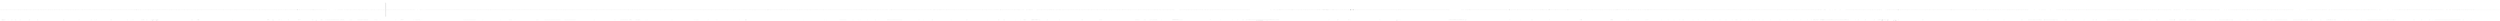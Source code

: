 digraph  {
m5_27 [file="HtmlEncoder.cs", label="string.IsNullOrEmpty(value)", span="126-126"];
m5_28 [file="HtmlEncoder.cs", label="return value;", span="128-128"];
m0_16 [cluster="RestSharp.RestRequest.RestRequest(string, RestSharp.Method)", file="AsyncRequestBodyTests.cs", label="Entry RestSharp.RestRequest.RestRequest(string, RestSharp.Method)", span="101-101"];
m0_19 [cluster="RestSharp.IRestClient.ExecuteAsync(RestSharp.IRestRequest, System.Action<RestSharp.IRestResponse>)", file="AsyncRequestBodyTests.cs", label="Entry RestSharp.IRestClient.ExecuteAsync(RestSharp.IRestRequest, System.Action<RestSharp.IRestResponse>)", span="17-17"];
m0_17 [cluster="RestSharp.IntegrationTests.AsyncRequestBodyTests.Can_Not_Be_Added_To_GET_Request()", color=green, community=0, file="AsyncRequestBodyTests.cs", label="resetEvent.WaitOne()", prediction=0, span="40-40"];
m0_22 [cluster="lambda expression", file="AsyncRequestBodyTests.cs", label="Entry lambda expression", span="30-30"];
m0_2 [cluster="RestSharp.IntegrationTests.AsyncRequestBodyTests.CreateClient()", file="AsyncRequestBodyTests.cs", label="Entry RestSharp.IntegrationTests.AsyncRequestBodyTests.CreateClient()", span="19-19"];
m0_3 [cluster="RestSharp.IntegrationTests.AsyncRequestBodyTests.CreateClient()", color=green, community=0, file="AsyncRequestBodyTests.cs", label="_server = SimpleServer.Create(BaseUrl, Handlers.Generic<RequestBodyCapturer>())", prediction=1, span="21-21"];
m0_14 [cluster="RestSharp.IntegrationTests.AsyncRequestBodyTests.Can_Not_Be_Added_To_GET_Request()", color=green, community=0, file="AsyncRequestBodyTests.cs", label="request.AddParameter(contentType, bodyData, ParameterType.RequestBody)", prediction=2, span="35-35"];
m0_13 [cluster="RestSharp.IntegrationTests.AsyncRequestBodyTests.Can_Not_Be_Added_To_GET_Request()", color=green, community=0, file="AsyncRequestBodyTests.cs", label="string bodyData = ''abc123 foo bar baz BING!''", prediction=3, span="33-33"];
m0_4 [cluster="RestSharp.IntegrationTests.AsyncRequestBodyTests.CreateClient()", color=green, community=0, file="AsyncRequestBodyTests.cs", label="_client = new RestClient(BaseUrl)", prediction=4, span="22-22"];
m0_15 [cluster="RestSharp.IntegrationTests.AsyncRequestBodyTests.Can_Not_Be_Added_To_GET_Request()", color=green, community=0, file="AsyncRequestBodyTests.cs", label="ManualResetEvent resetEvent = new ManualResetEvent(false)", prediction=0, span="37-37"];
m0_5 [cluster="RestSharp.IntegrationTests.AsyncRequestBodyTests.CreateClient()", file="AsyncRequestBodyTests.cs", label="Exit RestSharp.IntegrationTests.AsyncRequestBodyTests.CreateClient()", span="19-19"];
m0_120 [cluster="RestSharp.IntegrationTests.AsyncRequestBodyTests.Can_Be_Added_To_PATCH_Request()", file="AsyncRequestBodyTests.cs", label="Entry RestSharp.IntegrationTests.AsyncRequestBodyTests.Can_Be_Added_To_PATCH_Request()", span="176-176"];
m0_20 [cluster="System.Threading.WaitHandle.WaitOne()", file="AsyncRequestBodyTests.cs", label="Entry System.Threading.WaitHandle.WaitOne()", span="0-0"];
m0_121 [cluster="RestSharp.IntegrationTests.AsyncRequestBodyTests.Can_Be_Added_To_PATCH_Request()", file="AsyncRequestBodyTests.cs", label="Method httpMethod = Method.PATCH", span="178-178"];
m0_114 [cluster="RestSharp.IntegrationTests.AsyncRequestBodyTests.Can_Be_Added_To_PATCH_Request()", color=green, community=0, file="AsyncRequestBodyTests.cs", label="RestRequest request = new RestRequest(RequestBodyCapturer.Resource, httpMethod)", prediction=6, span="164-164"];
m0_132 [cluster="RestSharp.IntegrationTests.AsyncRequestBodyTests.Can_Be_Added_To_PATCH_Request()", file="AsyncRequestBodyTests.cs", label="Exit RestSharp.IntegrationTests.AsyncRequestBodyTests.Can_Be_Added_To_PATCH_Request()", span="176-176"];
m0_52 [cluster="RestSharp.IntegrationTests.AsyncRequestBodyTests.AssertHasRequestBody(string, string)", file="AsyncRequestBodyTests.cs", label="Entry RestSharp.IntegrationTests.AsyncRequestBodyTests.AssertHasRequestBody(string, string)", span="206-206"];
m0_25 [cluster="System.Threading.EventWaitHandle.Set()", file="AsyncRequestBodyTests.cs", label="Entry System.Threading.EventWaitHandle.Set()", span="0-0"];
m0_135 [cluster="lambda expression", file="AsyncRequestBodyTests.cs", label="Exit lambda expression", span="192-192"];
m0_18 [cluster="RestSharp.IntegrationTests.AsyncRequestBodyTests.Can_Not_Be_Added_To_GET_Request()", color=green, community=0, file="AsyncRequestBodyTests.cs", label="AssertHasNoRequestBody()", prediction=7, span="42-42"];
m0_133 [cluster="lambda expression", file="AsyncRequestBodyTests.cs", label="Entry lambda expression", span="192-192"];
m0_115 [cluster="RestSharp.IntegrationTests.AsyncRequestBodyTests.Can_Be_Added_To_PATCH_Request()", color=green, community=0, file="AsyncRequestBodyTests.cs", label="string contentType = ''text/plain''", prediction=6, span="166-166"];
m0_116 [cluster="RestSharp.IntegrationTests.AsyncRequestBodyTests.Can_Be_Added_To_PATCH_Request()", color=green, community=0, file="AsyncRequestBodyTests.cs", label="string bodyData = ''abc123 foo bar baz BING!''", prediction=9, span="167-167"];
m0_117 [cluster="RestSharp.IntegrationTests.AsyncRequestBodyTests.Can_Be_Added_To_PATCH_Request()", color=green, community=0, file="AsyncRequestBodyTests.cs", label="request.AddParameter(contentType, bodyData, ParameterType.RequestBody)", prediction=6, span="169-169"];
m0_12 [cluster="RestSharp.IntegrationTests.AsyncRequestBodyTests.Can_Not_Be_Added_To_GET_Request()", color=green, community=0, file="AsyncRequestBodyTests.cs", label="string contentType = ''text/plain''", prediction=2, span="32-32"];
m0_104 [cluster="RestSharp.IntegrationTests.AsyncRequestBodyTests.Can_Be_Added_To_OPTIONS_Request()", file="AsyncRequestBodyTests.cs", label="Entry RestSharp.IntegrationTests.AsyncRequestBodyTests.Can_Be_Added_To_OPTIONS_Request()", span="152-152"];
m0_119 [cluster="RestSharp.IntegrationTests.AsyncRequestBodyTests.Can_Be_Added_To_PATCH_Request()", color=green, community=0, file="AsyncRequestBodyTests.cs", label="_client.ExecuteAsync(request, response => resetEvent.Set())", prediction=6, span="173-173"];
m0_118 [cluster="RestSharp.IntegrationTests.AsyncRequestBodyTests.Can_Be_Added_To_PATCH_Request()", color=green, community=0, file="AsyncRequestBodyTests.cs", label="ManualResetEvent resetEvent = new ManualResetEvent(false)", prediction=13, span="171-171"];
m0_26 [cluster="RestSharp.IntegrationTests.AsyncRequestBodyTests.Can_Have_No_Body_Added_To_POST_Request()", file="AsyncRequestBodyTests.cs", label="Entry RestSharp.IntegrationTests.AsyncRequestBodyTests.Can_Have_No_Body_Added_To_POST_Request()", span="38-38"];
m0_27 [cluster="RestSharp.IntegrationTests.AsyncRequestBodyTests.Can_Have_No_Body_Added_To_POST_Request()", file="AsyncRequestBodyTests.cs", label="Method httpMethod = Method.POST", span="40-40"];
m0_24 [cluster="lambda expression", file="AsyncRequestBodyTests.cs", label="Exit lambda expression", span="30-30"];
m0_36 [cluster="RestSharp.IntegrationTests.AsyncRequestBodyTests.Can_Have_No_Body_Added_To_POST_Request()", color=green, community=0, file="AsyncRequestBodyTests.cs", label="AssertHasNoRequestBody()", prediction=14, span="56-56"];
m0_35 [cluster="RestSharp.IntegrationTests.AsyncRequestBodyTests.Can_Have_No_Body_Added_To_POST_Request()", color=green, community=0, file="AsyncRequestBodyTests.cs", label="resetEvent.WaitOne()", prediction=15, span="54-54"];
m0_39 [cluster="RestSharp.IntegrationTests.AsyncRequestBodyTests.Can_Be_Added_To_POST_Request()", file="AsyncRequestBodyTests.cs", label="Entry RestSharp.IntegrationTests.AsyncRequestBodyTests.Can_Be_Added_To_POST_Request()", span="56-56"];
m0_21 [cluster="RestSharp.IntegrationTests.AsyncRequestBodyTests.AssertHasNoRequestBody()", file="AsyncRequestBodyTests.cs", label="Entry RestSharp.IntegrationTests.AsyncRequestBodyTests.AssertHasNoRequestBody()", span="199-199"];
m0_40 [cluster="RestSharp.IntegrationTests.AsyncRequestBodyTests.Can_Be_Added_To_POST_Request()", file="AsyncRequestBodyTests.cs", label="Method httpMethod = Method.POST", span="58-58"];
m0_38 [cluster="lambda expression", file="AsyncRequestBodyTests.cs", label="Exit lambda expression", span="48-48"];
m0_54 [cluster="lambda expression", color=green, community=0, file="AsyncRequestBodyTests.cs", label="resetEvent.Set()", prediction=16, span="73-73"];
m0_53 [cluster="lambda expression", file="AsyncRequestBodyTests.cs", label="Entry lambda expression", span="72-72"];
m0_51 [cluster="RestSharp.IntegrationTests.AsyncRequestBodyTests.Can_Be_Added_To_POST_Request()", file="AsyncRequestBodyTests.cs", label="Exit RestSharp.IntegrationTests.AsyncRequestBodyTests.Can_Be_Added_To_POST_Request()", span="56-56"];
m0_142 [cluster="RestSharp.IntegrationTests.AsyncRequestBodyTests.AssertHasRequestBody(string, string)", file="AsyncRequestBodyTests.cs", label="Assert.AreEqual(contentType, RequestBodyCapturer.CapturedContentType)", span="208-208"];
m0_144 [cluster="RestSharp.IntegrationTests.AsyncRequestBodyTests.AssertHasRequestBody(string, string)", file="AsyncRequestBodyTests.cs", label="Assert.AreEqual(bodyData, RequestBodyCapturer.CapturedEntityBody)", span="210-210"];
m0_73 [cluster="RestSharp.IntegrationTests.AsyncRequestBodyTests.Can_Be_Added_To_DELETE_Request()", file="AsyncRequestBodyTests.cs", label="Method httpMethod = Method.DELETE", span="106-106"];
m0_101 [cluster="RestSharp.IntegrationTests.AsyncRequestBodyTests.Can_Be_Added_To_OPTIONS_Request()", color=green, community=0, file="AsyncRequestBodyTests.cs", label="string contentType = ''text/plain''", prediction=17, span="146-146"];
m0_102 [cluster="RestSharp.IntegrationTests.AsyncRequestBodyTests.Can_Be_Added_To_OPTIONS_Request()", color=green, community=0, file="AsyncRequestBodyTests.cs", label="string bodyData = ''abc123 foo bar baz BING!''", prediction=18, span="147-147"];
m0_143 [cluster="RestSharp.IntegrationTests.AsyncRequestBodyTests.AssertHasRequestBody(string, string)", file="AsyncRequestBodyTests.cs", label="Assert.AreEqual(true, RequestBodyCapturer.CapturedHasEntityBody)", span="209-209"];
m0_145 [cluster="RestSharp.IntegrationTests.AsyncRequestBodyTests.AssertHasRequestBody(string, string)", file="AsyncRequestBodyTests.cs", label="Exit RestSharp.IntegrationTests.AsyncRequestBodyTests.AssertHasRequestBody(string, string)", span="206-206"];
m0_88 [cluster="RestSharp.IntegrationTests.AsyncRequestBodyTests.Can_Not_Be_Added_To_HEAD_Request()", file="AsyncRequestBodyTests.cs", label="Entry RestSharp.IntegrationTests.AsyncRequestBodyTests.Can_Not_Be_Added_To_HEAD_Request()", span="128-128"];
m0_89 [cluster="RestSharp.IntegrationTests.AsyncRequestBodyTests.Can_Not_Be_Added_To_HEAD_Request()", file="AsyncRequestBodyTests.cs", label="Method httpMethod = Method.HEAD", span="130-130"];
m0_86 [cluster="RestSharp.IntegrationTests.AsyncRequestBodyTests.Can_Not_Be_Added_To_HEAD_Request()", color=green, community=0, file="AsyncRequestBodyTests.cs", label="RestRequest request = new RestRequest(RequestBodyCapturer.Resource, httpMethod)", prediction=19, span="124-124"];
m0_100 [cluster="RestSharp.IntegrationTests.AsyncRequestBodyTests.Can_Not_Be_Added_To_HEAD_Request()", file="AsyncRequestBodyTests.cs", label="Exit RestSharp.IntegrationTests.AsyncRequestBodyTests.Can_Not_Be_Added_To_HEAD_Request()", span="128-128"];
m0_103 [cluster="RestSharp.IntegrationTests.AsyncRequestBodyTests.Can_Be_Added_To_OPTIONS_Request()", color=green, community=0, file="AsyncRequestBodyTests.cs", label="request.AddParameter(contentType, bodyData, ParameterType.RequestBody)", prediction=17, span="149-149"];
m0_87 [cluster="RestSharp.IntegrationTests.AsyncRequestBodyTests.Can_Not_Be_Added_To_HEAD_Request()", color=green, community=0, file="AsyncRequestBodyTests.cs", label="string contentType = ''text/plain''", prediction=21, span="126-126"];
m0_85 [cluster="lambda expression", file="AsyncRequestBodyTests.cs", label="Entry lambda expression", span="120-120"];
m0_105 [cluster="RestSharp.IntegrationTests.AsyncRequestBodyTests.Can_Be_Added_To_OPTIONS_Request()", file="AsyncRequestBodyTests.cs", label="Method httpMethod = Method.OPTIONS", span="154-154"];
m0_72 [cluster="RestSharp.IntegrationTests.AsyncRequestBodyTests.Can_Be_Added_To_DELETE_Request()", file="AsyncRequestBodyTests.cs", label="Entry RestSharp.IntegrationTests.AsyncRequestBodyTests.Can_Be_Added_To_DELETE_Request()", span="104-104"];
m0_84 [cluster="RestSharp.IntegrationTests.AsyncRequestBodyTests.Can_Be_Added_To_DELETE_Request()", file="AsyncRequestBodyTests.cs", label="Exit RestSharp.IntegrationTests.AsyncRequestBodyTests.Can_Be_Added_To_DELETE_Request()", span="104-104"];
m0_0 [cluster="RestSharp.IntegrationTests.AsyncRequestBodyTests.Can_Not_Be_Added_To_GET_Request()", file="AsyncRequestBodyTests.cs", label="Entry RestSharp.IntegrationTests.AsyncRequestBodyTests.Can_Not_Be_Added_To_GET_Request()", span="14-14"];
m0_1 [cluster="RestSharp.IntegrationTests.AsyncRequestBodyTests.Can_Not_Be_Added_To_GET_Request()", file="AsyncRequestBodyTests.cs", label="Method httpMethod = Method.GET", span="16-16"];
m0_152 [cluster="RestSharp.IntegrationTests.AsyncRequestBodyTests.RequestBodyCapturer.StreamToString(System.IO.Stream)", file="AsyncRequestBodyTests.cs", label="Entry RestSharp.IntegrationTests.AsyncRequestBodyTests.RequestBodyCapturer.StreamToString(System.IO.Stream)", span="232-232"];
m0_153 [cluster="RestSharp.IntegrationTests.AsyncRequestBodyTests.RequestBodyCapturer.StreamToString(System.IO.Stream)", file="AsyncRequestBodyTests.cs", label="StreamReader streamReader = new StreamReader(stream)", span="234-234"];
m0_156 [cluster="System.IO.StreamReader.StreamReader(System.IO.Stream)", file="AsyncRequestBodyTests.cs", label="Entry System.IO.StreamReader.StreamReader(System.IO.Stream)", span="0-0"];
m0_154 [cluster="RestSharp.IntegrationTests.AsyncRequestBodyTests.RequestBodyCapturer.StreamToString(System.IO.Stream)", file="AsyncRequestBodyTests.cs", label="return streamReader.ReadToEnd();", span="235-235"];
m0_155 [cluster="RestSharp.IntegrationTests.AsyncRequestBodyTests.RequestBodyCapturer.StreamToString(System.IO.Stream)", file="AsyncRequestBodyTests.cs", label="Exit RestSharp.IntegrationTests.AsyncRequestBodyTests.RequestBodyCapturer.StreamToString(System.IO.Stream)", span="232-232"];
m0_157 [cluster="System.IO.StreamReader.ReadToEnd()", file="AsyncRequestBodyTests.cs", label="Entry System.IO.StreamReader.ReadToEnd()", span="0-0"];
m0_56 [cluster="RestSharp.IntegrationTests.AsyncRequestBodyTests.Can_Be_Added_To_PUT_Request()", file="AsyncRequestBodyTests.cs", label="Entry RestSharp.IntegrationTests.AsyncRequestBodyTests.Can_Be_Added_To_PUT_Request()", span="80-80"];
m0_57 [cluster="RestSharp.IntegrationTests.AsyncRequestBodyTests.Can_Be_Added_To_PUT_Request()", file="AsyncRequestBodyTests.cs", label="Method httpMethod = Method.PUT", span="82-82"];
m0_68 [cluster="RestSharp.IntegrationTests.AsyncRequestBodyTests.Can_Be_Added_To_PUT_Request()", file="AsyncRequestBodyTests.cs", label="Exit RestSharp.IntegrationTests.AsyncRequestBodyTests.Can_Be_Added_To_PUT_Request()", span="80-80"];
m0_69 [cluster="lambda expression", file="AsyncRequestBodyTests.cs", label="Entry lambda expression", span="96-96"];
m0_71 [cluster="lambda expression", file="AsyncRequestBodyTests.cs", label="Exit lambda expression", span="96-96"];
m0_136 [cluster="RestSharp.IntegrationTests.AsyncRequestBodyTests.AssertHasNoRequestBody()", file="AsyncRequestBodyTests.cs", label="Assert.Null(RequestBodyCapturer.CapturedContentType)", span="201-201"];
m0_137 [cluster="RestSharp.IntegrationTests.AsyncRequestBodyTests.AssertHasNoRequestBody()", file="AsyncRequestBodyTests.cs", label="Assert.AreEqual(false, RequestBodyCapturer.CapturedHasEntityBody)", span="202-202"];
m0_138 [cluster="RestSharp.IntegrationTests.AsyncRequestBodyTests.AssertHasNoRequestBody()", file="AsyncRequestBodyTests.cs", label="Assert.AreEqual(string.Empty, RequestBodyCapturer.CapturedEntityBody)", span="203-203"];
m0_139 [cluster="RestSharp.IntegrationTests.AsyncRequestBodyTests.AssertHasNoRequestBody()", file="AsyncRequestBodyTests.cs", label="Exit RestSharp.IntegrationTests.AsyncRequestBodyTests.AssertHasNoRequestBody()", span="199-199"];
m0_146 [cluster="RestSharp.IntegrationTests.AsyncRequestBodyTests.RequestBodyCapturer.Capture(System.Net.HttpListenerContext)", file="AsyncRequestBodyTests.cs", label="Entry RestSharp.IntegrationTests.AsyncRequestBodyTests.RequestBodyCapturer.Capture(System.Net.HttpListenerContext)", span="223-223"];
m0_147 [cluster="RestSharp.IntegrationTests.AsyncRequestBodyTests.RequestBodyCapturer.Capture(System.Net.HttpListenerContext)", file="AsyncRequestBodyTests.cs", label="HttpListenerRequest request = context.Request", span="225-225"];
m0_148 [cluster="RestSharp.IntegrationTests.AsyncRequestBodyTests.RequestBodyCapturer.Capture(System.Net.HttpListenerContext)", file="AsyncRequestBodyTests.cs", label="CapturedContentType = request.ContentType", span="227-227"];
m0_149 [cluster="RestSharp.IntegrationTests.AsyncRequestBodyTests.RequestBodyCapturer.Capture(System.Net.HttpListenerContext)", file="AsyncRequestBodyTests.cs", label="CapturedHasEntityBody = request.HasEntityBody", span="228-228"];
m0_150 [cluster="RestSharp.IntegrationTests.AsyncRequestBodyTests.RequestBodyCapturer.Capture(System.Net.HttpListenerContext)", file="AsyncRequestBodyTests.cs", label="CapturedEntityBody = StreamToString(request.InputStream)", span="229-229"];
m0_151 [cluster="RestSharp.IntegrationTests.AsyncRequestBodyTests.RequestBodyCapturer.Capture(System.Net.HttpListenerContext)", file="AsyncRequestBodyTests.cs", label="Exit RestSharp.IntegrationTests.AsyncRequestBodyTests.RequestBodyCapturer.Capture(System.Net.HttpListenerContext)", span="223-223"];
m0_55 [cluster="lambda expression", file="AsyncRequestBodyTests.cs", label="Exit lambda expression", span="72-72"];
m1_41 [cluster="RestSharp.IntegrationTests.AsyncTests.Can_Perform_GET_TaskAsync()", file="AsyncTests.cs", label="Entry RestSharp.IntegrationTests.AsyncTests.Can_Perform_GET_TaskAsync()", span="62-62"];
m1_42 [cluster="RestSharp.IntegrationTests.AsyncTests.Can_Perform_GET_TaskAsync()", file="AsyncTests.cs", label="string baseUrl = ''http://localhost:8888/''", span="64-64"];
m1_43 [cluster="RestSharp.IntegrationTests.AsyncTests.Can_Perform_GET_TaskAsync()", file="AsyncTests.cs", label="string val = ''Basic async task test''", span="65-65"];
m1_44 [cluster="RestSharp.IntegrationTests.AsyncTests.Can_Perform_GET_TaskAsync()", file="AsyncTests.cs", label="SimpleServer.Create(baseUrl, Handlers.EchoValue(val))", span="67-67"];
m1_45 [cluster="RestSharp.IntegrationTests.AsyncTests.Can_Perform_GET_TaskAsync()", file="AsyncTests.cs", label="RestClient client = new RestClient(baseUrl)", span="69-69"];
m1_13 [cluster="RestSharp.IntegrationTests.Helpers.SimpleServer.Create(string, System.Action<System.Net.HttpListenerContext>, System.Net.AuthenticationSchemes)", file="AsyncTests.cs", label="Entry RestSharp.IntegrationTests.Helpers.SimpleServer.Create(string, System.Action<System.Net.HttpListenerContext>, System.Net.AuthenticationSchemes)", span="21-21"];
m1_12 [cluster="RestSharp.IntegrationTests.Helpers.Handlers.EchoValue(string)", file="AsyncTests.cs", label="Entry RestSharp.IntegrationTests.Helpers.Handlers.EchoValue(string)", span="21-21"];
m1_46 [cluster="RestSharp.IntegrationTests.AsyncTests.Can_Perform_GET_TaskAsync()", file="AsyncTests.cs", label="RestRequest request = new RestRequest('''')", span="70-70"];
m1_52 [cluster="RestSharp.RestClient.RestClient(string)", file="AsyncTests.cs", label="Entry RestSharp.RestClient.RestClient(string)", span="174-174"];
m1_15 [cluster="RestSharp.RestRequest.RestRequest(string)", file="AsyncTests.cs", label="Entry RestSharp.RestRequest.RestRequest(string)", span="94-94"];
m1_54 [cluster="System.Threading.Tasks.Task.Wait()", file="AsyncTests.cs", label="Entry System.Threading.Tasks.Task.Wait()", span="0-0"];
m1_51 [cluster="RestSharp.IntegrationTests.AsyncTests.Can_Perform_GET_TaskAsync()", file="AsyncTests.cs", label="Exit RestSharp.IntegrationTests.AsyncTests.Can_Perform_GET_TaskAsync()", span="62-62"];
m1_92 [cluster="RestSharp.IntegrationTests.AsyncTests.Can_Cancel_GET_TaskAsync()", file="AsyncTests.cs", label="Entry RestSharp.IntegrationTests.AsyncTests.Can_Cancel_GET_TaskAsync()", span="140-140"];
m1_93 [cluster="RestSharp.IntegrationTests.AsyncTests.Can_Cancel_GET_TaskAsync()", file="AsyncTests.cs", label="string baseUrl = ''http://localhost:8888/''", span="142-142"];
m1_94 [cluster="RestSharp.IntegrationTests.AsyncTests.Can_Cancel_GET_TaskAsync()", file="AsyncTests.cs", label="string val = ''Basic async task test''", span="143-143"];
m1_95 [cluster="RestSharp.IntegrationTests.AsyncTests.Can_Cancel_GET_TaskAsync()", file="AsyncTests.cs", label="SimpleServer.Create(baseUrl, Handlers.EchoValue(val))", span="145-145"];
m1_96 [cluster="RestSharp.IntegrationTests.AsyncTests.Can_Cancel_GET_TaskAsync()", file="AsyncTests.cs", label="RestClient client = new RestClient(baseUrl)", span="147-147"];
m1_97 [cluster="RestSharp.IntegrationTests.AsyncTests.Can_Cancel_GET_TaskAsync()", file="AsyncTests.cs", label="RestRequest request = new RestRequest(''timeout'')", span="148-148"];
m1_99 [cluster="RestSharp.IntegrationTests.AsyncTests.Can_Cancel_GET_TaskAsync()", file="AsyncTests.cs", label="Task<IRestResponse> task = client.ExecuteTaskAsync(request, cancellationTokenSource.Token)", span="150-150"];
m1_98 [cluster="RestSharp.IntegrationTests.AsyncTests.Can_Cancel_GET_TaskAsync()", file="AsyncTests.cs", label="CancellationTokenSource cancellationTokenSource = new CancellationTokenSource()", span="149-149"];
m1_100 [cluster="RestSharp.IntegrationTests.AsyncTests.Can_Cancel_GET_TaskAsync()", file="AsyncTests.cs", label="cancellationTokenSource.Cancel()", span="152-152"];
m1_103 [cluster="System.Threading.CancellationTokenSource.CancellationTokenSource()", file="AsyncTests.cs", label="Entry System.Threading.CancellationTokenSource.CancellationTokenSource()", span="0-0"];
m1_101 [cluster="RestSharp.IntegrationTests.AsyncTests.Can_Cancel_GET_TaskAsync()", file="AsyncTests.cs", label="Assert.True(task.IsCanceled)", span="154-154"];
m1_104 [cluster="System.Threading.CancellationTokenSource.Cancel()", file="AsyncTests.cs", label="Entry System.Threading.CancellationTokenSource.Cancel()", span="0-0"];
m1_102 [cluster="RestSharp.IntegrationTests.AsyncTests.Can_Cancel_GET_TaskAsync()", file="AsyncTests.cs", label="Exit RestSharp.IntegrationTests.AsyncTests.Can_Cancel_GET_TaskAsync()", span="140-140"];
m1_117 [cluster="RestSharp.IntegrationTests.AsyncTests.Handles_GET_Request_Errors_TaskAsync()", file="AsyncTests.cs", label="Entry RestSharp.IntegrationTests.AsyncTests.Handles_GET_Request_Errors_TaskAsync()", span="179-179"];
m1_118 [cluster="RestSharp.IntegrationTests.AsyncTests.Handles_GET_Request_Errors_TaskAsync()", file="AsyncTests.cs", label="string baseUrl = ''http://localhost:8888/''", span="181-181"];
m1_125 [cluster="RestSharp.IntegrationTests.AsyncTests.Handles_GET_Request_Errors_TaskAsync()", file="AsyncTests.cs", label="Exit RestSharp.IntegrationTests.AsyncTests.Handles_GET_Request_Errors_TaskAsync()", span="179-179"];
m1_119 [cluster="RestSharp.IntegrationTests.AsyncTests.Handles_GET_Request_Errors_TaskAsync()", file="AsyncTests.cs", label="SimpleServer.Create(baseUrl, UrlToStatusCodeHandler)", span="183-183"];
m1_120 [cluster="RestSharp.IntegrationTests.AsyncTests.Handles_GET_Request_Errors_TaskAsync()", file="AsyncTests.cs", label="RestClient client = new RestClient(baseUrl)", span="185-185"];
m1_121 [cluster="RestSharp.IntegrationTests.AsyncTests.Handles_GET_Request_Errors_TaskAsync()", file="AsyncTests.cs", label="RestRequest request = new RestRequest(''404'')", span="186-186"];
m1_116 [cluster="RestSharp.IntegrationTests.AsyncTests.Handles_GET_Request_Errors_TaskAsync()", color=green, community=0, file="AsyncTests.cs", label="var response = await client.ExecuteTaskAsync(request)", prediction=22, span="177-177"];
m1_106 [cluster="RestSharp.IntegrationTests.AsyncTests.Can_Cancel_GET_TaskAsync_With_Response_Type()", file="AsyncTests.cs", label="Entry RestSharp.IntegrationTests.AsyncTests.Can_Cancel_GET_TaskAsync_With_Response_Type()", span="160-160"];
m1_134 [cluster="RestSharp.IntegrationTests.AsyncTests.Handles_GET_Request_Errors_TaskAsync_With_Response_Type()", file="AsyncTests.cs", label="Exit RestSharp.IntegrationTests.AsyncTests.Handles_GET_Request_Errors_TaskAsync_With_Response_Type()", span="196-196"];
m1_149 [cluster="RestSharp.IntegrationTests.AsyncTests.Can_Timeout_PUT_TaskAsync()", file="AsyncTests.cs", label="Entry RestSharp.IntegrationTests.AsyncTests.Can_Timeout_PUT_TaskAsync()", span="236-236"];
m1_150 [cluster="RestSharp.IntegrationTests.AsyncTests.Can_Timeout_PUT_TaskAsync()", file="AsyncTests.cs", label="string baseUrl = ''http://localhost:8888/''", span="238-238"];
m1_151 [cluster="RestSharp.IntegrationTests.AsyncTests.Can_Timeout_PUT_TaskAsync()", file="AsyncTests.cs", label="SimpleServer.Create(baseUrl, Handlers.Generic<ResponseHandler>())", span="240-240"];
m1_152 [cluster="RestSharp.IntegrationTests.AsyncTests.Can_Timeout_PUT_TaskAsync()", file="AsyncTests.cs", label="RestClient client = new RestClient(baseUrl)", span="242-242"];
m1_68 [cluster="RestSharp.IntegrationTests.Helpers.Handlers.Generic<T>()", file="AsyncTests.cs", label="Entry RestSharp.IntegrationTests.Helpers.Handlers.Generic<T>()", span="59-59"];
m1_153 [cluster="RestSharp.IntegrationTests.AsyncTests.Can_Timeout_PUT_TaskAsync()", file="AsyncTests.cs", label="IRestRequest request = new RestRequest(''timeout'', Method.PUT).AddBody(''Body_Content'')", span="243-243"];
m1_145 [cluster="RestSharp.IntegrationTests.AsyncTests.Can_Timeout_PUT_TaskAsync()", color=green, community=0, file="AsyncTests.cs", label="var response = await client.ExecuteTaskAsync(request)", prediction=23, span="230-230"];
m1_147 [cluster="RestSharp.RestRequest.RestRequest(string, RestSharp.Method)", file="AsyncTests.cs", label="Entry RestSharp.RestRequest.RestRequest(string, RestSharp.Method)", span="101-101"];
m1_154 [cluster="RestSharp.IntegrationTests.AsyncTests.Can_Timeout_PUT_TaskAsync()", file="AsyncTests.cs", label="request.Timeout = 500", span="246-246"];
m1_148 [cluster="RestSharp.RestRequest.AddBody(object)", file="AsyncTests.cs", label="Entry RestSharp.RestRequest.AddBody(object)", span="267-267"];
m1_158 [cluster="RestSharp.IntegrationTests.AsyncTests.Can_Timeout_PUT_TaskAsync()", file="AsyncTests.cs", label="Assert.AreEqual(ResponseStatus.TimedOut, response.ResponseStatus)", span="254-254"];
m1_159 [cluster="RestSharp.IntegrationTests.AsyncTests.Can_Timeout_PUT_TaskAsync()", file="AsyncTests.cs", label="Exit RestSharp.IntegrationTests.AsyncTests.Can_Timeout_PUT_TaskAsync()", span="236-236"];
m1_146 [cluster="RestSharp.IntegrationTests.AsyncTests.Can_Timeout_GET_TaskAsync()", file="AsyncTests.cs", label="Exit RestSharp.IntegrationTests.AsyncTests.Can_Timeout_GET_TaskAsync()", span="213-213"];
m1_107 [cluster="RestSharp.IntegrationTests.AsyncTests.Can_Cancel_GET_TaskAsync_With_Response_Type()", file="AsyncTests.cs", label="string baseUrl = ''http://localhost:8888/''", span="162-162"];
m1_108 [cluster="RestSharp.IntegrationTests.AsyncTests.Can_Cancel_GET_TaskAsync_With_Response_Type()", file="AsyncTests.cs", label="string val = ''Basic async task test''", span="163-163"];
m1_109 [cluster="RestSharp.IntegrationTests.AsyncTests.Can_Cancel_GET_TaskAsync_With_Response_Type()", file="AsyncTests.cs", label="SimpleServer.Create(baseUrl, Handlers.EchoValue(val))", span="165-165"];
m1_110 [cluster="RestSharp.IntegrationTests.AsyncTests.Can_Cancel_GET_TaskAsync_With_Response_Type()", file="AsyncTests.cs", label="RestClient client = new RestClient(baseUrl)", span="167-167"];
m1_111 [cluster="RestSharp.IntegrationTests.AsyncTests.Can_Cancel_GET_TaskAsync_With_Response_Type()", file="AsyncTests.cs", label="RestRequest request = new RestRequest(''timeout'')", span="168-168"];
m1_113 [cluster="RestSharp.IntegrationTests.AsyncTests.Can_Cancel_GET_TaskAsync_With_Response_Type()", file="AsyncTests.cs", label="Task<IRestResponse<Response>> task = client.ExecuteTaskAsync<Response>(request, cancellationTokenSource.Token)", span="170-170"];
m1_112 [cluster="RestSharp.IntegrationTests.AsyncTests.Can_Cancel_GET_TaskAsync_With_Response_Type()", file="AsyncTests.cs", label="CancellationTokenSource cancellationTokenSource = new CancellationTokenSource()", span="169-169"];
m1_114 [cluster="RestSharp.IntegrationTests.AsyncTests.Can_Cancel_GET_TaskAsync_With_Response_Type()", file="AsyncTests.cs", label="cancellationTokenSource.Cancel()", span="172-172"];
m1_115 [cluster="RestSharp.IntegrationTests.AsyncTests.Can_Cancel_GET_TaskAsync_With_Response_Type()", file="AsyncTests.cs", label="Assert.True(task.IsCanceled)", span="174-174"];
m1_172 [cluster="RestSharp.IntegrationTests.AsyncTests.ResponseHandler.success(System.Net.HttpListenerContext)", file="AsyncTests.cs", label="Entry RestSharp.IntegrationTests.AsyncTests.ResponseHandler.success(System.Net.HttpListenerContext)", span="278-278"];
m1_173 [cluster="RestSharp.IntegrationTests.AsyncTests.ResponseHandler.success(System.Net.HttpListenerContext)", file="AsyncTests.cs", label="context.Response.OutputStream.WriteStringUtf8(\r\n                    @''<?xml version=''''1.0'''' encoding=''''utf-8'''' ?>\r\n<\\nResponse>\r\n    <Success>\r\n        <Message>Works!</Message>\r\n    </Success>\r\n</Response>'')", span="280-286"];
m1_171 [cluster="System.IO.Stream.WriteStringUtf8(string)", file="AsyncTests.cs", label="Entry System.IO.Stream.WriteStringUtf8(string)", span="7-7"];
m1_174 [cluster="RestSharp.IntegrationTests.AsyncTests.ResponseHandler.success(System.Net.HttpListenerContext)", file="AsyncTests.cs", label="Exit RestSharp.IntegrationTests.AsyncTests.ResponseHandler.success(System.Net.HttpListenerContext)", span="278-278"];
m1_55 [cluster="RestSharp.IntegrationTests.AsyncTests.Can_Handle_Exception_Thrown_By_OnBeforeDeserialization_Handler()", file="AsyncTests.cs", label="Entry RestSharp.IntegrationTests.AsyncTests.Can_Handle_Exception_Thrown_By_OnBeforeDeserialization_Handler()", span="81-81"];
m1_56 [cluster="RestSharp.IntegrationTests.AsyncTests.Can_Handle_Exception_Thrown_By_OnBeforeDeserialization_Handler()", file="AsyncTests.cs", label="string baseUrl = ''http://localhost:8888/''", span="83-83"];
m1_57 [cluster="RestSharp.IntegrationTests.AsyncTests.Can_Handle_Exception_Thrown_By_OnBeforeDeserialization_Handler()", file="AsyncTests.cs", label="string exceptionMessage = ''Thrown from OnBeforeDeserialization''", span="84-84"];
m1_58 [cluster="RestSharp.IntegrationTests.AsyncTests.Can_Handle_Exception_Thrown_By_OnBeforeDeserialization_Handler()", file="AsyncTests.cs", label="SimpleServer.Create(baseUrl, Handlers.Generic<ResponseHandler>())", span="86-86"];
m1_59 [cluster="RestSharp.IntegrationTests.AsyncTests.Can_Handle_Exception_Thrown_By_OnBeforeDeserialization_Handler()", file="AsyncTests.cs", label="RestClient client = new RestClient(baseUrl)", span="88-88"];
m1_61 [cluster="RestSharp.IntegrationTests.AsyncTests.Can_Handle_Exception_Thrown_By_OnBeforeDeserialization_Handler()", file="AsyncTests.cs", label="request.OnBeforeDeserialization += r => { throw new Exception(exceptionMessage); }", span="91-91"];
m1_65 [cluster="RestSharp.IntegrationTests.AsyncTests.Can_Handle_Exception_Thrown_By_OnBeforeDeserialization_Handler()", file="AsyncTests.cs", label="Assert.AreEqual(exceptionMessage, response.ErrorMessage)", span="99-99"];
m1_71 [cluster="lambda expression", file="AsyncTests.cs", label="throw new Exception(exceptionMessage);", span="91-91"];
m1_60 [cluster="RestSharp.IntegrationTests.AsyncTests.Can_Handle_Exception_Thrown_By_OnBeforeDeserialization_Handler()", file="AsyncTests.cs", label="RestRequest request = new RestRequest(''success'')", span="89-89"];
m1_66 [cluster="RestSharp.IntegrationTests.AsyncTests.Can_Handle_Exception_Thrown_By_OnBeforeDeserialization_Handler()", file="AsyncTests.cs", label="Assert.AreEqual(ResponseStatus.Error, response.ResponseStatus)", span="100-100"];
m1_67 [cluster="RestSharp.IntegrationTests.AsyncTests.Can_Handle_Exception_Thrown_By_OnBeforeDeserialization_Handler()", file="AsyncTests.cs", label="Exit RestSharp.IntegrationTests.AsyncTests.Can_Handle_Exception_Thrown_By_OnBeforeDeserialization_Handler()", span="81-81"];
m1_26 [cluster="RestSharp.IntegrationTests.AsyncTests.Can_Perform_GET_Async_Without_Async_Handle()", file="AsyncTests.cs", label="Entry RestSharp.IntegrationTests.AsyncTests.Can_Perform_GET_Async_Without_Async_Handle()", span="38-38"];
m1_27 [cluster="RestSharp.IntegrationTests.AsyncTests.Can_Perform_GET_Async_Without_Async_Handle()", file="AsyncTests.cs", label="Uri baseUrl = new Uri(''http://localhost:8888/'')", span="40-40"];
m1_28 [cluster="RestSharp.IntegrationTests.AsyncTests.Can_Perform_GET_Async_Without_Async_Handle()", file="AsyncTests.cs", label="string val = ''Basic async test''", span="41-41"];
m1_30 [cluster="RestSharp.IntegrationTests.AsyncTests.Can_Perform_GET_Async_Without_Async_Handle()", file="AsyncTests.cs", label="SimpleServer.Create(baseUrl.AbsoluteUri, Handlers.EchoValue(val))", span="45-45"];
m1_31 [cluster="RestSharp.IntegrationTests.AsyncTests.Can_Perform_GET_Async_Without_Async_Handle()", file="AsyncTests.cs", label="RestClient client = new RestClient(baseUrl)", span="47-47"];
m1_10 [cluster="System.Uri.Uri(string)", file="AsyncTests.cs", label="Entry System.Uri.Uri(string)", span="0-0"];
m1_29 [cluster="RestSharp.IntegrationTests.AsyncTests.Can_Perform_GET_Async_Without_Async_Handle()", file="AsyncTests.cs", label="ManualResetEvent resetEvent = new ManualResetEvent(false)", span="43-43"];
m1_33 [cluster="RestSharp.IntegrationTests.AsyncTests.Can_Perform_GET_Async_Without_Async_Handle()", file="AsyncTests.cs", label="client.ExecuteAsync(request, response =>\r\n                                             {\r\n                                                 \\nAssert.NotNull(response.Content);\r\n                                                 Assert.AreEqual(val, response.Content);\r\n                                                 \\nresetEvent.Set();\r\n                                             })", span="50-55"];
m1_2 [cluster="RestSharp.IntegrationTests.AsyncTests.Can_Perform_GET_Async()", file="AsyncTests.cs", label="string val = ''Basic async test''", span="17-17"];
m1_38 [cluster="lambda expression", file="AsyncTests.cs", label="Assert.AreEqual(val, response.Content)", span="53-53"];
m1_11 [cluster="System.Threading.ManualResetEvent.ManualResetEvent(bool)", file="AsyncTests.cs", label="Entry System.Threading.ManualResetEvent.ManualResetEvent(bool)", span="0-0"];
m1_34 [cluster="RestSharp.IntegrationTests.AsyncTests.Can_Perform_GET_Async_Without_Async_Handle()", file="AsyncTests.cs", label="resetEvent.WaitOne()", span="57-57"];
m1_39 [cluster="lambda expression", file="AsyncTests.cs", label="resetEvent.Set()", span="54-54"];
m1_32 [cluster="RestSharp.IntegrationTests.AsyncTests.Can_Perform_GET_Async_Without_Async_Handle()", file="AsyncTests.cs", label="RestRequest request = new RestRequest('''')", span="48-48"];
m1_14 [cluster="RestSharp.RestClient.RestClient(System.Uri)", file="AsyncTests.cs", label="Entry RestSharp.RestClient.RestClient(System.Uri)", span="165-165"];
m1_36 [cluster="lambda expression", file="AsyncTests.cs", label="Entry lambda expression", span="50-55"];
m1_17 [cluster="System.Threading.WaitHandle.WaitOne()", file="AsyncTests.cs", label="Entry System.Threading.WaitHandle.WaitOne()", span="0-0"];
m1_35 [cluster="RestSharp.IntegrationTests.AsyncTests.Can_Perform_GET_Async_Without_Async_Handle()", file="AsyncTests.cs", label="Exit RestSharp.IntegrationTests.AsyncTests.Can_Perform_GET_Async_Without_Async_Handle()", span="38-38"];
m1_160 [cluster="RestSharp.IntegrationTests.AsyncTests.UrlToStatusCodeHandler(System.Net.HttpListenerContext)", file="AsyncTests.cs", label="Entry RestSharp.IntegrationTests.AsyncTests.UrlToStatusCodeHandler(System.Net.HttpListenerContext)", span="258-258"];
m1_161 [cluster="RestSharp.IntegrationTests.AsyncTests.UrlToStatusCodeHandler(System.Net.HttpListenerContext)", file="AsyncTests.cs", label="obj.Response.StatusCode = int.Parse(obj.Request.Url.Segments.Last())", span="260-260"];
m1_163 [cluster="System.Collections.Generic.IEnumerable<TSource>.Last<TSource>()", file="AsyncTests.cs", label="Entry System.Collections.Generic.IEnumerable<TSource>.Last<TSource>()", span="0-0"];
m1_164 [cluster="int.Parse(string)", file="AsyncTests.cs", label="Entry int.Parse(string)", span="0-0"];
m1_162 [cluster="RestSharp.IntegrationTests.AsyncTests.UrlToStatusCodeHandler(System.Net.HttpListenerContext)", file="AsyncTests.cs", label="Exit RestSharp.IntegrationTests.AsyncTests.UrlToStatusCodeHandler(System.Net.HttpListenerContext)", span="258-258"];
m1_74 [cluster="RestSharp.IntegrationTests.AsyncTests.Can_Perform_ExecuteGetTaskAsync_With_Response_Type()", file="AsyncTests.cs", label="Entry RestSharp.IntegrationTests.AsyncTests.Can_Perform_ExecuteGetTaskAsync_With_Response_Type()", span="105-105"];
m1_75 [cluster="RestSharp.IntegrationTests.AsyncTests.Can_Perform_ExecuteGetTaskAsync_With_Response_Type()", file="AsyncTests.cs", label="string baseUrl = ''http://localhost:8888/''", span="107-107"];
m1_76 [cluster="RestSharp.IntegrationTests.AsyncTests.Can_Perform_ExecuteGetTaskAsync_With_Response_Type()", file="AsyncTests.cs", label="SimpleServer.Create(baseUrl, Handlers.Generic<ResponseHandler>())", span="109-109"];
m1_77 [cluster="RestSharp.IntegrationTests.AsyncTests.Can_Perform_ExecuteGetTaskAsync_With_Response_Type()", file="AsyncTests.cs", label="RestClient client = new RestClient(baseUrl)", span="111-111"];
m1_82 [cluster="RestSharp.IntegrationTests.AsyncTests.Can_Perform_ExecuteGetTaskAsync_With_Response_Type()", file="AsyncTests.cs", label="Exit RestSharp.IntegrationTests.AsyncTests.Can_Perform_ExecuteGetTaskAsync_With_Response_Type()", span="105-105"];
m1_78 [cluster="RestSharp.IntegrationTests.AsyncTests.Can_Perform_ExecuteGetTaskAsync_With_Response_Type()", file="AsyncTests.cs", label="RestRequest request = new RestRequest(''success'')", span="112-112"];
m1_126 [cluster="RestSharp.IntegrationTests.AsyncTests.Handles_GET_Request_Errors_TaskAsync_With_Response_Type()", file="AsyncTests.cs", label="Entry RestSharp.IntegrationTests.AsyncTests.Handles_GET_Request_Errors_TaskAsync_With_Response_Type()", span="196-196"];
m1_127 [cluster="RestSharp.IntegrationTests.AsyncTests.Handles_GET_Request_Errors_TaskAsync_With_Response_Type()", file="AsyncTests.cs", label="string baseUrl = ''http://localhost:8888/''", span="198-198"];
m1_128 [cluster="RestSharp.IntegrationTests.AsyncTests.Handles_GET_Request_Errors_TaskAsync_With_Response_Type()", file="AsyncTests.cs", label="SimpleServer.Create(baseUrl, UrlToStatusCodeHandler)", span="200-200"];
m1_129 [cluster="RestSharp.IntegrationTests.AsyncTests.Handles_GET_Request_Errors_TaskAsync_With_Response_Type()", file="AsyncTests.cs", label="RestClient client = new RestClient(baseUrl)", span="202-202"];
m1_130 [cluster="RestSharp.IntegrationTests.AsyncTests.Handles_GET_Request_Errors_TaskAsync_With_Response_Type()", file="AsyncTests.cs", label="RestRequest request = new RestRequest(''404'')", span="203-203"];
m1_175 [cluster="RestSharp.IntegrationTests.AsyncTests.ResponseHandler.timeout(System.Net.HttpListenerContext)", file="AsyncTests.cs", label="Entry RestSharp.IntegrationTests.AsyncTests.ResponseHandler.timeout(System.Net.HttpListenerContext)", span="289-289"];
m1_176 [cluster="RestSharp.IntegrationTests.AsyncTests.ResponseHandler.timeout(System.Net.HttpListenerContext)", file="AsyncTests.cs", label="Thread.Sleep(1000)", span="291-291"];
m1_178 [cluster="System.Threading.Thread.Sleep(int)", file="AsyncTests.cs", label="Entry System.Threading.Thread.Sleep(int)", span="0-0"];
m1_177 [cluster="RestSharp.IntegrationTests.AsyncTests.ResponseHandler.timeout(System.Net.HttpListenerContext)", file="AsyncTests.cs", label="Exit RestSharp.IntegrationTests.AsyncTests.ResponseHandler.timeout(System.Net.HttpListenerContext)", span="289-289"];
m1_0 [cluster="RestSharp.IntegrationTests.AsyncTests.Can_Perform_GET_Async()", file="AsyncTests.cs", label="Entry RestSharp.IntegrationTests.AsyncTests.Can_Perform_GET_Async()", span="14-14"];
m1_1 [cluster="RestSharp.IntegrationTests.AsyncTests.Can_Perform_GET_Async()", file="AsyncTests.cs", label="Uri baseUrl = new Uri(''http://localhost:8888/'')", span="16-16"];
m1_4 [cluster="RestSharp.IntegrationTests.AsyncTests.Can_Perform_GET_Async()", file="AsyncTests.cs", label="SimpleServer.Create(baseUrl.AbsoluteUri, Handlers.EchoValue(val))", span="21-21"];
m1_5 [cluster="RestSharp.IntegrationTests.AsyncTests.Can_Perform_GET_Async()", file="AsyncTests.cs", label="RestClient client = new RestClient(baseUrl)", span="23-23"];
m1_3 [cluster="RestSharp.IntegrationTests.AsyncTests.Can_Perform_GET_Async()", file="AsyncTests.cs", label="ManualResetEvent resetEvent = new ManualResetEvent(false)", span="19-19"];
m1_7 [cluster="RestSharp.IntegrationTests.AsyncTests.Can_Perform_GET_Async()", file="AsyncTests.cs", label="client.ExecuteAsync(request, (response, asyncHandle) =>\r\n                                             {\r\n                                                 \\nAssert.NotNull(response.Content);\r\n                                                 Assert.AreEqual(val, response.Content);\r\n                                                 \\nresetEvent.Set();\r\n                                             })", span="26-31"];
m1_20 [cluster="lambda expression", file="AsyncTests.cs", label="Assert.AreEqual(val, response.Content)", span="29-29"];
m1_8 [cluster="RestSharp.IntegrationTests.AsyncTests.Can_Perform_GET_Async()", file="AsyncTests.cs", label="resetEvent.WaitOne()", span="33-33"];
m1_21 [cluster="lambda expression", file="AsyncTests.cs", label="resetEvent.Set()", span="30-30"];
m1_6 [cluster="RestSharp.IntegrationTests.AsyncTests.Can_Perform_GET_Async()", file="AsyncTests.cs", label="RestRequest request = new RestRequest('''')", span="24-24"];
m1_18 [cluster="lambda expression", file="AsyncTests.cs", label="Entry lambda expression", span="26-31"];
m1_9 [cluster="RestSharp.IntegrationTests.AsyncTests.Can_Perform_GET_Async()", file="AsyncTests.cs", label="Exit RestSharp.IntegrationTests.AsyncTests.Can_Perform_GET_Async()", span="14-14"];
m1_83 [cluster="RestSharp.IntegrationTests.AsyncTests.Can_Perform_GetTaskAsync_With_Response_Type()", file="AsyncTests.cs", label="Entry RestSharp.IntegrationTests.AsyncTests.Can_Perform_GetTaskAsync_With_Response_Type()", span="122-122"];
m1_84 [cluster="RestSharp.IntegrationTests.AsyncTests.Can_Perform_GetTaskAsync_With_Response_Type()", file="AsyncTests.cs", label="string baseUrl = ''http://localhost:8888/''", span="124-124"];
m1_85 [cluster="RestSharp.IntegrationTests.AsyncTests.Can_Perform_GetTaskAsync_With_Response_Type()", file="AsyncTests.cs", label="SimpleServer.Create(baseUrl, Handlers.Generic<ResponseHandler>())", span="126-126"];
m1_86 [cluster="RestSharp.IntegrationTests.AsyncTests.Can_Perform_GetTaskAsync_With_Response_Type()", file="AsyncTests.cs", label="RestClient client = new RestClient(baseUrl)", span="128-128"];
m1_91 [cluster="RestSharp.IntegrationTests.AsyncTests.Can_Perform_GetTaskAsync_With_Response_Type()", file="AsyncTests.cs", label="Exit RestSharp.IntegrationTests.AsyncTests.Can_Perform_GetTaskAsync_With_Response_Type()", span="122-122"];
m1_87 [cluster="RestSharp.IntegrationTests.AsyncTests.Can_Perform_GetTaskAsync_With_Response_Type()", file="AsyncTests.cs", label="RestRequest request = new RestRequest(''success'')", span="129-129"];
m1_165 [cluster="RestSharp.IntegrationTests.AsyncTests.ResponseHandler.error(System.Net.HttpListenerContext)", file="AsyncTests.cs", label="Entry RestSharp.IntegrationTests.AsyncTests.ResponseHandler.error(System.Net.HttpListenerContext)", span="265-265"];
m1_166 [cluster="RestSharp.IntegrationTests.AsyncTests.ResponseHandler.error(System.Net.HttpListenerContext)", file="AsyncTests.cs", label="context.Response.StatusCode = 400", span="267-267"];
m1_167 [cluster="RestSharp.IntegrationTests.AsyncTests.ResponseHandler.error(System.Net.HttpListenerContext)", file="AsyncTests.cs", label="context.Response.Headers.Add(''Content-Type'', ''application/xml'')", span="268-268"];
m1_168 [cluster="RestSharp.IntegrationTests.AsyncTests.ResponseHandler.error(System.Net.HttpListenerContext)", file="AsyncTests.cs", label="context.Response.OutputStream.WriteStringUtf8(\r\n                    @''<?xml version=''''1.0'''' encoding=''''utf-8'''' ?>\r\n<\\nResponse>\r\n    <Error>\r\n        <Message>Not found!</Message>\r\n    </Error>\r\n</Response>'')", span="269-275"];
m1_170 [cluster="System.Net.WebHeaderCollection.Add(string, string)", file="AsyncTests.cs", label="Entry System.Net.WebHeaderCollection.Add(string, string)", span="0-0"];
m1_169 [cluster="RestSharp.IntegrationTests.AsyncTests.ResponseHandler.error(System.Net.HttpListenerContext)", file="AsyncTests.cs", label="Exit RestSharp.IntegrationTests.AsyncTests.ResponseHandler.error(System.Net.HttpListenerContext)", span="265-265"];
m1_136 [cluster="RestSharp.IntegrationTests.AsyncTests.Can_Timeout_GET_TaskAsync()", file="AsyncTests.cs", label="Entry RestSharp.IntegrationTests.AsyncTests.Can_Timeout_GET_TaskAsync()", span="213-213"];
m1_137 [cluster="RestSharp.IntegrationTests.AsyncTests.Can_Timeout_GET_TaskAsync()", file="AsyncTests.cs", label="string baseUrl = ''http://localhost:8888/''", span="215-215"];
m1_138 [cluster="RestSharp.IntegrationTests.AsyncTests.Can_Timeout_GET_TaskAsync()", file="AsyncTests.cs", label="SimpleServer.Create(baseUrl, Handlers.Generic<ResponseHandler>())", span="217-217"];
m1_139 [cluster="RestSharp.IntegrationTests.AsyncTests.Can_Timeout_GET_TaskAsync()", file="AsyncTests.cs", label="RestClient client = new RestClient(baseUrl)", span="219-219"];
m1_140 [cluster="RestSharp.IntegrationTests.AsyncTests.Can_Timeout_GET_TaskAsync()", file="AsyncTests.cs", label="IRestRequest request = new RestRequest(''timeout'', Method.GET).AddBody(''Body_Content'')", span="220-220"];
m1_141 [cluster="RestSharp.IntegrationTests.AsyncTests.Can_Timeout_GET_TaskAsync()", file="AsyncTests.cs", label="request.Timeout = 500", span="223-223"];
m1_19 [cluster="lambda expression", file="AsyncTests.cs", label="Assert.NotNull(response.Content)", span="28-28"];
m1_25 [cluster="System.Threading.EventWaitHandle.Set()", file="AsyncTests.cs", label="Entry System.Threading.EventWaitHandle.Set()", span="0-0"];
m1_22 [cluster="lambda expression", file="AsyncTests.cs", label="Exit lambda expression", span="26-31"];
m1_37 [cluster="lambda expression", file="AsyncTests.cs", label="Assert.NotNull(response.Content)", span="52-52"];
m1_40 [cluster="lambda expression", file="AsyncTests.cs", label="Exit lambda expression", span="50-55"];
m1_70 [cluster="lambda expression", file="AsyncTests.cs", label="Entry lambda expression", span="91-91"];
m1_73 [cluster="System.Exception.Exception(string)", file="AsyncTests.cs", label="Entry System.Exception.Exception(string)", span="0-0"];
m1_72 [cluster="lambda expression", file="AsyncTests.cs", label="Exit lambda expression", span="91-91"];
m2_9 [cluster="RestSharp.IntegrationTests.CompressionTests.GzipEchoValue(string)", file="CompressionTests.cs", label="Entry RestSharp.IntegrationTests.CompressionTests.GzipEchoValue(string)", span="56-56"];
m2_34 [cluster="RestSharp.IntegrationTests.CompressionTests.GzipEchoValue(string)", file="CompressionTests.cs", label="Exit RestSharp.IntegrationTests.CompressionTests.GzipEchoValue(string)", span="56-56"];
m2_2 [cluster="RestSharp.IntegrationTests.CompressionTests.Can_Handle_Gzip_Compressed_Content()", file="CompressionTests.cs", label="SimpleServer.Create(baseUrl.AbsoluteUri, GzipEchoValue(''This is some gzipped content''))", span="16-16"];
m2_15 [cluster="RestSharp.IntegrationTests.CompressionTests.Can_Handle_Deflate_Compressed_Content()", file="CompressionTests.cs", label="Entry RestSharp.IntegrationTests.CompressionTests.Can_Handle_Deflate_Compressed_Content()", span="27-27"];
m2_16 [cluster="RestSharp.IntegrationTests.CompressionTests.Can_Handle_Deflate_Compressed_Content()", file="CompressionTests.cs", label="Uri baseUrl = new Uri(''http://localhost:8888/'')", span="29-29"];
m2_8 [cluster="System.Uri.Uri(string)", file="CompressionTests.cs", label="Entry System.Uri.Uri(string)", span="0-0"];
m2_17 [cluster="RestSharp.IntegrationTests.CompressionTests.Can_Handle_Deflate_Compressed_Content()", file="CompressionTests.cs", label="SimpleServer.Create(baseUrl.AbsoluteUri, DeflateEchoValue(''This is some deflated content''))", span="31-31"];
m2_18 [cluster="RestSharp.IntegrationTests.CompressionTests.Can_Handle_Deflate_Compressed_Content()", file="CompressionTests.cs", label="RestClient client = new RestClient(baseUrl)", span="33-33"];
m2_23 [cluster="RestSharp.IntegrationTests.CompressionTests.DeflateEchoValue(string)", file="CompressionTests.cs", label="Entry RestSharp.IntegrationTests.CompressionTests.DeflateEchoValue(string)", span="69-69"];
m2_10 [cluster="RestSharp.IntegrationTests.Helpers.SimpleServer.Create(string, System.Action<System.Net.HttpListenerContext>, System.Net.AuthenticationSchemes)", file="CompressionTests.cs", label="Entry RestSharp.IntegrationTests.Helpers.SimpleServer.Create(string, System.Action<System.Net.HttpListenerContext>, System.Net.AuthenticationSchemes)", span="21-21"];
m2_11 [cluster="RestSharp.RestClient.RestClient(System.Uri)", file="CompressionTests.cs", label="Entry RestSharp.RestClient.RestClient(System.Uri)", span="165-165"];
m2_19 [cluster="RestSharp.IntegrationTests.CompressionTests.Can_Handle_Deflate_Compressed_Content()", file="CompressionTests.cs", label="RestRequest request = new RestRequest('''')", span="34-34"];
m2_20 [cluster="RestSharp.IntegrationTests.CompressionTests.Can_Handle_Deflate_Compressed_Content()", file="CompressionTests.cs", label="IRestResponse response = client.Execute(request)", span="35-35"];
m2_12 [cluster="RestSharp.RestRequest.RestRequest(string)", file="CompressionTests.cs", label="Entry RestSharp.RestRequest.RestRequest(string)", span="94-94"];
m2_21 [cluster="RestSharp.IntegrationTests.CompressionTests.Can_Handle_Deflate_Compressed_Content()", file="CompressionTests.cs", label="Assert.AreEqual(''This is some deflated content'', response.Content)", span="37-37"];
m2_22 [cluster="RestSharp.IntegrationTests.CompressionTests.Can_Handle_Deflate_Compressed_Content()", file="CompressionTests.cs", label="Exit RestSharp.IntegrationTests.CompressionTests.Can_Handle_Deflate_Compressed_Content()", span="27-27"];
m2_44 [cluster="RestSharp.IntegrationTests.CompressionTests.DeflateEchoValue(string)", file="CompressionTests.cs", label="Exit RestSharp.IntegrationTests.CompressionTests.DeflateEchoValue(string)", span="69-69"];
m2_46 [cluster="lambda expression", color=green, community=0, file="CompressionTests.cs", label="gzip.WriteStringUtf8(value)", prediction=24, span="75-75"];
m2_40 [cluster="System.Net.WebHeaderCollection.Add(string, string)", file="CompressionTests.cs", label="Entry System.Net.WebHeaderCollection.Add(string, string)", span="0-0"];
m2_45 [cluster="lambda expression", color=green, community=1, file="CompressionTests.cs", label="DeflateStream gzip =\r\n                    new DeflateStream(context.Response.OutputStream, CompressionMode.Compress, true)", prediction=25, span="72-73"];
m2_0 [cluster="RestSharp.IntegrationTests.CompressionTests.Can_Handle_Gzip_Compressed_Content()", file="CompressionTests.cs", label="Entry RestSharp.IntegrationTests.CompressionTests.Can_Handle_Gzip_Compressed_Content()", span="12-12"];
m2_1 [cluster="RestSharp.IntegrationTests.CompressionTests.Can_Handle_Gzip_Compressed_Content()", file="CompressionTests.cs", label="Uri baseUrl = new Uri(''http://localhost:8888/'')", span="14-14"];
m2_3 [cluster="RestSharp.IntegrationTests.CompressionTests.Can_Handle_Gzip_Compressed_Content()", file="CompressionTests.cs", label="RestClient client = new RestClient(baseUrl)", span="18-18"];
m2_4 [cluster="RestSharp.IntegrationTests.CompressionTests.Can_Handle_Gzip_Compressed_Content()", file="CompressionTests.cs", label="RestRequest request = new RestRequest('''')", span="19-19"];
m2_5 [cluster="RestSharp.IntegrationTests.CompressionTests.Can_Handle_Gzip_Compressed_Content()", file="CompressionTests.cs", label="IRestResponse response = client.Execute(request)", span="20-20"];
m2_6 [cluster="RestSharp.IntegrationTests.CompressionTests.Can_Handle_Gzip_Compressed_Content()", file="CompressionTests.cs", label="Assert.AreEqual(''This is some gzipped content'', response.Content)", span="22-22"];
m2_7 [cluster="RestSharp.IntegrationTests.CompressionTests.Can_Handle_Gzip_Compressed_Content()", file="CompressionTests.cs", label="Exit RestSharp.IntegrationTests.CompressionTests.Can_Handle_Gzip_Compressed_Content()", span="12-12"];
m2_24 [cluster="RestSharp.IntegrationTests.CompressionTests.Can_Handle_Uncompressed_Content()", file="CompressionTests.cs", label="Entry RestSharp.IntegrationTests.CompressionTests.Can_Handle_Uncompressed_Content()", span="42-42"];
m2_25 [cluster="RestSharp.IntegrationTests.CompressionTests.Can_Handle_Uncompressed_Content()", file="CompressionTests.cs", label="Uri baseUrl = new Uri(''http://localhost:8888/'')", span="44-44"];
m2_26 [cluster="RestSharp.IntegrationTests.CompressionTests.Can_Handle_Uncompressed_Content()", file="CompressionTests.cs", label="SimpleServer.Create(baseUrl.AbsoluteUri, Handlers.EchoValue(''This is some sample content''))", span="46-46"];
m2_27 [cluster="RestSharp.IntegrationTests.CompressionTests.Can_Handle_Uncompressed_Content()", file="CompressionTests.cs", label="RestClient client = new RestClient(baseUrl)", span="48-48"];
m2_32 [cluster="RestSharp.IntegrationTests.Helpers.Handlers.EchoValue(string)", file="CompressionTests.cs", label="Entry RestSharp.IntegrationTests.Helpers.Handlers.EchoValue(string)", span="21-21"];
m2_28 [cluster="RestSharp.IntegrationTests.CompressionTests.Can_Handle_Uncompressed_Content()", file="CompressionTests.cs", label="RestRequest request = new RestRequest('''')", span="49-49"];
m2_29 [cluster="RestSharp.IntegrationTests.CompressionTests.Can_Handle_Uncompressed_Content()", file="CompressionTests.cs", label="IRestResponse response = client.Execute(request)", span="50-50"];
m2_30 [cluster="RestSharp.IntegrationTests.CompressionTests.Can_Handle_Uncompressed_Content()", file="CompressionTests.cs", label="Assert.AreEqual(''This is some sample content'', response.Content)", span="52-52"];
m2_31 [cluster="RestSharp.IntegrationTests.CompressionTests.Can_Handle_Uncompressed_Content()", file="CompressionTests.cs", label="Exit RestSharp.IntegrationTests.CompressionTests.Can_Handle_Uncompressed_Content()", span="42-42"];
m2_35 [cluster="lambda expression", file="CompressionTests.cs", label="Entry lambda expression", span="58-66"];
m2_41 [cluster="System.IO.Compression.GZipStream.GZipStream(System.IO.Stream, System.IO.Compression.CompressionMode, bool)", file="CompressionTests.cs", label="Entry System.IO.Compression.GZipStream.GZipStream(System.IO.Stream, System.IO.Compression.CompressionMode, bool)", span="0-0"];
m2_42 [cluster="System.IO.Stream.WriteStringUtf8(string)", file="CompressionTests.cs", label="Entry System.IO.Stream.WriteStringUtf8(string)", span="7-7"];
m2_39 [cluster="lambda expression", file="CompressionTests.cs", label="Exit lambda expression", span="58-66"];
m2_50 [cluster="System.IO.Compression.DeflateStream.DeflateStream(System.IO.Stream, System.IO.Compression.CompressionMode, bool)", file="CompressionTests.cs", label="Entry System.IO.Compression.DeflateStream.DeflateStream(System.IO.Stream, System.IO.Compression.CompressionMode, bool)", span="0-0"];
m2_49 [cluster="lambda expression", file="CompressionTests.cs", label="Exit lambda expression", span="71-79"];
m3_0 [cluster="RestSharp.IntegrationTests.FileTests.Handles_Binary_File_Download()", file="FileTests.cs", label="Entry RestSharp.IntegrationTests.FileTests.Handles_Binary_File_Download()", span="11-11"];
m3_20 [cluster="RestSharp.IntegrationTests.FileTests.Handles_Binary_File_Download()", color=green, community=0, file="FileTests.cs", label="RestRequest request = new RestRequest(''Assets/Koala.jpg'')", prediction=26, span="39-39"];
m3_9 [cluster="System.Uri.Uri(string)", file="FileTests.cs", label="Entry System.Uri.Uri(string)", span="0-0"];
m3_10 [cluster="RestSharp.IntegrationTests.Helpers.Handlers.FileHandler(System.Net.HttpListenerContext, string)", file="FileTests.cs", label="Entry RestSharp.IntegrationTests.Helpers.Handlers.FileHandler(System.Net.HttpListenerContext, string)", span="30-30"];
m3_11 [cluster="RestSharp.RestClient.RestClient(System.Uri)", file="FileTests.cs", label="Entry RestSharp.RestClient.RestClient(System.Uri)", span="165-165"];
m3_33 [cluster="RestSharp.IntegrationTests.FileTests.Writes_Response_To_Stream()", color=green, community=0, file="FileTests.cs", label="byte[] response = _client.DownloadData(request)", prediction=27, span="57-57"];
m3_12 [cluster="RestSharp.IntegrationTests.FileTests.ShutdownServer()", color=green, community=0, file="FileTests.cs", label="_server.Dispose()", prediction=28, span="27-27"];
m3_14 [cluster="System.IO.File.ReadAllBytes(string)", file="FileTests.cs", label="Entry System.IO.File.ReadAllBytes(string)", span="0-0"];
m3_8 [cluster="RestSharp.IntegrationTests.FileTests.Handles_Binary_File_Download()", file="FileTests.cs", label="Exit RestSharp.IntegrationTests.FileTests.Handles_Binary_File_Download()", span="11-11"];
m3_21 [cluster="RestSharp.IntegrationTests.FileTests.Handles_Binary_File_Download()", color=green, community=0, file="FileTests.cs", label="byte[] response = _client.DownloadData(request)", prediction=29, span="40-40"];
m3_22 [cluster="RestSharp.IntegrationTests.FileTests.Handles_Binary_File_Download()", color=green, community=0, file="FileTests.cs", label="byte[] expected = File.ReadAllBytes(_path + ''\\Assets\\Koala.jpg'')", prediction=30, span="41-41"];
m3_30 [cluster="System.IO.File.OpenWrite(string)", file="FileTests.cs", label="Entry System.IO.File.OpenWrite(string)", span="0-0"];
m3_34 [cluster="RestSharp.IntegrationTests.FileTests.Writes_Response_To_Stream()", color=green, community=0, file="FileTests.cs", label="Assert.Null(response)", prediction=31, span="59-59"];
m3_23 [cluster="RestSharp.IntegrationTests.FileTests.Handles_Binary_File_Download()", color=green, community=0, file="FileTests.cs", label="Assert.AreEqual(expected, response)", prediction=32, span="43-43"];
m3_31 [cluster="RestSharp.IntegrationTests.FileTests.Writes_Response_To_Stream()", color=green, community=0, file="FileTests.cs", label="FileStream writer = File.OpenWrite(tempFile)", prediction=33, span="51-51"];
m3_35 [cluster="RestSharp.IntegrationTests.FileTests.Writes_Response_To_Stream()", color=green, community=0, file="FileTests.cs", label="byte[] fromTemp = File.ReadAllBytes(tempFile)", prediction=33, span="62-62"];
m3_36 [cluster="System.IO.Stream.CopyTo(System.IO.Stream)", file="FileTests.cs", label="Entry System.IO.Stream.CopyTo(System.IO.Stream)", span="0-0"];
m3_37 [cluster="RestSharp.IntegrationTests.FileTests.Writes_Response_To_Stream()", color=green, community=0, file="FileTests.cs", label="Assert.AreEqual(expected, fromTemp)", prediction=33, span="65-65"];
m3_16 [cluster="RestSharp.IntegrationTests.FileTests.CreateClient()", color=green, community=0, file="FileTests.cs", label="_client = new RestClient(_baseUrl)", prediction=36, span="33-33"];
m3_17 [cluster="RestSharp.IntegrationTests.FileTests.CreateClient()", file="FileTests.cs", label="Exit RestSharp.IntegrationTests.FileTests.CreateClient()", span="31-31"];
m3_29 [cluster="System.IO.Path.GetTempFileName()", file="FileTests.cs", label="Entry System.IO.Path.GetTempFileName()", span="0-0"];
m3_43 [cluster="lambda expression", color=green, community=0, file="FileTests.cs", label="responseStream.CopyTo(writer)", prediction=33, span="55-55"];
m3_28 [cluster="RestSharp.IntegrationTests.FileTests.Writes_Response_To_Stream()", file="FileTests.cs", label="Exit RestSharp.IntegrationTests.FileTests.Writes_Response_To_Stream()", span="27-27"];
m3_42 [cluster="lambda expression", file="FileTests.cs", label="Entry lambda expression", span="55-55"];
m3_44 [cluster="lambda expression", file="FileTests.cs", label="Exit lambda expression", span="55-55"];
m4_11 [cluster="RestSharp.IntegrationTests.Helpers.Handlers.FileHandler(System.Net.HttpListenerContext, string)", file="Handlers.cs", label="Entry RestSharp.IntegrationTests.Helpers.Handlers.FileHandler(System.Net.HttpListenerContext, string)", span="30-30"];
m4_12 [cluster="RestSharp.IntegrationTests.Helpers.Handlers.FileHandler(System.Net.HttpListenerContext, string)", color=green, community=1, file="Handlers.cs", label="var pathToFile = Path.Combine(path, Path.Combine(context.Request.Url.Segments.Select(s => s.Replace(''/'', ''''))\r\n                                                    \\n.ToArray()))", prediction=38, span="32-33"];
m4_14 [cluster="RestSharp.IntegrationTests.Helpers.Handlers.FileHandler(System.Net.HttpListenerContext, string)", file="Handlers.cs", label="reader.BaseStream.CopyTo(context.Response.OutputStream)", span="37-37"];
m4_13 [cluster="RestSharp.IntegrationTests.Helpers.Handlers.FileHandler(System.Net.HttpListenerContext, string)", color=green, community=0, file="Handlers.cs", label="var reader = new StreamReader(pathToFile)", prediction=39, span="35-35"];
m4_19 [cluster="System.IO.Path.Combine(string, string)", file="Handlers.cs", label="Entry System.IO.Path.Combine(string, string)", span="0-0"];
m4_20 [cluster="lambda expression", file="Handlers.cs", label="Entry lambda expression", span="32-32"];
m4_3 [cluster="System.IO.Stream.CopyTo(System.IO.Stream)", file="Handlers.cs", label="Entry System.IO.Stream.CopyTo(System.IO.Stream)", span="0-0"];
m4_15 [cluster="RestSharp.IntegrationTests.Helpers.Handlers.FileHandler(System.Net.HttpListenerContext, string)", file="Handlers.cs", label="Exit RestSharp.IntegrationTests.Helpers.Handlers.FileHandler(System.Net.HttpListenerContext, string)", span="30-30"];
m4_4 [cluster="RestSharp.IntegrationTests.Helpers.Handlers.EchoValue(string)", file="Handlers.cs", label="Entry RestSharp.IntegrationTests.Helpers.Handlers.EchoValue(string)", span="21-21"];
m4_5 [cluster="RestSharp.IntegrationTests.Helpers.Handlers.EchoValue(string)", file="Handlers.cs", label="return ctx => ctx.Response.OutputStream.WriteStringUtf8(value);", span="23-23"];
m4_8 [cluster="lambda expression", file="Handlers.cs", label="ctx.Response.OutputStream.WriteStringUtf8(value)", span="23-23"];
m4_6 [cluster="RestSharp.IntegrationTests.Helpers.Handlers.EchoValue(string)", file="Handlers.cs", label="Exit RestSharp.IntegrationTests.Helpers.Handlers.EchoValue(string)", span="21-21"];
m4_0 [cluster="RestSharp.IntegrationTests.Helpers.Handlers.Echo(System.Net.HttpListenerContext)", file="Handlers.cs", label="Entry RestSharp.IntegrationTests.Helpers.Handlers.Echo(System.Net.HttpListenerContext)", span="13-13"];
m4_1 [cluster="RestSharp.IntegrationTests.Helpers.Handlers.Echo(System.Net.HttpListenerContext)", file="Handlers.cs", label="context.Request.InputStream.CopyTo(context.Response.OutputStream)", span="15-15"];
m4_2 [cluster="RestSharp.IntegrationTests.Helpers.Handlers.Echo(System.Net.HttpListenerContext)", file="Handlers.cs", label="Exit RestSharp.IntegrationTests.Helpers.Handlers.Echo(System.Net.HttpListenerContext)", span="13-13"];
m4_24 [cluster="RestSharp.IntegrationTests.Helpers.Handlers.Generic<T>()", file="Handlers.cs", label="Entry RestSharp.IntegrationTests.Helpers.Handlers.Generic<T>()", span="59-59"];
m4_25 [cluster="RestSharp.IntegrationTests.Helpers.Handlers.Generic<T>()", file="Handlers.cs", label="return ctx =>\r\n                   {\r\n                       string methodName = ctx.Request.Url.Segments.Last();\r\n                       \\nMethodInfo method = typeof(T).GetMethod(methodName,\r\n                           BindingFlags.NonPublic | BindingFlags.Public | \\nBindingFlags.Instance | BindingFlags.Static);\r\n\r\n                       if (method.IsStatic)\r\n                       {\r\n                           \\nmethod.Invoke(null, new object[] { ctx });\r\n                       }\r\n                       else\r\n                       {\r\n                           \\nmethod.Invoke(new T(), new object[] { ctx });\r\n                       }\r\n                   };", span="61-75"];
m4_26 [cluster="RestSharp.IntegrationTests.Helpers.Handlers.Generic<T>()", file="Handlers.cs", label="Exit RestSharp.IntegrationTests.Helpers.Handlers.Generic<T>()", span="59-59"];
m4_28 [cluster="lambda expression", file="Handlers.cs", label="string methodName = ctx.Request.Url.Segments.Last()", span="63-63"];
m4_31 [cluster="lambda expression", file="Handlers.cs", label="method.Invoke(null, new object[] { ctx })", span="69-69"];
m4_32 [cluster="lambda expression", file="Handlers.cs", label="method.Invoke(new T(), new object[] { ctx })", span="73-73"];
m4_7 [cluster="lambda expression", file="Handlers.cs", label="Entry lambda expression", span="23-23"];
m4_10 [cluster="System.IO.Stream.WriteStringUtf8(string)", file="Handlers.cs", label="Entry System.IO.Stream.WriteStringUtf8(string)", span="7-7"];
m4_9 [cluster="lambda expression", file="Handlers.cs", label="Exit lambda expression", span="23-23"];
m4_22 [cluster="lambda expression", color=green, community=0, file="Handlers.cs", label="s.Replace(''/'', '''')", prediction=40, span="32-32"];
m4_23 [cluster="string.Replace(string, string)", file="Handlers.cs", label="Entry string.Replace(string, string)", span="0-0"];
m4_27 [cluster="lambda expression", file="Handlers.cs", label="Entry lambda expression", span="61-75"];
m4_34 [cluster="System.Collections.Generic.IEnumerable<TSource>.Last<TSource>()", file="Handlers.cs", label="Entry System.Collections.Generic.IEnumerable<TSource>.Last<TSource>()", span="0-0"];
m4_29 [cluster="lambda expression", file="Handlers.cs", label="MethodInfo method = typeof(T).GetMethod(methodName,\r\n                           BindingFlags.NonPublic | BindingFlags.Public | \\nBindingFlags.Instance | BindingFlags.Static)", span="64-65"];
m4_35 [cluster="System.Type.GetMethod(string, System.Reflection.BindingFlags)", file="Handlers.cs", label="Entry System.Type.GetMethod(string, System.Reflection.BindingFlags)", span="0-0"];
m4_30 [cluster="lambda expression", file="Handlers.cs", label="method.IsStatic", span="67-67"];
m4_36 [cluster="System.Reflection.MethodBase.Invoke(object, object[])", file="Handlers.cs", label="Entry System.Reflection.MethodBase.Invoke(object, object[])", span="0-0"];
m4_33 [cluster="lambda expression", file="Handlers.cs", label="Exit lambda expression", span="61-75"];
m5_5 [cluster="RestSharp.Extensions.MonoHttp.HttpEncoder.HeaderNameValueEncode(string, string, out string, out string)", file="HtmlEncoder.cs", label="Entry RestSharp.Extensions.MonoHttp.HttpEncoder.HeaderNameValueEncode(string, string, out string, out string)", span="84-84"];
m5_6 [cluster="RestSharp.Extensions.MonoHttp.HttpEncoder.HeaderNameValueEncode(string, string, out string, out string)", file="HtmlEncoder.cs", label="encodedHeaderName = string.IsNullOrEmpty(headerName)\r\n                ? headerName\r\n                : EncodeHeaderString(headerName)", span="87-89"];
m5_7 [cluster="RestSharp.Extensions.MonoHttp.HttpEncoder.HeaderNameValueEncode(string, string, out string, out string)", file="HtmlEncoder.cs", label="encodedHeaderValue = string.IsNullOrEmpty(headerValue)\r\n                ? headerValue\r\n                : EncodeHeaderString(\\nheaderValue)", span="90-92"];
m5_8 [cluster="RestSharp.Extensions.MonoHttp.HttpEncoder.HeaderNameValueEncode(string, string, out string, out string)", file="HtmlEncoder.cs", label="Exit RestSharp.Extensions.MonoHttp.HttpEncoder.HeaderNameValueEncode(string, string, out string, out string)", span="84-84"];
m5_9 [cluster="string.IsNullOrEmpty(string)", file="HtmlEncoder.cs", label="Entry string.IsNullOrEmpty(string)", span="0-0"];
m5_10 [cluster="RestSharp.Extensions.MonoHttp.HttpEncoder.EncodeHeaderString(string)", file="HtmlEncoder.cs", label="Entry RestSharp.Extensions.MonoHttp.HttpEncoder.EncodeHeaderString(string)", span="107-107"];
m5_0 [cluster="RestSharp.Extensions.MonoHttp.HttpEncoder.HttpEncoder()", file="HtmlEncoder.cs", label="Entry RestSharp.Extensions.MonoHttp.HttpEncoder.HttpEncoder()", span="78-78"];
m5_1 [cluster="RestSharp.Extensions.MonoHttp.HttpEncoder.HttpEncoder()", file="HtmlEncoder.cs", label="defaultEncoder = new HttpEncoder()", span="80-80"];
m5_2 [cluster="RestSharp.Extensions.MonoHttp.HttpEncoder.HttpEncoder()", file="HtmlEncoder.cs", label="currentEncoder = defaultEncoder", span="81-81"];
m5_3 [cluster="RestSharp.Extensions.MonoHttp.HttpEncoder.HttpEncoder()", file="HtmlEncoder.cs", label="Exit RestSharp.Extensions.MonoHttp.HttpEncoder.HttpEncoder()", span="78-78"];
m5_11 [cluster="RestSharp.Extensions.MonoHttp.HttpEncoder.StringBuilderAppend(string, ref System.Text.StringBuilder)", file="HtmlEncoder.cs", label="Entry RestSharp.Extensions.MonoHttp.HttpEncoder.StringBuilderAppend(string, ref System.Text.StringBuilder)", span="95-95"];
m5_12 [cluster="RestSharp.Extensions.MonoHttp.HttpEncoder.StringBuilderAppend(string, ref System.Text.StringBuilder)", file="HtmlEncoder.cs", label="sb == null", span="97-97"];
m5_13 [cluster="RestSharp.Extensions.MonoHttp.HttpEncoder.StringBuilderAppend(string, ref System.Text.StringBuilder)", file="HtmlEncoder.cs", label="sb = new StringBuilder(s)", span="99-99"];
m5_14 [cluster="RestSharp.Extensions.MonoHttp.HttpEncoder.StringBuilderAppend(string, ref System.Text.StringBuilder)", file="HtmlEncoder.cs", label="sb.Append(s)", span="103-103"];
m5_15 [cluster="RestSharp.Extensions.MonoHttp.HttpEncoder.StringBuilderAppend(string, ref System.Text.StringBuilder)", file="HtmlEncoder.cs", label="Exit RestSharp.Extensions.MonoHttp.HttpEncoder.StringBuilderAppend(string, ref System.Text.StringBuilder)", span="95-95"];
m5_18 [cluster="RestSharp.Extensions.MonoHttp.HttpEncoder.EncodeHeaderString(string)", file="HtmlEncoder.cs", label="StringBuilder sb = null", span="109-109"];
m5_16 [cluster="System.Text.StringBuilder.StringBuilder(string)", file="HtmlEncoder.cs", label="Entry System.Text.StringBuilder.StringBuilder(string)", span="0-0"];
m5_17 [cluster="System.Text.StringBuilder.Append(string)", file="HtmlEncoder.cs", label="Entry System.Text.StringBuilder.Append(string)", span="0-0"];
m5_221 [cluster="RestSharp.Extensions.MonoHttp.HttpEncoder.IsHexDigit(char)", file="HtmlEncoder.cs", label="Entry RestSharp.Extensions.MonoHttp.HttpEncoder.IsHexDigit(char)", span="491-491"];
m5_228 [cluster="RestSharp.Extensions.MonoHttp.HttpEncoder.IsHexDigit(char)", file="HtmlEncoder.cs", label="String hexValues = ''0123456789abcdefABCDEF''", span="493-493"];
m5_229 [cluster="RestSharp.Extensions.MonoHttp.HttpEncoder.IsHexDigit(char)", file="HtmlEncoder.cs", label="return hexValues.IndexOf(c) >= 0;", span="494-494"];
m5_152 [cluster="RestSharp.Extensions.MonoHttp.HttpEncoder.HtmlDecode(string)", file="HtmlEncoder.cs", label="char c = s[i]", span="351-351"];
m5_230 [cluster="RestSharp.Extensions.MonoHttp.HttpEncoder.IsHexDigit(char)", file="HtmlEncoder.cs", label="Exit RestSharp.Extensions.MonoHttp.HttpEncoder.IsHexDigit(char)", span="491-491"];
m5_216 [cluster="string.IndexOf(char)", file="HtmlEncoder.cs", label="Entry string.IndexOf(char)", span="0-0"];
m5_39 [cluster="RestSharp.Extensions.MonoHttp.HttpEncoder.UrlPathEncodeChar(char, System.IO.Stream)", file="HtmlEncoder.cs", label="Entry RestSharp.Extensions.MonoHttp.HttpEncoder.UrlPathEncodeChar(char, System.IO.Stream)", span="570-570"];
m5_267 [cluster="RestSharp.Extensions.MonoHttp.HttpEncoder.UrlPathEncodeChar(char, System.IO.Stream)", file="HtmlEncoder.cs", label="c < 33 || c > 126", span="572-572"];
m5_268 [cluster="RestSharp.Extensions.MonoHttp.HttpEncoder.UrlPathEncodeChar(char, System.IO.Stream)", file="HtmlEncoder.cs", label="byte[] bIn = Encoding.UTF8.GetBytes(c.ToString())", span="574-574"];
m5_271 [cluster="RestSharp.Extensions.MonoHttp.HttpEncoder.UrlPathEncodeChar(char, System.IO.Stream)", file="HtmlEncoder.cs", label="result.WriteByte((byte) '%')", span="578-578"];
m5_273 [cluster="RestSharp.Extensions.MonoHttp.HttpEncoder.UrlPathEncodeChar(char, System.IO.Stream)", file="HtmlEncoder.cs", label="result.WriteByte((byte) hexChars[idx])", span="582-582"];
m5_275 [cluster="RestSharp.Extensions.MonoHttp.HttpEncoder.UrlPathEncodeChar(char, System.IO.Stream)", file="HtmlEncoder.cs", label="result.WriteByte((byte) hexChars[idx])", span="584-584"];
m5_277 [cluster="RestSharp.Extensions.MonoHttp.HttpEncoder.UrlPathEncodeChar(char, System.IO.Stream)", file="HtmlEncoder.cs", label="c == ' '", span="587-587"];
m5_278 [cluster="RestSharp.Extensions.MonoHttp.HttpEncoder.UrlPathEncodeChar(char, System.IO.Stream)", file="HtmlEncoder.cs", label="result.WriteByte((byte) '%')", span="589-589"];
m5_279 [cluster="RestSharp.Extensions.MonoHttp.HttpEncoder.UrlPathEncodeChar(char, System.IO.Stream)", file="HtmlEncoder.cs", label="result.WriteByte((byte) '2')", span="590-590"];
m5_280 [cluster="RestSharp.Extensions.MonoHttp.HttpEncoder.UrlPathEncodeChar(char, System.IO.Stream)", file="HtmlEncoder.cs", label="result.WriteByte((byte) '0')", span="591-591"];
m5_281 [cluster="RestSharp.Extensions.MonoHttp.HttpEncoder.UrlPathEncodeChar(char, System.IO.Stream)", file="HtmlEncoder.cs", label="result.WriteByte((byte) c)", span="595-595"];
m5_269 [cluster="RestSharp.Extensions.MonoHttp.HttpEncoder.UrlPathEncodeChar(char, System.IO.Stream)", file="HtmlEncoder.cs", label="int i = 0", span="576-576"];
m5_270 [cluster="RestSharp.Extensions.MonoHttp.HttpEncoder.UrlPathEncodeChar(char, System.IO.Stream)", file="HtmlEncoder.cs", label="i < bIn.Length", span="576-576"];
m5_272 [cluster="RestSharp.Extensions.MonoHttp.HttpEncoder.UrlPathEncodeChar(char, System.IO.Stream)", file="HtmlEncoder.cs", label="int idx = bIn[i] >> 4", span="580-580"];
m5_274 [cluster="RestSharp.Extensions.MonoHttp.HttpEncoder.UrlPathEncodeChar(char, System.IO.Stream)", file="HtmlEncoder.cs", label="idx = bIn[i] & 0x0F", span="583-583"];
m5_283 [cluster="System.Text.Encoding.GetBytes(string)", file="HtmlEncoder.cs", label="Entry System.Text.Encoding.GetBytes(string)", span="0-0"];
m5_220 [cluster="char.ToString()", file="HtmlEncoder.cs", label="Entry char.ToString()", span="0-0"];
m5_276 [cluster="RestSharp.Extensions.MonoHttp.HttpEncoder.UrlPathEncodeChar(char, System.IO.Stream)", file="HtmlEncoder.cs", label="i++", span="576-576"];
m5_282 [cluster="RestSharp.Extensions.MonoHttp.HttpEncoder.UrlPathEncodeChar(char, System.IO.Stream)", file="HtmlEncoder.cs", label="Exit RestSharp.Extensions.MonoHttp.HttpEncoder.UrlPathEncodeChar(char, System.IO.Stream)", span="570-570"];
m5_266 [cluster="System.IO.Stream.WriteByte(byte)", file="HtmlEncoder.cs", label="Entry System.IO.Stream.WriteByte(byte)", span="0-0"];
m5_42 [cluster="RestSharp.Extensions.MonoHttp.HttpEncoder.UrlEncodeToBytes(byte[], int, int)", file="HtmlEncoder.cs", label="Entry RestSharp.Extensions.MonoHttp.HttpEncoder.UrlEncodeToBytes(byte[], int, int)", span="144-144"];
m5_43 [cluster="RestSharp.Extensions.MonoHttp.HttpEncoder.UrlEncodeToBytes(byte[], int, int)", file="HtmlEncoder.cs", label="bytes == null", span="146-146"];
m5_45 [cluster="RestSharp.Extensions.MonoHttp.HttpEncoder.UrlEncodeToBytes(byte[], int, int)", file="HtmlEncoder.cs", label="int blen = bytes.Length", span="151-151"];
m5_48 [cluster="RestSharp.Extensions.MonoHttp.HttpEncoder.UrlEncodeToBytes(byte[], int, int)", file="HtmlEncoder.cs", label="offset < 0 || offset >= blen", span="158-158"];
m5_50 [cluster="RestSharp.Extensions.MonoHttp.HttpEncoder.UrlEncodeToBytes(byte[], int, int)", file="HtmlEncoder.cs", label="count < 0 || count > blen - offset", span="163-163"];
m5_52 [cluster="RestSharp.Extensions.MonoHttp.HttpEncoder.UrlEncodeToBytes(byte[], int, int)", file="HtmlEncoder.cs", label="MemoryStream result = new MemoryStream(count)", span="168-168"];
m5_53 [cluster="RestSharp.Extensions.MonoHttp.HttpEncoder.UrlEncodeToBytes(byte[], int, int)", file="HtmlEncoder.cs", label="int end = offset + count", span="169-169"];
m5_54 [cluster="RestSharp.Extensions.MonoHttp.HttpEncoder.UrlEncodeToBytes(byte[], int, int)", file="HtmlEncoder.cs", label="int i = offset", span="171-171"];
m5_56 [cluster="RestSharp.Extensions.MonoHttp.HttpEncoder.UrlEncodeToBytes(byte[], int, int)", file="HtmlEncoder.cs", label="UrlEncodeChar((char) bytes[i], result, false)", span="173-173"];
m5_44 [cluster="RestSharp.Extensions.MonoHttp.HttpEncoder.UrlEncodeToBytes(byte[], int, int)", file="HtmlEncoder.cs", label="throw new ArgumentNullException(''bytes'');", span="148-148"];
m5_59 [cluster="RestSharp.Extensions.MonoHttp.HttpEncoder.UrlEncodeToBytes(byte[], int, int)", file="HtmlEncoder.cs", label="Exit RestSharp.Extensions.MonoHttp.HttpEncoder.UrlEncodeToBytes(byte[], int, int)", span="144-144"];
m5_60 [cluster="System.ArgumentNullException.ArgumentNullException(string)", file="HtmlEncoder.cs", label="Entry System.ArgumentNullException.ArgumentNullException(string)", span="0-0"];
m5_46 [cluster="RestSharp.Extensions.MonoHttp.HttpEncoder.UrlEncodeToBytes(byte[], int, int)", file="HtmlEncoder.cs", label="blen == 0", span="153-153"];
m5_47 [cluster="RestSharp.Extensions.MonoHttp.HttpEncoder.UrlEncodeToBytes(byte[], int, int)", file="HtmlEncoder.cs", label="return new byte[0];", span="155-155"];
m5_49 [cluster="RestSharp.Extensions.MonoHttp.HttpEncoder.UrlEncodeToBytes(byte[], int, int)", file="HtmlEncoder.cs", label="throw new ArgumentOutOfRangeException(''offset'');", span="160-160"];
m5_61 [cluster="System.ArgumentOutOfRangeException.ArgumentOutOfRangeException(string)", file="HtmlEncoder.cs", label="Entry System.ArgumentOutOfRangeException.ArgumentOutOfRangeException(string)", span="0-0"];
m5_51 [cluster="RestSharp.Extensions.MonoHttp.HttpEncoder.UrlEncodeToBytes(byte[], int, int)", file="HtmlEncoder.cs", label="throw new ArgumentOutOfRangeException(''count'');", span="165-165"];
m5_58 [cluster="RestSharp.Extensions.MonoHttp.HttpEncoder.UrlEncodeToBytes(byte[], int, int)", file="HtmlEncoder.cs", label="return result.ToArray();", span="176-176"];
m5_62 [cluster="System.IO.MemoryStream.MemoryStream(int)", file="HtmlEncoder.cs", label="Entry System.IO.MemoryStream.MemoryStream(int)", span="0-0"];
m5_55 [cluster="RestSharp.Extensions.MonoHttp.HttpEncoder.UrlEncodeToBytes(byte[], int, int)", file="HtmlEncoder.cs", label="i < end", span="171-171"];
m5_57 [cluster="RestSharp.Extensions.MonoHttp.HttpEncoder.UrlEncodeToBytes(byte[], int, int)", file="HtmlEncoder.cs", label="i++", span="171-171"];
m5_63 [cluster="RestSharp.Extensions.MonoHttp.HttpEncoder.UrlEncodeChar(char, System.IO.Stream, bool)", file="HtmlEncoder.cs", label="Entry RestSharp.Extensions.MonoHttp.HttpEncoder.UrlEncodeChar(char, System.IO.Stream, bool)", span="502-502"];
m5_40 [cluster="System.IO.MemoryStream.ToArray()", file="HtmlEncoder.cs", label="Entry System.IO.MemoryStream.ToArray()", span="0-0"];
m5_19 [cluster="RestSharp.Extensions.MonoHttp.HttpEncoder.EncodeHeaderString(string)", file="HtmlEncoder.cs", label=input, span="111-111"];
m5_22 [cluster="RestSharp.Extensions.MonoHttp.HttpEncoder.EncodeHeaderString(string)", file="HtmlEncoder.cs", label="return sb != null\r\n                ? sb.ToString()\r\n                : input;", span="119-121"];
m5_21 [cluster="RestSharp.Extensions.MonoHttp.HttpEncoder.EncodeHeaderString(string)", file="HtmlEncoder.cs", label="StringBuilderAppend(string.Format(''%{0:x2}'', (int) ch), ref sb)", span="115-115"];
m5_20 [cluster="RestSharp.Extensions.MonoHttp.HttpEncoder.EncodeHeaderString(string)", file="HtmlEncoder.cs", label="(ch < 32 && ch != 9) || ch == 127", span="113-113"];
m5_24 [cluster="string.Format(string, object)", file="HtmlEncoder.cs", label="Entry string.Format(string, object)", span="0-0"];
m5_25 [cluster="System.Text.StringBuilder.ToString()", file="HtmlEncoder.cs", label="Entry System.Text.StringBuilder.ToString()", span="0-0"];
m5_23 [cluster="RestSharp.Extensions.MonoHttp.HttpEncoder.EncodeHeaderString(string)", file="HtmlEncoder.cs", label="Exit RestSharp.Extensions.MonoHttp.HttpEncoder.EncodeHeaderString(string)", span="107-107"];
m5_234 [cluster="RestSharp.Extensions.MonoHttp.HttpEncoder.UrlEncodeChar(char, System.IO.Stream, bool)", file="HtmlEncoder.cs", label="c > 255", span="504-504"];
m5_235 [cluster="RestSharp.Extensions.MonoHttp.HttpEncoder.UrlEncodeChar(char, System.IO.Stream, bool)", file="HtmlEncoder.cs", label="int i = c", span="509-509"];
m5_236 [cluster="RestSharp.Extensions.MonoHttp.HttpEncoder.UrlEncodeChar(char, System.IO.Stream, bool)", file="HtmlEncoder.cs", label="result.WriteByte((byte) '%')", span="511-511"];
m5_237 [cluster="RestSharp.Extensions.MonoHttp.HttpEncoder.UrlEncodeChar(char, System.IO.Stream, bool)", file="HtmlEncoder.cs", label="result.WriteByte((byte) 'u')", span="512-512"];
m5_239 [cluster="RestSharp.Extensions.MonoHttp.HttpEncoder.UrlEncodeChar(char, System.IO.Stream, bool)", file="HtmlEncoder.cs", label="result.WriteByte((byte) hexChars[idx])", span="516-516"];
m5_241 [cluster="RestSharp.Extensions.MonoHttp.HttpEncoder.UrlEncodeChar(char, System.IO.Stream, bool)", file="HtmlEncoder.cs", label="result.WriteByte((byte) hexChars[idx])", span="518-518"];
m5_243 [cluster="RestSharp.Extensions.MonoHttp.HttpEncoder.UrlEncodeChar(char, System.IO.Stream, bool)", file="HtmlEncoder.cs", label="result.WriteByte((byte) hexChars[idx])", span="520-520"];
m5_245 [cluster="RestSharp.Extensions.MonoHttp.HttpEncoder.UrlEncodeChar(char, System.IO.Stream, bool)", file="HtmlEncoder.cs", label="result.WriteByte((byte) hexChars[idx])", span="522-522"];
m5_247 [cluster="RestSharp.Extensions.MonoHttp.HttpEncoder.UrlEncodeChar(char, System.IO.Stream, bool)", file="HtmlEncoder.cs", label="c > ' ' && NotEncoded(c)", span="527-527"];
m5_248 [cluster="RestSharp.Extensions.MonoHttp.HttpEncoder.UrlEncodeChar(char, System.IO.Stream, bool)", file="HtmlEncoder.cs", label="result.WriteByte((byte) c)", span="529-529"];
m5_250 [cluster="RestSharp.Extensions.MonoHttp.HttpEncoder.UrlEncodeChar(char, System.IO.Stream, bool)", file="HtmlEncoder.cs", label="c == ' '", span="534-534"];
m5_251 [cluster="RestSharp.Extensions.MonoHttp.HttpEncoder.UrlEncodeChar(char, System.IO.Stream, bool)", file="HtmlEncoder.cs", label="result.WriteByte((byte) '+')", span="536-536"];
m5_253 [cluster="RestSharp.Extensions.MonoHttp.HttpEncoder.UrlEncodeChar(char, System.IO.Stream, bool)", file="HtmlEncoder.cs", label="(c < '0') ||\r\n                (c < 'A' && c > '9') ||\r\n                (c > 'Z' && c < 'a') ||\r\n                (c > 'z')", span="541-544"];
m5_254 [cluster="RestSharp.Extensions.MonoHttp.HttpEncoder.UrlEncodeChar(char, System.IO.Stream, bool)", file="HtmlEncoder.cs", label="isUnicode && c > 127", span="546-546"];
m5_255 [cluster="RestSharp.Extensions.MonoHttp.HttpEncoder.UrlEncodeChar(char, System.IO.Stream, bool)", file="HtmlEncoder.cs", label="result.WriteByte((byte) '%')", span="548-548"];
m5_256 [cluster="RestSharp.Extensions.MonoHttp.HttpEncoder.UrlEncodeChar(char, System.IO.Stream, bool)", file="HtmlEncoder.cs", label="result.WriteByte((byte) 'u')", span="549-549"];
m5_257 [cluster="RestSharp.Extensions.MonoHttp.HttpEncoder.UrlEncodeChar(char, System.IO.Stream, bool)", file="HtmlEncoder.cs", label="result.WriteByte((byte) '0')", span="550-550"];
m5_258 [cluster="RestSharp.Extensions.MonoHttp.HttpEncoder.UrlEncodeChar(char, System.IO.Stream, bool)", file="HtmlEncoder.cs", label="result.WriteByte((byte) '0')", span="551-551"];
m5_259 [cluster="RestSharp.Extensions.MonoHttp.HttpEncoder.UrlEncodeChar(char, System.IO.Stream, bool)", file="HtmlEncoder.cs", label="result.WriteByte((byte) '%')", span="555-555"];
m5_260 [cluster="RestSharp.Extensions.MonoHttp.HttpEncoder.UrlEncodeChar(char, System.IO.Stream, bool)", file="HtmlEncoder.cs", label="int idx = c >> 4", span="558-558"];
m5_261 [cluster="RestSharp.Extensions.MonoHttp.HttpEncoder.UrlEncodeChar(char, System.IO.Stream, bool)", file="HtmlEncoder.cs", label="result.WriteByte((byte) hexChars[idx])", span="560-560"];
m5_262 [cluster="RestSharp.Extensions.MonoHttp.HttpEncoder.UrlEncodeChar(char, System.IO.Stream, bool)", file="HtmlEncoder.cs", label="idx = c & 0x0F", span="561-561"];
m5_263 [cluster="RestSharp.Extensions.MonoHttp.HttpEncoder.UrlEncodeChar(char, System.IO.Stream, bool)", file="HtmlEncoder.cs", label="result.WriteByte((byte) hexChars[idx])", span="562-562"];
m5_264 [cluster="RestSharp.Extensions.MonoHttp.HttpEncoder.UrlEncodeChar(char, System.IO.Stream, bool)", file="HtmlEncoder.cs", label="result.WriteByte((byte) c)", span="566-566"];
m5_238 [cluster="RestSharp.Extensions.MonoHttp.HttpEncoder.UrlEncodeChar(char, System.IO.Stream, bool)", file="HtmlEncoder.cs", label="int idx = i >> 12", span="514-514"];
m5_240 [cluster="RestSharp.Extensions.MonoHttp.HttpEncoder.UrlEncodeChar(char, System.IO.Stream, bool)", file="HtmlEncoder.cs", label="idx = (i >> 8) & 0x0F", span="517-517"];
m5_242 [cluster="RestSharp.Extensions.MonoHttp.HttpEncoder.UrlEncodeChar(char, System.IO.Stream, bool)", file="HtmlEncoder.cs", label="idx = (i >> 4) & 0x0F", span="519-519"];
m5_244 [cluster="RestSharp.Extensions.MonoHttp.HttpEncoder.UrlEncodeChar(char, System.IO.Stream, bool)", file="HtmlEncoder.cs", label="idx = i & 0x0F", span="521-521"];
m5_246 [cluster="RestSharp.Extensions.MonoHttp.HttpEncoder.UrlEncodeChar(char, System.IO.Stream, bool)", file="HtmlEncoder.cs", label="return;", span="524-524"];
m5_265 [cluster="RestSharp.Extensions.MonoHttp.HttpEncoder.UrlEncodeChar(char, System.IO.Stream, bool)", file="HtmlEncoder.cs", label="Exit RestSharp.Extensions.MonoHttp.HttpEncoder.UrlEncodeChar(char, System.IO.Stream, bool)", span="502-502"];
m5_231 [cluster="RestSharp.Extensions.MonoHttp.HttpEncoder.NotEncoded(char)", file="HtmlEncoder.cs", label="Entry RestSharp.Extensions.MonoHttp.HttpEncoder.NotEncoded(char)", span="497-497"];
m5_249 [cluster="RestSharp.Extensions.MonoHttp.HttpEncoder.UrlEncodeChar(char, System.IO.Stream, bool)", file="HtmlEncoder.cs", label="return;", span="531-531"];
m5_252 [cluster="RestSharp.Extensions.MonoHttp.HttpEncoder.UrlEncodeChar(char, System.IO.Stream, bool)", file="HtmlEncoder.cs", label="return;", span="538-538"];
m5_26 [cluster="RestSharp.Extensions.MonoHttp.HttpEncoder.UrlPathEncode(string)", file="HtmlEncoder.cs", label="Entry RestSharp.Extensions.MonoHttp.HttpEncoder.UrlPathEncode(string)", span="124-124"];
m5_107 [cluster="RestSharp.Extensions.MonoHttp.HttpEncoder.HtmlAttributeEncode(string)", file="HtmlEncoder.cs", label="Entry RestSharp.Extensions.MonoHttp.HttpEncoder.HtmlAttributeEncode(string)", span="261-261"];
m5_108 [cluster="RestSharp.Extensions.MonoHttp.HttpEncoder.HtmlAttributeEncode(string)", file="HtmlEncoder.cs", label="s == null", span="263-263"];
m5_110 [cluster="RestSharp.Extensions.MonoHttp.HttpEncoder.HtmlAttributeEncode(string)", file="HtmlEncoder.cs", label="s.Length == 0", span="268-268"];
m5_114 [cluster="RestSharp.Extensions.MonoHttp.HttpEncoder.HtmlAttributeEncode(string)", file="HtmlEncoder.cs", label="i < s.Length", span="275-275"];
m5_115 [cluster="RestSharp.Extensions.MonoHttp.HttpEncoder.HtmlAttributeEncode(string)", file="HtmlEncoder.cs", label="char c = s[i]", span="277-277"];
m5_120 [cluster="RestSharp.Extensions.MonoHttp.HttpEncoder.HtmlAttributeEncode(string)", file="HtmlEncoder.cs", label="return s;", span="288-288"];
m5_122 [cluster="RestSharp.Extensions.MonoHttp.HttpEncoder.HtmlAttributeEncode(string)", file="HtmlEncoder.cs", label="int len = s.Length", span="292-292"];
m5_125 [cluster="RestSharp.Extensions.MonoHttp.HttpEncoder.HtmlAttributeEncode(string)", file="HtmlEncoder.cs", label="s[i]", span="296-296"];
m5_132 [cluster="RestSharp.Extensions.MonoHttp.HttpEncoder.HtmlAttributeEncode(string)", file="HtmlEncoder.cs", label="output.Append(s[i])", span="311-311"];
m5_109 [cluster="RestSharp.Extensions.MonoHttp.HttpEncoder.HtmlAttributeEncode(string)", file="HtmlEncoder.cs", label="return null;", span="265-265"];
m5_135 [cluster="RestSharp.Extensions.MonoHttp.HttpEncoder.HtmlAttributeEncode(string)", file="HtmlEncoder.cs", label="Exit RestSharp.Extensions.MonoHttp.HttpEncoder.HtmlAttributeEncode(string)", span="261-261"];
m5_111 [cluster="RestSharp.Extensions.MonoHttp.HttpEncoder.HtmlAttributeEncode(string)", file="HtmlEncoder.cs", label="return string.Empty;", span="270-270"];
m5_112 [cluster="RestSharp.Extensions.MonoHttp.HttpEncoder.HtmlAttributeEncode(string)", file="HtmlEncoder.cs", label="bool needEncode = false", span="273-273"];
m5_113 [cluster="RestSharp.Extensions.MonoHttp.HttpEncoder.HtmlAttributeEncode(string)", file="HtmlEncoder.cs", label="int i = 0", span="275-275"];
m5_119 [cluster="RestSharp.Extensions.MonoHttp.HttpEncoder.HtmlAttributeEncode(string)", file="HtmlEncoder.cs", label="!needEncode", span="286-286"];
m5_118 [cluster="RestSharp.Extensions.MonoHttp.HttpEncoder.HtmlAttributeEncode(string)", file="HtmlEncoder.cs", label="i++", span="275-275"];
m5_116 [cluster="RestSharp.Extensions.MonoHttp.HttpEncoder.HtmlAttributeEncode(string)", file="HtmlEncoder.cs", label="c == '&' || c == '''' || c == '<'", span="279-279"];
m5_117 [cluster="RestSharp.Extensions.MonoHttp.HttpEncoder.HtmlAttributeEncode(string)", file="HtmlEncoder.cs", label="needEncode = true", span="281-281"];
m5_121 [cluster="RestSharp.Extensions.MonoHttp.HttpEncoder.HtmlAttributeEncode(string)", file="HtmlEncoder.cs", label="StringBuilder output = new StringBuilder()", span="291-291"];
m5_104 [cluster="System.Text.StringBuilder.StringBuilder()", file="HtmlEncoder.cs", label="Entry System.Text.StringBuilder.StringBuilder()", span="0-0"];
m5_127 [cluster="RestSharp.Extensions.MonoHttp.HttpEncoder.HtmlAttributeEncode(string)", file="HtmlEncoder.cs", label="output.Append(''&amp;'')", span="299-299"];
m5_129 [cluster="RestSharp.Extensions.MonoHttp.HttpEncoder.HtmlAttributeEncode(string)", file="HtmlEncoder.cs", label="output.Append(''&quot;'')", span="303-303"];
m5_131 [cluster="RestSharp.Extensions.MonoHttp.HttpEncoder.HtmlAttributeEncode(string)", file="HtmlEncoder.cs", label="output.Append(''&lt;'')", span="307-307"];
m5_134 [cluster="RestSharp.Extensions.MonoHttp.HttpEncoder.HtmlAttributeEncode(string)", file="HtmlEncoder.cs", label="return output.ToString();", span="316-316"];
m5_123 [cluster="RestSharp.Extensions.MonoHttp.HttpEncoder.HtmlAttributeEncode(string)", file="HtmlEncoder.cs", label="int i = 0", span="294-294"];
m5_124 [cluster="RestSharp.Extensions.MonoHttp.HttpEncoder.HtmlAttributeEncode(string)", file="HtmlEncoder.cs", label="i < len", span="294-294"];
m5_133 [cluster="RestSharp.Extensions.MonoHttp.HttpEncoder.HtmlAttributeEncode(string)", file="HtmlEncoder.cs", label="i++", span="294-294"];
m5_126 [cluster="RestSharp.Extensions.MonoHttp.HttpEncoder.HtmlAttributeEncode(string)", file="HtmlEncoder.cs", label="'&'", span="298-298"];
m5_128 [cluster="RestSharp.Extensions.MonoHttp.HttpEncoder.HtmlAttributeEncode(string)", file="HtmlEncoder.cs", label="''''", span="302-302"];
m5_130 [cluster="RestSharp.Extensions.MonoHttp.HttpEncoder.HtmlAttributeEncode(string)", file="HtmlEncoder.cs", label="'<'", span="306-306"];
m5_106 [cluster="System.Text.StringBuilder.Append(char)", file="HtmlEncoder.cs", label="Entry System.Text.StringBuilder.Append(char)", span="0-0"];
m5_284 [cluster="RestSharp.Extensions.MonoHttp.HttpEncoder.InitEntities()", file="HtmlEncoder.cs", label="Entry RestSharp.Extensions.MonoHttp.HttpEncoder.InitEntities()", span="599-599"];
m5_285 [cluster="RestSharp.Extensions.MonoHttp.HttpEncoder.InitEntities()", file="HtmlEncoder.cs", label="entities = new SortedDictionary<string, char>(StringComparer.Ordinal)\r\n                       {\r\n                           {''\\nnbsp'', '\u00A0'},\r\n                           {''iexcl'', '\u00A1'},\r\n                           {''cent'', '\u00A2'},\r\n                           {''\\npound'', '\u00A3'},\r\n                           {''curren'', '\u00A4'},\r\n                           {''yen'', '\u00A5'},\r\n                           {''\\nbrvbar'', '\u00A6'},\r\n                           {''sect'', '\u00A7'},\r\n                           {''uml'', '\u00A8'},\r\n                           {''\\ncopy'', '\u00A9'},\r\n                           {''ordf'', '\u00AA'},\r\n                           {''laquo'', '\u00AB'},\r\n                           {''\\nnot'', '\u00AC'},\r\n                           {''shy'', '\u00AD'},\r\n                           {''reg'', '\u00AE'},\r\n                           {''\\nmacr'', '\u00AF'},\r\n                           {''deg'', '\u00B0'},\r\n                           {''plusmn'', '\u00B1'},\r\n                           {''\\nsup2'', '\u00B2'},\r\n                           {''sup3'', '\u00B3'},\r\n                           {''acute'', '\u00B4'},\r\n                           {''\\nmicro'', '\u00B5'},\r\n                           {''para'', '\u00B6'},\r\n                           {''middot'', '\u00B7'},\r\n                           {''\\ncedil'', '\u00B8'},\r\n                           {''sup1'', '\u00B9'},\r\n                           {''ordm'', '\u00BA'},\r\n                           {''\\nraquo'', '\u00BB'},\r\n                           {''frac14'', '\u00BC'},\r\n                           {''frac12'', '\u00BD'},\r\n                           {''\\nfrac34'', '\u00BE'},\r\n                           {''iquest'', '\u00BF'},\r\n                           {''Agrave'', '\u00C0'},\r\n                           {''\\nAacute'', '\u00C1'},\r\n                           {''Acirc'', '\u00C2'},\r\n                           {''Atilde'', '\u00C3'},\r\n                           {''\\nAuml'', '\u00C4'},\r\n                           {''Aring'', '\u00C5'},\r\n                           {''AElig'', '\u00C6'},\r\n                           {''\\nCcedil'', '\u00C7'},\r\n                           {''Egrave'', '\u00C8'},\r\n                           {''Eacute'', '\u00C9'},\r\n                           {''\\nEcirc'', '\u00CA'},\r\n                           {''Euml'', '\u00CB'},\r\n                           {''Igrave'', '\u00CC'},\r\n                           {''\\nIacute'', '\u00CD'},\r\n                           {''Icirc'', '\u00CE'},\r\n                           {''Iuml'', '\u00CF'},\r\n                           {''\\nETH'', '\u00D0'},\r\n                           {''Ntilde'', '\u00D1'},\r\n                           {''Ograve'', '\u00D2'},\r\n                           {''\\nOacute'', '\u00D3'},\r\n                           {''Ocirc'', '\u00D4'},\r\n                           {''Otilde'', '\u00D5'},\r\n                           {''\\nOuml'', '\u00D6'},\r\n                           {''times'', '\u00D7'},\r\n                           {''Oslash'', '\u00D8'},\r\n                           {''\\nUgrave'', '\u00D9'},\r\n                           {''Uacute'', '\u00DA'},\r\n                           {''Ucirc'', '\u00DB'},\r\n                           {''\\nUuml'', '\u00DC'},\r\n                           {''Yacute'', '\u00DD'},\r\n                           {''THORN'', '\u00DE'},\r\n                           {''\\nszlig'', '\u00DF'},\r\n                           {''agrave'', '\u00E0'},\r\n                           {''aacute'', '\u00E1'},\r\n                           {''\\nacirc'', '\u00E2'},\r\n                           {''atilde'', '\u00E3'},\r\n                           {''auml'', '\u00E4'},\r\n                           {''\\naring'', '\u00E5'},\r\n                           {''aelig'', '\u00E6'},\r\n                           {''ccedil'', '\u00E7'},\r\n                           {''\\negrave'', '\u00E8'},\r\n                           {''eacute'', '\u00E9'},\r\n                           {''ecirc'', '\u00EA'},\r\n                           {''\\neuml'', '\u00EB'},\r\n                           {''igrave'', '\u00EC'},\r\n                           {''iacute'', '\u00ED'},\r\n                           {''\\nicirc'', '\u00EE'},\r\n                           {''iuml'', '\u00EF'},\r\n                           {''eth'', '\u00F0'},\r\n                           {''\\nntilde'', '\u00F1'},\r\n                           {''ograve'', '\u00F2'},\r\n                           {''oacute'', '\u00F3'},\r\n                           {''\\nocirc'', '\u00F4'},\r\n                           {''otilde'', '\u00F5'},\r\n                           {''ouml'', '\u00F6'},\r\n                           {''\\ndivide'', '\u00F7'},\r\n                           {''oslash'', '\u00F8'},\r\n                           {''ugrave'', '\u00F9'},\r\n                           {''\\nuacute'', '\u00FA'},\r\n                           {''ucirc'', '\u00FB'},\r\n                           {''uuml'', '\u00FC'},\r\n                           {''\\nyacute'', '\u00FD'},\r\n                           {''thorn'', '\u00FE'},\r\n                           {''yuml'', '\u00FF'},\r\n                           {''\\nfnof'', '\u0192'},\r\n                           {''Alpha'', '\u0391'},\r\n                           {''Beta'', '\u0392'},\r\n                           {''\\nGamma'', '\u0393'},\r\n                           {''Delta'', '\u0394'},\r\n                           {''Epsilon'', '\u0395'},\r\n                           {''\\nZeta'', '\u0396'},\r\n                           {''Eta'', '\u0397'},\r\n                           {''Theta'', '\u0398'},\r\n                           {''\\nIota'', '\u0399'},\r\n                           {''Kappa'', '\u039A'},\r\n                           {''Lambda'', '\u039B'},\r\n                           {''\\nMu'', '\u039C'},\r\n                           {''Nu'', '\u039D'},\r\n                           {''Xi'', '\u039E'},\r\n                           {''\\nOmicron'', '\u039F'},\r\n                           {''Pi'', '\u03A0'},\r\n                           {''Rho'', '\u03A1'},\r\n                           {''\\nSigma'', '\u03A3'},\r\n                           {''Tau'', '\u03A4'},\r\n                           {''Upsilon'', '\u03A5'},\r\n                           {''\\nPhi'', '\u03A6'},\r\n                           {''Chi'', '\u03A7'},\r\n                           {''Psi'', '\u03A8'},\r\n                           {''\\nOmega'', '\u03A9'},\r\n                           {''alpha'', '\u03B1'},\r\n                           {''beta'', '\u03B2'},\r\n                           {''\\ngamma'', '\u03B3'},\r\n                           {''delta'', '\u03B4'},\r\n                           {''epsilon'', '\u03B5'},\r\n                           {''\\nzeta'', '\u03B6'},\r\n                           {''eta'', '\u03B7'},\r\n                           {''theta'', '\u03B8'},\r\n                           {''\\niota'', '\u03B9'},\r\n                           {''kappa'', '\u03BA'},\r\n                           {''lambda'', '\u03BB'},\r\n                           {''\\nmu'', '\u03BC'},\r\n                           {''nu'', '\u03BD'},\r\n                           {''xi'', '\u03BE'},\r\n                           {''\\nomicron'', '\u03BF'},\r\n                           {''pi'', '\u03C0'},\r\n                           {''rho'', '\u03C1'},\r\n                           {''\\nsigmaf'', '\u03C2'},\r\n                           {''sigma'', '\u03C3'},\r\n                           {''tau'', '\u03C4'},\r\n                           {''\\nupsilon'', '\u03C5'},\r\n                           {''phi'', '\u03C6'},\r\n                           {''chi'', '\u03C7'},\r\n                           {''\\npsi'', '\u03C8'},\r\n                           {''omega'', '\u03C9'},\r\n                           {''thetasym'', '\u03D1'},\r\n                           {''\\nupsih'', '\u03D2'},\r\n                           {''piv'', '\u03D6'},\r\n                           {''bull'', '\u2022'},\r\n                           {''\\nhellip'', '\u2026'},\r\n                           {''prime'', '\u2032'},\r\n                           {''Prime'', '\u2033'},\r\n                           {''\\noline'', '\u203E'},\r\n                           {''frasl'', '\u2044'},\r\n                           {''weierp'', '\u2118'},\r\n                           {''\\nimage'', '\u2111'},\r\n                           {''real'', '\u211C'},\r\n                           {''trade'', '\u2122'},\r\n                           {''\\nalefsym'', '\u2135'},\r\n                           {''larr'', '\u2190'},\r\n                           {''uarr'', '\u2191'},\r\n                           {''\\nrarr'', '\u2192'},\r\n                           {''darr'', '\u2193'},\r\n                           {''harr'', '\u2194'},\r\n                           {''\\ncrarr'', '\u21B5'},\r\n                           {''lArr'', '\u21D0'},\r\n                           {''uArr'', '\u21D1'},\r\n                           {''\\nrArr'', '\u21D2'},\r\n                           {''dArr'', '\u21D3'},\r\n                           {''hArr'', '\u21D4'},\r\n                           {''\\nforall'', '\u2200'},\r\n                           {''part'', '\u2202'},\r\n                           {''exist'', '\u2203'},\r\n                           {''\\nempty'', '\u2205'},\r\n                           {''nabla'', '\u2207'},\r\n                           {''isin'', '\u2208'},\r\n                           {''\\nnotin'', '\u2209'},\r\n                           {''ni'', '\u220B'},\r\n                           {''prod'', '\u220F'},\r\n                           {''\\nsum'', '\u2211'},\r\n                           {''minus'', '\u2212'},\r\n                           {''lowast'', '\u2217'},\r\n                           {''\\nradic'', '\u221A'},\r\n                           {''prop'', '\u221D'},\r\n                           {''infin'', '\u221E'},\r\n                           {''\\nang'', '\u2220'},\r\n                           {''and'', '\u2227'},\r\n                           {''or'', '\u2228'},\r\n                           {''\\ncap'', '\u2229'},\r\n                           {''cup'', '\u222A'},\r\n                           {''int'', '\u222B'},\r\n                           {''\\nthere4'', '\u2234'},\r\n                           {''sim'', '\u223C'},\r\n                           {''cong'', '\u2245'},\r\n                           {''\\nasymp'', '\u2248'},\r\n                           {''ne'', '\u2260'},\r\n                           {''equiv'', '\u2261'},\r\n                           {''\\nle'', '\u2264'},\r\n                           {''ge'', '\u2265'},\r\n                           {''sub'', '\u2282'},\r\n                           {''\\nsup'', '\u2283'},\r\n                           {''nsub'', '\u2284'},\r\n                           {''sube'', '\u2286'},\r\n                           {''\\nsupe'', '\u2287'},\r\n                           {''oplus'', '\u2295'},\r\n                           {''otimes'', '\u2297'},\r\n                           {''\\nperp'', '\u22A5'},\r\n                           {''sdot'', '\u22C5'},\r\n                           {''lceil'', '\u2308'},\r\n                           {''\\nrceil'', '\u2309'},\r\n                           {''lfloor'', '\u230A'},\r\n                           {''rfloor'', '\u230B'},\r\n                           {''\\nlang'', '\u2329'},\r\n                           {''rang'', '\u232A'},\r\n                           {''loz'', '\u25CA'},\r\n                           {''\\nspades'', '\u2660'},\r\n                           {''clubs'', '\u2663'},\r\n                           {''hearts'', '\u2665'},\r\n                           {''\\ndiams'', '\u2666'},\r\n                           {''quot'', '\u0022'},\r\n                           {''amp'', '\u0026'},\r\n                           {''\\nlt'', '\u003C'},\r\n                           {''gt'', '\u003E'},\r\n                           {''OElig'', '\u0152'},\r\n                           {''\\noelig'', '\u0153'},\r\n                           {''Scaron'', '\u0160'},\r\n                           {''scaron'', '\u0161'},\r\n                           {''\\nYuml'', '\u0178'},\r\n                           {''circ'', '\u02C6'},\r\n                           {''tilde'', '\u02DC'},\r\n                           {''\\nensp'', '\u2002'},\r\n                           {''emsp'', '\u2003'},\r\n                           {''thinsp'', '\u2009'},\r\n                           {''\\nzwnj'', '\u200C'},\r\n                           {''zwj'', '\u200D'},\r\n                           {''lrm'', '\u200E'},\r\n                           {''\\nrlm'', '\u200F'},\r\n                           {''ndash'', '\u2013'},\r\n                           {''mdash'', '\u2014'},\r\n                           {''\\nlsquo'', '\u2018'},\r\n                           {''rsquo'', '\u2019'},\r\n                           {''sbquo'', '\u201A'},\r\n                           {''\\nldquo'', '\u201C'},\r\n                           {''rdquo'', '\u201D'},\r\n                           {''bdquo'', '\u201E'},\r\n                           {''\\ndagger'', '\u2020'},\r\n                           {''Dagger'', '\u2021'},\r\n                           {''permil'', '\u2030'},\r\n                           {''\\nlsaquo'', '\u2039'},\r\n                           {''rsaquo'', '\u203A'},\r\n                           {''euro'', '\u20AC'}\r\n                       }", span="603-857"];
m5_286 [cluster="RestSharp.Extensions.MonoHttp.HttpEncoder.InitEntities()", file="HtmlEncoder.cs", label="Exit RestSharp.Extensions.MonoHttp.HttpEncoder.InitEntities()", span="599-599"];
m5_287 [cluster="System.Collections.Generic.SortedDictionary<TKey, TValue>.SortedDictionary(System.Collections.Generic.IComparer<TKey>)", file="HtmlEncoder.cs", label="Entry System.Collections.Generic.SortedDictionary<TKey, TValue>.SortedDictionary(System.Collections.Generic.IComparer<TKey>)", span="0-0"];
m5_222 [cluster="RestSharp.Extensions.MonoHttp.HttpEncoder.FromHex(char)", file="HtmlEncoder.cs", label="Entry RestSharp.Extensions.MonoHttp.HttpEncoder.FromHex(char)", span="486-486"];
m5_224 [cluster="RestSharp.Extensions.MonoHttp.HttpEncoder.FromHex(char)", file="HtmlEncoder.cs", label="return int.Parse(Convert.ToString(c), System.Globalization.NumberStyles.HexNumber);", span="488-488"];
m5_226 [cluster="System.Convert.ToString(char)", file="HtmlEncoder.cs", label="Entry System.Convert.ToString(char)", span="0-0"];
m5_225 [cluster="RestSharp.Extensions.MonoHttp.HttpEncoder.FromHex(char)", file="HtmlEncoder.cs", label="Exit RestSharp.Extensions.MonoHttp.HttpEncoder.FromHex(char)", span="486-486"];
m5_227 [cluster="int.Parse(string, System.Globalization.NumberStyles)", file="HtmlEncoder.cs", label="Entry int.Parse(string, System.Globalization.NumberStyles)", span="0-0"];
m5_136 [cluster="RestSharp.Extensions.MonoHttp.HttpEncoder.HtmlDecode(string)", file="HtmlEncoder.cs", label="Entry RestSharp.Extensions.MonoHttp.HttpEncoder.HtmlDecode(string)", span="319-319"];
m5_137 [cluster="RestSharp.Extensions.MonoHttp.HttpEncoder.HtmlDecode(string)", file="HtmlEncoder.cs", label="s == null", span="321-321"];
m5_139 [cluster="RestSharp.Extensions.MonoHttp.HttpEncoder.HtmlDecode(string)", file="HtmlEncoder.cs", label="s.Length == 0", span="326-326"];
m5_141 [cluster="RestSharp.Extensions.MonoHttp.HttpEncoder.HtmlDecode(string)", file="HtmlEncoder.cs", label="s.IndexOf('&') == -1", span="331-331"];
m5_142 [cluster="RestSharp.Extensions.MonoHttp.HttpEncoder.HtmlDecode(string)", file="HtmlEncoder.cs", label="return s;", span="333-333"];
m5_145 [cluster="RestSharp.Extensions.MonoHttp.HttpEncoder.HtmlDecode(string)", file="HtmlEncoder.cs", label="int len = s.Length", span="338-338"];
m5_138 [cluster="RestSharp.Extensions.MonoHttp.HttpEncoder.HtmlDecode(string)", file="HtmlEncoder.cs", label="return null;", span="323-323"];
m5_215 [cluster="RestSharp.Extensions.MonoHttp.HttpEncoder.HtmlDecode(string)", file="HtmlEncoder.cs", label="Exit RestSharp.Extensions.MonoHttp.HttpEncoder.HtmlDecode(string)", span="319-319"];
m5_140 [cluster="RestSharp.Extensions.MonoHttp.HttpEncoder.HtmlDecode(string)", file="HtmlEncoder.cs", label="return string.Empty;", span="328-328"];
m5_143 [cluster="RestSharp.Extensions.MonoHttp.HttpEncoder.HtmlDecode(string)", file="HtmlEncoder.cs", label="StringBuilder entity = new StringBuilder()", span="336-336"];
m5_144 [cluster="RestSharp.Extensions.MonoHttp.HttpEncoder.HtmlDecode(string)", file="HtmlEncoder.cs", label="StringBuilder output = new StringBuilder()", span="337-337"];
m5_155 [cluster="RestSharp.Extensions.MonoHttp.HttpEncoder.HtmlDecode(string)", file="HtmlEncoder.cs", label="entity.Append(c)", span="357-357"];
m5_161 [cluster="RestSharp.Extensions.MonoHttp.HttpEncoder.HtmlDecode(string)", file="HtmlEncoder.cs", label="entity.Append(number.ToString(Helpers.InvariantCulture))", span="374-374"];
m5_163 [cluster="RestSharp.Extensions.MonoHttp.HttpEncoder.HtmlDecode(string)", file="HtmlEncoder.cs", label="output.Append(entity)", span="378-378"];
m5_164 [cluster="RestSharp.Extensions.MonoHttp.HttpEncoder.HtmlDecode(string)", file="HtmlEncoder.cs", label="entity.Length = 0", span="379-379"];
m5_165 [cluster="RestSharp.Extensions.MonoHttp.HttpEncoder.HtmlDecode(string)", file="HtmlEncoder.cs", label="entity.Append('&')", span="380-380"];
m5_170 [cluster="RestSharp.Extensions.MonoHttp.HttpEncoder.HtmlDecode(string)", file="HtmlEncoder.cs", label="output.Append(entity)", span="391-391"];
m5_172 [cluster="RestSharp.Extensions.MonoHttp.HttpEncoder.HtmlDecode(string)", file="HtmlEncoder.cs", label="entity.Length = 0", span="393-393"];
m5_176 [cluster="RestSharp.Extensions.MonoHttp.HttpEncoder.HtmlDecode(string)", file="HtmlEncoder.cs", label="entity.Append(c)", span="402-402"];
m5_178 [cluster="RestSharp.Extensions.MonoHttp.HttpEncoder.HtmlDecode(string)", file="HtmlEncoder.cs", label="entity.Append(c)", span="408-408"];
m5_180 [cluster="RestSharp.Extensions.MonoHttp.HttpEncoder.HtmlDecode(string)", file="HtmlEncoder.cs", label="string key = entity.ToString()", span="412-412"];
m5_185 [cluster="RestSharp.Extensions.MonoHttp.HttpEncoder.HtmlDecode(string)", file="HtmlEncoder.cs", label="entity.Length = 0", span="421-421"];
m5_194 [cluster="RestSharp.Extensions.MonoHttp.HttpEncoder.HtmlDecode(string)", file="HtmlEncoder.cs", label="entity.Length = 0", span="440-440"];
m5_206 [cluster="RestSharp.Extensions.MonoHttp.HttpEncoder.HtmlDecode(string)", file="HtmlEncoder.cs", label="entity.Append(number.ToString(Helpers.InvariantCulture))", span="463-463"];
m5_208 [cluster="RestSharp.Extensions.MonoHttp.HttpEncoder.HtmlDecode(string)", file="HtmlEncoder.cs", label="entity.Append(c)", span="467-467"];
m5_210 [cluster="RestSharp.Extensions.MonoHttp.HttpEncoder.HtmlDecode(string)", file="HtmlEncoder.cs", label="entity.Length > 0", span="474-474"];
m5_211 [cluster="RestSharp.Extensions.MonoHttp.HttpEncoder.HtmlDecode(string)", file="HtmlEncoder.cs", label="output.Append(entity)", span="476-476"];
m5_157 [cluster="RestSharp.Extensions.MonoHttp.HttpEncoder.HtmlDecode(string)", file="HtmlEncoder.cs", label="output.Append(c)", span="362-362"];
m5_171 [cluster="RestSharp.Extensions.MonoHttp.HttpEncoder.HtmlDecode(string)", file="HtmlEncoder.cs", label="output.Append(c)", span="392-392"];
m5_183 [cluster="RestSharp.Extensions.MonoHttp.HttpEncoder.HtmlDecode(string)", file="HtmlEncoder.cs", label="output.Append(key)", span="419-419"];
m5_189 [cluster="RestSharp.Extensions.MonoHttp.HttpEncoder.HtmlDecode(string)", file="HtmlEncoder.cs", label="output.Append(''&#'')", span="430-430"];
m5_190 [cluster="RestSharp.Extensions.MonoHttp.HttpEncoder.HtmlDecode(string)", file="HtmlEncoder.cs", label="output.Append(number.ToString(Helpers.InvariantCulture))", span="431-431"];
m5_191 [cluster="RestSharp.Extensions.MonoHttp.HttpEncoder.HtmlDecode(string)", file="HtmlEncoder.cs", label="output.Append('';'')", span="432-432"];
m5_192 [cluster="RestSharp.Extensions.MonoHttp.HttpEncoder.HtmlDecode(string)", file="HtmlEncoder.cs", label="output.Append((char) number)", span="436-436"];
m5_213 [cluster="RestSharp.Extensions.MonoHttp.HttpEncoder.HtmlDecode(string)", file="HtmlEncoder.cs", label="output.Append(number.ToString(Helpers.InvariantCulture))", span="480-480"];
m5_214 [cluster="RestSharp.Extensions.MonoHttp.HttpEncoder.HtmlDecode(string)", file="HtmlEncoder.cs", label="return output.ToString();", span="483-483"];
m5_146 [cluster="RestSharp.Extensions.MonoHttp.HttpEncoder.HtmlDecode(string)", file="HtmlEncoder.cs", label="int state = 0", span="344-344"];
m5_151 [cluster="RestSharp.Extensions.MonoHttp.HttpEncoder.HtmlDecode(string)", file="HtmlEncoder.cs", label="i < len", span="349-349"];
m5_147 [cluster="RestSharp.Extensions.MonoHttp.HttpEncoder.HtmlDecode(string)", file="HtmlEncoder.cs", label="int number = 0", span="345-345"];
m5_153 [cluster="RestSharp.Extensions.MonoHttp.HttpEncoder.HtmlDecode(string)", file="HtmlEncoder.cs", label="state == 0", span="353-353"];
m5_166 [cluster="RestSharp.Extensions.MonoHttp.HttpEncoder.HtmlDecode(string)", file="HtmlEncoder.cs", label=state, span="385-385"];
m5_148 [cluster="RestSharp.Extensions.MonoHttp.HttpEncoder.HtmlDecode(string)", file="HtmlEncoder.cs", label="bool isHexValue = false", span="346-346"];
m5_188 [cluster="RestSharp.Extensions.MonoHttp.HttpEncoder.HtmlDecode(string)", file="HtmlEncoder.cs", label="number > 65535", span="428-428"];
m5_197 [cluster="RestSharp.Extensions.MonoHttp.HttpEncoder.HtmlDecode(string)", file="HtmlEncoder.cs", label="number = number * 16 + FromHex(c)", span="445-445"];
m5_200 [cluster="RestSharp.Extensions.MonoHttp.HttpEncoder.HtmlDecode(string)", file="HtmlEncoder.cs", label="number = number * 10 + (c - '0')", span="450-450"];
m5_202 [cluster="RestSharp.Extensions.MonoHttp.HttpEncoder.HtmlDecode(string)", file="HtmlEncoder.cs", label="number == 0 && (c == 'x' || c == 'X')", span="453-453"];
m5_149 [cluster="RestSharp.Extensions.MonoHttp.HttpEncoder.HtmlDecode(string)", file="HtmlEncoder.cs", label="bool haveTrailingDigits = false", span="347-347"];
m5_196 [cluster="RestSharp.Extensions.MonoHttp.HttpEncoder.HtmlDecode(string)", file="HtmlEncoder.cs", label="isHexValue && IsHexDigit(c)", span="443-443"];
m5_150 [cluster="RestSharp.Extensions.MonoHttp.HttpEncoder.HtmlDecode(string)", file="HtmlEncoder.cs", label="int i = 0", span="349-349"];
m5_160 [cluster="RestSharp.Extensions.MonoHttp.HttpEncoder.HtmlDecode(string)", file="HtmlEncoder.cs", label=haveTrailingDigits, span="372-372"];
m5_205 [cluster="RestSharp.Extensions.MonoHttp.HttpEncoder.HtmlDecode(string)", file="HtmlEncoder.cs", label=haveTrailingDigits, span="461-461"];
m5_212 [cluster="RestSharp.Extensions.MonoHttp.HttpEncoder.HtmlDecode(string)", file="HtmlEncoder.cs", label=haveTrailingDigits, span="478-478"];
m5_209 [cluster="RestSharp.Extensions.MonoHttp.HttpEncoder.HtmlDecode(string)", file="HtmlEncoder.cs", label="i++", span="349-349"];
m5_154 [cluster="RestSharp.Extensions.MonoHttp.HttpEncoder.HtmlDecode(string)", file="HtmlEncoder.cs", label="c == '&'", span="355-355"];
m5_158 [cluster="RestSharp.Extensions.MonoHttp.HttpEncoder.HtmlDecode(string)", file="HtmlEncoder.cs", label="c == '&'", span="368-368"];
m5_168 [cluster="RestSharp.Extensions.MonoHttp.HttpEncoder.HtmlDecode(string)", file="HtmlEncoder.cs", label="c == ';'", span="388-388"];
m5_175 [cluster="RestSharp.Extensions.MonoHttp.HttpEncoder.HtmlDecode(string)", file="HtmlEncoder.cs", label="state = c != '#'\r\n                                ? 2\r\n                                : 3", span="399-401"];
m5_179 [cluster="RestSharp.Extensions.MonoHttp.HttpEncoder.HtmlDecode(string)", file="HtmlEncoder.cs", label="c == ';'", span="410-410"];
m5_187 [cluster="RestSharp.Extensions.MonoHttp.HttpEncoder.HtmlDecode(string)", file="HtmlEncoder.cs", label="c == ';'", span="426-426"];
m5_199 [cluster="RestSharp.Extensions.MonoHttp.HttpEncoder.HtmlDecode(string)", file="HtmlEncoder.cs", label="char.IsDigit(c)", span="448-448"];
m5_156 [cluster="RestSharp.Extensions.MonoHttp.HttpEncoder.HtmlDecode(string)", file="HtmlEncoder.cs", label="state = 1", span="358-358"];
m5_159 [cluster="RestSharp.Extensions.MonoHttp.HttpEncoder.HtmlDecode(string)", file="HtmlEncoder.cs", label="state = 1", span="370-370"];
m5_105 [cluster="int.ToString(System.IFormatProvider)", file="HtmlEncoder.cs", label="Entry int.ToString(System.IFormatProvider)", span="0-0"];
m5_162 [cluster="RestSharp.Extensions.MonoHttp.HttpEncoder.HtmlDecode(string)", file="HtmlEncoder.cs", label="haveTrailingDigits = false", span="375-375"];
m5_217 [cluster="System.Text.StringBuilder.Append(object)", file="HtmlEncoder.cs", label="Entry System.Text.StringBuilder.Append(object)", span="0-0"];
m5_167 [cluster="RestSharp.Extensions.MonoHttp.HttpEncoder.HtmlDecode(string)", file="HtmlEncoder.cs", label=1, span="387-387"];
m5_177 [cluster="RestSharp.Extensions.MonoHttp.HttpEncoder.HtmlDecode(string)", file="HtmlEncoder.cs", label=2, span="407-407"];
m5_186 [cluster="RestSharp.Extensions.MonoHttp.HttpEncoder.HtmlDecode(string)", file="HtmlEncoder.cs", label=3, span="425-425"];
m5_169 [cluster="RestSharp.Extensions.MonoHttp.HttpEncoder.HtmlDecode(string)", file="HtmlEncoder.cs", label="state = 0", span="390-390"];
m5_173 [cluster="RestSharp.Extensions.MonoHttp.HttpEncoder.HtmlDecode(string)", file="HtmlEncoder.cs", label="number = 0", span="397-397"];
m5_174 [cluster="RestSharp.Extensions.MonoHttp.HttpEncoder.HtmlDecode(string)", file="HtmlEncoder.cs", label="isHexValue = false", span="398-398"];
m5_181 [cluster="RestSharp.Extensions.MonoHttp.HttpEncoder.HtmlDecode(string)", file="HtmlEncoder.cs", label="key.Length > 1 && Entities.ContainsKey(key.Substring(1, key.Length - 2))", span="414-414"];
m5_182 [cluster="RestSharp.Extensions.MonoHttp.HttpEncoder.HtmlDecode(string)", file="HtmlEncoder.cs", label="key = Entities[key.Substring(1, key.Length - 2)].ToString()", span="416-416"];
m5_218 [cluster="string.Substring(int, int)", file="HtmlEncoder.cs", label="Entry string.Substring(int, int)", span="0-0"];
m5_219 [cluster="System.Collections.Generic.IDictionary<TKey, TValue>.ContainsKey(TKey)", file="HtmlEncoder.cs", label="Entry System.Collections.Generic.IDictionary<TKey, TValue>.ContainsKey(TKey)", span="0-0"];
m5_184 [cluster="RestSharp.Extensions.MonoHttp.HttpEncoder.HtmlDecode(string)", file="HtmlEncoder.cs", label="state = 0", span="420-420"];
m5_193 [cluster="RestSharp.Extensions.MonoHttp.HttpEncoder.HtmlDecode(string)", file="HtmlEncoder.cs", label="state = 0", span="439-439"];
m5_195 [cluster="RestSharp.Extensions.MonoHttp.HttpEncoder.HtmlDecode(string)", file="HtmlEncoder.cs", label="haveTrailingDigits = false", span="441-441"];
m5_198 [cluster="RestSharp.Extensions.MonoHttp.HttpEncoder.HtmlDecode(string)", file="HtmlEncoder.cs", label="haveTrailingDigits = true", span="446-446"];
m5_223 [cluster="char.IsDigit(char)", file="HtmlEncoder.cs", label="Entry char.IsDigit(char)", span="0-0"];
m5_201 [cluster="RestSharp.Extensions.MonoHttp.HttpEncoder.HtmlDecode(string)", file="HtmlEncoder.cs", label="haveTrailingDigits = true", span="451-451"];
m5_203 [cluster="RestSharp.Extensions.MonoHttp.HttpEncoder.HtmlDecode(string)", file="HtmlEncoder.cs", label="isHexValue = true", span="455-455"];
m5_204 [cluster="RestSharp.Extensions.MonoHttp.HttpEncoder.HtmlDecode(string)", file="HtmlEncoder.cs", label="state = 2", span="459-459"];
m5_207 [cluster="RestSharp.Extensions.MonoHttp.HttpEncoder.HtmlDecode(string)", file="HtmlEncoder.cs", label="haveTrailingDigits = false", span="464-464"];
m5_64 [cluster="RestSharp.Extensions.MonoHttp.HttpEncoder.HtmlEncode(string)", file="HtmlEncoder.cs", label="Entry RestSharp.Extensions.MonoHttp.HttpEncoder.HtmlEncode(string)", span="179-179"];
m5_65 [cluster="RestSharp.Extensions.MonoHttp.HttpEncoder.HtmlEncode(string)", file="HtmlEncoder.cs", label="s == null", span="181-181"];
m5_67 [cluster="RestSharp.Extensions.MonoHttp.HttpEncoder.HtmlEncode(string)", file="HtmlEncoder.cs", label="s.Length == 0", span="186-186"];
m5_71 [cluster="RestSharp.Extensions.MonoHttp.HttpEncoder.HtmlEncode(string)", file="HtmlEncoder.cs", label="i < s.Length", span="193-193"];
m5_72 [cluster="RestSharp.Extensions.MonoHttp.HttpEncoder.HtmlEncode(string)", file="HtmlEncoder.cs", label="char c = s[i]", span="195-195"];
m5_77 [cluster="RestSharp.Extensions.MonoHttp.HttpEncoder.HtmlEncode(string)", file="HtmlEncoder.cs", label="return s;", span="206-206"];
m5_79 [cluster="RestSharp.Extensions.MonoHttp.HttpEncoder.HtmlEncode(string)", file="HtmlEncoder.cs", label="int len = s.Length", span="210-210"];
m5_82 [cluster="RestSharp.Extensions.MonoHttp.HttpEncoder.HtmlEncode(string)", file="HtmlEncoder.cs", label="s[i]", span="214-214"];
m5_95 [cluster="RestSharp.Extensions.MonoHttp.HttpEncoder.HtmlEncode(string)", file="HtmlEncoder.cs", label="char ch = s[i]", span="241-241"];
m5_66 [cluster="RestSharp.Extensions.MonoHttp.HttpEncoder.HtmlEncode(string)", file="HtmlEncoder.cs", label="return null;", span="183-183"];
m5_103 [cluster="RestSharp.Extensions.MonoHttp.HttpEncoder.HtmlEncode(string)", file="HtmlEncoder.cs", label="Exit RestSharp.Extensions.MonoHttp.HttpEncoder.HtmlEncode(string)", span="179-179"];
m5_68 [cluster="RestSharp.Extensions.MonoHttp.HttpEncoder.HtmlEncode(string)", file="HtmlEncoder.cs", label="return string.Empty;", span="188-188"];
m5_69 [cluster="RestSharp.Extensions.MonoHttp.HttpEncoder.HtmlEncode(string)", file="HtmlEncoder.cs", label="bool needEncode = false", span="191-191"];
m5_70 [cluster="RestSharp.Extensions.MonoHttp.HttpEncoder.HtmlEncode(string)", file="HtmlEncoder.cs", label="int i = 0", span="193-193"];
m5_76 [cluster="RestSharp.Extensions.MonoHttp.HttpEncoder.HtmlEncode(string)", file="HtmlEncoder.cs", label="!needEncode", span="204-204"];
m5_75 [cluster="RestSharp.Extensions.MonoHttp.HttpEncoder.HtmlEncode(string)", file="HtmlEncoder.cs", label="i++", span="193-193"];
m5_73 [cluster="RestSharp.Extensions.MonoHttp.HttpEncoder.HtmlEncode(string)", file="HtmlEncoder.cs", label="c == '&' || c == '''' || c == '<' || c == '>' || c > 159", span="197-197"];
m5_74 [cluster="RestSharp.Extensions.MonoHttp.HttpEncoder.HtmlEncode(string)", file="HtmlEncoder.cs", label="needEncode = true", span="199-199"];
m5_78 [cluster="RestSharp.Extensions.MonoHttp.HttpEncoder.HtmlEncode(string)", file="HtmlEncoder.cs", label="StringBuilder output = new StringBuilder()", span="209-209"];
m5_84 [cluster="RestSharp.Extensions.MonoHttp.HttpEncoder.HtmlEncode(string)", file="HtmlEncoder.cs", label="output.Append(''&amp;'')", span="217-217"];
m5_86 [cluster="RestSharp.Extensions.MonoHttp.HttpEncoder.HtmlEncode(string)", file="HtmlEncoder.cs", label="output.Append(''&gt;'')", span="221-221"];
m5_88 [cluster="RestSharp.Extensions.MonoHttp.HttpEncoder.HtmlEncode(string)", file="HtmlEncoder.cs", label="output.Append(''&lt;'')", span="225-225"];
m5_90 [cluster="RestSharp.Extensions.MonoHttp.HttpEncoder.HtmlEncode(string)", file="HtmlEncoder.cs", label="output.Append(''&quot;'')", span="229-229"];
m5_92 [cluster="RestSharp.Extensions.MonoHttp.HttpEncoder.HtmlEncode(string)", file="HtmlEncoder.cs", label="output.Append(''&#65308;'')", span="233-233"];
m5_94 [cluster="RestSharp.Extensions.MonoHttp.HttpEncoder.HtmlEncode(string)", file="HtmlEncoder.cs", label="output.Append(''&#65310;'')", span="237-237"];
m5_97 [cluster="RestSharp.Extensions.MonoHttp.HttpEncoder.HtmlEncode(string)", file="HtmlEncoder.cs", label="output.Append(''&#'')", span="245-245"];
m5_98 [cluster="RestSharp.Extensions.MonoHttp.HttpEncoder.HtmlEncode(string)", file="HtmlEncoder.cs", label="output.Append(((int) ch).ToString(Helpers.InvariantCulture))", span="246-246"];
m5_99 [cluster="RestSharp.Extensions.MonoHttp.HttpEncoder.HtmlEncode(string)", file="HtmlEncoder.cs", label="output.Append('';'')", span="247-247"];
m5_100 [cluster="RestSharp.Extensions.MonoHttp.HttpEncoder.HtmlEncode(string)", file="HtmlEncoder.cs", label="output.Append(ch)", span="251-251"];
m5_102 [cluster="RestSharp.Extensions.MonoHttp.HttpEncoder.HtmlEncode(string)", file="HtmlEncoder.cs", label="return output.ToString();", span="258-258"];
m5_80 [cluster="RestSharp.Extensions.MonoHttp.HttpEncoder.HtmlEncode(string)", file="HtmlEncoder.cs", label="int i = 0", span="212-212"];
m5_81 [cluster="RestSharp.Extensions.MonoHttp.HttpEncoder.HtmlEncode(string)", file="HtmlEncoder.cs", label="i < len", span="212-212"];
m5_101 [cluster="RestSharp.Extensions.MonoHttp.HttpEncoder.HtmlEncode(string)", file="HtmlEncoder.cs", label="i++", span="212-212"];
m5_83 [cluster="RestSharp.Extensions.MonoHttp.HttpEncoder.HtmlEncode(string)", file="HtmlEncoder.cs", label="'&'", span="216-216"];
m5_85 [cluster="RestSharp.Extensions.MonoHttp.HttpEncoder.HtmlEncode(string)", file="HtmlEncoder.cs", label="'>'", span="220-220"];
m5_87 [cluster="RestSharp.Extensions.MonoHttp.HttpEncoder.HtmlEncode(string)", file="HtmlEncoder.cs", label="'<'", span="224-224"];
m5_89 [cluster="RestSharp.Extensions.MonoHttp.HttpEncoder.HtmlEncode(string)", file="HtmlEncoder.cs", label="''''", span="228-228"];
m5_91 [cluster="RestSharp.Extensions.MonoHttp.HttpEncoder.HtmlEncode(string)", file="HtmlEncoder.cs", label="'\uff1c'", span="232-232"];
m5_93 [cluster="RestSharp.Extensions.MonoHttp.HttpEncoder.HtmlEncode(string)", file="HtmlEncoder.cs", label="'\uff1e'", span="236-236"];
m5_96 [cluster="RestSharp.Extensions.MonoHttp.HttpEncoder.HtmlEncode(string)", file="HtmlEncoder.cs", label="ch > 159 && ch < 256", span="243-243"];
m5_232 [cluster="RestSharp.Extensions.MonoHttp.HttpEncoder.NotEncoded(char)", file="HtmlEncoder.cs", label="return (c == '!' || c == '(' || c == ')' || c == '*' || c == '-' || c == '.' || c == '_');", span="499-499"];
m5_233 [cluster="RestSharp.Extensions.MonoHttp.HttpEncoder.NotEncoded(char)", file="HtmlEncoder.cs", label="Exit RestSharp.Extensions.MonoHttp.HttpEncoder.NotEncoded(char)", span="497-497"];
m5_38 [cluster="System.IO.MemoryStream.MemoryStream()", file="HtmlEncoder.cs", label="Entry System.IO.MemoryStream.MemoryStream()", span="0-0"];
m5_41 [cluster="System.Text.Encoding.GetString(byte[], int, int)", file="HtmlEncoder.cs", label="Entry System.Text.Encoding.GetString(byte[], int, int)", span="0-0"];
m6_8 [cluster="RestSharp.IRestRequest.AddXmlBody(object, string)", file="IRestRequest.cs", label="Entry RestSharp.IRestRequest.AddXmlBody(object, string)", span="214-214"];
m6_9 [cluster="RestSharp.IRestRequest.AddXmlBody(object, string)", file="IRestRequest.cs", label="Exit RestSharp.IRestRequest.AddXmlBody(object, string)", span="214-214"];
m6_10 [cluster="RestSharp.IRestRequest.AddObject(object, params string[])", file="IRestRequest.cs", label="Entry RestSharp.IRestRequest.AddObject(object, params string[])", span="225-225"];
m6_11 [cluster="RestSharp.IRestRequest.AddObject(object, params string[])", file="IRestRequest.cs", label="Exit RestSharp.IRestRequest.AddObject(object, params string[])", span="225-225"];
m6_24 [cluster="RestSharp.IRestRequest.AddCookie(string, string)", file="IRestRequest.cs", label="Entry RestSharp.IRestRequest.AddCookie(string, string)", span="292-292"];
m6_25 [cluster="RestSharp.IRestRequest.AddCookie(string, string)", file="IRestRequest.cs", label="Exit RestSharp.IRestRequest.AddCookie(string, string)", span="292-292"];
m6_26 [cluster="RestSharp.IRestRequest.AddUrlSegment(string, string)", file="IRestRequest.cs", label="Entry RestSharp.IRestRequest.AddUrlSegment(string, string)", span="300-300"];
m6_27 [cluster="RestSharp.IRestRequest.AddUrlSegment(string, string)", file="IRestRequest.cs", label="Exit RestSharp.IRestRequest.AddUrlSegment(string, string)", span="300-300"];
m6_28 [cluster="RestSharp.IRestRequest.AddQueryParameter(string, string)", file="IRestRequest.cs", label="Entry RestSharp.IRestRequest.AddQueryParameter(string, string)", span="308-308"];
m6_29 [cluster="RestSharp.IRestRequest.AddQueryParameter(string, string)", file="IRestRequest.cs", label="Exit RestSharp.IRestRequest.AddQueryParameter(string, string)", span="308-308"];
m6_18 [cluster="RestSharp.IRestRequest.AddParameter(string, object, RestSharp.ParameterType)", file="IRestRequest.cs", label="Entry RestSharp.IRestRequest.AddParameter(string, object, RestSharp.ParameterType)", span="261-261"];
m6_19 [cluster="RestSharp.IRestRequest.AddParameter(string, object, RestSharp.ParameterType)", file="IRestRequest.cs", label="Exit RestSharp.IRestRequest.AddParameter(string, object, RestSharp.ParameterType)", span="261-261"];
m6_30 [cluster="RestSharp.IRestRequest.IncreaseNumAttempts()", file="IRestRequest.cs", label="Entry RestSharp.IRestRequest.IncreaseNumAttempts()", span="312-312"];
m6_31 [cluster="RestSharp.IRestRequest.IncreaseNumAttempts()", file="IRestRequest.cs", label="Exit RestSharp.IRestRequest.IncreaseNumAttempts()", span="312-312"];
m6_20 [cluster="RestSharp.IRestRequest.AddParameter(string, object, string, RestSharp.ParameterType)", file="IRestRequest.cs", label="Entry RestSharp.IRestRequest.AddParameter(string, object, string, RestSharp.ParameterType)", span="276-276"];
m6_21 [cluster="RestSharp.IRestRequest.AddParameter(string, object, string, RestSharp.ParameterType)", file="IRestRequest.cs", label="Exit RestSharp.IRestRequest.AddParameter(string, object, string, RestSharp.ParameterType)", span="276-276"];
m6_16 [cluster="RestSharp.IRestRequest.AddParameter(string, object)", file="IRestRequest.cs", label="Entry RestSharp.IRestRequest.AddParameter(string, object)", span="247-247"];
m6_17 [cluster="RestSharp.IRestRequest.AddParameter(string, object)", file="IRestRequest.cs", label="Exit RestSharp.IRestRequest.AddParameter(string, object)", span="247-247"];
m6_12 [cluster="RestSharp.IRestRequest.AddObject(object)", file="IRestRequest.cs", label="Entry RestSharp.IRestRequest.AddObject(object)", span="232-232"];
m6_13 [cluster="RestSharp.IRestRequest.AddObject(object)", file="IRestRequest.cs", label="Exit RestSharp.IRestRequest.AddObject(object)", span="232-232"];
m6_2 [cluster="RestSharp.IRestRequest.AddBody(object)", file="IRestRequest.cs", label="Entry RestSharp.IRestRequest.AddBody(object)", span="191-191"];
m6_3 [cluster="RestSharp.IRestRequest.AddBody(object)", file="IRestRequest.cs", label="Exit RestSharp.IRestRequest.AddBody(object)", span="191-191"];
m6_0 [cluster="RestSharp.IRestRequest.AddBody(object, string)", file="IRestRequest.cs", label="Entry RestSharp.IRestRequest.AddBody(object, string)", span="183-183"];
m6_1 [cluster="RestSharp.IRestRequest.AddBody(object, string)", file="IRestRequest.cs", label="Exit RestSharp.IRestRequest.AddBody(object, string)", span="183-183"];
m6_14 [cluster="RestSharp.IRestRequest.AddParameter(RestSharp.Parameter)", file="IRestRequest.cs", label="Entry RestSharp.IRestRequest.AddParameter(RestSharp.Parameter)", span="239-239"];
m6_15 [cluster="RestSharp.IRestRequest.AddParameter(RestSharp.Parameter)", file="IRestRequest.cs", label="Exit RestSharp.IRestRequest.AddParameter(RestSharp.Parameter)", span="239-239"];
m6_22 [cluster="RestSharp.IRestRequest.AddHeader(string, string)", file="IRestRequest.cs", label="Entry RestSharp.IRestRequest.AddHeader(string, string)", span="284-284"];
m6_23 [cluster="RestSharp.IRestRequest.AddHeader(string, string)", file="IRestRequest.cs", label="Exit RestSharp.IRestRequest.AddHeader(string, string)", span="284-284"];
m6_4 [cluster="RestSharp.IRestRequest.AddJsonBody(object)", file="IRestRequest.cs", label="Entry RestSharp.IRestRequest.AddJsonBody(object)", span="198-198"];
m6_5 [cluster="RestSharp.IRestRequest.AddJsonBody(object)", file="IRestRequest.cs", label="Exit RestSharp.IRestRequest.AddJsonBody(object)", span="198-198"];
m6_6 [cluster="RestSharp.IRestRequest.AddXmlBody(object)", file="IRestRequest.cs", label="Entry RestSharp.IRestRequest.AddXmlBody(object)", span="205-205"];
m6_7 [cluster="RestSharp.IRestRequest.AddXmlBody(object)", file="IRestRequest.cs", label="Exit RestSharp.IRestRequest.AddXmlBody(object)", span="205-205"];
m8_327 [cluster="RestSharp.Tests.JsonTests.Can_Deserialize_Names_With_Underscores_With_Default_Root()", file="JsonTests.cs", label="Entry RestSharp.Tests.JsonTests.Can_Deserialize_Names_With_Underscores_With_Default_Root()", span="500-500"];
m8_328 [cluster="RestSharp.Tests.JsonTests.Can_Deserialize_Names_With_Underscores_With_Default_Root()", file="JsonTests.cs", label="string doc = CreateJsonWithUnderscores()", span="502-502"];
m8_329 [cluster="RestSharp.Tests.JsonTests.Can_Deserialize_Names_With_Underscores_With_Default_Root()", file="JsonTests.cs", label="JsonDeserializer d = new JsonDeserializer()", span="503-503"];
m8_330 [cluster="RestSharp.Tests.JsonTests.Can_Deserialize_Names_With_Underscores_With_Default_Root()", file="JsonTests.cs", label="RestResponse response = new RestResponse { Content = doc }", span="504-504"];
m8_349 [cluster="RestSharp.Tests.JsonTests.CreateJsonWithUnderscores()", file="JsonTests.cs", label="Entry RestSharp.Tests.JsonTests.CreateJsonWithUnderscores()", span="827-827"];
m8_331 [cluster="RestSharp.Tests.JsonTests.Can_Deserialize_Names_With_Underscores_With_Default_Root()", file="JsonTests.cs", label="PersonForJson p = d.Deserialize<PersonForJson>(response)", span="505-505"];
m8_8 [cluster="RestSharp.Deserializers.JsonDeserializer.JsonDeserializer()", file="JsonTests.cs", label="Entry RestSharp.Deserializers.JsonDeserializer.JsonDeserializer()", span="22-22"];
m8_9 [cluster="RestSharp.RestResponse.RestResponse()", file="JsonTests.cs", label="Entry RestSharp.RestResponse.RestResponse()", span="184-184"];
m8_332 [cluster="RestSharp.Tests.JsonTests.Can_Deserialize_Names_With_Underscores_With_Default_Root()", file="JsonTests.cs", label="Assert.AreEqual(''John Sheehan'', p.Name)", span="507-507"];
m8_333 [cluster="RestSharp.Tests.JsonTests.Can_Deserialize_Names_With_Underscores_With_Default_Root()", file="JsonTests.cs", label="Assert.AreEqual(new DateTime(2009, 9, 25, 0, 6, 1), p.StartDate)", span="508-508"];
m8_334 [cluster="RestSharp.Tests.JsonTests.Can_Deserialize_Names_With_Underscores_With_Default_Root()", file="JsonTests.cs", label="Assert.AreEqual(28, p.Age)", span="509-509"];
m8_335 [cluster="RestSharp.Tests.JsonTests.Can_Deserialize_Names_With_Underscores_With_Default_Root()", file="JsonTests.cs", label="Assert.AreEqual(long.MaxValue, p.BigNumber)", span="510-510"];
m8_336 [cluster="RestSharp.Tests.JsonTests.Can_Deserialize_Names_With_Underscores_With_Default_Root()", file="JsonTests.cs", label="Assert.AreEqual(99.9999m, p.Percent)", span="511-511"];
m8_337 [cluster="RestSharp.Tests.JsonTests.Can_Deserialize_Names_With_Underscores_With_Default_Root()", file="JsonTests.cs", label="Assert.AreEqual(false, p.IsCool)", span="512-512"];
m8_338 [cluster="RestSharp.Tests.JsonTests.Can_Deserialize_Names_With_Underscores_With_Default_Root()", file="JsonTests.cs", label="Assert.AreEqual(new Uri(''http://example.com'', UriKind.RelativeOrAbsolute), p.Url)", span="513-513"];
m8_339 [cluster="RestSharp.Tests.JsonTests.Can_Deserialize_Names_With_Underscores_With_Default_Root()", file="JsonTests.cs", label="Assert.AreEqual(new Uri(''/foo/bar'', UriKind.RelativeOrAbsolute), p.UrlPath)", span="514-514"];
m8_340 [cluster="RestSharp.Tests.JsonTests.Can_Deserialize_Names_With_Underscores_With_Default_Root()", file="JsonTests.cs", label="Assert.NotNull(p.Friends)", span="515-515"];
m8_341 [cluster="RestSharp.Tests.JsonTests.Can_Deserialize_Names_With_Underscores_With_Default_Root()", file="JsonTests.cs", label="Assert.AreEqual(10, p.Friends.Count)", span="516-516"];
m8_342 [cluster="RestSharp.Tests.JsonTests.Can_Deserialize_Names_With_Underscores_With_Default_Root()", file="JsonTests.cs", label="Assert.NotNull(p.BestFriend)", span="517-517"];
m8_343 [cluster="RestSharp.Tests.JsonTests.Can_Deserialize_Names_With_Underscores_With_Default_Root()", file="JsonTests.cs", label="Assert.AreEqual(''The Fonz'', p.BestFriend.Name)", span="518-518"];
m8_344 [cluster="RestSharp.Tests.JsonTests.Can_Deserialize_Names_With_Underscores_With_Default_Root()", file="JsonTests.cs", label="Assert.AreEqual(1952, p.BestFriend.Since)", span="519-519"];
m8_345 [cluster="RestSharp.Tests.JsonTests.Can_Deserialize_Names_With_Underscores_With_Default_Root()", file="JsonTests.cs", label="Assert.IsNotEmpty(p.Foes)", span="520-520"];
m8_346 [cluster="RestSharp.Tests.JsonTests.Can_Deserialize_Names_With_Underscores_With_Default_Root()", file="JsonTests.cs", label="Assert.AreEqual(''Foe 1'', p.Foes[''dict1''].Nickname)", span="521-521"];
m8_347 [cluster="RestSharp.Tests.JsonTests.Can_Deserialize_Names_With_Underscores_With_Default_Root()", file="JsonTests.cs", label="Assert.AreEqual(''Foe 2'', p.Foes[''dict2''].Nickname)", span="522-522"];
m8_10 [cluster="RestSharp.Deserializers.JsonDeserializer.Deserialize<T>(RestSharp.IRestResponse)", file="JsonTests.cs", label="Entry RestSharp.Deserializers.JsonDeserializer.Deserialize<T>(RestSharp.IRestResponse)", span="27-27"];
m8_141 [cluster="System.DateTime.DateTime(int, int, int, int, int, int)", file="JsonTests.cs", label="Entry System.DateTime.DateTime(int, int, int, int, int, int)", span="0-0"];
m8_313 [cluster="System.Uri.Uri(string, System.UriKind)", file="JsonTests.cs", label="Entry System.Uri.Uri(string, System.UriKind)", span="0-0"];
m8_348 [cluster="RestSharp.Tests.JsonTests.Can_Deserialize_Names_With_Underscores_With_Default_Root()", file="JsonTests.cs", label="Exit RestSharp.Tests.JsonTests.Can_Deserialize_Names_With_Underscores_With_Default_Root()", span="500-500"];
m8_48 [cluster="RestSharp.Tests.JsonTests.Can_Deserialize_Lists_of_Simple_Types()", file="JsonTests.cs", label="Entry RestSharp.Tests.JsonTests.Can_Deserialize_Lists_of_Simple_Types()", span="95-95"];
m8_49 [cluster="RestSharp.Tests.JsonTests.Can_Deserialize_Lists_of_Simple_Types()", file="JsonTests.cs", label="string doc = File.ReadAllText(Path.Combine(''SampleData'', ''jsonlists.txt''))", span="97-97"];
m8_50 [cluster="RestSharp.Tests.JsonTests.Can_Deserialize_Lists_of_Simple_Types()", file="JsonTests.cs", label="JsonDeserializer json = new JsonDeserializer()", span="98-98"];
m8_51 [cluster="RestSharp.Tests.JsonTests.Can_Deserialize_Lists_of_Simple_Types()", file="JsonTests.cs", label="JsonLists output = json.Deserialize<JsonLists>(new RestResponse { Content = doc })", span="99-99"];
m8_31 [cluster="System.IO.File.ReadAllText(string)", file="JsonTests.cs", label="Entry System.IO.File.ReadAllText(string)", span="0-0"];
m8_30 [cluster="System.IO.Path.Combine(string, string)", file="JsonTests.cs", label="Entry System.IO.Path.Combine(string, string)", span="0-0"];
m8_52 [cluster="RestSharp.Tests.JsonTests.Can_Deserialize_Lists_of_Simple_Types()", file="JsonTests.cs", label="Assert.IsNotEmpty(output.Names)", span="101-101"];
m8_53 [cluster="RestSharp.Tests.JsonTests.Can_Deserialize_Lists_of_Simple_Types()", file="JsonTests.cs", label="Assert.IsNotEmpty(output.Numbers)", span="102-102"];
m8_54 [cluster="RestSharp.Tests.JsonTests.Can_Deserialize_Lists_of_Simple_Types()", file="JsonTests.cs", label="Exit RestSharp.Tests.JsonTests.Can_Deserialize_Lists_of_Simple_Types()", span="95-95"];
m8_445 [cluster="RestSharp.Tests.JsonTests.Can_Deserialize_DateTime()", file="JsonTests.cs", label="Entry RestSharp.Tests.JsonTests.Can_Deserialize_DateTime()", span="658-658"];
m8_446 [cluster="RestSharp.Tests.JsonTests.Can_Deserialize_DateTime()", file="JsonTests.cs", label="DateTimeTestStructure payload = GetPayLoad<DateTimeTestStructure>(''datetimes.txt'')", span="660-660"];
m8_447 [cluster="RestSharp.Tests.JsonTests.Can_Deserialize_DateTime()", file="JsonTests.cs", label="Assert.AreEqual(\r\n                new DateTime(2011, 6, 30, 8, 15, 46, 929, DateTimeKind.Utc),\r\n                payload.DateTime)", span="662-664"];
m8_411 [cluster="RestSharp.Tests.JsonTests.GetPayLoad<T>(string)", file="JsonTests.cs", label="Entry RestSharp.Tests.JsonTests.GetPayLoad<T>(string)", span="1060-1060"];
m8_448 [cluster="RestSharp.Tests.JsonTests.Can_Deserialize_DateTime()", file="JsonTests.cs", label="Exit RestSharp.Tests.JsonTests.Can_Deserialize_DateTime()", span="658-658"];
m8_444 [cluster="System.DateTime.DateTime(int, int, int, int, int, int, int, System.DateTimeKind)", file="JsonTests.cs", label="Entry System.DateTime.DateTime(int, int, int, int, int, int, int, System.DateTimeKind)", span="0-0"];
m8_319 [cluster="RestSharp.Tests.JsonTests.Can_Deserialize_Names_With_Underscore_Prefix()", file="JsonTests.cs", label="Entry RestSharp.Tests.JsonTests.Can_Deserialize_Names_With_Underscore_Prefix()", span="488-488"];
m8_320 [cluster="RestSharp.Tests.JsonTests.Can_Deserialize_Names_With_Underscore_Prefix()", file="JsonTests.cs", label="string data = File.ReadAllText(Path.Combine(''SampleData'', ''underscore_prefix.txt''))", span="490-490"];
m8_321 [cluster="RestSharp.Tests.JsonTests.Can_Deserialize_Names_With_Underscore_Prefix()", file="JsonTests.cs", label="RestResponse response = new RestResponse { Content = data }", span="491-491"];
m8_322 [cluster="RestSharp.Tests.JsonTests.Can_Deserialize_Names_With_Underscore_Prefix()", file="JsonTests.cs", label="JsonDeserializer json = new JsonDeserializer { RootElement = ''User'' }", span="492-492"];
m8_323 [cluster="RestSharp.Tests.JsonTests.Can_Deserialize_Names_With_Underscore_Prefix()", file="JsonTests.cs", label="SoUser output = json.Deserialize<SoUser>(response)", span="493-493"];
m8_324 [cluster="RestSharp.Tests.JsonTests.Can_Deserialize_Names_With_Underscore_Prefix()", file="JsonTests.cs", label="Assert.AreEqual(''John Sheehan'', output.DisplayName)", span="495-495"];
m8_325 [cluster="RestSharp.Tests.JsonTests.Can_Deserialize_Names_With_Underscore_Prefix()", file="JsonTests.cs", label="Assert.AreEqual(1786, output.Id)", span="496-496"];
m8_326 [cluster="RestSharp.Tests.JsonTests.Can_Deserialize_Names_With_Underscore_Prefix()", file="JsonTests.cs", label="Exit RestSharp.Tests.JsonTests.Can_Deserialize_Names_With_Underscore_Prefix()", span="488-488"];
m8_496 [cluster="RestSharp.Tests.JsonTests.Can_Deserialize_To_Dictionary_String_String_With_Dynamic_Values()", file="JsonTests.cs", label="Entry RestSharp.Tests.JsonTests.Can_Deserialize_To_Dictionary_String_String_With_Dynamic_Values()", span="760-760"];
m8_497 [cluster="RestSharp.Tests.JsonTests.Can_Deserialize_To_Dictionary_String_String_With_Dynamic_Values()", file="JsonTests.cs", label="string doc = this.CreateDynamicJsonStringDictionary()", span="762-762"];
m8_498 [cluster="RestSharp.Tests.JsonTests.Can_Deserialize_To_Dictionary_String_String_With_Dynamic_Values()", file="JsonTests.cs", label="JsonDeserializer d = new JsonDeserializer()", span="763-763"];
m8_499 [cluster="RestSharp.Tests.JsonTests.Can_Deserialize_To_Dictionary_String_String_With_Dynamic_Values()", file="JsonTests.cs", label="RestResponse response = new RestResponse { Content = doc }", span="764-764"];
m8_506 [cluster="RestSharp.Tests.JsonTests.CreateDynamicJsonStringDictionary()", file="JsonTests.cs", label="Entry RestSharp.Tests.JsonTests.CreateDynamicJsonStringDictionary()", span="1036-1036"];
m8_500 [cluster="RestSharp.Tests.JsonTests.Can_Deserialize_To_Dictionary_String_String_With_Dynamic_Values()", file="JsonTests.cs", label="Dictionary<string, string> bd = d.Deserialize<Dictionary<string, string>>(response)", span="765-765"];
m8_501 [cluster="RestSharp.Tests.JsonTests.Can_Deserialize_To_Dictionary_String_String_With_Dynamic_Values()", file="JsonTests.cs", label="Assert.AreEqual(''[\''Value1\'',\''Value2\'']'', bd[''Thing1''])", span="767-767"];
m8_502 [cluster="RestSharp.Tests.JsonTests.Can_Deserialize_To_Dictionary_String_String_With_Dynamic_Values()", file="JsonTests.cs", label="Assert.AreEqual(''Thing2'', bd[''Thing2''])", span="768-768"];
m8_503 [cluster="RestSharp.Tests.JsonTests.Can_Deserialize_To_Dictionary_String_String_With_Dynamic_Values()", file="JsonTests.cs", label="Assert.AreEqual(''{\''Name\'':\''ThingRed\'',\''Color\'':\''Red\''}'', bd[''ThingRed''])", span="769-769"];
m8_504 [cluster="RestSharp.Tests.JsonTests.Can_Deserialize_To_Dictionary_String_String_With_Dynamic_Values()", file="JsonTests.cs", label="Assert.AreEqual(''{\''Name\'':\''ThingBlue\'',\''Color\'':\''Blue\''}'', bd[''ThingBlue''])", span="770-770"];
m8_505 [cluster="RestSharp.Tests.JsonTests.Can_Deserialize_To_Dictionary_String_String_With_Dynamic_Values()", file="JsonTests.cs", label="Exit RestSharp.Tests.JsonTests.Can_Deserialize_To_Dictionary_String_String_With_Dynamic_Values()", span="760-760"];
m8_192 [cluster="RestSharp.Tests.JsonTests.CreateJsonWithoutEmptyValues()", file="JsonTests.cs", label="Entry RestSharp.Tests.JsonTests.CreateJsonWithoutEmptyValues()", span="1013-1013"];
m8_638 [cluster="RestSharp.Tests.JsonTests.CreateJsonWithoutEmptyValues()", file="JsonTests.cs", label="JsonObject doc = new JsonObject()", span="1015-1015"];
m8_639 [cluster="RestSharp.Tests.JsonTests.CreateJsonWithoutEmptyValues()", file="JsonTests.cs", label="doc[''Id''] = 123", span="1017-1017"];
m8_640 [cluster="RestSharp.Tests.JsonTests.CreateJsonWithoutEmptyValues()", file="JsonTests.cs", label="doc[''StartDate''] = new DateTime(2010, 2, 21, 9, 35, 00, DateTimeKind.Utc)", span="1018-1018"];
m8_641 [cluster="RestSharp.Tests.JsonTests.CreateJsonWithoutEmptyValues()", file="JsonTests.cs", label="doc[''UniqueId''] = new Guid(GUID_STRING).ToString()", span="1019-1019"];
m8_642 [cluster="RestSharp.Tests.JsonTests.CreateJsonWithoutEmptyValues()", file="JsonTests.cs", label="return doc.ToString();", span="1021-1021"];
m8_126 [cluster="RestSharp.Tests.JsonObject.JsonObject()", file="JsonTests.cs", label="Entry RestSharp.Tests.JsonObject.JsonObject()", span="134-134"];
m8_158 [cluster="System.DateTime.DateTime(int, int, int, int, int, int, System.DateTimeKind)", file="JsonTests.cs", label="Entry System.DateTime.DateTime(int, int, int, int, int, int, System.DateTimeKind)", span="0-0"];
m8_125 [cluster="System.Guid.Guid(string)", file="JsonTests.cs", label="Entry System.Guid.Guid(string)", span="0-0"];
m8_625 [cluster="System.Guid.ToString()", file="JsonTests.cs", label="Entry System.Guid.ToString()", span="0-0"];
m8_643 [cluster="RestSharp.Tests.JsonTests.CreateJsonWithoutEmptyValues()", file="JsonTests.cs", label="Exit RestSharp.Tests.JsonTests.CreateJsonWithoutEmptyValues()", span="1013-1013"];
m8_128 [cluster="RestSharp.Tests.JsonObject.ToString()", file="JsonTests.cs", label="Entry RestSharp.Tests.JsonObject.ToString()", span="342-342"];
m8_213 [cluster="RestSharp.Tests.JsonTests.Can_Deserialize_Root_Json_Array_To_List()", file="JsonTests.cs", label="Entry RestSharp.Tests.JsonTests.Can_Deserialize_Root_Json_Array_To_List()", span="338-338"];
m8_214 [cluster="RestSharp.Tests.JsonTests.Can_Deserialize_Root_Json_Array_To_List()", file="JsonTests.cs", label="string data = File.ReadAllText(Path.Combine(''SampleData'', ''jsonarray.txt''))", span="340-340"];
m8_215 [cluster="RestSharp.Tests.JsonTests.Can_Deserialize_Root_Json_Array_To_List()", file="JsonTests.cs", label="RestResponse response = new RestResponse { Content = data }", span="341-341"];
m8_216 [cluster="RestSharp.Tests.JsonTests.Can_Deserialize_Root_Json_Array_To_List()", file="JsonTests.cs", label="JsonDeserializer json = new JsonDeserializer()", span="342-342"];
m8_217 [cluster="RestSharp.Tests.JsonTests.Can_Deserialize_Root_Json_Array_To_List()", file="JsonTests.cs", label="List<status> output = json.Deserialize<List<status>>(response)", span="343-343"];
m8_218 [cluster="RestSharp.Tests.JsonTests.Can_Deserialize_Root_Json_Array_To_List()", file="JsonTests.cs", label="Assert.AreEqual(4, output.Count)", span="345-345"];
m8_219 [cluster="RestSharp.Tests.JsonTests.Can_Deserialize_Root_Json_Array_To_List()", file="JsonTests.cs", label="Exit RestSharp.Tests.JsonTests.Can_Deserialize_Root_Json_Array_To_List()", span="338-338"];
m8_485 [cluster="RestSharp.Tests.JsonTests.Can_Deserialize_To_Dictionary_String_String()", file="JsonTests.cs", label="Entry RestSharp.Tests.JsonTests.Can_Deserialize_To_Dictionary_String_String()", span="746-746"];
m8_486 [cluster="RestSharp.Tests.JsonTests.Can_Deserialize_To_Dictionary_String_String()", file="JsonTests.cs", label="string doc = this.CreateJsonStringDictionary()", span="748-748"];
m8_487 [cluster="RestSharp.Tests.JsonTests.Can_Deserialize_To_Dictionary_String_String()", file="JsonTests.cs", label="JsonDeserializer d = new JsonDeserializer()", span="749-749"];
m8_488 [cluster="RestSharp.Tests.JsonTests.Can_Deserialize_To_Dictionary_String_String()", file="JsonTests.cs", label="RestResponse response = new RestResponse { Content = doc }", span="750-750"];
m8_495 [cluster="RestSharp.Tests.JsonTests.CreateJsonStringDictionary()", file="JsonTests.cs", label="Entry RestSharp.Tests.JsonTests.CreateJsonStringDictionary()", span="1024-1024"];
m8_489 [cluster="RestSharp.Tests.JsonTests.Can_Deserialize_To_Dictionary_String_String()", file="JsonTests.cs", label="Dictionary<string, string> bd = d.Deserialize<Dictionary<string, string>>(response)", span="751-751"];
m8_490 [cluster="RestSharp.Tests.JsonTests.Can_Deserialize_To_Dictionary_String_String()", file="JsonTests.cs", label="Assert.AreEqual(bd[''Thing1''], ''Thing1'')", span="753-753"];
m8_491 [cluster="RestSharp.Tests.JsonTests.Can_Deserialize_To_Dictionary_String_String()", file="JsonTests.cs", label="Assert.AreEqual(bd[''Thing2''], ''Thing2'')", span="754-754"];
m8_492 [cluster="RestSharp.Tests.JsonTests.Can_Deserialize_To_Dictionary_String_String()", file="JsonTests.cs", label="Assert.AreEqual(bd[''ThingRed''], ''ThingRed'')", span="755-755"];
m8_493 [cluster="RestSharp.Tests.JsonTests.Can_Deserialize_To_Dictionary_String_String()", file="JsonTests.cs", label="Assert.AreEqual(bd[''ThingBlue''], ''ThingBlue'')", span="756-756"];
m8_494 [cluster="RestSharp.Tests.JsonTests.Can_Deserialize_To_Dictionary_String_String()", file="JsonTests.cs", label="Exit RestSharp.Tests.JsonTests.Can_Deserialize_To_Dictionary_String_String()", span="746-746"];
m8_424 [cluster="RestSharp.Tests.JsonTests.Can_Deserialize_Unix_Json_Dates()", file="JsonTests.cs", label="Entry RestSharp.Tests.JsonTests.Can_Deserialize_Unix_Json_Dates()", span="626-626"];
m8_425 [cluster="RestSharp.Tests.JsonTests.Can_Deserialize_Unix_Json_Dates()", file="JsonTests.cs", label="string doc = CreateUnixDateJson()", span="628-628"];
m8_426 [cluster="RestSharp.Tests.JsonTests.Can_Deserialize_Unix_Json_Dates()", file="JsonTests.cs", label="JsonDeserializer d = new JsonDeserializer()", span="629-629"];
m8_427 [cluster="RestSharp.Tests.JsonTests.Can_Deserialize_Unix_Json_Dates()", file="JsonTests.cs", label="RestResponse response = new RestResponse { Content = doc }", span="630-630"];
m8_431 [cluster="RestSharp.Tests.JsonTests.CreateUnixDateJson()", file="JsonTests.cs", label="Entry RestSharp.Tests.JsonTests.CreateUnixDateJson()", span="925-925"];
m8_428 [cluster="RestSharp.Tests.JsonTests.Can_Deserialize_Unix_Json_Dates()", file="JsonTests.cs", label="Birthdate bd = d.Deserialize<Birthdate>(response)", span="631-631"];
m8_429 [cluster="RestSharp.Tests.JsonTests.Can_Deserialize_Unix_Json_Dates()", file="JsonTests.cs", label="Assert.AreEqual(new DateTime(2011, 6, 30, 8, 15, 46, DateTimeKind.Utc), bd.Value)", span="633-633"];
m8_430 [cluster="RestSharp.Tests.JsonTests.Can_Deserialize_Unix_Json_Dates()", file="JsonTests.cs", label="Exit RestSharp.Tests.JsonTests.Can_Deserialize_Unix_Json_Dates()", span="626-626"];
m8_286 [cluster="RestSharp.Tests.JsonTests.Can_Deserialize_With_Default_Root()", file="JsonTests.cs", label="Entry RestSharp.Tests.JsonTests.Can_Deserialize_With_Default_Root()", span="449-449"];
m8_287 [cluster="RestSharp.Tests.JsonTests.Can_Deserialize_With_Default_Root()", file="JsonTests.cs", label="string doc = CreateJson()", span="451-451"];
m8_288 [cluster="RestSharp.Tests.JsonTests.Can_Deserialize_With_Default_Root()", file="JsonTests.cs", label="JsonDeserializer d = new JsonDeserializer()", span="452-452"];
m8_289 [cluster="RestSharp.Tests.JsonTests.Can_Deserialize_With_Default_Root()", file="JsonTests.cs", label="RestResponse response = new RestResponse { Content = doc }", span="453-453"];
m8_312 [cluster="RestSharp.Tests.JsonTests.CreateJson()", file="JsonTests.cs", label="Entry RestSharp.Tests.JsonTests.CreateJson()", span="943-943"];
m8_290 [cluster="RestSharp.Tests.JsonTests.Can_Deserialize_With_Default_Root()", file="JsonTests.cs", label="PersonForJson p = d.Deserialize<PersonForJson>(response)", span="454-454"];
m8_291 [cluster="RestSharp.Tests.JsonTests.Can_Deserialize_With_Default_Root()", file="JsonTests.cs", label="Assert.AreEqual(''John Sheehan'', p.Name)", span="456-456"];
m8_292 [cluster="RestSharp.Tests.JsonTests.Can_Deserialize_With_Default_Root()", file="JsonTests.cs", label="Assert.AreEqual(new DateTime(2009, 9, 25, 0, 6, 1, DateTimeKind.Utc), p.StartDate)", span="457-457"];
m8_293 [cluster="RestSharp.Tests.JsonTests.Can_Deserialize_With_Default_Root()", file="JsonTests.cs", label="Assert.AreEqual(28, p.Age)", span="458-458"];
m8_294 [cluster="RestSharp.Tests.JsonTests.Can_Deserialize_With_Default_Root()", file="JsonTests.cs", label="Assert.AreEqual(long.MaxValue, p.BigNumber)", span="459-459"];
m8_295 [cluster="RestSharp.Tests.JsonTests.Can_Deserialize_With_Default_Root()", file="JsonTests.cs", label="Assert.AreEqual(99.9999m, p.Percent)", span="460-460"];
m8_296 [cluster="RestSharp.Tests.JsonTests.Can_Deserialize_With_Default_Root()", file="JsonTests.cs", label="Assert.AreEqual(false, p.IsCool)", span="461-461"];
m8_297 [cluster="RestSharp.Tests.JsonTests.Can_Deserialize_With_Default_Root()", file="JsonTests.cs", label="Assert.AreEqual(new Uri(''http://example.com'', UriKind.RelativeOrAbsolute), p.Url)", span="462-462"];
m8_298 [cluster="RestSharp.Tests.JsonTests.Can_Deserialize_With_Default_Root()", file="JsonTests.cs", label="Assert.AreEqual(new Uri(''/foo/bar'', UriKind.RelativeOrAbsolute), p.UrlPath)", span="463-463"];
m8_299 [cluster="RestSharp.Tests.JsonTests.Can_Deserialize_With_Default_Root()", file="JsonTests.cs", label="Assert.AreEqual(Guid.Empty, p.EmptyGuid)", span="464-464"];
m8_300 [cluster="RestSharp.Tests.JsonTests.Can_Deserialize_With_Default_Root()", file="JsonTests.cs", label="Assert.AreEqual(new Guid(GUID_STRING), p.Guid)", span="465-465"];
m8_301 [cluster="RestSharp.Tests.JsonTests.Can_Deserialize_With_Default_Root()", file="JsonTests.cs", label="Assert.AreEqual(Order.Third, p.Order)", span="466-466"];
m8_302 [cluster="RestSharp.Tests.JsonTests.Can_Deserialize_With_Default_Root()", file="JsonTests.cs", label="Assert.AreEqual(Disposition.SoSo, p.Disposition)", span="467-467"];
m8_303 [cluster="RestSharp.Tests.JsonTests.Can_Deserialize_With_Default_Root()", file="JsonTests.cs", label="Assert.NotNull(p.Friends)", span="468-468"];
m8_304 [cluster="RestSharp.Tests.JsonTests.Can_Deserialize_With_Default_Root()", file="JsonTests.cs", label="Assert.AreEqual(10, p.Friends.Count)", span="469-469"];
m8_305 [cluster="RestSharp.Tests.JsonTests.Can_Deserialize_With_Default_Root()", file="JsonTests.cs", label="Assert.NotNull(p.BestFriend)", span="470-470"];
m8_306 [cluster="RestSharp.Tests.JsonTests.Can_Deserialize_With_Default_Root()", file="JsonTests.cs", label="Assert.AreEqual(''The Fonz'', p.BestFriend.Name)", span="471-471"];
m8_307 [cluster="RestSharp.Tests.JsonTests.Can_Deserialize_With_Default_Root()", file="JsonTests.cs", label="Assert.AreEqual(1952, p.BestFriend.Since)", span="472-472"];
m8_308 [cluster="RestSharp.Tests.JsonTests.Can_Deserialize_With_Default_Root()", file="JsonTests.cs", label="Assert.IsNotEmpty(p.Foes)", span="473-473"];
m8_309 [cluster="RestSharp.Tests.JsonTests.Can_Deserialize_With_Default_Root()", file="JsonTests.cs", label="Assert.AreEqual(''Foe 1'', p.Foes[''dict1''].Nickname)", span="474-474"];
m8_310 [cluster="RestSharp.Tests.JsonTests.Can_Deserialize_With_Default_Root()", file="JsonTests.cs", label="Assert.AreEqual(''Foe 2'', p.Foes[''dict2''].Nickname)", span="475-475"];
m8_311 [cluster="RestSharp.Tests.JsonTests.Can_Deserialize_With_Default_Root()", file="JsonTests.cs", label="Exit RestSharp.Tests.JsonTests.Can_Deserialize_With_Default_Root()", span="449-449"];
m8_255 [cluster="RestSharp.Tests.JsonTests.Deserialization_Of_Undefined_Int_Value_Returns_Enum_Default()", file="JsonTests.cs", label="Entry RestSharp.Tests.JsonTests.Deserialization_Of_Undefined_Int_Value_Returns_Enum_Default()", span="396-396"];
m8_256 [cluster="RestSharp.Tests.JsonTests.Deserialization_Of_Undefined_Int_Value_Returns_Enum_Default()", file="JsonTests.cs", label="string data = @''{ ''''Integer'''' : 1024 }''", span="398-398"];
m8_257 [cluster="RestSharp.Tests.JsonTests.Deserialization_Of_Undefined_Int_Value_Returns_Enum_Default()", file="JsonTests.cs", label="RestResponse response = new RestResponse { Content = data }", span="399-399"];
m8_258 [cluster="RestSharp.Tests.JsonTests.Deserialization_Of_Undefined_Int_Value_Returns_Enum_Default()", file="JsonTests.cs", label="JsonDeserializer json = new JsonDeserializer()", span="400-400"];
m8_259 [cluster="RestSharp.Tests.JsonTests.Deserialization_Of_Undefined_Int_Value_Returns_Enum_Default()", file="JsonTests.cs", label="JsonEnumsTestStructure result = json.Deserialize<JsonEnumsTestStructure>(response)", span="401-401"];
m8_260 [cluster="RestSharp.Tests.JsonTests.Deserialization_Of_Undefined_Int_Value_Returns_Enum_Default()", file="JsonTests.cs", label="Assert.AreEqual(Disposition.Friendly, result.Integer)", span="403-403"];
m8_261 [cluster="RestSharp.Tests.JsonTests.Deserialization_Of_Undefined_Int_Value_Returns_Enum_Default()", file="JsonTests.cs", label="Exit RestSharp.Tests.JsonTests.Deserialization_Of_Undefined_Int_Value_Returns_Enum_Default()", span="396-396"];
m8_354 [cluster="RestSharp.Tests.JsonTests.Can_Deserialize_Names_With_Dashes_With_Default_Root()", file="JsonTests.cs", label="Entry RestSharp.Tests.JsonTests.Can_Deserialize_Names_With_Dashes_With_Default_Root()", span="535-535"];
m8_355 [cluster="RestSharp.Tests.JsonTests.Can_Deserialize_Names_With_Dashes_With_Default_Root()", file="JsonTests.cs", label="string doc = CreateJsonWithDashes()", span="537-537"];
m8_356 [cluster="RestSharp.Tests.JsonTests.Can_Deserialize_Names_With_Dashes_With_Default_Root()", file="JsonTests.cs", label="JsonDeserializer d = new JsonDeserializer()", span="538-538"];
m8_357 [cluster="RestSharp.Tests.JsonTests.Can_Deserialize_Names_With_Dashes_With_Default_Root()", file="JsonTests.cs", label="RestResponse response = new RestResponse { Content = doc }", span="539-539"];
m8_375 [cluster="RestSharp.Tests.JsonTests.CreateJsonWithDashes()", file="JsonTests.cs", label="Entry RestSharp.Tests.JsonTests.CreateJsonWithDashes()", span="871-871"];
m8_358 [cluster="RestSharp.Tests.JsonTests.Can_Deserialize_Names_With_Dashes_With_Default_Root()", file="JsonTests.cs", label="PersonForJson p = d.Deserialize<PersonForJson>(response)", span="540-540"];
m8_359 [cluster="RestSharp.Tests.JsonTests.Can_Deserialize_Names_With_Dashes_With_Default_Root()", file="JsonTests.cs", label="Assert.AreEqual(''John Sheehan'', p.Name)", span="542-542"];
m8_360 [cluster="RestSharp.Tests.JsonTests.Can_Deserialize_Names_With_Dashes_With_Default_Root()", file="JsonTests.cs", label="Assert.AreEqual(28, p.Age)", span="544-544"];
m8_361 [cluster="RestSharp.Tests.JsonTests.Can_Deserialize_Names_With_Dashes_With_Default_Root()", file="JsonTests.cs", label="Assert.AreEqual(long.MaxValue, p.BigNumber)", span="545-545"];
m8_362 [cluster="RestSharp.Tests.JsonTests.Can_Deserialize_Names_With_Dashes_With_Default_Root()", file="JsonTests.cs", label="Assert.AreEqual(99.9999m, p.Percent)", span="546-546"];
m8_363 [cluster="RestSharp.Tests.JsonTests.Can_Deserialize_Names_With_Dashes_With_Default_Root()", file="JsonTests.cs", label="Assert.AreEqual(false, p.IsCool)", span="547-547"];
m8_364 [cluster="RestSharp.Tests.JsonTests.Can_Deserialize_Names_With_Dashes_With_Default_Root()", file="JsonTests.cs", label="Assert.AreEqual(new Uri(''http://example.com'', UriKind.RelativeOrAbsolute), p.Url)", span="548-548"];
m8_365 [cluster="RestSharp.Tests.JsonTests.Can_Deserialize_Names_With_Dashes_With_Default_Root()", file="JsonTests.cs", label="Assert.AreEqual(new Uri(''/foo/bar'', UriKind.RelativeOrAbsolute), p.UrlPath)", span="549-549"];
m8_366 [cluster="RestSharp.Tests.JsonTests.Can_Deserialize_Names_With_Dashes_With_Default_Root()", file="JsonTests.cs", label="Assert.NotNull(p.Friends)", span="550-550"];
m8_367 [cluster="RestSharp.Tests.JsonTests.Can_Deserialize_Names_With_Dashes_With_Default_Root()", file="JsonTests.cs", label="Assert.AreEqual(10, p.Friends.Count)", span="551-551"];
m8_368 [cluster="RestSharp.Tests.JsonTests.Can_Deserialize_Names_With_Dashes_With_Default_Root()", file="JsonTests.cs", label="Assert.NotNull(p.BestFriend)", span="552-552"];
m8_369 [cluster="RestSharp.Tests.JsonTests.Can_Deserialize_Names_With_Dashes_With_Default_Root()", file="JsonTests.cs", label="Assert.AreEqual(''The Fonz'', p.BestFriend.Name)", span="553-553"];
m8_370 [cluster="RestSharp.Tests.JsonTests.Can_Deserialize_Names_With_Dashes_With_Default_Root()", file="JsonTests.cs", label="Assert.AreEqual(1952, p.BestFriend.Since)", span="554-554"];
m8_371 [cluster="RestSharp.Tests.JsonTests.Can_Deserialize_Names_With_Dashes_With_Default_Root()", file="JsonTests.cs", label="Assert.IsNotEmpty(p.Foes)", span="555-555"];
m8_372 [cluster="RestSharp.Tests.JsonTests.Can_Deserialize_Names_With_Dashes_With_Default_Root()", file="JsonTests.cs", label="Assert.AreEqual(''Foe 1'', p.Foes[''dict1''].Nickname)", span="556-556"];
m8_373 [cluster="RestSharp.Tests.JsonTests.Can_Deserialize_Names_With_Dashes_With_Default_Root()", file="JsonTests.cs", label="Assert.AreEqual(''Foe 2'', p.Foes[''dict2''].Nickname)", span="557-557"];
m8_374 [cluster="RestSharp.Tests.JsonTests.Can_Deserialize_Names_With_Dashes_With_Default_Root()", file="JsonTests.cs", label="Exit RestSharp.Tests.JsonTests.Can_Deserialize_Names_With_Dashes_With_Default_Root()", span="535-535"];
m8_262 [cluster="RestSharp.Tests.JsonTests.Can_Deserialize_Guid_String_Fields()", file="JsonTests.cs", label="Entry RestSharp.Tests.JsonTests.Can_Deserialize_Guid_String_Fields()", span="407-407"];
m8_263 [cluster="RestSharp.Tests.JsonTests.Can_Deserialize_Guid_String_Fields()", file="JsonTests.cs", label="JsonObject doc = new JsonObject()", span="409-409"];
m8_264 [cluster="RestSharp.Tests.JsonTests.Can_Deserialize_Guid_String_Fields()", file="JsonTests.cs", label="doc[''Guid''] = GUID_STRING", span="411-411"];
m8_266 [cluster="RestSharp.Tests.JsonTests.Can_Deserialize_Guid_String_Fields()", file="JsonTests.cs", label="RestResponse response = new RestResponse { Content = doc.ToString() }", span="414-414"];
m8_265 [cluster="RestSharp.Tests.JsonTests.Can_Deserialize_Guid_String_Fields()", file="JsonTests.cs", label="JsonDeserializer d = new JsonDeserializer()", span="413-413"];
m8_267 [cluster="RestSharp.Tests.JsonTests.Can_Deserialize_Guid_String_Fields()", file="JsonTests.cs", label="PersonForJson p = d.Deserialize<PersonForJson>(response)", span="415-415"];
m8_268 [cluster="RestSharp.Tests.JsonTests.Can_Deserialize_Guid_String_Fields()", file="JsonTests.cs", label="Assert.AreEqual(new Guid(GUID_STRING), p.Guid)", span="417-417"];
m8_269 [cluster="RestSharp.Tests.JsonTests.Can_Deserialize_Guid_String_Fields()", file="JsonTests.cs", label="Exit RestSharp.Tests.JsonTests.Can_Deserialize_Guid_String_Fields()", span="407-407"];
m8_83 [cluster="RestSharp.Tests.JsonTests.Can_Deserialize_From_Root_Element()", file="JsonTests.cs", label="Entry RestSharp.Tests.JsonTests.Can_Deserialize_From_Root_Element()", span="148-148"];
m8_84 [cluster="RestSharp.Tests.JsonTests.Can_Deserialize_From_Root_Element()", file="JsonTests.cs", label="string doc = File.ReadAllText(Path.Combine(''SampleData'', ''sojson.txt''))", span="150-150"];
m8_85 [cluster="RestSharp.Tests.JsonTests.Can_Deserialize_From_Root_Element()", file="JsonTests.cs", label="JsonDeserializer json = new JsonDeserializer { RootElement = ''User'' }", span="151-151"];
m8_86 [cluster="RestSharp.Tests.JsonTests.Can_Deserialize_From_Root_Element()", file="JsonTests.cs", label="SoUser output = json.Deserialize<SoUser>(new RestResponse { Content = doc })", span="152-152"];
m8_87 [cluster="RestSharp.Tests.JsonTests.Can_Deserialize_From_Root_Element()", file="JsonTests.cs", label="Assert.AreEqual(''John Sheehan'', output.DisplayName)", span="154-154"];
m8_88 [cluster="RestSharp.Tests.JsonTests.Can_Deserialize_From_Root_Element()", file="JsonTests.cs", label="Exit RestSharp.Tests.JsonTests.Can_Deserialize_From_Root_Element()", span="148-148"];
m8_193 [cluster="RestSharp.Tests.JsonTests.Can_Deserialize_Json_Using_DeserializeAs_Attribute()", file="JsonTests.cs", label="Entry RestSharp.Tests.JsonTests.Can_Deserialize_Json_Using_DeserializeAs_Attribute()", span="308-308"];
m8_194 [cluster="RestSharp.Tests.JsonTests.Can_Deserialize_Json_Using_DeserializeAs_Attribute()", file="JsonTests.cs", label="string content = ''{\''sid\'':\''asdasdasdasdasdasdasda\'',\''friendlyName\'':\''VeryNiceName\'',\''oddballPropertyName\'':\''blahblah\''}''", span="310-310"];
m8_195 [cluster="RestSharp.Tests.JsonTests.Can_Deserialize_Json_Using_DeserializeAs_Attribute()", file="JsonTests.cs", label="JsonDeserializer json = new JsonDeserializer { RootElement = ''users'' }", span="311-311"];
m8_196 [cluster="RestSharp.Tests.JsonTests.Can_Deserialize_Json_Using_DeserializeAs_Attribute()", file="JsonTests.cs", label="Oddball output = json.Deserialize<Oddball>(new RestResponse { Content = content })", span="312-312"];
m8_197 [cluster="RestSharp.Tests.JsonTests.Can_Deserialize_Json_Using_DeserializeAs_Attribute()", file="JsonTests.cs", label="Assert.NotNull(output)", span="314-314"];
m8_198 [cluster="RestSharp.Tests.JsonTests.Can_Deserialize_Json_Using_DeserializeAs_Attribute()", file="JsonTests.cs", label="Assert.AreEqual(''blahblah'', output.GoodPropertyName)", span="315-315"];
m8_199 [cluster="RestSharp.Tests.JsonTests.Can_Deserialize_Json_Using_DeserializeAs_Attribute()", file="JsonTests.cs", label="Exit RestSharp.Tests.JsonTests.Can_Deserialize_Json_Using_DeserializeAs_Attribute()", span="308-308"];
m8_270 [cluster="RestSharp.Tests.JsonTests.Can_Deserialize_Quoted_Primitive()", file="JsonTests.cs", label="Entry RestSharp.Tests.JsonTests.Can_Deserialize_Quoted_Primitive()", span="421-421"];
m8_271 [cluster="RestSharp.Tests.JsonTests.Can_Deserialize_Quoted_Primitive()", file="JsonTests.cs", label="JsonObject doc = new JsonObject()", span="423-423"];
m8_272 [cluster="RestSharp.Tests.JsonTests.Can_Deserialize_Quoted_Primitive()", file="JsonTests.cs", label="doc[''Age''] = ''28''", span="425-425"];
m8_274 [cluster="RestSharp.Tests.JsonTests.Can_Deserialize_Quoted_Primitive()", file="JsonTests.cs", label="RestResponse response = new RestResponse { Content = doc.ToString() }", span="428-428"];
m8_273 [cluster="RestSharp.Tests.JsonTests.Can_Deserialize_Quoted_Primitive()", file="JsonTests.cs", label="JsonDeserializer d = new JsonDeserializer()", span="427-427"];
m8_275 [cluster="RestSharp.Tests.JsonTests.Can_Deserialize_Quoted_Primitive()", file="JsonTests.cs", label="PersonForJson p = d.Deserialize<PersonForJson>(response)", span="429-429"];
m8_276 [cluster="RestSharp.Tests.JsonTests.Can_Deserialize_Quoted_Primitive()", file="JsonTests.cs", label="Assert.AreEqual(28, p.Age)", span="431-431"];
m8_277 [cluster="RestSharp.Tests.JsonTests.Can_Deserialize_Quoted_Primitive()", file="JsonTests.cs", label="Exit RestSharp.Tests.JsonTests.Can_Deserialize_Quoted_Primitive()", span="421-421"];
m8_278 [cluster="RestSharp.Tests.JsonTests.Can_Deserialize_Int_to_Bool()", file="JsonTests.cs", label="Entry RestSharp.Tests.JsonTests.Can_Deserialize_Int_to_Bool()", span="435-435"];
m8_279 [cluster="RestSharp.Tests.JsonTests.Can_Deserialize_Int_to_Bool()", file="JsonTests.cs", label="JsonObject doc = new JsonObject()", span="437-437"];
m8_280 [cluster="RestSharp.Tests.JsonTests.Can_Deserialize_Int_to_Bool()", file="JsonTests.cs", label="doc[''IsCool''] = 1", span="439-439"];
m8_282 [cluster="RestSharp.Tests.JsonTests.Can_Deserialize_Int_to_Bool()", file="JsonTests.cs", label="RestResponse response = new RestResponse { Content = doc.ToString() }", span="442-442"];
m8_281 [cluster="RestSharp.Tests.JsonTests.Can_Deserialize_Int_to_Bool()", file="JsonTests.cs", label="JsonDeserializer d = new JsonDeserializer()", span="441-441"];
m8_283 [cluster="RestSharp.Tests.JsonTests.Can_Deserialize_Int_to_Bool()", file="JsonTests.cs", label="PersonForJson p = d.Deserialize<PersonForJson>(response)", span="443-443"];
m8_284 [cluster="RestSharp.Tests.JsonTests.Can_Deserialize_Int_to_Bool()", file="JsonTests.cs", label="Assert.True(p.IsCool)", span="445-445"];
m8_285 [cluster="RestSharp.Tests.JsonTests.Can_Deserialize_Int_to_Bool()", file="JsonTests.cs", label="Exit RestSharp.Tests.JsonTests.Can_Deserialize_Int_to_Bool()", span="435-435"];
m8_161 [cluster="RestSharp.Tests.JsonTests.Can_Deserialize_Null_Elements_to_Nullable_Values()", file="JsonTests.cs", label="Entry RestSharp.Tests.JsonTests.Can_Deserialize_Null_Elements_to_Nullable_Values()", span="265-265"];
m8_162 [cluster="RestSharp.Tests.JsonTests.Can_Deserialize_Null_Elements_to_Nullable_Values()", file="JsonTests.cs", label="string doc = CreateJsonWithNullValues()", span="267-267"];
m8_163 [cluster="RestSharp.Tests.JsonTests.Can_Deserialize_Null_Elements_to_Nullable_Values()", file="JsonTests.cs", label="JsonDeserializer json = new JsonDeserializer()", span="268-268"];
m8_164 [cluster="RestSharp.Tests.JsonTests.Can_Deserialize_Null_Elements_to_Nullable_Values()", file="JsonTests.cs", label="NullableValues output = json.Deserialize<NullableValues>(new RestResponse { Content = doc })", span="269-269"];
m8_169 [cluster="RestSharp.Tests.JsonTests.CreateJsonWithNullValues()", file="JsonTests.cs", label="Entry RestSharp.Tests.JsonTests.CreateJsonWithNullValues()", span="991-991"];
m8_165 [cluster="RestSharp.Tests.JsonTests.Can_Deserialize_Null_Elements_to_Nullable_Values()", file="JsonTests.cs", label="Assert.Null(output.Id)", span="271-271"];
m8_166 [cluster="RestSharp.Tests.JsonTests.Can_Deserialize_Null_Elements_to_Nullable_Values()", file="JsonTests.cs", label="Assert.Null(output.StartDate)", span="272-272"];
m8_167 [cluster="RestSharp.Tests.JsonTests.Can_Deserialize_Null_Elements_to_Nullable_Values()", file="JsonTests.cs", label="Assert.Null(output.UniqueId)", span="273-273"];
m8_168 [cluster="RestSharp.Tests.JsonTests.Can_Deserialize_Null_Elements_to_Nullable_Values()", file="JsonTests.cs", label="Exit RestSharp.Tests.JsonTests.Can_Deserialize_Null_Elements_to_Nullable_Values()", span="265-265"];
m8_241 [cluster="RestSharp.Tests.JsonTests.Can_Deserialize_Various_Enum_Types()", file="JsonTests.cs", label="Entry RestSharp.Tests.JsonTests.Can_Deserialize_Various_Enum_Types()", span="378-378"];
m8_242 [cluster="RestSharp.Tests.JsonTests.Can_Deserialize_Various_Enum_Types()", file="JsonTests.cs", label="string data = File.ReadAllText(Path.Combine(''SampleData'', ''jsonenumtypes.txt''))", span="380-380"];
m8_243 [cluster="RestSharp.Tests.JsonTests.Can_Deserialize_Various_Enum_Types()", file="JsonTests.cs", label="RestResponse response = new RestResponse { Content = data }", span="381-381"];
m8_244 [cluster="RestSharp.Tests.JsonTests.Can_Deserialize_Various_Enum_Types()", file="JsonTests.cs", label="JsonDeserializer json = new JsonDeserializer()", span="382-382"];
m8_245 [cluster="RestSharp.Tests.JsonTests.Can_Deserialize_Various_Enum_Types()", file="JsonTests.cs", label="JsonEnumTypesTestStructure output = json.Deserialize<JsonEnumTypesTestStructure>(response)", span="383-383"];
m8_246 [cluster="RestSharp.Tests.JsonTests.Can_Deserialize_Various_Enum_Types()", file="JsonTests.cs", label="Assert.AreEqual(ByteEnum.EnumMin, output.ByteEnumType)", span="385-385"];
m8_247 [cluster="RestSharp.Tests.JsonTests.Can_Deserialize_Various_Enum_Types()", file="JsonTests.cs", label="Assert.AreEqual(SByteEnum.EnumMin, output.SByteEnumType)", span="386-386"];
m8_248 [cluster="RestSharp.Tests.JsonTests.Can_Deserialize_Various_Enum_Types()", file="JsonTests.cs", label="Assert.AreEqual(ShortEnum.EnumMin, output.ShortEnumType)", span="387-387"];
m8_249 [cluster="RestSharp.Tests.JsonTests.Can_Deserialize_Various_Enum_Types()", file="JsonTests.cs", label="Assert.AreEqual(UShortEnum.EnumMin, output.UShortEnumType)", span="388-388"];
m8_250 [cluster="RestSharp.Tests.JsonTests.Can_Deserialize_Various_Enum_Types()", file="JsonTests.cs", label="Assert.AreEqual(IntEnum.EnumMin, output.IntEnumType)", span="389-389"];
m8_251 [cluster="RestSharp.Tests.JsonTests.Can_Deserialize_Various_Enum_Types()", file="JsonTests.cs", label="Assert.AreEqual(UIntEnum.EnumMin, output.UIntEnumType)", span="390-390"];
m8_252 [cluster="RestSharp.Tests.JsonTests.Can_Deserialize_Various_Enum_Types()", file="JsonTests.cs", label="Assert.AreEqual(LongEnum.EnumMin, output.LongEnumType)", span="391-391"];
m8_253 [cluster="RestSharp.Tests.JsonTests.Can_Deserialize_Various_Enum_Types()", file="JsonTests.cs", label="Assert.AreEqual(ULongEnum.EnumMin, output.ULongEnumType)", span="392-392"];
m8_254 [cluster="RestSharp.Tests.JsonTests.Can_Deserialize_Various_Enum_Types()", file="JsonTests.cs", label="Exit RestSharp.Tests.JsonTests.Can_Deserialize_Various_Enum_Types()", span="378-378"];
m8_376 [cluster="RestSharp.Tests.JsonTests.Can_Deserialize_Names_With_Dashes_With_Default_Root_Alternative_Culture()", file="JsonTests.cs", label="Entry RestSharp.Tests.JsonTests.Can_Deserialize_Names_With_Dashes_With_Default_Root_Alternative_Culture()", span="561-561"];
m8_377 [cluster="RestSharp.Tests.JsonTests.Can_Deserialize_Names_With_Dashes_With_Default_Root_Alternative_Culture()", file="JsonTests.cs", label="new CultureChange(ALTERNATIVE_CULTURE)", span="563-563"];
m8_378 [cluster="RestSharp.Tests.JsonTests.Can_Deserialize_Names_With_Dashes_With_Default_Root_Alternative_Culture()", file="JsonTests.cs", label="this.Can_Deserialize_Names_With_Dashes_With_Default_Root()", span="565-565"];
m8_318 [cluster="RestSharp.Tests.CultureChange.CultureChange(string)", file="JsonTests.cs", label="Entry RestSharp.Tests.CultureChange.CultureChange(string)", span="10-10"];
m8_379 [cluster="RestSharp.Tests.JsonTests.Can_Deserialize_Names_With_Dashes_With_Default_Root_Alternative_Culture()", file="JsonTests.cs", label="Exit RestSharp.Tests.JsonTests.Can_Deserialize_Names_With_Dashes_With_Default_Root_Alternative_Culture()", span="561-561"];
m8_180 [cluster="RestSharp.Tests.JsonTests.Can_Deserialize_Elements_to_Nullable_Values()", file="JsonTests.cs", label="Entry RestSharp.Tests.JsonTests.Can_Deserialize_Elements_to_Nullable_Values()", span="289-289"];
m8_181 [cluster="RestSharp.Tests.JsonTests.Can_Deserialize_Elements_to_Nullable_Values()", file="JsonTests.cs", label="string doc = CreateJsonWithoutEmptyValues()", span="291-291"];
m8_182 [cluster="RestSharp.Tests.JsonTests.Can_Deserialize_Elements_to_Nullable_Values()", file="JsonTests.cs", label="JsonDeserializer json = new JsonDeserializer()", span="292-292"];
m8_183 [cluster="RestSharp.Tests.JsonTests.Can_Deserialize_Elements_to_Nullable_Values()", file="JsonTests.cs", label="NullableValues output = json.Deserialize<NullableValues>(new RestResponse { Content = doc })", span="293-293"];
m8_184 [cluster="RestSharp.Tests.JsonTests.Can_Deserialize_Elements_to_Nullable_Values()", file="JsonTests.cs", label="Assert.NotNull(output.Id)", span="295-295"];
m8_185 [cluster="RestSharp.Tests.JsonTests.Can_Deserialize_Elements_to_Nullable_Values()", file="JsonTests.cs", label="Assert.NotNull(output.StartDate)", span="296-296"];
m8_186 [cluster="RestSharp.Tests.JsonTests.Can_Deserialize_Elements_to_Nullable_Values()", file="JsonTests.cs", label="Assert.NotNull(output.UniqueId)", span="297-297"];
m8_187 [cluster="RestSharp.Tests.JsonTests.Can_Deserialize_Elements_to_Nullable_Values()", file="JsonTests.cs", label="Assert.AreEqual(123, output.Id)", span="299-299"];
m8_188 [cluster="RestSharp.Tests.JsonTests.Can_Deserialize_Elements_to_Nullable_Values()", file="JsonTests.cs", label="Assert.NotNull(output.StartDate)", span="300-300"];
m8_189 [cluster="RestSharp.Tests.JsonTests.Can_Deserialize_Elements_to_Nullable_Values()", file="JsonTests.cs", label="Assert.AreEqual(\r\n                new DateTime(2010, 2, 21, 9, 35, 00, DateTimeKind.Utc),\r\n                output.StartDate.Value)", span="301-303"];
m8_190 [cluster="RestSharp.Tests.JsonTests.Can_Deserialize_Elements_to_Nullable_Values()", file="JsonTests.cs", label="Assert.AreEqual(new Guid(GUID_STRING), output.UniqueId)", span="304-304"];
m8_191 [cluster="RestSharp.Tests.JsonTests.Can_Deserialize_Elements_to_Nullable_Values()", file="JsonTests.cs", label="Exit RestSharp.Tests.JsonTests.Can_Deserialize_Elements_to_Nullable_Values()", span="289-289"];
m8_314 [cluster="RestSharp.Tests.JsonTests.Can_Deserialize_With_Default_Root_Alternative_Culture()", file="JsonTests.cs", label="Entry RestSharp.Tests.JsonTests.Can_Deserialize_With_Default_Root_Alternative_Culture()", span="479-479"];
m8_315 [cluster="RestSharp.Tests.JsonTests.Can_Deserialize_With_Default_Root_Alternative_Culture()", file="JsonTests.cs", label="new CultureChange(ALTERNATIVE_CULTURE)", span="481-481"];
m8_316 [cluster="RestSharp.Tests.JsonTests.Can_Deserialize_With_Default_Root_Alternative_Culture()", file="JsonTests.cs", label="this.Can_Deserialize_With_Default_Root()", span="483-483"];
m8_317 [cluster="RestSharp.Tests.JsonTests.Can_Deserialize_With_Default_Root_Alternative_Culture()", file="JsonTests.cs", label="Exit RestSharp.Tests.JsonTests.Can_Deserialize_With_Default_Root_Alternative_Culture()", span="479-479"];
m8_113 [cluster="RestSharp.Tests.JsonTests.Can_Deserialize_List_of_Guid()", file="JsonTests.cs", label="Entry RestSharp.Tests.JsonTests.Can_Deserialize_List_of_Guid()", span="199-199"];
m8_114 [cluster="RestSharp.Tests.JsonTests.Can_Deserialize_List_of_Guid()", file="JsonTests.cs", label="Guid id1 = new Guid(''b0e5c11f-e944-478c-aadd-753b956d0c8c'')", span="201-201"];
m8_115 [cluster="RestSharp.Tests.JsonTests.Can_Deserialize_List_of_Guid()", file="JsonTests.cs", label="Guid id2 = new Guid(''809399fa-21c4-4dca-8dcd-34cb697fbca0'')", span="202-202"];
m8_117 [cluster="RestSharp.Tests.JsonTests.Can_Deserialize_List_of_Guid()", file="JsonTests.cs", label="data[''Ids''] = new JsonArray { id1, id2 }", span="205-205"];
m8_122 [cluster="RestSharp.Tests.JsonTests.Can_Deserialize_List_of_Guid()", file="JsonTests.cs", label="Assert.AreEqual(id1, p.Ids[0])", span="212-212"];
m8_116 [cluster="RestSharp.Tests.JsonTests.Can_Deserialize_List_of_Guid()", file="JsonTests.cs", label="JsonObject data = new JsonObject()", span="203-203"];
m8_123 [cluster="RestSharp.Tests.JsonTests.Can_Deserialize_List_of_Guid()", file="JsonTests.cs", label="Assert.AreEqual(id2, p.Ids[1])", span="213-213"];
m8_119 [cluster="RestSharp.Tests.JsonTests.Can_Deserialize_List_of_Guid()", file="JsonTests.cs", label="RestResponse response = new RestResponse { Content = data.ToString()  }", span="208-208"];
m8_118 [cluster="RestSharp.Tests.JsonTests.Can_Deserialize_List_of_Guid()", file="JsonTests.cs", label="JsonDeserializer d = new JsonDeserializer()", span="207-207"];
m8_127 [cluster="RestSharp.Tests.JsonArray.JsonArray()", file="JsonTests.cs", label="Entry RestSharp.Tests.JsonArray.JsonArray()", span="91-91"];
m8_120 [cluster="RestSharp.Tests.JsonTests.Can_Deserialize_List_of_Guid()", file="JsonTests.cs", label="GuidList p = d.Deserialize<GuidList>(response)", span="209-209"];
m8_121 [cluster="RestSharp.Tests.JsonTests.Can_Deserialize_List_of_Guid()", file="JsonTests.cs", label="Assert.AreEqual(2, p.Ids.Count)", span="211-211"];
m8_124 [cluster="RestSharp.Tests.JsonTests.Can_Deserialize_List_of_Guid()", file="JsonTests.cs", label="Exit RestSharp.Tests.JsonTests.Can_Deserialize_List_of_Guid()", span="199-199"];
m8_387 [cluster="RestSharp.Tests.JsonTests.Ignore_ReadOnly_Property_That_Exists_In_Data()", file="JsonTests.cs", label="Entry RestSharp.Tests.JsonTests.Ignore_ReadOnly_Property_That_Exists_In_Data()", span="581-581"];
m8_388 [cluster="RestSharp.Tests.JsonTests.Ignore_ReadOnly_Property_That_Exists_In_Data()", file="JsonTests.cs", label="string doc = CreateJson()", span="583-583"];
m8_389 [cluster="RestSharp.Tests.JsonTests.Ignore_ReadOnly_Property_That_Exists_In_Data()", file="JsonTests.cs", label="RestResponse response = new RestResponse { Content = doc }", span="584-584"];
m8_390 [cluster="RestSharp.Tests.JsonTests.Ignore_ReadOnly_Property_That_Exists_In_Data()", file="JsonTests.cs", label="JsonDeserializer d = new JsonDeserializer()", span="585-585"];
m8_391 [cluster="RestSharp.Tests.JsonTests.Ignore_ReadOnly_Property_That_Exists_In_Data()", file="JsonTests.cs", label="PersonForJson p = d.Deserialize<PersonForJson>(response)", span="586-586"];
m8_392 [cluster="RestSharp.Tests.JsonTests.Ignore_ReadOnly_Property_That_Exists_In_Data()", file="JsonTests.cs", label="Assert.Null(p.ReadOnlyProxy)", span="588-588"];
m8_393 [cluster="RestSharp.Tests.JsonTests.Ignore_ReadOnly_Property_That_Exists_In_Data()", file="JsonTests.cs", label="Exit RestSharp.Tests.JsonTests.Ignore_ReadOnly_Property_That_Exists_In_Data()", span="581-581"];
m8_440 [cluster="RestSharp.Tests.JsonTests.Can_Deserialize_JsonNet_Dates()", file="JsonTests.cs", label="Entry RestSharp.Tests.JsonTests.Can_Deserialize_JsonNet_Dates()", span="648-648"];
m8_441 [cluster="RestSharp.Tests.JsonTests.Can_Deserialize_JsonNet_Dates()", file="JsonTests.cs", label="PersonForJson person = GetPayLoad<PersonForJson>(''person.json.txt'')", span="650-650"];
m8_442 [cluster="RestSharp.Tests.JsonTests.Can_Deserialize_JsonNet_Dates()", file="JsonTests.cs", label="Assert.AreEqual(\r\n                new DateTime(2011, 6, 30, 8, 15, 46, 929, DateTimeKind.Utc),\r\n                person.StartDate)", span="652-654"];
m8_443 [cluster="RestSharp.Tests.JsonTests.Can_Deserialize_JsonNet_Dates()", file="JsonTests.cs", label="Exit RestSharp.Tests.JsonTests.Can_Deserialize_JsonNet_Dates()", span="648-648"];
m8_200 [cluster="RestSharp.Tests.JsonTests.Can_Deserialize_Custom_Formatted_Date()", file="JsonTests.cs", label="Entry RestSharp.Tests.JsonTests.Can_Deserialize_Custom_Formatted_Date()", span="319-319"];
m8_201 [cluster="RestSharp.Tests.JsonTests.Can_Deserialize_Custom_Formatted_Date()", file="JsonTests.cs", label="CultureInfo culture = CultureInfo.InvariantCulture", span="321-321"];
m8_202 [cluster="RestSharp.Tests.JsonTests.Can_Deserialize_Custom_Formatted_Date()", file="JsonTests.cs", label="string format = ''dd yyyy MMM, hh:mm ss tt''", span="322-322"];
m8_204 [cluster="RestSharp.Tests.JsonTests.Can_Deserialize_Custom_Formatted_Date()", file="JsonTests.cs", label="var formatted = new { StartDate = date.ToString(format, culture) }", span="324-324"];
m8_207 [cluster="RestSharp.Tests.JsonTests.Can_Deserialize_Custom_Formatted_Date()", file="JsonTests.cs", label="JsonDeserializer json = new JsonDeserializer\r\n                                    {\r\n                                        \\nDateFormat = format,\r\n                                        Culture = culture\r\n                                    }", span="327-331"];
m8_203 [cluster="RestSharp.Tests.JsonTests.Can_Deserialize_Custom_Formatted_Date()", file="JsonTests.cs", label="DateTime date = new DateTime(2010, 2, 8, 11, 11, 11)", span="323-323"];
m8_209 [cluster="RestSharp.Tests.JsonTests.Can_Deserialize_Custom_Formatted_Date()", file="JsonTests.cs", label="Assert.AreEqual(date, output.StartDate)", span="334-334"];
m8_211 [cluster="System.DateTime.ToString(string, System.IFormatProvider)", file="JsonTests.cs", label="Entry System.DateTime.ToString(string, System.IFormatProvider)", span="0-0"];
m8_205 [cluster="RestSharp.Tests.JsonTests.Can_Deserialize_Custom_Formatted_Date()", file="JsonTests.cs", label="string data = SimpleJson.SerializeObject(formatted)", span="325-325"];
m8_206 [cluster="RestSharp.Tests.JsonTests.Can_Deserialize_Custom_Formatted_Date()", file="JsonTests.cs", label="RestResponse response = new RestResponse { Content = data }", span="326-326"];
m8_212 [cluster="RestSharp.Tests.SimpleJson.SerializeObject(object)", file="JsonTests.cs", label="Entry RestSharp.Tests.SimpleJson.SerializeObject(object)", span="610-610"];
m8_208 [cluster="RestSharp.Tests.JsonTests.Can_Deserialize_Custom_Formatted_Date()", file="JsonTests.cs", label="PersonForJson output = json.Deserialize<PersonForJson>(response)", span="332-332"];
m8_210 [cluster="RestSharp.Tests.JsonTests.Can_Deserialize_Custom_Formatted_Date()", file="JsonTests.cs", label="Exit RestSharp.Tests.JsonTests.Can_Deserialize_Custom_Formatted_Date()", span="319-319"];
m8_23 [cluster="RestSharp.Tests.JsonTests.Can_Deserialize_Select_Tokens()", file="JsonTests.cs", label="Entry RestSharp.Tests.JsonTests.Can_Deserialize_Select_Tokens()", span="63-63"];
m8_24 [cluster="RestSharp.Tests.JsonTests.Can_Deserialize_Select_Tokens()", file="JsonTests.cs", label="string data = File.ReadAllText(Path.Combine(''SampleData'', ''jsonarray.txt''))", span="65-65"];
m8_25 [cluster="RestSharp.Tests.JsonTests.Can_Deserialize_Select_Tokens()", file="JsonTests.cs", label="RestResponse response = new RestResponse { Content = data }", span="66-66"];
m8_26 [cluster="RestSharp.Tests.JsonTests.Can_Deserialize_Select_Tokens()", file="JsonTests.cs", label="JsonDeserializer json = new JsonDeserializer()", span="67-67"];
m8_27 [cluster="RestSharp.Tests.JsonTests.Can_Deserialize_Select_Tokens()", file="JsonTests.cs", label="StatusComplexList output = json.Deserialize<StatusComplexList>(response)", span="68-68"];
m8_28 [cluster="RestSharp.Tests.JsonTests.Can_Deserialize_Select_Tokens()", file="JsonTests.cs", label="Assert.AreEqual(4, output.Count)", span="70-70"];
m8_29 [cluster="RestSharp.Tests.JsonTests.Can_Deserialize_Select_Tokens()", file="JsonTests.cs", label="Exit RestSharp.Tests.JsonTests.Can_Deserialize_Select_Tokens()", span="63-63"];
m8_454 [cluster="RestSharp.Tests.JsonTests.Can_Deserialize_Nullable_DateTime_With_Null()", file="JsonTests.cs", label="Entry RestSharp.Tests.JsonTests.Can_Deserialize_Nullable_DateTime_With_Null()", span="679-679"];
m8_455 [cluster="RestSharp.Tests.JsonTests.Can_Deserialize_Nullable_DateTime_With_Null()", file="JsonTests.cs", label="DateTimeTestStructure payload = GetPayLoad<DateTimeTestStructure>(''datetimes.txt'')", span="681-681"];
m8_456 [cluster="RestSharp.Tests.JsonTests.Can_Deserialize_Nullable_DateTime_With_Null()", file="JsonTests.cs", label="Assert.Null(payload.NullableDateTimeWithNull)", span="683-683"];
m8_457 [cluster="RestSharp.Tests.JsonTests.Can_Deserialize_Nullable_DateTime_With_Null()", file="JsonTests.cs", label="Exit RestSharp.Tests.JsonTests.Can_Deserialize_Nullable_DateTime_With_Null()", span="679-679"];
m8_144 [cluster="RestSharp.Tests.JsonTests.Can_Deserialize_DateTime_With_DateTimeStyles()", file="JsonTests.cs", label="Entry RestSharp.Tests.JsonTests.Can_Deserialize_DateTime_With_DateTimeStyles()", span="239-239"];
m8_145 [cluster="RestSharp.Tests.JsonTests.Can_Deserialize_DateTime_With_DateTimeStyles()", file="JsonTests.cs", label="DateTime item0 = new DateTime(2010, 2, 8, 11, 11, 11, DateTimeKind.Local)", span="241-241"];
m8_146 [cluster="RestSharp.Tests.JsonTests.Can_Deserialize_DateTime_With_DateTimeStyles()", file="JsonTests.cs", label="DateTime item1 = new DateTime(2011, 2, 8, 11, 11, 11, DateTimeKind.Utc)", span="242-242"];
m8_153 [cluster="RestSharp.Tests.JsonTests.Can_Deserialize_DateTime_With_DateTimeStyles()", file="JsonTests.cs", label="Assert.AreNotEqual(item0.Kind, p.Items[0].Kind)", span="258-258"];
m8_147 [cluster="RestSharp.Tests.JsonTests.Can_Deserialize_DateTime_With_DateTimeStyles()", file="JsonTests.cs", label="DateTime item2 = new DateTime(2012, 2, 8, 11, 11, 11, DateTimeKind.Unspecified)", span="243-243"];
m8_154 [cluster="RestSharp.Tests.JsonTests.Can_Deserialize_DateTime_With_DateTimeStyles()", file="JsonTests.cs", label="Assert.AreEqual(item1.Kind, p.Items[1].Kind)", span="259-259"];
m8_148 [cluster="RestSharp.Tests.JsonTests.Can_Deserialize_DateTime_With_DateTimeStyles()", file="JsonTests.cs", label="JsonObject data = new JsonObject()", span="244-244"];
m8_151 [cluster="RestSharp.Tests.JsonTests.Can_Deserialize_DateTime_With_DateTimeStyles()", file="JsonTests.cs", label="RestResponse response = new RestResponse { Content = data.ToString() }", span="255-255"];
m8_150 [cluster="RestSharp.Tests.JsonTests.Can_Deserialize_DateTime_With_DateTimeStyles()", file="JsonTests.cs", label="JsonDeserializer d = new JsonDeserializer()", span="254-254"];
m8_159 [cluster="System.DateTime.ToString()", file="JsonTests.cs", label="Entry System.DateTime.ToString()", span="0-0"];
m8_152 [cluster="RestSharp.Tests.JsonTests.Can_Deserialize_DateTime_With_DateTimeStyles()", file="JsonTests.cs", label="GenericWithList<DateTime> p = d.Deserialize<GenericWithList<DateTime>>(response)", span="256-256"];
m8_155 [cluster="RestSharp.Tests.JsonTests.Can_Deserialize_DateTime_With_DateTimeStyles()", file="JsonTests.cs", label="Assert.AreEqual(DateTimeKind.Utc, p.Items[2].Kind)", span="260-260"];
m8_156 [cluster="RestSharp.Tests.JsonTests.Can_Deserialize_DateTime_With_DateTimeStyles()", file="JsonTests.cs", label="Assert.AreEqual(DateTimeKind.Utc, p.Items[3].Kind)", span="261-261"];
m8_157 [cluster="RestSharp.Tests.JsonTests.Can_Deserialize_DateTime_With_DateTimeStyles()", file="JsonTests.cs", label="Exit RestSharp.Tests.JsonTests.Can_Deserialize_DateTime_With_DateTimeStyles()", span="239-239"];
m8_171 [cluster="RestSharp.Tests.JsonTests.Can_Deserialize_Empty_Elements_to_Nullable_Values()", file="JsonTests.cs", label="Entry RestSharp.Tests.JsonTests.Can_Deserialize_Empty_Elements_to_Nullable_Values()", span="277-277"];
m8_172 [cluster="RestSharp.Tests.JsonTests.Can_Deserialize_Empty_Elements_to_Nullable_Values()", file="JsonTests.cs", label="string doc = CreateJsonWithEmptyValues()", span="279-279"];
m8_173 [cluster="RestSharp.Tests.JsonTests.Can_Deserialize_Empty_Elements_to_Nullable_Values()", file="JsonTests.cs", label="JsonDeserializer json = new JsonDeserializer()", span="280-280"];
m8_174 [cluster="RestSharp.Tests.JsonTests.Can_Deserialize_Empty_Elements_to_Nullable_Values()", file="JsonTests.cs", label="NullableValues output = json.Deserialize<NullableValues>(new RestResponse { Content = doc })", span="281-281"];
m8_179 [cluster="RestSharp.Tests.JsonTests.CreateJsonWithEmptyValues()", file="JsonTests.cs", label="Entry RestSharp.Tests.JsonTests.CreateJsonWithEmptyValues()", span="1002-1002"];
m8_175 [cluster="RestSharp.Tests.JsonTests.Can_Deserialize_Empty_Elements_to_Nullable_Values()", file="JsonTests.cs", label="Assert.Null(output.Id)", span="283-283"];
m8_176 [cluster="RestSharp.Tests.JsonTests.Can_Deserialize_Empty_Elements_to_Nullable_Values()", file="JsonTests.cs", label="Assert.Null(output.StartDate)", span="284-284"];
m8_177 [cluster="RestSharp.Tests.JsonTests.Can_Deserialize_Empty_Elements_to_Nullable_Values()", file="JsonTests.cs", label="Assert.Null(output.UniqueId)", span="285-285"];
m8_178 [cluster="RestSharp.Tests.JsonTests.Can_Deserialize_Empty_Elements_to_Nullable_Values()", file="JsonTests.cs", label="Exit RestSharp.Tests.JsonTests.Can_Deserialize_Empty_Elements_to_Nullable_Values()", span="277-277"];
m8_0 [cluster="RestSharp.Tests.JsonTests.Can_Deserialize_Exponential_Notation()", file="JsonTests.cs", label="Entry RestSharp.Tests.JsonTests.Can_Deserialize_Exponential_Notation()", span="38-38"];
m8_1 [cluster="RestSharp.Tests.JsonTests.Can_Deserialize_Exponential_Notation()", file="JsonTests.cs", label="string content = ''{ \''Value\'': 4.8e-04 }''", span="40-40"];
m8_2 [cluster="RestSharp.Tests.JsonTests.Can_Deserialize_Exponential_Notation()", file="JsonTests.cs", label="JsonDeserializer json = new JsonDeserializer()", span="41-41"];
m8_3 [cluster="RestSharp.Tests.JsonTests.Can_Deserialize_Exponential_Notation()", file="JsonTests.cs", label="DecimalNumber output = json.Deserialize<DecimalNumber>(new RestResponse { Content = content })", span="42-42"];
m8_4 [cluster="RestSharp.Tests.JsonTests.Can_Deserialize_Exponential_Notation()", file="JsonTests.cs", label="decimal expected = decimal.Parse(''4.8e-04'', NumberStyles.Float, CultureInfo.InvariantCulture)", span="43-43"];
m8_5 [cluster="RestSharp.Tests.JsonTests.Can_Deserialize_Exponential_Notation()", file="JsonTests.cs", label="Assert.NotNull(output)", span="45-45"];
m8_6 [cluster="RestSharp.Tests.JsonTests.Can_Deserialize_Exponential_Notation()", file="JsonTests.cs", label="Assert.AreEqual(expected, output.Value)", span="46-46"];
m8_11 [cluster="decimal.Parse(string, System.Globalization.NumberStyles, System.IFormatProvider)", file="JsonTests.cs", label="Entry decimal.Parse(string, System.Globalization.NumberStyles, System.IFormatProvider)", span="0-0"];
m8_7 [cluster="RestSharp.Tests.JsonTests.Can_Deserialize_Exponential_Notation()", file="JsonTests.cs", label="Exit RestSharp.Tests.JsonTests.Can_Deserialize_Exponential_Notation()", span="38-38"];
m8_514 [cluster="RestSharp.Tests.JsonTests.Can_Deserialize_Object_Type_Property_With_Primitive_Vale()", file="JsonTests.cs", label="Entry RestSharp.Tests.JsonTests.Can_Deserialize_Object_Type_Property_With_Primitive_Vale()", span="785-785"];
m8_515 [cluster="RestSharp.Tests.JsonTests.Can_Deserialize_Object_Type_Property_With_Primitive_Vale()", file="JsonTests.cs", label="ObjectProperties payload = GetPayLoad<ObjectProperties>(''objectproperty.txt'')", span="787-787"];
m8_516 [cluster="RestSharp.Tests.JsonTests.Can_Deserialize_Object_Type_Property_With_Primitive_Vale()", file="JsonTests.cs", label="Assert.AreEqual(42L, payload.ObjectProperty)", span="789-789"];
m8_517 [cluster="RestSharp.Tests.JsonTests.Can_Deserialize_Object_Type_Property_With_Primitive_Vale()", file="JsonTests.cs", label="Exit RestSharp.Tests.JsonTests.Can_Deserialize_Object_Type_Property_With_Primitive_Vale()", span="785-785"];
m8_77 [cluster="RestSharp.Tests.JsonTests.Can_Deserialize_Simple_Generic_List_Given_Toplevel_Item_Without_Array()", file="JsonTests.cs", label="Entry RestSharp.Tests.JsonTests.Can_Deserialize_Simple_Generic_List_Given_Toplevel_Item_Without_Array()", span="138-138"];
m8_78 [cluster="RestSharp.Tests.JsonTests.Can_Deserialize_Simple_Generic_List_Given_Toplevel_Item_Without_Array()", file="JsonTests.cs", label="string content = ''\''johnsheehan\''''", span="140-140"];
m8_79 [cluster="RestSharp.Tests.JsonTests.Can_Deserialize_Simple_Generic_List_Given_Toplevel_Item_Without_Array()", file="JsonTests.cs", label="JsonDeserializer json = new JsonDeserializer()", span="141-141"];
m8_80 [cluster="RestSharp.Tests.JsonTests.Can_Deserialize_Simple_Generic_List_Given_Toplevel_Item_Without_Array()", file="JsonTests.cs", label="List<string> output = json.Deserialize<List<string>>(new RestResponse { Content = content })", span="142-142"];
m8_81 [cluster="RestSharp.Tests.JsonTests.Can_Deserialize_Simple_Generic_List_Given_Toplevel_Item_Without_Array()", file="JsonTests.cs", label="Assert.True(output.SequenceEqual(new[] { ''johnsheehan'' }))", span="144-144"];
m8_82 [cluster="RestSharp.Tests.JsonTests.Can_Deserialize_Simple_Generic_List_Given_Toplevel_Item_Without_Array()", file="JsonTests.cs", label="Exit RestSharp.Tests.JsonTests.Can_Deserialize_Simple_Generic_List_Given_Toplevel_Item_Without_Array()", span="138-138"];
m8_39 [cluster="RestSharp.Tests.JsonTests.Can_Deserialize_IEnumerable_of_Simple_Types()", file="JsonTests.cs", label="Entry RestSharp.Tests.JsonTests.Can_Deserialize_IEnumerable_of_Simple_Types()", span="84-84"];
m8_40 [cluster="RestSharp.Tests.JsonTests.Can_Deserialize_IEnumerable_of_Simple_Types()", file="JsonTests.cs", label="string content = ''{\''numbers\'':[1,2,3,4,5]}''", span="86-86"];
m8_41 [cluster="RestSharp.Tests.JsonTests.Can_Deserialize_IEnumerable_of_Simple_Types()", file="JsonTests.cs", label="JsonDeserializer json = new JsonDeserializer { RootElement = ''numbers'' }", span="87-87"];
m8_42 [cluster="RestSharp.Tests.JsonTests.Can_Deserialize_IEnumerable_of_Simple_Types()", file="JsonTests.cs", label="var output = json.Deserialize<IEnumerable<int>>(new RestResponse { Content = content })", span="88-88"];
m8_43 [cluster="RestSharp.Tests.JsonTests.Can_Deserialize_IEnumerable_of_Simple_Types()", file="JsonTests.cs", label="Assert.IsNotEmpty(output)", span="90-90"];
m8_44 [cluster="RestSharp.Tests.JsonTests.Can_Deserialize_IEnumerable_of_Simple_Types()", file="JsonTests.cs", label="Assert.IsTrue(output.Count() == 5)", span="91-91"];
m8_46 [cluster="System.Collections.Generic.IEnumerable<TSource>.Count<TSource>()", file="JsonTests.cs", label="Entry System.Collections.Generic.IEnumerable<TSource>.Count<TSource>()", span="0-0"];
m8_45 [cluster="RestSharp.Tests.JsonTests.Can_Deserialize_IEnumerable_of_Simple_Types()", file="JsonTests.cs", label="Exit RestSharp.Tests.JsonTests.Can_Deserialize_IEnumerable_of_Simple_Types()", span="84-84"];
m8_476 [cluster="RestSharp.Tests.JsonTests.Can_Deserialize_Nullable_DateTimeOffset_With_Value()", file="JsonTests.cs", label="Entry RestSharp.Tests.JsonTests.Can_Deserialize_Nullable_DateTimeOffset_With_Value()", span="727-727"];
m8_477 [cluster="RestSharp.Tests.JsonTests.Can_Deserialize_Nullable_DateTimeOffset_With_Value()", file="JsonTests.cs", label="DateTimeTestStructure payload = GetPayLoad<DateTimeTestStructure>(''datetimes.txt'')", span="729-729"];
m8_478 [cluster="RestSharp.Tests.JsonTests.Can_Deserialize_Nullable_DateTimeOffset_With_Value()", file="JsonTests.cs", label="Assert.NotNull(payload.NullableDateTimeOffsetWithValue)", span="731-731"];
m8_479 [cluster="RestSharp.Tests.JsonTests.Can_Deserialize_Nullable_DateTimeOffset_With_Value()", file="JsonTests.cs", label="Assert.AreEqual(\r\n                new DateTime(2011, 6, 30, 8, 15, 46, 929, DateTimeKind.Utc).ToString(''yyyy-MM-dd HH:mm:ss.fff''),\r\n                \\npayload.NullableDateTimeOffsetWithValue.Value.ToString(''yyyy-MM-dd HH:mm:ss.fff''))", span="732-734"];
m8_462 [cluster="System.DateTimeOffset.ToString(string)", file="JsonTests.cs", label="Entry System.DateTimeOffset.ToString(string)", span="0-0"];
m8_143 [cluster="System.DateTime.ToString(string)", file="JsonTests.cs", label="Entry System.DateTime.ToString(string)", span="0-0"];
m8_480 [cluster="RestSharp.Tests.JsonTests.Can_Deserialize_Nullable_DateTimeOffset_With_Value()", file="JsonTests.cs", label="Exit RestSharp.Tests.JsonTests.Can_Deserialize_Nullable_DateTimeOffset_With_Value()", span="727-727"];
m8_463 [cluster="RestSharp.Tests.JsonTests.Can_Deserialize_Iso8601DateTimeLocal()", file="JsonTests.cs", label="Entry RestSharp.Tests.JsonTests.Can_Deserialize_Iso8601DateTimeLocal()", span="697-697"];
m8_464 [cluster="RestSharp.Tests.JsonTests.Can_Deserialize_Iso8601DateTimeLocal()", file="JsonTests.cs", label="Iso8601DateTimeTestStructure payload = GetPayLoad<Iso8601DateTimeTestStructure>(''iso8601datetimes.txt'')", span="699-699"];
m8_465 [cluster="RestSharp.Tests.JsonTests.Can_Deserialize_Iso8601DateTimeLocal()", file="JsonTests.cs", label="Assert.AreEqual(\r\n                new DateTime(2012, 7, 19, 10, 23, 25, DateTimeKind.Utc),\r\n                payload.DateTimeLocal)", span="701-703"];
m8_466 [cluster="RestSharp.Tests.JsonTests.Can_Deserialize_Iso8601DateTimeLocal()", file="JsonTests.cs", label="Exit RestSharp.Tests.JsonTests.Can_Deserialize_Iso8601DateTimeLocal()", span="697-697"];
m8_526 [cluster="RestSharp.Tests.JsonTests.Can_Deserialize_Plain_Values()", file="JsonTests.cs", label="Entry RestSharp.Tests.JsonTests.Can_Deserialize_Plain_Values()", span="805-805"];
m8_527 [cluster="RestSharp.Tests.JsonTests.Can_Deserialize_Plain_Values()", file="JsonTests.cs", label="string json = ''\''c02bdd1e-cce3-4b9c-8473-165e6e93b92a\''''", span="807-807"];
m8_528 [cluster="RestSharp.Tests.JsonTests.Can_Deserialize_Plain_Values()", file="JsonTests.cs", label="RestResponse response = new RestResponse { Content = json }", span="808-808"];
m8_529 [cluster="RestSharp.Tests.JsonTests.Can_Deserialize_Plain_Values()", file="JsonTests.cs", label="JsonDeserializer d = new JsonDeserializer()", span="809-809"];
m8_530 [cluster="RestSharp.Tests.JsonTests.Can_Deserialize_Plain_Values()", file="JsonTests.cs", label="Guid result = d.Deserialize<Guid>(response)", span="810-810"];
m8_531 [cluster="RestSharp.Tests.JsonTests.Can_Deserialize_Plain_Values()", file="JsonTests.cs", label="Assert.AreEqual(result, new Guid(''c02bdd1e-cce3-4b9c-8473-165e6e93b92a''))", span="812-812"];
m8_532 [cluster="RestSharp.Tests.JsonTests.Can_Deserialize_Plain_Values()", file="JsonTests.cs", label="Exit RestSharp.Tests.JsonTests.Can_Deserialize_Plain_Values()", span="805-805"];
m8_458 [cluster="RestSharp.Tests.JsonTests.Can_Deserialize_DateTimeOffset()", file="JsonTests.cs", label="Entry RestSharp.Tests.JsonTests.Can_Deserialize_DateTimeOffset()", span="687-687"];
m8_459 [cluster="RestSharp.Tests.JsonTests.Can_Deserialize_DateTimeOffset()", file="JsonTests.cs", label="DateTimeTestStructure payload = GetPayLoad<DateTimeTestStructure>(''datetimes.txt'')", span="689-689"];
m8_460 [cluster="RestSharp.Tests.JsonTests.Can_Deserialize_DateTimeOffset()", file="JsonTests.cs", label="Assert.AreEqual(\r\n                new DateTime(2011, 6, 30, 8, 15, 46, 929, DateTimeKind.Utc).ToString(''yyyy-MM-dd HH:mm:ss.fff''),\r\n                \\npayload.DateTimeOffset.ToString(''yyyy-MM-dd HH:mm:ss.fff''))", span="691-693"];
m8_461 [cluster="RestSharp.Tests.JsonTests.Can_Deserialize_DateTimeOffset()", file="JsonTests.cs", label="Exit RestSharp.Tests.JsonTests.Can_Deserialize_DateTimeOffset()", span="687-687"];
m8_380 [cluster="RestSharp.Tests.JsonTests.Ignore_Protected_Property_That_Exists_In_Data()", file="JsonTests.cs", label="Entry RestSharp.Tests.JsonTests.Ignore_Protected_Property_That_Exists_In_Data()", span="570-570"];
m8_381 [cluster="RestSharp.Tests.JsonTests.Ignore_Protected_Property_That_Exists_In_Data()", file="JsonTests.cs", label="string doc = CreateJson()", span="572-572"];
m8_382 [cluster="RestSharp.Tests.JsonTests.Ignore_Protected_Property_That_Exists_In_Data()", file="JsonTests.cs", label="JsonDeserializer d = new JsonDeserializer()", span="573-573"];
m8_383 [cluster="RestSharp.Tests.JsonTests.Ignore_Protected_Property_That_Exists_In_Data()", file="JsonTests.cs", label="RestResponse response = new RestResponse { Content = doc }", span="574-574"];
m8_384 [cluster="RestSharp.Tests.JsonTests.Ignore_Protected_Property_That_Exists_In_Data()", file="JsonTests.cs", label="PersonForJson p = d.Deserialize<PersonForJson>(response)", span="575-575"];
m8_385 [cluster="RestSharp.Tests.JsonTests.Ignore_Protected_Property_That_Exists_In_Data()", file="JsonTests.cs", label="Assert.Null(p.IgnoreProxy)", span="577-577"];
m8_386 [cluster="RestSharp.Tests.JsonTests.Ignore_Protected_Property_That_Exists_In_Data()", file="JsonTests.cs", label="Exit RestSharp.Tests.JsonTests.Ignore_Protected_Property_That_Exists_In_Data()", span="570-570"];
m8_467 [cluster="RestSharp.Tests.JsonTests.Can_Deserialize_Iso8601DateTimeZulu()", file="JsonTests.cs", label="Entry RestSharp.Tests.JsonTests.Can_Deserialize_Iso8601DateTimeZulu()", span="707-707"];
m8_468 [cluster="RestSharp.Tests.JsonTests.Can_Deserialize_Iso8601DateTimeZulu()", file="JsonTests.cs", label="Iso8601DateTimeTestStructure payload = GetPayLoad<Iso8601DateTimeTestStructure>(''iso8601datetimes.txt'')", span="709-709"];
m8_469 [cluster="RestSharp.Tests.JsonTests.Can_Deserialize_Iso8601DateTimeZulu()", file="JsonTests.cs", label="Assert.AreEqual(\r\n                new DateTime(2012, 7, 19, 10, 23, 25, 544, DateTimeKind.Utc),\r\n                payload.DateTimeUtc.ToUniversalTime())", span="711-713"];
m8_471 [cluster="System.DateTime.ToUniversalTime()", file="JsonTests.cs", label="Entry System.DateTime.ToUniversalTime()", span="0-0"];
m8_470 [cluster="RestSharp.Tests.JsonTests.Can_Deserialize_Iso8601DateTimeZulu()", file="JsonTests.cs", label="Exit RestSharp.Tests.JsonTests.Can_Deserialize_Iso8601DateTimeZulu()", span="707-707"];
m8_350 [cluster="RestSharp.Tests.JsonTests.Can_Deserialize_Names_With_Underscores_With_Default_Root_Alternative_Culture()", file="JsonTests.cs", label="Entry RestSharp.Tests.JsonTests.Can_Deserialize_Names_With_Underscores_With_Default_Root_Alternative_Culture()", span="526-526"];
m8_351 [cluster="RestSharp.Tests.JsonTests.Can_Deserialize_Names_With_Underscores_With_Default_Root_Alternative_Culture()", file="JsonTests.cs", label="new CultureChange(ALTERNATIVE_CULTURE)", span="528-528"];
m8_352 [cluster="RestSharp.Tests.JsonTests.Can_Deserialize_Names_With_Underscores_With_Default_Root_Alternative_Culture()", file="JsonTests.cs", label="this.Can_Deserialize_Names_With_Underscores_With_Default_Root()", span="530-530"];
m8_353 [cluster="RestSharp.Tests.JsonTests.Can_Deserialize_Names_With_Underscores_With_Default_Root_Alternative_Culture()", file="JsonTests.cs", label="Exit RestSharp.Tests.JsonTests.Can_Deserialize_Names_With_Underscores_With_Default_Root_Alternative_Culture()", span="526-526"];
m8_432 [cluster="RestSharp.Tests.JsonTests.Can_Deserialize_Unix_Json_Millisecond_Dates()", file="JsonTests.cs", label="Entry RestSharp.Tests.JsonTests.Can_Deserialize_Unix_Json_Millisecond_Dates()", span="637-637"];
m8_433 [cluster="RestSharp.Tests.JsonTests.Can_Deserialize_Unix_Json_Millisecond_Dates()", file="JsonTests.cs", label="string doc = CreateUnixDateMillisecondsJson()", span="639-639"];
m8_434 [cluster="RestSharp.Tests.JsonTests.Can_Deserialize_Unix_Json_Millisecond_Dates()", file="JsonTests.cs", label="JsonDeserializer d = new JsonDeserializer()", span="640-640"];
m8_435 [cluster="RestSharp.Tests.JsonTests.Can_Deserialize_Unix_Json_Millisecond_Dates()", file="JsonTests.cs", label="RestResponse response = new RestResponse { Content = doc }", span="641-641"];
m8_439 [cluster="RestSharp.Tests.JsonTests.CreateUnixDateMillisecondsJson()", file="JsonTests.cs", label="Entry RestSharp.Tests.JsonTests.CreateUnixDateMillisecondsJson()", span="934-934"];
m8_436 [cluster="RestSharp.Tests.JsonTests.Can_Deserialize_Unix_Json_Millisecond_Dates()", file="JsonTests.cs", label="Birthdate bd = d.Deserialize<Birthdate>(response)", span="642-642"];
m8_437 [cluster="RestSharp.Tests.JsonTests.Can_Deserialize_Unix_Json_Millisecond_Dates()", file="JsonTests.cs", label="Assert.AreEqual(new DateTime(2011, 6, 30, 8, 15, 46, DateTimeKind.Utc), bd.Value)", span="644-644"];
m8_438 [cluster="RestSharp.Tests.JsonTests.Can_Deserialize_Unix_Json_Millisecond_Dates()", file="JsonTests.cs", label="Exit RestSharp.Tests.JsonTests.Can_Deserialize_Unix_Json_Millisecond_Dates()", span="637-637"];
m8_423 [cluster="RestSharp.Tests.JsonTests.CreateIsoDateJson()", file="JsonTests.cs", label="Entry RestSharp.Tests.JsonTests.CreateIsoDateJson()", span="915-915"];
m8_587 [cluster="RestSharp.Tests.JsonTests.CreateIsoDateJson()", file="JsonTests.cs", label="Birthdate bd = new Birthdate\r\n                           {\r\n                               Value = new DateTime(1910, 9, 25, \\n9, 30, 25, DateTimeKind.Utc)\r\n                           }", span="917-920"];
m8_588 [cluster="RestSharp.Tests.JsonTests.CreateIsoDateJson()", file="JsonTests.cs", label="return SimpleJson.SerializeObject(bd);", span="922-922"];
m8_590 [cluster="RestSharp.Tests.SampleClasses.Birthdate.Birthdate()", file="JsonTests.cs", label="Entry RestSharp.Tests.SampleClasses.Birthdate.Birthdate()", span="171-171"];
m8_589 [cluster="RestSharp.Tests.JsonTests.CreateIsoDateJson()", file="JsonTests.cs", label="Exit RestSharp.Tests.JsonTests.CreateIsoDateJson()", span="915-915"];
m8_595 [cluster="RestSharp.Tests.JsonTests.CreateUnixDateMillisecondsJson()", file="JsonTests.cs", label="JsonObject doc = new JsonObject()", span="936-936"];
m8_596 [cluster="RestSharp.Tests.JsonTests.CreateUnixDateMillisecondsJson()", file="JsonTests.cs", label="doc[''Value''] = 1309421746000", span="938-938"];
m8_597 [cluster="RestSharp.Tests.JsonTests.CreateUnixDateMillisecondsJson()", file="JsonTests.cs", label="return doc.ToString();", span="940-940"];
m8_598 [cluster="RestSharp.Tests.JsonTests.CreateUnixDateMillisecondsJson()", file="JsonTests.cs", label="Exit RestSharp.Tests.JsonTests.CreateUnixDateMillisecondsJson()", span="934-934"];
m8_99 [cluster="RestSharp.Tests.JsonTests.Can_Deserialize_To_Dictionary_Int_Object()", file="JsonTests.cs", label="Entry RestSharp.Tests.JsonTests.Can_Deserialize_To_Dictionary_Int_Object()", span="173-173"];
m8_100 [cluster="RestSharp.Tests.JsonTests.Can_Deserialize_To_Dictionary_Int_Object()", file="JsonTests.cs", label="string doc = File.ReadAllText(Path.Combine(''SampleData'', ''jsondictionary_KeysType.txt''))", span="175-175"];
m8_101 [cluster="RestSharp.Tests.JsonTests.Can_Deserialize_To_Dictionary_Int_Object()", file="JsonTests.cs", label="JsonDeserializer json = new JsonDeserializer()", span="176-176"];
m8_102 [cluster="RestSharp.Tests.JsonTests.Can_Deserialize_To_Dictionary_Int_Object()", file="JsonTests.cs", label="Dictionary<int, object> output =\r\n                json.Deserialize<Dictionary<int, object>>(new RestResponse { Content = doc })", span="177-178"];
m8_103 [cluster="RestSharp.Tests.JsonTests.Can_Deserialize_To_Dictionary_Int_Object()", file="JsonTests.cs", label="Assert.AreEqual(output.Keys.Count, 2)", span="180-180"];
m8_104 [cluster="RestSharp.Tests.JsonTests.Can_Deserialize_To_Dictionary_Int_Object()", file="JsonTests.cs", label="object firstKeysVal = output.FirstOrDefault().Value", span="182-182"];
m8_97 [cluster="System.Collections.Generic.IEnumerable<TSource>.FirstOrDefault<TSource>()", file="JsonTests.cs", label="Entry System.Collections.Generic.IEnumerable<TSource>.FirstOrDefault<TSource>()", span="0-0"];
m8_105 [cluster="RestSharp.Tests.JsonTests.Can_Deserialize_To_Dictionary_Int_Object()", file="JsonTests.cs", label="Assert.IsInstanceOf<IDictionary>(firstKeysVal)", span="184-184"];
m8_106 [cluster="RestSharp.Tests.JsonTests.Can_Deserialize_To_Dictionary_Int_Object()", file="JsonTests.cs", label="Exit RestSharp.Tests.JsonTests.Can_Deserialize_To_Dictionary_Int_Object()", span="173-173"];
m8_507 [cluster="RestSharp.Tests.JsonTests.Can_Deserialize_Decimal_With_Four_Zeros_After_Floating_Point()", file="JsonTests.cs", label="Entry RestSharp.Tests.JsonTests.Can_Deserialize_Decimal_With_Four_Zeros_After_Floating_Point()", span="774-774"];
m8_508 [cluster="RestSharp.Tests.JsonTests.Can_Deserialize_Decimal_With_Four_Zeros_After_Floating_Point()", file="JsonTests.cs", label="string json = ''{\''Value\'':0.00005557}''", span="776-776"];
m8_509 [cluster="RestSharp.Tests.JsonTests.Can_Deserialize_Decimal_With_Four_Zeros_After_Floating_Point()", file="JsonTests.cs", label="RestResponse response = new RestResponse { Content = json }", span="777-777"];
m8_510 [cluster="RestSharp.Tests.JsonTests.Can_Deserialize_Decimal_With_Four_Zeros_After_Floating_Point()", file="JsonTests.cs", label="JsonDeserializer d = new JsonDeserializer()", span="778-778"];
m8_511 [cluster="RestSharp.Tests.JsonTests.Can_Deserialize_Decimal_With_Four_Zeros_After_Floating_Point()", file="JsonTests.cs", label="DecimalNumber result = d.Deserialize<DecimalNumber>(response)", span="779-779"];
m8_512 [cluster="RestSharp.Tests.JsonTests.Can_Deserialize_Decimal_With_Four_Zeros_After_Floating_Point()", file="JsonTests.cs", label="Assert.AreEqual(result.Value, .00005557m)", span="781-781"];
m8_513 [cluster="RestSharp.Tests.JsonTests.Can_Deserialize_Decimal_With_Four_Zeros_After_Floating_Point()", file="JsonTests.cs", label="Exit RestSharp.Tests.JsonTests.Can_Deserialize_Decimal_With_Four_Zeros_After_Floating_Point()", span="774-774"];
m8_591 [cluster="RestSharp.Tests.JsonTests.CreateUnixDateJson()", file="JsonTests.cs", label="JsonObject doc = new JsonObject()", span="927-927"];
m8_592 [cluster="RestSharp.Tests.JsonTests.CreateUnixDateJson()", file="JsonTests.cs", label="doc[''Value''] = 1309421746", span="929-929"];
m8_593 [cluster="RestSharp.Tests.JsonTests.CreateUnixDateJson()", file="JsonTests.cs", label="return doc.ToString();", span="931-931"];
m8_594 [cluster="RestSharp.Tests.JsonTests.CreateUnixDateJson()", file="JsonTests.cs", label="Exit RestSharp.Tests.JsonTests.CreateUnixDateJson()", span="925-925"];
m8_644 [cluster="RestSharp.Tests.JsonTests.CreateJsonStringDictionary()", file="JsonTests.cs", label="JsonObject doc = new JsonObject()", span="1026-1026"];
m8_645 [cluster="RestSharp.Tests.JsonTests.CreateJsonStringDictionary()", file="JsonTests.cs", label="doc[''Thing1''] = ''Thing1''", span="1028-1028"];
m8_646 [cluster="RestSharp.Tests.JsonTests.CreateJsonStringDictionary()", file="JsonTests.cs", label="doc[''Thing2''] = ''Thing2''", span="1029-1029"];
m8_647 [cluster="RestSharp.Tests.JsonTests.CreateJsonStringDictionary()", file="JsonTests.cs", label="doc[''ThingRed''] = ''ThingRed''", span="1030-1030"];
m8_648 [cluster="RestSharp.Tests.JsonTests.CreateJsonStringDictionary()", file="JsonTests.cs", label="doc[''ThingBlue''] = ''ThingBlue''", span="1031-1031"];
m8_649 [cluster="RestSharp.Tests.JsonTests.CreateJsonStringDictionary()", file="JsonTests.cs", label="return doc.ToString();", span="1033-1033"];
m8_650 [cluster="RestSharp.Tests.JsonTests.CreateJsonStringDictionary()", file="JsonTests.cs", label="Exit RestSharp.Tests.JsonTests.CreateJsonStringDictionary()", span="1024-1024"];
m8_416 [cluster="RestSharp.Tests.JsonTests.Can_Deserialize_Iso_Json_Dates()", file="JsonTests.cs", label="Entry RestSharp.Tests.JsonTests.Can_Deserialize_Iso_Json_Dates()", span="615-615"];
m8_417 [cluster="RestSharp.Tests.JsonTests.Can_Deserialize_Iso_Json_Dates()", file="JsonTests.cs", label="string doc = CreateIsoDateJson()", span="617-617"];
m8_418 [cluster="RestSharp.Tests.JsonTests.Can_Deserialize_Iso_Json_Dates()", file="JsonTests.cs", label="JsonDeserializer d = new JsonDeserializer()", span="618-618"];
m8_419 [cluster="RestSharp.Tests.JsonTests.Can_Deserialize_Iso_Json_Dates()", file="JsonTests.cs", label="RestResponse response = new RestResponse { Content = doc }", span="619-619"];
m8_420 [cluster="RestSharp.Tests.JsonTests.Can_Deserialize_Iso_Json_Dates()", file="JsonTests.cs", label="Birthdate bd = d.Deserialize<Birthdate>(response)", span="620-620"];
m8_421 [cluster="RestSharp.Tests.JsonTests.Can_Deserialize_Iso_Json_Dates()", file="JsonTests.cs", label="Assert.AreEqual(new DateTime(1910, 9, 25, 9, 30, 25, DateTimeKind.Utc), bd.Value)", span="622-622"];
m8_422 [cluster="RestSharp.Tests.JsonTests.Can_Deserialize_Iso_Json_Dates()", file="JsonTests.cs", label="Exit RestSharp.Tests.JsonTests.Can_Deserialize_Iso_Json_Dates()", span="615-615"];
m8_227 [cluster="RestSharp.Tests.JsonTests.Can_Deserialize_Various_Enum_Values()", file="JsonTests.cs", label="Entry RestSharp.Tests.JsonTests.Can_Deserialize_Various_Enum_Values()", span="360-360"];
m8_228 [cluster="RestSharp.Tests.JsonTests.Can_Deserialize_Various_Enum_Values()", file="JsonTests.cs", label="string data = File.ReadAllText(Path.Combine(''SampleData'', ''jsonenums.txt''))", span="362-362"];
m8_229 [cluster="RestSharp.Tests.JsonTests.Can_Deserialize_Various_Enum_Values()", file="JsonTests.cs", label="RestResponse response = new RestResponse { Content = data }", span="363-363"];
m8_230 [cluster="RestSharp.Tests.JsonTests.Can_Deserialize_Various_Enum_Values()", file="JsonTests.cs", label="JsonDeserializer json = new JsonDeserializer()", span="364-364"];
m8_231 [cluster="RestSharp.Tests.JsonTests.Can_Deserialize_Various_Enum_Values()", file="JsonTests.cs", label="JsonEnumsTestStructure output = json.Deserialize<JsonEnumsTestStructure>(response)", span="365-365"];
m8_232 [cluster="RestSharp.Tests.JsonTests.Can_Deserialize_Various_Enum_Values()", file="JsonTests.cs", label="Assert.AreEqual(Disposition.Friendly, output.Upper)", span="367-367"];
m8_233 [cluster="RestSharp.Tests.JsonTests.Can_Deserialize_Various_Enum_Values()", file="JsonTests.cs", label="Assert.AreEqual(Disposition.Friendly, output.Lower)", span="368-368"];
m8_234 [cluster="RestSharp.Tests.JsonTests.Can_Deserialize_Various_Enum_Values()", file="JsonTests.cs", label="Assert.AreEqual(Disposition.SoSo, output.CamelCased)", span="369-369"];
m8_235 [cluster="RestSharp.Tests.JsonTests.Can_Deserialize_Various_Enum_Values()", file="JsonTests.cs", label="Assert.AreEqual(Disposition.SoSo, output.Underscores)", span="370-370"];
m8_236 [cluster="RestSharp.Tests.JsonTests.Can_Deserialize_Various_Enum_Values()", file="JsonTests.cs", label="Assert.AreEqual(Disposition.SoSo, output.LowerUnderscores)", span="371-371"];
m8_237 [cluster="RestSharp.Tests.JsonTests.Can_Deserialize_Various_Enum_Values()", file="JsonTests.cs", label="Assert.AreEqual(Disposition.SoSo, output.Dashes)", span="372-372"];
m8_238 [cluster="RestSharp.Tests.JsonTests.Can_Deserialize_Various_Enum_Values()", file="JsonTests.cs", label="Assert.AreEqual(Disposition.SoSo, output.LowerDashes)", span="373-373"];
m8_239 [cluster="RestSharp.Tests.JsonTests.Can_Deserialize_Various_Enum_Values()", file="JsonTests.cs", label="Assert.AreEqual(Disposition.SoSo, output.Integer)", span="374-374"];
m8_240 [cluster="RestSharp.Tests.JsonTests.Can_Deserialize_Various_Enum_Values()", file="JsonTests.cs", label="Exit RestSharp.Tests.JsonTests.Can_Deserialize_Various_Enum_Values()", span="360-360"];
m8_533 [cluster="RestSharp.Tests.JsonTests.Can_Deserialize_Dictionary_with_Null()", file="JsonTests.cs", label="Entry RestSharp.Tests.JsonTests.Can_Deserialize_Dictionary_with_Null()", span="816-816"];
m8_534 [cluster="RestSharp.Tests.JsonTests.Can_Deserialize_Dictionary_with_Null()", file="JsonTests.cs", label="string doc = File.ReadAllText(Path.Combine(''SampleData'', ''jsondictionary_null.txt''))", span="818-818"];
m8_535 [cluster="RestSharp.Tests.JsonTests.Can_Deserialize_Dictionary_with_Null()", file="JsonTests.cs", label="JsonDeserializer json = new JsonDeserializer { RootElement = ''response'' }", span="819-819"];
m8_536 [cluster="RestSharp.Tests.JsonTests.Can_Deserialize_Dictionary_with_Null()", file="JsonTests.cs", label="IDictionary<string, object> output = json.Deserialize<Dictionary<string, object>>(new RestResponse { Content = doc })", span="820-820"];
m8_537 [cluster="RestSharp.Tests.JsonTests.Can_Deserialize_Dictionary_with_Null()", file="JsonTests.cs", label="IDictionary<string, object> dictionary = (IDictionary<string, object>)output[''SomeDictionary'']", span="822-822"];
m8_538 [cluster="RestSharp.Tests.JsonTests.Can_Deserialize_Dictionary_with_Null()", file="JsonTests.cs", label="Assert.AreEqual(''abra'', dictionary[''NonNull''])", span="823-823"];
m8_539 [cluster="RestSharp.Tests.JsonTests.Can_Deserialize_Dictionary_with_Null()", file="JsonTests.cs", label="Assert.IsNull(dictionary[''Null''])", span="824-824"];
m8_540 [cluster="RestSharp.Tests.JsonTests.Can_Deserialize_Dictionary_with_Null()", file="JsonTests.cs", label="Exit RestSharp.Tests.JsonTests.Can_Deserialize_Dictionary_with_Null()", span="816-816"];
m8_129 [cluster="RestSharp.Tests.JsonTests.Can_Deserialize_Generic_List_of_DateTime()", file="JsonTests.cs", label="Entry RestSharp.Tests.JsonTests.Can_Deserialize_Generic_List_of_DateTime()", span="217-217"];
m8_130 [cluster="RestSharp.Tests.JsonTests.Can_Deserialize_Generic_List_of_DateTime()", file="JsonTests.cs", label="DateTime item1 = new DateTime(2010, 2, 8, 11, 11, 11)", span="219-219"];
m8_131 [cluster="RestSharp.Tests.JsonTests.Can_Deserialize_Generic_List_of_DateTime()", file="JsonTests.cs", label="DateTime item2 = item1.AddSeconds(12345)", span="220-220"];
m8_133 [cluster="RestSharp.Tests.JsonTests.Can_Deserialize_Generic_List_of_DateTime()", file="JsonTests.cs", label="data[''Items''] = new JsonArray\r\n                            {\r\n                                item1.ToString(''u''),\r\n                                \\nitem2.ToString(''u'')\r\n                            }", span="223-227"];
m8_138 [cluster="RestSharp.Tests.JsonTests.Can_Deserialize_Generic_List_of_DateTime()", file="JsonTests.cs", label="Assert.AreEqual(item1, p.Items[0])", span="234-234"];
m8_142 [cluster="System.DateTime.AddSeconds(double)", file="JsonTests.cs", label="Entry System.DateTime.AddSeconds(double)", span="0-0"];
m8_132 [cluster="RestSharp.Tests.JsonTests.Can_Deserialize_Generic_List_of_DateTime()", file="JsonTests.cs", label="JsonObject data = new JsonObject()", span="221-221"];
m8_139 [cluster="RestSharp.Tests.JsonTests.Can_Deserialize_Generic_List_of_DateTime()", file="JsonTests.cs", label="Assert.AreEqual(item2, p.Items[1])", span="235-235"];
m8_135 [cluster="RestSharp.Tests.JsonTests.Can_Deserialize_Generic_List_of_DateTime()", file="JsonTests.cs", label="RestResponse response = new RestResponse { Content = data.ToString() }", span="230-230"];
m8_134 [cluster="RestSharp.Tests.JsonTests.Can_Deserialize_Generic_List_of_DateTime()", file="JsonTests.cs", label="JsonDeserializer d = new JsonDeserializer()", span="229-229"];
m8_136 [cluster="RestSharp.Tests.JsonTests.Can_Deserialize_Generic_List_of_DateTime()", file="JsonTests.cs", label="GenericWithList<DateTime> p = d.Deserialize<GenericWithList<DateTime>>(response)", span="231-231"];
m8_137 [cluster="RestSharp.Tests.JsonTests.Can_Deserialize_Generic_List_of_DateTime()", file="JsonTests.cs", label="Assert.AreEqual(2, p.Items.Count)", span="233-233"];
m8_140 [cluster="RestSharp.Tests.JsonTests.Can_Deserialize_Generic_List_of_DateTime()", file="JsonTests.cs", label="Exit RestSharp.Tests.JsonTests.Can_Deserialize_Generic_List_of_DateTime()", span="217-217"];
m8_632 [cluster="RestSharp.Tests.JsonTests.CreateJsonWithEmptyValues()", file="JsonTests.cs", label="JsonObject doc = new JsonObject()", span="1004-1004"];
m8_633 [cluster="RestSharp.Tests.JsonTests.CreateJsonWithEmptyValues()", file="JsonTests.cs", label="doc[''Id''] = ''''", span="1006-1006"];
m8_634 [cluster="RestSharp.Tests.JsonTests.CreateJsonWithEmptyValues()", file="JsonTests.cs", label="doc[''StartDate''] = ''''", span="1007-1007"];
m8_635 [cluster="RestSharp.Tests.JsonTests.CreateJsonWithEmptyValues()", file="JsonTests.cs", label="doc[''UniqueId''] = ''''", span="1008-1008"];
m8_636 [cluster="RestSharp.Tests.JsonTests.CreateJsonWithEmptyValues()", file="JsonTests.cs", label="return doc.ToString();", span="1010-1010"];
m8_637 [cluster="RestSharp.Tests.JsonTests.CreateJsonWithEmptyValues()", file="JsonTests.cs", label="Exit RestSharp.Tests.JsonTests.CreateJsonWithEmptyValues()", span="1002-1002"];
m8_61 [cluster="RestSharp.Tests.JsonTests.Can_Deserialize_Simple_Generic_List_of_Simple_Types_With_Nulls()", file="JsonTests.cs", label="Entry RestSharp.Tests.JsonTests.Can_Deserialize_Simple_Generic_List_of_Simple_Types_With_Nulls()", span="116-116"];
m8_62 [cluster="RestSharp.Tests.JsonTests.Can_Deserialize_Simple_Generic_List_of_Simple_Types_With_Nulls()", file="JsonTests.cs", label="string content = ''{\''users\'':[\''johnsheehan\'',\''jagregory\'',null,\''drusellers\'',\''structuremap\'']}''", span="118-118"];
m8_63 [cluster="RestSharp.Tests.JsonTests.Can_Deserialize_Simple_Generic_List_of_Simple_Types_With_Nulls()", file="JsonTests.cs", label="JsonDeserializer json = new JsonDeserializer { RootElement = ''users'' }", span="119-119"];
m8_64 [cluster="RestSharp.Tests.JsonTests.Can_Deserialize_Simple_Generic_List_of_Simple_Types_With_Nulls()", file="JsonTests.cs", label="List<string> output = json.Deserialize<List<string>>(new RestResponse { Content = content })", span="120-120"];
m8_65 [cluster="RestSharp.Tests.JsonTests.Can_Deserialize_Simple_Generic_List_of_Simple_Types_With_Nulls()", file="JsonTests.cs", label="Assert.IsNotEmpty(output)", span="122-122"];
m8_66 [cluster="RestSharp.Tests.JsonTests.Can_Deserialize_Simple_Generic_List_of_Simple_Types_With_Nulls()", file="JsonTests.cs", label="Assert.AreEqual(null, output[2])", span="123-123"];
m8_67 [cluster="RestSharp.Tests.JsonTests.Can_Deserialize_Simple_Generic_List_of_Simple_Types_With_Nulls()", file="JsonTests.cs", label="Assert.AreEqual(5, output.Count)", span="124-124"];
m8_68 [cluster="RestSharp.Tests.JsonTests.Can_Deserialize_Simple_Generic_List_of_Simple_Types_With_Nulls()", file="JsonTests.cs", label="Exit RestSharp.Tests.JsonTests.Can_Deserialize_Simple_Generic_List_of_Simple_Types_With_Nulls()", span="116-116"];
m8_542 [cluster="RestSharp.Tests.JsonTests.CreateJsonWithUnderscores()", file="JsonTests.cs", label="JsonObject doc = new JsonObject()", span="829-829"];
m8_543 [cluster="RestSharp.Tests.JsonTests.CreateJsonWithUnderscores()", file="JsonTests.cs", label="doc[''name''] = ''John Sheehan''", span="831-831"];
m8_544 [cluster="RestSharp.Tests.JsonTests.CreateJsonWithUnderscores()", file="JsonTests.cs", label="doc[''start_date''] = new DateTime(2009, 9, 25, 0, 6, 1, DateTimeKind.Utc)", span="832-832"];
m8_545 [cluster="RestSharp.Tests.JsonTests.CreateJsonWithUnderscores()", file="JsonTests.cs", label="doc[''age''] = 28", span="833-833"];
m8_546 [cluster="RestSharp.Tests.JsonTests.CreateJsonWithUnderscores()", file="JsonTests.cs", label="doc[''percent''] = 99.9999m", span="834-834"];
m8_547 [cluster="RestSharp.Tests.JsonTests.CreateJsonWithUnderscores()", file="JsonTests.cs", label="doc[''big_number''] = long.MaxValue", span="835-835"];
m8_548 [cluster="RestSharp.Tests.JsonTests.CreateJsonWithUnderscores()", file="JsonTests.cs", label="doc[''is_cool''] = false", span="836-836"];
m8_549 [cluster="RestSharp.Tests.JsonTests.CreateJsonWithUnderscores()", file="JsonTests.cs", label="doc[''ignore''] = ''dummy''", span="837-837"];
m8_550 [cluster="RestSharp.Tests.JsonTests.CreateJsonWithUnderscores()", file="JsonTests.cs", label="doc[''read_only''] = ''dummy''", span="838-838"];
m8_551 [cluster="RestSharp.Tests.JsonTests.CreateJsonWithUnderscores()", file="JsonTests.cs", label="doc[''url''] = ''http://example.com''", span="839-839"];
m8_552 [cluster="RestSharp.Tests.JsonTests.CreateJsonWithUnderscores()", file="JsonTests.cs", label="doc[''url_path''] = ''/foo/bar''", span="840-840"];
m8_553 [cluster="RestSharp.Tests.JsonTests.CreateJsonWithUnderscores()", file="JsonTests.cs", label="doc[''best_friend''] = new JsonObject\r\n                                 {\r\n                                     { ''name'', ''\\nThe Fonz'' },\r\n                                     { ''since'', 1952 }\r\n                                 }", span="841-845"];
m8_559 [cluster="RestSharp.Tests.JsonTests.CreateJsonWithUnderscores()", file="JsonTests.cs", label="doc[''friends''] = friendsArray", span="858-858"];
m8_561 [cluster="RestSharp.Tests.JsonTests.CreateJsonWithUnderscores()", file="JsonTests.cs", label="doc[''foes''] = foesArray", span="866-866"];
m8_562 [cluster="RestSharp.Tests.JsonTests.CreateJsonWithUnderscores()", file="JsonTests.cs", label="return doc.ToString();", span="868-868"];
m8_554 [cluster="RestSharp.Tests.JsonTests.CreateJsonWithUnderscores()", file="JsonTests.cs", label="JsonArray friendsArray = new JsonArray()", span="847-847"];
m8_555 [cluster="RestSharp.Tests.JsonTests.CreateJsonWithUnderscores()", file="JsonTests.cs", label="int i = 0", span="849-849"];
m8_557 [cluster="RestSharp.Tests.JsonTests.CreateJsonWithUnderscores()", file="JsonTests.cs", label="friendsArray.Add(new JsonObject\r\n                                 {\r\n                                     { ''name'', ''Friend'' + \\ni },\r\n                                     { ''since'', DateTime.Now.Year - i }\r\n                                 })", span="851-855"];
m8_556 [cluster="RestSharp.Tests.JsonTests.CreateJsonWithUnderscores()", file="JsonTests.cs", label="i < 10", span="849-849"];
m8_558 [cluster="RestSharp.Tests.JsonTests.CreateJsonWithUnderscores()", file="JsonTests.cs", label="i++", span="849-849"];
m8_564 [cluster="System.Collections.Generic.List<T>.Add(T)", file="JsonTests.cs", label="Entry System.Collections.Generic.List<T>.Add(T)", span="0-0"];
m8_560 [cluster="RestSharp.Tests.JsonTests.CreateJsonWithUnderscores()", file="JsonTests.cs", label="JsonObject foesArray = new JsonObject\r\n                                   {\r\n                                       { ''dict1'', \\nnew JsonObject { { ''nickname'', ''Foe 1'' } } },\r\n                                       { ''dict2'', new JsonObject { { ''nickname'', ''\\nFoe 2'' } } }\r\n                                   }", span="860-864"];
m8_563 [cluster="RestSharp.Tests.JsonTests.CreateJsonWithUnderscores()", file="JsonTests.cs", label="Exit RestSharp.Tests.JsonTests.CreateJsonWithUnderscores()", span="827-827"];
m8_394 [cluster="RestSharp.Tests.JsonTests.Can_Deserialize_TimeSpan()", file="JsonTests.cs", label="Entry RestSharp.Tests.JsonTests.Can_Deserialize_TimeSpan()", span="592-592"];
m8_395 [cluster="RestSharp.Tests.JsonTests.Can_Deserialize_TimeSpan()", file="JsonTests.cs", label="TimeSpanTestStructure payload = GetPayLoad<TimeSpanTestStructure>(''timespans.txt'')", span="594-594"];
m8_396 [cluster="RestSharp.Tests.JsonTests.Can_Deserialize_TimeSpan()", file="JsonTests.cs", label="Assert.AreEqual(new TimeSpan(468006), payload.Tick)", span="596-596"];
m8_397 [cluster="RestSharp.Tests.JsonTests.Can_Deserialize_TimeSpan()", file="JsonTests.cs", label="Assert.AreEqual(new TimeSpan(0, 0, 0, 0, 125), payload.Millisecond)", span="597-597"];
m8_398 [cluster="RestSharp.Tests.JsonTests.Can_Deserialize_TimeSpan()", file="JsonTests.cs", label="Assert.AreEqual(new TimeSpan(0, 0, 8), payload.Second)", span="598-598"];
m8_399 [cluster="RestSharp.Tests.JsonTests.Can_Deserialize_TimeSpan()", file="JsonTests.cs", label="Assert.AreEqual(new TimeSpan(0, 55, 2), payload.Minute)", span="599-599"];
m8_400 [cluster="RestSharp.Tests.JsonTests.Can_Deserialize_TimeSpan()", file="JsonTests.cs", label="Assert.AreEqual(new TimeSpan(21, 30, 7), payload.Hour)", span="600-600"];
m8_401 [cluster="RestSharp.Tests.JsonTests.Can_Deserialize_TimeSpan()", file="JsonTests.cs", label="Assert.Null(payload.NullableWithoutValue)", span="601-601"];
m8_402 [cluster="RestSharp.Tests.JsonTests.Can_Deserialize_TimeSpan()", file="JsonTests.cs", label="Assert.NotNull(payload.NullableWithValue)", span="602-602"];
m8_403 [cluster="RestSharp.Tests.JsonTests.Can_Deserialize_TimeSpan()", file="JsonTests.cs", label="Assert.AreEqual(new TimeSpan(21, 30, 7), payload.NullableWithValue.Value)", span="603-603"];
m8_404 [cluster="RestSharp.Tests.JsonTests.Can_Deserialize_TimeSpan()", file="JsonTests.cs", label="Assert.AreEqual(new TimeSpan(0, 0, 10), payload.IsoSecond)", span="604-604"];
m8_405 [cluster="RestSharp.Tests.JsonTests.Can_Deserialize_TimeSpan()", file="JsonTests.cs", label="Assert.AreEqual(new TimeSpan(0, 3, 23), payload.IsoMinute)", span="605-605"];
m8_406 [cluster="RestSharp.Tests.JsonTests.Can_Deserialize_TimeSpan()", file="JsonTests.cs", label="Assert.AreEqual(new TimeSpan(5, 4, 9), payload.IsoHour)", span="606-606"];
m8_407 [cluster="RestSharp.Tests.JsonTests.Can_Deserialize_TimeSpan()", file="JsonTests.cs", label="Assert.AreEqual(new TimeSpan(1, 19, 27, 13), payload.IsoDay)", span="607-607"];
m8_408 [cluster="RestSharp.Tests.JsonTests.Can_Deserialize_TimeSpan()", file="JsonTests.cs", label="Assert.AreEqual(new TimeSpan(64, 3, 14, 19), payload.IsoMonth)", span="609-609"];
m8_409 [cluster="RestSharp.Tests.JsonTests.Can_Deserialize_TimeSpan()", file="JsonTests.cs", label="Assert.AreEqual(new TimeSpan(365, 9, 27, 48), payload.IsoYear)", span="611-611"];
m8_412 [cluster="System.TimeSpan.TimeSpan(long)", file="JsonTests.cs", label="Entry System.TimeSpan.TimeSpan(long)", span="0-0"];
m8_413 [cluster="System.TimeSpan.TimeSpan(int, int, int, int, int)", file="JsonTests.cs", label="Entry System.TimeSpan.TimeSpan(int, int, int, int, int)", span="0-0"];
m8_414 [cluster="System.TimeSpan.TimeSpan(int, int, int)", file="JsonTests.cs", label="Entry System.TimeSpan.TimeSpan(int, int, int)", span="0-0"];
m8_415 [cluster="System.TimeSpan.TimeSpan(int, int, int, int)", file="JsonTests.cs", label="Entry System.TimeSpan.TimeSpan(int, int, int, int)", span="0-0"];
m8_410 [cluster="RestSharp.Tests.JsonTests.Can_Deserialize_TimeSpan()", file="JsonTests.cs", label="Exit RestSharp.Tests.JsonTests.Can_Deserialize_TimeSpan()", span="592-592"];
m8_481 [cluster="RestSharp.Tests.JsonTests.Can_Deserialize_Nullable_DateTimeOffset_With_Null()", file="JsonTests.cs", label="Entry RestSharp.Tests.JsonTests.Can_Deserialize_Nullable_DateTimeOffset_With_Null()", span="738-738"];
m8_482 [cluster="RestSharp.Tests.JsonTests.Can_Deserialize_Nullable_DateTimeOffset_With_Null()", file="JsonTests.cs", label="DateTimeTestStructure payload = GetPayLoad<DateTimeTestStructure>(''datetimes.txt'')", span="740-740"];
m8_483 [cluster="RestSharp.Tests.JsonTests.Can_Deserialize_Nullable_DateTimeOffset_With_Null()", file="JsonTests.cs", label="Assert.Null(payload.NullableDateTimeOffsetWithNull)", span="742-742"];
m8_484 [cluster="RestSharp.Tests.JsonTests.Can_Deserialize_Nullable_DateTimeOffset_With_Null()", file="JsonTests.cs", label="Exit RestSharp.Tests.JsonTests.Can_Deserialize_Nullable_DateTimeOffset_With_Null()", span="738-738"];
m8_55 [cluster="RestSharp.Tests.JsonTests.Can_Deserialize_Simple_Generic_List_of_Simple_Types()", file="JsonTests.cs", label="Entry RestSharp.Tests.JsonTests.Can_Deserialize_Simple_Generic_List_of_Simple_Types()", span="106-106"];
m8_56 [cluster="RestSharp.Tests.JsonTests.Can_Deserialize_Simple_Generic_List_of_Simple_Types()", file="JsonTests.cs", label="string content = ''{\''users\'':[\''johnsheehan\'',\''jagregory\'',\''drusellers\'',\''structuremap\'']}''", span="108-108"];
m8_57 [cluster="RestSharp.Tests.JsonTests.Can_Deserialize_Simple_Generic_List_of_Simple_Types()", file="JsonTests.cs", label="JsonDeserializer json = new JsonDeserializer { RootElement = ''users'' }", span="109-109"];
m8_58 [cluster="RestSharp.Tests.JsonTests.Can_Deserialize_Simple_Generic_List_of_Simple_Types()", file="JsonTests.cs", label="List<string> output = json.Deserialize<List<string>>(new RestResponse { Content = content })", span="110-110"];
m8_59 [cluster="RestSharp.Tests.JsonTests.Can_Deserialize_Simple_Generic_List_of_Simple_Types()", file="JsonTests.cs", label="Assert.IsNotEmpty(output)", span="112-112"];
m8_60 [cluster="RestSharp.Tests.JsonTests.Can_Deserialize_Simple_Generic_List_of_Simple_Types()", file="JsonTests.cs", label="Exit RestSharp.Tests.JsonTests.Can_Deserialize_Simple_Generic_List_of_Simple_Types()", span="106-106"];
m8_14 [cluster="RestSharp.Tests.JsonTests.Can_Deserialize_Into_Struct()", file="JsonTests.cs", label="Entry RestSharp.Tests.JsonTests.Can_Deserialize_Into_Struct()", span="50-50"];
m8_15 [cluster="RestSharp.Tests.JsonTests.Can_Deserialize_Into_Struct()", file="JsonTests.cs", label="string content = ''{\''one\'':\''oneOneOne\'', \''two\'':\''twoTwoTwo\'', \''three\'':3}''", span="52-52"];
m8_16 [cluster="RestSharp.Tests.JsonTests.Can_Deserialize_Into_Struct()", file="JsonTests.cs", label="JsonDeserializer json = new JsonDeserializer()", span="53-53"];
m8_17 [cluster="RestSharp.Tests.JsonTests.Can_Deserialize_Into_Struct()", file="JsonTests.cs", label="SimpleStruct output = json.Deserialize<SimpleStruct>(new RestResponse { Content = content })", span="54-54"];
m8_18 [cluster="RestSharp.Tests.JsonTests.Can_Deserialize_Into_Struct()", file="JsonTests.cs", label="Assert.NotNull(output)", span="56-56"];
m8_19 [cluster="RestSharp.Tests.JsonTests.Can_Deserialize_Into_Struct()", file="JsonTests.cs", label="Assert.AreEqual(''oneOneOne'', output.One)", span="57-57"];
m8_20 [cluster="RestSharp.Tests.JsonTests.Can_Deserialize_Into_Struct()", file="JsonTests.cs", label="Assert.AreEqual(''twoTwoTwo'', output.Two)", span="58-58"];
m8_21 [cluster="RestSharp.Tests.JsonTests.Can_Deserialize_Into_Struct()", file="JsonTests.cs", label="Assert.AreEqual(3, output.Three)", span="59-59"];
m8_22 [cluster="RestSharp.Tests.JsonTests.Can_Deserialize_Into_Struct()", file="JsonTests.cs", label="Exit RestSharp.Tests.JsonTests.Can_Deserialize_Into_Struct()", span="50-50"];
m8_565 [cluster="RestSharp.Tests.JsonTests.CreateJsonWithDashes()", file="JsonTests.cs", label="JsonObject doc = new JsonObject()", span="873-873"];
m8_566 [cluster="RestSharp.Tests.JsonTests.CreateJsonWithDashes()", file="JsonTests.cs", label="doc[''name''] = ''John Sheehan''", span="875-875"];
m8_567 [cluster="RestSharp.Tests.JsonTests.CreateJsonWithDashes()", file="JsonTests.cs", label="doc[''start-date''] = new DateTime(2009, 9, 25, 0, 6, 1, DateTimeKind.Utc)", span="876-876"];
m8_568 [cluster="RestSharp.Tests.JsonTests.CreateJsonWithDashes()", file="JsonTests.cs", label="doc[''age''] = 28", span="877-877"];
m8_569 [cluster="RestSharp.Tests.JsonTests.CreateJsonWithDashes()", file="JsonTests.cs", label="doc[''percent''] = 99.9999m", span="878-878"];
m8_570 [cluster="RestSharp.Tests.JsonTests.CreateJsonWithDashes()", file="JsonTests.cs", label="doc[''big-number''] = long.MaxValue", span="879-879"];
m8_571 [cluster="RestSharp.Tests.JsonTests.CreateJsonWithDashes()", file="JsonTests.cs", label="doc[''is-cool''] = false", span="880-880"];
m8_572 [cluster="RestSharp.Tests.JsonTests.CreateJsonWithDashes()", file="JsonTests.cs", label="doc[''ignore''] = ''dummy''", span="881-881"];
m8_573 [cluster="RestSharp.Tests.JsonTests.CreateJsonWithDashes()", file="JsonTests.cs", label="doc[''read-only''] = ''dummy''", span="882-882"];
m8_574 [cluster="RestSharp.Tests.JsonTests.CreateJsonWithDashes()", file="JsonTests.cs", label="doc[''url''] = ''http://example.com''", span="883-883"];
m8_575 [cluster="RestSharp.Tests.JsonTests.CreateJsonWithDashes()", file="JsonTests.cs", label="doc[''url-path''] = ''/foo/bar''", span="884-884"];
m8_576 [cluster="RestSharp.Tests.JsonTests.CreateJsonWithDashes()", file="JsonTests.cs", label="doc[''best-friend''] = new JsonObject\r\n                                 {\r\n                                     { ''name'', ''\\nThe Fonz'' },\r\n                                     { ''since'', 1952 }\r\n                                 }", span="885-889"];
m8_582 [cluster="RestSharp.Tests.JsonTests.CreateJsonWithDashes()", file="JsonTests.cs", label="doc[''friends''] = friendsArray", span="902-902"];
m8_584 [cluster="RestSharp.Tests.JsonTests.CreateJsonWithDashes()", file="JsonTests.cs", label="doc[''foes''] = foesArray", span="910-910"];
m8_585 [cluster="RestSharp.Tests.JsonTests.CreateJsonWithDashes()", file="JsonTests.cs", label="return doc.ToString();", span="912-912"];
m8_577 [cluster="RestSharp.Tests.JsonTests.CreateJsonWithDashes()", file="JsonTests.cs", label="JsonArray friendsArray = new JsonArray()", span="891-891"];
m8_578 [cluster="RestSharp.Tests.JsonTests.CreateJsonWithDashes()", file="JsonTests.cs", label="int i = 0", span="893-893"];
m8_580 [cluster="RestSharp.Tests.JsonTests.CreateJsonWithDashes()", file="JsonTests.cs", label="friendsArray.Add(new JsonObject\r\n                                 {\r\n                                     { ''name'', ''Friend'' + \\ni },\r\n                                     { ''since'', DateTime.Now.Year - i }\r\n                                 })", span="895-899"];
m8_579 [cluster="RestSharp.Tests.JsonTests.CreateJsonWithDashes()", file="JsonTests.cs", label="i < 10", span="893-893"];
m8_581 [cluster="RestSharp.Tests.JsonTests.CreateJsonWithDashes()", file="JsonTests.cs", label="i++", span="893-893"];
m8_583 [cluster="RestSharp.Tests.JsonTests.CreateJsonWithDashes()", file="JsonTests.cs", label="JsonObject foesArray = new JsonObject\r\n                                   {\r\n                                       { ''dict1'', \\nnew JsonObject { { ''nickname'', ''Foe 1'' } } },\r\n                                       { ''dict2'', new JsonObject { { ''nickname'', ''\\nFoe 2'' } } }\r\n                                   }", span="904-908"];
m8_586 [cluster="RestSharp.Tests.JsonTests.CreateJsonWithDashes()", file="JsonTests.cs", label="Exit RestSharp.Tests.JsonTests.CreateJsonWithDashes()", span="871-871"];
m8_472 [cluster="RestSharp.Tests.JsonTests.Can_Deserialize_Iso8601DateTimeWithOffset()", file="JsonTests.cs", label="Entry RestSharp.Tests.JsonTests.Can_Deserialize_Iso8601DateTimeWithOffset()", span="717-717"];
m8_473 [cluster="RestSharp.Tests.JsonTests.Can_Deserialize_Iso8601DateTimeWithOffset()", file="JsonTests.cs", label="Iso8601DateTimeTestStructure payload = GetPayLoad<Iso8601DateTimeTestStructure>(''iso8601datetimes.txt'')", span="719-719"];
m8_474 [cluster="RestSharp.Tests.JsonTests.Can_Deserialize_Iso8601DateTimeWithOffset()", file="JsonTests.cs", label="Assert.AreEqual(\r\n                new DateTime(2012, 7, 19, 10, 23, 25, 544, DateTimeKind.Utc),\r\n                payload.DateTimeWithOffset.ToUniversalTime())", span="721-723"];
m8_475 [cluster="RestSharp.Tests.JsonTests.Can_Deserialize_Iso8601DateTimeWithOffset()", file="JsonTests.cs", label="Exit RestSharp.Tests.JsonTests.Can_Deserialize_Iso8601DateTimeWithOffset()", span="717-717"];
m8_107 [cluster="RestSharp.Tests.JsonTests.Can_Deserialize_Generic_Members()", file="JsonTests.cs", label="Entry RestSharp.Tests.JsonTests.Can_Deserialize_Generic_Members()", span="188-188"];
m8_108 [cluster="RestSharp.Tests.JsonTests.Can_Deserialize_Generic_Members()", file="JsonTests.cs", label="string doc = File.ReadAllText(Path.Combine(''SampleData'', ''GenericWithList.txt''))", span="190-190"];
m8_109 [cluster="RestSharp.Tests.JsonTests.Can_Deserialize_Generic_Members()", file="JsonTests.cs", label="JsonDeserializer json = new JsonDeserializer()", span="191-191"];
m8_110 [cluster="RestSharp.Tests.JsonTests.Can_Deserialize_Generic_Members()", file="JsonTests.cs", label="Generic<GenericWithList<Foe>> output =\r\n                json.Deserialize<Generic<GenericWithList<Foe>>>(new RestResponse { Content = \\ndoc })", span="192-193"];
m8_111 [cluster="RestSharp.Tests.JsonTests.Can_Deserialize_Generic_Members()", file="JsonTests.cs", label="Assert.AreEqual(''Foe sho'', output.Data.Items[0].Nickname)", span="195-195"];
m8_112 [cluster="RestSharp.Tests.JsonTests.Can_Deserialize_Generic_Members()", file="JsonTests.cs", label="Exit RestSharp.Tests.JsonTests.Can_Deserialize_Generic_Members()", span="188-188"];
m8_658 [cluster="RestSharp.Tests.JsonTests.GetPayLoad<T>(string)", file="JsonTests.cs", label="string doc = File.ReadAllText(Path.Combine(''SampleData'', fileName))", span="1062-1062"];
m8_659 [cluster="RestSharp.Tests.JsonTests.GetPayLoad<T>(string)", file="JsonTests.cs", label="RestResponse response = new RestResponse { Content = doc }", span="1063-1063"];
m8_660 [cluster="RestSharp.Tests.JsonTests.GetPayLoad<T>(string)", file="JsonTests.cs", label="JsonDeserializer d = new JsonDeserializer()", span="1064-1064"];
m8_661 [cluster="RestSharp.Tests.JsonTests.GetPayLoad<T>(string)", file="JsonTests.cs", label="return d.Deserialize<T>(response);", span="1066-1066"];
m8_662 [cluster="RestSharp.Tests.JsonTests.GetPayLoad<T>(string)", file="JsonTests.cs", label="Exit RestSharp.Tests.JsonTests.GetPayLoad<T>(string)", span="1060-1060"];
m8_69 [cluster="RestSharp.Tests.JsonTests.Can_Deserialize_Simple_Generic_List_Given_Item_Without_Array()", file="JsonTests.cs", label="Entry RestSharp.Tests.JsonTests.Can_Deserialize_Simple_Generic_List_Given_Item_Without_Array()", span="128-128"];
m8_70 [cluster="RestSharp.Tests.JsonTests.Can_Deserialize_Simple_Generic_List_Given_Item_Without_Array()", file="JsonTests.cs", label="string content = ''{\''users\'':\''johnsheehan\''}''", span="130-130"];
m8_71 [cluster="RestSharp.Tests.JsonTests.Can_Deserialize_Simple_Generic_List_Given_Item_Without_Array()", file="JsonTests.cs", label="JsonDeserializer json = new JsonDeserializer { RootElement = ''users'' }", span="131-131"];
m8_72 [cluster="RestSharp.Tests.JsonTests.Can_Deserialize_Simple_Generic_List_Given_Item_Without_Array()", file="JsonTests.cs", label="List<string> output = json.Deserialize<List<string>>(new RestResponse { Content = content })", span="132-132"];
m8_73 [cluster="RestSharp.Tests.JsonTests.Can_Deserialize_Simple_Generic_List_Given_Item_Without_Array()", file="JsonTests.cs", label="Assert.True(output.SequenceEqual(new[] { ''johnsheehan'' }))", span="134-134"];
m8_74 [cluster="RestSharp.Tests.JsonTests.Can_Deserialize_Simple_Generic_List_Given_Item_Without_Array()", file="JsonTests.cs", label="Exit RestSharp.Tests.JsonTests.Can_Deserialize_Simple_Generic_List_Given_Item_Without_Array()", span="128-128"];
m8_518 [cluster="RestSharp.Tests.JsonTests.Can_Deserialize_Dictionary_of_Lists()", file="JsonTests.cs", label="Entry RestSharp.Tests.JsonTests.Can_Deserialize_Dictionary_of_Lists()", span="793-793"];
m8_519 [cluster="RestSharp.Tests.JsonTests.Can_Deserialize_Dictionary_of_Lists()", file="JsonTests.cs", label="string doc = File.ReadAllText(Path.Combine(''SampleData'', ''jsondictionary.txt''))", span="795-795"];
m8_520 [cluster="RestSharp.Tests.JsonTests.Can_Deserialize_Dictionary_of_Lists()", file="JsonTests.cs", label="JsonDeserializer json = new JsonDeserializer { RootElement = ''response'' }", span="796-796"];
m8_521 [cluster="RestSharp.Tests.JsonTests.Can_Deserialize_Dictionary_of_Lists()", file="JsonTests.cs", label="EmployeeTracker output = json.Deserialize<EmployeeTracker>(new RestResponse { Content = doc })", span="797-797"];
m8_522 [cluster="RestSharp.Tests.JsonTests.Can_Deserialize_Dictionary_of_Lists()", file="JsonTests.cs", label="Assert.IsNotEmpty(output.EmployeesMail)", span="799-799"];
m8_523 [cluster="RestSharp.Tests.JsonTests.Can_Deserialize_Dictionary_of_Lists()", file="JsonTests.cs", label="Assert.IsNotEmpty(output.EmployeesTime)", span="800-800"];
m8_524 [cluster="RestSharp.Tests.JsonTests.Can_Deserialize_Dictionary_of_Lists()", file="JsonTests.cs", label="Assert.IsNotEmpty(output.EmployeesPay)", span="801-801"];
m8_525 [cluster="RestSharp.Tests.JsonTests.Can_Deserialize_Dictionary_of_Lists()", file="JsonTests.cs", label="Exit RestSharp.Tests.JsonTests.Can_Deserialize_Dictionary_of_Lists()", span="793-793"];
m8_220 [cluster="RestSharp.Tests.JsonTests.Can_Deserialize_Root_Json_Array_To_Inherited_List()", file="JsonTests.cs", label="Entry RestSharp.Tests.JsonTests.Can_Deserialize_Root_Json_Array_To_Inherited_List()", span="349-349"];
m8_221 [cluster="RestSharp.Tests.JsonTests.Can_Deserialize_Root_Json_Array_To_Inherited_List()", file="JsonTests.cs", label="string data = File.ReadAllText(Path.Combine(''SampleData'', ''jsonarray.txt''))", span="351-351"];
m8_222 [cluster="RestSharp.Tests.JsonTests.Can_Deserialize_Root_Json_Array_To_Inherited_List()", file="JsonTests.cs", label="RestResponse response = new RestResponse { Content = data }", span="352-352"];
m8_223 [cluster="RestSharp.Tests.JsonTests.Can_Deserialize_Root_Json_Array_To_Inherited_List()", file="JsonTests.cs", label="JsonDeserializer json = new JsonDeserializer()", span="353-353"];
m8_224 [cluster="RestSharp.Tests.JsonTests.Can_Deserialize_Root_Json_Array_To_Inherited_List()", file="JsonTests.cs", label="StatusList output = json.Deserialize<StatusList>(response)", span="354-354"];
m8_225 [cluster="RestSharp.Tests.JsonTests.Can_Deserialize_Root_Json_Array_To_Inherited_List()", file="JsonTests.cs", label="Assert.AreEqual(4, output.Count)", span="356-356"];
m8_226 [cluster="RestSharp.Tests.JsonTests.Can_Deserialize_Root_Json_Array_To_Inherited_List()", file="JsonTests.cs", label="Exit RestSharp.Tests.JsonTests.Can_Deserialize_Root_Json_Array_To_Inherited_List()", span="349-349"];
m8_89 [cluster="RestSharp.Tests.JsonTests.Can_Deserialize_To_Dictionary_String_Object()", file="JsonTests.cs", label="Entry RestSharp.Tests.JsonTests.Can_Deserialize_To_Dictionary_String_Object()", span="158-158"];
m8_90 [cluster="RestSharp.Tests.JsonTests.Can_Deserialize_To_Dictionary_String_Object()", file="JsonTests.cs", label="string doc = File.ReadAllText(Path.Combine(''SampleData'', ''jsondictionary.txt''))", span="160-160"];
m8_91 [cluster="RestSharp.Tests.JsonTests.Can_Deserialize_To_Dictionary_String_Object()", file="JsonTests.cs", label="JsonDeserializer json = new JsonDeserializer()", span="161-161"];
m8_92 [cluster="RestSharp.Tests.JsonTests.Can_Deserialize_To_Dictionary_String_Object()", file="JsonTests.cs", label="Dictionary<string, object> output =\r\n                json.Deserialize<Dictionary<string, object>>(new RestResponse { Content = \\ndoc })", span="162-163"];
m8_93 [cluster="RestSharp.Tests.JsonTests.Can_Deserialize_To_Dictionary_String_Object()", file="JsonTests.cs", label="Assert.AreEqual(output.Keys.Count, 3)", span="165-165"];
m8_94 [cluster="RestSharp.Tests.JsonTests.Can_Deserialize_To_Dictionary_String_Object()", file="JsonTests.cs", label="object firstKeysVal = output.FirstOrDefault().Value", span="167-167"];
m8_95 [cluster="RestSharp.Tests.JsonTests.Can_Deserialize_To_Dictionary_String_Object()", file="JsonTests.cs", label="Assert.IsInstanceOf<IDictionary>(firstKeysVal)", span="169-169"];
m8_96 [cluster="RestSharp.Tests.JsonTests.Can_Deserialize_To_Dictionary_String_Object()", file="JsonTests.cs", label="Exit RestSharp.Tests.JsonTests.Can_Deserialize_To_Dictionary_String_Object()", span="158-158"];
m8_599 [cluster="RestSharp.Tests.JsonTests.CreateJson()", file="JsonTests.cs", label="JsonObject doc = new JsonObject()", span="945-945"];
m8_600 [cluster="RestSharp.Tests.JsonTests.CreateJson()", file="JsonTests.cs", label="doc[''Name''] = ''John Sheehan''", span="947-947"];
m8_601 [cluster="RestSharp.Tests.JsonTests.CreateJson()", file="JsonTests.cs", label="doc[''StartDate''] = new DateTime(2009, 9, 25, 0, 6, 1, DateTimeKind.Utc)", span="948-948"];
m8_602 [cluster="RestSharp.Tests.JsonTests.CreateJson()", file="JsonTests.cs", label="doc[''Age''] = 28", span="949-949"];
m8_603 [cluster="RestSharp.Tests.JsonTests.CreateJson()", file="JsonTests.cs", label="doc[''Percent''] = 99.9999m", span="950-950"];
m8_604 [cluster="RestSharp.Tests.JsonTests.CreateJson()", file="JsonTests.cs", label="doc[''BigNumber''] = long.MaxValue", span="951-951"];
m8_605 [cluster="RestSharp.Tests.JsonTests.CreateJson()", file="JsonTests.cs", label="doc[''IsCool''] = false", span="952-952"];
m8_606 [cluster="RestSharp.Tests.JsonTests.CreateJson()", file="JsonTests.cs", label="doc[''Ignore''] = ''dummy''", span="953-953"];
m8_607 [cluster="RestSharp.Tests.JsonTests.CreateJson()", file="JsonTests.cs", label="doc[''ReadOnly''] = ''dummy''", span="954-954"];
m8_608 [cluster="RestSharp.Tests.JsonTests.CreateJson()", file="JsonTests.cs", label="doc[''Url''] = ''http://example.com''", span="955-955"];
m8_609 [cluster="RestSharp.Tests.JsonTests.CreateJson()", file="JsonTests.cs", label="doc[''UrlPath''] = ''/foo/bar''", span="956-956"];
m8_610 [cluster="RestSharp.Tests.JsonTests.CreateJson()", file="JsonTests.cs", label="doc[''Order''] = ''third''", span="957-957"];
m8_611 [cluster="RestSharp.Tests.JsonTests.CreateJson()", file="JsonTests.cs", label="doc[''Disposition''] = ''so_so''", span="958-958"];
m8_612 [cluster="RestSharp.Tests.JsonTests.CreateJson()", file="JsonTests.cs", label="doc[''Guid''] = new Guid(GUID_STRING).ToString()", span="959-959"];
m8_613 [cluster="RestSharp.Tests.JsonTests.CreateJson()", file="JsonTests.cs", label="doc[''EmptyGuid''] = ''''", span="960-960"];
m8_614 [cluster="RestSharp.Tests.JsonTests.CreateJson()", file="JsonTests.cs", label="doc[''BestFriend''] = new JsonObject\r\n                                {\r\n                                    { ''Name'', ''The \\nFonz'' },\r\n                                    { ''Since'', 1952 }\r\n                                }", span="961-965"];
m8_620 [cluster="RestSharp.Tests.JsonTests.CreateJson()", file="JsonTests.cs", label="doc[''Friends''] = friendsArray", span="978-978"];
m8_622 [cluster="RestSharp.Tests.JsonTests.CreateJson()", file="JsonTests.cs", label="doc[''Foes''] = foesArray", span="986-986"];
m8_623 [cluster="RestSharp.Tests.JsonTests.CreateJson()", file="JsonTests.cs", label="return doc.ToString();", span="988-988"];
m8_615 [cluster="RestSharp.Tests.JsonTests.CreateJson()", file="JsonTests.cs", label="JsonArray friendsArray = new JsonArray()", span="967-967"];
m8_616 [cluster="RestSharp.Tests.JsonTests.CreateJson()", file="JsonTests.cs", label="int i = 0", span="969-969"];
m8_618 [cluster="RestSharp.Tests.JsonTests.CreateJson()", file="JsonTests.cs", label="friendsArray.Add(new JsonObject\r\n                                 {\r\n                                     { ''Name'', ''Friend'' + \\ni },\r\n                                     { ''Since'', DateTime.Now.Year - i }\r\n                                 })", span="971-975"];
m8_617 [cluster="RestSharp.Tests.JsonTests.CreateJson()", file="JsonTests.cs", label="i < 10", span="969-969"];
m8_619 [cluster="RestSharp.Tests.JsonTests.CreateJson()", file="JsonTests.cs", label="i++", span="969-969"];
m8_621 [cluster="RestSharp.Tests.JsonTests.CreateJson()", file="JsonTests.cs", label="JsonObject foesArray = new JsonObject\r\n                                   {\r\n                                       { ''dict1'', \\nnew JsonObject { { ''nickname'', ''Foe 1'' } } },\r\n                                       { ''dict2'', new JsonObject { { ''nickname'', ''\\nFoe 2'' } } }\r\n                                   }", span="980-984"];
m8_624 [cluster="RestSharp.Tests.JsonTests.CreateJson()", file="JsonTests.cs", label="Exit RestSharp.Tests.JsonTests.CreateJson()", span="943-943"];
m8_449 [cluster="RestSharp.Tests.JsonTests.Can_Deserialize_Nullable_DateTime_With_Value()", file="JsonTests.cs", label="Entry RestSharp.Tests.JsonTests.Can_Deserialize_Nullable_DateTime_With_Value()", span="668-668"];
m8_450 [cluster="RestSharp.Tests.JsonTests.Can_Deserialize_Nullable_DateTime_With_Value()", file="JsonTests.cs", label="DateTimeTestStructure payload = GetPayLoad<DateTimeTestStructure>(''datetimes.txt'')", span="670-670"];
m8_451 [cluster="RestSharp.Tests.JsonTests.Can_Deserialize_Nullable_DateTime_With_Value()", file="JsonTests.cs", label="Assert.NotNull(payload.NullableDateTimeWithValue)", span="672-672"];
m8_452 [cluster="RestSharp.Tests.JsonTests.Can_Deserialize_Nullable_DateTime_With_Value()", file="JsonTests.cs", label="Assert.AreEqual(\r\n                new DateTime(2011, 6, 30, 8, 15, 46, 929, DateTimeKind.Utc),\r\n                payload.NullableDateTimeWithValue.Value)", span="673-675"];
m8_453 [cluster="RestSharp.Tests.JsonTests.Can_Deserialize_Nullable_DateTime_With_Value()", file="JsonTests.cs", label="Exit RestSharp.Tests.JsonTests.Can_Deserialize_Nullable_DateTime_With_Value()", span="668-668"];
m8_32 [cluster="RestSharp.Tests.JsonTests.Can_Deserialize_4sq_Json_With_Root_Element_Specified()", file="JsonTests.cs", label="Entry RestSharp.Tests.JsonTests.Can_Deserialize_4sq_Json_With_Root_Element_Specified()", span="74-74"];
m8_33 [cluster="RestSharp.Tests.JsonTests.Can_Deserialize_4sq_Json_With_Root_Element_Specified()", file="JsonTests.cs", label="string doc = File.ReadAllText(Path.Combine(''SampleData'', ''4sq.txt''))", span="76-76"];
m8_34 [cluster="RestSharp.Tests.JsonTests.Can_Deserialize_4sq_Json_With_Root_Element_Specified()", file="JsonTests.cs", label="JsonDeserializer json = new JsonDeserializer { RootElement = ''response'' }", span="77-77"];
m8_35 [cluster="RestSharp.Tests.JsonTests.Can_Deserialize_4sq_Json_With_Root_Element_Specified()", file="JsonTests.cs", label="VenuesResponse output = json.Deserialize<VenuesResponse>(new RestResponse { Content = doc })", span="78-78"];
m8_36 [cluster="RestSharp.Tests.JsonTests.Can_Deserialize_4sq_Json_With_Root_Element_Specified()", file="JsonTests.cs", label="Assert.IsNotEmpty(output.Groups)", span="80-80"];
m8_37 [cluster="RestSharp.Tests.JsonTests.Can_Deserialize_4sq_Json_With_Root_Element_Specified()", file="JsonTests.cs", label="Exit RestSharp.Tests.JsonTests.Can_Deserialize_4sq_Json_With_Root_Element_Specified()", span="74-74"];
m8_651 [cluster="RestSharp.Tests.JsonTests.CreateDynamicJsonStringDictionary()", file="JsonTests.cs", label="JsonObject doc = new JsonObject()", span="1038-1038"];
m8_652 [cluster="RestSharp.Tests.JsonTests.CreateDynamicJsonStringDictionary()", file="JsonTests.cs", label="doc[''Thing1''] = new JsonArray\r\n                            {\r\n                                ''Value1'',\r\n                                ''\\nValue2''\r\n                            }", span="1040-1044"];
m8_653 [cluster="RestSharp.Tests.JsonTests.CreateDynamicJsonStringDictionary()", file="JsonTests.cs", label="doc[''Thing2''] = ''Thing2''", span="1045-1045"];
m8_654 [cluster="RestSharp.Tests.JsonTests.CreateDynamicJsonStringDictionary()", file="JsonTests.cs", label="doc[''ThingRed''] = new JsonObject\r\n                              {\r\n                                  { ''Name'', ''ThingRed'' },\r\n                                  { ''\\nColor'', ''Red'' }\r\n                              }", span="1046-1050"];
m8_655 [cluster="RestSharp.Tests.JsonTests.CreateDynamicJsonStringDictionary()", file="JsonTests.cs", label="doc[''ThingBlue''] = new JsonObject\r\n                               {\r\n                                   { ''Name'', ''ThingBlue'' },\r\n                                   { ''\\nColor'', ''Blue'' }\r\n                               }", span="1051-1055"];
m8_656 [cluster="RestSharp.Tests.JsonTests.CreateDynamicJsonStringDictionary()", file="JsonTests.cs", label="return doc.ToString();", span="1057-1057"];
m8_657 [cluster="RestSharp.Tests.JsonTests.CreateDynamicJsonStringDictionary()", file="JsonTests.cs", label="Exit RestSharp.Tests.JsonTests.CreateDynamicJsonStringDictionary()", span="1036-1036"];
m8_626 [cluster="RestSharp.Tests.JsonTests.CreateJsonWithNullValues()", file="JsonTests.cs", label="JsonObject doc = new JsonObject()", span="993-993"];
m8_627 [cluster="RestSharp.Tests.JsonTests.CreateJsonWithNullValues()", file="JsonTests.cs", label="doc[''Id''] = null", span="995-995"];
m8_628 [cluster="RestSharp.Tests.JsonTests.CreateJsonWithNullValues()", file="JsonTests.cs", label="doc[''StartDate''] = null", span="996-996"];
m8_629 [cluster="RestSharp.Tests.JsonTests.CreateJsonWithNullValues()", file="JsonTests.cs", label="doc[''UniqueId''] = null", span="997-997"];
m8_630 [cluster="RestSharp.Tests.JsonTests.CreateJsonWithNullValues()", file="JsonTests.cs", label="return doc.ToString();", span="999-999"];
m8_631 [cluster="RestSharp.Tests.JsonTests.CreateJsonWithNullValues()", file="JsonTests.cs", label="Exit RestSharp.Tests.JsonTests.CreateJsonWithNullValues()", span="991-991"];
m10_78 [cluster="RestSharp.IntegrationTests.MultipartFormDataTests.AlwaysMultipartFormData_WithParameter_ExecuteTaskAsync()", file="MultipartFormDataTests.cs", label="Entry RestSharp.IntegrationTests.MultipartFormDataTests.AlwaysMultipartFormData_WithParameter_ExecuteTaskAsync()", span="164-164"];
m10_55 [cluster="lambda expression", file="MultipartFormDataTests.cs", label="Exit lambda expression", span="112-116"];
m10_76 [cluster="RestSharp.RestRequest.AddParameter(string, object, RestSharp.ParameterType)", file="MultipartFormDataTests.cs", label="Entry RestSharp.RestRequest.AddParameter(string, object, RestSharp.ParameterType)", span="427-427"];
m10_52 [cluster="RestSharp.IntegrationTests.MultipartFormDataTests.AlwaysMultipartFormData_WithParameter_Execute()", color=green, community=0, file="MultipartFormDataTests.cs", label="IRestResponse response = _client.Execute(request)", prediction=41, span="126-126"];
m10_109 [cluster="System.Threading.EventWaitHandle.Set()", file="MultipartFormDataTests.cs", label="Entry System.Threading.EventWaitHandle.Set()", span="0-0"];
m10_59 [cluster="RestSharp.IntegrationTests.MultipartFormDataTests.AlwaysMultipartFormData_WithParameter_ExecuteTaskAsync()", color=green, community=1, file="MultipartFormDataTests.cs", label="var request = new RestRequest(''?json_route=/posts'')\r\n            {\r\n                AlwaysMultipartFormData = true,\r\n                \\nMethod = Method.POST,\r\n            }", prediction=42, span="134-138"];
m10_13 [cluster="RestSharp.IntegrationTests.MultipartFormDataTests.MultipartFormData_WithParameterAndFile_Async()", color=green, community=0, file="MultipartFormDataTests.cs", label="var response = await _client.ExecuteTaskAsync(request)", prediction=43, span="61-61"];
m10_14 [cluster="RestSharp.IntegrationTests.MultipartFormDataTests.MultipartFormData_WithParameterAndFile_Async()", color=green, community=0, file="MultipartFormDataTests.cs", label="Assert.AreEqual(_expectedFileAndBodyRequestContent, response.Content)", prediction=44, span="62-62"];
m10_75 [cluster="RestSharp.RestRequest.RestRequest(string)", file="MultipartFormDataTests.cs", label="Entry RestSharp.RestRequest.RestRequest(string)", span="94-94"];
m10_87 [cluster="lambda expression", file="MultipartFormDataTests.cs", label="Entry lambda expression", span="180-180"];
m10_86 [cluster="RestSharp.IntegrationTests.MultipartFormDataTests.AlwaysMultipartFormData_WithParameter_ExecuteTaskAsync()", file="MultipartFormDataTests.cs", label="Exit RestSharp.IntegrationTests.MultipartFormDataTests.AlwaysMultipartFormData_WithParameter_ExecuteTaskAsync()", span="164-164"];
m10_23 [cluster="System.Threading.Tasks.Task.Wait()", file="MultipartFormDataTests.cs", label="Entry System.Threading.Tasks.Task.Wait()", span="0-0"];
m10_60 [cluster="RestSharp.IntegrationTests.MultipartFormDataTests.AlwaysMultipartFormData_WithParameter_ExecuteTaskAsync()", color=green, community=0, file="MultipartFormDataTests.cs", label="request.AddParameter(''title'', ''test'', ParameterType.RequestBody)", prediction=45, span="140-140"];
m10_61 [cluster="RestSharp.IntegrationTests.MultipartFormDataTests.AlwaysMultipartFormData_WithParameter_ExecuteTaskAsync()", color=green, community=0, file="MultipartFormDataTests.cs", label="var response = await _client.ExecuteTaskAsync(request)", prediction=46, span="142-142"];
m10_15 [cluster="RestSharp.RestRequest.RestRequest(string, RestSharp.Method)", file="MultipartFormDataTests.cs", label="Entry RestSharp.RestRequest.RestRequest(string, RestSharp.Method)", span="101-101"];
m10_62 [cluster="RestSharp.IntegrationTests.MultipartFormDataTests.AlwaysMultipartFormData_WithParameter_ExecuteTaskAsync()", color=green, community=0, file="MultipartFormDataTests.cs", label="Assert.Null(response.ErrorException)", prediction=47, span="143-143"];
m10_50 [cluster="RestSharp.IntegrationTests.MultipartFormDataTests.AddParameters(RestSharp.IRestRequest)", file="MultipartFormDataTests.cs", label="Entry RestSharp.IntegrationTests.MultipartFormDataTests.AddParameters(RestSharp.IRestRequest)", span="228-228"];
m10_90 [cluster="RestSharp.IntegrationTests.MultipartFormDataTests.AlwaysMultipartFormData_WithParameter_ExecuteAsync()", file="MultipartFormDataTests.cs", label="Entry RestSharp.IntegrationTests.MultipartFormDataTests.AlwaysMultipartFormData_WithParameter_ExecuteAsync()", span="187-187"];
m10_65 [cluster="RestSharp.IntegrationTests.MultipartFormDataTests.AlwaysMultipartFormData_WithParameter_ExecuteAsync()", color=green, community=1, file="MultipartFormDataTests.cs", label="RestRequest request = new RestRequest(''?json_route=/posts'')\r\n            {\r\n                AlwaysMultipartFormData = true,\r\n                \\nMethod = Method.POST,\r\n            }", prediction=48, span="149-153"];
m10_102 [cluster="System.Threading.AutoResetEvent.AutoResetEvent(bool)", file="MultipartFormDataTests.cs", label="Entry System.Threading.AutoResetEvent.AutoResetEvent(bool)", span="0-0"];
m10_103 [cluster="RestSharp.IRestClient.ExecuteAsync(RestSharp.IRestRequest, System.Action<RestSharp.IRestResponse>)", file="MultipartFormDataTests.cs", label="Entry RestSharp.IRestClient.ExecuteAsync(RestSharp.IRestRequest, System.Action<RestSharp.IRestResponse>)", span="17-17"];
m10_105 [cluster="lambda expression", file="MultipartFormDataTests.cs", label="Entry lambda expression", span="206-210"];
m10_104 [cluster="System.Threading.WaitHandle.WaitOne()", file="MultipartFormDataTests.cs", label="Entry System.Threading.WaitHandle.WaitOne()", span="0-0"];
m10_101 [cluster="RestSharp.IntegrationTests.MultipartFormDataTests.AlwaysMultipartFormData_WithParameter_ExecuteAsync()", file="MultipartFormDataTests.cs", label="Exit RestSharp.IntegrationTests.MultipartFormDataTests.AlwaysMultipartFormData_WithParameter_ExecuteAsync()", span="187-187"];
m10_66 [cluster="RestSharp.IntegrationTests.MultipartFormDataTests.AlwaysMultipartFormData_WithParameter_ExecuteAsync()", color=green, community=0, file="MultipartFormDataTests.cs", label="request.AddParameter(''title'', ''test'', ParameterType.RequestBody)", prediction=49, span="155-155"];
m10_69 [cluster="RestSharp.IntegrationTests.MultipartFormDataTests.AlwaysMultipartFormData_WithParameter_ExecuteAsync()", color=green, community=1, file="MultipartFormDataTests.cs", label="_client.ExecuteAsync(request, response =>\r\n                {\r\n                    syncResponse = response;\r\n                    \\neventWaitHandle.Set();\r\n                })", prediction=50, span="161-165"];
m10_57 [cluster="RestSharp.IntegrationTests.MultipartFormDataTests.MultipartFormData()", file="MultipartFormDataTests.cs", label="Entry RestSharp.IntegrationTests.MultipartFormDataTests.MultipartFormData()", span="121-121"];
m10_67 [cluster="RestSharp.IntegrationTests.MultipartFormDataTests.AlwaysMultipartFormData_WithParameter_ExecuteAsync()", color=green, community=0, file="MultipartFormDataTests.cs", label="IRestResponse syncResponse = null", prediction=51, span="157-157"];
m10_70 [cluster="RestSharp.IntegrationTests.MultipartFormDataTests.AlwaysMultipartFormData_WithParameter_ExecuteAsync()", color=green, community=0, file="MultipartFormDataTests.cs", label="eventWaitHandle.WaitOne()", prediction=52, span="167-167"];
m10_71 [cluster="RestSharp.IntegrationTests.MultipartFormDataTests.AlwaysMultipartFormData_WithParameter_ExecuteAsync()", color=green, community=0, file="MultipartFormDataTests.cs", label="Assert.Null(syncResponse.ErrorException)", prediction=50, span="170-170"];
m10_68 [cluster="RestSharp.IntegrationTests.MultipartFormDataTests.AlwaysMultipartFormData_WithParameter_ExecuteAsync()", color=green, community=0, file="MultipartFormDataTests.cs", label="AutoResetEvent eventWaitHandle = new AutoResetEvent(false)", prediction=52, span="159-159"];
m10_0 [cluster="RestSharp.IntegrationTests.MultipartFormDataTests.MultipartFormData_WithParameterAndFile_Async()", file="MultipartFormDataTests.cs", label="Entry RestSharp.IntegrationTests.MultipartFormDataTests.MultipartFormData_WithParameterAndFile_Async()", span="34-34"];
m10_17 [cluster="System.IO.Directory.GetParent(string)", file="MultipartFormDataTests.cs", label="Entry System.IO.Directory.GetParent(string)", span="0-0"];
m10_16 [cluster="System.IO.Directory.GetCurrentDirectory()", file="MultipartFormDataTests.cs", label="Entry System.IO.Directory.GetCurrentDirectory()", span="0-0"];
m10_18 [cluster="System.IO.Path.Combine(string, string)", file="MultipartFormDataTests.cs", label="Entry System.IO.Path.Combine(string, string)", span="0-0"];
m10_19 [cluster="RestSharp.RestRequest.AddFile(string, string, string)", file="MultipartFormDataTests.cs", label="Entry RestSharp.RestRequest.AddFile(string, string, string)", span="134-134"];
m10_20 [cluster="RestSharp.RestRequest.AddParameter(string, object, string, RestSharp.ParameterType)", file="MultipartFormDataTests.cs", label="Entry RestSharp.RestRequest.AddParameter(string, object, string, RestSharp.ParameterType)", span="449-449"];
m10_12 [cluster="RestSharp.IntegrationTests.MultipartFormDataTests.MultipartFormData_WithParameterAndFile_Async()", color=green, community=0, file="MultipartFormDataTests.cs", label="request.AddParameter(''controlName'', ''test'', ''application/json'', ParameterType.RequestBody)", prediction=55, span="59-59"];
m10_24 [cluster="RestSharp.IntegrationTests.MultipartFormDataTests.MultipartFormData_WithParameterAndFile()", color=green, community=0, file="MultipartFormDataTests.cs", label="string path = Path.Combine(AppDomain.CurrentDomain.BaseDirectory, ''Assets\\TestFile.txt'')", prediction=56, span="73-73"];
m10_28 [cluster="RestSharp.IntegrationTests.MultipartFormDataTests.MultipartFormData_WithParameterAndFile()", file="MultipartFormDataTests.cs", label="Entry RestSharp.IntegrationTests.MultipartFormDataTests.MultipartFormData_WithParameterAndFile()", span="69-69"];
m10_42 [cluster="RestSharp.IntegrationTests.MultipartFormDataTests.MultipartFormDataAsync()", file="MultipartFormDataTests.cs", label="Entry RestSharp.IntegrationTests.MultipartFormDataTests.MultipartFormDataAsync()", span="98-98"];
m10_32 [cluster="RestSharp.IntegrationTests.MultipartFormDataTests.MultipartFormDataAsync()", color=green, community=1, file="MultipartFormDataTests.cs", label="RestRequest request = new RestRequest(''/'', Method.POST)\r\n            {\r\n                AlwaysMultipartFormData = true\r\n            }", prediction=44, span="86-89"];
m10_49 [cluster="RestSharp.IntegrationTests.MultipartFormDataTests.MultipartFormDataAsync()", file="MultipartFormDataTests.cs", label="Exit RestSharp.IntegrationTests.MultipartFormDataTests.MultipartFormDataAsync()", span="98-98"];
m10_33 [cluster="RestSharp.IntegrationTests.MultipartFormDataTests.MultipartFormDataAsync()", color=green, community=0, file="MultipartFormDataTests.cs", label="AddParameters(request)", prediction=58, span="91-91"];
m10_34 [cluster="RestSharp.IntegrationTests.MultipartFormDataTests.MultipartFormDataAsync()", color=green, community=1, file="MultipartFormDataTests.cs", label="_client.ExecuteAsync(request, (restResponse, handle) =>\r\n            {\r\n                Console.WriteLine(restResponse.Content);\r\n                \\nAssert.AreEqual(this._expected, restResponse.Content);\r\n            })", prediction=44, span="93-97"];
m10_25 [cluster="RestSharp.IntegrationTests.MultipartFormDataTests.MultipartFormData_WithParameterAndFile()", color=green, community=0, file="MultipartFormDataTests.cs", label="request.AddFile(''fileName'', path)", prediction=60, span="74-74"];
m10_26 [cluster="RestSharp.IntegrationTests.MultipartFormDataTests.MultipartFormData_WithParameterAndFile()", color=green, community=0, file="MultipartFormDataTests.cs", label="request.AddParameter(''controlName'', ''test'', ''application/json'', ParameterType.RequestBody)", prediction=60, span="76-76"];
m10_118 [cluster="RestSharp.IntegrationTests.MultipartFormDataTests.AddParameters(RestSharp.IRestRequest)", file="MultipartFormDataTests.cs", label="request.AddParameter(''foo'', ''bar'')", span="230-230"];
m10_119 [cluster="RestSharp.IntegrationTests.MultipartFormDataTests.AddParameters(RestSharp.IRestRequest)", file="MultipartFormDataTests.cs", label="request.AddParameter(''a name with spaces'', ''somedata'')", span="231-231"];
m10_121 [cluster="RestSharp.IRestRequest.AddParameter(string, object)", file="MultipartFormDataTests.cs", label="Entry RestSharp.IRestRequest.AddParameter(string, object)", span="247-247"];
m10_120 [cluster="RestSharp.IntegrationTests.MultipartFormDataTests.AddParameters(RestSharp.IRestRequest)", file="MultipartFormDataTests.cs", label="Exit RestSharp.IntegrationTests.MultipartFormDataTests.AddParameters(RestSharp.IRestRequest)", span="228-228"];
m10_40 [cluster="RestSharp.IntegrationTests.MultipartFormDataTests.MultipartFormData_WithParameterAndFile()", file="MultipartFormDataTests.cs", label="Exit RestSharp.IntegrationTests.MultipartFormDataTests.MultipartFormData_WithParameterAndFile()", span="69-69"];
m10_56 [cluster="System.Console.WriteLine(string)", file="MultipartFormDataTests.cs", label="Entry System.Console.WriteLine(string)", span="0-0"];
m10_74 [cluster="RestSharp.IntegrationTests.MultipartFormDataTests.AlwaysMultipartFormData_WithParameter_Execute()", file="MultipartFormDataTests.cs", label="Exit RestSharp.IntegrationTests.MultipartFormDataTests.AlwaysMultipartFormData_WithParameter_Execute()", span="142-142"];
m10_53 [cluster="RestSharp.IntegrationTests.MultipartFormDataTests.AlwaysMultipartFormData_WithParameter_Execute()", color=green, community=0, file="MultipartFormDataTests.cs", label="Assert.Null(response.ErrorException)", prediction=62, span="128-128"];
m10_110 [cluster="RestSharp.IntegrationTests.MultipartFormDataTests.EchoHandler(System.Net.HttpListenerContext)", file="MultipartFormDataTests.cs", label="Entry RestSharp.IntegrationTests.MultipartFormDataTests.EchoHandler(System.Net.HttpListenerContext)", span="219-219"];
m10_111 [cluster="RestSharp.IntegrationTests.MultipartFormDataTests.EchoHandler(System.Net.HttpListenerContext)", file="MultipartFormDataTests.cs", label="obj.Response.StatusCode = 200", span="221-221"];
m10_112 [cluster="RestSharp.IntegrationTests.MultipartFormDataTests.EchoHandler(System.Net.HttpListenerContext)", file="MultipartFormDataTests.cs", label="StreamReader streamReader = new StreamReader(obj.Request.InputStream)", span="223-223"];
m10_113 [cluster="RestSharp.IntegrationTests.MultipartFormDataTests.EchoHandler(System.Net.HttpListenerContext)", file="MultipartFormDataTests.cs", label="obj.Response.OutputStream.WriteStringUtf8(streamReader.ReadToEnd())", span="225-225"];
m10_115 [cluster="System.IO.StreamReader.StreamReader(System.IO.Stream)", file="MultipartFormDataTests.cs", label="Entry System.IO.StreamReader.StreamReader(System.IO.Stream)", span="0-0"];
m10_117 [cluster="System.IO.Stream.WriteStringUtf8(string)", file="MultipartFormDataTests.cs", label="Entry System.IO.Stream.WriteStringUtf8(string)", span="7-7"];
m10_116 [cluster="System.IO.StreamReader.ReadToEnd()", file="MultipartFormDataTests.cs", label="Entry System.IO.StreamReader.ReadToEnd()", span="0-0"];
m10_114 [cluster="RestSharp.IntegrationTests.MultipartFormDataTests.EchoHandler(System.Net.HttpListenerContext)", file="MultipartFormDataTests.cs", label="Exit RestSharp.IntegrationTests.MultipartFormDataTests.EchoHandler(System.Net.HttpListenerContext)", span="219-219"];
m10_89 [cluster="lambda expression", file="MultipartFormDataTests.cs", label="Exit lambda expression", span="180-180"];
m10_108 [cluster="lambda expression", file="MultipartFormDataTests.cs", label="Exit lambda expression", span="206-210"];
m11_72 [cluster="RestSharp.IntegrationTests.NonProtocolExceptionHandlingTests.Handles_Server_Timeout_Error_With_Deserializer()", file="NonProtocolExceptionHandlingTests.cs", label="Entry RestSharp.IntegrationTests.NonProtocolExceptionHandlingTests.Handles_Server_Timeout_Error_With_Deserializer()", span="137-137"];
m11_73 [cluster="RestSharp.IntegrationTests.NonProtocolExceptionHandlingTests.Handles_Server_Timeout_Error_With_Deserializer()", file="NonProtocolExceptionHandlingTests.cs", label="string baseUrl = ''http://localhost:8888/''", span="139-139"];
m11_74 [cluster="RestSharp.IntegrationTests.NonProtocolExceptionHandlingTests.Handles_Server_Timeout_Error_With_Deserializer()", file="NonProtocolExceptionHandlingTests.cs", label="SimpleServer.Create(baseUrl, TimeoutHandler)", span="141-141"];
m11_75 [cluster="RestSharp.IntegrationTests.NonProtocolExceptionHandlingTests.Handles_Server_Timeout_Error_With_Deserializer()", file="NonProtocolExceptionHandlingTests.cs", label="RestClient client = new RestClient(baseUrl)", span="143-143"];
m11_23 [cluster="RestSharp.IntegrationTests.NonProtocolExceptionHandlingTests.Handles_Server_Timeout_Error()", file="NonProtocolExceptionHandlingTests.cs", label="string baseUrl = ''http://localhost:8888/''", span="58-58"];
m11_32 [cluster="RestSharp.IntegrationTests.Helpers.SimpleServer.Create(string, System.Action<System.Net.HttpListenerContext>, System.Net.AuthenticationSchemes)", file="NonProtocolExceptionHandlingTests.cs", label="Entry RestSharp.IntegrationTests.Helpers.SimpleServer.Create(string, System.Action<System.Net.HttpListenerContext>, System.Net.AuthenticationSchemes)", span="21-21"];
m11_76 [cluster="RestSharp.IntegrationTests.NonProtocolExceptionHandlingTests.Handles_Server_Timeout_Error_With_Deserializer()", file="NonProtocolExceptionHandlingTests.cs", label="RestRequest request = new RestRequest(''404'') { Timeout = 500 }", span="144-144"];
m11_77 [cluster="RestSharp.IntegrationTests.NonProtocolExceptionHandlingTests.Handles_Server_Timeout_Error_With_Deserializer()", file="NonProtocolExceptionHandlingTests.cs", label="IRestResponse<Response> response = client.Execute<Response>(request)", span="145-145"];
m11_6 [cluster="RestSharp.RestClient.RestClient(string)", file="NonProtocolExceptionHandlingTests.cs", label="Entry RestSharp.RestClient.RestClient(string)", span="174-174"];
m11_7 [cluster="RestSharp.RestRequest.RestRequest(string)", file="NonProtocolExceptionHandlingTests.cs", label="Entry RestSharp.RestRequest.RestRequest(string)", span="94-94"];
m11_78 [cluster="RestSharp.IntegrationTests.NonProtocolExceptionHandlingTests.Handles_Server_Timeout_Error_With_Deserializer()", file="NonProtocolExceptionHandlingTests.cs", label="Assert.Null(response.Data)", span="147-147"];
m11_79 [cluster="RestSharp.IntegrationTests.NonProtocolExceptionHandlingTests.Handles_Server_Timeout_Error_With_Deserializer()", file="NonProtocolExceptionHandlingTests.cs", label="Assert.NotNull(response.ErrorException)", span="148-148"];
m11_80 [cluster="RestSharp.IntegrationTests.NonProtocolExceptionHandlingTests.Handles_Server_Timeout_Error_With_Deserializer()", file="NonProtocolExceptionHandlingTests.cs", label="Assert.IsInstanceOf<WebException>(response.ErrorException)", span="149-149"];
m11_81 [cluster="RestSharp.IntegrationTests.NonProtocolExceptionHandlingTests.Handles_Server_Timeout_Error_With_Deserializer()", file="NonProtocolExceptionHandlingTests.cs", label="Assert.AreEqual(response.ResponseStatus, ResponseStatus.TimedOut)", span="150-150"];
m11_82 [cluster="RestSharp.IntegrationTests.NonProtocolExceptionHandlingTests.Handles_Server_Timeout_Error_With_Deserializer()", file="NonProtocolExceptionHandlingTests.cs", label="Exit RestSharp.IntegrationTests.NonProtocolExceptionHandlingTests.Handles_Server_Timeout_Error_With_Deserializer()", span="137-137"];
m11_84 [cluster="RestSharp.IntegrationTests.NonProtocolExceptionHandlingTests.TimeoutHandler(System.Net.HttpListenerContext)", file="NonProtocolExceptionHandlingTests.cs", label="Entry RestSharp.IntegrationTests.NonProtocolExceptionHandlingTests.TimeoutHandler(System.Net.HttpListenerContext)", span="158-158"];
m11_85 [cluster="RestSharp.IntegrationTests.NonProtocolExceptionHandlingTests.TimeoutHandler(System.Net.HttpListenerContext)", file="NonProtocolExceptionHandlingTests.cs", label="Thread.Sleep(101000)", span="160-160"];
m11_87 [cluster="System.Threading.Thread.Sleep(int)", file="NonProtocolExceptionHandlingTests.cs", label="Entry System.Threading.Thread.Sleep(int)", span="0-0"];
m11_86 [cluster="RestSharp.IntegrationTests.NonProtocolExceptionHandlingTests.TimeoutHandler(System.Net.HttpListenerContext)", file="NonProtocolExceptionHandlingTests.cs", label="Exit RestSharp.IntegrationTests.NonProtocolExceptionHandlingTests.TimeoutHandler(System.Net.HttpListenerContext)", span="158-158"];
m11_0 [cluster="RestSharp.IntegrationTests.NonProtocolExceptionHandlingTests.Handles_Non_Existent_Domain()", file="NonProtocolExceptionHandlingTests.cs", label="Entry RestSharp.IntegrationTests.NonProtocolExceptionHandlingTests.Handles_Non_Existent_Domain()", span="16-16"];
m11_1 [cluster="RestSharp.IntegrationTests.NonProtocolExceptionHandlingTests.Handles_Non_Existent_Domain()", file="NonProtocolExceptionHandlingTests.cs", label="RestClient client = new RestClient(''http://nonexistantdomainimguessing.org'')", span="18-18"];
m11_2 [cluster="RestSharp.IntegrationTests.NonProtocolExceptionHandlingTests.Handles_Non_Existent_Domain()", file="NonProtocolExceptionHandlingTests.cs", label="RestRequest request = new RestRequest(''foo'')", span="19-19"];
m11_3 [cluster="RestSharp.IntegrationTests.NonProtocolExceptionHandlingTests.Handles_Non_Existent_Domain()", file="NonProtocolExceptionHandlingTests.cs", label="IRestResponse response = client.Execute(request)", span="20-20"];
m11_4 [cluster="RestSharp.IntegrationTests.NonProtocolExceptionHandlingTests.Handles_Non_Existent_Domain()", file="NonProtocolExceptionHandlingTests.cs", label="Assert.AreEqual(ResponseStatus.Error, response.ResponseStatus)", span="22-22"];
m11_5 [cluster="RestSharp.IntegrationTests.NonProtocolExceptionHandlingTests.Handles_Non_Existent_Domain()", file="NonProtocolExceptionHandlingTests.cs", label="Exit RestSharp.IntegrationTests.NonProtocolExceptionHandlingTests.Handles_Non_Existent_Domain()", span="16-16"];
m11_10 [cluster="RestSharp.IntegrationTests.NonProtocolExceptionHandlingTests.Task_Handles_Non_Existent_Domain()", file="NonProtocolExceptionHandlingTests.cs", label="Entry RestSharp.IntegrationTests.NonProtocolExceptionHandlingTests.Task_Handles_Non_Existent_Domain()", span="31-31"];
m11_11 [cluster="RestSharp.IntegrationTests.NonProtocolExceptionHandlingTests.Task_Handles_Non_Existent_Domain()", file="NonProtocolExceptionHandlingTests.cs", label="RestClient client = new RestClient(''http://192.168.1.200:8001'')", span="33-33"];
m11_12 [cluster="RestSharp.IntegrationTests.NonProtocolExceptionHandlingTests.Task_Handles_Non_Existent_Domain()", file="NonProtocolExceptionHandlingTests.cs", label="RestRequest request = new RestRequest(''/'')\r\n                                  {\r\n                                      RequestFormat = \\nDataFormat.Json,\r\n                                      Method = Method.GET\r\n                                  }", span="34-38"];
m11_16 [cluster="RestSharp.IntegrationTests.NonProtocolExceptionHandlingTests.Task_Handles_Non_Existent_Domain()", file="NonProtocolExceptionHandlingTests.cs", label="Assert.IsInstanceOf<WebException>(response.ErrorException)", span="45-45"];
m11_17 [cluster="RestSharp.IntegrationTests.NonProtocolExceptionHandlingTests.Task_Handles_Non_Existent_Domain()", file="NonProtocolExceptionHandlingTests.cs", label="Assert.AreEqual(WebExceptionStatus.ConnectFailure, ((WebException)response.ErrorException).Status)", span="46-46"];
m11_18 [cluster="RestSharp.IntegrationTests.NonProtocolExceptionHandlingTests.Task_Handles_Non_Existent_Domain()", file="NonProtocolExceptionHandlingTests.cs", label="Assert.AreEqual(ResponseStatus.Error, response.ResponseStatus)", span="47-47"];
m11_21 [cluster="System.Threading.Tasks.Task.Wait()", file="NonProtocolExceptionHandlingTests.cs", label="Entry System.Threading.Tasks.Task.Wait()", span="0-0"];
m11_19 [cluster="RestSharp.IntegrationTests.NonProtocolExceptionHandlingTests.Task_Handles_Non_Existent_Domain()", file="NonProtocolExceptionHandlingTests.cs", label="Exit RestSharp.IntegrationTests.NonProtocolExceptionHandlingTests.Task_Handles_Non_Existent_Domain()", span="31-31"];
m11_57 [cluster="RestSharp.IntegrationTests.NonProtocolExceptionHandlingTests.Handles_Server_Timeout_Error_AsyncTask()", file="NonProtocolExceptionHandlingTests.cs", label="Entry RestSharp.IntegrationTests.NonProtocolExceptionHandlingTests.Handles_Server_Timeout_Error_AsyncTask()", span="108-108"];
m11_58 [cluster="RestSharp.IntegrationTests.NonProtocolExceptionHandlingTests.Handles_Server_Timeout_Error_AsyncTask()", file="NonProtocolExceptionHandlingTests.cs", label="string baseUrl = ''http://localhost:8888/''", span="110-110"];
m11_59 [cluster="RestSharp.IntegrationTests.NonProtocolExceptionHandlingTests.Handles_Server_Timeout_Error_AsyncTask()", file="NonProtocolExceptionHandlingTests.cs", label="SimpleServer.Create(baseUrl, TimeoutHandler)", span="112-112"];
m11_60 [cluster="RestSharp.IntegrationTests.NonProtocolExceptionHandlingTests.Handles_Server_Timeout_Error_AsyncTask()", file="NonProtocolExceptionHandlingTests.cs", label="RestClient client = new RestClient(baseUrl)", span="114-114"];
m11_61 [cluster="RestSharp.IntegrationTests.NonProtocolExceptionHandlingTests.Handles_Server_Timeout_Error_AsyncTask()", file="NonProtocolExceptionHandlingTests.cs", label="RestRequest request = new RestRequest(''404'') { Timeout = 500 }", span="115-115"];
m11_62 [cluster="RestSharp.IntegrationTests.NonProtocolExceptionHandlingTests.Handles_Server_Timeout_Error_AsyncTask()", file="NonProtocolExceptionHandlingTests.cs", label="Task<IRestResponse> task = client.ExecuteTaskAsync(request)", span="116-116"];
m11_63 [cluster="RestSharp.IntegrationTests.NonProtocolExceptionHandlingTests.Handles_Server_Timeout_Error_AsyncTask()", file="NonProtocolExceptionHandlingTests.cs", label="task.Wait()", span="118-118"];
m11_64 [cluster="RestSharp.IntegrationTests.NonProtocolExceptionHandlingTests.Handles_Server_Timeout_Error_AsyncTask()", file="NonProtocolExceptionHandlingTests.cs", label="IRestResponse response = task.Result", span="120-120"];
m11_65 [cluster="RestSharp.IntegrationTests.NonProtocolExceptionHandlingTests.Handles_Server_Timeout_Error_AsyncTask()", file="NonProtocolExceptionHandlingTests.cs", label="Assert.NotNull(response)", span="122-122"];
m11_66 [cluster="RestSharp.IntegrationTests.NonProtocolExceptionHandlingTests.Handles_Server_Timeout_Error_AsyncTask()", file="NonProtocolExceptionHandlingTests.cs", label="Assert.AreEqual(response.ResponseStatus, ResponseStatus.TimedOut)", span="123-123"];
m11_67 [cluster="RestSharp.IntegrationTests.NonProtocolExceptionHandlingTests.Handles_Server_Timeout_Error_AsyncTask()", file="NonProtocolExceptionHandlingTests.cs", label="Assert.NotNull(response.ErrorException)", span="125-125"];
m11_68 [cluster="RestSharp.IntegrationTests.NonProtocolExceptionHandlingTests.Handles_Server_Timeout_Error_AsyncTask()", file="NonProtocolExceptionHandlingTests.cs", label="Assert.IsInstanceOf<WebException>(response.ErrorException)", span="126-126"];
m11_69 [cluster="RestSharp.IntegrationTests.NonProtocolExceptionHandlingTests.Handles_Server_Timeout_Error_AsyncTask()", file="NonProtocolExceptionHandlingTests.cs", label="Assert.AreEqual(response.ErrorException.Message, ''The request timed-out.'')", span="127-127"];
m11_70 [cluster="RestSharp.IntegrationTests.NonProtocolExceptionHandlingTests.Handles_Server_Timeout_Error_AsyncTask()", file="NonProtocolExceptionHandlingTests.cs", label="Exit RestSharp.IntegrationTests.NonProtocolExceptionHandlingTests.Handles_Server_Timeout_Error_AsyncTask()", span="108-108"];
m11_22 [cluster="RestSharp.IntegrationTests.NonProtocolExceptionHandlingTests.Handles_Server_Timeout_Error()", file="NonProtocolExceptionHandlingTests.cs", label="Entry RestSharp.IntegrationTests.NonProtocolExceptionHandlingTests.Handles_Server_Timeout_Error()", span="56-56"];
m11_24 [cluster="RestSharp.IntegrationTests.NonProtocolExceptionHandlingTests.Handles_Server_Timeout_Error()", file="NonProtocolExceptionHandlingTests.cs", label="SimpleServer.Create(baseUrl, TimeoutHandler)", span="60-60"];
m11_25 [cluster="RestSharp.IntegrationTests.NonProtocolExceptionHandlingTests.Handles_Server_Timeout_Error()", file="NonProtocolExceptionHandlingTests.cs", label="RestClient client = new RestClient(baseUrl)", span="62-62"];
m11_26 [cluster="RestSharp.IntegrationTests.NonProtocolExceptionHandlingTests.Handles_Server_Timeout_Error()", file="NonProtocolExceptionHandlingTests.cs", label="RestRequest request = new RestRequest(''404'')\r\n                                      {\r\n                                          \\nTimeout = 500\r\n                                      }", span="63-66"];
m11_27 [cluster="RestSharp.IntegrationTests.NonProtocolExceptionHandlingTests.Handles_Server_Timeout_Error()", file="NonProtocolExceptionHandlingTests.cs", label="IRestResponse response = client.Execute(request)", span="67-67"];
m11_28 [cluster="RestSharp.IntegrationTests.NonProtocolExceptionHandlingTests.Handles_Server_Timeout_Error()", file="NonProtocolExceptionHandlingTests.cs", label="Assert.NotNull(response.ErrorException)", span="69-69"];
m11_29 [cluster="RestSharp.IntegrationTests.NonProtocolExceptionHandlingTests.Handles_Server_Timeout_Error()", file="NonProtocolExceptionHandlingTests.cs", label="Assert.IsInstanceOf<WebException>(response.ErrorException)", span="70-70"];
m11_30 [cluster="RestSharp.IntegrationTests.NonProtocolExceptionHandlingTests.Handles_Server_Timeout_Error()", file="NonProtocolExceptionHandlingTests.cs", label="Assert.AreEqual(ResponseStatus.TimedOut, response.ResponseStatus)", span="71-71"];
m11_31 [cluster="RestSharp.IntegrationTests.NonProtocolExceptionHandlingTests.Handles_Server_Timeout_Error()", file="NonProtocolExceptionHandlingTests.cs", label="Exit RestSharp.IntegrationTests.NonProtocolExceptionHandlingTests.Handles_Server_Timeout_Error()", span="56-56"];
m11_34 [cluster="RestSharp.IntegrationTests.NonProtocolExceptionHandlingTests.Handles_Server_Timeout_Error_Async()", file="NonProtocolExceptionHandlingTests.cs", label="Entry RestSharp.IntegrationTests.NonProtocolExceptionHandlingTests.Handles_Server_Timeout_Error_Async()", span="76-76"];
m11_35 [cluster="RestSharp.IntegrationTests.NonProtocolExceptionHandlingTests.Handles_Server_Timeout_Error_Async()", file="NonProtocolExceptionHandlingTests.cs", label="string baseUrl = ''http://localhost:8888/''", span="78-78"];
m11_36 [cluster="RestSharp.IntegrationTests.NonProtocolExceptionHandlingTests.Handles_Server_Timeout_Error_Async()", file="NonProtocolExceptionHandlingTests.cs", label="ManualResetEvent resetEvent = new ManualResetEvent(false)", span="80-80"];
m11_37 [cluster="RestSharp.IntegrationTests.NonProtocolExceptionHandlingTests.Handles_Server_Timeout_Error_Async()", file="NonProtocolExceptionHandlingTests.cs", label="SimpleServer.Create(baseUrl, TimeoutHandler)", span="82-82"];
m11_38 [cluster="RestSharp.IntegrationTests.NonProtocolExceptionHandlingTests.Handles_Server_Timeout_Error_Async()", file="NonProtocolExceptionHandlingTests.cs", label="RestClient client = new RestClient(baseUrl)", span="84-84"];
m11_49 [cluster="System.Threading.ManualResetEvent.ManualResetEvent(bool)", file="NonProtocolExceptionHandlingTests.cs", label="Entry System.Threading.ManualResetEvent.ManualResetEvent(bool)", span="0-0"];
m11_41 [cluster="RestSharp.IntegrationTests.NonProtocolExceptionHandlingTests.Handles_Server_Timeout_Error_Async()", file="NonProtocolExceptionHandlingTests.cs", label="client.ExecuteAsync(request, responseCb =>\r\n                                             {\r\n                                                 \\nresponse = responseCb;\r\n                                                 resetEvent.Set();\r\n                                             })", span="91-95"];
m11_42 [cluster="RestSharp.IntegrationTests.NonProtocolExceptionHandlingTests.Handles_Server_Timeout_Error_Async()", file="NonProtocolExceptionHandlingTests.cs", label="resetEvent.WaitOne()", span="97-97"];
m11_54 [cluster="lambda expression", file="NonProtocolExceptionHandlingTests.cs", label="resetEvent.Set()", span="94-94"];
m11_39 [cluster="RestSharp.IntegrationTests.NonProtocolExceptionHandlingTests.Handles_Server_Timeout_Error_Async()", file="NonProtocolExceptionHandlingTests.cs", label="RestRequest request = new RestRequest(''404'')\r\n                                      {\r\n                                          \\nTimeout = 500\r\n                                      }", span="85-88"];
m11_40 [cluster="RestSharp.IntegrationTests.NonProtocolExceptionHandlingTests.Handles_Server_Timeout_Error_Async()", file="NonProtocolExceptionHandlingTests.cs", label="IRestResponse response = null", span="89-89"];
m11_50 [cluster="RestSharp.IRestClient.ExecuteAsync(RestSharp.IRestRequest, System.Action<RestSharp.IRestResponse>)", file="NonProtocolExceptionHandlingTests.cs", label="Entry RestSharp.IRestClient.ExecuteAsync(RestSharp.IRestRequest, System.Action<RestSharp.IRestResponse>)", span="17-17"];
m11_43 [cluster="RestSharp.IntegrationTests.NonProtocolExceptionHandlingTests.Handles_Server_Timeout_Error_Async()", file="NonProtocolExceptionHandlingTests.cs", label="Assert.NotNull(response)", span="99-99"];
m11_44 [cluster="RestSharp.IntegrationTests.NonProtocolExceptionHandlingTests.Handles_Server_Timeout_Error_Async()", file="NonProtocolExceptionHandlingTests.cs", label="Assert.AreEqual(response.ResponseStatus, ResponseStatus.TimedOut)", span="100-100"];
m11_45 [cluster="RestSharp.IntegrationTests.NonProtocolExceptionHandlingTests.Handles_Server_Timeout_Error_Async()", file="NonProtocolExceptionHandlingTests.cs", label="Assert.NotNull(response.ErrorException)", span="101-101"];
m11_46 [cluster="RestSharp.IntegrationTests.NonProtocolExceptionHandlingTests.Handles_Server_Timeout_Error_Async()", file="NonProtocolExceptionHandlingTests.cs", label="Assert.IsInstanceOf<WebException>(response.ErrorException)", span="102-102"];
m11_47 [cluster="RestSharp.IntegrationTests.NonProtocolExceptionHandlingTests.Handles_Server_Timeout_Error_Async()", file="NonProtocolExceptionHandlingTests.cs", label="Assert.AreEqual(response.ErrorException.Message, ''The request timed-out.'')", span="103-103"];
m11_52 [cluster="lambda expression", file="NonProtocolExceptionHandlingTests.cs", label="Entry lambda expression", span="91-95"];
m11_51 [cluster="System.Threading.WaitHandle.WaitOne()", file="NonProtocolExceptionHandlingTests.cs", label="Entry System.Threading.WaitHandle.WaitOne()", span="0-0"];
m11_48 [cluster="RestSharp.IntegrationTests.NonProtocolExceptionHandlingTests.Handles_Server_Timeout_Error_Async()", file="NonProtocolExceptionHandlingTests.cs", label="Exit RestSharp.IntegrationTests.NonProtocolExceptionHandlingTests.Handles_Server_Timeout_Error_Async()", span="76-76"];
m11_53 [cluster="lambda expression", file="NonProtocolExceptionHandlingTests.cs", label="response = responseCb", span="93-93"];
m11_55 [cluster="lambda expression", file="NonProtocolExceptionHandlingTests.cs", label="Exit lambda expression", span="91-95"];
m11_56 [cluster="System.Threading.EventWaitHandle.Set()", file="NonProtocolExceptionHandlingTests.cs", label="Entry System.Threading.EventWaitHandle.Set()", span="0-0"];
m12_7 [cluster="RestSharp.Tests.NuSpecUpdateTask.Execute.WhenSpecFileNotSpecified.ReturnsFalse()", file="NuSpecUpdateTask.cs", label="Entry RestSharp.Tests.NuSpecUpdateTask.Execute.WhenSpecFileNotSpecified.ReturnsFalse()", span="41-41"];
m12_8 [cluster="RestSharp.Tests.NuSpecUpdateTask.Execute.WhenSpecFileNotSpecified.ReturnsFalse()", file="NuSpecUpdateTask.cs", label="Build.NuSpecUpdateTask task = new Build.NuSpecUpdateTask()", span="43-43"];
m12_9 [cluster="RestSharp.Tests.NuSpecUpdateTask.Execute.WhenSpecFileNotSpecified.ReturnsFalse()", file="NuSpecUpdateTask.cs", label="Assert.False(task.Execute())", span="45-45"];
m12_11 [cluster="RestSharp.Build.NuSpecUpdateTask.NuSpecUpdateTask()", file="NuSpecUpdateTask.cs", label="Entry RestSharp.Build.NuSpecUpdateTask.NuSpecUpdateTask()", span="25-25"];
m12_10 [cluster="RestSharp.Tests.NuSpecUpdateTask.Execute.WhenSpecFileNotSpecified.ReturnsFalse()", file="NuSpecUpdateTask.cs", label="Exit RestSharp.Tests.NuSpecUpdateTask.Execute.WhenSpecFileNotSpecified.ReturnsFalse()", span="41-41"];
m12_12 [cluster="RestSharp.Build.NuSpecUpdateTask.Execute()", file="NuSpecUpdateTask.cs", label="Entry RestSharp.Build.NuSpecUpdateTask.Execute()", span="32-32"];
m12_14 [cluster="RestSharp.Tests.NuSpecUpdateTask.Execute.WhenInformationalVersionIsNotDefined.Setup()", file="NuSpecUpdateTask.cs", label="Entry RestSharp.Tests.NuSpecUpdateTask.Execute.WhenInformationalVersionIsNotDefined.Setup()", span="52-52"];
m12_15 [cluster="RestSharp.Tests.NuSpecUpdateTask.Execute.WhenInformationalVersionIsNotDefined.Setup()", file="NuSpecUpdateTask.cs", label="Exit RestSharp.Tests.NuSpecUpdateTask.Execute.WhenInformationalVersionIsNotDefined.Setup()", span="52-52"];
m12_27 [cluster="RestSharp.Tests.NuSpecUpdateTask.Execute.WhenSpecFileIsValid.ReturnsTrue()", file="NuSpecUpdateTask.cs", label="Entry RestSharp.Tests.NuSpecUpdateTask.Execute.WhenSpecFileIsValid.ReturnsTrue()", span="98-98"];
m12_28 [cluster="RestSharp.Tests.NuSpecUpdateTask.Execute.WhenSpecFileIsValid.ReturnsTrue()", file="NuSpecUpdateTask.cs", label="Assert.True(this.result)", span="100-100"];
m12_29 [cluster="RestSharp.Tests.NuSpecUpdateTask.Execute.WhenSpecFileIsValid.ReturnsTrue()", file="NuSpecUpdateTask.cs", label="Exit RestSharp.Tests.NuSpecUpdateTask.Execute.WhenSpecFileIsValid.ReturnsTrue()", span="98-98"];
m12_5 [cluster="RestSharp.Tests.NuSpecUpdateTask.BaseNuSpecUpdateTest.Setup()", file="NuSpecUpdateTask.cs", label="Entry RestSharp.Tests.NuSpecUpdateTask.BaseNuSpecUpdateTest.Setup()", span="32-32"];
m12_6 [cluster="RestSharp.Tests.NuSpecUpdateTask.BaseNuSpecUpdateTest.Setup()", file="NuSpecUpdateTask.cs", label="Exit RestSharp.Tests.NuSpecUpdateTask.BaseNuSpecUpdateTest.Setup()", span="32-32"];
m12_22 [cluster="RestSharp.Tests.NuSpecUpdateTask.Execute.WhenSpecFileIsValid.Setup()", file="NuSpecUpdateTask.cs", label="Entry RestSharp.Tests.NuSpecUpdateTask.Execute.WhenSpecFileIsValid.Setup()", span="90-90"];
m12_37 [cluster="RestSharp.Tests.NuSpecUpdateTask.Execute.WhenSpecFileIsValid.PullsVersionFromAssemblyInfo()", file="NuSpecUpdateTask.cs", label="Entry RestSharp.Tests.NuSpecUpdateTask.Execute.WhenSpecFileIsValid.PullsVersionFromAssemblyInfo()", span="116-116"];
m12_38 [cluster="RestSharp.Tests.NuSpecUpdateTask.Execute.WhenSpecFileIsValid.PullsVersionFromAssemblyInfo()", file="NuSpecUpdateTask.cs", label="Assert.True(this.expectedVersion.IsMatch(this.subject.Version))", span="118-118"];
m12_39 [cluster="RestSharp.Tests.NuSpecUpdateTask.Execute.WhenSpecFileIsValid.PullsVersionFromAssemblyInfo()", file="NuSpecUpdateTask.cs", label="Exit RestSharp.Tests.NuSpecUpdateTask.Execute.WhenSpecFileIsValid.PullsVersionFromAssemblyInfo()", span="116-116"];
m12_40 [cluster="System.Text.RegularExpressions.Regex.IsMatch(string)", file="NuSpecUpdateTask.cs", label="Entry System.Text.RegularExpressions.Regex.IsMatch(string)", span="0-0"];
m12_31 [cluster="RestSharp.Tests.NuSpecUpdateTask.Execute.WhenSpecFileIsValid.PullsIdFromAssembly()", file="NuSpecUpdateTask.cs", label="Entry RestSharp.Tests.NuSpecUpdateTask.Execute.WhenSpecFileIsValid.PullsIdFromAssembly()", span="104-104"];
m12_32 [cluster="RestSharp.Tests.NuSpecUpdateTask.Execute.WhenSpecFileIsValid.PullsIdFromAssembly()", file="NuSpecUpdateTask.cs", label="Assert.AreEqual(EXPECTED_ID, this.subject.Id)", span="106-106"];
m12_33 [cluster="RestSharp.Tests.NuSpecUpdateTask.Execute.WhenSpecFileIsValid.PullsIdFromAssembly()", file="NuSpecUpdateTask.cs", label="Exit RestSharp.Tests.NuSpecUpdateTask.Execute.WhenSpecFileIsValid.PullsIdFromAssembly()", span="104-104"];
m12_34 [cluster="RestSharp.Tests.NuSpecUpdateTask.Execute.WhenSpecFileIsValid.PullsDescriptionFromAssembly()", file="NuSpecUpdateTask.cs", label="Entry RestSharp.Tests.NuSpecUpdateTask.Execute.WhenSpecFileIsValid.PullsDescriptionFromAssembly()", span="110-110"];
m12_35 [cluster="RestSharp.Tests.NuSpecUpdateTask.Execute.WhenSpecFileIsValid.PullsDescriptionFromAssembly()", file="NuSpecUpdateTask.cs", label="Assert.AreEqual(EXPECTED_DESCRIPTION, this.subject.Description)", span="112-112"];
m12_36 [cluster="RestSharp.Tests.NuSpecUpdateTask.Execute.WhenSpecFileIsValid.PullsDescriptionFromAssembly()", file="NuSpecUpdateTask.cs", label="Exit RestSharp.Tests.NuSpecUpdateTask.Execute.WhenSpecFileIsValid.PullsDescriptionFromAssembly()", span="110-110"];
m12_23 [cluster="RestSharp.Tests.NuSpecUpdateTask.Execute.WhenSpecFileIsValid.Setup()", file="NuSpecUpdateTask.cs", label="this.subject.SpecFile = FileName", span="92-92"];
m12_24 [cluster="RestSharp.Tests.NuSpecUpdateTask.Execute.WhenSpecFileIsValid.Setup()", file="NuSpecUpdateTask.cs", label="this.subject.SourceAssemblyFile = ''RestSharp.dll''", span="93-93"];
m12_25 [cluster="RestSharp.Tests.NuSpecUpdateTask.Execute.WhenSpecFileIsValid.Setup()", file="NuSpecUpdateTask.cs", label="this.result = this.subject.Execute()", span="94-94"];
m12_26 [cluster="RestSharp.Tests.NuSpecUpdateTask.Execute.WhenSpecFileIsValid.Setup()", file="NuSpecUpdateTask.cs", label="Exit RestSharp.Tests.NuSpecUpdateTask.Execute.WhenSpecFileIsValid.Setup()", span="90-90"];
m12_16 [cluster="RestSharp.Tests.NuSpecUpdateTask.Execute.WhenInformationalVersionIsNotDefined.PullsVersionAttributeInstead()", file="NuSpecUpdateTask.cs", label="Entry RestSharp.Tests.NuSpecUpdateTask.Execute.WhenInformationalVersionIsNotDefined.PullsVersionAttributeInstead()", span="55-55"];
m12_18 [cluster="RestSharp.Tests.NuSpecUpdateTask.Execute.WhenInformationalVersionIsNotDefined.PullsVersionAttributeInstead()", file="NuSpecUpdateTask.cs", label="task.Execute()", span="63-63"];
m12_19 [cluster="RestSharp.Tests.NuSpecUpdateTask.Execute.WhenInformationalVersionIsNotDefined.PullsVersionAttributeInstead()", file="NuSpecUpdateTask.cs", label="Assert.AreEqual(''1.0.0.0'', task.Version)", span="65-65"];
m12_20 [cluster="RestSharp.Tests.NuSpecUpdateTask.Execute.WhenInformationalVersionIsNotDefined.PullsVersionAttributeInstead()", file="NuSpecUpdateTask.cs", label="Exit RestSharp.Tests.NuSpecUpdateTask.Execute.WhenInformationalVersionIsNotDefined.PullsVersionAttributeInstead()", span="55-55"];
m12_0 [cluster="RestSharp.Tests.NuSpecUpdateTask.BaseNuSpecUpdateTest.BaseNuSpecUpdateTest()", file="NuSpecUpdateTask.cs", label="Entry RestSharp.Tests.NuSpecUpdateTask.BaseNuSpecUpdateTest.BaseNuSpecUpdateTest()", span="26-26"];
m12_1 [cluster="RestSharp.Tests.NuSpecUpdateTask.BaseNuSpecUpdateTest.BaseNuSpecUpdateTest()", file="NuSpecUpdateTask.cs", label="this.FileName = Path.Combine(''SampleData'', ''restsharp.nuspec'')", span="28-28"];
m12_4 [cluster="System.IO.Path.Combine(string, string)", file="NuSpecUpdateTask.cs", label="Entry System.IO.Path.Combine(string, string)", span="0-0"];
m12_2 [cluster="RestSharp.Tests.NuSpecUpdateTask.BaseNuSpecUpdateTest.BaseNuSpecUpdateTest()", file="NuSpecUpdateTask.cs", label="this.Setup()", span="29-29"];
m12_3 [cluster="RestSharp.Tests.NuSpecUpdateTask.BaseNuSpecUpdateTest.BaseNuSpecUpdateTest()", file="NuSpecUpdateTask.cs", label="Exit RestSharp.Tests.NuSpecUpdateTask.BaseNuSpecUpdateTest.BaseNuSpecUpdateTest()", span="26-26"];
m12_44 [cluster="RestSharp.Tests.NuSpecUpdateTask.Execute.WhenSpecFileIsValid.UpdatesSpecFile()", file="NuSpecUpdateTask.cs", label="Entry RestSharp.Tests.NuSpecUpdateTask.Execute.WhenSpecFileIsValid.UpdatesSpecFile()", span="128-128"];
m12_45 [cluster="RestSharp.Tests.NuSpecUpdateTask.Execute.WhenSpecFileIsValid.UpdatesSpecFile()", file="NuSpecUpdateTask.cs", label="XDocument doc = XDocument.Load(ComputedFileName)", span="130-130"];
m12_46 [cluster="RestSharp.Tests.NuSpecUpdateTask.Execute.WhenSpecFileIsValid.UpdatesSpecFile()", file="NuSpecUpdateTask.cs", label="Assert.AreEqual(EXPECTED_ID, doc.Descendants(''id'').First().Value)", span="132-132"];
m12_47 [cluster="RestSharp.Tests.NuSpecUpdateTask.Execute.WhenSpecFileIsValid.UpdatesSpecFile()", file="NuSpecUpdateTask.cs", label="Assert.AreEqual(EXPECTED_DESCRIPTION, doc.Descendants(''description'').First().Value)", span="133-133"];
m12_48 [cluster="RestSharp.Tests.NuSpecUpdateTask.Execute.WhenSpecFileIsValid.UpdatesSpecFile()", file="NuSpecUpdateTask.cs", label="Assert.AreEqual(EXPECTED_AUTHORS, doc.Descendants(''authors'').First().Value)", span="134-134"];
m12_49 [cluster="RestSharp.Tests.NuSpecUpdateTask.Execute.WhenSpecFileIsValid.UpdatesSpecFile()", file="NuSpecUpdateTask.cs", label="Assert.AreEqual(EXPECTED_OWNERS, doc.Descendants(''owners'').First().Value)", span="135-135"];
m12_50 [cluster="RestSharp.Tests.NuSpecUpdateTask.Execute.WhenSpecFileIsValid.UpdatesSpecFile()", file="NuSpecUpdateTask.cs", label="Assert.True(this.expectedVersion.IsMatch(doc.Descendants(''version'').First().Value))", span="136-136"];
m12_51 [cluster="RestSharp.Tests.NuSpecUpdateTask.Execute.WhenSpecFileIsValid.UpdatesSpecFile()", file="NuSpecUpdateTask.cs", label="Exit RestSharp.Tests.NuSpecUpdateTask.Execute.WhenSpecFileIsValid.UpdatesSpecFile()", span="128-128"];
m12_41 [cluster="RestSharp.Tests.NuSpecUpdateTask.Execute.WhenSpecFileIsValid.PullsAuthorsFromAssemblyInfo()", file="NuSpecUpdateTask.cs", label="Entry RestSharp.Tests.NuSpecUpdateTask.Execute.WhenSpecFileIsValid.PullsAuthorsFromAssemblyInfo()", span="122-122"];
m12_42 [cluster="RestSharp.Tests.NuSpecUpdateTask.Execute.WhenSpecFileIsValid.PullsAuthorsFromAssemblyInfo()", file="NuSpecUpdateTask.cs", label="Assert.AreEqual(EXPECTED_AUTHORS, this.subject.Authors)", span="124-124"];
m12_43 [cluster="RestSharp.Tests.NuSpecUpdateTask.Execute.WhenSpecFileIsValid.PullsAuthorsFromAssemblyInfo()", file="NuSpecUpdateTask.cs", label="Exit RestSharp.Tests.NuSpecUpdateTask.Execute.WhenSpecFileIsValid.PullsAuthorsFromAssemblyInfo()", span="122-122"];
m13_15 [cluster="RestSharp.Tests.OAuthTests.HmacSha256_Hashes_Correctly(string, string)", file="OAuthTests.cs", label="Entry RestSharp.Tests.OAuthTests.HmacSha256_Hashes_Correctly(string, string)", span="51-51"];
m13_16 [cluster="RestSharp.Tests.OAuthTests.HmacSha256_Hashes_Correctly(string, string)", file="OAuthTests.cs", label="string consumerSecret = ''12345678''", span="53-53"];
m13_17 [cluster="RestSharp.Tests.OAuthTests.HmacSha256_Hashes_Correctly(string, string)", file="OAuthTests.cs", label="string actual = OAuthTools.GetSignature(OAuthSignatureMethod.HmacSha256, value, consumerSecret)", span="54-54"];
m13_18 [cluster="RestSharp.Tests.OAuthTests.HmacSha256_Hashes_Correctly(string, string)", file="OAuthTests.cs", label="Assert.AreEqual(expected, actual)", span="56-56"];
m13_20 [cluster="RestSharp.Authenticators.OAuth.OAuthTools.GetSignature(RestSharp.Authenticators.OAuth.OAuthSignatureMethod, string, string)", file="OAuthTests.cs", label="Entry RestSharp.Authenticators.OAuth.OAuthTools.GetSignature(RestSharp.Authenticators.OAuth.OAuthSignatureMethod, string, string)", span="278-278"];
m13_19 [cluster="RestSharp.Tests.OAuthTests.HmacSha256_Hashes_Correctly(string, string)", file="OAuthTests.cs", label="Exit RestSharp.Tests.OAuthTests.HmacSha256_Hashes_Correctly(string, string)", span="51-51"];
m13_0 [cluster="RestSharp.Tests.OAuthTests.OAuthTests()", file="OAuthTests.cs", label="Entry RestSharp.Tests.OAuthTests.OAuthTests()", span="12-12"];
m13_1 [cluster="RestSharp.Tests.OAuthTests.OAuthTests()", file="OAuthTests.cs", label="Thread.CurrentThread.CurrentCulture = CultureInfo.InvariantCulture", span="14-14"];
m13_2 [cluster="RestSharp.Tests.OAuthTests.OAuthTests()", file="OAuthTests.cs", label="Thread.CurrentThread.CurrentUICulture = CultureInfo.InstalledUICulture", span="15-15"];
m13_3 [cluster="RestSharp.Tests.OAuthTests.OAuthTests()", file="OAuthTests.cs", label="Exit RestSharp.Tests.OAuthTests.OAuthTests()", span="12-12"];
m13_4 [cluster="RestSharp.Tests.OAuthTests.UrlStrictEncode_Encodes_Correctly(string, string)", file="OAuthTests.cs", label="Entry RestSharp.Tests.OAuthTests.UrlStrictEncode_Encodes_Correctly(string, string)", span="28-28"];
m13_5 [cluster="RestSharp.Tests.OAuthTests.UrlStrictEncode_Encodes_Correctly(string, string)", file="OAuthTests.cs", label="string actual = OAuthTools.UrlEncodeStrict(value)", span="30-30"];
m13_6 [cluster="RestSharp.Tests.OAuthTests.UrlStrictEncode_Encodes_Correctly(string, string)", file="OAuthTests.cs", label="Assert.AreEqual(expected, actual)", span="32-32"];
m13_8 [cluster="RestSharp.Authenticators.OAuth.OAuthTools.UrlEncodeStrict(string)", file="OAuthTests.cs", label="Entry RestSharp.Authenticators.OAuth.OAuthTools.UrlEncodeStrict(string)", span="153-153"];
m13_7 [cluster="RestSharp.Tests.OAuthTests.UrlStrictEncode_Encodes_Correctly(string, string)", file="OAuthTests.cs", label="Exit RestSharp.Tests.OAuthTests.UrlStrictEncode_Encodes_Correctly(string, string)", span="28-28"];
m13_10 [cluster="RestSharp.Tests.OAuthTests.PercentEncode_Encodes_Correctly(string, string)", file="OAuthTests.cs", label="Entry RestSharp.Tests.OAuthTests.PercentEncode_Encodes_Correctly(string, string)", span="39-39"];
m13_11 [cluster="RestSharp.Tests.OAuthTests.PercentEncode_Encodes_Correctly(string, string)", file="OAuthTests.cs", label="string actual = value.PercentEncode()", span="41-41"];
m13_12 [cluster="RestSharp.Tests.OAuthTests.PercentEncode_Encodes_Correctly(string, string)", file="OAuthTests.cs", label="Assert.AreEqual(expected, actual)", span="43-43"];
m13_14 [cluster="string.PercentEncode()", file="OAuthTests.cs", label="Entry string.PercentEncode()", span="67-67"];
m13_13 [cluster="RestSharp.Tests.OAuthTests.PercentEncode_Encodes_Correctly(string, string)", file="OAuthTests.cs", label="Exit RestSharp.Tests.OAuthTests.PercentEncode_Encodes_Correctly(string, string)", span="39-39"];
m13_21 [cluster="RestSharp.Tests.OAuthTests.HmacSha256_Does_Not_Accept_Nulls()", file="OAuthTests.cs", label="Entry RestSharp.Tests.OAuthTests.HmacSha256_Does_Not_Accept_Nulls()", span="61-61"];
m13_22 [cluster="RestSharp.Tests.OAuthTests.HmacSha256_Does_Not_Accept_Nulls()", file="OAuthTests.cs", label="string consumerSecret = ''12345678''", span="63-63"];
m13_28 [cluster="lambda expression", color=green, community=0, file="OAuthTests.cs", label="OAuthTools.GetSignature(OAuthSignatureMethod.HmacSha256, null, consumerSecret)", prediction=63, span="63-63"];
m13_24 [cluster="RestSharp.Tests.OAuthTests.HmacSha256_Does_Not_Accept_Nulls()", file="OAuthTests.cs", label="Exit RestSharp.Tests.OAuthTests.HmacSha256_Does_Not_Accept_Nulls()", span="61-61"];
m13_27 [cluster="lambda expression", file="OAuthTests.cs", label="Entry lambda expression", span="63-63"];
m13_29 [cluster="lambda expression", file="OAuthTests.cs", label="Exit lambda expression", span="63-63"];
m14_19 [cluster="RestSharp.RestClient.AddHandler(string, RestSharp.Deserializers.IDeserializer)", file="RestClient.cs", label="Entry RestSharp.RestClient.AddHandler(string, RestSharp.Deserializers.IDeserializer)", span="199-199"];
m14_32 [cluster="RestSharp.RestClient.AddHandler(string, RestSharp.Deserializers.IDeserializer)", file="RestClient.cs", label="this.ContentHandlers[contentType] = deserializer", span="201-201"];
m14_34 [cluster="RestSharp.RestClient.AddHandler(string, RestSharp.Deserializers.IDeserializer)", file="RestClient.cs", label="this.AcceptTypes.Add(contentType)", span="205-205"];
m14_5 [cluster="RestSharp.RestClient.RestClient()", file="RestClient.cs", label="this.AddHandler(''application/json'', new JsonDeserializer())", span="148-148"];
m14_6 [cluster="RestSharp.RestClient.RestClient()", file="RestClient.cs", label="this.AddHandler(''application/xml'', new XmlDeserializer())", span="149-149"];
m14_7 [cluster="RestSharp.RestClient.RestClient()", file="RestClient.cs", label="this.AddHandler(''text/json'', new JsonDeserializer())", span="150-150"];
m14_8 [cluster="RestSharp.RestClient.RestClient()", file="RestClient.cs", label="this.AddHandler(''text/x-json'', new JsonDeserializer())", span="151-151"];
m14_9 [cluster="RestSharp.RestClient.RestClient()", file="RestClient.cs", label="this.AddHandler(''text/javascript'', new JsonDeserializer())", span="152-152"];
m14_10 [cluster="RestSharp.RestClient.RestClient()", file="RestClient.cs", label="this.AddHandler(''text/xml'', new XmlDeserializer())", span="153-153"];
m14_11 [cluster="RestSharp.RestClient.RestClient()", file="RestClient.cs", label="this.AddHandler(''*+json'', new JsonDeserializer())", span="154-154"];
m14_12 [cluster="RestSharp.RestClient.RestClient()", file="RestClient.cs", label="this.AddHandler(''*+xml'', new XmlDeserializer())", span="155-155"];
m14_13 [cluster="RestSharp.RestClient.RestClient()", file="RestClient.cs", label="this.AddHandler(''*'', new XmlDeserializer())", span="156-156"];
m14_38 [cluster="RestSharp.RestClient.AddHandler(string, RestSharp.Deserializers.IDeserializer)", file="RestClient.cs", label="Exit RestSharp.RestClient.AddHandler(string, RestSharp.Deserializers.IDeserializer)", span="199-199"];
m14_39 [cluster="System.Text.RegularExpressions.Regex.IsMatch(string)", file="RestClient.cs", label="Entry System.Text.RegularExpressions.Regex.IsMatch(string)", span="0-0"];
m14_35 [cluster="RestSharp.RestClient.AddHandler(string, RestSharp.Deserializers.IDeserializer)", file="RestClient.cs", label="string accepts = string.Join('', '', this.AcceptTypes.ToArray())", span="207-207"];
m14_40 [cluster="System.Collections.Generic.ICollection<T>.Add(T)", file="RestClient.cs", label="Entry System.Collections.Generic.ICollection<T>.Add(T)", span="0-0"];
m14_36 [cluster="RestSharp.RestClient.AddHandler(string, RestSharp.Deserializers.IDeserializer)", file="RestClient.cs", label="this.RemoveDefaultParameter(''Accept'')", span="209-209"];
m14_37 [cluster="RestSharp.RestClient.AddHandler(string, RestSharp.Deserializers.IDeserializer)", file="RestClient.cs", label="this.AddDefaultParameter(''Accept'', accepts, ParameterType.HttpHeader)", span="210-210"];
m14_42 [cluster="string.Join(string, params string[])", file="RestClient.cs", label="Entry string.Join(string, params string[])", span="0-0"];
m14_41 [cluster="System.Collections.Generic.IEnumerable<TSource>.ToArray<TSource>()", file="RestClient.cs", label="Entry System.Collections.Generic.IEnumerable<TSource>.ToArray<TSource>()", span="0-0"];
m14_43 [cluster="RestSharp.IRestClient.RemoveDefaultParameter(string)", file="RestClient.cs", label="Entry RestSharp.IRestClient.RemoveDefaultParameter(string)", span="331-331"];
m14_44 [cluster="RestSharp.IRestClient.AddDefaultParameter(string, object, RestSharp.ParameterType)", file="RestClient.cs", label="Entry RestSharp.IRestClient.AddDefaultParameter(string, object, RestSharp.ParameterType)", span="372-372"];
m14_154 [cluster="RestSharp.RestClient.EncodeParameter(RestSharp.Parameter)", file="RestClient.cs", label="Entry RestSharp.RestClient.EncodeParameter(RestSharp.Parameter)", span="398-398"];
m14_155 [cluster="RestSharp.RestClient.EncodeParameter(RestSharp.Parameter)", file="RestClient.cs", label="return parameter.Value == null\r\n                ? string.Concat(parameter.Name.UrlEncode(), ''='')\r\n                : string.Concat(\\nparameter.Name.UrlEncode(), ''='', parameter.Value.ToString().UrlEncode());", span="400-402"];
m14_125 [cluster="object.ToString()", file="RestClient.cs", label="Entry object.ToString()", span="0-0"];
m14_156 [cluster="RestSharp.RestClient.EncodeParameter(RestSharp.Parameter)", file="RestClient.cs", label="Exit RestSharp.RestClient.EncodeParameter(RestSharp.Parameter)", span="398-398"];
m14_139 [cluster="string.Concat(string, string, string)", file="RestClient.cs", label="Entry string.Concat(string, string, string)", span="0-0"];
m14_126 [cluster="string.UrlEncode()", file="RestClient.cs", label="Entry string.UrlEncode()", span="49-49"];
m14_133 [cluster="string.Concat(string, string)", file="RestClient.cs", label="Entry string.Concat(string, string)", span="0-0"];
m14_58 [cluster="RestSharp.RestClient.Deserialize<T>(RestSharp.IRestResponse)", file="RestClient.cs", label="Entry RestSharp.RestClient.Deserialize<T>(RestSharp.IRestResponse)", span="235-235"];
m14_59 [cluster="RestSharp.RestClient.Deserialize<T>(RestSharp.IRestResponse)", file="RestClient.cs", label="return Deserialize<T>(response.Request, response);", span="237-237"];
m14_61 [cluster="RestSharp.RestClient.Deserialize<T>(RestSharp.IRestRequest, RestSharp.IRestResponse)", file="RestClient.cs", label="Entry RestSharp.RestClient.Deserialize<T>(RestSharp.IRestRequest, RestSharp.IRestResponse)", span="635-635"];
m14_60 [cluster="RestSharp.RestClient.Deserialize<T>(RestSharp.IRestResponse)", file="RestClient.cs", label="Exit RestSharp.RestClient.Deserialize<T>(RestSharp.IRestResponse)", span="235-235"];
m14_137 [cluster="RestSharp.RestClient.EncodeParameters(System.Collections.Generic.IEnumerable<RestSharp.Parameter>)", file="RestClient.cs", label="Entry RestSharp.RestClient.EncodeParameters(System.Collections.Generic.IEnumerable<RestSharp.Parameter>)", span="392-392"];
m14_149 [cluster="RestSharp.RestClient.EncodeParameters(System.Collections.Generic.IEnumerable<RestSharp.Parameter>)", file="RestClient.cs", label="return string.Join(''&'', parameters.Select(EncodeParameter)\r\n                                              .ToArray());", span="394-395"];
m14_109 [cluster="RestSharp.RestClient.BuildUri(RestSharp.IRestRequest)", file="RestClient.cs", label="IEnumerable<Parameter> parameters", span="360-360"];
m14_150 [cluster="RestSharp.RestClient.EncodeParameters(System.Collections.Generic.IEnumerable<RestSharp.Parameter>)", file="RestClient.cs", label="Exit RestSharp.RestClient.EncodeParameters(System.Collections.Generic.IEnumerable<RestSharp.Parameter>)", span="392-392"];
m14_85 [cluster="RestSharp.RestClient.AuthenticateIfNeeded(RestSharp.RestClient, RestSharp.IRestRequest)", file="RestClient.cs", label="Entry RestSharp.RestClient.AuthenticateIfNeeded(RestSharp.RestClient, RestSharp.IRestRequest)", span="300-300"];
m14_86 [cluster="RestSharp.RestClient.AuthenticateIfNeeded(RestSharp.RestClient, RestSharp.IRestRequest)", file="RestClient.cs", label="this.Authenticator != null", span="302-302"];
m14_87 [cluster="RestSharp.RestClient.AuthenticateIfNeeded(RestSharp.RestClient, RestSharp.IRestRequest)", file="RestClient.cs", label="this.Authenticator.Authenticate(client, request)", span="304-304"];
m14_88 [cluster="RestSharp.RestClient.AuthenticateIfNeeded(RestSharp.RestClient, RestSharp.IRestRequest)", file="RestClient.cs", label="Exit RestSharp.RestClient.AuthenticateIfNeeded(RestSharp.RestClient, RestSharp.IRestRequest)", span="300-300"];
m14_89 [cluster="RestSharp.Authenticators.IAuthenticator.Authenticate(RestSharp.IRestClient, RestSharp.IRestRequest)", file="RestClient.cs", label="Entry RestSharp.Authenticators.IAuthenticator.Authenticate(RestSharp.IRestClient, RestSharp.IRestRequest)", span="22-22"];
m14_157 [cluster="RestSharp.RestClient.ConfigureHttp(RestSharp.IRestRequest, RestSharp.IHttp)", file="RestClient.cs", label="Entry RestSharp.RestClient.ConfigureHttp(RestSharp.IRestRequest, RestSharp.IHttp)", span="405-405"];
m14_158 [cluster="RestSharp.RestClient.ConfigureHttp(RestSharp.IRestRequest, RestSharp.IHttp)", file="RestClient.cs", label="http.Encoding = this.Encoding", span="407-407"];
m14_159 [cluster="RestSharp.RestClient.ConfigureHttp(RestSharp.IRestRequest, RestSharp.IHttp)", file="RestClient.cs", label="http.AlwaysMultipartFormData = request.AlwaysMultipartFormData", span="408-408"];
m14_160 [cluster="RestSharp.RestClient.ConfigureHttp(RestSharp.IRestRequest, RestSharp.IHttp)", file="RestClient.cs", label="http.UseDefaultCredentials = request.UseDefaultCredentials", span="409-409"];
m14_161 [cluster="RestSharp.RestClient.ConfigureHttp(RestSharp.IRestRequest, RestSharp.IHttp)", file="RestClient.cs", label="http.ResponseWriter = request.ResponseWriter", span="410-410"];
m14_162 [cluster="RestSharp.RestClient.ConfigureHttp(RestSharp.IRestRequest, RestSharp.IHttp)", file="RestClient.cs", label="http.CookieContainer = this.CookieContainer", span="411-411"];
m14_164 [cluster="RestSharp.RestClient.ConfigureHttp(RestSharp.IRestRequest, RestSharp.IHttp)", file="RestClient.cs", label="request.Parameters.Any(p2 => p2.Name == p.Name && p2.Type == p.Type)", span="417-417"];
m14_165 [cluster="RestSharp.RestClient.ConfigureHttp(RestSharp.IRestRequest, RestSharp.IHttp)", file="RestClient.cs", label="request.AddParameter(p)", span="422-422"];
m14_166 [cluster="RestSharp.RestClient.ConfigureHttp(RestSharp.IRestRequest, RestSharp.IHttp)", file="RestClient.cs", label="request.Parameters.All(p2 => p2.Name.ToLowerInvariant() != ''accept'')", span="426-426"];
m14_168 [cluster="RestSharp.RestClient.ConfigureHttp(RestSharp.IRestRequest, RestSharp.IHttp)", file="RestClient.cs", label="request.AddParameter(''Accept'', accepts, ParameterType.HttpHeader)", span="430-430"];
m14_169 [cluster="RestSharp.RestClient.ConfigureHttp(RestSharp.IRestRequest, RestSharp.IHttp)", file="RestClient.cs", label="http.Url = this.BuildUri(request)", span="433-433"];
m14_170 [cluster="RestSharp.RestClient.ConfigureHttp(RestSharp.IRestRequest, RestSharp.IHttp)", file="RestClient.cs", label="http.PreAuthenticate = this.PreAuthenticate", span="434-434"];
m14_171 [cluster="RestSharp.RestClient.ConfigureHttp(RestSharp.IRestRequest, RestSharp.IHttp)", file="RestClient.cs", label="string userAgent = this.UserAgent ?? http.UserAgent", span="436-436"];
m14_172 [cluster="RestSharp.RestClient.ConfigureHttp(RestSharp.IRestRequest, RestSharp.IHttp)", file="RestClient.cs", label="http.UserAgent = userAgent.HasValue()\r\n                ? userAgent\r\n                : ''RestSharp/'' + version", span="438-440"];
m14_173 [cluster="RestSharp.RestClient.ConfigureHttp(RestSharp.IRestRequest, RestSharp.IHttp)", file="RestClient.cs", label="int timeout = request.Timeout > 0\r\n                ? request.Timeout\r\n                : this.Timeout", span="442-444"];
m14_175 [cluster="RestSharp.RestClient.ConfigureHttp(RestSharp.IRestRequest, RestSharp.IHttp)", file="RestClient.cs", label="http.Timeout = timeout", span="448-448"];
m14_176 [cluster="RestSharp.RestClient.ConfigureHttp(RestSharp.IRestRequest, RestSharp.IHttp)", file="RestClient.cs", label="int readWriteTimeout = request.ReadWriteTimeout > 0\r\n                ? request.ReadWriteTimeout\r\n                : this.ReadWriteTimeout", span="451-453"];
m14_178 [cluster="RestSharp.RestClient.ConfigureHttp(RestSharp.IRestRequest, RestSharp.IHttp)", file="RestClient.cs", label="http.ReadWriteTimeout = readWriteTimeout", span="457-457"];
m14_179 [cluster="RestSharp.RestClient.ConfigureHttp(RestSharp.IRestRequest, RestSharp.IHttp)", file="RestClient.cs", label="http.FollowRedirects = this.FollowRedirects", span="461-461"];
m14_180 [cluster="RestSharp.RestClient.ConfigureHttp(RestSharp.IRestRequest, RestSharp.IHttp)", file="RestClient.cs", label="request.Credentials != null", span="476-476"];
m14_181 [cluster="RestSharp.RestClient.ConfigureHttp(RestSharp.IRestRequest, RestSharp.IHttp)", file="RestClient.cs", label="http.Credentials = request.Credentials", span="478-478"];
m14_182 [cluster="RestSharp.RestClient.ConfigureHttp(RestSharp.IRestRequest, RestSharp.IHttp)", file="RestClient.cs", label="IEnumerable<HttpHeader> headers = from p in request.Parameters\r\n                                              where p.Type == \\nParameterType.HttpHeader\r\n                                              select new HttpHeader\r\n                                                     {\r\n                                                         \\nName = p.Name,\r\n                                                         Value = Convert.ToString(p.Value)\r\n                                                     }", span="481-487"];
m14_184 [cluster="RestSharp.RestClient.ConfigureHttp(RestSharp.IRestRequest, RestSharp.IHttp)", file="RestClient.cs", label="http.Headers.Add(header)", span="491-491"];
m14_185 [cluster="RestSharp.RestClient.ConfigureHttp(RestSharp.IRestRequest, RestSharp.IHttp)", file="RestClient.cs", label="IEnumerable<HttpCookie> cookies = from p in request.Parameters\r\n                                              where p.Type == \\nParameterType.Cookie\r\n                                              select new HttpCookie\r\n                                                     {\r\n                                                         \\nName = p.Name,\r\n                                                         Value = Convert.ToString(p.Value)\r\n                                                     }", span="494-500"];
m14_187 [cluster="RestSharp.RestClient.ConfigureHttp(RestSharp.IRestRequest, RestSharp.IHttp)", file="RestClient.cs", label="http.Cookies.Add(cookie)", span="504-504"];
m14_188 [cluster="RestSharp.RestClient.ConfigureHttp(RestSharp.IRestRequest, RestSharp.IHttp)", file="RestClient.cs", label="IEnumerable<HttpParameter> @params = from p in request.Parameters\r\n                                                 where p.Type == \\nParameterType.GetOrPost && p.Value != null\r\n                                                 select new HttpParameter\r\n                                                        {\r\n                                                            \\nName = p.Name,\r\n                                                            Value = Convert.ToString(p.Value)\r\n                                                        }", span="507-513"];
m14_190 [cluster="RestSharp.RestClient.ConfigureHttp(RestSharp.IRestRequest, RestSharp.IHttp)", file="RestClient.cs", label="http.Parameters.Add(parameter)", span="517-517"];
m14_191 [cluster="RestSharp.RestClient.ConfigureHttp(RestSharp.IRestRequest, RestSharp.IHttp)", file="RestClient.cs", label="request.Files", span="520-520"];
m14_192 [cluster="RestSharp.RestClient.ConfigureHttp(RestSharp.IRestRequest, RestSharp.IHttp)", file="RestClient.cs", label="http.Files.Add(new HttpFile\r\n                               {\r\n                                   Name = file.Name,\r\n                                   \\nContentType = file.ContentType,\r\n                                   Writer = file.Writer,\r\n                                   \\nFileName = file.FileName,\r\n                                   ContentLength = file.ContentLength\r\n                               })", span="522-529"];
m14_193 [cluster="RestSharp.RestClient.ConfigureHttp(RestSharp.IRestRequest, RestSharp.IHttp)", file="RestClient.cs", label="Parameter body = request.Parameters.FirstOrDefault(p => p.Type == ParameterType.RequestBody)", span="532-532"];
m14_195 [cluster="RestSharp.RestClient.ConfigureHttp(RestSharp.IRestRequest, RestSharp.IHttp)", file="RestClient.cs", label="http.RequestContentType = body.Name", span="538-538"];
m14_196 [cluster="RestSharp.RestClient.ConfigureHttp(RestSharp.IRestRequest, RestSharp.IHttp)", file="RestClient.cs", label="!http.Files.Any()", span="540-540"];
m14_199 [cluster="RestSharp.RestClient.ConfigureHttp(RestSharp.IRestRequest, RestSharp.IHttp)", file="RestClient.cs", label="http.RequestBodyBytes = (byte[]) val", span="546-546"];
m14_200 [cluster="RestSharp.RestClient.ConfigureHttp(RestSharp.IRestRequest, RestSharp.IHttp)", file="RestClient.cs", label="http.RequestBody = Convert.ToString(body.Value)", span="550-550"];
m14_201 [cluster="RestSharp.RestClient.ConfigureHttp(RestSharp.IRestRequest, RestSharp.IHttp)", file="RestClient.cs", label="http.Parameters.Add(new HttpParameter\r\n                                        {\r\n                                            \\nName = body.Name,\r\n                                            Value = Convert.ToString(body.Value),\r\n                                            \\nContentType = body.ContentType\r\n                                        })", span="555-560"];
m14_163 [cluster="RestSharp.RestClient.ConfigureHttp(RestSharp.IRestRequest, RestSharp.IHttp)", file="RestClient.cs", label="this.DefaultParameters", span="415-415"];
m14_216 [cluster="lambda expression", file="RestClient.cs", label="p2.Name == p.Name && p2.Type == p.Type", span="417-417"];
m14_215 [cluster="lambda expression", file="RestClient.cs", label="Entry lambda expression", span="417-417"];
m14_204 [cluster="RestSharp.IRestRequest.AddParameter(RestSharp.Parameter)", file="RestClient.cs", label="Entry RestSharp.IRestRequest.AddParameter(RestSharp.Parameter)", span="239-239"];
m14_167 [cluster="RestSharp.RestClient.ConfigureHttp(RestSharp.IRestRequest, RestSharp.IHttp)", file="RestClient.cs", label="string accepts = string.Join('', '', this.AcceptTypes.ToArray())", span="428-428"];
m14_218 [cluster="lambda expression", file="RestClient.cs", label="Entry lambda expression", span="426-426"];
m14_206 [cluster="RestSharp.IRestRequest.AddParameter(string, object, RestSharp.ParameterType)", file="RestClient.cs", label="Entry RestSharp.IRestRequest.AddParameter(string, object, RestSharp.ParameterType)", span="261-261"];
m14_90 [cluster="RestSharp.RestClient.BuildUri(RestSharp.IRestRequest)", file="RestClient.cs", label="Entry RestSharp.RestClient.BuildUri(RestSharp.IRestRequest)", span="313-313"];
m14_207 [cluster="string.HasValue()", file="RestClient.cs", label="Entry string.HasValue()", span="100-100"];
m14_174 [cluster="RestSharp.RestClient.ConfigureHttp(RestSharp.IRestRequest, RestSharp.IHttp)", file="RestClient.cs", label="timeout > 0", span="446-446"];
m14_177 [cluster="RestSharp.RestClient.ConfigureHttp(RestSharp.IRestRequest, RestSharp.IHttp)", file="RestClient.cs", label="readWriteTimeout > 0", span="455-455"];
m14_183 [cluster="RestSharp.RestClient.ConfigureHttp(RestSharp.IRestRequest, RestSharp.IHttp)", file="RestClient.cs", label=headers, span="489-489"];
m14_208 [cluster="RestSharp.HttpHeader.HttpHeader()", file="RestClient.cs", label="Entry RestSharp.HttpHeader.HttpHeader()", span="5-5"];
m14_186 [cluster="RestSharp.RestClient.ConfigureHttp(RestSharp.IRestRequest, RestSharp.IHttp)", file="RestClient.cs", label=cookies, span="502-502"];
m14_210 [cluster="RestSharp.HttpCookie.HttpCookie()", file="RestClient.cs", label="Entry RestSharp.HttpCookie.HttpCookie()", span="7-7"];
m14_189 [cluster="RestSharp.RestClient.ConfigureHttp(RestSharp.IRestRequest, RestSharp.IHttp)", file="RestClient.cs", label="@params", span="515-515"];
m14_211 [cluster="RestSharp.HttpParameter.HttpParameter()", file="RestClient.cs", label="Entry RestSharp.HttpParameter.HttpParameter()", span="5-5"];
m14_212 [cluster="RestSharp.HttpFile.HttpFile()", file="RestClient.cs", label="Entry RestSharp.HttpFile.HttpFile()", span="8-8"];
m14_194 [cluster="RestSharp.RestClient.ConfigureHttp(RestSharp.IRestRequest, RestSharp.IHttp)", file="RestClient.cs", label="body != null", span="536-536"];
m14_197 [cluster="RestSharp.RestClient.ConfigureHttp(RestSharp.IRestRequest, RestSharp.IHttp)", file="RestClient.cs", label="object val = body.Value", span="542-542"];
m14_222 [cluster="lambda expression", file="RestClient.cs", label="Entry lambda expression", span="532-532"];
m14_202 [cluster="RestSharp.RestClient.ConfigureHttp(RestSharp.IRestRequest, RestSharp.IHttp)", file="RestClient.cs", label="Exit RestSharp.RestClient.ConfigureHttp(RestSharp.IRestRequest, RestSharp.IHttp)", span="405-405"];
m14_136 [cluster="System.Collections.Generic.IEnumerable<TSource>.Any<TSource>()", file="RestClient.cs", label="Entry System.Collections.Generic.IEnumerable<TSource>.Any<TSource>()", span="0-0"];
m14_198 [cluster="RestSharp.RestClient.ConfigureHttp(RestSharp.IRestRequest, RestSharp.IHttp)", file="RestClient.cs", label="val is byte[]", span="544-544"];
m14_214 [cluster="System.Convert.ToString(object)", file="RestClient.cs", label="Entry System.Convert.ToString(object)", span="0-0"];
m14_225 [cluster="RestSharp.RestClient.ConvertToRestResponse(RestSharp.IRestRequest, RestSharp.HttpResponse)", file="RestClient.cs", label="Entry RestSharp.RestClient.ConvertToRestResponse(RestSharp.IRestRequest, RestSharp.HttpResponse)", span="581-581"];
m14_226 [cluster="RestSharp.RestClient.ConvertToRestResponse(RestSharp.IRestRequest, RestSharp.HttpResponse)", file="RestClient.cs", label="RestResponse restResponse = new RestResponse\r\n                                        {\r\n                                            \\nContent = httpResponse.Content,\r\n                                            ContentEncoding = httpResponse.ContentEncoding,\r\n                                            \\nContentLength = httpResponse.ContentLength,\r\n                                            ContentType = httpResponse.ContentType,\r\n                                            \\nErrorException = httpResponse.ErrorException,\r\n                                            ErrorMessage = httpResponse.ErrorMessage,\r\n                                            \\nRawBytes = httpResponse.RawBytes,\r\n                                            ResponseStatus = httpResponse.ResponseStatus,\r\n                                            \\nResponseUri = httpResponse.ResponseUri,\r\n                                            ProtocolVersion = httpResponse.ProtocolVersion,\r\n                                            \\nServer = httpResponse.Server,\r\n                                            StatusCode = httpResponse.StatusCode,\r\n                                            \\nStatusDescription = httpResponse.StatusDescription,\r\n                                            Request = request\r\n                                        }", span="583-599"];
m14_227 [cluster="RestSharp.RestClient.ConvertToRestResponse(RestSharp.IRestRequest, RestSharp.HttpResponse)", file="RestClient.cs", label="httpResponse.Headers", span="601-601"];
m14_229 [cluster="RestSharp.RestClient.ConvertToRestResponse(RestSharp.IRestRequest, RestSharp.HttpResponse)", file="RestClient.cs", label="httpResponse.Cookies", span="611-611"];
m14_228 [cluster="RestSharp.RestClient.ConvertToRestResponse(RestSharp.IRestRequest, RestSharp.HttpResponse)", file="RestClient.cs", label="restResponse.Headers.Add(new Parameter\r\n                                         {\r\n                                             \\nName = header.Name,\r\n                                             Value = header.Value,\r\n                                             \\nType = ParameterType.HttpHeader\r\n                                         })", span="603-608"];
m14_230 [cluster="RestSharp.RestClient.ConvertToRestResponse(RestSharp.IRestRequest, RestSharp.HttpResponse)", file="RestClient.cs", label="restResponse.Cookies.Add(new RestResponseCookie\r\n                                         {\r\n                                             \\nComment = cookie.Comment,\r\n                                             CommentUri = cookie.CommentUri,\r\n                                             \\nDiscard = cookie.Discard,\r\n                                             Domain = cookie.Domain,\r\n                                             \\nExpired = cookie.Expired,\r\n                                             Expires = cookie.Expires,\r\n                                             \\nHttpOnly = cookie.HttpOnly,\r\n                                             Name = cookie.Name,\r\n                                             \\nPath = cookie.Path,\r\n                                             Port = cookie.Port,\r\n                                             \\nSecure = cookie.Secure,\r\n                                             TimeStamp = cookie.TimeStamp,\r\n                                             \\nValue = cookie.Value,\r\n                                             Version = cookie.Version\r\n                                         })", span="613-629"];
m14_231 [cluster="RestSharp.RestClient.ConvertToRestResponse(RestSharp.IRestRequest, RestSharp.HttpResponse)", file="RestClient.cs", label="return restResponse;", span="632-632"];
m14_233 [cluster="RestSharp.RestResponse.RestResponse()", file="RestClient.cs", label="Entry RestSharp.RestResponse.RestResponse()", span="184-184"];
m14_234 [cluster="RestSharp.Parameter.Parameter()", file="RestClient.cs", label="Entry RestSharp.Parameter.Parameter()", span="23-23"];
m14_235 [cluster="RestSharp.RestResponseCookie.RestResponseCookie()", file="RestClient.cs", label="Entry RestSharp.RestResponseCookie.RestResponseCookie()", span="4-4"];
m14_232 [cluster="RestSharp.RestClient.ConvertToRestResponse(RestSharp.IRestRequest, RestSharp.HttpResponse)", file="RestClient.cs", label="Exit RestSharp.RestClient.ConvertToRestResponse(RestSharp.IRestRequest, RestSharp.HttpResponse)", span="581-581"];
m14_62 [cluster="RestSharp.RestClient.GetHandler(string)", file="RestClient.cs", label="Entry RestSharp.RestClient.GetHandler(string)", span="245-245"];
m14_63 [cluster="RestSharp.RestClient.GetHandler(string)", file="RestClient.cs", label="contentType == null", span="247-247"];
m14_65 [cluster="RestSharp.RestClient.GetHandler(string)", file="RestClient.cs", label="string.IsNullOrEmpty(contentType) && this.ContentHandlers.ContainsKey(''*'')", span="252-252"];
m14_67 [cluster="RestSharp.RestClient.GetHandler(string)", file="RestClient.cs", label="int semicolonIndex = contentType.IndexOf(';')", span="257-257"];
m14_69 [cluster="RestSharp.RestClient.GetHandler(string)", file="RestClient.cs", label="contentType = contentType.Substring(0, semicolonIndex)", span="261-261"];
m14_70 [cluster="RestSharp.RestClient.GetHandler(string)", file="RestClient.cs", label="this.ContentHandlers.ContainsKey(contentType)", span="264-264"];
m14_71 [cluster="RestSharp.RestClient.GetHandler(string)", file="RestClient.cs", label="return this.ContentHandlers[contentType];", span="266-266"];
m14_79 [cluster="RestSharp.RestClient.GetHandler(string)", file="RestClient.cs", label="return null;", span="287-287"];
m14_64 [cluster="RestSharp.RestClient.GetHandler(string)", file="RestClient.cs", label="throw new ArgumentNullException(''contentType'');", span="249-249"];
m14_80 [cluster="RestSharp.RestClient.GetHandler(string)", file="RestClient.cs", label="Exit RestSharp.RestClient.GetHandler(string)", span="245-245"];
m14_30 [cluster="System.ArgumentNullException.ArgumentNullException(string)", file="RestClient.cs", label="Entry System.ArgumentNullException.ArgumentNullException(string)", span="0-0"];
m14_29 [cluster="string.IsNullOrEmpty(string)", file="RestClient.cs", label="Entry string.IsNullOrEmpty(string)", span="0-0"];
m14_66 [cluster="RestSharp.RestClient.GetHandler(string)", file="RestClient.cs", label="return this.ContentHandlers[''*''];", span="254-254"];
m14_81 [cluster="System.Collections.Generic.IDictionary<TKey, TValue>.ContainsKey(TKey)", file="RestClient.cs", label="Entry System.Collections.Generic.IDictionary<TKey, TValue>.ContainsKey(TKey)", span="0-0"];
m14_82 [cluster="string.IndexOf(char)", file="RestClient.cs", label="Entry string.IndexOf(char)", span="0-0"];
m14_68 [cluster="RestSharp.RestClient.GetHandler(string)", file="RestClient.cs", label="semicolonIndex > -1", span="259-259"];
m14_83 [cluster="string.Substring(int, int)", file="RestClient.cs", label="Entry string.Substring(int, int)", span="0-0"];
m14_84 [cluster="System.Text.RegularExpressions.Regex.Match(string)", file="RestClient.cs", label="Entry System.Text.RegularExpressions.Regex.Match(string)", span="0-0"];
m14_73 [cluster="RestSharp.RestClient.GetHandler(string)", file="RestClient.cs", label="structuredSyntaxSuffixMatch.Success", span="272-272"];
m14_74 [cluster="RestSharp.RestClient.GetHandler(string)", file="RestClient.cs", label="string structuredSyntaxSuffixWildcard = ''*'' + structuredSyntaxSuffixMatch.Value", span="274-274"];
m14_77 [cluster="RestSharp.RestClient.GetHandler(string)", file="RestClient.cs", label="this.ContentHandlers.ContainsKey(''*'')", span="282-282"];
m14_75 [cluster="RestSharp.RestClient.GetHandler(string)", file="RestClient.cs", label="this.ContentHandlers.ContainsKey(structuredSyntaxSuffixWildcard)", span="276-276"];
m14_76 [cluster="RestSharp.RestClient.GetHandler(string)", file="RestClient.cs", label="return this.ContentHandlers[structuredSyntaxSuffixWildcard];", span="278-278"];
m14_78 [cluster="RestSharp.RestClient.GetHandler(string)", file="RestClient.cs", label="return this.ContentHandlers[''*''];", span="284-284"];
m14_0 [cluster="RestSharp.RestClient.RestClient()", file="RestClient.cs", label="Entry RestSharp.RestClient.RestClient()", span="137-137"];
m14_1 [cluster="RestSharp.RestClient.RestClient()", file="RestClient.cs", label="this.Encoding = Encoding.UTF8", span="139-139"];
m14_2 [cluster="RestSharp.RestClient.RestClient()", file="RestClient.cs", label="this.ContentHandlers = new Dictionary<string, IDeserializer>()", span="143-143"];
m14_16 [cluster="System.Collections.Generic.Dictionary<TKey, TValue>.Dictionary()", file="RestClient.cs", label="Entry System.Collections.Generic.Dictionary<TKey, TValue>.Dictionary()", span="0-0"];
m14_3 [cluster="RestSharp.RestClient.RestClient()", file="RestClient.cs", label="this.AcceptTypes = new List<string>()", span="144-144"];
m14_17 [cluster="System.Collections.Generic.List<T>.List()", file="RestClient.cs", label="Entry System.Collections.Generic.List<T>.List()", span="0-0"];
m14_4 [cluster="RestSharp.RestClient.RestClient()", file="RestClient.cs", label="this.DefaultParameters = new List<Parameter>()", span="145-145"];
m14_18 [cluster="RestSharp.Deserializers.JsonDeserializer.JsonDeserializer()", file="RestClient.cs", label="Entry RestSharp.Deserializers.JsonDeserializer.JsonDeserializer()", span="22-22"];
m14_20 [cluster="RestSharp.Deserializers.XmlDeserializer.XmlDeserializer()", file="RestClient.cs", label="Entry RestSharp.Deserializers.XmlDeserializer.XmlDeserializer()", span="44-44"];
m14_14 [cluster="RestSharp.RestClient.RestClient()", file="RestClient.cs", label="this.FollowRedirects = true", span="158-158"];
m14_15 [cluster="RestSharp.RestClient.RestClient()", file="RestClient.cs", label="Exit RestSharp.RestClient.RestClient()", span="137-137"];
m14_236 [cluster="RestSharp.RestClient.Deserialize<T>(RestSharp.IRestRequest, RestSharp.IRestResponse)", file="RestClient.cs", label="request.OnBeforeDeserialization(raw)", span="637-637"];
m14_237 [cluster="RestSharp.RestClient.Deserialize<T>(RestSharp.IRestRequest, RestSharp.IRestResponse)", file="RestClient.cs", label="IRestResponse<T> response = new RestResponse<T>()", span="639-639"];
m14_238 [cluster="RestSharp.RestClient.Deserialize<T>(RestSharp.IRestRequest, RestSharp.IRestResponse)", file="RestClient.cs", label="response = raw.ToAsyncResponse<T>()", span="643-643"];
m14_239 [cluster="RestSharp.RestClient.Deserialize<T>(RestSharp.IRestRequest, RestSharp.IRestResponse)", file="RestClient.cs", label="response.Request = request", span="644-644"];
m14_241 [cluster="RestSharp.RestClient.Deserialize<T>(RestSharp.IRestRequest, RestSharp.IRestResponse)", file="RestClient.cs", label="IDeserializer handler = this.GetHandler(raw.ContentType)", span="651-651"];
m14_243 [cluster="RestSharp.RestClient.Deserialize<T>(RestSharp.IRestRequest, RestSharp.IRestResponse)", file="RestClient.cs", label="handler.RootElement = request.RootElement", span="657-657"];
m14_244 [cluster="RestSharp.RestClient.Deserialize<T>(RestSharp.IRestRequest, RestSharp.IRestResponse)", file="RestClient.cs", label="handler.DateFormat = request.DateFormat", span="658-658"];
m14_245 [cluster="RestSharp.RestClient.Deserialize<T>(RestSharp.IRestRequest, RestSharp.IRestResponse)", file="RestClient.cs", label="handler.Namespace = request.XmlNamespace", span="659-659"];
m14_246 [cluster="RestSharp.RestClient.Deserialize<T>(RestSharp.IRestRequest, RestSharp.IRestResponse)", file="RestClient.cs", label="response.Data = handler.Deserialize<T>(raw)", span="661-661"];
m14_253 [cluster="System.Action<T>.Invoke(T)", file="RestClient.cs", label="Entry System.Action<T>.Invoke(T)", span="0-0"];
m14_254 [cluster="RestSharp.RestResponse<T>.RestResponse()", file="RestClient.cs", label="Entry RestSharp.RestResponse<T>.RestResponse()", span="150-150"];
m14_255 [cluster="RestSharp.IRestResponse.ToAsyncResponse<T>()", file="RestClient.cs", label="Entry RestSharp.IRestResponse.ToAsyncResponse<T>()", span="4-4"];
m14_240 [cluster="RestSharp.RestClient.Deserialize<T>(RestSharp.IRestRequest, RestSharp.IRestResponse)", file="RestClient.cs", label="response.ErrorException == null", span="649-649"];
m14_248 [cluster="RestSharp.RestClient.Deserialize<T>(RestSharp.IRestRequest, RestSharp.IRestResponse)", file="RestClient.cs", label="response.ResponseStatus = ResponseStatus.Error", span="667-667"];
m14_249 [cluster="RestSharp.RestClient.Deserialize<T>(RestSharp.IRestRequest, RestSharp.IRestResponse)", file="RestClient.cs", label="response.ErrorMessage = ex.Message", span="668-668"];
m14_250 [cluster="RestSharp.RestClient.Deserialize<T>(RestSharp.IRestRequest, RestSharp.IRestResponse)", file="RestClient.cs", label="response.ErrorException = ex", span="669-669"];
m14_251 [cluster="RestSharp.RestClient.Deserialize<T>(RestSharp.IRestRequest, RestSharp.IRestResponse)", file="RestClient.cs", label="return response;", span="672-672"];
m14_247 [cluster="RestSharp.RestClient.Deserialize<T>(RestSharp.IRestRequest, RestSharp.IRestResponse)", file="RestClient.cs", label=Exception, span="665-665"];
m14_242 [cluster="RestSharp.RestClient.Deserialize<T>(RestSharp.IRestRequest, RestSharp.IRestResponse)", file="RestClient.cs", label="handler != null", span="655-655"];
m14_256 [cluster="RestSharp.Deserializers.IDeserializer.Deserialize<T>(RestSharp.IRestResponse)", file="RestClient.cs", label="Entry RestSharp.Deserializers.IDeserializer.Deserialize<T>(RestSharp.IRestResponse)", span="22-22"];
m14_252 [cluster="RestSharp.RestClient.Deserialize<T>(RestSharp.IRestRequest, RestSharp.IRestResponse)", file="RestClient.cs", label="Exit RestSharp.RestClient.Deserialize<T>(RestSharp.IRestRequest, RestSharp.IRestResponse)", span="635-635"];
m14_21 [cluster="RestSharp.RestClient.RestClient(System.Uri)", file="RestClient.cs", label="Entry RestSharp.RestClient.RestClient(System.Uri)", span="165-165"];
m14_22 [cluster="RestSharp.RestClient.RestClient(System.Uri)", file="RestClient.cs", label="this.BaseUrl = baseUrl", span="167-167"];
m14_23 [cluster="RestSharp.RestClient.RestClient(System.Uri)", file="RestClient.cs", label="Exit RestSharp.RestClient.RestClient(System.Uri)", span="165-165"];
m14_91 [cluster="RestSharp.RestClient.BuildUri(RestSharp.IRestRequest)", file="RestClient.cs", label="this.BaseUrl == null", span="315-315"];
m14_93 [cluster="RestSharp.RestClient.BuildUri(RestSharp.IRestRequest)", file="RestClient.cs", label="string assembled = request.Resource", span="320-320"];
m14_94 [cluster="RestSharp.RestClient.BuildUri(RestSharp.IRestRequest)", file="RestClient.cs", label="IEnumerable<Parameter> urlParms = request.Parameters.Where(p => p.Type == ParameterType.UrlSegment)", span="321-321"];
m14_110 [cluster="RestSharp.RestClient.BuildUri(RestSharp.IRestRequest)", file="RestClient.cs", label="request.Method != Method.POST && request.Method != Method.PUT && request.Method != Method.PATCH", span="362-362"];
m14_111 [cluster="RestSharp.RestClient.BuildUri(RestSharp.IRestRequest)", file="RestClient.cs", label="parameters = request.Parameters\r\n                                    .Where(p => p.Type == ParameterType.GetOrPost ||\r\n                                                \\np.Type == ParameterType.QueryString)\r\n                                    .ToList()", span="364-367"];
m14_112 [cluster="RestSharp.RestClient.BuildUri(RestSharp.IRestRequest)", file="RestClient.cs", label="parameters = request.Parameters\r\n                                    .Where(p => p.Type == ParameterType.QueryString)\r\n                                    \\n.ToList()", span="371-373"];
m14_92 [cluster="RestSharp.RestClient.BuildUri(RestSharp.IRestRequest)", file="RestClient.cs", label="throw new NullReferenceException(''RestClient must contain a value for BaseUrl'');", span="317-317"];
m14_120 [cluster="System.NullReferenceException.NullReferenceException(string)", file="RestClient.cs", label="Entry System.NullReferenceException.NullReferenceException(string)", span="0-0"];
m14_119 [cluster="RestSharp.RestClient.BuildUri(RestSharp.IRestRequest)", file="RestClient.cs", label="Exit RestSharp.RestClient.BuildUri(RestSharp.IRestRequest)", span="313-313"];
m14_99 [cluster="RestSharp.RestClient.BuildUri(RestSharp.IRestRequest)", file="RestClient.cs", label="!string.IsNullOrEmpty(assembled)", span="333-333"];
m14_100 [cluster="RestSharp.RestClient.BuildUri(RestSharp.IRestRequest)", file="RestClient.cs", label="assembled = assembled.Replace(''{'' + p.Name + ''}'', p.Value.ToString().UrlEncode())", span="335-335"];
m14_103 [cluster="RestSharp.RestClient.BuildUri(RestSharp.IRestRequest)", file="RestClient.cs", label="!string.IsNullOrEmpty(assembled) && assembled.StartsWith(''/'')", span="343-343"];
m14_104 [cluster="RestSharp.RestClient.BuildUri(RestSharp.IRestRequest)", file="RestClient.cs", label="assembled = assembled.Substring(1)", span="345-345"];
m14_106 [cluster="RestSharp.RestClient.BuildUri(RestSharp.IRestRequest)", file="RestClient.cs", label="!this.BaseUrl.AbsoluteUri.EndsWith(''/'') && !string.IsNullOrEmpty(assembled)", span="350-350"];
m14_107 [cluster="RestSharp.RestClient.BuildUri(RestSharp.IRestRequest)", file="RestClient.cs", label="assembled = string.Concat(''/'', assembled)", span="352-352"];
m14_108 [cluster="RestSharp.RestClient.BuildUri(RestSharp.IRestRequest)", file="RestClient.cs", label="assembled = string.IsNullOrEmpty(assembled)\r\n                    ? this.BaseUrl.AbsoluteUri\r\n                    : string.Format(''{\\n0}{1}'', this.BaseUrl, assembled)", span="355-357"];
m14_114 [cluster="RestSharp.RestClient.BuildUri(RestSharp.IRestRequest)", file="RestClient.cs", label="return new Uri(assembled);", span="378-378"];
m14_116 [cluster="RestSharp.RestClient.BuildUri(RestSharp.IRestRequest)", file="RestClient.cs", label="string separator = assembled != null && assembled.Contains(''?'')\r\n                ? ''&''\r\n                : ''?''", span="383-385"];
m14_117 [cluster="RestSharp.RestClient.BuildUri(RestSharp.IRestRequest)", file="RestClient.cs", label="assembled = string.Concat(assembled, separator, data)", span="387-387"];
m14_95 [cluster="RestSharp.RestClient.BuildUri(RestSharp.IRestRequest)", file="RestClient.cs", label="UriBuilder builder = new UriBuilder(this.BaseUrl)", span="322-322"];
m14_96 [cluster="RestSharp.RestClient.BuildUri(RestSharp.IRestRequest)", file="RestClient.cs", label=urlParms, span="324-324"];
m14_140 [cluster="lambda expression", file="RestClient.cs", label="Entry lambda expression", span="321-321"];
m14_122 [cluster="System.UriBuilder.UriBuilder(System.Uri)", file="RestClient.cs", label="Entry System.UriBuilder.UriBuilder(System.Uri)", span="0-0"];
m14_101 [cluster="RestSharp.RestClient.BuildUri(RestSharp.IRestRequest)", file="RestClient.cs", label="builder.Path = builder.Path.UrlDecode().Replace(''{'' + p.Name + ''}'', p.Value.ToString().UrlEncode())", span="338-338"];
m14_102 [cluster="RestSharp.RestClient.BuildUri(RestSharp.IRestRequest)", file="RestClient.cs", label="this.BaseUrl = new Uri(builder.ToString())", span="341-341"];
m14_97 [cluster="RestSharp.RestClient.BuildUri(RestSharp.IRestRequest)", file="RestClient.cs", label="p.Value == null", span="326-326"];
m14_98 [cluster="RestSharp.RestClient.BuildUri(RestSharp.IRestRequest)", file="RestClient.cs", label="throw new ArgumentException(\r\n                        string.Format(''Cannot build uri when url segment parameter '{0}' value \\nis null.'', p.Name),\r\n                        ''request'');", span="328-330"];
m14_123 [cluster="System.ArgumentException.ArgumentException(string, string)", file="RestClient.cs", label="Entry System.ArgumentException.ArgumentException(string, string)", span="0-0"];
m14_124 [cluster="string.Format(string, object)", file="RestClient.cs", label="Entry string.Format(string, object)", span="0-0"];
m14_127 [cluster="string.Replace(string, string)", file="RestClient.cs", label="Entry string.Replace(string, string)", span="0-0"];
m14_128 [cluster="string.UrlDecode()", file="RestClient.cs", label="Entry string.UrlDecode()", span="40-40"];
m14_129 [cluster="System.UriBuilder.ToString()", file="RestClient.cs", label="Entry System.UriBuilder.ToString()", span="0-0"];
m14_31 [cluster="System.Uri.Uri(string)", file="RestClient.cs", label="Entry System.Uri.Uri(string)", span="0-0"];
m14_130 [cluster="string.StartsWith(string)", file="RestClient.cs", label="Entry string.StartsWith(string)", span="0-0"];
m14_105 [cluster="RestSharp.RestClient.BuildUri(RestSharp.IRestRequest)", file="RestClient.cs", label="this.BaseUrl != null && !string.IsNullOrEmpty(this.BaseUrl.AbsoluteUri)", span="348-348"];
m14_131 [cluster="string.Substring(int)", file="RestClient.cs", label="Entry string.Substring(int)", span="0-0"];
m14_132 [cluster="string.EndsWith(string)", file="RestClient.cs", label="Entry string.EndsWith(string)", span="0-0"];
m14_134 [cluster="string.Format(string, object, object)", file="RestClient.cs", label="Entry string.Format(string, object, object)", span="0-0"];
m14_113 [cluster="RestSharp.RestClient.BuildUri(RestSharp.IRestRequest)", file="RestClient.cs", label="!parameters.Any()", span="376-376"];
m14_115 [cluster="RestSharp.RestClient.BuildUri(RestSharp.IRestRequest)", file="RestClient.cs", label="string data = EncodeParameters(parameters)", span="382-382"];
m14_143 [cluster="lambda expression", file="RestClient.cs", label="Entry lambda expression", span="365-366"];
m14_146 [cluster="lambda expression", file="RestClient.cs", label="Entry lambda expression", span="372-372"];
m14_138 [cluster="string.Contains(string)", file="RestClient.cs", label="Entry string.Contains(string)", span="0-0"];
m14_118 [cluster="RestSharp.RestClient.BuildUri(RestSharp.IRestRequest)", file="RestClient.cs", label="return new Uri(assembled);", span="389-389"];
m14_45 [cluster="RestSharp.RestClient.RemoveHandler(string)", file="RestClient.cs", label="Entry RestSharp.RestClient.RemoveHandler(string)", span="218-218"];
m14_46 [cluster="RestSharp.RestClient.RemoveHandler(string)", file="RestClient.cs", label="this.ContentHandlers.Remove(contentType)", span="220-220"];
m14_47 [cluster="RestSharp.RestClient.RemoveHandler(string)", file="RestClient.cs", label="this.AcceptTypes.Remove(contentType)", span="221-221"];
m14_50 [cluster="System.Collections.Generic.IDictionary<TKey, TValue>.Remove(TKey)", file="RestClient.cs", label="Entry System.Collections.Generic.IDictionary<TKey, TValue>.Remove(TKey)", span="0-0"];
m14_51 [cluster="System.Collections.Generic.ICollection<T>.Remove(T)", file="RestClient.cs", label="Entry System.Collections.Generic.ICollection<T>.Remove(T)", span="0-0"];
m14_48 [cluster="RestSharp.RestClient.RemoveHandler(string)", file="RestClient.cs", label="this.RemoveDefaultParameter(''Accept'')", span="222-222"];
m14_49 [cluster="RestSharp.RestClient.RemoveHandler(string)", file="RestClient.cs", label="Exit RestSharp.RestClient.RemoveHandler(string)", span="218-218"];
m14_24 [cluster="RestSharp.RestClient.RestClient(string)", file="RestClient.cs", label="Entry RestSharp.RestClient.RestClient(string)", span="174-174"];
m14_25 [cluster="RestSharp.RestClient.RestClient(string)", file="RestClient.cs", label="string.IsNullOrEmpty(baseUrl)", span="176-176"];
m14_27 [cluster="RestSharp.RestClient.RestClient(string)", file="RestClient.cs", label="this.BaseUrl = new Uri(baseUrl)", span="181-181"];
m14_26 [cluster="RestSharp.RestClient.RestClient(string)", file="RestClient.cs", label="throw new ArgumentNullException(''baseUrl'');", span="178-178"];
m14_28 [cluster="RestSharp.RestClient.RestClient(string)", file="RestClient.cs", label="Exit RestSharp.RestClient.RestClient(string)", span="174-174"];
m14_52 [cluster="RestSharp.RestClient.ClearHandlers()", file="RestClient.cs", label="Entry RestSharp.RestClient.ClearHandlers()", span="228-228"];
m14_53 [cluster="RestSharp.RestClient.ClearHandlers()", file="RestClient.cs", label="this.ContentHandlers.Clear()", span="230-230"];
m14_57 [cluster="System.Collections.Generic.ICollection<T>.Clear()", file="RestClient.cs", label="Entry System.Collections.Generic.ICollection<T>.Clear()", span="0-0"];
m14_54 [cluster="RestSharp.RestClient.ClearHandlers()", file="RestClient.cs", label="this.AcceptTypes.Clear()", span="231-231"];
m14_55 [cluster="RestSharp.RestClient.ClearHandlers()", file="RestClient.cs", label="this.RemoveDefaultParameter(''Accept'')", span="232-232"];
m14_56 [cluster="RestSharp.RestClient.ClearHandlers()", file="RestClient.cs", label="Exit RestSharp.RestClient.ClearHandlers()", span="228-228"];
m14_141 [cluster="lambda expression", file="RestClient.cs", label="p.Type == ParameterType.UrlSegment", span="321-321"];
m14_142 [cluster="lambda expression", file="RestClient.cs", label="Exit lambda expression", span="321-321"];
m14_144 [cluster="lambda expression", file="RestClient.cs", label="p.Type == ParameterType.GetOrPost ||\r\n                                                p.Type == ParameterType.QueryString", span="365-366"];
m14_145 [cluster="lambda expression", file="RestClient.cs", label="Exit lambda expression", span="365-366"];
m14_147 [cluster="lambda expression", file="RestClient.cs", label="p.Type == ParameterType.QueryString", span="372-372"];
m14_148 [cluster="lambda expression", file="RestClient.cs", label="Exit lambda expression", span="372-372"];
m14_217 [cluster="lambda expression", file="RestClient.cs", label="Exit lambda expression", span="417-417"];
m14_219 [cluster="lambda expression", file="RestClient.cs", label="p2.Name.ToLowerInvariant() != ''accept''", span="426-426"];
m14_221 [cluster="string.ToLowerInvariant()", file="RestClient.cs", label="Entry string.ToLowerInvariant()", span="0-0"];
m14_220 [cluster="lambda expression", file="RestClient.cs", label="Exit lambda expression", span="426-426"];
m14_223 [cluster="lambda expression", file="RestClient.cs", label="p.Type == ParameterType.RequestBody", span="532-532"];
m14_224 [cluster="lambda expression", file="RestClient.cs", label="Exit lambda expression", span="532-532"];
m15_25 [cluster="RestSharp.RestRequest.RestRequest(System.Uri, RestSharp.Method)", file="RestRequest.cs", label="Entry RestSharp.RestRequest.RestRequest(System.Uri, RestSharp.Method)", span="118-118"];
m15_26 [cluster="RestSharp.RestRequest.RestRequest(System.Uri, RestSharp.Method)", file="RestRequest.cs", label="Exit RestSharp.RestRequest.RestRequest(System.Uri, RestSharp.Method)", span="118-118"];
m15_14 [cluster="RestSharp.RestRequest.RestRequest(RestSharp.Method)", file="RestRequest.cs", label="Entry RestSharp.RestRequest.RestRequest(RestSharp.Method)", span="85-85"];
m15_15 [cluster="RestSharp.RestRequest.RestRequest(RestSharp.Method)", file="RestRequest.cs", label="this.Method = method", span="87-87"];
m15_16 [cluster="RestSharp.RestRequest.RestRequest(RestSharp.Method)", file="RestRequest.cs", label="Exit RestSharp.RestRequest.RestRequest(RestSharp.Method)", span="85-85"];
m15_19 [cluster="RestSharp.RestRequest.RestRequest(string, RestSharp.Method)", file="RestRequest.cs", label="Entry RestSharp.RestRequest.RestRequest(string, RestSharp.Method)", span="101-101"];
m15_20 [cluster="RestSharp.RestRequest.RestRequest(string, RestSharp.Method)", file="RestRequest.cs", label="this.Resource = resource", span="103-103"];
m15_21 [cluster="RestSharp.RestRequest.RestRequest(string, RestSharp.Method)", file="RestRequest.cs", label="this.Method = method", span="104-104"];
m15_22 [cluster="RestSharp.RestRequest.RestRequest(string, RestSharp.Method)", file="RestRequest.cs", label="Exit RestSharp.RestRequest.RestRequest(string, RestSharp.Method)", span="101-101"];
m15_35 [cluster="RestSharp.RestRequest.AddFile(RestSharp.FileParameter)", file="RestRequest.cs", label="Entry RestSharp.RestRequest.AddFile(RestSharp.FileParameter)", span="189-189"];
m15_50 [cluster="RestSharp.RestRequest.AddFile(RestSharp.FileParameter)", file="RestRequest.cs", label="this.Files.Add(file)", span="191-191"];
m15_51 [cluster="RestSharp.RestRequest.AddFile(RestSharp.FileParameter)", file="RestRequest.cs", label="return this;", span="193-193"];
m15_53 [cluster="System.Collections.Generic.List<T>.Add(T)", file="RestRequest.cs", label="Entry System.Collections.Generic.List<T>.Add(T)", span="0-0"];
m15_52 [cluster="RestSharp.RestRequest.AddFile(RestSharp.FileParameter)", file="RestRequest.cs", label="Exit RestSharp.RestRequest.AddFile(RestSharp.FileParameter)", span="189-189"];
m15_121 [cluster="RestSharp.RestRequest.AddParameter(string, object)", file="RestRequest.cs", label="Entry RestSharp.RestRequest.AddParameter(string, object)", span="406-406"];
m15_130 [cluster="RestSharp.RestRequest.AddParameter(string, object)", file="RestRequest.cs", label="return this.AddParameter(new Parameter\r\n                                     {\r\n                                         Name = \\nname,\r\n                                         Value = value,\r\n                                         Type = ParameterType.GetOrPost\r\n                                     });", span="408-413"];
m15_126 [cluster="RestSharp.RestRequest.AddParameter(RestSharp.Parameter)", file="RestRequest.cs", label="Entry RestSharp.RestRequest.AddParameter(RestSharp.Parameter)", span="393-393"];
m15_102 [cluster="RestSharp.RestRequest.AddObject(object, params string[])", file="RestRequest.cs", label="object val = prop.GetValue(obj, null)", span="336-336"];
m15_131 [cluster="RestSharp.RestRequest.AddParameter(string, object)", file="RestRequest.cs", label="Exit RestSharp.RestRequest.AddParameter(string, object)", span="406-406"];
m15_132 [cluster="RestSharp.Parameter.Parameter()", file="RestRequest.cs", label="Entry RestSharp.Parameter.Parameter()", span="23-23"];
m15_63 [cluster="RestSharp.RestRequest.AddBody(object, string)", file="RestRequest.cs", label="Entry RestSharp.RestRequest.AddBody(object, string)", span="231-231"];
m15_64 [cluster="RestSharp.RestRequest.AddBody(object, string)", file="RestRequest.cs", label="string serialized", span="233-233"];
m15_68 [cluster="RestSharp.RestRequest.AddBody(object, string)", file="RestRequest.cs", label="serialized = this.JsonSerializer.Serialize(obj)", span="239-239"];
m15_71 [cluster="RestSharp.RestRequest.AddBody(object, string)", file="RestRequest.cs", label="this.XmlSerializer.Namespace = xmlNamespace", span="244-244"];
m15_72 [cluster="RestSharp.RestRequest.AddBody(object, string)", file="RestRequest.cs", label="serialized = this.XmlSerializer.Serialize(obj)", span="245-245"];
m15_91 [cluster="RestSharp.RestRequest.AddXmlBody(object, string)", file="RestRequest.cs", label="Entry RestSharp.RestRequest.AddXmlBody(object, string)", span="303-303"];
m15_80 [cluster="RestSharp.RestRequest.AddBody(object)", file="RestRequest.cs", label="Entry RestSharp.RestRequest.AddBody(object)", span="267-267"];
m15_81 [cluster="RestSharp.RestRequest.AddBody(object)", file="RestRequest.cs", label="return this.AddBody(obj, '''');", span="269-269"];
m15_79 [cluster="RestSharp.RestRequest.AddParameter(string, object, RestSharp.ParameterType)", file="RestRequest.cs", label="Entry RestSharp.RestRequest.AddParameter(string, object, RestSharp.ParameterType)", span="427-427"];
m15_87 [cluster="RestSharp.RestRequest.AddXmlBody(object)", file="RestRequest.cs", label="Entry RestSharp.RestRequest.AddXmlBody(object)", span="289-289"];
m15_83 [cluster="RestSharp.RestRequest.AddJsonBody(object)", file="RestRequest.cs", label="Entry RestSharp.RestRequest.AddJsonBody(object)", span="277-277"];
m15_65 [cluster="RestSharp.RestRequest.AddBody(object, string)", file="RestRequest.cs", label="string contentType", span="234-234"];
m15_66 [cluster="RestSharp.RestRequest.AddBody(object, string)", file="RestRequest.cs", label="this.RequestFormat", span="236-236"];
m15_67 [cluster="RestSharp.RestRequest.AddBody(object, string)", file="RestRequest.cs", label="DataFormat.Json", span="238-238"];
m15_70 [cluster="RestSharp.RestRequest.AddBody(object, string)", file="RestRequest.cs", label="DataFormat.Xml", span="243-243"];
m15_74 [cluster="RestSharp.RestRequest.AddBody(object, string)", file="RestRequest.cs", label="serialized = ''''", span="250-250"];
m15_69 [cluster="RestSharp.RestRequest.AddBody(object, string)", file="RestRequest.cs", label="contentType = this.JsonSerializer.ContentType", span="240-240"];
m15_78 [cluster="RestSharp.Serializers.ISerializer.Serialize(object)", file="RestRequest.cs", label="Entry RestSharp.Serializers.ISerializer.Serialize(object)", span="22-22"];
m15_76 [cluster="RestSharp.RestRequest.AddBody(object, string)", file="RestRequest.cs", label="return this.AddParameter(contentType, serialized, ParameterType.RequestBody);", span="258-258"];
m15_73 [cluster="RestSharp.RestRequest.AddBody(object, string)", file="RestRequest.cs", label="contentType = this.XmlSerializer.ContentType", span="246-246"];
m15_75 [cluster="RestSharp.RestRequest.AddBody(object, string)", file="RestRequest.cs", label="contentType = ''''", span="251-251"];
m15_77 [cluster="RestSharp.RestRequest.AddBody(object, string)", file="RestRequest.cs", label="Exit RestSharp.RestRequest.AddBody(object, string)", span="231-231"];
m15_122 [cluster="RestSharp.RestRequest.AddObject(object)", file="RestRequest.cs", label="Entry RestSharp.RestRequest.AddObject(object)", span="381-381"];
m15_123 [cluster="RestSharp.RestRequest.AddObject(object)", file="RestRequest.cs", label="this.AddObject(obj, new string[] { })", span="383-383"];
m15_124 [cluster="RestSharp.RestRequest.AddObject(object)", file="RestRequest.cs", label="return this;", span="385-385"];
m15_95 [cluster="RestSharp.RestRequest.AddObject(object, params string[])", file="RestRequest.cs", label="Entry RestSharp.RestRequest.AddObject(object, params string[])", span="319-319"];
m15_125 [cluster="RestSharp.RestRequest.AddObject(object)", file="RestRequest.cs", label="Exit RestSharp.RestRequest.AddObject(object)", span="381-381"];
m15_0 [cluster="RestSharp.RestRequest.RestRequest()", file="RestRequest.cs", label="Entry RestSharp.RestRequest.RestRequest()", span="69-69"];
m15_1 [cluster="RestSharp.RestRequest.RestRequest()", file="RestRequest.cs", label="this.RequestFormat = DataFormat.Xml", span="71-71"];
m15_2 [cluster="RestSharp.RestRequest.RestRequest()", file="RestRequest.cs", label="this.Method = Method.GET", span="72-72"];
m15_3 [cluster="RestSharp.RestRequest.RestRequest()", file="RestRequest.cs", label="this.Parameters = new List<Parameter>()", span="73-73"];
m15_9 [cluster="System.Collections.Generic.List<T>.List()", file="RestRequest.cs", label="Entry System.Collections.Generic.List<T>.List()", span="0-0"];
m15_4 [cluster="RestSharp.RestRequest.RestRequest()", file="RestRequest.cs", label="this.Files = new List<FileParameter>()", span="74-74"];
m15_5 [cluster="RestSharp.RestRequest.RestRequest()", file="RestRequest.cs", label="this.XmlSerializer = new XmlSerializer()", span="75-75"];
m15_6 [cluster="RestSharp.RestRequest.RestRequest()", file="RestRequest.cs", label="this.JsonSerializer = new JsonSerializer()", span="76-76"];
m15_10 [cluster="RestSharp.Serializers.XmlSerializer.XmlSerializer()", file="RestRequest.cs", label="Entry RestSharp.Serializers.XmlSerializer.XmlSerializer()", span="37-37"];
m15_7 [cluster="RestSharp.RestRequest.RestRequest()", file="RestRequest.cs", label="this.OnBeforeDeserialization = r => { }", span="78-78"];
m15_11 [cluster="RestSharp.Serializers.JsonSerializer.JsonSerializer()", file="RestRequest.cs", label="Entry RestSharp.Serializers.JsonSerializer.JsonSerializer()", span="12-12"];
m15_8 [cluster="RestSharp.RestRequest.RestRequest()", file="RestRequest.cs", label="Exit RestSharp.RestRequest.RestRequest()", span="69-69"];
m15_127 [cluster="RestSharp.RestRequest.AddParameter(RestSharp.Parameter)", file="RestRequest.cs", label="this.Parameters.Add(p)", span="395-395"];
m15_128 [cluster="RestSharp.RestRequest.AddParameter(RestSharp.Parameter)", file="RestRequest.cs", label="return this;", span="397-397"];
m15_129 [cluster="RestSharp.RestRequest.AddParameter(RestSharp.Parameter)", file="RestRequest.cs", label="Exit RestSharp.RestRequest.AddParameter(RestSharp.Parameter)", span="393-393"];
m15_23 [cluster="RestSharp.RestRequest.RestRequest(System.Uri)", file="RestRequest.cs", label="Entry RestSharp.RestRequest.RestRequest(System.Uri)", span="111-111"];
m15_24 [cluster="RestSharp.RestRequest.RestRequest(System.Uri)", file="RestRequest.cs", label="Exit RestSharp.RestRequest.RestRequest(System.Uri)", span="111-111"];
m15_92 [cluster="RestSharp.RestRequest.AddXmlBody(object, string)", file="RestRequest.cs", label="this.RequestFormat = DataFormat.Xml", span="305-305"];
m15_93 [cluster="RestSharp.RestRequest.AddXmlBody(object, string)", file="RestRequest.cs", label="return this.AddBody(obj, xmlNamespace);", span="307-307"];
m15_94 [cluster="RestSharp.RestRequest.AddXmlBody(object, string)", file="RestRequest.cs", label="Exit RestSharp.RestRequest.AddXmlBody(object, string)", span="303-303"];
m15_158 [cluster="RestSharp.RestRequest.AddUrlSegment(string, object)", file="RestRequest.cs", label="Entry RestSharp.RestRequest.AddUrlSegment(string, object)", span="509-509"];
m15_159 [cluster="RestSharp.RestRequest.AddUrlSegment(string, object)", file="RestRequest.cs", label="return this.AddParameter(name, value, ParameterType.UrlSegment);", span="511-511"];
m15_160 [cluster="RestSharp.RestRequest.AddUrlSegment(string, object)", file="RestRequest.cs", label="Exit RestSharp.RestRequest.AddUrlSegment(string, object)", span="509-509"];
m15_152 [cluster="RestSharp.RestRequest.AddCookie(string, string)", file="RestRequest.cs", label="Entry RestSharp.RestRequest.AddCookie(string, string)", span="487-487"];
m15_153 [cluster="RestSharp.RestRequest.AddCookie(string, string)", file="RestRequest.cs", label="return this.AddParameter(name, value, ParameterType.Cookie);", span="489-489"];
m15_154 [cluster="RestSharp.RestRequest.AddCookie(string, string)", file="RestRequest.cs", label="Exit RestSharp.RestRequest.AddCookie(string, string)", span="487-487"];
m15_82 [cluster="RestSharp.RestRequest.AddBody(object)", file="RestRequest.cs", label="Exit RestSharp.RestRequest.AddBody(object)", span="267-267"];
m15_27 [cluster="RestSharp.RestRequest.AddFile(string, string, string)", file="RestRequest.cs", label="Entry RestSharp.RestRequest.AddFile(string, string, string)", span="134-134"];
m15_28 [cluster="RestSharp.RestRequest.AddFile(string, string, string)", file="RestRequest.cs", label="FileInfo f = new FileInfo(path)", span="136-136"];
m15_30 [cluster="RestSharp.RestRequest.AddFile(string, string, string)", file="RestRequest.cs", label="return this.AddFile(new FileParameter\r\n                           {\r\n                               Name = name,\r\n                               \\nFileName = Path.GetFileName(path),\r\n                               ContentLength = fileLength,\r\n                               \\nWriter = s =>\r\n                                        {\r\n                                            using (StreamReader file = \\nnew StreamReader( new FileStream(path, FileMode.Open)))\r\n                                            {\r\n                                                \\nfile.BaseStream.CopyTo(s);\r\n                                            }\r\n                                        },\r\n                               \\nContentType = contentType\r\n                           });", span="139-152"];
m15_37 [cluster="lambda expression", file="RestRequest.cs", label="StreamReader file = new StreamReader( new FileStream(path, FileMode.Open))", span="146-146"];
m15_32 [cluster="System.IO.FileInfo.FileInfo(string)", file="RestRequest.cs", label="Entry System.IO.FileInfo.FileInfo(string)", span="0-0"];
m15_29 [cluster="RestSharp.RestRequest.AddFile(string, string, string)", file="RestRequest.cs", label="long fileLength = f.Length", span="137-137"];
m15_34 [cluster="System.IO.Path.GetFileName(string)", file="RestRequest.cs", label="Entry System.IO.Path.GetFileName(string)", span="0-0"];
m15_31 [cluster="RestSharp.RestRequest.AddFile(string, string, string)", file="RestRequest.cs", label="Exit RestSharp.RestRequest.AddFile(string, string, string)", span="134-134"];
m15_33 [cluster="RestSharp.FileParameter.FileParameter()", file="RestRequest.cs", label="Entry RestSharp.FileParameter.FileParameter()", span="8-8"];
m15_38 [cluster="lambda expression", file="RestRequest.cs", label="file.BaseStream.CopyTo(s)", span="148-148"];
m15_96 [cluster="RestSharp.RestRequest.AddObject(object, params string[])", file="RestRequest.cs", label="Type type = obj.GetType()", span="322-322"];
m15_99 [cluster="RestSharp.RestRequest.AddObject(object, params string[])", file="RestRequest.cs", label="bool isAllowed = includedProperties.Length == 0 ||\r\n                                 (includedProperties.Length > 0 && includedProperties.Contains(\\nprop.Name))", span="327-328"];
m15_97 [cluster="RestSharp.RestRequest.AddObject(object, params string[])", file="RestRequest.cs", label="PropertyInfo[] props = type.GetProperties()", span="323-323"];
m15_113 [cluster="object.GetType()", file="RestRequest.cs", label="Entry object.GetType()", span="0-0"];
m15_98 [cluster="RestSharp.RestRequest.AddObject(object, params string[])", file="RestRequest.cs", label=props, span="325-325"];
m15_114 [cluster="System.Type.GetProperties()", file="RestRequest.cs", label="Entry System.Type.GetProperties()", span="0-0"];
m15_101 [cluster="RestSharp.RestRequest.AddObject(object, params string[])", file="RestRequest.cs", label="Type propType = prop.PropertyType", span="335-335"];
m15_110 [cluster="RestSharp.RestRequest.AddObject(object, params string[])", file="RestRequest.cs", label="this.AddParameter(prop.Name, val)", span="370-370"];
m15_111 [cluster="RestSharp.RestRequest.AddObject(object, params string[])", file="RestRequest.cs", label="return this;", span="373-373"];
m15_100 [cluster="RestSharp.RestRequest.AddObject(object, params string[])", file="RestRequest.cs", label="!isAllowed", span="330-330"];
m15_115 [cluster="System.Collections.Generic.IEnumerable<TSource>.Contains<TSource>(TSource)", file="RestRequest.cs", label="Entry System.Collections.Generic.IEnumerable<TSource>.Contains<TSource>(TSource)", span="0-0"];
m15_104 [cluster="RestSharp.RestRequest.AddObject(object, params string[])", file="RestRequest.cs", label="propType.IsArray", span="343-343"];
m15_105 [cluster="RestSharp.RestRequest.AddObject(object, params string[])", file="RestRequest.cs", label="Type elementType = propType.GetElementType()", span="345-345"];
m15_116 [cluster="System.Reflection.PropertyInfo.GetValue(object, object[])", file="RestRequest.cs", label="Entry System.Reflection.PropertyInfo.GetValue(object, object[])", span="0-0"];
m15_103 [cluster="RestSharp.RestRequest.AddObject(object, params string[])", file="RestRequest.cs", label="val == null", span="338-338"];
m15_106 [cluster="RestSharp.RestRequest.AddObject(object, params string[])", file="RestRequest.cs", label="((Array) val).Length > 0 &&\r\n                        elementType != null &&\r\n                        (elementType.IsPrimitive || \\nelementType.IsValueType || elementType == typeof(string))", span="348-350"];
m15_107 [cluster="RestSharp.RestRequest.AddObject(object, params string[])", file="RestRequest.cs", label="string[] values = (from object item in ((Array) val)\r\n                                           select item.ToString()).ToArray<\\nstring>()", span="358-359"];
m15_109 [cluster="RestSharp.RestRequest.AddObject(object, params string[])", file="RestRequest.cs", label="val = string.Join('','', (string[]) val)", span="366-366"];
m15_117 [cluster="System.Type.GetElementType()", file="RestRequest.cs", label="Entry System.Type.GetElementType()", span="0-0"];
m15_118 [cluster="object.ToString()", file="RestRequest.cs", label="Entry object.ToString()", span="0-0"];
m15_108 [cluster="RestSharp.RestRequest.AddObject(object, params string[])", file="RestRequest.cs", label="val = string.Join('','', values)", span="361-361"];
m15_120 [cluster="string.Join(string, params string[])", file="RestRequest.cs", label="Entry string.Join(string, params string[])", span="0-0"];
m15_112 [cluster="RestSharp.RestRequest.AddObject(object, params string[])", file="RestRequest.cs", label="Exit RestSharp.RestRequest.AddObject(object, params string[])", span="319-319"];
m15_138 [cluster="RestSharp.RestRequest.AddHeader(string, string)", file="RestRequest.cs", label="Entry RestSharp.RestRequest.AddHeader(string, string)", span="466-466"];
m15_139 [cluster="RestSharp.RestRequest.AddHeader(string, string)", file="RestRequest.cs", label="string portSplit = @'':\d+''", span="469-469"];
m15_141 [cluster="RestSharp.RestRequest.AddHeader(string, string)", file="RestRequest.cs", label="name == ''Host'' && invalidHost(value)", span="473-473"];
m15_143 [cluster="RestSharp.RestRequest.AddHeader(string, string)", file="RestRequest.cs", label="return this.AddParameter(name, value, ParameterType.HttpHeader);", span="478-478"];
m15_140 [cluster="RestSharp.RestRequest.AddHeader(string, string)", file="RestRequest.cs", label="Func<string, bool> invalidHost =\r\n                host => Uri.CheckHostName(Regex.Split(host, portSplit)[0]) == UriHostNameType.Unknown", span="470-471"];
m15_148 [cluster="lambda expression", color=green, community=0, file="RestRequest.cs", label="Uri.CheckHostName(Regex.Split(host, portSplit)[0]) == UriHostNameType.Unknown", prediction=64, span="471-471"];
m15_145 [cluster="System.Func<T, TResult>.Invoke(T)", file="RestRequest.cs", label="Entry System.Func<T, TResult>.Invoke(T)", span="0-0"];
m15_142 [cluster="RestSharp.RestRequest.AddHeader(string, string)", file="RestRequest.cs", label="throw new ArgumentException(''The specified value is not a valid Host header string.'', ''value'');", span="475-475"];
m15_144 [cluster="RestSharp.RestRequest.AddHeader(string, string)", file="RestRequest.cs", label="Exit RestSharp.RestRequest.AddHeader(string, string)", span="466-466"];
m15_146 [cluster="System.ArgumentException.ArgumentException(string, string)", file="RestRequest.cs", label="Entry System.ArgumentException.ArgumentException(string, string)", span="0-0"];
m15_164 [cluster="RestSharp.RestRequest.IncreaseNumAttempts()", file="RestRequest.cs", label="Entry RestSharp.RestRequest.IncreaseNumAttempts()", span="607-607"];
m15_165 [cluster="RestSharp.RestRequest.IncreaseNumAttempts()", file="RestRequest.cs", label="this.Attempts++", span="609-609"];
m15_166 [cluster="RestSharp.RestRequest.IncreaseNumAttempts()", file="RestRequest.cs", label="Exit RestSharp.RestRequest.IncreaseNumAttempts()", span="607-607"];
m15_135 [cluster="RestSharp.RestRequest.AddParameter(string, object, string, RestSharp.ParameterType)", file="RestRequest.cs", label="Entry RestSharp.RestRequest.AddParameter(string, object, string, RestSharp.ParameterType)", span="449-449"];
m15_136 [cluster="RestSharp.RestRequest.AddParameter(string, object, string, RestSharp.ParameterType)", file="RestRequest.cs", label="return this.AddParameter(new Parameter\r\n                                     {\r\n                                         Name = \\nname,\r\n                                         Value = value,\r\n                                         ContentType = contentType,\r\n                                         \\nType = type\r\n                                     });", span="451-457"];
m15_137 [cluster="RestSharp.RestRequest.AddParameter(string, object, string, RestSharp.ParameterType)", file="RestRequest.cs", label="Exit RestSharp.RestRequest.AddParameter(string, object, string, RestSharp.ParameterType)", span="449-449"];
m15_17 [cluster="RestSharp.RestRequest.RestRequest(string)", file="RestRequest.cs", label="Entry RestSharp.RestRequest.RestRequest(string)", span="94-94"];
m15_18 [cluster="RestSharp.RestRequest.RestRequest(string)", file="RestRequest.cs", label="Exit RestSharp.RestRequest.RestRequest(string)", span="94-94"];
m15_54 [cluster="RestSharp.RestRequest.AddFileBytes(string, byte[], string, string)", file="RestRequest.cs", label="Entry RestSharp.RestRequest.AddFileBytes(string, byte[], string, string)", span="204-204"];
m15_55 [cluster="RestSharp.RestRequest.AddFileBytes(string, byte[], string, string)", file="RestRequest.cs", label="long length = bytes.Length", span="206-206"];
m15_56 [cluster="RestSharp.RestRequest.AddFileBytes(string, byte[], string, string)", file="RestRequest.cs", label="return this.AddFile(new FileParameter\r\n                                {\r\n                                    Name = name,\r\n                                    \\nFileName = filename,\r\n                                    ContentLength = length,\r\n                                    ContentType = \\ncontentType,\r\n                                    Writer = s =>\r\n                                             {\r\n                                                 \\nusing (StreamReader file = new StreamReader(new MemoryStream(bytes)))\r\n                                                 {\r\n                                                     \\nfile.BaseStream.CopyTo(s);\r\n                                                 }\r\n                                             }\r\n                                });", span="208-221"];
m15_59 [cluster="lambda expression", file="RestRequest.cs", label="StreamReader file = new StreamReader(new MemoryStream(bytes))", span="216-216"];
m15_57 [cluster="RestSharp.RestRequest.AddFileBytes(string, byte[], string, string)", file="RestRequest.cs", label="Exit RestSharp.RestRequest.AddFileBytes(string, byte[], string, string)", span="204-204"];
m15_60 [cluster="lambda expression", file="RestRequest.cs", label="file.BaseStream.CopyTo(s)", span="218-218"];
m15_161 [cluster="RestSharp.RestRequest.AddQueryParameter(string, string)", file="RestRequest.cs", label="Entry RestSharp.RestRequest.AddQueryParameter(string, string)", span="520-520"];
m15_162 [cluster="RestSharp.RestRequest.AddQueryParameter(string, string)", file="RestRequest.cs", label="return this.AddParameter(name, value, ParameterType.QueryString);", span="522-522"];
m15_163 [cluster="RestSharp.RestRequest.AddQueryParameter(string, string)", file="RestRequest.cs", label="Exit RestSharp.RestRequest.AddQueryParameter(string, string)", span="520-520"];
m15_133 [cluster="RestSharp.RestRequest.AddParameter(string, object, RestSharp.ParameterType)", file="RestRequest.cs", label="return this.AddParameter(new Parameter\r\n                                     {\r\n                                         Name = \\nname,\r\n                                         Value = value,\r\n                                         Type = type\r\n                                     });", span="429-434"];
m15_155 [cluster="RestSharp.RestRequest.AddUrlSegment(string, string)", file="RestRequest.cs", label="Entry RestSharp.RestRequest.AddUrlSegment(string, string)", span="498-498"];
m15_156 [cluster="RestSharp.RestRequest.AddUrlSegment(string, string)", file="RestRequest.cs", label="return this.AddParameter(name, value, ParameterType.UrlSegment);", span="500-500"];
m15_134 [cluster="RestSharp.RestRequest.AddParameter(string, object, RestSharp.ParameterType)", file="RestRequest.cs", label="Exit RestSharp.RestRequest.AddParameter(string, object, RestSharp.ParameterType)", span="427-427"];
m15_88 [cluster="RestSharp.RestRequest.AddXmlBody(object)", file="RestRequest.cs", label="this.RequestFormat = DataFormat.Xml", span="291-291"];
m15_89 [cluster="RestSharp.RestRequest.AddXmlBody(object)", file="RestRequest.cs", label="return this.AddBody(obj, '''');", span="293-293"];
m15_90 [cluster="RestSharp.RestRequest.AddXmlBody(object)", file="RestRequest.cs", label="Exit RestSharp.RestRequest.AddXmlBody(object)", span="289-289"];
m15_43 [cluster="RestSharp.RestRequest.AddFile(string, byte[], string, string)", file="RestRequest.cs", label="Entry RestSharp.RestRequest.AddFile(string, byte[], string, string)", span="163-163"];
m15_44 [cluster="RestSharp.RestRequest.AddFile(string, byte[], string, string)", file="RestRequest.cs", label="return this.AddFile(FileParameter.Create(name, bytes, fileName, contentType));", span="165-165"];
m15_46 [cluster="RestSharp.FileParameter.Create(string, byte[], string, string)", file="RestRequest.cs", label="Entry RestSharp.FileParameter.Create(string, byte[], string, string)", span="18-18"];
m15_45 [cluster="RestSharp.RestRequest.AddFile(string, byte[], string, string)", file="RestRequest.cs", label="Exit RestSharp.RestRequest.AddFile(string, byte[], string, string)", span="163-163"];
m15_84 [cluster="RestSharp.RestRequest.AddJsonBody(object)", file="RestRequest.cs", label="this.RequestFormat = DataFormat.Json", span="279-279"];
m15_85 [cluster="RestSharp.RestRequest.AddJsonBody(object)", file="RestRequest.cs", label="return this.AddBody(obj, '''');", span="281-281"];
m15_86 [cluster="RestSharp.RestRequest.AddJsonBody(object)", file="RestRequest.cs", label="Exit RestSharp.RestRequest.AddJsonBody(object)", span="277-277"];
m15_47 [cluster="RestSharp.RestRequest.AddFile(string, System.Action<System.IO.Stream>, string, long, string)", file="RestRequest.cs", label="Entry RestSharp.RestRequest.AddFile(string, System.Action<System.IO.Stream>, string, long, string)", span="177-177"];
m15_48 [cluster="RestSharp.RestRequest.AddFile(string, System.Action<System.IO.Stream>, string, long, string)", file="RestRequest.cs", label="return this.AddFile(new FileParameter\r\n                                {\r\n                                    Name = name,\r\n                                    \\nWriter = writer,\r\n                                    FileName = fileName,\r\n                                    ContentLength = \\ncontentLength,\r\n                                    ContentType = contentType\r\n                                });", span="179-186"];
m15_49 [cluster="RestSharp.RestRequest.AddFile(string, System.Action<System.IO.Stream>, string, long, string)", file="RestRequest.cs", label="Exit RestSharp.RestRequest.AddFile(string, System.Action<System.IO.Stream>, string, long, string)", span="177-177"];
m15_157 [cluster="RestSharp.RestRequest.AddUrlSegment(string, string)", file="RestRequest.cs", label="Exit RestSharp.RestRequest.AddUrlSegment(string, string)", span="498-498"];
m15_12 [cluster="lambda expression", file="RestRequest.cs", label="Entry lambda expression", span="78-78"];
m15_13 [cluster="lambda expression", file="RestRequest.cs", label="Exit lambda expression", span="78-78"];
m15_151 [cluster="System.Uri.CheckHostName(string)", file="RestRequest.cs", label="Entry System.Uri.CheckHostName(string)", span="0-0"];
m15_150 [cluster="System.Text.RegularExpressions.Regex.Split(string, string)", file="RestRequest.cs", label="Entry System.Text.RegularExpressions.Regex.Split(string, string)", span="0-0"];
m15_149 [cluster="lambda expression", file="RestRequest.cs", label="Exit lambda expression", span="471-471"];
m15_36 [cluster="lambda expression", file="RestRequest.cs", label="Entry lambda expression", span="144-150"];
m15_40 [cluster="System.IO.StreamReader.StreamReader(System.IO.Stream)", file="RestRequest.cs", label="Entry System.IO.StreamReader.StreamReader(System.IO.Stream)", span="0-0"];
m15_41 [cluster="System.IO.FileStream.FileStream(string, System.IO.FileMode)", file="RestRequest.cs", label="Entry System.IO.FileStream.FileStream(string, System.IO.FileMode)", span="0-0"];
m15_42 [cluster="System.IO.Stream.CopyTo(System.IO.Stream)", file="RestRequest.cs", label="Entry System.IO.Stream.CopyTo(System.IO.Stream)", span="0-0"];
m15_39 [cluster="lambda expression", file="RestRequest.cs", label="Exit lambda expression", span="144-150"];
m15_58 [cluster="lambda expression", file="RestRequest.cs", label="Entry lambda expression", span="214-220"];
m15_62 [cluster="System.IO.MemoryStream.MemoryStream(byte[])", file="RestRequest.cs", label="Entry System.IO.MemoryStream.MemoryStream(byte[])", span="0-0"];
m15_61 [cluster="lambda expression", file="RestRequest.cs", label="Exit lambda expression", span="214-220"];
m15_147 [cluster="lambda expression", file="RestRequest.cs", label="Entry lambda expression", span="471-471"];
m17_59 [cluster="RestSharp.IntegrationTests.ResponseHandler.error(System.Net.HttpListenerContext)", file="StatusCodeTests.cs", label="Entry RestSharp.IntegrationTests.ResponseHandler.error(System.Net.HttpListenerContext)", span="108-108"];
m17_60 [cluster="RestSharp.IntegrationTests.ResponseHandler.error(System.Net.HttpListenerContext)", file="StatusCodeTests.cs", label="context.Response.StatusCode = 400", span="110-110"];
m17_61 [cluster="RestSharp.IntegrationTests.ResponseHandler.error(System.Net.HttpListenerContext)", file="StatusCodeTests.cs", label="context.Response.Headers.Add(''Content-Type'', ''application/xml'')", span="111-111"];
m17_62 [cluster="RestSharp.IntegrationTests.ResponseHandler.error(System.Net.HttpListenerContext)", file="StatusCodeTests.cs", label="context.Response.OutputStream.WriteStringUtf8(\r\n                @''<?xml version=''''1.0'''' encoding=''''utf-8'''' ?>\r\n<Response>\r\n    <\\nError>\r\n        <Message>Not found!</Message>\r\n    </Error>\r\n</Response>'')", span="112-118"];
m17_64 [cluster="System.Net.WebHeaderCollection.Add(string, string)", file="StatusCodeTests.cs", label="Entry System.Net.WebHeaderCollection.Add(string, string)", span="0-0"];
m17_65 [cluster="System.IO.Stream.WriteStringUtf8(string)", file="StatusCodeTests.cs", label="Entry System.IO.Stream.WriteStringUtf8(string)", span="7-7"];
m17_63 [cluster="RestSharp.IntegrationTests.ResponseHandler.error(System.Net.HttpListenerContext)", file="StatusCodeTests.cs", label="Exit RestSharp.IntegrationTests.ResponseHandler.error(System.Net.HttpListenerContext)", span="108-108"];
m17_14 [cluster="RestSharp.IntegrationTests.StatusCodeTests.Handles_GET_Request_404_Error_With_Body()", file="StatusCodeTests.cs", label="Entry RestSharp.IntegrationTests.StatusCodeTests.Handles_GET_Request_404_Error_With_Body()", span="27-27"];
m17_15 [cluster="RestSharp.IntegrationTests.StatusCodeTests.Handles_GET_Request_404_Error_With_Body()", file="StatusCodeTests.cs", label="Uri baseUrl = new Uri(''http://localhost:8080/'')", span="29-29"];
m17_16 [cluster="RestSharp.IntegrationTests.StatusCodeTests.Handles_GET_Request_404_Error_With_Body()", file="StatusCodeTests.cs", label="SimpleServer.Create(baseUrl.AbsoluteUri, UrlToStatusCodeHandler)", span="31-31"];
m17_17 [cluster="RestSharp.IntegrationTests.StatusCodeTests.Handles_GET_Request_404_Error_With_Body()", file="StatusCodeTests.cs", label="RestClient client = new RestClient(baseUrl)", span="33-33"];
m17_8 [cluster="System.Uri.Uri(string)", file="StatusCodeTests.cs", label="Entry System.Uri.Uri(string)", span="0-0"];
m17_9 [cluster="RestSharp.IntegrationTests.Helpers.SimpleServer.Create(string, System.Action<System.Net.HttpListenerContext>, System.Net.AuthenticationSchemes)", file="StatusCodeTests.cs", label="Entry RestSharp.IntegrationTests.Helpers.SimpleServer.Create(string, System.Action<System.Net.HttpListenerContext>, System.Net.AuthenticationSchemes)", span="21-21"];
m17_18 [cluster="RestSharp.IntegrationTests.StatusCodeTests.Handles_GET_Request_404_Error_With_Body()", file="StatusCodeTests.cs", label="RestRequest request = new RestRequest(''404'')", span="34-34"];
m17_20 [cluster="RestSharp.IntegrationTests.StatusCodeTests.Handles_GET_Request_404_Error_With_Body()", file="StatusCodeTests.cs", label="IRestResponse response = client.Execute(request)", span="38-38"];
m17_10 [cluster="RestSharp.RestClient.RestClient(System.Uri)", file="StatusCodeTests.cs", label="Entry RestSharp.RestClient.RestClient(System.Uri)", span="165-165"];
m17_11 [cluster="RestSharp.RestRequest.RestRequest(string)", file="StatusCodeTests.cs", label="Entry RestSharp.RestRequest.RestRequest(string)", span="94-94"];
m17_19 [cluster="RestSharp.IntegrationTests.StatusCodeTests.Handles_GET_Request_404_Error_With_Body()", file="StatusCodeTests.cs", label="request.AddBody(''This is the body'')", span="36-36"];
m17_23 [cluster="RestSharp.RestRequest.AddBody(object)", file="StatusCodeTests.cs", label="Entry RestSharp.RestRequest.AddBody(object)", span="267-267"];
m17_21 [cluster="RestSharp.IntegrationTests.StatusCodeTests.Handles_GET_Request_404_Error_With_Body()", file="StatusCodeTests.cs", label="Assert.AreEqual(HttpStatusCode.NotFound, response.StatusCode)", span="40-40"];
m17_22 [cluster="RestSharp.IntegrationTests.StatusCodeTests.Handles_GET_Request_404_Error_With_Body()", file="StatusCodeTests.cs", label="Exit RestSharp.IntegrationTests.StatusCodeTests.Handles_GET_Request_404_Error_With_Body()", span="27-27"];
m17_0 [cluster="RestSharp.IntegrationTests.StatusCodeTests.Handles_GET_Request_404_Error()", file="StatusCodeTests.cs", label="Entry RestSharp.IntegrationTests.StatusCodeTests.Handles_GET_Request_404_Error()", span="12-12"];
m17_1 [cluster="RestSharp.IntegrationTests.StatusCodeTests.Handles_GET_Request_404_Error()", file="StatusCodeTests.cs", label="Uri baseUrl = new Uri(''http://localhost:8080/'')", span="14-14"];
m17_2 [cluster="RestSharp.IntegrationTests.StatusCodeTests.Handles_GET_Request_404_Error()", file="StatusCodeTests.cs", label="SimpleServer.Create(baseUrl.AbsoluteUri, UrlToStatusCodeHandler)", span="16-16"];
m17_3 [cluster="RestSharp.IntegrationTests.StatusCodeTests.Handles_GET_Request_404_Error()", file="StatusCodeTests.cs", label="RestClient client = new RestClient(baseUrl)", span="18-18"];
m17_4 [cluster="RestSharp.IntegrationTests.StatusCodeTests.Handles_GET_Request_404_Error()", file="StatusCodeTests.cs", label="RestRequest request = new RestRequest(''404'')", span="19-19"];
m17_5 [cluster="RestSharp.IntegrationTests.StatusCodeTests.Handles_GET_Request_404_Error()", file="StatusCodeTests.cs", label="IRestResponse response = client.Execute(request)", span="20-20"];
m17_6 [cluster="RestSharp.IntegrationTests.StatusCodeTests.Handles_GET_Request_404_Error()", file="StatusCodeTests.cs", label="Assert.AreEqual(HttpStatusCode.NotFound, response.StatusCode)", span="22-22"];
m17_7 [cluster="RestSharp.IntegrationTests.StatusCodeTests.Handles_GET_Request_404_Error()", file="StatusCodeTests.cs", label="Exit RestSharp.IntegrationTests.StatusCodeTests.Handles_GET_Request_404_Error()", span="12-12"];
m17_66 [cluster="RestSharp.IntegrationTests.ResponseHandler.errorwithbody(System.Net.HttpListenerContext)", file="StatusCodeTests.cs", label="Entry RestSharp.IntegrationTests.ResponseHandler.errorwithbody(System.Net.HttpListenerContext)", span="121-121"];
m17_67 [cluster="RestSharp.IntegrationTests.ResponseHandler.errorwithbody(System.Net.HttpListenerContext)", file="StatusCodeTests.cs", label="context.Response.StatusCode = 400", span="123-123"];
m17_68 [cluster="RestSharp.IntegrationTests.ResponseHandler.errorwithbody(System.Net.HttpListenerContext)", file="StatusCodeTests.cs", label="context.Response.Headers.Add(''Content-Type'', ''application/xml'')", span="124-124"];
m17_69 [cluster="RestSharp.IntegrationTests.ResponseHandler.errorwithbody(System.Net.HttpListenerContext)", file="StatusCodeTests.cs", label="context.Response.OutputStream.WriteStringUtf8(\r\n                @''<?xml version=''''1.0'''' encoding=''''utf-8'''' ?>\r\n<Response>\r\n    <\\nError>\r\n        <Message>Not found!</Message>\r\n    </Error>\r\n</Response>'')", span="125-131"];
m17_70 [cluster="RestSharp.IntegrationTests.ResponseHandler.errorwithbody(System.Net.HttpListenerContext)", file="StatusCodeTests.cs", label="Exit RestSharp.IntegrationTests.ResponseHandler.errorwithbody(System.Net.HttpListenerContext)", span="121-121"];
m17_71 [cluster="RestSharp.IntegrationTests.ResponseHandler.success(System.Net.HttpListenerContext)", file="StatusCodeTests.cs", label="Entry RestSharp.IntegrationTests.ResponseHandler.success(System.Net.HttpListenerContext)", span="134-134"];
m17_72 [cluster="RestSharp.IntegrationTests.ResponseHandler.success(System.Net.HttpListenerContext)", file="StatusCodeTests.cs", label="context.Response.OutputStream.WriteStringUtf8(\r\n                @''<?xml version=''''1.0'''' encoding=''''utf-8'''' ?>\r\n<Response>\r\n    <\\nSuccess>\r\n        <Message>Works!</Message>\r\n    </Success>\r\n</Response>'')", span="136-142"];
m17_73 [cluster="RestSharp.IntegrationTests.ResponseHandler.success(System.Net.HttpListenerContext)", file="StatusCodeTests.cs", label="Exit RestSharp.IntegrationTests.ResponseHandler.success(System.Net.HttpListenerContext)", span="134-134"];
m17_29 [cluster="RestSharp.IntegrationTests.StatusCodeTests.Handles_Different_Root_Element_On_Http_Error()", file="StatusCodeTests.cs", label="Entry RestSharp.IntegrationTests.StatusCodeTests.Handles_Different_Root_Element_On_Http_Error()", span="50-50"];
m17_30 [cluster="RestSharp.IntegrationTests.StatusCodeTests.Handles_Different_Root_Element_On_Http_Error()", file="StatusCodeTests.cs", label="Uri baseUrl = new Uri(''http://localhost:8888/'')", span="52-52"];
m17_31 [cluster="RestSharp.IntegrationTests.StatusCodeTests.Handles_Different_Root_Element_On_Http_Error()", file="StatusCodeTests.cs", label="SimpleServer.Create(baseUrl.AbsoluteUri, Handlers.Generic<ResponseHandler>())", span="54-54"];
m17_32 [cluster="RestSharp.IntegrationTests.StatusCodeTests.Handles_Different_Root_Element_On_Http_Error()", file="StatusCodeTests.cs", label="RestClient client = new RestClient(baseUrl)", span="56-56"];
m17_39 [cluster="RestSharp.IntegrationTests.Helpers.Handlers.Generic<T>()", file="StatusCodeTests.cs", label="Entry RestSharp.IntegrationTests.Helpers.Handlers.Generic<T>()", span="59-59"];
m17_33 [cluster="RestSharp.IntegrationTests.StatusCodeTests.Handles_Different_Root_Element_On_Http_Error()", file="StatusCodeTests.cs", label="RestRequest request = new RestRequest(''error'')\r\n                                      {\r\n                                          \\nRootElement = ''Success''\r\n                                      }", span="57-60"];
m17_35 [cluster="RestSharp.IntegrationTests.StatusCodeTests.Handles_Different_Root_Element_On_Http_Error()", file="StatusCodeTests.cs", label="IRestResponse<Response> response = client.Execute<Response>(request)", span="70-70"];
m17_34 [cluster="RestSharp.IntegrationTests.StatusCodeTests.Handles_Different_Root_Element_On_Http_Error()", file="StatusCodeTests.cs", label="request.OnBeforeDeserialization = resp =>\r\n                                                  {\r\n                                                      \\nif (resp.StatusCode == HttpStatusCode.BadRequest)\r\n                                                      {\r\n                                                          \\nrequest.RootElement = ''Error'';\r\n                                                      }\r\n                                                  }", span="62-68"];
m17_43 [cluster="lambda expression", file="StatusCodeTests.cs", label="request.RootElement = ''Error''", span="66-66"];
m17_42 [cluster="lambda expression", file="StatusCodeTests.cs", label="resp.StatusCode == HttpStatusCode.BadRequest", span="64-64"];
m17_36 [cluster="RestSharp.IntegrationTests.StatusCodeTests.Handles_Different_Root_Element_On_Http_Error()", file="StatusCodeTests.cs", label="Assert.AreEqual(HttpStatusCode.BadRequest, response.StatusCode)", span="72-72"];
m17_37 [cluster="RestSharp.IntegrationTests.StatusCodeTests.Handles_Different_Root_Element_On_Http_Error()", file="StatusCodeTests.cs", label="Assert.AreEqual(''Not found!'', response.Data.Message)", span="73-73"];
m17_38 [cluster="RestSharp.IntegrationTests.StatusCodeTests.Handles_Different_Root_Element_On_Http_Error()", file="StatusCodeTests.cs", label="Exit RestSharp.IntegrationTests.StatusCodeTests.Handles_Different_Root_Element_On_Http_Error()", span="50-50"];
m17_24 [cluster="RestSharp.IntegrationTests.StatusCodeTests.UrlToStatusCodeHandler(System.Net.HttpListenerContext)", file="StatusCodeTests.cs", label="Entry RestSharp.IntegrationTests.StatusCodeTests.UrlToStatusCodeHandler(System.Net.HttpListenerContext)", span="44-44"];
m17_25 [cluster="RestSharp.IntegrationTests.StatusCodeTests.UrlToStatusCodeHandler(System.Net.HttpListenerContext)", file="StatusCodeTests.cs", label="obj.Response.StatusCode = int.Parse(obj.Request.Url.Segments.Last())", span="46-46"];
m17_27 [cluster="System.Collections.Generic.IEnumerable<TSource>.Last<TSource>()", file="StatusCodeTests.cs", label="Entry System.Collections.Generic.IEnumerable<TSource>.Last<TSource>()", span="0-0"];
m17_28 [cluster="int.Parse(string)", file="StatusCodeTests.cs", label="Entry int.Parse(string)", span="0-0"];
m17_26 [cluster="RestSharp.IntegrationTests.StatusCodeTests.UrlToStatusCodeHandler(System.Net.HttpListenerContext)", file="StatusCodeTests.cs", label="Exit RestSharp.IntegrationTests.StatusCodeTests.UrlToStatusCodeHandler(System.Net.HttpListenerContext)", span="44-44"];
m17_45 [cluster="RestSharp.IntegrationTests.StatusCodeTests.Handles_Default_Root_Element_On_No_Error()", file="StatusCodeTests.cs", label="Entry RestSharp.IntegrationTests.StatusCodeTests.Handles_Default_Root_Element_On_No_Error()", span="78-78"];
m17_46 [cluster="RestSharp.IntegrationTests.StatusCodeTests.Handles_Default_Root_Element_On_No_Error()", file="StatusCodeTests.cs", label="Uri baseUrl = new Uri(''http://localhost:8888/'')", span="80-80"];
m17_47 [cluster="RestSharp.IntegrationTests.StatusCodeTests.Handles_Default_Root_Element_On_No_Error()", file="StatusCodeTests.cs", label="SimpleServer.Create(baseUrl.AbsoluteUri, Handlers.Generic<ResponseHandler>())", span="82-82"];
m17_48 [cluster="RestSharp.IntegrationTests.StatusCodeTests.Handles_Default_Root_Element_On_No_Error()", file="StatusCodeTests.cs", label="RestClient client = new RestClient(baseUrl)", span="84-84"];
m17_49 [cluster="RestSharp.IntegrationTests.StatusCodeTests.Handles_Default_Root_Element_On_No_Error()", file="StatusCodeTests.cs", label="RestRequest request = new RestRequest(''success'')\r\n                                      {\r\n                                          \\nRootElement = ''Success''\r\n                                      }", span="85-88"];
m17_51 [cluster="RestSharp.IntegrationTests.StatusCodeTests.Handles_Default_Root_Element_On_No_Error()", file="StatusCodeTests.cs", label="IRestResponse<Response> response = client.Execute<Response>(request)", span="98-98"];
m17_50 [cluster="RestSharp.IntegrationTests.StatusCodeTests.Handles_Default_Root_Element_On_No_Error()", file="StatusCodeTests.cs", label="request.OnBeforeDeserialization = resp =>\r\n                                                  {\r\n                                                      \\nif (resp.StatusCode == HttpStatusCode.NotFound)\r\n                                                      {\r\n                                                          \\nrequest.RootElement = ''Error'';\r\n                                                      }\r\n                                                  }", span="90-96"];
m17_57 [cluster="lambda expression", file="StatusCodeTests.cs", label="request.RootElement = ''Error''", span="94-94"];
m17_56 [cluster="lambda expression", file="StatusCodeTests.cs", label="resp.StatusCode == HttpStatusCode.NotFound", span="92-92"];
m17_52 [cluster="RestSharp.IntegrationTests.StatusCodeTests.Handles_Default_Root_Element_On_No_Error()", file="StatusCodeTests.cs", label="Assert.AreEqual(HttpStatusCode.OK, response.StatusCode)", span="100-100"];
m17_53 [cluster="RestSharp.IntegrationTests.StatusCodeTests.Handles_Default_Root_Element_On_No_Error()", file="StatusCodeTests.cs", label="Assert.AreEqual(''Works!'', response.Data.Message)", span="101-101"];
m17_54 [cluster="RestSharp.IntegrationTests.StatusCodeTests.Handles_Default_Root_Element_On_No_Error()", file="StatusCodeTests.cs", label="Exit RestSharp.IntegrationTests.StatusCodeTests.Handles_Default_Root_Element_On_No_Error()", span="78-78"];
m17_41 [cluster="lambda expression", file="StatusCodeTests.cs", label="Entry lambda expression", span="62-68"];
m17_44 [cluster="lambda expression", file="StatusCodeTests.cs", label="Exit lambda expression", span="62-68"];
m17_55 [cluster="lambda expression", file="StatusCodeTests.cs", label="Entry lambda expression", span="90-96"];
m17_58 [cluster="lambda expression", file="StatusCodeTests.cs", label="Exit lambda expression", span="90-96"];
m18_0 [cluster="RestSharp.Tests.UrlBuilderTests.Should_not_duplicate_question_mark()", file="UrlBuilderTests.cs", label="Entry RestSharp.Tests.UrlBuilderTests.Should_not_duplicate_question_mark()", span="12-12"];
m18_1 [cluster="RestSharp.Tests.UrlBuilderTests.Should_not_duplicate_question_mark()", file="UrlBuilderTests.cs", label="RestRequest request = new RestRequest()", span="14-14"];
m18_2 [cluster="RestSharp.Tests.UrlBuilderTests.Should_not_duplicate_question_mark()", file="UrlBuilderTests.cs", label="request.AddParameter(''param2'', ''value2'')", span="16-16"];
m18_5 [cluster="RestSharp.Tests.UrlBuilderTests.Should_not_duplicate_question_mark()", file="UrlBuilderTests.cs", label="Uri output = client.BuildUri(request)", span="20-20"];
m18_8 [cluster="RestSharp.RestRequest.RestRequest()", file="UrlBuilderTests.cs", label="Entry RestSharp.RestRequest.RestRequest()", span="69-69"];
m18_9 [cluster="RestSharp.RestRequest.AddParameter(string, object)", file="UrlBuilderTests.cs", label="Entry RestSharp.RestRequest.AddParameter(string, object)", span="406-406"];
m18_3 [cluster="RestSharp.Tests.UrlBuilderTests.Should_not_duplicate_question_mark()", file="UrlBuilderTests.cs", label="RestClient client = new RestClient(''http://example.com/resource?param1=value1'')", span="18-18"];
m18_4 [cluster="RestSharp.Tests.UrlBuilderTests.Should_not_duplicate_question_mark()", file="UrlBuilderTests.cs", label="Uri expected = new Uri(''http://example.com/resource?param1=value1&param2=value2'')", span="19-19"];
m18_10 [cluster="RestSharp.RestClient.RestClient(string)", file="UrlBuilderTests.cs", label="Entry RestSharp.RestClient.RestClient(string)", span="174-174"];
m18_6 [cluster="RestSharp.Tests.UrlBuilderTests.Should_not_duplicate_question_mark()", file="UrlBuilderTests.cs", label="Assert.AreEqual(expected, output)", span="22-22"];
m18_11 [cluster="System.Uri.Uri(string)", file="UrlBuilderTests.cs", label="Entry System.Uri.Uri(string)", span="0-0"];
m18_12 [cluster="RestSharp.RestClient.BuildUri(RestSharp.IRestRequest)", file="UrlBuilderTests.cs", label="Entry RestSharp.RestClient.BuildUri(RestSharp.IRestRequest)", span="313-313"];
m18_7 [cluster="RestSharp.Tests.UrlBuilderTests.Should_not_duplicate_question_mark()", file="UrlBuilderTests.cs", label="Exit RestSharp.Tests.UrlBuilderTests.Should_not_duplicate_question_mark()", span="12-12"];
m18_163 [cluster="RestSharp.Tests.UrlBuilderTests.GET_with_Url_string_and_resource_containing_tokens()", file="UrlBuilderTests.cs", label="Entry RestSharp.Tests.UrlBuilderTests.GET_with_Url_string_and_resource_containing_tokens()", span="250-250"];
m18_164 [cluster="RestSharp.Tests.UrlBuilderTests.GET_with_Url_string_and_resource_containing_tokens()", file="UrlBuilderTests.cs", label="RestRequest request = new RestRequest(''resource/{baz}'')", span="252-252"];
m18_165 [cluster="RestSharp.Tests.UrlBuilderTests.GET_with_Url_string_and_resource_containing_tokens()", file="UrlBuilderTests.cs", label="request.AddUrlSegment(''foo'', ''bar'')", span="254-254"];
m18_166 [cluster="RestSharp.Tests.UrlBuilderTests.GET_with_Url_string_and_resource_containing_tokens()", file="UrlBuilderTests.cs", label="request.AddUrlSegment(''baz'', ''bat'')", span="255-255"];
m18_169 [cluster="RestSharp.Tests.UrlBuilderTests.GET_with_Url_string_and_resource_containing_tokens()", file="UrlBuilderTests.cs", label="Uri output = client.BuildUri(request)", span="259-259"];
m18_21 [cluster="RestSharp.RestRequest.RestRequest(string)", file="UrlBuilderTests.cs", label="Entry RestSharp.RestRequest.RestRequest(string)", span="94-94"];
m18_78 [cluster="RestSharp.RestRequest.AddUrlSegment(string, string)", file="UrlBuilderTests.cs", label="Entry RestSharp.RestRequest.AddUrlSegment(string, string)", span="498-498"];
m18_167 [cluster="RestSharp.Tests.UrlBuilderTests.GET_with_Url_string_and_resource_containing_tokens()", file="UrlBuilderTests.cs", label="RestClient client = new RestClient(''http://example.com/{foo}'')", span="257-257"];
m18_168 [cluster="RestSharp.Tests.UrlBuilderTests.GET_with_Url_string_and_resource_containing_tokens()", file="UrlBuilderTests.cs", label="Uri expected = new Uri(''http://example.com/bar/resource/bat'')", span="258-258"];
m18_170 [cluster="RestSharp.Tests.UrlBuilderTests.GET_with_Url_string_and_resource_containing_tokens()", file="UrlBuilderTests.cs", label="Assert.AreEqual(expected, output)", span="261-261"];
m18_171 [cluster="RestSharp.Tests.UrlBuilderTests.GET_with_Url_string_and_resource_containing_tokens()", file="UrlBuilderTests.cs", label="Exit RestSharp.Tests.UrlBuilderTests.GET_with_Url_string_and_resource_containing_tokens()", span="250-250"];
m18_79 [cluster="RestSharp.Tests.UrlBuilderTests.GET_with_resource_containing_null_token()", file="UrlBuilderTests.cs", label="Entry RestSharp.Tests.UrlBuilderTests.GET_with_resource_containing_null_token()", span="125-125"];
m18_80 [cluster="RestSharp.Tests.UrlBuilderTests.GET_with_resource_containing_null_token()", file="UrlBuilderTests.cs", label="RestRequest request = new RestRequest(''/resource/{foo}'', Method.GET)", span="127-127"];
m18_30 [cluster="RestSharp.RestRequest.RestRequest(string, RestSharp.Method)", file="UrlBuilderTests.cs", label="Entry RestSharp.RestRequest.RestRequest(string, RestSharp.Method)", span="101-101"];
m18_81 [cluster="RestSharp.Tests.UrlBuilderTests.GET_with_resource_containing_null_token()", file="UrlBuilderTests.cs", label="request.AddUrlSegment(''foo'', null)", span="129-129"];
m18_83 [cluster="RestSharp.Tests.UrlBuilderTests.GET_with_resource_containing_null_token()", file="UrlBuilderTests.cs", label="ArgumentException exception = Assert.Throws<ArgumentException>(() => client.BuildUri(request))", span="132-132"];
m18_94 [cluster="lambda expression", file="UrlBuilderTests.cs", label="client.BuildUri(request)", span="132-132"];
m18_82 [cluster="RestSharp.Tests.UrlBuilderTests.GET_with_resource_containing_null_token()", file="UrlBuilderTests.cs", label="RestClient client = new RestClient(''http://example.com/api/1.0'')", span="131-131"];
m18_84 [cluster="RestSharp.Tests.UrlBuilderTests.GET_with_resource_containing_null_token()", file="UrlBuilderTests.cs", label="Assert.IsNotNull(exception)", span="134-134"];
m18_86 [cluster="RestSharp.Tests.UrlBuilderTests.GET_with_resource_containing_null_token()", file="UrlBuilderTests.cs", label="Assert.IsTrue(exception.Message.Contains(''foo''))", span="136-136"];
m18_93 [cluster="lambda expression", file="UrlBuilderTests.cs", label="Entry lambda expression", span="132-132"];
m18_90 [cluster="string.IsNullOrEmpty(string)", file="UrlBuilderTests.cs", label="Entry string.IsNullOrEmpty(string)", span="0-0"];
m18_91 [cluster="string.Contains(string)", file="UrlBuilderTests.cs", label="Entry string.Contains(string)", span="0-0"];
m18_87 [cluster="RestSharp.Tests.UrlBuilderTests.GET_with_resource_containing_null_token()", file="UrlBuilderTests.cs", label="Exit RestSharp.Tests.UrlBuilderTests.GET_with_resource_containing_null_token()", span="125-125"];
m18_31 [cluster="RestSharp.Tests.UrlBuilderTests.GET_with_leading_slash_and_baseurl_trailing_slash()", file="UrlBuilderTests.cs", label="Entry RestSharp.Tests.UrlBuilderTests.GET_with_leading_slash_and_baseurl_trailing_slash()", span="48-48"];
m18_32 [cluster="RestSharp.Tests.UrlBuilderTests.GET_with_leading_slash_and_baseurl_trailing_slash()", file="UrlBuilderTests.cs", label="RestRequest request = new RestRequest(''/resource'')", span="50-50"];
m18_33 [cluster="RestSharp.Tests.UrlBuilderTests.GET_with_leading_slash_and_baseurl_trailing_slash()", file="UrlBuilderTests.cs", label="request.AddParameter(''foo'', ''bar'')", span="52-52"];
m18_36 [cluster="RestSharp.Tests.UrlBuilderTests.GET_with_leading_slash_and_baseurl_trailing_slash()", file="UrlBuilderTests.cs", label="Uri output = client.BuildUri(request)", span="56-56"];
m18_34 [cluster="RestSharp.Tests.UrlBuilderTests.GET_with_leading_slash_and_baseurl_trailing_slash()", file="UrlBuilderTests.cs", label="RestClient client = new RestClient(new Uri(''http://example.com''))", span="54-54"];
m18_35 [cluster="RestSharp.Tests.UrlBuilderTests.GET_with_leading_slash_and_baseurl_trailing_slash()", file="UrlBuilderTests.cs", label="Uri expected = new Uri(''http://example.com/resource?foo=bar'')", span="55-55"];
m18_22 [cluster="RestSharp.RestClient.RestClient(System.Uri)", file="UrlBuilderTests.cs", label="Entry RestSharp.RestClient.RestClient(System.Uri)", span="165-165"];
m18_37 [cluster="RestSharp.Tests.UrlBuilderTests.GET_with_leading_slash_and_baseurl_trailing_slash()", file="UrlBuilderTests.cs", label="Assert.AreEqual(expected, output)", span="58-58"];
m18_38 [cluster="RestSharp.Tests.UrlBuilderTests.GET_with_leading_slash_and_baseurl_trailing_slash()", file="UrlBuilderTests.cs", label="Exit RestSharp.Tests.UrlBuilderTests.GET_with_leading_slash_and_baseurl_trailing_slash()", span="48-48"];
m18_172 [cluster="RestSharp.Tests.UrlBuilderTests.GET_with_Invalid_Url_string_throws_exception()", file="UrlBuilderTests.cs", label="Entry RestSharp.Tests.UrlBuilderTests.GET_with_Invalid_Url_string_throws_exception()", span="265-265"];
m18_173 [cluster="RestSharp.Tests.UrlBuilderTests.GET_with_Invalid_Url_string_throws_exception()", file="UrlBuilderTests.cs", label="Assert.Throws<UriFormatException>(delegate { new RestClient(''invalid url''); })", span="267-267"];
m18_174 [cluster="RestSharp.Tests.UrlBuilderTests.GET_with_Invalid_Url_string_throws_exception()", file="UrlBuilderTests.cs", label="Exit RestSharp.Tests.UrlBuilderTests.GET_with_Invalid_Url_string_throws_exception()", span="265-265"];
m18_175 [cluster="lambda expression", file="UrlBuilderTests.cs", label="Entry lambda expression", span="267-267"];
m18_146 [cluster="RestSharp.Tests.UrlBuilderTests.GET_with_Url_string_containing_tokens()", file="UrlBuilderTests.cs", label="Entry RestSharp.Tests.UrlBuilderTests.GET_with_Url_string_containing_tokens()", span="221-221"];
m18_147 [cluster="RestSharp.Tests.UrlBuilderTests.GET_with_Url_string_containing_tokens()", file="UrlBuilderTests.cs", label="RestRequest request = new RestRequest()", span="223-223"];
m18_148 [cluster="RestSharp.Tests.UrlBuilderTests.GET_with_Url_string_containing_tokens()", file="UrlBuilderTests.cs", label="request.AddUrlSegment(''foo'', ''bar'')", span="225-225"];
m18_151 [cluster="RestSharp.Tests.UrlBuilderTests.GET_with_Url_string_containing_tokens()", file="UrlBuilderTests.cs", label="Uri output = client.BuildUri(request)", span="229-229"];
m18_149 [cluster="RestSharp.Tests.UrlBuilderTests.GET_with_Url_string_containing_tokens()", file="UrlBuilderTests.cs", label="RestClient client = new RestClient(''http://example.com/{foo}'')", span="227-227"];
m18_150 [cluster="RestSharp.Tests.UrlBuilderTests.GET_with_Url_string_containing_tokens()", file="UrlBuilderTests.cs", label="Uri expected = new Uri(''http://example.com/bar'')", span="228-228"];
m18_152 [cluster="RestSharp.Tests.UrlBuilderTests.GET_with_Url_string_containing_tokens()", file="UrlBuilderTests.cs", label="Assert.AreEqual(expected, output)", span="231-231"];
m18_153 [cluster="RestSharp.Tests.UrlBuilderTests.GET_with_Url_string_containing_tokens()", file="UrlBuilderTests.cs", label="Exit RestSharp.Tests.UrlBuilderTests.GET_with_Url_string_containing_tokens()", span="221-221"];
m18_96 [cluster="RestSharp.Tests.UrlBuilderTests.POST_with_resource_containing_tokens()", file="UrlBuilderTests.cs", label="Entry RestSharp.Tests.UrlBuilderTests.POST_with_resource_containing_tokens()", span="140-140"];
m18_97 [cluster="RestSharp.Tests.UrlBuilderTests.POST_with_resource_containing_tokens()", file="UrlBuilderTests.cs", label="RestRequest request = new RestRequest(''resource/{foo}'', Method.POST)", span="142-142"];
m18_98 [cluster="RestSharp.Tests.UrlBuilderTests.POST_with_resource_containing_tokens()", file="UrlBuilderTests.cs", label="request.AddUrlSegment(''foo'', ''bar'')", span="144-144"];
m18_101 [cluster="RestSharp.Tests.UrlBuilderTests.POST_with_resource_containing_tokens()", file="UrlBuilderTests.cs", label="Uri output = client.BuildUri(request)", span="148-148"];
m18_99 [cluster="RestSharp.Tests.UrlBuilderTests.POST_with_resource_containing_tokens()", file="UrlBuilderTests.cs", label="RestClient client = new RestClient(new Uri(''http://example.com''))", span="146-146"];
m18_100 [cluster="RestSharp.Tests.UrlBuilderTests.POST_with_resource_containing_tokens()", file="UrlBuilderTests.cs", label="Uri expected = new Uri(''http://example.com/resource/bar'')", span="147-147"];
m18_102 [cluster="RestSharp.Tests.UrlBuilderTests.POST_with_resource_containing_tokens()", file="UrlBuilderTests.cs", label="Assert.AreEqual(expected, output)", span="150-150"];
m18_103 [cluster="RestSharp.Tests.UrlBuilderTests.POST_with_resource_containing_tokens()", file="UrlBuilderTests.cs", label="Exit RestSharp.Tests.UrlBuilderTests.POST_with_resource_containing_tokens()", span="140-140"];
m18_23 [cluster="RestSharp.Tests.UrlBuilderTests.POST_with_leading_slash()", file="UrlBuilderTests.cs", label="Entry RestSharp.Tests.UrlBuilderTests.POST_with_leading_slash()", span="37-37"];
m18_24 [cluster="RestSharp.Tests.UrlBuilderTests.POST_with_leading_slash()", file="UrlBuilderTests.cs", label="RestRequest request = new RestRequest(''/resource'', Method.POST)", span="39-39"];
m18_25 [cluster="RestSharp.Tests.UrlBuilderTests.POST_with_leading_slash()", file="UrlBuilderTests.cs", label="RestClient client = new RestClient(new Uri(''http://example.com''))", span="40-40"];
m18_27 [cluster="RestSharp.Tests.UrlBuilderTests.POST_with_leading_slash()", file="UrlBuilderTests.cs", label="Uri output = client.BuildUri(request)", span="42-42"];
m18_26 [cluster="RestSharp.Tests.UrlBuilderTests.POST_with_leading_slash()", file="UrlBuilderTests.cs", label="Uri expected = new Uri(''http://example.com/resource'')", span="41-41"];
m18_28 [cluster="RestSharp.Tests.UrlBuilderTests.POST_with_leading_slash()", file="UrlBuilderTests.cs", label="Assert.AreEqual(expected, output)", span="44-44"];
m18_29 [cluster="RestSharp.Tests.UrlBuilderTests.POST_with_leading_slash()", file="UrlBuilderTests.cs", label="Exit RestSharp.Tests.UrlBuilderTests.POST_with_leading_slash()", span="37-37"];
m18_104 [cluster="RestSharp.Tests.UrlBuilderTests.GET_with_empty_request()", file="UrlBuilderTests.cs", label="Entry RestSharp.Tests.UrlBuilderTests.GET_with_empty_request()", span="154-154"];
m18_105 [cluster="RestSharp.Tests.UrlBuilderTests.GET_with_empty_request()", file="UrlBuilderTests.cs", label="RestRequest request = new RestRequest()", span="156-156"];
m18_106 [cluster="RestSharp.Tests.UrlBuilderTests.GET_with_empty_request()", file="UrlBuilderTests.cs", label="RestClient client = new RestClient(new Uri(''http://example.com''))", span="157-157"];
m18_108 [cluster="RestSharp.Tests.UrlBuilderTests.GET_with_empty_request()", file="UrlBuilderTests.cs", label="Uri output = client.BuildUri(request)", span="159-159"];
m18_107 [cluster="RestSharp.Tests.UrlBuilderTests.GET_with_empty_request()", file="UrlBuilderTests.cs", label="Uri expected = new Uri(''http://example.com/'')", span="158-158"];
m18_109 [cluster="RestSharp.Tests.UrlBuilderTests.GET_with_empty_request()", file="UrlBuilderTests.cs", label="Assert.AreEqual(expected, output)", span="161-161"];
m18_110 [cluster="RestSharp.Tests.UrlBuilderTests.GET_with_empty_request()", file="UrlBuilderTests.cs", label="Exit RestSharp.Tests.UrlBuilderTests.GET_with_empty_request()", span="154-154"];
m18_56 [cluster="RestSharp.Tests.UrlBuilderTests.GET_with_resource_containing_slashes()", file="UrlBuilderTests.cs", label="Entry RestSharp.Tests.UrlBuilderTests.GET_with_resource_containing_slashes()", span="89-89"];
m18_57 [cluster="RestSharp.Tests.UrlBuilderTests.GET_with_resource_containing_slashes()", file="UrlBuilderTests.cs", label="RestRequest request = new RestRequest(''resource/foo'')", span="91-91"];
m18_58 [cluster="RestSharp.Tests.UrlBuilderTests.GET_with_resource_containing_slashes()", file="UrlBuilderTests.cs", label="RestClient client = new RestClient(new Uri(''http://example.com''))", span="92-92"];
m18_60 [cluster="RestSharp.Tests.UrlBuilderTests.GET_with_resource_containing_slashes()", file="UrlBuilderTests.cs", label="Uri output = client.BuildUri(request)", span="94-94"];
m18_59 [cluster="RestSharp.Tests.UrlBuilderTests.GET_with_resource_containing_slashes()", file="UrlBuilderTests.cs", label="Uri expected = new Uri(''http://example.com/resource/foo'')", span="93-93"];
m18_61 [cluster="RestSharp.Tests.UrlBuilderTests.GET_with_resource_containing_slashes()", file="UrlBuilderTests.cs", label="Assert.AreEqual(expected, output)", span="96-96"];
m18_62 [cluster="RestSharp.Tests.UrlBuilderTests.GET_with_resource_containing_slashes()", file="UrlBuilderTests.cs", label="Exit RestSharp.Tests.UrlBuilderTests.GET_with_resource_containing_slashes()", span="89-89"];
m18_127 [cluster="RestSharp.Tests.UrlBuilderTests.GET_with_multiple_instances_of_same_key()", file="UrlBuilderTests.cs", label="Entry RestSharp.Tests.UrlBuilderTests.GET_with_multiple_instances_of_same_key()", span="190-190"];
m18_128 [cluster="RestSharp.Tests.UrlBuilderTests.GET_with_multiple_instances_of_same_key()", file="UrlBuilderTests.cs", label="RestRequest request = new RestRequest(''v1/people/~/network/updates'', Method.GET)", span="192-192"];
m18_129 [cluster="RestSharp.Tests.UrlBuilderTests.GET_with_multiple_instances_of_same_key()", file="UrlBuilderTests.cs", label="request.AddParameter(''type'', ''STAT'')", span="194-194"];
m18_130 [cluster="RestSharp.Tests.UrlBuilderTests.GET_with_multiple_instances_of_same_key()", file="UrlBuilderTests.cs", label="request.AddParameter(''type'', ''PICT'')", span="195-195"];
m18_131 [cluster="RestSharp.Tests.UrlBuilderTests.GET_with_multiple_instances_of_same_key()", file="UrlBuilderTests.cs", label="request.AddParameter(''count'', ''50'')", span="196-196"];
m18_132 [cluster="RestSharp.Tests.UrlBuilderTests.GET_with_multiple_instances_of_same_key()", file="UrlBuilderTests.cs", label="request.AddParameter(''start'', ''50'')", span="197-197"];
m18_135 [cluster="RestSharp.Tests.UrlBuilderTests.GET_with_multiple_instances_of_same_key()", file="UrlBuilderTests.cs", label="Uri output = client.BuildUri(request)", span="201-201"];
m18_133 [cluster="RestSharp.Tests.UrlBuilderTests.GET_with_multiple_instances_of_same_key()", file="UrlBuilderTests.cs", label="RestClient client = new RestClient(''http://api.linkedin.com'')", span="199-199"];
m18_134 [cluster="RestSharp.Tests.UrlBuilderTests.GET_with_multiple_instances_of_same_key()", file="UrlBuilderTests.cs", label="Uri expected = new Uri(''http://api.linkedin.com/v1/people/~/network/updates?type=STAT&type=PICT&count=50&start=50'')", span="200-200"];
m18_136 [cluster="RestSharp.Tests.UrlBuilderTests.GET_with_multiple_instances_of_same_key()", file="UrlBuilderTests.cs", label="Assert.AreEqual(expected, output)", span="203-203"];
m18_137 [cluster="RestSharp.Tests.UrlBuilderTests.GET_with_multiple_instances_of_same_key()", file="UrlBuilderTests.cs", label="Exit RestSharp.Tests.UrlBuilderTests.GET_with_multiple_instances_of_same_key()", span="190-190"];
m18_138 [cluster="RestSharp.Tests.UrlBuilderTests.GET_with_Uri_containing_tokens()", file="UrlBuilderTests.cs", label="Entry RestSharp.Tests.UrlBuilderTests.GET_with_Uri_containing_tokens()", span="207-207"];
m18_139 [cluster="RestSharp.Tests.UrlBuilderTests.GET_with_Uri_containing_tokens()", file="UrlBuilderTests.cs", label="RestRequest request = new RestRequest()", span="209-209"];
m18_140 [cluster="RestSharp.Tests.UrlBuilderTests.GET_with_Uri_containing_tokens()", file="UrlBuilderTests.cs", label="request.AddUrlSegment(''foo'', ''bar'')", span="211-211"];
m18_143 [cluster="RestSharp.Tests.UrlBuilderTests.GET_with_Uri_containing_tokens()", file="UrlBuilderTests.cs", label="Uri output = client.BuildUri(request)", span="215-215"];
m18_141 [cluster="RestSharp.Tests.UrlBuilderTests.GET_with_Uri_containing_tokens()", file="UrlBuilderTests.cs", label="RestClient client = new RestClient(new Uri(''http://example.com/{foo}''))", span="213-213"];
m18_142 [cluster="RestSharp.Tests.UrlBuilderTests.GET_with_Uri_containing_tokens()", file="UrlBuilderTests.cs", label="Uri expected = new Uri(''http://example.com/bar'')", span="214-214"];
m18_144 [cluster="RestSharp.Tests.UrlBuilderTests.GET_with_Uri_containing_tokens()", file="UrlBuilderTests.cs", label="Assert.AreEqual(expected, output)", span="217-217"];
m18_145 [cluster="RestSharp.Tests.UrlBuilderTests.GET_with_Uri_containing_tokens()", file="UrlBuilderTests.cs", label="Exit RestSharp.Tests.UrlBuilderTests.GET_with_Uri_containing_tokens()", span="207-207"];
m18_39 [cluster="RestSharp.Tests.UrlBuilderTests.GET_wth_trailing_slash_and_query_parameters()", file="UrlBuilderTests.cs", label="Entry RestSharp.Tests.UrlBuilderTests.GET_wth_trailing_slash_and_query_parameters()", span="62-62"];
m18_40 [cluster="RestSharp.Tests.UrlBuilderTests.GET_wth_trailing_slash_and_query_parameters()", file="UrlBuilderTests.cs", label="RestRequest request = new RestRequest(''/resource/'')", span="64-64"];
m18_41 [cluster="RestSharp.Tests.UrlBuilderTests.GET_wth_trailing_slash_and_query_parameters()", file="UrlBuilderTests.cs", label="RestClient client = new RestClient(''http://example.com'')", span="65-65"];
m18_42 [cluster="RestSharp.Tests.UrlBuilderTests.GET_wth_trailing_slash_and_query_parameters()", file="UrlBuilderTests.cs", label="request.AddParameter(''foo'', ''bar'')", span="67-67"];
m18_44 [cluster="RestSharp.Tests.UrlBuilderTests.GET_wth_trailing_slash_and_query_parameters()", file="UrlBuilderTests.cs", label="Uri output = client.BuildUri(request)", span="70-70"];
m18_45 [cluster="RestSharp.Tests.UrlBuilderTests.GET_wth_trailing_slash_and_query_parameters()", file="UrlBuilderTests.cs", label="client.Execute(request)", span="72-72"];
m18_43 [cluster="RestSharp.Tests.UrlBuilderTests.GET_wth_trailing_slash_and_query_parameters()", file="UrlBuilderTests.cs", label="Uri expected = new Uri(''http://example.com/resource/?foo=bar'')", span="69-69"];
m18_46 [cluster="RestSharp.Tests.UrlBuilderTests.GET_wth_trailing_slash_and_query_parameters()", file="UrlBuilderTests.cs", label="Assert.AreEqual(expected, output)", span="74-74"];
m18_47 [cluster="RestSharp.Tests.UrlBuilderTests.GET_wth_trailing_slash_and_query_parameters()", file="UrlBuilderTests.cs", label="Exit RestSharp.Tests.UrlBuilderTests.GET_wth_trailing_slash_and_query_parameters()", span="62-62"];
m18_154 [cluster="RestSharp.Tests.UrlBuilderTests.GET_with_Uri_and_resource_containing_tokens()", file="UrlBuilderTests.cs", label="Entry RestSharp.Tests.UrlBuilderTests.GET_with_Uri_and_resource_containing_tokens()", span="235-235"];
m18_155 [cluster="RestSharp.Tests.UrlBuilderTests.GET_with_Uri_and_resource_containing_tokens()", file="UrlBuilderTests.cs", label="RestRequest request = new RestRequest(''resource/{baz}'')", span="237-237"];
m18_156 [cluster="RestSharp.Tests.UrlBuilderTests.GET_with_Uri_and_resource_containing_tokens()", file="UrlBuilderTests.cs", label="request.AddUrlSegment(''foo'', ''bar'')", span="239-239"];
m18_157 [cluster="RestSharp.Tests.UrlBuilderTests.GET_with_Uri_and_resource_containing_tokens()", file="UrlBuilderTests.cs", label="request.AddUrlSegment(''baz'', ''bat'')", span="240-240"];
m18_160 [cluster="RestSharp.Tests.UrlBuilderTests.GET_with_Uri_and_resource_containing_tokens()", file="UrlBuilderTests.cs", label="Uri output = client.BuildUri(request)", span="244-244"];
m18_158 [cluster="RestSharp.Tests.UrlBuilderTests.GET_with_Uri_and_resource_containing_tokens()", file="UrlBuilderTests.cs", label="RestClient client = new RestClient(new Uri(''http://example.com/{foo}''))", span="242-242"];
m18_159 [cluster="RestSharp.Tests.UrlBuilderTests.GET_with_Uri_and_resource_containing_tokens()", file="UrlBuilderTests.cs", label="Uri expected = new Uri(''http://example.com/bar/resource/bat'')", span="243-243"];
m18_161 [cluster="RestSharp.Tests.UrlBuilderTests.GET_with_Uri_and_resource_containing_tokens()", file="UrlBuilderTests.cs", label="Assert.AreEqual(expected, output)", span="246-246"];
m18_162 [cluster="RestSharp.Tests.UrlBuilderTests.GET_with_Uri_and_resource_containing_tokens()", file="UrlBuilderTests.cs", label="Exit RestSharp.Tests.UrlBuilderTests.GET_with_Uri_and_resource_containing_tokens()", span="235-235"];
m18_70 [cluster="RestSharp.Tests.UrlBuilderTests.GET_with_resource_containing_tokens()", file="UrlBuilderTests.cs", label="Entry RestSharp.Tests.UrlBuilderTests.GET_with_resource_containing_tokens()", span="111-111"];
m18_71 [cluster="RestSharp.Tests.UrlBuilderTests.GET_with_resource_containing_tokens()", file="UrlBuilderTests.cs", label="RestRequest request = new RestRequest(''resource/{foo}'')", span="113-113"];
m18_72 [cluster="RestSharp.Tests.UrlBuilderTests.GET_with_resource_containing_tokens()", file="UrlBuilderTests.cs", label="request.AddUrlSegment(''foo'', ''bar'')", span="115-115"];
m18_75 [cluster="RestSharp.Tests.UrlBuilderTests.GET_with_resource_containing_tokens()", file="UrlBuilderTests.cs", label="Uri output = client.BuildUri(request)", span="119-119"];
m18_73 [cluster="RestSharp.Tests.UrlBuilderTests.GET_with_resource_containing_tokens()", file="UrlBuilderTests.cs", label="RestClient client = new RestClient(new Uri(''http://example.com''))", span="117-117"];
m18_74 [cluster="RestSharp.Tests.UrlBuilderTests.GET_with_resource_containing_tokens()", file="UrlBuilderTests.cs", label="Uri expected = new Uri(''http://example.com/resource/bar'')", span="118-118"];
m18_76 [cluster="RestSharp.Tests.UrlBuilderTests.GET_with_resource_containing_tokens()", file="UrlBuilderTests.cs", label="Assert.AreEqual(expected, output)", span="121-121"];
m18_77 [cluster="RestSharp.Tests.UrlBuilderTests.GET_with_resource_containing_tokens()", file="UrlBuilderTests.cs", label="Exit RestSharp.Tests.UrlBuilderTests.GET_with_resource_containing_tokens()", span="111-111"];
m18_118 [cluster="RestSharp.Tests.UrlBuilderTests.POST_with_querystring_containing_tokens()", file="UrlBuilderTests.cs", label="Entry RestSharp.Tests.UrlBuilderTests.POST_with_querystring_containing_tokens()", span="176-176"];
m18_119 [cluster="RestSharp.Tests.UrlBuilderTests.POST_with_querystring_containing_tokens()", file="UrlBuilderTests.cs", label="RestRequest request = new RestRequest(''resource'', Method.POST)", span="178-178"];
m18_120 [cluster="RestSharp.Tests.UrlBuilderTests.POST_with_querystring_containing_tokens()", file="UrlBuilderTests.cs", label="request.AddParameter(''foo'', ''bar'', ParameterType.QueryString)", span="180-180"];
m18_123 [cluster="RestSharp.Tests.UrlBuilderTests.POST_with_querystring_containing_tokens()", file="UrlBuilderTests.cs", label="Uri output = client.BuildUri(request)", span="184-184"];
m18_126 [cluster="RestSharp.RestRequest.AddParameter(string, object, RestSharp.ParameterType)", file="UrlBuilderTests.cs", label="Entry RestSharp.RestRequest.AddParameter(string, object, RestSharp.ParameterType)", span="427-427"];
m18_121 [cluster="RestSharp.Tests.UrlBuilderTests.POST_with_querystring_containing_tokens()", file="UrlBuilderTests.cs", label="RestClient client = new RestClient(''http://example.com'')", span="182-182"];
m18_122 [cluster="RestSharp.Tests.UrlBuilderTests.POST_with_querystring_containing_tokens()", file="UrlBuilderTests.cs", label="Uri expected = new Uri(''http://example.com/resource?foo=bar'')", span="183-183"];
m18_124 [cluster="RestSharp.Tests.UrlBuilderTests.POST_with_querystring_containing_tokens()", file="UrlBuilderTests.cs", label="Assert.AreEqual(expected, output)", span="186-186"];
m18_125 [cluster="RestSharp.Tests.UrlBuilderTests.POST_with_querystring_containing_tokens()", file="UrlBuilderTests.cs", label="Exit RestSharp.Tests.UrlBuilderTests.POST_with_querystring_containing_tokens()", span="176-176"];
m18_63 [cluster="RestSharp.Tests.UrlBuilderTests.POST_with_resource_containing_slashes()", file="UrlBuilderTests.cs", label="Entry RestSharp.Tests.UrlBuilderTests.POST_with_resource_containing_slashes()", span="100-100"];
m18_64 [cluster="RestSharp.Tests.UrlBuilderTests.POST_with_resource_containing_slashes()", file="UrlBuilderTests.cs", label="RestRequest request = new RestRequest(''resource/foo'', Method.POST)", span="102-102"];
m18_65 [cluster="RestSharp.Tests.UrlBuilderTests.POST_with_resource_containing_slashes()", file="UrlBuilderTests.cs", label="RestClient client = new RestClient(new Uri(''http://example.com''))", span="103-103"];
m18_67 [cluster="RestSharp.Tests.UrlBuilderTests.POST_with_resource_containing_slashes()", file="UrlBuilderTests.cs", label="Uri output = client.BuildUri(request)", span="105-105"];
m18_66 [cluster="RestSharp.Tests.UrlBuilderTests.POST_with_resource_containing_slashes()", file="UrlBuilderTests.cs", label="Uri expected = new Uri(''http://example.com/resource/foo'')", span="104-104"];
m18_68 [cluster="RestSharp.Tests.UrlBuilderTests.POST_with_resource_containing_slashes()", file="UrlBuilderTests.cs", label="Assert.AreEqual(expected, output)", span="107-107"];
m18_69 [cluster="RestSharp.Tests.UrlBuilderTests.POST_with_resource_containing_slashes()", file="UrlBuilderTests.cs", label="Exit RestSharp.Tests.UrlBuilderTests.POST_with_resource_containing_slashes()", span="100-100"];
m18_111 [cluster="RestSharp.Tests.UrlBuilderTests.GET_with_empty_request_and_bare_hostname()", file="UrlBuilderTests.cs", label="Entry RestSharp.Tests.UrlBuilderTests.GET_with_empty_request_and_bare_hostname()", span="165-165"];
m18_112 [cluster="RestSharp.Tests.UrlBuilderTests.GET_with_empty_request_and_bare_hostname()", file="UrlBuilderTests.cs", label="RestRequest request = new RestRequest()", span="167-167"];
m18_113 [cluster="RestSharp.Tests.UrlBuilderTests.GET_with_empty_request_and_bare_hostname()", file="UrlBuilderTests.cs", label="RestClient client = new RestClient(new Uri(''http://example.com''))", span="168-168"];
m18_115 [cluster="RestSharp.Tests.UrlBuilderTests.GET_with_empty_request_and_bare_hostname()", file="UrlBuilderTests.cs", label="Uri output = client.BuildUri(request)", span="170-170"];
m18_114 [cluster="RestSharp.Tests.UrlBuilderTests.GET_with_empty_request_and_bare_hostname()", file="UrlBuilderTests.cs", label="Uri expected = new Uri(''http://example.com/'')", span="169-169"];
m18_116 [cluster="RestSharp.Tests.UrlBuilderTests.GET_with_empty_request_and_bare_hostname()", file="UrlBuilderTests.cs", label="Assert.AreEqual(expected, output)", span="172-172"];
m18_117 [cluster="RestSharp.Tests.UrlBuilderTests.GET_with_empty_request_and_bare_hostname()", file="UrlBuilderTests.cs", label="Exit RestSharp.Tests.UrlBuilderTests.GET_with_empty_request_and_bare_hostname()", span="165-165"];
m18_49 [cluster="RestSharp.Tests.UrlBuilderTests.POST_with_leading_slash_and_baseurl_trailing_slash()", file="UrlBuilderTests.cs", label="Entry RestSharp.Tests.UrlBuilderTests.POST_with_leading_slash_and_baseurl_trailing_slash()", span="78-78"];
m18_50 [cluster="RestSharp.Tests.UrlBuilderTests.POST_with_leading_slash_and_baseurl_trailing_slash()", file="UrlBuilderTests.cs", label="RestRequest request = new RestRequest(''/resource'', Method.POST)", span="80-80"];
m18_51 [cluster="RestSharp.Tests.UrlBuilderTests.POST_with_leading_slash_and_baseurl_trailing_slash()", file="UrlBuilderTests.cs", label="RestClient client = new RestClient(new Uri(''http://example.com''))", span="81-81"];
m18_53 [cluster="RestSharp.Tests.UrlBuilderTests.POST_with_leading_slash_and_baseurl_trailing_slash()", file="UrlBuilderTests.cs", label="Uri output = client.BuildUri(request)", span="83-83"];
m18_52 [cluster="RestSharp.Tests.UrlBuilderTests.POST_with_leading_slash_and_baseurl_trailing_slash()", file="UrlBuilderTests.cs", label="Uri expected = new Uri(''http://example.com/resource'')", span="82-82"];
m18_54 [cluster="RestSharp.Tests.UrlBuilderTests.POST_with_leading_slash_and_baseurl_trailing_slash()", file="UrlBuilderTests.cs", label="Assert.AreEqual(expected, output)", span="85-85"];
m18_55 [cluster="RestSharp.Tests.UrlBuilderTests.POST_with_leading_slash_and_baseurl_trailing_slash()", file="UrlBuilderTests.cs", label="Exit RestSharp.Tests.UrlBuilderTests.POST_with_leading_slash_and_baseurl_trailing_slash()", span="78-78"];
m18_14 [cluster="RestSharp.Tests.UrlBuilderTests.GET_with_leading_slash()", file="UrlBuilderTests.cs", label="Entry RestSharp.Tests.UrlBuilderTests.GET_with_leading_slash()", span="26-26"];
m18_15 [cluster="RestSharp.Tests.UrlBuilderTests.GET_with_leading_slash()", file="UrlBuilderTests.cs", label="RestRequest request = new RestRequest(''/resource'')", span="28-28"];
m18_16 [cluster="RestSharp.Tests.UrlBuilderTests.GET_with_leading_slash()", file="UrlBuilderTests.cs", label="RestClient client = new RestClient(new Uri(''http://example.com''))", span="29-29"];
m18_18 [cluster="RestSharp.Tests.UrlBuilderTests.GET_with_leading_slash()", file="UrlBuilderTests.cs", label="Uri output = client.BuildUri(request)", span="31-31"];
m18_17 [cluster="RestSharp.Tests.UrlBuilderTests.GET_with_leading_slash()", file="UrlBuilderTests.cs", label="Uri expected = new Uri(''http://example.com/resource'')", span="30-30"];
m18_19 [cluster="RestSharp.Tests.UrlBuilderTests.GET_with_leading_slash()", file="UrlBuilderTests.cs", label="Assert.AreEqual(expected, output)", span="33-33"];
m18_20 [cluster="RestSharp.Tests.UrlBuilderTests.GET_with_leading_slash()", file="UrlBuilderTests.cs", label="Exit RestSharp.Tests.UrlBuilderTests.GET_with_leading_slash()", span="26-26"];
m18_95 [cluster="lambda expression", file="UrlBuilderTests.cs", label="Exit lambda expression", span="132-132"];
m18_176 [cluster="lambda expression", file="UrlBuilderTests.cs", label="new RestClient(''invalid url'')", span="267-267"];
m18_177 [cluster="lambda expression", file="UrlBuilderTests.cs", label="Exit lambda expression", span="267-267"];
m19_165 [cluster="RestSharp.Deserializers.XmlDeserializer.CreateAndMap(System.Type, XElement)", file="XmlDeserializer.cs", label="Entry RestSharp.Deserializers.XmlDeserializer.CreateAndMap(System.Type, XElement)", span="450-450"];
m19_221 [cluster="RestSharp.Deserializers.XmlDeserializer.CreateAndMap(System.Type, XElement)", file="XmlDeserializer.cs", label="object item", span="452-452"];
m19_222 [cluster="RestSharp.Deserializers.XmlDeserializer.CreateAndMap(System.Type, XElement)", file="XmlDeserializer.cs", label="t == typeof(string)", span="454-454"];
m19_223 [cluster="RestSharp.Deserializers.XmlDeserializer.CreateAndMap(System.Type, XElement)", file="XmlDeserializer.cs", label="item = element.Value", span="456-456"];
m19_224 [cluster="RestSharp.Deserializers.XmlDeserializer.CreateAndMap(System.Type, XElement)", file="XmlDeserializer.cs", label="t.IsPrimitive", span="459-459"];
m19_225 [cluster="RestSharp.Deserializers.XmlDeserializer.CreateAndMap(System.Type, XElement)", file="XmlDeserializer.cs", label="item = element.Value.ChangeType(t, this.Culture)", span="464-464"];
m19_226 [cluster="RestSharp.Deserializers.XmlDeserializer.CreateAndMap(System.Type, XElement)", file="XmlDeserializer.cs", label="item = Activator.CreateInstance(t)", span="468-468"];
m19_227 [cluster="RestSharp.Deserializers.XmlDeserializer.CreateAndMap(System.Type, XElement)", file="XmlDeserializer.cs", label="this.Map(item, element)", span="469-469"];
m19_145 [cluster="RestSharp.Deserializers.XmlDeserializer.PopulateListFromElements(System.Type, System.Collections.Generic.IEnumerable<XElement>, \\nSystem.Collections.IList)", file="XmlDeserializer.cs", label="Entry RestSharp.Deserializers.XmlDeserializer.PopulateListFromElements(System.Type, System.Collections.Generic.IEnumerable<XElement>, \\nSystem.Collections.IList)", span="373-373"];
m19_176 [cluster="RestSharp.Deserializers.XmlDeserializer.PopulateListFromElements(System.Type, System.Collections.Generic.IEnumerable<XElement>, \\nSystem.Collections.IList)", file="XmlDeserializer.cs", label="elements.Select(element => this.CreateAndMap(t, element))", span="375-375"];
m19_53 [cluster="RestSharp.Deserializers.XmlDeserializer.Map(object, XElement)", file="XmlDeserializer.cs", label="Type type = prop.PropertyType", span="118-118"];
m19_131 [cluster="RestSharp.Deserializers.XmlDeserializer.Map(object, XElement)", file="XmlDeserializer.cs", label="XElement element = this.GetElementByName(root, name)", span="334-334"];
m19_228 [cluster="RestSharp.Deserializers.XmlDeserializer.CreateAndMap(System.Type, XElement)", file="XmlDeserializer.cs", label="return item;", span="472-472"];
m19_143 [cluster="System.Activator.CreateInstance(System.Type)", file="XmlDeserializer.cs", label="Entry System.Activator.CreateInstance(System.Type)", span="0-0"];
m19_30 [cluster="RestSharp.Deserializers.XmlDeserializer.Map(object, XElement)", file="XmlDeserializer.cs", label="Entry RestSharp.Deserializers.XmlDeserializer.Map(object, XElement)", span="111-111"];
m19_229 [cluster="RestSharp.Deserializers.XmlDeserializer.CreateAndMap(System.Type, XElement)", file="XmlDeserializer.cs", label="Exit RestSharp.Deserializers.XmlDeserializer.CreateAndMap(System.Type, XElement)", span="450-450"];
m19_29 [cluster="RestSharp.Deserializers.XmlDeserializer.HandleListDerivative(XElement, string, System.Type)", file="XmlDeserializer.cs", label="Entry RestSharp.Deserializers.XmlDeserializer.HandleListDerivative(XElement, string, System.Type)", span="381-381"];
m19_183 [cluster="RestSharp.Deserializers.XmlDeserializer.HandleListDerivative(XElement, string, System.Type)", file="XmlDeserializer.cs", label="Type t = type.IsGenericType\r\n                ? type.GetGenericArguments()[0]\r\n                : type.BaseType.GetGenericArguments()[\\n0]", span="384-386"];
m19_184 [cluster="RestSharp.Deserializers.XmlDeserializer.HandleListDerivative(XElement, string, System.Type)", file="XmlDeserializer.cs", label="IList list = (IList) Activator.CreateInstance(type)", span="392-392"];
m19_185 [cluster="RestSharp.Deserializers.XmlDeserializer.HandleListDerivative(XElement, string, System.Type)", file="XmlDeserializer.cs", label="IList<XElement> elements = root.Descendants(t.Name.AsNamespaced(this.Namespace))\r\n                                           .ToList()", span="393-394"];
m19_192 [cluster="RestSharp.Deserializers.XmlDeserializer.HandleListDerivative(XElement, string, System.Type)", file="XmlDeserializer.cs", label="elements = root.Descendants(lowerName).ToList()", span="407-407"];
m19_195 [cluster="RestSharp.Deserializers.XmlDeserializer.HandleListDerivative(XElement, string, System.Type)", file="XmlDeserializer.cs", label="elements = root.Descendants(camelName).ToList()", span="414-414"];
m19_197 [cluster="RestSharp.Deserializers.XmlDeserializer.HandleListDerivative(XElement, string, System.Type)", file="XmlDeserializer.cs", label="elements = root.Descendants()\r\n                               .Where(e => e.Name.LocalName.RemoveUnderscoresAndDashes() == name)\r\n                               \\n.ToList()", span="419-421"];
m19_200 [cluster="RestSharp.Deserializers.XmlDeserializer.HandleListDerivative(XElement, string, System.Type)", file="XmlDeserializer.cs", label="elements = root.Descendants()\r\n                               .Where(e => e.Name.LocalName.RemoveUnderscoresAndDashes() == lowerName)\r\n                               \\n.ToList()", span="428-430"];
m19_202 [cluster="RestSharp.Deserializers.XmlDeserializer.HandleListDerivative(XElement, string, System.Type)", file="XmlDeserializer.cs", label="!type.IsGenericType", span="438-438"];
m19_203 [cluster="RestSharp.Deserializers.XmlDeserializer.HandleListDerivative(XElement, string, System.Type)", file="XmlDeserializer.cs", label="this.Map(list, root.Element(propName.AsNamespaced(this.Namespace)) ?? root)", span="443-443"];
m19_7 [cluster="RestSharp.Deserializers.XmlDeserializer.Deserialize<T>(RestSharp.IRestResponse)", file="XmlDeserializer.cs", label="XElement root = doc.Root", span="57-57"];
m19_13 [cluster="RestSharp.Deserializers.XmlDeserializer.Deserialize<T>(RestSharp.IRestResponse)", file="XmlDeserializer.cs", label="Type objType = x.GetType()", span="71-71"];
m19_186 [cluster="RestSharp.Deserializers.XmlDeserializer.HandleListDerivative(XElement, string, System.Type)", file="XmlDeserializer.cs", label="string name = t.Name", span="395-395"];
m19_187 [cluster="RestSharp.Deserializers.XmlDeserializer.HandleListDerivative(XElement, string, System.Type)", file="XmlDeserializer.cs", label="DeserializeAsAttribute attribute = t.GetAttribute<DeserializeAsAttribute>()", span="396-396"];
m19_201 [cluster="RestSharp.Deserializers.XmlDeserializer.HandleListDerivative(XElement, string, System.Type)", file="XmlDeserializer.cs", label="this.PopulateListFromElements(t, elements, list)", span="433-433"];
m19_141 [cluster="System.Type.GetGenericArguments()", file="XmlDeserializer.cs", label="Entry System.Type.GetGenericArguments()", span="0-0"];
m19_204 [cluster="RestSharp.Deserializers.XmlDeserializer.HandleListDerivative(XElement, string, System.Type)", file="XmlDeserializer.cs", label="return list;", span="447-447"];
m19_22 [cluster="string.AsNamespaced(string)", file="XmlDeserializer.cs", label="Entry string.AsNamespaced(string)", span="33-33"];
m19_190 [cluster="RestSharp.Deserializers.XmlDeserializer.HandleListDerivative(XElement, string, System.Type)", file="XmlDeserializer.cs", label="!elements.Any()", span="403-403"];
m19_193 [cluster="RestSharp.Deserializers.XmlDeserializer.HandleListDerivative(XElement, string, System.Type)", file="XmlDeserializer.cs", label="!elements.Any()", span="410-410"];
m19_196 [cluster="RestSharp.Deserializers.XmlDeserializer.HandleListDerivative(XElement, string, System.Type)", file="XmlDeserializer.cs", label="!elements.Any()", span="417-417"];
m19_198 [cluster="RestSharp.Deserializers.XmlDeserializer.HandleListDerivative(XElement, string, System.Type)", file="XmlDeserializer.cs", label="!elements.Any()", span="424-424"];
m19_191 [cluster="RestSharp.Deserializers.XmlDeserializer.HandleListDerivative(XElement, string, System.Type)", file="XmlDeserializer.cs", label="XName lowerName = name.ToLower().AsNamespaced(this.Namespace)", span="405-405"];
m19_194 [cluster="RestSharp.Deserializers.XmlDeserializer.HandleListDerivative(XElement, string, System.Type)", file="XmlDeserializer.cs", label="XName camelName = name.ToCamelCase(this.Culture).AsNamespaced(this.Namespace)", span="412-412"];
m19_199 [cluster="RestSharp.Deserializers.XmlDeserializer.HandleListDerivative(XElement, string, System.Type)", file="XmlDeserializer.cs", label="XName lowerName = name.ToLower().AsNamespaced(this.Namespace)", span="426-426"];
m19_215 [cluster="lambda expression", file="XmlDeserializer.cs", label="e.Name.LocalName.RemoveUnderscoresAndDashes() == name", span="420-420"];
m19_188 [cluster="RestSharp.Deserializers.XmlDeserializer.HandleListDerivative(XElement, string, System.Type)", file="XmlDeserializer.cs", label="attribute != null", span="398-398"];
m19_189 [cluster="RestSharp.Deserializers.XmlDeserializer.HandleListDerivative(XElement, string, System.Type)", file="XmlDeserializer.cs", label="name = attribute.Name", span="400-400"];
m19_208 [cluster="System.Type.GetAttribute<T>()", file="XmlDeserializer.cs", label="Entry System.Type.GetAttribute<T>()", span="54-54"];
m19_209 [cluster="System.Collections.Generic.IEnumerable<TSource>.Any<TSource>()", file="XmlDeserializer.cs", label="Entry System.Collections.Generic.IEnumerable<TSource>.Any<TSource>()", span="0-0"];
m19_149 [cluster="string.ToLower()", file="XmlDeserializer.cs", label="Entry string.ToLower()", span="0-0"];
m19_210 [cluster="string.ToCamelCase(System.Globalization.CultureInfo)", file="XmlDeserializer.cs", label="Entry string.ToCamelCase(System.Globalization.CultureInfo)", span="318-318"];
m19_214 [cluster="lambda expression", file="XmlDeserializer.cs", label="Entry lambda expression", span="420-420"];
m19_219 [cluster="lambda expression", file="XmlDeserializer.cs", label="e.Name.LocalName.RemoveUnderscoresAndDashes() == lowerName", span="429-429"];
m19_218 [cluster="lambda expression", file="XmlDeserializer.cs", label="Entry lambda expression", span="429-429"];
m19_205 [cluster="RestSharp.Deserializers.XmlDeserializer.HandleListDerivative(XElement, string, System.Type)", file="XmlDeserializer.cs", label="Exit RestSharp.Deserializers.XmlDeserializer.HandleListDerivative(XElement, string, System.Type)", span="381-381"];
m19_140 [cluster="RestSharp.Deserializers.XmlDeserializer.GetValueFromXml(XElement, XName, System.Reflection.PropertyInfo)", file="XmlDeserializer.cs", label="Entry RestSharp.Deserializers.XmlDeserializer.GetValueFromXml(XElement, XName, System.Reflection.PropertyInfo)", span="475-475"];
m19_231 [cluster="RestSharp.Deserializers.XmlDeserializer.GetValueFromXml(XElement, XName, System.Reflection.PropertyInfo)", file="XmlDeserializer.cs", label="object val = null", span="477-477"];
m19_232 [cluster="RestSharp.Deserializers.XmlDeserializer.GetValueFromXml(XElement, XName, System.Reflection.PropertyInfo)", file="XmlDeserializer.cs", label="root != null", span="479-479"];
m19_233 [cluster="RestSharp.Deserializers.XmlDeserializer.GetValueFromXml(XElement, XName, System.Reflection.PropertyInfo)", file="XmlDeserializer.cs", label="XElement element = this.GetElementByName(root, name)", span="481-481"];
m19_235 [cluster="RestSharp.Deserializers.XmlDeserializer.GetValueFromXml(XElement, XName, System.Reflection.PropertyInfo)", file="XmlDeserializer.cs", label="XAttribute attribute = this.GetAttributeByName(root, name)", span="485-485"];
m19_52 [cluster="RestSharp.Deserializers.XmlDeserializer.Map(object, XElement)", file="XmlDeserializer.cs", label=props, span="116-116"];
m19_56 [cluster="RestSharp.Deserializers.XmlDeserializer.Map(object, XElement)", file="XmlDeserializer.cs", label="XName name", span="130-130"];
m19_240 [cluster="RestSharp.Deserializers.XmlDeserializer.GetValueFromXml(XElement, XName, System.Reflection.PropertyInfo)", file="XmlDeserializer.cs", label="return val;", span="501-501"];
m19_234 [cluster="RestSharp.Deserializers.XmlDeserializer.GetValueFromXml(XElement, XName, System.Reflection.PropertyInfo)", file="XmlDeserializer.cs", label="element == null", span="483-483"];
m19_238 [cluster="RestSharp.Deserializers.XmlDeserializer.GetValueFromXml(XElement, XName, System.Reflection.PropertyInfo)", file="XmlDeserializer.cs", label="!element.IsEmpty || element.HasElements || element.HasAttributes", span="494-494"];
m19_239 [cluster="RestSharp.Deserializers.XmlDeserializer.GetValueFromXml(XElement, XName, System.Reflection.PropertyInfo)", file="XmlDeserializer.cs", label="val = element.Value", span="496-496"];
m19_163 [cluster="RestSharp.Deserializers.XmlDeserializer.GetElementByName(XElement, XName)", file="XmlDeserializer.cs", label="Entry RestSharp.Deserializers.XmlDeserializer.GetElementByName(XElement, XName)", span="504-504"];
m19_236 [cluster="RestSharp.Deserializers.XmlDeserializer.GetValueFromXml(XElement, XName, System.Reflection.PropertyInfo)", file="XmlDeserializer.cs", label="attribute != null", span="487-487"];
m19_237 [cluster="RestSharp.Deserializers.XmlDeserializer.GetValueFromXml(XElement, XName, System.Reflection.PropertyInfo)", file="XmlDeserializer.cs", label="val = attribute.Value", span="489-489"];
m19_242 [cluster="RestSharp.Deserializers.XmlDeserializer.GetAttributeByName(XElement, XName)", file="XmlDeserializer.cs", label="Entry RestSharp.Deserializers.XmlDeserializer.GetAttributeByName(XElement, XName)", span="538-538"];
m19_241 [cluster="RestSharp.Deserializers.XmlDeserializer.GetValueFromXml(XElement, XName, System.Reflection.PropertyInfo)", file="XmlDeserializer.cs", label="Exit RestSharp.Deserializers.XmlDeserializer.GetValueFromXml(XElement, XName, System.Reflection.PropertyInfo)", span="475-475"];
m19_0 [cluster="RestSharp.Deserializers.XmlDeserializer.XmlDeserializer()", file="XmlDeserializer.cs", label="Entry RestSharp.Deserializers.XmlDeserializer.XmlDeserializer()", span="44-44"];
m19_1 [cluster="RestSharp.Deserializers.XmlDeserializer.XmlDeserializer()", file="XmlDeserializer.cs", label="this.Culture = CultureInfo.InvariantCulture", span="46-46"];
m19_2 [cluster="RestSharp.Deserializers.XmlDeserializer.XmlDeserializer()", file="XmlDeserializer.cs", label="Exit RestSharp.Deserializers.XmlDeserializer.XmlDeserializer()", span="44-44"];
m19_25 [cluster="RestSharp.Deserializers.XmlDeserializer.RemoveNamespace(XDocument)", file="XmlDeserializer.cs", label="Entry RestSharp.Deserializers.XmlDeserializer.RemoveNamespace(XDocument)", span="85-85"];
m19_31 [cluster="RestSharp.Deserializers.XmlDeserializer.RemoveNamespace(XDocument)", file="XmlDeserializer.cs", label="xdoc.Root != null", span="87-87"];
m19_32 [cluster="RestSharp.Deserializers.XmlDeserializer.RemoveNamespace(XDocument)", file="XmlDeserializer.cs", label="xdoc.Root.DescendantsAndSelf()", span="89-89"];
m19_6 [cluster="RestSharp.Deserializers.XmlDeserializer.Deserialize<T>(RestSharp.IRestResponse)", file="XmlDeserializer.cs", label="XDocument doc = XDocument.Parse(response.Content)", span="56-56"];
m19_37 [cluster="RestSharp.Deserializers.XmlDeserializer.RemoveNamespace(XDocument)", file="XmlDeserializer.cs", label="Exit RestSharp.Deserializers.XmlDeserializer.RemoveNamespace(XDocument)", span="85-85"];
m19_33 [cluster="RestSharp.Deserializers.XmlDeserializer.RemoveNamespace(XDocument)", file="XmlDeserializer.cs", label="e.Name.Namespace != XNamespace.None", span="91-91"];
m19_34 [cluster="RestSharp.Deserializers.XmlDeserializer.RemoveNamespace(XDocument)", file="XmlDeserializer.cs", label="e.Name = XNamespace.None.GetName(e.Name.LocalName)", span="93-93"];
m19_35 [cluster="RestSharp.Deserializers.XmlDeserializer.RemoveNamespace(XDocument)", file="XmlDeserializer.cs", label="e.Attributes()\r\n                         .Any(a => a.IsNamespaceDeclaration || a.Name.Namespace != XNamespace.None)", span="96-97"];
m19_36 [cluster="RestSharp.Deserializers.XmlDeserializer.RemoveNamespace(XDocument)", file="XmlDeserializer.cs", label="e.ReplaceAttributes(\r\n                            e.Attributes()\r\n                             .Select(a => a.IsNamespaceDeclaration\r\n                                 ? \\nnull\r\n                                 : a.Name.Namespace != XNamespace.None\r\n                                     ? new XAttribute(\\nXNamespace.None.GetName(a.Name.LocalName), a.Value)\r\n                                     : a))", span="99-105"];
m19_43 [cluster="lambda expression", file="XmlDeserializer.cs", label="Entry lambda expression", span="97-97"];
m19_46 [cluster="lambda expression", file="XmlDeserializer.cs", label="Entry lambda expression", span="101-105"];
m19_273 [cluster="RestSharp.Deserializers.XmlDeserializer.GetAttributeByName(XElement, XName)", file="XmlDeserializer.cs", label="List<XName> names = new List<XName>\r\n                                {\r\n                                    name.LocalName,\r\n                                    \\nname.LocalName.ToLower()\r\n                                        .AsNamespaced(name.NamespaceName),\r\n                                    \\nname.LocalName.ToCamelCase(this.Culture)\r\n                                        .AsNamespaced(name.NamespaceName)\r\n                                }", span="540-547"];
m19_274 [cluster="RestSharp.Deserializers.XmlDeserializer.GetAttributeByName(XElement, XName)", file="XmlDeserializer.cs", label="return root.DescendantsAndSelf()\r\n                       .OrderBy(d => d.Ancestors().Count())\r\n                       .Attributes()\r\n                       \\n.FirstOrDefault(d => names.Contains(d.Name.LocalName.RemoveUnderscoresAndDashes()));", span="549-552"];
m19_276 [cluster="System.Collections.Generic.List<T>.List()", file="XmlDeserializer.cs", label="Entry System.Collections.Generic.List<T>.List()", span="0-0"];
m19_281 [cluster="lambda expression", file="XmlDeserializer.cs", label="names.Contains(d.Name.LocalName.RemoveUnderscoresAndDashes())", span="552-552"];
m19_275 [cluster="RestSharp.Deserializers.XmlDeserializer.GetAttributeByName(XElement, XName)", file="XmlDeserializer.cs", label="Exit RestSharp.Deserializers.XmlDeserializer.GetAttributeByName(XElement, XName)", span="538-538"];
m19_277 [cluster="lambda expression", file="XmlDeserializer.cs", label="Entry lambda expression", span="550-550"];
m19_280 [cluster="lambda expression", file="XmlDeserializer.cs", label="Entry lambda expression", span="552-552"];
m19_3 [cluster="RestSharp.Deserializers.XmlDeserializer.Deserialize<T>(RestSharp.IRestResponse)", file="XmlDeserializer.cs", label="Entry RestSharp.Deserializers.XmlDeserializer.Deserialize<T>(RestSharp.IRestResponse)", span="49-49"];
m19_4 [cluster="RestSharp.Deserializers.XmlDeserializer.Deserialize<T>(RestSharp.IRestResponse)", file="XmlDeserializer.cs", label="string.IsNullOrEmpty(response.Content)", span="51-51"];
m19_12 [cluster="RestSharp.Deserializers.XmlDeserializer.Deserialize<T>(RestSharp.IRestResponse)", file="XmlDeserializer.cs", label="T x = Activator.CreateInstance<T>()", span="70-70"];
m19_19 [cluster="string.IsNullOrEmpty(string)", file="XmlDeserializer.cs", label="Entry string.IsNullOrEmpty(string)", span="0-0"];
m19_5 [cluster="RestSharp.Deserializers.XmlDeserializer.Deserialize<T>(RestSharp.IRestResponse)", file="XmlDeserializer.cs", label="return default(T);", span="53-53"];
m19_18 [cluster="RestSharp.Deserializers.XmlDeserializer.Deserialize<T>(RestSharp.IRestResponse)", file="XmlDeserializer.cs", label="Exit RestSharp.Deserializers.XmlDeserializer.Deserialize<T>(RestSharp.IRestResponse)", span="49-49"];
m19_8 [cluster="RestSharp.Deserializers.XmlDeserializer.Deserialize<T>(RestSharp.IRestResponse)", file="XmlDeserializer.cs", label="this.RootElement.HasValue() && doc.Root != null", span="59-59"];
m19_9 [cluster="RestSharp.Deserializers.XmlDeserializer.Deserialize<T>(RestSharp.IRestResponse)", file="XmlDeserializer.cs", label="root = doc.Root.DescendantsAndSelf(this.RootElement.AsNamespaced(this.Namespace)).SingleOrDefault()", span="61-61"];
m19_11 [cluster="RestSharp.Deserializers.XmlDeserializer.Deserialize<T>(RestSharp.IRestResponse)", file="XmlDeserializer.cs", label="RemoveNamespace(doc)", span="67-67"];
m19_15 [cluster="RestSharp.Deserializers.XmlDeserializer.Deserialize<T>(RestSharp.IRestResponse)", file="XmlDeserializer.cs", label="x = (T) this.HandleListDerivative(root, objType.Name, objType)", span="75-75"];
m19_16 [cluster="RestSharp.Deserializers.XmlDeserializer.Deserialize<T>(RestSharp.IRestResponse)", file="XmlDeserializer.cs", label="x = (T) this.Map(x, root)", span="79-79"];
m19_21 [cluster="string.HasValue()", file="XmlDeserializer.cs", label="Entry string.HasValue()", span="100-100"];
m19_10 [cluster="RestSharp.Deserializers.XmlDeserializer.Deserialize<T>(RestSharp.IRestResponse)", file="XmlDeserializer.cs", label="!this.Namespace.HasValue()", span="65-65"];
m19_26 [cluster="System.Activator.CreateInstance<T>()", file="XmlDeserializer.cs", label="Entry System.Activator.CreateInstance<T>()", span="0-0"];
m19_27 [cluster="object.GetType()", file="XmlDeserializer.cs", label="Entry object.GetType()", span="0-0"];
m19_14 [cluster="RestSharp.Deserializers.XmlDeserializer.Deserialize<T>(RestSharp.IRestResponse)", file="XmlDeserializer.cs", label="objType.IsSubclassOfRawGeneric(typeof(List<>))", span="73-73"];
m19_28 [cluster="System.Type.IsSubclassOfRawGeneric(System.Type)", file="XmlDeserializer.cs", label="Entry System.Type.IsSubclassOfRawGeneric(System.Type)", span="70-70"];
m19_17 [cluster="RestSharp.Deserializers.XmlDeserializer.Deserialize<T>(RestSharp.IRestResponse)", file="XmlDeserializer.cs", label="return x;", span="82-82"];
m19_158 [cluster="RestSharp.Deserializers.XmlDeserializer.TryGetFromString(string, out object, System.Type)", file="XmlDeserializer.cs", label="Entry RestSharp.Deserializers.XmlDeserializer.TryGetFromString(string, out object, System.Type)", span="350-350"];
m19_166 [cluster="RestSharp.Deserializers.XmlDeserializer.TryGetFromString(string, out object, System.Type)", file="XmlDeserializer.cs", label="TypeConverter converter = TypeDescriptor.GetConverter(type)", span="354-354"];
m19_168 [cluster="RestSharp.Deserializers.XmlDeserializer.TryGetFromString(string, out object, System.Type)", file="XmlDeserializer.cs", label="result = (converter.ConvertFromInvariantString(inputString))", span="358-358"];
m19_169 [cluster="RestSharp.Deserializers.XmlDeserializer.TryGetFromString(string, out object, System.Type)", file="XmlDeserializer.cs", label="return true;", span="360-360"];
m19_171 [cluster="RestSharp.Deserializers.XmlDeserializer.TryGetFromString(string, out object, System.Type)", file="XmlDeserializer.cs", label="return false;", span="365-365"];
m19_93 [cluster="RestSharp.Deserializers.XmlDeserializer.Map(object, XElement)", file="XmlDeserializer.cs", label="string toConvert = value.ToString()", span="239-239"];
m19_99 [cluster="RestSharp.Deserializers.XmlDeserializer.Map(object, XElement)", file="XmlDeserializer.cs", label="object result", span="252-252"];
m19_127 [cluster="RestSharp.Deserializers.XmlDeserializer.Map(object, XElement)", file="XmlDeserializer.cs", label="object result", span="323-323"];
m19_173 [cluster="System.ComponentModel.TypeDescriptor.GetConverter(System.Type)", file="XmlDeserializer.cs", label="Entry System.ComponentModel.TypeDescriptor.GetConverter(System.Type)", span="0-0"];
m19_167 [cluster="RestSharp.Deserializers.XmlDeserializer.TryGetFromString(string, out object, System.Type)", file="XmlDeserializer.cs", label="converter.CanConvertFrom(typeof(string))", span="356-356"];
m19_174 [cluster="System.ComponentModel.TypeConverter.CanConvertFrom(System.Type)", file="XmlDeserializer.cs", label="Entry System.ComponentModel.TypeConverter.CanConvertFrom(System.Type)", span="0-0"];
m19_170 [cluster="RestSharp.Deserializers.XmlDeserializer.TryGetFromString(string, out object, System.Type)", file="XmlDeserializer.cs", label="result = null", span="363-363"];
m19_175 [cluster="System.ComponentModel.TypeConverter.ConvertFromInvariantString(string)", file="XmlDeserializer.cs", label="Entry System.ComponentModel.TypeConverter.ConvertFromInvariantString(string)", span="0-0"];
m19_172 [cluster="RestSharp.Deserializers.XmlDeserializer.TryGetFromString(string, out object, System.Type)", file="XmlDeserializer.cs", label="Exit RestSharp.Deserializers.XmlDeserializer.TryGetFromString(string, out object, System.Type)", span="350-350"];
m19_243 [cluster="RestSharp.Deserializers.XmlDeserializer.GetElementByName(XElement, XName)", file="XmlDeserializer.cs", label="XName lowerName = name.LocalName.ToLower().AsNamespaced(name.NamespaceName)", span="506-506"];
m19_244 [cluster="RestSharp.Deserializers.XmlDeserializer.GetElementByName(XElement, XName)", file="XmlDeserializer.cs", label="XName camelName = name.LocalName.ToCamelCase(this.Culture).AsNamespaced(name.NamespaceName)", span="507-507"];
m19_245 [cluster="RestSharp.Deserializers.XmlDeserializer.GetElementByName(XElement, XName)", file="XmlDeserializer.cs", label="root.Element(name) != null", span="509-509"];
m19_246 [cluster="RestSharp.Deserializers.XmlDeserializer.GetElementByName(XElement, XName)", file="XmlDeserializer.cs", label="return root.Element(name);", span="511-511"];
m19_247 [cluster="RestSharp.Deserializers.XmlDeserializer.GetElementByName(XElement, XName)", file="XmlDeserializer.cs", label="root.Element(lowerName) != null", span="514-514"];
m19_248 [cluster="RestSharp.Deserializers.XmlDeserializer.GetElementByName(XElement, XName)", file="XmlDeserializer.cs", label="return root.Element(lowerName);", span="516-516"];
m19_249 [cluster="RestSharp.Deserializers.XmlDeserializer.GetElementByName(XElement, XName)", file="XmlDeserializer.cs", label="root.Element(camelName) != null", span="519-519"];
m19_250 [cluster="RestSharp.Deserializers.XmlDeserializer.GetElementByName(XElement, XName)", file="XmlDeserializer.cs", label="return root.Element(camelName);", span="521-521"];
m19_252 [cluster="RestSharp.Deserializers.XmlDeserializer.GetElementByName(XElement, XName)", file="XmlDeserializer.cs", label="return root;", span="526-526"];
m19_253 [cluster="RestSharp.Deserializers.XmlDeserializer.GetElementByName(XElement, XName)", file="XmlDeserializer.cs", label="return root.Descendants()\r\n                       .OrderBy(d => d.Ancestors().Count())\r\n                       .FirstOrDefault(\\nd => d.Name.LocalName.RemoveUnderscoresAndDashes() == name.LocalName) ??\r\n                   root.Descendants()\r\n                       \\n.OrderBy(d => d.Ancestors().Count())\r\n                       .FirstOrDefault(d => d.Name.LocalName.RemoveUnderscoresAndDashes() == \\nname.LocalName.ToLower());", span="530-535"];
m19_265 [cluster="lambda expression", file="XmlDeserializer.cs", label="d.Name.LocalName.RemoveUnderscoresAndDashes() == name.LocalName", span="532-532"];
m19_271 [cluster="lambda expression", file="XmlDeserializer.cs", label="d.Name.LocalName.RemoveUnderscoresAndDashes() == name.LocalName.ToLower()", span="535-535"];
m19_254 [cluster="RestSharp.Deserializers.XmlDeserializer.GetElementByName(XElement, XName)", file="XmlDeserializer.cs", label="Exit RestSharp.Deserializers.XmlDeserializer.GetElementByName(XElement, XName)", span="504-504"];
m19_259 [cluster="lambda expression", file="XmlDeserializer.cs", label="Entry lambda expression", span="531-531"];
m19_264 [cluster="lambda expression", file="XmlDeserializer.cs", label="Entry lambda expression", span="532-532"];
m19_267 [cluster="lambda expression", file="XmlDeserializer.cs", label="Entry lambda expression", span="534-534"];
m19_270 [cluster="lambda expression", file="XmlDeserializer.cs", label="Entry lambda expression", span="535-535"];
m19_177 [cluster="RestSharp.Deserializers.XmlDeserializer.PopulateListFromElements(System.Type, System.Collections.Generic.IEnumerable<XElement>, \\nSystem.Collections.IList)", file="XmlDeserializer.cs", label="list.Add(item)", span="377-377"];
m19_65 [cluster="RestSharp.Deserializers.XmlDeserializer.Map(object, XElement)", file="XmlDeserializer.cs", label="Type genericType = type.GetGenericArguments()[0]", span="161-161"];
m19_67 [cluster="RestSharp.Deserializers.XmlDeserializer.Map(object, XElement)", file="XmlDeserializer.cs", label="IList list = (IList) Activator.CreateInstance(type)", span="163-163"];
m19_69 [cluster="RestSharp.Deserializers.XmlDeserializer.Map(object, XElement)", file="XmlDeserializer.cs", label="IEnumerable<XElement> elements = root.Elements(first.Name)", span="167-167"];
m19_115 [cluster="RestSharp.Deserializers.XmlDeserializer.Map(object, XElement)", file="XmlDeserializer.cs", label="Type t = type.GetGenericArguments()[0]", span="294-294"];
m19_116 [cluster="RestSharp.Deserializers.XmlDeserializer.Map(object, XElement)", file="XmlDeserializer.cs", label="IList list = (IList) Activator.CreateInstance(type)", span="295-295"];
m19_121 [cluster="RestSharp.Deserializers.XmlDeserializer.Map(object, XElement)", file="XmlDeserializer.cs", label="IEnumerable<XElement> elements = container.Elements(first.Name)", span="304-304"];
m19_181 [cluster="lambda expression", file="XmlDeserializer.cs", label="this.CreateAndMap(t, element)", span="375-375"];
m19_178 [cluster="RestSharp.Deserializers.XmlDeserializer.PopulateListFromElements(System.Type, System.Collections.Generic.IEnumerable<XElement>, \\nSystem.Collections.IList)", file="XmlDeserializer.cs", label="Exit RestSharp.Deserializers.XmlDeserializer.PopulateListFromElements(System.Type, System.Collections.Generic.IEnumerable<XElement>, \\nSystem.Collections.IList)", span="373-373"];
m19_180 [cluster="lambda expression", file="XmlDeserializer.cs", label="Entry lambda expression", span="375-375"];
m19_179 [cluster="System.Collections.IList.Add(object)", file="XmlDeserializer.cs", label="Entry System.Collections.IList.Add(object)", span="0-0"];
m19_50 [cluster="RestSharp.Deserializers.XmlDeserializer.Map(object, XElement)", file="XmlDeserializer.cs", label="Type objType = x.GetType()", span="113-113"];
m19_62 [cluster="RestSharp.Deserializers.XmlDeserializer.Map(object, XElement)", file="XmlDeserializer.cs", label="object value = this.GetValueFromXml(root, name, prop)", span="150-150"];
m19_66 [cluster="RestSharp.Deserializers.XmlDeserializer.Map(object, XElement)", file="XmlDeserializer.cs", label="XElement first = this.GetElementByName(root, genericType.Name)", span="162-162"];
m19_68 [cluster="RestSharp.Deserializers.XmlDeserializer.Map(object, XElement)", file="XmlDeserializer.cs", label="first != null && root != null", span="165-165"];
m19_71 [cluster="RestSharp.Deserializers.XmlDeserializer.Map(object, XElement)", file="XmlDeserializer.cs", label="prop.SetValue(x, list, null)", span="172-172"];
m19_74 [cluster="RestSharp.Deserializers.XmlDeserializer.Map(object, XElement)", file="XmlDeserializer.cs", label="prop.SetValue(x, null, null)", span="187-187"];
m19_78 [cluster="RestSharp.Deserializers.XmlDeserializer.Map(object, XElement)", file="XmlDeserializer.cs", label="prop.SetValue(x, XmlConvert.ToBoolean(toConvert), null)", span="199-199"];
m19_80 [cluster="RestSharp.Deserializers.XmlDeserializer.Map(object, XElement)", file="XmlDeserializer.cs", label="prop.SetValue(x, value.ChangeType(type, this.Culture), null)", span="207-207"];
m19_83 [cluster="RestSharp.Deserializers.XmlDeserializer.Map(object, XElement)", file="XmlDeserializer.cs", label="prop.SetValue(x, converted, null)", span="217-217"];
m19_86 [cluster="RestSharp.Deserializers.XmlDeserializer.Map(object, XElement)", file="XmlDeserializer.cs", label="prop.SetValue(x, uri, null)", span="223-223"];
m19_88 [cluster="RestSharp.Deserializers.XmlDeserializer.Map(object, XElement)", file="XmlDeserializer.cs", label="prop.SetValue(x, value, null)", span="227-227"];
m19_91 [cluster="RestSharp.Deserializers.XmlDeserializer.Map(object, XElement)", file="XmlDeserializer.cs", label="prop.SetValue(x, value, null)", span="235-235"];
m19_97 [cluster="RestSharp.Deserializers.XmlDeserializer.Map(object, XElement)", file="XmlDeserializer.cs", label="prop.SetValue(x, deserialisedValue, null)", span="248-248"];
m19_101 [cluster="RestSharp.Deserializers.XmlDeserializer.Map(object, XElement)", file="XmlDeserializer.cs", label="prop.SetValue(x, result, null)", span="256-256"];
m19_103 [cluster="RestSharp.Deserializers.XmlDeserializer.Map(object, XElement)", file="XmlDeserializer.cs", label="prop.SetValue(x, deserialisedValue, null)", span="262-262"];
m19_106 [cluster="RestSharp.Deserializers.XmlDeserializer.Map(object, XElement)", file="XmlDeserializer.cs", label="prop.SetValue(x, value, null)", span="270-270"];
m19_110 [cluster="RestSharp.Deserializers.XmlDeserializer.Map(object, XElement)", file="XmlDeserializer.cs", label="prop.SetValue(x, value, null)", span="280-280"];
m19_113 [cluster="RestSharp.Deserializers.XmlDeserializer.Map(object, XElement)", file="XmlDeserializer.cs", label="prop.SetValue(x, timeSpan, null)", span="286-286"];
m19_117 [cluster="RestSharp.Deserializers.XmlDeserializer.Map(object, XElement)", file="XmlDeserializer.cs", label="XElement container = this.GetElementByName(root, prop.Name.AsNamespaced(this.Namespace))", span="296-296"];
m19_123 [cluster="RestSharp.Deserializers.XmlDeserializer.Map(object, XElement)", file="XmlDeserializer.cs", label="prop.SetValue(x, list, null)", span="310-310"];
m19_125 [cluster="RestSharp.Deserializers.XmlDeserializer.Map(object, XElement)", file="XmlDeserializer.cs", label="object list = this.HandleListDerivative(root, prop.Name, type)", span="316-316"];
m19_126 [cluster="RestSharp.Deserializers.XmlDeserializer.Map(object, XElement)", file="XmlDeserializer.cs", label="prop.SetValue(x, list, null)", span="318-318"];
m19_129 [cluster="RestSharp.Deserializers.XmlDeserializer.Map(object, XElement)", file="XmlDeserializer.cs", label="prop.SetValue(x, result, null)", span="327-327"];
m19_130 [cluster="RestSharp.Deserializers.XmlDeserializer.Map(object, XElement)", file="XmlDeserializer.cs", label="root != null", span="332-332"];
m19_134 [cluster="RestSharp.Deserializers.XmlDeserializer.Map(object, XElement)", file="XmlDeserializer.cs", label="prop.SetValue(x, item, null)", span="340-340"];
m19_135 [cluster="RestSharp.Deserializers.XmlDeserializer.Map(object, XElement)", file="XmlDeserializer.cs", label="return x;", span="347-347"];
m19_51 [cluster="RestSharp.Deserializers.XmlDeserializer.Map(object, XElement)", file="XmlDeserializer.cs", label="PropertyInfo[] props = objType.GetProperties()", span="114-114"];
m19_137 [cluster="System.Type.GetProperties()", file="XmlDeserializer.cs", label="Entry System.Type.GetProperties()", span="0-0"];
m19_55 [cluster="RestSharp.Deserializers.XmlDeserializer.Map(object, XElement)", file="XmlDeserializer.cs", label="!typeIsPublic || !prop.CanWrite", span="125-125"];
m19_57 [cluster="RestSharp.Deserializers.XmlDeserializer.Map(object, XElement)", file="XmlDeserializer.cs", label="object[] attributes = prop.GetCustomAttributes(typeof(DeserializeAsAttribute), false)", span="132-132"];
m19_61 [cluster="RestSharp.Deserializers.XmlDeserializer.Map(object, XElement)", file="XmlDeserializer.cs", label="name = prop.Name.AsNamespaced(this.Namespace)", span="147-147"];
m19_54 [cluster="RestSharp.Deserializers.XmlDeserializer.Map(object, XElement)", file="XmlDeserializer.cs", label="bool typeIsPublic = type.IsPublic || type.IsNestedPublic", span="120-120"];
m19_64 [cluster="RestSharp.Deserializers.XmlDeserializer.Map(object, XElement)", file="XmlDeserializer.cs", label="type.IsGenericType", span="156-156"];
m19_72 [cluster="RestSharp.Deserializers.XmlDeserializer.Map(object, XElement)", file="XmlDeserializer.cs", label="type.IsGenericType && type.GetGenericTypeDefinition() == typeof(Nullable<>)", span="179-179"];
m19_75 [cluster="RestSharp.Deserializers.XmlDeserializer.Map(object, XElement)", file="XmlDeserializer.cs", label="type = type.GetGenericArguments()[0]", span="191-191"];
m19_76 [cluster="RestSharp.Deserializers.XmlDeserializer.Map(object, XElement)", file="XmlDeserializer.cs", label="type == typeof(bool)", span="194-194"];
m19_79 [cluster="RestSharp.Deserializers.XmlDeserializer.Map(object, XElement)", file="XmlDeserializer.cs", label="type.IsPrimitive", span="202-202"];
m19_81 [cluster="RestSharp.Deserializers.XmlDeserializer.Map(object, XElement)", file="XmlDeserializer.cs", label="type.IsEnum", span="210-210"];
m19_82 [cluster="RestSharp.Deserializers.XmlDeserializer.Map(object, XElement)", file="XmlDeserializer.cs", label="object converted = type.FindEnumValue(value.ToString(), this.Culture)", span="215-215"];
m19_84 [cluster="RestSharp.Deserializers.XmlDeserializer.Map(object, XElement)", file="XmlDeserializer.cs", label="type == typeof(Uri)", span="219-219"];
m19_87 [cluster="RestSharp.Deserializers.XmlDeserializer.Map(object, XElement)", file="XmlDeserializer.cs", label="type == typeof(string)", span="225-225"];
m19_89 [cluster="RestSharp.Deserializers.XmlDeserializer.Map(object, XElement)", file="XmlDeserializer.cs", label="type == typeof(DateTime)", span="229-229"];
m19_92 [cluster="RestSharp.Deserializers.XmlDeserializer.Map(object, XElement)", file="XmlDeserializer.cs", label="type == typeof(DateTimeOffset)", span="237-237"];
m19_100 [cluster="RestSharp.Deserializers.XmlDeserializer.Map(object, XElement)", file="XmlDeserializer.cs", label="TryGetFromString(toConvert, out result, type)", span="254-254"];
m19_104 [cluster="RestSharp.Deserializers.XmlDeserializer.Map(object, XElement)", file="XmlDeserializer.cs", label="type == typeof(decimal)", span="267-267"];
m19_107 [cluster="RestSharp.Deserializers.XmlDeserializer.Map(object, XElement)", file="XmlDeserializer.cs", label="type == typeof(Guid)", span="272-272"];
m19_111 [cluster="RestSharp.Deserializers.XmlDeserializer.Map(object, XElement)", file="XmlDeserializer.cs", label="type == typeof(TimeSpan)", span="282-282"];
m19_114 [cluster="RestSharp.Deserializers.XmlDeserializer.Map(object, XElement)", file="XmlDeserializer.cs", label="type.IsGenericType", span="289-289"];
m19_124 [cluster="RestSharp.Deserializers.XmlDeserializer.Map(object, XElement)", file="XmlDeserializer.cs", label="type.IsSubclassOfRawGeneric(typeof(List<>))", span="312-312"];
m19_128 [cluster="RestSharp.Deserializers.XmlDeserializer.Map(object, XElement)", file="XmlDeserializer.cs", label="TryGetFromString(value.ToString(), out result, type)", span="325-325"];
m19_133 [cluster="RestSharp.Deserializers.XmlDeserializer.Map(object, XElement)", file="XmlDeserializer.cs", label="object item = this.CreateAndMap(type, element)", span="338-338"];
m19_138 [cluster="System.Reflection.MemberInfo.GetCustomAttributes(System.Type, bool)", file="XmlDeserializer.cs", label="Entry System.Reflection.MemberInfo.GetCustomAttributes(System.Type, bool)", span="0-0"];
m19_58 [cluster="RestSharp.Deserializers.XmlDeserializer.Map(object, XElement)", file="XmlDeserializer.cs", label="attributes.Length > 0", span="134-134"];
m19_59 [cluster="RestSharp.Deserializers.XmlDeserializer.Map(object, XElement)", file="XmlDeserializer.cs", label="DeserializeAsAttribute attribute = (DeserializeAsAttribute) attributes.First()", span="141-141"];
m19_139 [cluster="System.Collections.Generic.IEnumerable<TSource>.First<TSource>()", file="XmlDeserializer.cs", label="Entry System.Collections.Generic.IEnumerable<TSource>.First<TSource>()", span="0-0"];
m19_60 [cluster="RestSharp.Deserializers.XmlDeserializer.Map(object, XElement)", file="XmlDeserializer.cs", label="name = attribute.Name.AsNamespaced(this.Namespace)", span="143-143"];
m19_63 [cluster="RestSharp.Deserializers.XmlDeserializer.Map(object, XElement)", file="XmlDeserializer.cs", label="value == null", span="152-152"];
m19_73 [cluster="RestSharp.Deserializers.XmlDeserializer.Map(object, XElement)", file="XmlDeserializer.cs", label="string.IsNullOrEmpty(value.ToString())", span="185-185"];
m19_77 [cluster="RestSharp.Deserializers.XmlDeserializer.Map(object, XElement)", file="XmlDeserializer.cs", label="string toConvert = value.ToString()\r\n                                            .ToLower()", span="196-197"];
m19_85 [cluster="RestSharp.Deserializers.XmlDeserializer.Map(object, XElement)", file="XmlDeserializer.cs", label="Uri uri = new Uri(value.ToString(), UriKind.RelativeOrAbsolute)", span="221-221"];
m19_90 [cluster="RestSharp.Deserializers.XmlDeserializer.Map(object, XElement)", file="XmlDeserializer.cs", label="value = this.DateFormat.HasValue()\r\n                        ? DateTime.ParseExact(value.ToString(), this.DateFormat, this.Culture)\r\n                        : \\nDateTime.Parse(value.ToString(), this.Culture)", span="231-233"];
m19_105 [cluster="RestSharp.Deserializers.XmlDeserializer.Map(object, XElement)", file="XmlDeserializer.cs", label="value = decimal.Parse(value.ToString(), this.Culture)", span="269-269"];
m19_108 [cluster="RestSharp.Deserializers.XmlDeserializer.Map(object, XElement)", file="XmlDeserializer.cs", label="string raw = value.ToString()", span="274-274"];
m19_109 [cluster="RestSharp.Deserializers.XmlDeserializer.Map(object, XElement)", file="XmlDeserializer.cs", label="value = string.IsNullOrEmpty(raw)\r\n                        ? Guid.Empty\r\n                        : new Guid(value.ToString())", span="276-278"];
m19_112 [cluster="RestSharp.Deserializers.XmlDeserializer.Map(object, XElement)", file="XmlDeserializer.cs", label="TimeSpan timeSpan = XmlConvert.ToTimeSpan(value.ToString())", span="284-284"];
m19_70 [cluster="RestSharp.Deserializers.XmlDeserializer.Map(object, XElement)", file="XmlDeserializer.cs", label="this.PopulateListFromElements(genericType, elements, list)", span="169-169"];
m19_146 [cluster="System.Reflection.PropertyInfo.SetValue(object, object, object[])", file="XmlDeserializer.cs", label="Entry System.Reflection.PropertyInfo.SetValue(object, object, object[])", span="0-0"];
m19_147 [cluster="System.Type.GetGenericTypeDefinition()", file="XmlDeserializer.cs", label="Entry System.Type.GetGenericTypeDefinition()", span="0-0"];
m19_148 [cluster="object.ToString()", file="XmlDeserializer.cs", label="Entry object.ToString()", span="0-0"];
m19_152 [cluster="object.ChangeType(System.Type, System.Globalization.CultureInfo)", file="XmlDeserializer.cs", label="Entry object.ChangeType(System.Type, System.Globalization.CultureInfo)", span="107-107"];
m19_153 [cluster="System.Type.FindEnumValue(string, System.Globalization.CultureInfo)", file="XmlDeserializer.cs", label="Entry System.Type.FindEnumValue(string, System.Globalization.CultureInfo)", span="124-124"];
m19_154 [cluster="System.Uri.Uri(string, System.UriKind)", file="XmlDeserializer.cs", label="Entry System.Uri.Uri(string, System.UriKind)", span="0-0"];
m19_156 [cluster="System.DateTime.Parse(string, System.IFormatProvider)", file="XmlDeserializer.cs", label="Entry System.DateTime.Parse(string, System.IFormatProvider)", span="0-0"];
m19_155 [cluster="System.DateTime.ParseExact(string, string, System.IFormatProvider)", file="XmlDeserializer.cs", label="Entry System.DateTime.ParseExact(string, string, System.IFormatProvider)", span="0-0"];
m19_94 [cluster="RestSharp.Deserializers.XmlDeserializer.Map(object, XElement)", file="XmlDeserializer.cs", label="!string.IsNullOrEmpty(toConvert)", span="241-241"];
m19_96 [cluster="RestSharp.Deserializers.XmlDeserializer.Map(object, XElement)", file="XmlDeserializer.cs", label="deserialisedValue = XmlConvert.ToDateTimeOffset(toConvert)", span="247-247"];
m19_102 [cluster="RestSharp.Deserializers.XmlDeserializer.Map(object, XElement)", file="XmlDeserializer.cs", label="deserialisedValue = DateTimeOffset.Parse(toConvert)", span="261-261"];
m19_95 [cluster="RestSharp.Deserializers.XmlDeserializer.Map(object, XElement)", file="XmlDeserializer.cs", label="DateTimeOffset deserialisedValue", span="243-243"];
m19_98 [cluster="RestSharp.Deserializers.XmlDeserializer.Map(object, XElement)", file="XmlDeserializer.cs", label=Exception, span="250-250"];
m19_159 [cluster="System.DateTimeOffset.Parse(string)", file="XmlDeserializer.cs", label="Entry System.DateTimeOffset.Parse(string)", span="0-0"];
m19_160 [cluster="decimal.Parse(string, System.IFormatProvider)", file="XmlDeserializer.cs", label="Entry decimal.Parse(string, System.IFormatProvider)", span="0-0"];
m19_161 [cluster="System.Guid.Guid(string)", file="XmlDeserializer.cs", label="Entry System.Guid.Guid(string)", span="0-0"];
m19_122 [cluster="RestSharp.Deserializers.XmlDeserializer.Map(object, XElement)", file="XmlDeserializer.cs", label="this.PopulateListFromElements(t, elements, list)", span="306-306"];
m19_118 [cluster="RestSharp.Deserializers.XmlDeserializer.Map(object, XElement)", file="XmlDeserializer.cs", label="container.HasElements", span="298-298"];
m19_119 [cluster="RestSharp.Deserializers.XmlDeserializer.Map(object, XElement)", file="XmlDeserializer.cs", label="XElement first = container.Elements().FirstOrDefault()", span="300-300"];
m19_120 [cluster="RestSharp.Deserializers.XmlDeserializer.Map(object, XElement)", file="XmlDeserializer.cs", label="first != null", span="302-302"];
m19_132 [cluster="RestSharp.Deserializers.XmlDeserializer.Map(object, XElement)", file="XmlDeserializer.cs", label="element != null", span="336-336"];
m19_136 [cluster="RestSharp.Deserializers.XmlDeserializer.Map(object, XElement)", file="XmlDeserializer.cs", label="Exit RestSharp.Deserializers.XmlDeserializer.Map(object, XElement)", span="111-111"];
m19_44 [cluster="lambda expression", file="XmlDeserializer.cs", label="a.IsNamespaceDeclaration || a.Name.Namespace != XNamespace.None", span="97-97"];
m19_45 [cluster="lambda expression", file="XmlDeserializer.cs", label="Exit lambda expression", span="97-97"];
m19_47 [cluster="lambda expression", file="XmlDeserializer.cs", label="a.IsNamespaceDeclaration\r\n                                 ? null\r\n                                 : a.Name.Namespace != XNamespace.None\r\n                                     ? \\nnew XAttribute(XNamespace.None.GetName(a.Name.LocalName), a.Value)\r\n                                     : a", span="101-105"];
m19_48 [cluster="lambda expression", file="XmlDeserializer.cs", label="Exit lambda expression", span="101-105"];
m19_182 [cluster="lambda expression", file="XmlDeserializer.cs", label="Exit lambda expression", span="375-375"];
m19_216 [cluster="lambda expression", file="XmlDeserializer.cs", label="Exit lambda expression", span="420-420"];
m19_220 [cluster="lambda expression", file="XmlDeserializer.cs", label="Exit lambda expression", span="429-429"];
m19_260 [cluster="lambda expression", file="XmlDeserializer.cs", label="d.Ancestors().Count()", span="531-531"];
m19_261 [cluster="lambda expression", file="XmlDeserializer.cs", label="Exit lambda expression", span="531-531"];
m19_266 [cluster="lambda expression", file="XmlDeserializer.cs", label="Exit lambda expression", span="532-532"];
m19_268 [cluster="lambda expression", file="XmlDeserializer.cs", label="d.Ancestors().Count()", span="534-534"];
m19_269 [cluster="lambda expression", file="XmlDeserializer.cs", label="Exit lambda expression", span="534-534"];
m19_272 [cluster="lambda expression", file="XmlDeserializer.cs", label="Exit lambda expression", span="535-535"];
m19_278 [cluster="lambda expression", file="XmlDeserializer.cs", label="d.Ancestors().Count()", span="550-550"];
m19_279 [cluster="lambda expression", file="XmlDeserializer.cs", label="Exit lambda expression", span="550-550"];
m19_282 [cluster="lambda expression", file="XmlDeserializer.cs", label="Exit lambda expression", span="552-552"];
m20_453 [cluster="RestSharp.Tests.XmlDeserializerTests.Can_Deserialize_Mixture_Of_Empty_Elements_With_Attributes_And_Populated_Elements()", file="XmlDeserializerTests.cs", label="Entry RestSharp.Tests.XmlDeserializerTests.Can_Deserialize_Mixture_Of_Empty_Elements_With_Attributes_And_Populated_Elements()", span="624-624"];
m20_454 [cluster="RestSharp.Tests.XmlDeserializerTests.Can_Deserialize_Mixture_Of_Empty_Elements_With_Attributes_And_Populated_Elements()", file="XmlDeserializerTests.cs", label="string doc = CreateXmlWithAttributesAndNullValuesAndPopulatedValues()", span="626-626"];
m20_455 [cluster="RestSharp.Tests.XmlDeserializerTests.Can_Deserialize_Mixture_Of_Empty_Elements_With_Attributes_And_Populated_Elements()", file="XmlDeserializerTests.cs", label="XmlDeserializer xml = new XmlDeserializer()", span="627-627"];
m20_456 [cluster="RestSharp.Tests.XmlDeserializerTests.Can_Deserialize_Mixture_Of_Empty_Elements_With_Attributes_And_Populated_Elements()", file="XmlDeserializerTests.cs", label="NullableValues output = xml.Deserialize<NullableValues>(new RestResponse { Content = doc })", span="628-628"];
m20_461 [cluster="RestSharp.Tests.XmlDeserializerTests.CreateXmlWithAttributesAndNullValuesAndPopulatedValues()", file="XmlDeserializerTests.cs", label="Entry RestSharp.Tests.XmlDeserializerTests.CreateXmlWithAttributesAndNullValuesAndPopulatedValues()", span="939-939"];
m20_13 [cluster="RestSharp.Deserializers.XmlDeserializer.XmlDeserializer()", file="XmlDeserializerTests.cs", label="Entry RestSharp.Deserializers.XmlDeserializer.XmlDeserializer()", span="44-44"];
m20_457 [cluster="RestSharp.Tests.XmlDeserializerTests.Can_Deserialize_Mixture_Of_Empty_Elements_With_Attributes_And_Populated_Elements()", file="XmlDeserializerTests.cs", label="Assert.Null(output.Id)", span="630-630"];
m20_458 [cluster="RestSharp.Tests.XmlDeserializerTests.Can_Deserialize_Mixture_Of_Empty_Elements_With_Attributes_And_Populated_Elements()", file="XmlDeserializerTests.cs", label="Assert.Null(output.StartDate)", span="631-631"];
m20_459 [cluster="RestSharp.Tests.XmlDeserializerTests.Can_Deserialize_Mixture_Of_Empty_Elements_With_Attributes_And_Populated_Elements()", file="XmlDeserializerTests.cs", label="Assert.AreEqual(new Guid(GUID_STRING), output.UniqueId)", span="632-632"];
m20_14 [cluster="RestSharp.RestResponse.RestResponse()", file="XmlDeserializerTests.cs", label="Entry RestSharp.RestResponse.RestResponse()", span="184-184"];
m20_15 [cluster="RestSharp.Deserializers.XmlDeserializer.Deserialize<T>(RestSharp.IRestResponse)", file="XmlDeserializerTests.cs", label="Entry RestSharp.Deserializers.XmlDeserializer.Deserialize<T>(RestSharp.IRestResponse)", span="49-49"];
m20_460 [cluster="RestSharp.Tests.XmlDeserializerTests.Can_Deserialize_Mixture_Of_Empty_Elements_With_Attributes_And_Populated_Elements()", file="XmlDeserializerTests.cs", label="Exit RestSharp.Tests.XmlDeserializerTests.Can_Deserialize_Mixture_Of_Empty_Elements_With_Attributes_And_Populated_Elements()", span="624-624"];
m20_176 [cluster="System.Guid.Guid(string)", file="XmlDeserializerTests.cs", label="Entry System.Guid.Guid(string)", span="0-0"];
m20_37 [cluster="RestSharp.Tests.XmlDeserializerTests.Can_Deserialize_When_RootElement_Deeper_Then_One()", file="XmlDeserializerTests.cs", label="Entry RestSharp.Tests.XmlDeserializerTests.Can_Deserialize_When_RootElement_Deeper_Then_One()", span="83-83"];
m20_38 [cluster="RestSharp.Tests.XmlDeserializerTests.Can_Deserialize_When_RootElement_Deeper_Then_One()", file="XmlDeserializerTests.cs", label="string content = ''<root><subroot><subsubroot><one>oneOneOne</one><two>twoTwoTwo</two><three>3</three></subsubroot></subroot></root>''", span="85-85"];
m20_39 [cluster="RestSharp.Tests.XmlDeserializerTests.Can_Deserialize_When_RootElement_Deeper_Then_One()", file="XmlDeserializerTests.cs", label="XmlDeserializer xml = new XmlDeserializer() { RootElement = ''subsubroot'' }", span="86-86"];
m20_40 [cluster="RestSharp.Tests.XmlDeserializerTests.Can_Deserialize_When_RootElement_Deeper_Then_One()", file="XmlDeserializerTests.cs", label="SimpleStruct output = xml.Deserialize<SimpleStruct>(new RestResponse { Content = content })", span="87-87"];
m20_41 [cluster="RestSharp.Tests.XmlDeserializerTests.Can_Deserialize_When_RootElement_Deeper_Then_One()", file="XmlDeserializerTests.cs", label="Assert.NotNull(output)", span="89-89"];
m20_42 [cluster="RestSharp.Tests.XmlDeserializerTests.Can_Deserialize_When_RootElement_Deeper_Then_One()", file="XmlDeserializerTests.cs", label="Assert.AreEqual(''oneOneOne'', output.One)", span="90-90"];
m20_43 [cluster="RestSharp.Tests.XmlDeserializerTests.Can_Deserialize_When_RootElement_Deeper_Then_One()", file="XmlDeserializerTests.cs", label="Assert.AreEqual(''twoTwoTwo'', output.Two)", span="91-91"];
m20_44 [cluster="RestSharp.Tests.XmlDeserializerTests.Can_Deserialize_When_RootElement_Deeper_Then_One()", file="XmlDeserializerTests.cs", label="Assert.AreEqual(3, output.Three)", span="92-92"];
m20_45 [cluster="RestSharp.Tests.XmlDeserializerTests.Can_Deserialize_When_RootElement_Deeper_Then_One()", file="XmlDeserializerTests.cs", label="Exit RestSharp.Tests.XmlDeserializerTests.Can_Deserialize_When_RootElement_Deeper_Then_One()", span="83-83"];
m20_274 [cluster="RestSharp.Tests.XmlDeserializerTests.Ignore_ReadOnly_Property_That_Exists_In_Data()", file="XmlDeserializerTests.cs", label="Entry RestSharp.Tests.XmlDeserializerTests.Ignore_ReadOnly_Property_That_Exists_In_Data()", span="398-398"];
m20_275 [cluster="RestSharp.Tests.XmlDeserializerTests.Ignore_ReadOnly_Property_That_Exists_In_Data()", file="XmlDeserializerTests.cs", label="string doc = CreateElementsXml()", span="400-400"];
m20_276 [cluster="RestSharp.Tests.XmlDeserializerTests.Ignore_ReadOnly_Property_That_Exists_In_Data()", file="XmlDeserializerTests.cs", label="RestResponse response = new RestResponse { Content = doc }", span="401-401"];
m20_246 [cluster="RestSharp.Tests.XmlDeserializerTests.CreateElementsXml()", file="XmlDeserializerTests.cs", label="Entry RestSharp.Tests.XmlDeserializerTests.CreateElementsXml()", span="810-810"];
m20_277 [cluster="RestSharp.Tests.XmlDeserializerTests.Ignore_ReadOnly_Property_That_Exists_In_Data()", file="XmlDeserializerTests.cs", label="XmlDeserializer d = new XmlDeserializer()", span="402-402"];
m20_278 [cluster="RestSharp.Tests.XmlDeserializerTests.Ignore_ReadOnly_Property_That_Exists_In_Data()", file="XmlDeserializerTests.cs", label="PersonForXml p = d.Deserialize<PersonForXml>(response)", span="403-403"];
m20_279 [cluster="RestSharp.Tests.XmlDeserializerTests.Ignore_ReadOnly_Property_That_Exists_In_Data()", file="XmlDeserializerTests.cs", label="Assert.Null(p.ReadOnlyProxy)", span="405-405"];
m20_280 [cluster="RestSharp.Tests.XmlDeserializerTests.Ignore_ReadOnly_Property_That_Exists_In_Data()", file="XmlDeserializerTests.cs", label="Exit RestSharp.Tests.XmlDeserializerTests.Ignore_ReadOnly_Property_That_Exists_In_Data()", span="398-398"];
m20_142 [cluster="RestSharp.Tests.XmlDeserializerTests.Can_Deserialize_Inline_List_Without_Elements_To_Empty_List()", file="XmlDeserializerTests.cs", label="Entry RestSharp.Tests.XmlDeserializerTests.Can_Deserialize_Inline_List_Without_Elements_To_Empty_List()", span="232-232"];
m20_143 [cluster="RestSharp.Tests.XmlDeserializerTests.Can_Deserialize_Inline_List_Without_Elements_To_Empty_List()", file="XmlDeserializerTests.cs", label="string doc = CreateXmlWithEmptyInlineList()", span="234-234"];
m20_144 [cluster="RestSharp.Tests.XmlDeserializerTests.Can_Deserialize_Inline_List_Without_Elements_To_Empty_List()", file="XmlDeserializerTests.cs", label="XmlDeserializer xml = new XmlDeserializer()", span="235-235"];
m20_145 [cluster="RestSharp.Tests.XmlDeserializerTests.Can_Deserialize_Inline_List_Without_Elements_To_Empty_List()", file="XmlDeserializerTests.cs", label="EmptyListSample output = xml.Deserialize<EmptyListSample>(new RestResponse { Content = doc })", span="236-236"];
m20_151 [cluster="RestSharp.Tests.XmlDeserializerTests.CreateXmlWithEmptyInlineList()", file="XmlDeserializerTests.cs", label="Entry RestSharp.Tests.XmlDeserializerTests.CreateXmlWithEmptyInlineList()", span="912-912"];
m20_146 [cluster="RestSharp.Tests.XmlDeserializerTests.Can_Deserialize_Inline_List_Without_Elements_To_Empty_List()", file="XmlDeserializerTests.cs", label="Assert.NotNull(output.images)", span="238-238"];
m20_147 [cluster="RestSharp.Tests.XmlDeserializerTests.Can_Deserialize_Inline_List_Without_Elements_To_Empty_List()", file="XmlDeserializerTests.cs", label="Assert.NotNull(output.Images)", span="239-239"];
m20_148 [cluster="RestSharp.Tests.XmlDeserializerTests.Can_Deserialize_Inline_List_Without_Elements_To_Empty_List()", file="XmlDeserializerTests.cs", label="Assert.IsEmpty(output.images)", span="240-240"];
m20_149 [cluster="RestSharp.Tests.XmlDeserializerTests.Can_Deserialize_Inline_List_Without_Elements_To_Empty_List()", file="XmlDeserializerTests.cs", label="Assert.IsEmpty(output.Images)", span="241-241"];
m20_150 [cluster="RestSharp.Tests.XmlDeserializerTests.Can_Deserialize_Inline_List_Without_Elements_To_Empty_List()", file="XmlDeserializerTests.cs", label="Exit RestSharp.Tests.XmlDeserializerTests.Can_Deserialize_Inline_List_Without_Elements_To_Empty_List()", span="232-232"];
m20_352 [cluster="RestSharp.Tests.XmlDeserializerTests.CreateLowercaseUnderscoresXml()", file="XmlDeserializerTests.cs", label="Entry RestSharp.Tests.XmlDeserializerTests.CreateLowercaseUnderscoresXml()", span="707-707"];
m20_513 [cluster="RestSharp.Tests.XmlDeserializerTests.CreateLowercaseUnderscoresXml()", file="XmlDeserializerTests.cs", label="XDocument doc = new XDocument()", span="709-709"];
m20_514 [cluster="RestSharp.Tests.XmlDeserializerTests.CreateLowercaseUnderscoresXml()", file="XmlDeserializerTests.cs", label="XElement root = new XElement(''Person'')", span="710-710"];
m20_540 [cluster="RestSharp.Tests.XmlDeserializerTests.CreateLowercaseUnderscoresXml()", file="XmlDeserializerTests.cs", label="doc.Add(root)", span="748-748"];
m20_541 [cluster="RestSharp.Tests.XmlDeserializerTests.CreateLowercaseUnderscoresXml()", file="XmlDeserializerTests.cs", label="return doc.ToString();", span="750-750"];
m20_515 [cluster="RestSharp.Tests.XmlDeserializerTests.CreateLowercaseUnderscoresXml()", file="XmlDeserializerTests.cs", label="root.Add(new XElement(''Name'', ''John Sheehan''))", span="712-712"];
m20_516 [cluster="RestSharp.Tests.XmlDeserializerTests.CreateLowercaseUnderscoresXml()", file="XmlDeserializerTests.cs", label="root.Add(new XElement(''start_date'', new DateTime(2009, 9, 25, 0, 6, 1)))", span="713-713"];
m20_517 [cluster="RestSharp.Tests.XmlDeserializerTests.CreateLowercaseUnderscoresXml()", file="XmlDeserializerTests.cs", label="root.Add(new XAttribute(''Age'', 28))", span="714-714"];
m20_518 [cluster="RestSharp.Tests.XmlDeserializerTests.CreateLowercaseUnderscoresXml()", file="XmlDeserializerTests.cs", label="root.Add(new XElement(''Percent'', 99.9999m))", span="715-715"];
m20_519 [cluster="RestSharp.Tests.XmlDeserializerTests.CreateLowercaseUnderscoresXml()", file="XmlDeserializerTests.cs", label="root.Add(new XElement(''big_number'', long.MaxValue))", span="716-716"];
m20_520 [cluster="RestSharp.Tests.XmlDeserializerTests.CreateLowercaseUnderscoresXml()", file="XmlDeserializerTests.cs", label="root.Add(new XAttribute(''is_cool'', false))", span="717-717"];
m20_521 [cluster="RestSharp.Tests.XmlDeserializerTests.CreateLowercaseUnderscoresXml()", file="XmlDeserializerTests.cs", label="root.Add(new XElement(''Ignore'', ''dummy''))", span="718-718"];
m20_522 [cluster="RestSharp.Tests.XmlDeserializerTests.CreateLowercaseUnderscoresXml()", file="XmlDeserializerTests.cs", label="root.Add(new XAttribute(''read_only'', ''dummy''))", span="719-719"];
m20_523 [cluster="RestSharp.Tests.XmlDeserializerTests.CreateLowercaseUnderscoresXml()", file="XmlDeserializerTests.cs", label="root.Add(new XElement(''unique_id'', new Guid(GUID_STRING)))", span="720-720"];
m20_524 [cluster="RestSharp.Tests.XmlDeserializerTests.CreateLowercaseUnderscoresXml()", file="XmlDeserializerTests.cs", label="root.Add(new XElement(''Url'', ''http://example.com''))", span="721-721"];
m20_525 [cluster="RestSharp.Tests.XmlDeserializerTests.CreateLowercaseUnderscoresXml()", file="XmlDeserializerTests.cs", label="root.Add(new XElement(''url_path'', ''/foo/bar''))", span="722-722"];
m20_526 [cluster="RestSharp.Tests.XmlDeserializerTests.CreateLowercaseUnderscoresXml()", file="XmlDeserializerTests.cs", label="root.Add(new XElement(''best_friend'',\r\n                new XElement(''name'', ''The Fonz''),\r\n                new XAttribute(''\\nSince'', 1952)))", span="723-725"];
m20_532 [cluster="RestSharp.Tests.XmlDeserializerTests.CreateLowercaseUnderscoresXml()", file="XmlDeserializerTests.cs", label="root.Add(friends)", span="736-736"];
m20_539 [cluster="RestSharp.Tests.XmlDeserializerTests.CreateLowercaseUnderscoresXml()", file="XmlDeserializerTests.cs", label="root.Add(foes)", span="747-747"];
m20_175 [cluster="System.DateTime.DateTime(int, int, int, int, int, int)", file="XmlDeserializerTests.cs", label="Entry System.DateTime.DateTime(int, int, int, int, int, int)", span="0-0"];
m20_527 [cluster="RestSharp.Tests.XmlDeserializerTests.CreateLowercaseUnderscoresXml()", file="XmlDeserializerTests.cs", label="XElement friends = new XElement(''Friends'')", span="727-727"];
m20_528 [cluster="RestSharp.Tests.XmlDeserializerTests.CreateLowercaseUnderscoresXml()", file="XmlDeserializerTests.cs", label="int i = 0", span="729-729"];
m20_530 [cluster="RestSharp.Tests.XmlDeserializerTests.CreateLowercaseUnderscoresXml()", file="XmlDeserializerTests.cs", label="friends.Add(new XElement(''Friend'',\r\n                    new XElement(''Name'', ''Friend'' + i),\r\n                    new XAttribute(''\\nSince'', DateTime.Now.Year - i)))", span="731-733"];
m20_529 [cluster="RestSharp.Tests.XmlDeserializerTests.CreateLowercaseUnderscoresXml()", file="XmlDeserializerTests.cs", label="i < 10", span="729-729"];
m20_531 [cluster="RestSharp.Tests.XmlDeserializerTests.CreateLowercaseUnderscoresXml()", file="XmlDeserializerTests.cs", label="i++", span="729-729"];
m20_497 [cluster="RestSharp.Tests.XmlDeserializerTests.CreateUnderscoresXml()", file="XmlDeserializerTests.cs", label="int i = 0", span="683-683"];
m20_533 [cluster="RestSharp.Tests.XmlDeserializerTests.CreateLowercaseUnderscoresXml()", file="XmlDeserializerTests.cs", label="XElement foes = new XElement(''Foes'')", span="738-738"];
m20_534 [cluster="RestSharp.Tests.XmlDeserializerTests.CreateLowercaseUnderscoresXml()", file="XmlDeserializerTests.cs", label="foes.Add(new XAttribute(''Team'', ''Yankees''))", span="740-740"];
m20_537 [cluster="RestSharp.Tests.XmlDeserializerTests.CreateLowercaseUnderscoresXml()", file="XmlDeserializerTests.cs", label="foes.Add(new XElement(''Foe'', new XElement(''Nickname'', ''Foe'' + i)))", span="744-744"];
m20_535 [cluster="RestSharp.Tests.XmlDeserializerTests.CreateLowercaseUnderscoresXml()", file="XmlDeserializerTests.cs", label="int i = 0", span="742-742"];
m20_536 [cluster="RestSharp.Tests.XmlDeserializerTests.CreateLowercaseUnderscoresXml()", file="XmlDeserializerTests.cs", label="i < 5", span="742-742"];
m20_538 [cluster="RestSharp.Tests.XmlDeserializerTests.CreateLowercaseUnderscoresXml()", file="XmlDeserializerTests.cs", label="i++", span="742-742"];
m20_542 [cluster="RestSharp.Tests.XmlDeserializerTests.CreateLowercaseUnderscoresXml()", file="XmlDeserializerTests.cs", label="Exit RestSharp.Tests.XmlDeserializerTests.CreateLowercaseUnderscoresXml()", span="707-707"];
m20_4 [cluster="RestSharp.Tests.XmlDeserializerTests.Can_Use_DeserializeAs_Attribute()", file="XmlDeserializerTests.cs", label="Entry RestSharp.Tests.XmlDeserializerTests.Can_Use_DeserializeAs_Attribute()", span="44-44"];
m20_5 [cluster="RestSharp.Tests.XmlDeserializerTests.Can_Use_DeserializeAs_Attribute()", file="XmlDeserializerTests.cs", label="string content =\r\n                ''<oddball><sid>1</sid><friendlyName>Jackson</friendlyName><oddballPropertyName>oddball</oddballPropertyName></\\noddball>''", span="46-47"];
m20_6 [cluster="RestSharp.Tests.XmlDeserializerTests.Can_Use_DeserializeAs_Attribute()", file="XmlDeserializerTests.cs", label="XmlDeserializer xml = new XmlDeserializer()", span="48-48"];
m20_7 [cluster="RestSharp.Tests.XmlDeserializerTests.Can_Use_DeserializeAs_Attribute()", file="XmlDeserializerTests.cs", label="Oddball output = xml.Deserialize<Oddball>(new RestResponse { Content = content })", span="49-49"];
m20_8 [cluster="RestSharp.Tests.XmlDeserializerTests.Can_Use_DeserializeAs_Attribute()", file="XmlDeserializerTests.cs", label="Assert.NotNull(output)", span="51-51"];
m20_9 [cluster="RestSharp.Tests.XmlDeserializerTests.Can_Use_DeserializeAs_Attribute()", file="XmlDeserializerTests.cs", label="Assert.AreEqual(''1'', output.Sid)", span="52-52"];
m20_10 [cluster="RestSharp.Tests.XmlDeserializerTests.Can_Use_DeserializeAs_Attribute()", file="XmlDeserializerTests.cs", label="Assert.AreEqual(''Jackson'', output.FriendlyName)", span="53-53"];
m20_11 [cluster="RestSharp.Tests.XmlDeserializerTests.Can_Use_DeserializeAs_Attribute()", file="XmlDeserializerTests.cs", label="Assert.AreEqual(''oddball'', output.GoodPropertyName)", span="54-54"];
m20_12 [cluster="RestSharp.Tests.XmlDeserializerTests.Can_Use_DeserializeAs_Attribute()", file="XmlDeserializerTests.cs", label="Exit RestSharp.Tests.XmlDeserializerTests.Can_Use_DeserializeAs_Attribute()", span="44-44"];
m20_444 [cluster="RestSharp.Tests.XmlDeserializerTests.Can_Deserialize_Empty_Elements_With_Attributes_to_Nullable_Values()", file="XmlDeserializerTests.cs", label="Entry RestSharp.Tests.XmlDeserializerTests.Can_Deserialize_Empty_Elements_With_Attributes_to_Nullable_Values()", span="612-612"];
m20_445 [cluster="RestSharp.Tests.XmlDeserializerTests.Can_Deserialize_Empty_Elements_With_Attributes_to_Nullable_Values()", file="XmlDeserializerTests.cs", label="string doc = CreateXmlWithAttributesAndNullValues()", span="614-614"];
m20_446 [cluster="RestSharp.Tests.XmlDeserializerTests.Can_Deserialize_Empty_Elements_With_Attributes_to_Nullable_Values()", file="XmlDeserializerTests.cs", label="XmlDeserializer xml = new XmlDeserializer()", span="615-615"];
m20_447 [cluster="RestSharp.Tests.XmlDeserializerTests.Can_Deserialize_Empty_Elements_With_Attributes_to_Nullable_Values()", file="XmlDeserializerTests.cs", label="NullableValues output = xml.Deserialize<NullableValues>(new RestResponse { Content = doc })", span="616-616"];
m20_452 [cluster="RestSharp.Tests.XmlDeserializerTests.CreateXmlWithAttributesAndNullValues()", file="XmlDeserializerTests.cs", label="Entry RestSharp.Tests.XmlDeserializerTests.CreateXmlWithAttributesAndNullValues()", span="922-922"];
m20_448 [cluster="RestSharp.Tests.XmlDeserializerTests.Can_Deserialize_Empty_Elements_With_Attributes_to_Nullable_Values()", file="XmlDeserializerTests.cs", label="Assert.Null(output.Id)", span="618-618"];
m20_449 [cluster="RestSharp.Tests.XmlDeserializerTests.Can_Deserialize_Empty_Elements_With_Attributes_to_Nullable_Values()", file="XmlDeserializerTests.cs", label="Assert.Null(output.StartDate)", span="619-619"];
m20_450 [cluster="RestSharp.Tests.XmlDeserializerTests.Can_Deserialize_Empty_Elements_With_Attributes_to_Nullable_Values()", file="XmlDeserializerTests.cs", label="Assert.Null(output.UniqueId)", span="620-620"];
m20_451 [cluster="RestSharp.Tests.XmlDeserializerTests.Can_Deserialize_Empty_Elements_With_Attributes_to_Nullable_Values()", file="XmlDeserializerTests.cs", label="Exit RestSharp.Tests.XmlDeserializerTests.Can_Deserialize_Empty_Elements_With_Attributes_to_Nullable_Values()", span="612-612"];
m20_76 [cluster="RestSharp.Tests.XmlDeserializerTests.Can_Deserialize_To_Standalone_List_With_Matching_Class_Case()", file="XmlDeserializerTests.cs", label="Entry RestSharp.Tests.XmlDeserializerTests.Can_Deserialize_To_Standalone_List_With_Matching_Class_Case()", span="136-136"];
m20_77 [cluster="RestSharp.Tests.XmlDeserializerTests.Can_Deserialize_To_Standalone_List_With_Matching_Class_Case()", file="XmlDeserializerTests.cs", label="string xmlpath = this.PathFor(''InlineListSample.xml'')", span="138-138"];
m20_78 [cluster="RestSharp.Tests.XmlDeserializerTests.Can_Deserialize_To_Standalone_List_With_Matching_Class_Case()", file="XmlDeserializerTests.cs", label="XDocument doc = XDocument.Load(xmlpath)", span="139-139"];
m20_0 [cluster="RestSharp.Tests.XmlDeserializerTests.PathFor(string)", file="XmlDeserializerTests.cs", label="Entry RestSharp.Tests.XmlDeserializerTests.PathFor(string)", span="38-38"];
m20_79 [cluster="RestSharp.Tests.XmlDeserializerTests.Can_Deserialize_To_Standalone_List_With_Matching_Class_Case()", file="XmlDeserializerTests.cs", label="XmlDeserializer xml = new XmlDeserializer()", span="140-140"];
m20_80 [cluster="RestSharp.Tests.XmlDeserializerTests.Can_Deserialize_To_Standalone_List_With_Matching_Class_Case()", file="XmlDeserializerTests.cs", label="List<image> output = xml.Deserialize<List<image>>(new RestResponse { Content = doc.ToString() })", span="141-141"];
m20_81 [cluster="RestSharp.Tests.XmlDeserializerTests.Can_Deserialize_To_Standalone_List_With_Matching_Class_Case()", file="XmlDeserializerTests.cs", label="Assert.IsNotEmpty(output)", span="143-143"];
m20_82 [cluster="RestSharp.Tests.XmlDeserializerTests.Can_Deserialize_To_Standalone_List_With_Matching_Class_Case()", file="XmlDeserializerTests.cs", label="Assert.AreEqual(4, output.Count)", span="144-144"];
m20_83 [cluster="RestSharp.Tests.XmlDeserializerTests.Can_Deserialize_To_Standalone_List_With_Matching_Class_Case()", file="XmlDeserializerTests.cs", label="Exit RestSharp.Tests.XmlDeserializerTests.Can_Deserialize_To_Standalone_List_With_Matching_Class_Case()", span="136-136"];
m20_407 [cluster="RestSharp.Tests.XmlDeserializerTests.Can_Deserialize_Google_Weather_Xml()", file="XmlDeserializerTests.cs", label="Entry RestSharp.Tests.XmlDeserializerTests.Can_Deserialize_Google_Weather_Xml()", span="560-560"];
m20_408 [cluster="RestSharp.Tests.XmlDeserializerTests.Can_Deserialize_Google_Weather_Xml()", file="XmlDeserializerTests.cs", label="string xmlpath = this.PathFor(''GoogleWeather.xml'')", span="562-562"];
m20_409 [cluster="RestSharp.Tests.XmlDeserializerTests.Can_Deserialize_Google_Weather_Xml()", file="XmlDeserializerTests.cs", label="XDocument doc = XDocument.Load(xmlpath)", span="563-563"];
m20_410 [cluster="RestSharp.Tests.XmlDeserializerTests.Can_Deserialize_Google_Weather_Xml()", file="XmlDeserializerTests.cs", label="RestResponse response = new RestResponse { Content = doc.ToString() }", span="564-564"];
m20_411 [cluster="RestSharp.Tests.XmlDeserializerTests.Can_Deserialize_Google_Weather_Xml()", file="XmlDeserializerTests.cs", label="XmlDeserializer d = new XmlDeserializer()", span="565-565"];
m20_412 [cluster="RestSharp.Tests.XmlDeserializerTests.Can_Deserialize_Google_Weather_Xml()", file="XmlDeserializerTests.cs", label="xml_api_reply output = d.Deserialize<xml_api_reply>(response)", span="566-566"];
m20_413 [cluster="RestSharp.Tests.XmlDeserializerTests.Can_Deserialize_Google_Weather_Xml()", file="XmlDeserializerTests.cs", label="Assert.IsNotEmpty(output.weather)", span="568-568"];
m20_414 [cluster="RestSharp.Tests.XmlDeserializerTests.Can_Deserialize_Google_Weather_Xml()", file="XmlDeserializerTests.cs", label="Assert.AreEqual(4, output.weather.Count)", span="569-569"];
m20_415 [cluster="RestSharp.Tests.XmlDeserializerTests.Can_Deserialize_Google_Weather_Xml()", file="XmlDeserializerTests.cs", label="Assert.AreEqual(''Sunny'', output.weather[0].condition.data)", span="570-570"];
m20_416 [cluster="RestSharp.Tests.XmlDeserializerTests.Can_Deserialize_Google_Weather_Xml()", file="XmlDeserializerTests.cs", label="Exit RestSharp.Tests.XmlDeserializerTests.Can_Deserialize_Google_Weather_Xml()", span="560-560"];
m20_1 [cluster="RestSharp.Tests.XmlDeserializerTests.PathFor(string)", file="XmlDeserializerTests.cs", label="return Path.Combine(this.sampleDataPath, sampleFile);", span="40-40"];
m20_116 [cluster="RestSharp.Tests.XmlDeserializerTests.Can_Deserialize_Nested_List_Items_Without_Matching_Class_Name()", file="XmlDeserializerTests.cs", label="string xmlpath = this.PathFor(''NestedListSample.xml'')", span="197-197"];
m20_437 [cluster="RestSharp.Tests.XmlDeserializerTests.Can_Deserialize_Boolean_From_String()", file="XmlDeserializerTests.cs", label="string xmlpath = this.PathFor(''boolean_from_string.xml'')", span="602-602"];
m20_69 [cluster="RestSharp.Tests.XmlDeserializerTests.Can_Deserialize_To_Standalone_List_Without_Matching_Class_Case()", file="XmlDeserializerTests.cs", label="string xmlpath = this.PathFor(''InlineListSample.xml'')", span="126-126"];
m20_47 [cluster="RestSharp.Tests.XmlDeserializerTests.Can_Deserialize_Lists_of_Simple_Types()", file="XmlDeserializerTests.cs", label="string xmlpath = this.PathFor(''xmllists.xml'')", span="98-98"];
m20_387 [cluster="RestSharp.Tests.XmlDeserializerTests.Can_Deserialize_Eventful_Xml()", file="XmlDeserializerTests.cs", label="string xmlpath = this.PathFor(''eventful.xml'')", span="532-532"];
m20_428 [cluster="RestSharp.Tests.XmlDeserializerTests.Can_Deserialize_Boolean_From_Number()", file="XmlDeserializerTests.cs", label="string xmlpath = this.PathFor(''boolean_from_number.xml'')", span="590-590"];
m20_19 [cluster="RestSharp.Tests.XmlDeserializerTests.Can_Use_DeserializeAs_Attribute_for_List()", file="XmlDeserializerTests.cs", label="string xmlpath = this.PathFor(''deserialize_as_list.xml'')", span="60-60"];
m20_418 [cluster="RestSharp.Tests.XmlDeserializerTests.Can_Deserialize_Goodreads_Xml()", file="XmlDeserializerTests.cs", label="string xmlpath = this.PathFor(''Goodreads.xml'')", span="576-576"];
m20_399 [cluster="RestSharp.Tests.XmlDeserializerTests.Can_Deserialize_Lastfm_Xml()", file="XmlDeserializerTests.cs", label="string xmlpath = this.PathFor(''Lastfm.xml'')", span="548-548"];
m20_60 [cluster="RestSharp.Tests.XmlDeserializerTests.Can_Deserialize_To_List_Inheritor_From_Custom_Root_With_Attributes()", file="XmlDeserializerTests.cs", label="string xmlpath = this.PathFor(''ListWithAttributes.xml'')", span="113-113"];
m20_85 [cluster="RestSharp.Tests.XmlDeserializerTests.Can_Deserialize_Directly_To_Lists_Off_Root_Element()", file="XmlDeserializerTests.cs", label="string xmlpath = this.PathFor(''directlists.xml'')", span="150-150"];
m20_3 [cluster="System.IO.Path.Combine(string, string)", file="XmlDeserializerTests.cs", label="Entry System.IO.Path.Combine(string, string)", span="0-0"];
m20_2 [cluster="RestSharp.Tests.XmlDeserializerTests.PathFor(string)", file="XmlDeserializerTests.cs", label="Exit RestSharp.Tests.XmlDeserializerTests.PathFor(string)", span="38-38"];
m20_305 [cluster="RestSharp.Tests.XmlDeserializerTests.Can_Deserialize_Names_With_Dashes_On_Default_Root()", file="XmlDeserializerTests.cs", label="Entry RestSharp.Tests.XmlDeserializerTests.Can_Deserialize_Names_With_Dashes_On_Default_Root()", span="436-436"];
m20_306 [cluster="RestSharp.Tests.XmlDeserializerTests.Can_Deserialize_Names_With_Dashes_On_Default_Root()", file="XmlDeserializerTests.cs", label="string doc = CreateDashesXml()", span="438-438"];
m20_307 [cluster="RestSharp.Tests.XmlDeserializerTests.Can_Deserialize_Names_With_Dashes_On_Default_Root()", file="XmlDeserializerTests.cs", label="RestResponse response = new RestResponse { Content = doc }", span="439-439"];
m20_328 [cluster="RestSharp.Tests.XmlDeserializerTests.CreateDashesXml()", file="XmlDeserializerTests.cs", label="Entry RestSharp.Tests.XmlDeserializerTests.CreateDashesXml()", span="753-753"];
m20_308 [cluster="RestSharp.Tests.XmlDeserializerTests.Can_Deserialize_Names_With_Dashes_On_Default_Root()", file="XmlDeserializerTests.cs", label="XmlDeserializer d = new XmlDeserializer()", span="440-440"];
m20_309 [cluster="RestSharp.Tests.XmlDeserializerTests.Can_Deserialize_Names_With_Dashes_On_Default_Root()", file="XmlDeserializerTests.cs", label="PersonForXml p = d.Deserialize<PersonForXml>(response)", span="441-441"];
m20_310 [cluster="RestSharp.Tests.XmlDeserializerTests.Can_Deserialize_Names_With_Dashes_On_Default_Root()", file="XmlDeserializerTests.cs", label="Assert.AreEqual(''John Sheehan'', p.Name)", span="443-443"];
m20_311 [cluster="RestSharp.Tests.XmlDeserializerTests.Can_Deserialize_Names_With_Dashes_On_Default_Root()", file="XmlDeserializerTests.cs", label="Assert.AreEqual(new DateTime(2009, 9, 25, 0, 6, 1), p.StartDate)", span="444-444"];
m20_312 [cluster="RestSharp.Tests.XmlDeserializerTests.Can_Deserialize_Names_With_Dashes_On_Default_Root()", file="XmlDeserializerTests.cs", label="Assert.AreEqual(28, p.Age)", span="445-445"];
m20_313 [cluster="RestSharp.Tests.XmlDeserializerTests.Can_Deserialize_Names_With_Dashes_On_Default_Root()", file="XmlDeserializerTests.cs", label="Assert.AreEqual(long.MaxValue, p.BigNumber)", span="446-446"];
m20_314 [cluster="RestSharp.Tests.XmlDeserializerTests.Can_Deserialize_Names_With_Dashes_On_Default_Root()", file="XmlDeserializerTests.cs", label="Assert.AreEqual(99.9999m, p.Percent)", span="447-447"];
m20_315 [cluster="RestSharp.Tests.XmlDeserializerTests.Can_Deserialize_Names_With_Dashes_On_Default_Root()", file="XmlDeserializerTests.cs", label="Assert.AreEqual(false, p.IsCool)", span="448-448"];
m20_316 [cluster="RestSharp.Tests.XmlDeserializerTests.Can_Deserialize_Names_With_Dashes_On_Default_Root()", file="XmlDeserializerTests.cs", label="Assert.AreEqual(new Guid(GUID_STRING), p.UniqueId)", span="449-449"];
m20_317 [cluster="RestSharp.Tests.XmlDeserializerTests.Can_Deserialize_Names_With_Dashes_On_Default_Root()", file="XmlDeserializerTests.cs", label="Assert.AreEqual(new Uri(''http://example.com'', UriKind.RelativeOrAbsolute), p.Url)", span="450-450"];
m20_318 [cluster="RestSharp.Tests.XmlDeserializerTests.Can_Deserialize_Names_With_Dashes_On_Default_Root()", file="XmlDeserializerTests.cs", label="Assert.AreEqual(new Uri(''/foo/bar'', UriKind.RelativeOrAbsolute), p.UrlPath)", span="451-451"];
m20_319 [cluster="RestSharp.Tests.XmlDeserializerTests.Can_Deserialize_Names_With_Dashes_On_Default_Root()", file="XmlDeserializerTests.cs", label="Assert.NotNull(p.Friends)", span="452-452"];
m20_320 [cluster="RestSharp.Tests.XmlDeserializerTests.Can_Deserialize_Names_With_Dashes_On_Default_Root()", file="XmlDeserializerTests.cs", label="Assert.AreEqual(10, p.Friends.Count)", span="453-453"];
m20_321 [cluster="RestSharp.Tests.XmlDeserializerTests.Can_Deserialize_Names_With_Dashes_On_Default_Root()", file="XmlDeserializerTests.cs", label="Assert.NotNull(p.BestFriend)", span="454-454"];
m20_322 [cluster="RestSharp.Tests.XmlDeserializerTests.Can_Deserialize_Names_With_Dashes_On_Default_Root()", file="XmlDeserializerTests.cs", label="Assert.AreEqual(''The Fonz'', p.BestFriend.Name)", span="455-455"];
m20_323 [cluster="RestSharp.Tests.XmlDeserializerTests.Can_Deserialize_Names_With_Dashes_On_Default_Root()", file="XmlDeserializerTests.cs", label="Assert.AreEqual(1952, p.BestFriend.Since)", span="456-456"];
m20_324 [cluster="RestSharp.Tests.XmlDeserializerTests.Can_Deserialize_Names_With_Dashes_On_Default_Root()", file="XmlDeserializerTests.cs", label="Assert.NotNull(p.Foes)", span="457-457"];
m20_325 [cluster="RestSharp.Tests.XmlDeserializerTests.Can_Deserialize_Names_With_Dashes_On_Default_Root()", file="XmlDeserializerTests.cs", label="Assert.AreEqual(5, p.Foes.Count)", span="458-458"];
m20_326 [cluster="RestSharp.Tests.XmlDeserializerTests.Can_Deserialize_Names_With_Dashes_On_Default_Root()", file="XmlDeserializerTests.cs", label="Assert.AreEqual(''Yankees'', p.Foes.Team)", span="459-459"];
m20_247 [cluster="System.Uri.Uri(string, System.UriKind)", file="XmlDeserializerTests.cs", label="Entry System.Uri.Uri(string, System.UriKind)", span="0-0"];
m20_327 [cluster="RestSharp.Tests.XmlDeserializerTests.Can_Deserialize_Names_With_Dashes_On_Default_Root()", file="XmlDeserializerTests.cs", label="Exit RestSharp.Tests.XmlDeserializerTests.Can_Deserialize_Names_With_Dashes_On_Default_Root()", span="436-436"];
m20_28 [cluster="RestSharp.Tests.XmlDeserializerTests.Can_Deserialize_Into_Struct()", file="XmlDeserializerTests.cs", label="Entry RestSharp.Tests.XmlDeserializerTests.Can_Deserialize_Into_Struct()", span="70-70"];
m20_29 [cluster="RestSharp.Tests.XmlDeserializerTests.Can_Deserialize_Into_Struct()", file="XmlDeserializerTests.cs", label="string content = ''<root><one>oneOneOne</one><two>twoTwoTwo</two><three>3</three></root>''", span="72-72"];
m20_30 [cluster="RestSharp.Tests.XmlDeserializerTests.Can_Deserialize_Into_Struct()", file="XmlDeserializerTests.cs", label="XmlDeserializer xml = new XmlDeserializer()", span="73-73"];
m20_31 [cluster="RestSharp.Tests.XmlDeserializerTests.Can_Deserialize_Into_Struct()", file="XmlDeserializerTests.cs", label="SimpleStruct output = xml.Deserialize<SimpleStruct>(new RestResponse { Content = content })", span="74-74"];
m20_32 [cluster="RestSharp.Tests.XmlDeserializerTests.Can_Deserialize_Into_Struct()", file="XmlDeserializerTests.cs", label="Assert.NotNull(output)", span="76-76"];
m20_33 [cluster="RestSharp.Tests.XmlDeserializerTests.Can_Deserialize_Into_Struct()", file="XmlDeserializerTests.cs", label="Assert.AreEqual(''oneOneOne'', output.One)", span="77-77"];
m20_34 [cluster="RestSharp.Tests.XmlDeserializerTests.Can_Deserialize_Into_Struct()", file="XmlDeserializerTests.cs", label="Assert.AreEqual(''twoTwoTwo'', output.Two)", span="78-78"];
m20_35 [cluster="RestSharp.Tests.XmlDeserializerTests.Can_Deserialize_Into_Struct()", file="XmlDeserializerTests.cs", label="Assert.AreEqual(3, output.Three)", span="79-79"];
m20_36 [cluster="RestSharp.Tests.XmlDeserializerTests.Can_Deserialize_Into_Struct()", file="XmlDeserializerTests.cs", label="Exit RestSharp.Tests.XmlDeserializerTests.Can_Deserialize_Into_Struct()", span="70-70"];
m20_248 [cluster="RestSharp.Tests.XmlDeserializerTests.Can_Deserialize_Attributes_On_Default_Root()", file="XmlDeserializerTests.cs", label="Entry RestSharp.Tests.XmlDeserializerTests.Can_Deserialize_Attributes_On_Default_Root()", span="365-365"];
m20_249 [cluster="RestSharp.Tests.XmlDeserializerTests.Can_Deserialize_Attributes_On_Default_Root()", file="XmlDeserializerTests.cs", label="string doc = CreateAttributesXml()", span="367-367"];
m20_250 [cluster="RestSharp.Tests.XmlDeserializerTests.Can_Deserialize_Attributes_On_Default_Root()", file="XmlDeserializerTests.cs", label="RestResponse response = new RestResponse { Content = doc }", span="368-368"];
m20_266 [cluster="RestSharp.Tests.XmlDeserializerTests.CreateAttributesXml()", file="XmlDeserializerTests.cs", label="Entry RestSharp.Tests.XmlDeserializerTests.CreateAttributesXml()", span="848-848"];
m20_251 [cluster="RestSharp.Tests.XmlDeserializerTests.Can_Deserialize_Attributes_On_Default_Root()", file="XmlDeserializerTests.cs", label="XmlDeserializer d = new XmlDeserializer()", span="369-369"];
m20_252 [cluster="RestSharp.Tests.XmlDeserializerTests.Can_Deserialize_Attributes_On_Default_Root()", file="XmlDeserializerTests.cs", label="PersonForXml p = d.Deserialize<PersonForXml>(response)", span="370-370"];
m20_253 [cluster="RestSharp.Tests.XmlDeserializerTests.Can_Deserialize_Attributes_On_Default_Root()", file="XmlDeserializerTests.cs", label="Assert.AreEqual(''John Sheehan'', p.Name)", span="372-372"];
m20_254 [cluster="RestSharp.Tests.XmlDeserializerTests.Can_Deserialize_Attributes_On_Default_Root()", file="XmlDeserializerTests.cs", label="Assert.AreEqual(new DateTime(2009, 9, 25, 0, 6, 1), p.StartDate)", span="373-373"];
m20_255 [cluster="RestSharp.Tests.XmlDeserializerTests.Can_Deserialize_Attributes_On_Default_Root()", file="XmlDeserializerTests.cs", label="Assert.AreEqual(28, p.Age)", span="374-374"];
m20_256 [cluster="RestSharp.Tests.XmlDeserializerTests.Can_Deserialize_Attributes_On_Default_Root()", file="XmlDeserializerTests.cs", label="Assert.AreEqual(long.MaxValue, p.BigNumber)", span="375-375"];
m20_257 [cluster="RestSharp.Tests.XmlDeserializerTests.Can_Deserialize_Attributes_On_Default_Root()", file="XmlDeserializerTests.cs", label="Assert.AreEqual(99.9999m, p.Percent)", span="376-376"];
m20_258 [cluster="RestSharp.Tests.XmlDeserializerTests.Can_Deserialize_Attributes_On_Default_Root()", file="XmlDeserializerTests.cs", label="Assert.AreEqual(false, p.IsCool)", span="377-377"];
m20_259 [cluster="RestSharp.Tests.XmlDeserializerTests.Can_Deserialize_Attributes_On_Default_Root()", file="XmlDeserializerTests.cs", label="Assert.AreEqual(new Guid(GUID_STRING), p.UniqueId)", span="378-378"];
m20_260 [cluster="RestSharp.Tests.XmlDeserializerTests.Can_Deserialize_Attributes_On_Default_Root()", file="XmlDeserializerTests.cs", label="Assert.AreEqual(new Uri(''http://example.com'', UriKind.RelativeOrAbsolute), p.Url)", span="379-379"];
m20_261 [cluster="RestSharp.Tests.XmlDeserializerTests.Can_Deserialize_Attributes_On_Default_Root()", file="XmlDeserializerTests.cs", label="Assert.AreEqual(new Uri(''/foo/bar'', UriKind.RelativeOrAbsolute), p.UrlPath)", span="380-380"];
m20_262 [cluster="RestSharp.Tests.XmlDeserializerTests.Can_Deserialize_Attributes_On_Default_Root()", file="XmlDeserializerTests.cs", label="Assert.NotNull(p.BestFriend)", span="381-381"];
m20_263 [cluster="RestSharp.Tests.XmlDeserializerTests.Can_Deserialize_Attributes_On_Default_Root()", file="XmlDeserializerTests.cs", label="Assert.AreEqual(''The Fonz'', p.BestFriend.Name)", span="382-382"];
m20_264 [cluster="RestSharp.Tests.XmlDeserializerTests.Can_Deserialize_Attributes_On_Default_Root()", file="XmlDeserializerTests.cs", label="Assert.AreEqual(1952, p.BestFriend.Since)", span="383-383"];
m20_265 [cluster="RestSharp.Tests.XmlDeserializerTests.Can_Deserialize_Attributes_On_Default_Root()", file="XmlDeserializerTests.cs", label="Exit RestSharp.Tests.XmlDeserializerTests.Can_Deserialize_Attributes_On_Default_Root()", span="365-365"];
m20_100 [cluster="RestSharp.Tests.XmlDeserializerTests.Can_Deserialize_Parentless_aka_Inline_List_Items_With_Matching_Class_Name()", file="XmlDeserializerTests.cs", label="Entry RestSharp.Tests.XmlDeserializerTests.Can_Deserialize_Parentless_aka_Inline_List_Items_With_Matching_Class_Name()", span="172-172"];
m20_101 [cluster="RestSharp.Tests.XmlDeserializerTests.Can_Deserialize_Parentless_aka_Inline_List_Items_With_Matching_Class_Name()", file="XmlDeserializerTests.cs", label="string xmlpath = this.PathFor(''InlineListSample.xml'')", span="174-174"];
m20_102 [cluster="RestSharp.Tests.XmlDeserializerTests.Can_Deserialize_Parentless_aka_Inline_List_Items_With_Matching_Class_Name()", file="XmlDeserializerTests.cs", label="XDocument doc = XDocument.Load(xmlpath)", span="175-175"];
m20_103 [cluster="RestSharp.Tests.XmlDeserializerTests.Can_Deserialize_Parentless_aka_Inline_List_Items_With_Matching_Class_Name()", file="XmlDeserializerTests.cs", label="XmlDeserializer xml = new XmlDeserializer()", span="176-176"];
m20_104 [cluster="RestSharp.Tests.XmlDeserializerTests.Can_Deserialize_Parentless_aka_Inline_List_Items_With_Matching_Class_Name()", file="XmlDeserializerTests.cs", label="InlineListSample output = xml.Deserialize<InlineListSample>(new RestResponse { Content = doc.ToString() })", span="177-177"];
m20_105 [cluster="RestSharp.Tests.XmlDeserializerTests.Can_Deserialize_Parentless_aka_Inline_List_Items_With_Matching_Class_Name()", file="XmlDeserializerTests.cs", label="Assert.IsNotEmpty(output.images)", span="179-179"];
m20_106 [cluster="RestSharp.Tests.XmlDeserializerTests.Can_Deserialize_Parentless_aka_Inline_List_Items_With_Matching_Class_Name()", file="XmlDeserializerTests.cs", label="Assert.AreEqual(4, output.images.Count)", span="180-180"];
m20_107 [cluster="RestSharp.Tests.XmlDeserializerTests.Can_Deserialize_Parentless_aka_Inline_List_Items_With_Matching_Class_Name()", file="XmlDeserializerTests.cs", label="Exit RestSharp.Tests.XmlDeserializerTests.Can_Deserialize_Parentless_aka_Inline_List_Items_With_Matching_Class_Name()", span="172-172"];
m20_115 [cluster="RestSharp.Tests.XmlDeserializerTests.Can_Deserialize_Nested_List_Items_Without_Matching_Class_Name()", file="XmlDeserializerTests.cs", label="Entry RestSharp.Tests.XmlDeserializerTests.Can_Deserialize_Nested_List_Items_Without_Matching_Class_Name()", span="195-195"];
m20_117 [cluster="RestSharp.Tests.XmlDeserializerTests.Can_Deserialize_Nested_List_Items_Without_Matching_Class_Name()", file="XmlDeserializerTests.cs", label="XDocument doc = XDocument.Load(xmlpath)", span="198-198"];
m20_118 [cluster="RestSharp.Tests.XmlDeserializerTests.Can_Deserialize_Nested_List_Items_Without_Matching_Class_Name()", file="XmlDeserializerTests.cs", label="XmlDeserializer xml = new XmlDeserializer()", span="199-199"];
m20_119 [cluster="RestSharp.Tests.XmlDeserializerTests.Can_Deserialize_Nested_List_Items_Without_Matching_Class_Name()", file="XmlDeserializerTests.cs", label="InlineListSample output = xml.Deserialize<InlineListSample>(new RestResponse { Content = doc.ToString() })", span="200-200"];
m20_120 [cluster="RestSharp.Tests.XmlDeserializerTests.Can_Deserialize_Nested_List_Items_Without_Matching_Class_Name()", file="XmlDeserializerTests.cs", label="Assert.IsNotEmpty(output.Images)", span="202-202"];
m20_121 [cluster="RestSharp.Tests.XmlDeserializerTests.Can_Deserialize_Nested_List_Items_Without_Matching_Class_Name()", file="XmlDeserializerTests.cs", label="Assert.AreEqual(4, output.Images.Count)", span="203-203"];
m20_122 [cluster="RestSharp.Tests.XmlDeserializerTests.Can_Deserialize_Nested_List_Items_Without_Matching_Class_Name()", file="XmlDeserializerTests.cs", label="Exit RestSharp.Tests.XmlDeserializerTests.Can_Deserialize_Nested_List_Items_Without_Matching_Class_Name()", span="195-195"];
m20_209 [cluster="RestSharp.Tests.XmlDeserializerTests.Can_Deserialize_Custom_Formatted_Date()", file="XmlDeserializerTests.cs", label="Entry RestSharp.Tests.XmlDeserializerTests.Can_Deserialize_Custom_Formatted_Date()", span="315-315"];
m20_210 [cluster="RestSharp.Tests.XmlDeserializerTests.Can_Deserialize_Custom_Formatted_Date()", file="XmlDeserializerTests.cs", label="CultureInfo culture = CultureInfo.InvariantCulture", span="317-317"];
m20_211 [cluster="RestSharp.Tests.XmlDeserializerTests.Can_Deserialize_Custom_Formatted_Date()", file="XmlDeserializerTests.cs", label="string format = ''dd yyyy MMM, hh:mm ss tt zzz''", span="318-318"];
m20_215 [cluster="RestSharp.Tests.XmlDeserializerTests.Can_Deserialize_Custom_Formatted_Date()", file="XmlDeserializerTests.cs", label="root.Add(new XElement(''StartDate'', date.ToString(format, culture)))", span="323-323"];
m20_217 [cluster="RestSharp.Tests.XmlDeserializerTests.Can_Deserialize_Custom_Formatted_Date()", file="XmlDeserializerTests.cs", label="XmlDeserializer xml = new XmlDeserializer\r\n                                  {\r\n                                      DateFormat = \\nformat,\r\n                                      Culture = culture\r\n                                  }", span="326-330"];
m20_212 [cluster="RestSharp.Tests.XmlDeserializerTests.Can_Deserialize_Custom_Formatted_Date()", file="XmlDeserializerTests.cs", label="DateTime date = new DateTime(2010, 2, 8, 11, 11, 11)", span="319-319"];
m20_213 [cluster="RestSharp.Tests.XmlDeserializerTests.Can_Deserialize_Custom_Formatted_Date()", file="XmlDeserializerTests.cs", label="XDocument doc = new XDocument()", span="320-320"];
m20_220 [cluster="RestSharp.Tests.XmlDeserializerTests.Can_Deserialize_Custom_Formatted_Date()", file="XmlDeserializerTests.cs", label="Assert.AreEqual(date, output.StartDate)", span="334-334"];
m20_214 [cluster="RestSharp.Tests.XmlDeserializerTests.Can_Deserialize_Custom_Formatted_Date()", file="XmlDeserializerTests.cs", label="XElement root = new XElement(''Person'')", span="321-321"];
m20_216 [cluster="RestSharp.Tests.XmlDeserializerTests.Can_Deserialize_Custom_Formatted_Date()", file="XmlDeserializerTests.cs", label="doc.Add(root)", span="324-324"];
m20_218 [cluster="RestSharp.Tests.XmlDeserializerTests.Can_Deserialize_Custom_Formatted_Date()", file="XmlDeserializerTests.cs", label="RestResponse response = new RestResponse { Content = doc.ToString() }", span="331-331"];
m20_222 [cluster="System.DateTime.ToString(string, System.IFormatProvider)", file="XmlDeserializerTests.cs", label="Entry System.DateTime.ToString(string, System.IFormatProvider)", span="0-0"];
m20_219 [cluster="RestSharp.Tests.XmlDeserializerTests.Can_Deserialize_Custom_Formatted_Date()", file="XmlDeserializerTests.cs", label="PersonForXml output = xml.Deserialize<PersonForXml>(response)", span="332-332"];
m20_221 [cluster="RestSharp.Tests.XmlDeserializerTests.Can_Deserialize_Custom_Formatted_Date()", file="XmlDeserializerTests.cs", label="Exit RestSharp.Tests.XmlDeserializerTests.Can_Deserialize_Custom_Formatted_Date()", span="315-315"];
m20_162 [cluster="RestSharp.Tests.XmlDeserializerTests.Can_Deserialize_Elements_to_Nullable_Values()", file="XmlDeserializerTests.cs", label="Entry RestSharp.Tests.XmlDeserializerTests.Can_Deserialize_Elements_to_Nullable_Values()", span="257-257"];
m20_163 [cluster="RestSharp.Tests.XmlDeserializerTests.Can_Deserialize_Elements_to_Nullable_Values()", file="XmlDeserializerTests.cs", label="CultureInfo culture = CultureInfo.InvariantCulture", span="259-259"];
m20_164 [cluster="RestSharp.Tests.XmlDeserializerTests.Can_Deserialize_Elements_to_Nullable_Values()", file="XmlDeserializerTests.cs", label="string doc = CreateXmlWithoutEmptyValues(culture)", span="260-260"];
m20_165 [cluster="RestSharp.Tests.XmlDeserializerTests.Can_Deserialize_Elements_to_Nullable_Values()", file="XmlDeserializerTests.cs", label="XmlDeserializer xml = new XmlDeserializer\r\n                                  {\r\n                                      Culture = \\nculture\r\n                                  }", span="261-264"];
m20_166 [cluster="RestSharp.Tests.XmlDeserializerTests.Can_Deserialize_Elements_to_Nullable_Values()", file="XmlDeserializerTests.cs", label="NullableValues output = xml.Deserialize<NullableValues>(new RestResponse { Content = doc })", span="265-265"];
m20_174 [cluster="RestSharp.Tests.XmlDeserializerTests.CreateXmlWithoutEmptyValues(System.Globalization.CultureInfo)", file="XmlDeserializerTests.cs", label="Entry RestSharp.Tests.XmlDeserializerTests.CreateXmlWithoutEmptyValues(System.Globalization.CultureInfo)", span="887-887"];
m20_167 [cluster="RestSharp.Tests.XmlDeserializerTests.Can_Deserialize_Elements_to_Nullable_Values()", file="XmlDeserializerTests.cs", label="Assert.NotNull(output.Id)", span="267-267"];
m20_168 [cluster="RestSharp.Tests.XmlDeserializerTests.Can_Deserialize_Elements_to_Nullable_Values()", file="XmlDeserializerTests.cs", label="Assert.NotNull(output.StartDate)", span="268-268"];
m20_169 [cluster="RestSharp.Tests.XmlDeserializerTests.Can_Deserialize_Elements_to_Nullable_Values()", file="XmlDeserializerTests.cs", label="Assert.NotNull(output.UniqueId)", span="269-269"];
m20_170 [cluster="RestSharp.Tests.XmlDeserializerTests.Can_Deserialize_Elements_to_Nullable_Values()", file="XmlDeserializerTests.cs", label="Assert.AreEqual(123, output.Id)", span="270-270"];
m20_171 [cluster="RestSharp.Tests.XmlDeserializerTests.Can_Deserialize_Elements_to_Nullable_Values()", file="XmlDeserializerTests.cs", label="Assert.AreEqual(new DateTime(2010, 2, 21, 9, 35, 00), output.StartDate)", span="271-271"];
m20_172 [cluster="RestSharp.Tests.XmlDeserializerTests.Can_Deserialize_Elements_to_Nullable_Values()", file="XmlDeserializerTests.cs", label="Assert.AreEqual(new Guid(GUID_STRING), output.UniqueId)", span="272-272"];
m20_173 [cluster="RestSharp.Tests.XmlDeserializerTests.Can_Deserialize_Elements_to_Nullable_Values()", file="XmlDeserializerTests.cs", label="Exit RestSharp.Tests.XmlDeserializerTests.Can_Deserialize_Elements_to_Nullable_Values()", span="257-257"];
m20_177 [cluster="RestSharp.Tests.XmlDeserializerTests.Can_Deserialize_TimeSpan()", file="XmlDeserializerTests.cs", label="Entry RestSharp.Tests.XmlDeserializerTests.Can_Deserialize_TimeSpan()", span="276-276"];
m20_178 [cluster="RestSharp.Tests.XmlDeserializerTests.Can_Deserialize_TimeSpan()", file="XmlDeserializerTests.cs", label="CultureInfo culture = CultureInfo.InvariantCulture", span="278-278"];
m20_179 [cluster="RestSharp.Tests.XmlDeserializerTests.Can_Deserialize_TimeSpan()", file="XmlDeserializerTests.cs", label="XDocument doc = new XDocument(culture)", span="279-279"];
m20_192 [cluster="RestSharp.Tests.XmlDeserializerTests.Can_Deserialize_TimeSpan()", file="XmlDeserializerTests.cs", label="XmlDeserializer d = new XmlDeserializer\r\n                                {\r\n                                    Culture = culture,\r\n                                }", span="298-301"];
m20_180 [cluster="RestSharp.Tests.XmlDeserializerTests.Can_Deserialize_TimeSpan()", file="XmlDeserializerTests.cs", label="TimeSpan? nullTimespan = null", span="280-280"];
m20_190 [cluster="RestSharp.Tests.XmlDeserializerTests.Can_Deserialize_TimeSpan()", file="XmlDeserializerTests.cs", label="doc.Add(root)", span="292-292"];
m20_191 [cluster="RestSharp.Tests.XmlDeserializerTests.Can_Deserialize_TimeSpan()", file="XmlDeserializerTests.cs", label="RestResponse response = new RestResponse\r\n                                    {\r\n                                        Content = \\ndoc.ToString()\r\n                                    }", span="294-297"];
m20_181 [cluster="RestSharp.Tests.XmlDeserializerTests.Can_Deserialize_TimeSpan()", file="XmlDeserializerTests.cs", label="TimeSpan? nullValueTimeSpan = new TimeSpan(21, 30, 7)", span="281-281"];
m20_188 [cluster="RestSharp.Tests.XmlDeserializerTests.Can_Deserialize_TimeSpan()", file="XmlDeserializerTests.cs", label="root.Add(new XElement(''NullableWithoutValue'', nullTimespan))", span="289-289"];
m20_204 [cluster="System.TimeSpan.TimeSpan(int, int, int)", file="XmlDeserializerTests.cs", label="Entry System.TimeSpan.TimeSpan(int, int, int)", span="0-0"];
m20_182 [cluster="RestSharp.Tests.XmlDeserializerTests.Can_Deserialize_TimeSpan()", file="XmlDeserializerTests.cs", label="XElement root = new XElement(''Person'')", span="282-282"];
m20_189 [cluster="RestSharp.Tests.XmlDeserializerTests.Can_Deserialize_TimeSpan()", file="XmlDeserializerTests.cs", label="root.Add(new XElement(''NullableWithValue'', nullValueTimeSpan))", span="290-290"];
m20_183 [cluster="RestSharp.Tests.XmlDeserializerTests.Can_Deserialize_TimeSpan()", file="XmlDeserializerTests.cs", label="root.Add(new XElement(''Tick'', new TimeSpan(468006)))", span="284-284"];
m20_184 [cluster="RestSharp.Tests.XmlDeserializerTests.Can_Deserialize_TimeSpan()", file="XmlDeserializerTests.cs", label="root.Add(new XElement(''Millisecond'', new TimeSpan(0, 0, 0, 0, 125)))", span="285-285"];
m20_185 [cluster="RestSharp.Tests.XmlDeserializerTests.Can_Deserialize_TimeSpan()", file="XmlDeserializerTests.cs", label="root.Add(new XElement(''Second'', new TimeSpan(0, 0, 8)))", span="286-286"];
m20_186 [cluster="RestSharp.Tests.XmlDeserializerTests.Can_Deserialize_TimeSpan()", file="XmlDeserializerTests.cs", label="root.Add(new XElement(''Minute'', new TimeSpan(0, 55, 2)))", span="287-287"];
m20_187 [cluster="RestSharp.Tests.XmlDeserializerTests.Can_Deserialize_TimeSpan()", file="XmlDeserializerTests.cs", label="root.Add(new XElement(''Hour'', new TimeSpan(21, 30, 7)))", span="288-288"];
m20_206 [cluster="System.TimeSpan.TimeSpan(long)", file="XmlDeserializerTests.cs", label="Entry System.TimeSpan.TimeSpan(long)", span="0-0"];
m20_208 [cluster="System.TimeSpan.TimeSpan(int, int, int, int, int)", file="XmlDeserializerTests.cs", label="Entry System.TimeSpan.TimeSpan(int, int, int, int, int)", span="0-0"];
m20_193 [cluster="RestSharp.Tests.XmlDeserializerTests.Can_Deserialize_TimeSpan()", file="XmlDeserializerTests.cs", label="TimeSpanTestStructure payload = d.Deserialize<TimeSpanTestStructure>(response)", span="302-302"];
m20_194 [cluster="RestSharp.Tests.XmlDeserializerTests.Can_Deserialize_TimeSpan()", file="XmlDeserializerTests.cs", label="Assert.AreEqual(new TimeSpan(468006), payload.Tick)", span="304-304"];
m20_195 [cluster="RestSharp.Tests.XmlDeserializerTests.Can_Deserialize_TimeSpan()", file="XmlDeserializerTests.cs", label="Assert.AreEqual(new TimeSpan(0, 0, 0, 0, 125), payload.Millisecond)", span="305-305"];
m20_196 [cluster="RestSharp.Tests.XmlDeserializerTests.Can_Deserialize_TimeSpan()", file="XmlDeserializerTests.cs", label="Assert.AreEqual(new TimeSpan(0, 0, 8), payload.Second)", span="306-306"];
m20_197 [cluster="RestSharp.Tests.XmlDeserializerTests.Can_Deserialize_TimeSpan()", file="XmlDeserializerTests.cs", label="Assert.AreEqual(new TimeSpan(0, 55, 2), payload.Minute)", span="307-307"];
m20_198 [cluster="RestSharp.Tests.XmlDeserializerTests.Can_Deserialize_TimeSpan()", file="XmlDeserializerTests.cs", label="Assert.AreEqual(new TimeSpan(21, 30, 7), payload.Hour)", span="308-308"];
m20_199 [cluster="RestSharp.Tests.XmlDeserializerTests.Can_Deserialize_TimeSpan()", file="XmlDeserializerTests.cs", label="Assert.Null(payload.NullableWithoutValue)", span="309-309"];
m20_200 [cluster="RestSharp.Tests.XmlDeserializerTests.Can_Deserialize_TimeSpan()", file="XmlDeserializerTests.cs", label="Assert.NotNull(payload.NullableWithValue)", span="310-310"];
m20_201 [cluster="RestSharp.Tests.XmlDeserializerTests.Can_Deserialize_TimeSpan()", file="XmlDeserializerTests.cs", label="Assert.AreEqual(new TimeSpan(21, 30, 7), payload.NullableWithValue.Value)", span="311-311"];
m20_202 [cluster="RestSharp.Tests.XmlDeserializerTests.Can_Deserialize_TimeSpan()", file="XmlDeserializerTests.cs", label="Exit RestSharp.Tests.XmlDeserializerTests.Can_Deserialize_TimeSpan()", span="276-276"];
m20_267 [cluster="RestSharp.Tests.XmlDeserializerTests.Ignore_Protected_Property_That_Exists_In_Data()", file="XmlDeserializerTests.cs", label="Entry RestSharp.Tests.XmlDeserializerTests.Ignore_Protected_Property_That_Exists_In_Data()", span="387-387"];
m20_268 [cluster="RestSharp.Tests.XmlDeserializerTests.Ignore_Protected_Property_That_Exists_In_Data()", file="XmlDeserializerTests.cs", label="string doc = CreateElementsXml()", span="389-389"];
m20_269 [cluster="RestSharp.Tests.XmlDeserializerTests.Ignore_Protected_Property_That_Exists_In_Data()", file="XmlDeserializerTests.cs", label="RestResponse response = new RestResponse { Content = doc }", span="390-390"];
m20_270 [cluster="RestSharp.Tests.XmlDeserializerTests.Ignore_Protected_Property_That_Exists_In_Data()", file="XmlDeserializerTests.cs", label="XmlDeserializer d = new XmlDeserializer()", span="391-391"];
m20_271 [cluster="RestSharp.Tests.XmlDeserializerTests.Ignore_Protected_Property_That_Exists_In_Data()", file="XmlDeserializerTests.cs", label="PersonForXml p = d.Deserialize<PersonForXml>(response)", span="392-392"];
m20_272 [cluster="RestSharp.Tests.XmlDeserializerTests.Ignore_Protected_Property_That_Exists_In_Data()", file="XmlDeserializerTests.cs", label="Assert.Null(p.IgnoreProxy)", span="394-394"];
m20_273 [cluster="RestSharp.Tests.XmlDeserializerTests.Ignore_Protected_Property_That_Exists_In_Data()", file="XmlDeserializerTests.cs", label="Exit RestSharp.Tests.XmlDeserializerTests.Ignore_Protected_Property_That_Exists_In_Data()", span="387-387"];
m20_436 [cluster="RestSharp.Tests.XmlDeserializerTests.Can_Deserialize_Boolean_From_String()", file="XmlDeserializerTests.cs", label="Entry RestSharp.Tests.XmlDeserializerTests.Can_Deserialize_Boolean_From_String()", span="600-600"];
m20_438 [cluster="RestSharp.Tests.XmlDeserializerTests.Can_Deserialize_Boolean_From_String()", file="XmlDeserializerTests.cs", label="XDocument doc = XDocument.Load(xmlpath)", span="603-603"];
m20_439 [cluster="RestSharp.Tests.XmlDeserializerTests.Can_Deserialize_Boolean_From_String()", file="XmlDeserializerTests.cs", label="RestResponse response = new RestResponse { Content = doc.ToString() }", span="604-604"];
m20_440 [cluster="RestSharp.Tests.XmlDeserializerTests.Can_Deserialize_Boolean_From_String()", file="XmlDeserializerTests.cs", label="XmlDeserializer d = new XmlDeserializer()", span="605-605"];
m20_441 [cluster="RestSharp.Tests.XmlDeserializerTests.Can_Deserialize_Boolean_From_String()", file="XmlDeserializerTests.cs", label="BooleanTest output = d.Deserialize<BooleanTest>(response)", span="606-606"];
m20_442 [cluster="RestSharp.Tests.XmlDeserializerTests.Can_Deserialize_Boolean_From_String()", file="XmlDeserializerTests.cs", label="Assert.True(output.Value)", span="608-608"];
m20_443 [cluster="RestSharp.Tests.XmlDeserializerTests.Can_Deserialize_Boolean_From_String()", file="XmlDeserializerTests.cs", label="Exit RestSharp.Tests.XmlDeserializerTests.Can_Deserialize_Boolean_From_String()", span="600-600"];
m20_123 [cluster="RestSharp.Tests.XmlDeserializerTests.Can_Deserialize_Nested_List_Items_With_Matching_Class_Name()", file="XmlDeserializerTests.cs", label="Entry RestSharp.Tests.XmlDeserializerTests.Can_Deserialize_Nested_List_Items_With_Matching_Class_Name()", span="207-207"];
m20_124 [cluster="RestSharp.Tests.XmlDeserializerTests.Can_Deserialize_Nested_List_Items_With_Matching_Class_Name()", file="XmlDeserializerTests.cs", label="string xmlpath = this.PathFor(''NestedListSample.xml'')", span="209-209"];
m20_125 [cluster="RestSharp.Tests.XmlDeserializerTests.Can_Deserialize_Nested_List_Items_With_Matching_Class_Name()", file="XmlDeserializerTests.cs", label="XDocument doc = XDocument.Load(xmlpath)", span="210-210"];
m20_126 [cluster="RestSharp.Tests.XmlDeserializerTests.Can_Deserialize_Nested_List_Items_With_Matching_Class_Name()", file="XmlDeserializerTests.cs", label="XmlDeserializer xml = new XmlDeserializer()", span="211-211"];
m20_127 [cluster="RestSharp.Tests.XmlDeserializerTests.Can_Deserialize_Nested_List_Items_With_Matching_Class_Name()", file="XmlDeserializerTests.cs", label="InlineListSample output = xml.Deserialize<InlineListSample>(new RestResponse { Content = doc.ToString() })", span="212-212"];
m20_128 [cluster="RestSharp.Tests.XmlDeserializerTests.Can_Deserialize_Nested_List_Items_With_Matching_Class_Name()", file="XmlDeserializerTests.cs", label="Assert.IsNotEmpty(output.images)", span="214-214"];
m20_129 [cluster="RestSharp.Tests.XmlDeserializerTests.Can_Deserialize_Nested_List_Items_With_Matching_Class_Name()", file="XmlDeserializerTests.cs", label="Assert.AreEqual(4, output.images.Count)", span="215-215"];
m20_130 [cluster="RestSharp.Tests.XmlDeserializerTests.Can_Deserialize_Nested_List_Items_With_Matching_Class_Name()", file="XmlDeserializerTests.cs", label="Exit RestSharp.Tests.XmlDeserializerTests.Can_Deserialize_Nested_List_Items_With_Matching_Class_Name()", span="207-207"];
m20_604 [cluster="RestSharp.Tests.XmlDeserializerTests.CreateAttributesXml()", file="XmlDeserializerTests.cs", label="XDocument doc = new XDocument()", span="850-850"];
m20_605 [cluster="RestSharp.Tests.XmlDeserializerTests.CreateAttributesXml()", file="XmlDeserializerTests.cs", label="XElement root = new XElement(''Person'')", span="851-851"];
m20_618 [cluster="RestSharp.Tests.XmlDeserializerTests.CreateAttributesXml()", file="XmlDeserializerTests.cs", label="doc.Add(root)", span="868-868"];
m20_619 [cluster="RestSharp.Tests.XmlDeserializerTests.CreateAttributesXml()", file="XmlDeserializerTests.cs", label="return doc.ToString();", span="870-870"];
m20_606 [cluster="RestSharp.Tests.XmlDeserializerTests.CreateAttributesXml()", file="XmlDeserializerTests.cs", label="root.Add(new XAttribute(''Name'', ''John Sheehan''))", span="853-853"];
m20_607 [cluster="RestSharp.Tests.XmlDeserializerTests.CreateAttributesXml()", file="XmlDeserializerTests.cs", label="root.Add(new XAttribute(''StartDate'', new DateTime(2009, 9, 25, 0, 6, 1)))", span="854-854"];
m20_608 [cluster="RestSharp.Tests.XmlDeserializerTests.CreateAttributesXml()", file="XmlDeserializerTests.cs", label="root.Add(new XAttribute(''Age'', 28))", span="855-855"];
m20_609 [cluster="RestSharp.Tests.XmlDeserializerTests.CreateAttributesXml()", file="XmlDeserializerTests.cs", label="root.Add(new XAttribute(''Percent'', 99.9999m))", span="856-856"];
m20_610 [cluster="RestSharp.Tests.XmlDeserializerTests.CreateAttributesXml()", file="XmlDeserializerTests.cs", label="root.Add(new XAttribute(''BigNumber'', long.MaxValue))", span="857-857"];
m20_611 [cluster="RestSharp.Tests.XmlDeserializerTests.CreateAttributesXml()", file="XmlDeserializerTests.cs", label="root.Add(new XAttribute(''IsCool'', false))", span="858-858"];
m20_612 [cluster="RestSharp.Tests.XmlDeserializerTests.CreateAttributesXml()", file="XmlDeserializerTests.cs", label="root.Add(new XAttribute(''Ignore'', ''dummy''))", span="859-859"];
m20_613 [cluster="RestSharp.Tests.XmlDeserializerTests.CreateAttributesXml()", file="XmlDeserializerTests.cs", label="root.Add(new XAttribute(''ReadOnly'', ''dummy''))", span="860-860"];
m20_614 [cluster="RestSharp.Tests.XmlDeserializerTests.CreateAttributesXml()", file="XmlDeserializerTests.cs", label="root.Add(new XAttribute(''UniqueId'', new Guid(GUID_STRING)))", span="861-861"];
m20_615 [cluster="RestSharp.Tests.XmlDeserializerTests.CreateAttributesXml()", file="XmlDeserializerTests.cs", label="root.Add(new XAttribute(''Url'', ''http://example.com''))", span="862-862"];
m20_616 [cluster="RestSharp.Tests.XmlDeserializerTests.CreateAttributesXml()", file="XmlDeserializerTests.cs", label="root.Add(new XAttribute(''UrlPath'', ''/foo/bar''))", span="863-863"];
m20_617 [cluster="RestSharp.Tests.XmlDeserializerTests.CreateAttributesXml()", file="XmlDeserializerTests.cs", label="root.Add(new XElement(''BestFriend'',\r\n                new XAttribute(''Name'', ''The Fonz''),\r\n                new XAttribute(''\\nSince'', 1952)))", span="864-866"];
m20_620 [cluster="RestSharp.Tests.XmlDeserializerTests.CreateAttributesXml()", file="XmlDeserializerTests.cs", label="Exit RestSharp.Tests.XmlDeserializerTests.CreateAttributesXml()", span="848-848"];
m20_654 [cluster="RestSharp.Tests.XmlDeserializerTests.CreateXmlWithAttributesAndNullValuesAndPopulatedValues()", file="XmlDeserializerTests.cs", label="XDocument doc = new XDocument()", span="941-941"];
m20_655 [cluster="RestSharp.Tests.XmlDeserializerTests.CreateXmlWithAttributesAndNullValuesAndPopulatedValues()", file="XmlDeserializerTests.cs", label="XElement root = new XElement(''NullableValues'')", span="942-942"];
m20_659 [cluster="RestSharp.Tests.XmlDeserializerTests.CreateXmlWithAttributesAndNullValuesAndPopulatedValues()", file="XmlDeserializerTests.cs", label="doc.Add(root)", span="951-951"];
m20_660 [cluster="RestSharp.Tests.XmlDeserializerTests.CreateXmlWithAttributesAndNullValuesAndPopulatedValues()", file="XmlDeserializerTests.cs", label="return doc.ToString();", span="953-953"];
m20_656 [cluster="RestSharp.Tests.XmlDeserializerTests.CreateXmlWithAttributesAndNullValuesAndPopulatedValues()", file="XmlDeserializerTests.cs", label="XElement idElement = new XElement(''Id'', null)", span="943-943"];
m20_658 [cluster="RestSharp.Tests.XmlDeserializerTests.CreateXmlWithAttributesAndNullValuesAndPopulatedValues()", file="XmlDeserializerTests.cs", label="root.Add(idElement,\r\n                new XElement(''StartDate'', null),\r\n                new XElement(''UniqueId'', new Guid(\\nGUID_STRING)))", span="947-949"];
m20_657 [cluster="RestSharp.Tests.XmlDeserializerTests.CreateXmlWithAttributesAndNullValuesAndPopulatedValues()", file="XmlDeserializerTests.cs", label="idElement.SetAttributeValue(''SomeAttribute'', ''SomeAttribute_Value'')", span="945-945"];
m20_661 [cluster="RestSharp.Tests.XmlDeserializerTests.CreateXmlWithAttributesAndNullValuesAndPopulatedValues()", file="XmlDeserializerTests.cs", label="Exit RestSharp.Tests.XmlDeserializerTests.CreateXmlWithAttributesAndNullValuesAndPopulatedValues()", span="939-939"];
m20_68 [cluster="RestSharp.Tests.XmlDeserializerTests.Can_Deserialize_To_Standalone_List_Without_Matching_Class_Case()", file="XmlDeserializerTests.cs", label="Entry RestSharp.Tests.XmlDeserializerTests.Can_Deserialize_To_Standalone_List_Without_Matching_Class_Case()", span="124-124"];
m20_70 [cluster="RestSharp.Tests.XmlDeserializerTests.Can_Deserialize_To_Standalone_List_Without_Matching_Class_Case()", file="XmlDeserializerTests.cs", label="XDocument doc = XDocument.Load(xmlpath)", span="127-127"];
m20_71 [cluster="RestSharp.Tests.XmlDeserializerTests.Can_Deserialize_To_Standalone_List_Without_Matching_Class_Case()", file="XmlDeserializerTests.cs", label="XmlDeserializer xml = new XmlDeserializer()", span="128-128"];
m20_72 [cluster="RestSharp.Tests.XmlDeserializerTests.Can_Deserialize_To_Standalone_List_Without_Matching_Class_Case()", file="XmlDeserializerTests.cs", label="List<Image> output = xml.Deserialize<List<Image>>(new RestResponse { Content = doc.ToString() })", span="129-129"];
m20_73 [cluster="RestSharp.Tests.XmlDeserializerTests.Can_Deserialize_To_Standalone_List_Without_Matching_Class_Case()", file="XmlDeserializerTests.cs", label="Assert.IsNotEmpty(output)", span="131-131"];
m20_74 [cluster="RestSharp.Tests.XmlDeserializerTests.Can_Deserialize_To_Standalone_List_Without_Matching_Class_Case()", file="XmlDeserializerTests.cs", label="Assert.AreEqual(4, output.Count)", span="132-132"];
m20_75 [cluster="RestSharp.Tests.XmlDeserializerTests.Can_Deserialize_To_Standalone_List_Without_Matching_Class_Case()", file="XmlDeserializerTests.cs", label="Exit RestSharp.Tests.XmlDeserializerTests.Can_Deserialize_To_Standalone_List_Without_Matching_Class_Case()", span="124-124"];
m20_46 [cluster="RestSharp.Tests.XmlDeserializerTests.Can_Deserialize_Lists_of_Simple_Types()", file="XmlDeserializerTests.cs", label="Entry RestSharp.Tests.XmlDeserializerTests.Can_Deserialize_Lists_of_Simple_Types()", span="96-96"];
m20_48 [cluster="RestSharp.Tests.XmlDeserializerTests.Can_Deserialize_Lists_of_Simple_Types()", file="XmlDeserializerTests.cs", label="XDocument doc = XDocument.Load(xmlpath)", span="99-99"];
m20_49 [cluster="RestSharp.Tests.XmlDeserializerTests.Can_Deserialize_Lists_of_Simple_Types()", file="XmlDeserializerTests.cs", label="XmlDeserializer xml = new XmlDeserializer()", span="100-100"];
m20_50 [cluster="RestSharp.Tests.XmlDeserializerTests.Can_Deserialize_Lists_of_Simple_Types()", file="XmlDeserializerTests.cs", label="SimpleTypesListSample output = xml.Deserialize<SimpleTypesListSample>(\r\n                new RestResponse { Content = doc.ToString() })", span="101-102"];
m20_51 [cluster="RestSharp.Tests.XmlDeserializerTests.Can_Deserialize_Lists_of_Simple_Types()", file="XmlDeserializerTests.cs", label="Assert.IsNotEmpty(output.Names)", span="104-104"];
m20_52 [cluster="RestSharp.Tests.XmlDeserializerTests.Can_Deserialize_Lists_of_Simple_Types()", file="XmlDeserializerTests.cs", label="Assert.IsNotEmpty(output.Numbers)", span="105-105"];
m20_53 [cluster="RestSharp.Tests.XmlDeserializerTests.Can_Deserialize_Lists_of_Simple_Types()", file="XmlDeserializerTests.cs", label="Assert.False(output.Names[0].Length == 0)", span="106-106"];
m20_54 [cluster="RestSharp.Tests.XmlDeserializerTests.Can_Deserialize_Lists_of_Simple_Types()", file="XmlDeserializerTests.cs", label="Assert.False(output.Numbers.Sum() == 0)", span="107-107"];
m20_55 [cluster="RestSharp.Tests.XmlDeserializerTests.Can_Deserialize_Lists_of_Simple_Types()", file="XmlDeserializerTests.cs", label="Exit RestSharp.Tests.XmlDeserializerTests.Can_Deserialize_Lists_of_Simple_Types()", span="96-96"];
m20_58 [cluster="System.Collections.Generic.IEnumerable<int>.Sum()", file="XmlDeserializerTests.cs", label="Entry System.Collections.Generic.IEnumerable<int>.Sum()", span="0-0"];
m20_640 [cluster="RestSharp.Tests.XmlDeserializerTests.CreateXmlWithEmptyInlineList()", file="XmlDeserializerTests.cs", label="XDocument doc = new XDocument()", span="914-914"];
m20_641 [cluster="RestSharp.Tests.XmlDeserializerTests.CreateXmlWithEmptyInlineList()", file="XmlDeserializerTests.cs", label="XElement root = new XElement(''EmptyListSample'')", span="915-915"];
m20_642 [cluster="RestSharp.Tests.XmlDeserializerTests.CreateXmlWithEmptyInlineList()", file="XmlDeserializerTests.cs", label="doc.Add(root)", span="917-917"];
m20_643 [cluster="RestSharp.Tests.XmlDeserializerTests.CreateXmlWithEmptyInlineList()", file="XmlDeserializerTests.cs", label="return doc.ToString();", span="919-919"];
m20_644 [cluster="RestSharp.Tests.XmlDeserializerTests.CreateXmlWithEmptyInlineList()", file="XmlDeserializerTests.cs", label="Exit RestSharp.Tests.XmlDeserializerTests.CreateXmlWithEmptyInlineList()", span="912-912"];
m20_385 [cluster="RestSharp.Tests.XmlDeserializerTests.CreateLowerCasedRootElementWithDashesXml()", file="XmlDeserializerTests.cs", label="Entry RestSharp.Tests.XmlDeserializerTests.CreateLowerCasedRootElementWithDashesXml()", span="799-799"];
m20_573 [cluster="RestSharp.Tests.XmlDeserializerTests.CreateLowerCasedRootElementWithDashesXml()", file="XmlDeserializerTests.cs", label="XDocument doc = new XDocument()", span="801-801"];
m20_574 [cluster="RestSharp.Tests.XmlDeserializerTests.CreateLowerCasedRootElementWithDashesXml()", file="XmlDeserializerTests.cs", label="XElement root = new XElement(''incoming-invoices'',\r\n                new XElement(''incoming-invoice'', new XElement(''concept-id'', \\n45)))", span="802-803"];
m20_575 [cluster="RestSharp.Tests.XmlDeserializerTests.CreateLowerCasedRootElementWithDashesXml()", file="XmlDeserializerTests.cs", label="doc.Add(root)", span="805-805"];
m20_576 [cluster="RestSharp.Tests.XmlDeserializerTests.CreateLowerCasedRootElementWithDashesXml()", file="XmlDeserializerTests.cs", label="return doc.ToString();", span="807-807"];
m20_577 [cluster="RestSharp.Tests.XmlDeserializerTests.CreateLowerCasedRootElementWithDashesXml()", file="XmlDeserializerTests.cs", label="Exit RestSharp.Tests.XmlDeserializerTests.CreateLowerCasedRootElementWithDashesXml()", span="799-799"];
m20_386 [cluster="RestSharp.Tests.XmlDeserializerTests.Can_Deserialize_Eventful_Xml()", file="XmlDeserializerTests.cs", label="Entry RestSharp.Tests.XmlDeserializerTests.Can_Deserialize_Eventful_Xml()", span="530-530"];
m20_388 [cluster="RestSharp.Tests.XmlDeserializerTests.Can_Deserialize_Eventful_Xml()", file="XmlDeserializerTests.cs", label="XDocument doc = XDocument.Load(xmlpath)", span="533-533"];
m20_389 [cluster="RestSharp.Tests.XmlDeserializerTests.Can_Deserialize_Eventful_Xml()", file="XmlDeserializerTests.cs", label="RestResponse response = new RestResponse { Content = doc.ToString() }", span="534-534"];
m20_390 [cluster="RestSharp.Tests.XmlDeserializerTests.Can_Deserialize_Eventful_Xml()", file="XmlDeserializerTests.cs", label="XmlDeserializer d = new XmlDeserializer()", span="535-535"];
m20_391 [cluster="RestSharp.Tests.XmlDeserializerTests.Can_Deserialize_Eventful_Xml()", file="XmlDeserializerTests.cs", label="VenueSearch output = d.Deserialize<VenueSearch>(response)", span="536-536"];
m20_392 [cluster="RestSharp.Tests.XmlDeserializerTests.Can_Deserialize_Eventful_Xml()", file="XmlDeserializerTests.cs", label="Assert.IsNotEmpty(output.venues)", span="538-538"];
m20_393 [cluster="RestSharp.Tests.XmlDeserializerTests.Can_Deserialize_Eventful_Xml()", file="XmlDeserializerTests.cs", label="Assert.AreEqual(3, output.venues.Count)", span="539-539"];
m20_394 [cluster="RestSharp.Tests.XmlDeserializerTests.Can_Deserialize_Eventful_Xml()", file="XmlDeserializerTests.cs", label="Assert.AreEqual(''Tivoli'', output.venues[0].name)", span="540-540"];
m20_395 [cluster="RestSharp.Tests.XmlDeserializerTests.Can_Deserialize_Eventful_Xml()", file="XmlDeserializerTests.cs", label="Assert.AreEqual(''http://eventful.com/brisbane/venues/tivoli-/V0-001-002169294-8'', output.venues[1].url)", span="541-541"];
m20_396 [cluster="RestSharp.Tests.XmlDeserializerTests.Can_Deserialize_Eventful_Xml()", file="XmlDeserializerTests.cs", label="Assert.AreEqual(''V0-001-000266914-3'', output.venues[2].id)", span="542-542"];
m20_397 [cluster="RestSharp.Tests.XmlDeserializerTests.Can_Deserialize_Eventful_Xml()", file="XmlDeserializerTests.cs", label="Exit RestSharp.Tests.XmlDeserializerTests.Can_Deserialize_Eventful_Xml()", span="530-530"];
m20_131 [cluster="RestSharp.Tests.XmlDeserializerTests.Can_Deserialize_Nested_List_Without_Elements_To_Empty_List()", file="XmlDeserializerTests.cs", label="Entry RestSharp.Tests.XmlDeserializerTests.Can_Deserialize_Nested_List_Without_Elements_To_Empty_List()", span="219-219"];
m20_132 [cluster="RestSharp.Tests.XmlDeserializerTests.Can_Deserialize_Nested_List_Without_Elements_To_Empty_List()", file="XmlDeserializerTests.cs", label="string doc = CreateXmlWithEmptyNestedList()", span="221-221"];
m20_133 [cluster="RestSharp.Tests.XmlDeserializerTests.Can_Deserialize_Nested_List_Without_Elements_To_Empty_List()", file="XmlDeserializerTests.cs", label="XmlDeserializer xml = new XmlDeserializer()", span="222-222"];
m20_134 [cluster="RestSharp.Tests.XmlDeserializerTests.Can_Deserialize_Nested_List_Without_Elements_To_Empty_List()", file="XmlDeserializerTests.cs", label="EmptyListSample output = xml.Deserialize<EmptyListSample>(new RestResponse { Content = doc })", span="223-223"];
m20_140 [cluster="RestSharp.Tests.XmlDeserializerTests.CreateXmlWithEmptyNestedList()", file="XmlDeserializerTests.cs", label="Entry RestSharp.Tests.XmlDeserializerTests.CreateXmlWithEmptyNestedList()", span="901-901"];
m20_135 [cluster="RestSharp.Tests.XmlDeserializerTests.Can_Deserialize_Nested_List_Without_Elements_To_Empty_List()", file="XmlDeserializerTests.cs", label="Assert.NotNull(output.images)", span="225-225"];
m20_136 [cluster="RestSharp.Tests.XmlDeserializerTests.Can_Deserialize_Nested_List_Without_Elements_To_Empty_List()", file="XmlDeserializerTests.cs", label="Assert.NotNull(output.Images)", span="226-226"];
m20_137 [cluster="RestSharp.Tests.XmlDeserializerTests.Can_Deserialize_Nested_List_Without_Elements_To_Empty_List()", file="XmlDeserializerTests.cs", label="Assert.IsEmpty(output.images)", span="227-227"];
m20_138 [cluster="RestSharp.Tests.XmlDeserializerTests.Can_Deserialize_Nested_List_Without_Elements_To_Empty_List()", file="XmlDeserializerTests.cs", label="Assert.IsEmpty(output.Images)", span="228-228"];
m20_139 [cluster="RestSharp.Tests.XmlDeserializerTests.Can_Deserialize_Nested_List_Without_Elements_To_Empty_List()", file="XmlDeserializerTests.cs", label="Exit RestSharp.Tests.XmlDeserializerTests.Can_Deserialize_Nested_List_Without_Elements_To_Empty_List()", span="219-219"];
m20_329 [cluster="RestSharp.Tests.XmlDeserializerTests.Can_Deserialize_Names_With_Underscores_Without_Matching_Case_On_Default_Root()", file="XmlDeserializerTests.cs", label="Entry RestSharp.Tests.XmlDeserializerTests.Can_Deserialize_Names_With_Underscores_Without_Matching_Case_On_Default_Root()", span="463-463"];
m20_330 [cluster="RestSharp.Tests.XmlDeserializerTests.Can_Deserialize_Names_With_Underscores_Without_Matching_Case_On_Default_Root()", file="XmlDeserializerTests.cs", label="string doc = CreateLowercaseUnderscoresXml()", span="465-465"];
m20_331 [cluster="RestSharp.Tests.XmlDeserializerTests.Can_Deserialize_Names_With_Underscores_Without_Matching_Case_On_Default_Root()", file="XmlDeserializerTests.cs", label="RestResponse response = new RestResponse { Content = doc }", span="466-466"];
m20_332 [cluster="RestSharp.Tests.XmlDeserializerTests.Can_Deserialize_Names_With_Underscores_Without_Matching_Case_On_Default_Root()", file="XmlDeserializerTests.cs", label="XmlDeserializer d = new XmlDeserializer()", span="467-467"];
m20_333 [cluster="RestSharp.Tests.XmlDeserializerTests.Can_Deserialize_Names_With_Underscores_Without_Matching_Case_On_Default_Root()", file="XmlDeserializerTests.cs", label="PersonForXml p = d.Deserialize<PersonForXml>(response)", span="468-468"];
m20_334 [cluster="RestSharp.Tests.XmlDeserializerTests.Can_Deserialize_Names_With_Underscores_Without_Matching_Case_On_Default_Root()", file="XmlDeserializerTests.cs", label="Assert.AreEqual(''John Sheehan'', p.Name)", span="470-470"];
m20_335 [cluster="RestSharp.Tests.XmlDeserializerTests.Can_Deserialize_Names_With_Underscores_Without_Matching_Case_On_Default_Root()", file="XmlDeserializerTests.cs", label="Assert.AreEqual(new DateTime(2009, 9, 25, 0, 6, 1), p.StartDate)", span="471-471"];
m20_336 [cluster="RestSharp.Tests.XmlDeserializerTests.Can_Deserialize_Names_With_Underscores_Without_Matching_Case_On_Default_Root()", file="XmlDeserializerTests.cs", label="Assert.AreEqual(28, p.Age)", span="472-472"];
m20_337 [cluster="RestSharp.Tests.XmlDeserializerTests.Can_Deserialize_Names_With_Underscores_Without_Matching_Case_On_Default_Root()", file="XmlDeserializerTests.cs", label="Assert.AreEqual(long.MaxValue, p.BigNumber)", span="473-473"];
m20_338 [cluster="RestSharp.Tests.XmlDeserializerTests.Can_Deserialize_Names_With_Underscores_Without_Matching_Case_On_Default_Root()", file="XmlDeserializerTests.cs", label="Assert.AreEqual(99.9999m, p.Percent)", span="474-474"];
m20_339 [cluster="RestSharp.Tests.XmlDeserializerTests.Can_Deserialize_Names_With_Underscores_Without_Matching_Case_On_Default_Root()", file="XmlDeserializerTests.cs", label="Assert.AreEqual(false, p.IsCool)", span="475-475"];
m20_340 [cluster="RestSharp.Tests.XmlDeserializerTests.Can_Deserialize_Names_With_Underscores_Without_Matching_Case_On_Default_Root()", file="XmlDeserializerTests.cs", label="Assert.AreEqual(new Guid(GUID_STRING), p.UniqueId)", span="476-476"];
m20_341 [cluster="RestSharp.Tests.XmlDeserializerTests.Can_Deserialize_Names_With_Underscores_Without_Matching_Case_On_Default_Root()", file="XmlDeserializerTests.cs", label="Assert.AreEqual(new Uri(''http://example.com'', UriKind.RelativeOrAbsolute), p.Url)", span="477-477"];
m20_342 [cluster="RestSharp.Tests.XmlDeserializerTests.Can_Deserialize_Names_With_Underscores_Without_Matching_Case_On_Default_Root()", file="XmlDeserializerTests.cs", label="Assert.AreEqual(new Uri(''/foo/bar'', UriKind.RelativeOrAbsolute), p.UrlPath)", span="478-478"];
m20_343 [cluster="RestSharp.Tests.XmlDeserializerTests.Can_Deserialize_Names_With_Underscores_Without_Matching_Case_On_Default_Root()", file="XmlDeserializerTests.cs", label="Assert.NotNull(p.Friends)", span="479-479"];
m20_344 [cluster="RestSharp.Tests.XmlDeserializerTests.Can_Deserialize_Names_With_Underscores_Without_Matching_Case_On_Default_Root()", file="XmlDeserializerTests.cs", label="Assert.AreEqual(10, p.Friends.Count)", span="480-480"];
m20_345 [cluster="RestSharp.Tests.XmlDeserializerTests.Can_Deserialize_Names_With_Underscores_Without_Matching_Case_On_Default_Root()", file="XmlDeserializerTests.cs", label="Assert.NotNull(p.BestFriend)", span="481-481"];
m20_346 [cluster="RestSharp.Tests.XmlDeserializerTests.Can_Deserialize_Names_With_Underscores_Without_Matching_Case_On_Default_Root()", file="XmlDeserializerTests.cs", label="Assert.AreEqual(''The Fonz'', p.BestFriend.Name)", span="482-482"];
m20_347 [cluster="RestSharp.Tests.XmlDeserializerTests.Can_Deserialize_Names_With_Underscores_Without_Matching_Case_On_Default_Root()", file="XmlDeserializerTests.cs", label="Assert.AreEqual(1952, p.BestFriend.Since)", span="483-483"];
m20_348 [cluster="RestSharp.Tests.XmlDeserializerTests.Can_Deserialize_Names_With_Underscores_Without_Matching_Case_On_Default_Root()", file="XmlDeserializerTests.cs", label="Assert.NotNull(p.Foes)", span="484-484"];
m20_349 [cluster="RestSharp.Tests.XmlDeserializerTests.Can_Deserialize_Names_With_Underscores_Without_Matching_Case_On_Default_Root()", file="XmlDeserializerTests.cs", label="Assert.AreEqual(5, p.Foes.Count)", span="485-485"];
m20_350 [cluster="RestSharp.Tests.XmlDeserializerTests.Can_Deserialize_Names_With_Underscores_Without_Matching_Case_On_Default_Root()", file="XmlDeserializerTests.cs", label="Assert.AreEqual(''Yankees'', p.Foes.Team)", span="486-486"];
m20_351 [cluster="RestSharp.Tests.XmlDeserializerTests.Can_Deserialize_Names_With_Underscores_Without_Matching_Case_On_Default_Root()", file="XmlDeserializerTests.cs", label="Exit RestSharp.Tests.XmlDeserializerTests.Can_Deserialize_Names_With_Underscores_Without_Matching_Case_On_Default_Root()", span="463-463"];
m20_427 [cluster="RestSharp.Tests.XmlDeserializerTests.Can_Deserialize_Boolean_From_Number()", file="XmlDeserializerTests.cs", label="Entry RestSharp.Tests.XmlDeserializerTests.Can_Deserialize_Boolean_From_Number()", span="588-588"];
m20_429 [cluster="RestSharp.Tests.XmlDeserializerTests.Can_Deserialize_Boolean_From_Number()", file="XmlDeserializerTests.cs", label="XDocument doc = XDocument.Load(xmlpath)", span="591-591"];
m20_430 [cluster="RestSharp.Tests.XmlDeserializerTests.Can_Deserialize_Boolean_From_Number()", file="XmlDeserializerTests.cs", label="RestResponse response = new RestResponse { Content = doc.ToString() }", span="592-592"];
m20_431 [cluster="RestSharp.Tests.XmlDeserializerTests.Can_Deserialize_Boolean_From_Number()", file="XmlDeserializerTests.cs", label="XmlDeserializer d = new XmlDeserializer()", span="593-593"];
m20_432 [cluster="RestSharp.Tests.XmlDeserializerTests.Can_Deserialize_Boolean_From_Number()", file="XmlDeserializerTests.cs", label="BooleanTest output = d.Deserialize<BooleanTest>(response)", span="594-594"];
m20_433 [cluster="RestSharp.Tests.XmlDeserializerTests.Can_Deserialize_Boolean_From_Number()", file="XmlDeserializerTests.cs", label="Assert.True(output.Value)", span="596-596"];
m20_434 [cluster="RestSharp.Tests.XmlDeserializerTests.Can_Deserialize_Boolean_From_Number()", file="XmlDeserializerTests.cs", label="Exit RestSharp.Tests.XmlDeserializerTests.Can_Deserialize_Boolean_From_Number()", span="588-588"];
m20_578 [cluster="RestSharp.Tests.XmlDeserializerTests.CreateElementsXml()", file="XmlDeserializerTests.cs", label="XDocument doc = new XDocument()", span="812-812"];
m20_579 [cluster="RestSharp.Tests.XmlDeserializerTests.CreateElementsXml()", file="XmlDeserializerTests.cs", label="XElement root = new XElement(''Person'')", span="813-813"];
m20_601 [cluster="RestSharp.Tests.XmlDeserializerTests.CreateElementsXml()", file="XmlDeserializerTests.cs", label="doc.Add(root)", span="843-843"];
m20_602 [cluster="RestSharp.Tests.XmlDeserializerTests.CreateElementsXml()", file="XmlDeserializerTests.cs", label="return doc.ToString();", span="845-845"];
m20_580 [cluster="RestSharp.Tests.XmlDeserializerTests.CreateElementsXml()", file="XmlDeserializerTests.cs", label="root.Add(new XElement(''Name'', ''John Sheehan''))", span="815-815"];
m20_581 [cluster="RestSharp.Tests.XmlDeserializerTests.CreateElementsXml()", file="XmlDeserializerTests.cs", label="root.Add(new XElement(''StartDate'', new DateTime(2009, 9, 25, 0, 6, 1)))", span="816-816"];
m20_582 [cluster="RestSharp.Tests.XmlDeserializerTests.CreateElementsXml()", file="XmlDeserializerTests.cs", label="root.Add(new XElement(''Age'', 28))", span="817-817"];
m20_583 [cluster="RestSharp.Tests.XmlDeserializerTests.CreateElementsXml()", file="XmlDeserializerTests.cs", label="root.Add(new XElement(''Percent'', 99.9999m))", span="818-818"];
m20_584 [cluster="RestSharp.Tests.XmlDeserializerTests.CreateElementsXml()", file="XmlDeserializerTests.cs", label="root.Add(new XElement(''BigNumber'', long.MaxValue))", span="819-819"];
m20_585 [cluster="RestSharp.Tests.XmlDeserializerTests.CreateElementsXml()", file="XmlDeserializerTests.cs", label="root.Add(new XElement(''IsCool'', false))", span="820-820"];
m20_586 [cluster="RestSharp.Tests.XmlDeserializerTests.CreateElementsXml()", file="XmlDeserializerTests.cs", label="root.Add(new XElement(''Ignore'', ''dummy''))", span="821-821"];
m20_587 [cluster="RestSharp.Tests.XmlDeserializerTests.CreateElementsXml()", file="XmlDeserializerTests.cs", label="root.Add(new XElement(''ReadOnly'', ''dummy''))", span="822-822"];
m20_588 [cluster="RestSharp.Tests.XmlDeserializerTests.CreateElementsXml()", file="XmlDeserializerTests.cs", label="root.Add(new XElement(''UniqueId'', new Guid(GUID_STRING)))", span="823-823"];
m20_589 [cluster="RestSharp.Tests.XmlDeserializerTests.CreateElementsXml()", file="XmlDeserializerTests.cs", label="root.Add(new XElement(''EmptyGuid'', ''''))", span="824-824"];
m20_590 [cluster="RestSharp.Tests.XmlDeserializerTests.CreateElementsXml()", file="XmlDeserializerTests.cs", label="root.Add(new XElement(''Url'', ''http://example.com''))", span="825-825"];
m20_591 [cluster="RestSharp.Tests.XmlDeserializerTests.CreateElementsXml()", file="XmlDeserializerTests.cs", label="root.Add(new XElement(''UrlPath'', ''/foo/bar''))", span="826-826"];
m20_592 [cluster="RestSharp.Tests.XmlDeserializerTests.CreateElementsXml()", file="XmlDeserializerTests.cs", label="root.Add(new XElement(''Order'', ''third''))", span="827-827"];
m20_593 [cluster="RestSharp.Tests.XmlDeserializerTests.CreateElementsXml()", file="XmlDeserializerTests.cs", label="root.Add(new XElement(''Disposition'', ''so-so''))", span="828-828"];
m20_594 [cluster="RestSharp.Tests.XmlDeserializerTests.CreateElementsXml()", file="XmlDeserializerTests.cs", label="root.Add(new XElement(''BestFriend'',\r\n                new XElement(''Name'', ''The Fonz''),\r\n                new XElement(''\\nSince'', 1952)))", span="829-831"];
m20_600 [cluster="RestSharp.Tests.XmlDeserializerTests.CreateElementsXml()", file="XmlDeserializerTests.cs", label="root.Add(friends)", span="842-842"];
m20_595 [cluster="RestSharp.Tests.XmlDeserializerTests.CreateElementsXml()", file="XmlDeserializerTests.cs", label="XElement friends = new XElement(''Friends'')", span="833-833"];
m20_596 [cluster="RestSharp.Tests.XmlDeserializerTests.CreateElementsXml()", file="XmlDeserializerTests.cs", label="int i = 0", span="835-835"];
m20_598 [cluster="RestSharp.Tests.XmlDeserializerTests.CreateElementsXml()", file="XmlDeserializerTests.cs", label="friends.Add(new XElement(''Friend'',\r\n                    new XElement(''Name'', ''Friend'' + i),\r\n                    new XElement(''\\nSince'', DateTime.Now.Year - i)))", span="837-839"];
m20_597 [cluster="RestSharp.Tests.XmlDeserializerTests.CreateElementsXml()", file="XmlDeserializerTests.cs", label="i < 10", span="835-835"];
m20_599 [cluster="RestSharp.Tests.XmlDeserializerTests.CreateElementsXml()", file="XmlDeserializerTests.cs", label="i++", span="835-835"];
m20_603 [cluster="RestSharp.Tests.XmlDeserializerTests.CreateElementsXml()", file="XmlDeserializerTests.cs", label="Exit RestSharp.Tests.XmlDeserializerTests.CreateElementsXml()", span="810-810"];
m20_645 [cluster="RestSharp.Tests.XmlDeserializerTests.CreateXmlWithAttributesAndNullValues()", file="XmlDeserializerTests.cs", label="XDocument doc = new XDocument()", span="924-924"];
m20_646 [cluster="RestSharp.Tests.XmlDeserializerTests.CreateXmlWithAttributesAndNullValues()", file="XmlDeserializerTests.cs", label="XElement root = new XElement(''NullableValues'')", span="925-925"];
m20_650 [cluster="RestSharp.Tests.XmlDeserializerTests.CreateXmlWithAttributesAndNullValues()", file="XmlDeserializerTests.cs", label="doc.Add(root)", span="934-934"];
m20_651 [cluster="RestSharp.Tests.XmlDeserializerTests.CreateXmlWithAttributesAndNullValues()", file="XmlDeserializerTests.cs", label="return doc.ToString();", span="936-936"];
m20_647 [cluster="RestSharp.Tests.XmlDeserializerTests.CreateXmlWithAttributesAndNullValues()", file="XmlDeserializerTests.cs", label="XElement idElement = new XElement(''Id'', null)", span="926-926"];
m20_649 [cluster="RestSharp.Tests.XmlDeserializerTests.CreateXmlWithAttributesAndNullValues()", file="XmlDeserializerTests.cs", label="root.Add(idElement,\r\n                new XElement(''StartDate'', null),\r\n                new XElement(''UniqueId'', null))", span="930-932"];
m20_648 [cluster="RestSharp.Tests.XmlDeserializerTests.CreateXmlWithAttributesAndNullValues()", file="XmlDeserializerTests.cs", label="idElement.SetAttributeValue(''SomeAttribute'', ''SomeAttribute_Value'')", span="928-928"];
m20_652 [cluster="RestSharp.Tests.XmlDeserializerTests.CreateXmlWithAttributesAndNullValues()", file="XmlDeserializerTests.cs", label="Exit RestSharp.Tests.XmlDeserializerTests.CreateXmlWithAttributesAndNullValues()", span="922-922"];
m20_376 [cluster="RestSharp.Tests.XmlDeserializerTests.Can_Deserialize_Root_Elements_Without_Matching_Case_And_Dashes()", file="XmlDeserializerTests.cs", label="Entry RestSharp.Tests.XmlDeserializerTests.Can_Deserialize_Root_Elements_Without_Matching_Case_And_Dashes()", span="517-517"];
m20_377 [cluster="RestSharp.Tests.XmlDeserializerTests.Can_Deserialize_Root_Elements_Without_Matching_Case_And_Dashes()", file="XmlDeserializerTests.cs", label="string doc = CreateLowerCasedRootElementWithDashesXml()", span="519-519"];
m20_378 [cluster="RestSharp.Tests.XmlDeserializerTests.Can_Deserialize_Root_Elements_Without_Matching_Case_And_Dashes()", file="XmlDeserializerTests.cs", label="RestResponse response = new RestResponse { Content = doc }", span="520-520"];
m20_379 [cluster="RestSharp.Tests.XmlDeserializerTests.Can_Deserialize_Root_Elements_Without_Matching_Case_And_Dashes()", file="XmlDeserializerTests.cs", label="XmlDeserializer d = new XmlDeserializer()", span="521-521"];
m20_380 [cluster="RestSharp.Tests.XmlDeserializerTests.Can_Deserialize_Root_Elements_Without_Matching_Case_And_Dashes()", file="XmlDeserializerTests.cs", label="List<IncomingInvoice> p = d.Deserialize<List<IncomingInvoice>>(response)", span="522-522"];
m20_381 [cluster="RestSharp.Tests.XmlDeserializerTests.Can_Deserialize_Root_Elements_Without_Matching_Case_And_Dashes()", file="XmlDeserializerTests.cs", label="Assert.NotNull(p)", span="524-524"];
m20_382 [cluster="RestSharp.Tests.XmlDeserializerTests.Can_Deserialize_Root_Elements_Without_Matching_Case_And_Dashes()", file="XmlDeserializerTests.cs", label="Assert.AreEqual(1, p.Count)", span="525-525"];
m20_383 [cluster="RestSharp.Tests.XmlDeserializerTests.Can_Deserialize_Root_Elements_Without_Matching_Case_And_Dashes()", file="XmlDeserializerTests.cs", label="Assert.AreEqual(45, p[0].ConceptId)", span="526-526"];
m20_384 [cluster="RestSharp.Tests.XmlDeserializerTests.Can_Deserialize_Root_Elements_Without_Matching_Case_And_Dashes()", file="XmlDeserializerTests.cs", label="Exit RestSharp.Tests.XmlDeserializerTests.Can_Deserialize_Root_Elements_Without_Matching_Case_And_Dashes()", span="517-517"];
m20_462 [cluster="RestSharp.Tests.XmlDeserializerTests.Can_Deserialize_DateTimeOffset()", file="XmlDeserializerTests.cs", label="Entry RestSharp.Tests.XmlDeserializerTests.Can_Deserialize_DateTimeOffset()", span="636-636"];
m20_463 [cluster="RestSharp.Tests.XmlDeserializerTests.Can_Deserialize_DateTimeOffset()", file="XmlDeserializerTests.cs", label="CultureInfo culture = CultureInfo.InvariantCulture", span="638-638"];
m20_464 [cluster="RestSharp.Tests.XmlDeserializerTests.Can_Deserialize_DateTimeOffset()", file="XmlDeserializerTests.cs", label="XDocument doc = new XDocument(culture)", span="639-639"];
m20_473 [cluster="RestSharp.Tests.XmlDeserializerTests.Can_Deserialize_DateTimeOffset()", file="XmlDeserializerTests.cs", label="XmlDeserializer d = new XmlDeserializer { Culture = culture }", span="652-652"];
m20_465 [cluster="RestSharp.Tests.XmlDeserializerTests.Can_Deserialize_DateTimeOffset()", file="XmlDeserializerTests.cs", label="DateTimeOffset dateTimeOffset = new DateTimeOffset(2013, 02, 08, 9, 18, 22, TimeSpan.FromHours(10))", span="640-640"];
m20_471 [cluster="RestSharp.Tests.XmlDeserializerTests.Can_Deserialize_DateTimeOffset()", file="XmlDeserializerTests.cs", label="doc.Add(root)", span="648-648"];
m20_472 [cluster="RestSharp.Tests.XmlDeserializerTests.Can_Deserialize_DateTimeOffset()", file="XmlDeserializerTests.cs", label="RestResponse response = new RestResponse { Content = doc.ToString() }", span="651-651"];
m20_480 [cluster="System.DateTimeOffset.DateTimeOffset(int, int, int, int, int, int, System.TimeSpan)", file="XmlDeserializerTests.cs", label="Entry System.DateTimeOffset.DateTimeOffset(int, int, int, int, int, int, System.TimeSpan)", span="0-0"];
m20_466 [cluster="RestSharp.Tests.XmlDeserializerTests.Can_Deserialize_DateTimeOffset()", file="XmlDeserializerTests.cs", label="DateTimeOffset? nullableDateTimeOffsetWithValue = new DateTimeOffset(2013, 02, 08, 9, 18, 23, TimeSpan.FromHours(10))", span="641-641"];
m20_468 [cluster="RestSharp.Tests.XmlDeserializerTests.Can_Deserialize_DateTimeOffset()", file="XmlDeserializerTests.cs", label="root.Add(new XElement(''DateTimeOffset'', dateTimeOffset))", span="644-644"];
m20_475 [cluster="RestSharp.Tests.XmlDeserializerTests.Can_Deserialize_DateTimeOffset()", file="XmlDeserializerTests.cs", label="Assert.AreEqual(dateTimeOffset, payload.DateTimeOffset)", span="655-655"];
m20_481 [cluster="System.TimeSpan.FromHours(double)", file="XmlDeserializerTests.cs", label="Entry System.TimeSpan.FromHours(double)", span="0-0"];
m20_467 [cluster="RestSharp.Tests.XmlDeserializerTests.Can_Deserialize_DateTimeOffset()", file="XmlDeserializerTests.cs", label="XElement root = new XElement(''Dates'')", span="642-642"];
m20_470 [cluster="RestSharp.Tests.XmlDeserializerTests.Can_Deserialize_DateTimeOffset()", file="XmlDeserializerTests.cs", label="root.Add(new XElement(''NullableDateTimeOffsetWithValue'', nullableDateTimeOffsetWithValue))", span="646-646"];
m20_478 [cluster="RestSharp.Tests.XmlDeserializerTests.Can_Deserialize_DateTimeOffset()", file="XmlDeserializerTests.cs", label="Assert.AreEqual(nullableDateTimeOffsetWithValue, payload.NullableDateTimeOffsetWithValue)", span="658-658"];
m20_469 [cluster="RestSharp.Tests.XmlDeserializerTests.Can_Deserialize_DateTimeOffset()", file="XmlDeserializerTests.cs", label="root.Add(new XElement(''NullableDateTimeOffsetWithNull'', string.Empty))", span="645-645"];
m20_474 [cluster="RestSharp.Tests.XmlDeserializerTests.Can_Deserialize_DateTimeOffset()", file="XmlDeserializerTests.cs", label="DateTimeTestStructure payload = d.Deserialize<DateTimeTestStructure>(response)", span="653-653"];
m20_476 [cluster="RestSharp.Tests.XmlDeserializerTests.Can_Deserialize_DateTimeOffset()", file="XmlDeserializerTests.cs", label="Assert.Null(payload.NullableDateTimeOffsetWithNull)", span="656-656"];
m20_477 [cluster="RestSharp.Tests.XmlDeserializerTests.Can_Deserialize_DateTimeOffset()", file="XmlDeserializerTests.cs", label="Assert.True(payload.NullableDateTimeOffsetWithValue.HasValue)", span="657-657"];
m20_479 [cluster="RestSharp.Tests.XmlDeserializerTests.Can_Deserialize_DateTimeOffset()", file="XmlDeserializerTests.cs", label="Exit RestSharp.Tests.XmlDeserializerTests.Can_Deserialize_DateTimeOffset()", span="636-636"];
m20_18 [cluster="RestSharp.Tests.XmlDeserializerTests.Can_Use_DeserializeAs_Attribute_for_List()", file="XmlDeserializerTests.cs", label="Entry RestSharp.Tests.XmlDeserializerTests.Can_Use_DeserializeAs_Attribute_for_List()", span="58-58"];
m20_20 [cluster="RestSharp.Tests.XmlDeserializerTests.Can_Use_DeserializeAs_Attribute_for_List()", file="XmlDeserializerTests.cs", label="XDocument doc = XDocument.Load(xmlpath)", span="61-61"];
m20_21 [cluster="RestSharp.Tests.XmlDeserializerTests.Can_Use_DeserializeAs_Attribute_for_List()", file="XmlDeserializerTests.cs", label="XmlDeserializer xml = new XmlDeserializer()", span="62-62"];
m20_22 [cluster="RestSharp.Tests.XmlDeserializerTests.Can_Use_DeserializeAs_Attribute_for_List()", file="XmlDeserializerTests.cs", label="List<Oddball> output = xml.Deserialize<List<Oddball>>(new RestResponse { Content = doc.ToString() })", span="63-63"];
m20_23 [cluster="RestSharp.Tests.XmlDeserializerTests.Can_Use_DeserializeAs_Attribute_for_List()", file="XmlDeserializerTests.cs", label="Assert.NotNull(output)", span="65-65"];
m20_24 [cluster="RestSharp.Tests.XmlDeserializerTests.Can_Use_DeserializeAs_Attribute_for_List()", file="XmlDeserializerTests.cs", label="Assert.AreEqual(''1'', output[0].Sid)", span="66-66"];
m20_25 [cluster="RestSharp.Tests.XmlDeserializerTests.Can_Use_DeserializeAs_Attribute_for_List()", file="XmlDeserializerTests.cs", label="Exit RestSharp.Tests.XmlDeserializerTests.Can_Use_DeserializeAs_Attribute_for_List()", span="58-58"];
m20_634 [cluster="RestSharp.Tests.XmlDeserializerTests.CreateXmlWithEmptyNestedList()", file="XmlDeserializerTests.cs", label="XDocument doc = new XDocument()", span="903-903"];
m20_635 [cluster="RestSharp.Tests.XmlDeserializerTests.CreateXmlWithEmptyNestedList()", file="XmlDeserializerTests.cs", label="XElement root = new XElement(''EmptyListSample'')", span="904-904"];
m20_637 [cluster="RestSharp.Tests.XmlDeserializerTests.CreateXmlWithEmptyNestedList()", file="XmlDeserializerTests.cs", label="doc.Add(root)", span="907-907"];
m20_638 [cluster="RestSharp.Tests.XmlDeserializerTests.CreateXmlWithEmptyNestedList()", file="XmlDeserializerTests.cs", label="return doc.ToString();", span="909-909"];
m20_636 [cluster="RestSharp.Tests.XmlDeserializerTests.CreateXmlWithEmptyNestedList()", file="XmlDeserializerTests.cs", label="root.Add(new XElement(''Images''))", span="906-906"];
m20_639 [cluster="RestSharp.Tests.XmlDeserializerTests.CreateXmlWithEmptyNestedList()", file="XmlDeserializerTests.cs", label="Exit RestSharp.Tests.XmlDeserializerTests.CreateXmlWithEmptyNestedList()", span="901-901"];
m20_304 [cluster="RestSharp.Tests.XmlDeserializerTests.CreateUnderscoresXml()", file="XmlDeserializerTests.cs", label="Entry RestSharp.Tests.XmlDeserializerTests.CreateUnderscoresXml()", span="661-661"];
m20_482 [cluster="RestSharp.Tests.XmlDeserializerTests.CreateUnderscoresXml()", file="XmlDeserializerTests.cs", label="XDocument doc = new XDocument()", span="663-663"];
m20_483 [cluster="RestSharp.Tests.XmlDeserializerTests.CreateUnderscoresXml()", file="XmlDeserializerTests.cs", label="XElement root = new XElement(''Person'')", span="664-664"];
m20_509 [cluster="RestSharp.Tests.XmlDeserializerTests.CreateUnderscoresXml()", file="XmlDeserializerTests.cs", label="doc.Add(root)", span="702-702"];
m20_510 [cluster="RestSharp.Tests.XmlDeserializerTests.CreateUnderscoresXml()", file="XmlDeserializerTests.cs", label="return doc.ToString();", span="704-704"];
m20_484 [cluster="RestSharp.Tests.XmlDeserializerTests.CreateUnderscoresXml()", file="XmlDeserializerTests.cs", label="root.Add(new XElement(''Name'', ''John Sheehan''))", span="666-666"];
m20_485 [cluster="RestSharp.Tests.XmlDeserializerTests.CreateUnderscoresXml()", file="XmlDeserializerTests.cs", label="root.Add(new XElement(''Start_Date'', new DateTime(2009, 9, 25, 0, 6, 1)))", span="667-667"];
m20_486 [cluster="RestSharp.Tests.XmlDeserializerTests.CreateUnderscoresXml()", file="XmlDeserializerTests.cs", label="root.Add(new XAttribute(''Age'', 28))", span="668-668"];
m20_487 [cluster="RestSharp.Tests.XmlDeserializerTests.CreateUnderscoresXml()", file="XmlDeserializerTests.cs", label="root.Add(new XElement(''Percent'', 99.9999m))", span="669-669"];
m20_488 [cluster="RestSharp.Tests.XmlDeserializerTests.CreateUnderscoresXml()", file="XmlDeserializerTests.cs", label="root.Add(new XElement(''Big_Number'', long.MaxValue))", span="670-670"];
m20_489 [cluster="RestSharp.Tests.XmlDeserializerTests.CreateUnderscoresXml()", file="XmlDeserializerTests.cs", label="root.Add(new XAttribute(''Is_Cool'', false))", span="671-671"];
m20_490 [cluster="RestSharp.Tests.XmlDeserializerTests.CreateUnderscoresXml()", file="XmlDeserializerTests.cs", label="root.Add(new XElement(''Ignore'', ''dummy''))", span="672-672"];
m20_491 [cluster="RestSharp.Tests.XmlDeserializerTests.CreateUnderscoresXml()", file="XmlDeserializerTests.cs", label="root.Add(new XAttribute(''Read_Only'', ''dummy''))", span="673-673"];
m20_492 [cluster="RestSharp.Tests.XmlDeserializerTests.CreateUnderscoresXml()", file="XmlDeserializerTests.cs", label="root.Add(new XElement(''Unique_Id'', new Guid(GUID_STRING)))", span="674-674"];
m20_493 [cluster="RestSharp.Tests.XmlDeserializerTests.CreateUnderscoresXml()", file="XmlDeserializerTests.cs", label="root.Add(new XElement(''Url'', ''http://example.com''))", span="675-675"];
m20_494 [cluster="RestSharp.Tests.XmlDeserializerTests.CreateUnderscoresXml()", file="XmlDeserializerTests.cs", label="root.Add(new XElement(''Url_Path'', ''/foo/bar''))", span="676-676"];
m20_495 [cluster="RestSharp.Tests.XmlDeserializerTests.CreateUnderscoresXml()", file="XmlDeserializerTests.cs", label="root.Add(new XElement(''Best_Friend'',\r\n                new XElement(''Name'', ''The Fonz''),\r\n                new XAttribute(''\\nSince'', 1952)))", span="677-679"];
m20_501 [cluster="RestSharp.Tests.XmlDeserializerTests.CreateUnderscoresXml()", file="XmlDeserializerTests.cs", label="root.Add(friends)", span="690-690"];
m20_508 [cluster="RestSharp.Tests.XmlDeserializerTests.CreateUnderscoresXml()", file="XmlDeserializerTests.cs", label="root.Add(foes)", span="701-701"];
m20_496 [cluster="RestSharp.Tests.XmlDeserializerTests.CreateUnderscoresXml()", file="XmlDeserializerTests.cs", label="XElement friends = new XElement(''Friends'')", span="681-681"];
m20_499 [cluster="RestSharp.Tests.XmlDeserializerTests.CreateUnderscoresXml()", file="XmlDeserializerTests.cs", label="friends.Add(new XElement(''Friend'',\r\n                    new XElement(''Name'', ''Friend'' + i),\r\n                    new XAttribute(''\\nSince'', DateTime.Now.Year - i)))", span="685-687"];
m20_498 [cluster="RestSharp.Tests.XmlDeserializerTests.CreateUnderscoresXml()", file="XmlDeserializerTests.cs", label="i < 10", span="683-683"];
m20_500 [cluster="RestSharp.Tests.XmlDeserializerTests.CreateUnderscoresXml()", file="XmlDeserializerTests.cs", label="i++", span="683-683"];
m20_502 [cluster="RestSharp.Tests.XmlDeserializerTests.CreateUnderscoresXml()", file="XmlDeserializerTests.cs", label="XElement foes = new XElement(''Foes'')", span="692-692"];
m20_503 [cluster="RestSharp.Tests.XmlDeserializerTests.CreateUnderscoresXml()", file="XmlDeserializerTests.cs", label="foes.Add(new XAttribute(''Team'', ''Yankees''))", span="694-694"];
m20_506 [cluster="RestSharp.Tests.XmlDeserializerTests.CreateUnderscoresXml()", file="XmlDeserializerTests.cs", label="foes.Add(new XElement(''Foe'', new XElement(''Nickname'', ''Foe'' + i)))", span="698-698"];
m20_504 [cluster="RestSharp.Tests.XmlDeserializerTests.CreateUnderscoresXml()", file="XmlDeserializerTests.cs", label="int i = 0", span="696-696"];
m20_505 [cluster="RestSharp.Tests.XmlDeserializerTests.CreateUnderscoresXml()", file="XmlDeserializerTests.cs", label="i < 5", span="696-696"];
m20_507 [cluster="RestSharp.Tests.XmlDeserializerTests.CreateUnderscoresXml()", file="XmlDeserializerTests.cs", label="i++", span="696-696"];
m20_511 [cluster="RestSharp.Tests.XmlDeserializerTests.CreateUnderscoresXml()", file="XmlDeserializerTests.cs", label="Exit RestSharp.Tests.XmlDeserializerTests.CreateUnderscoresXml()", span="661-661"];
m20_92 [cluster="RestSharp.Tests.XmlDeserializerTests.Can_Deserialize_Parentless_aka_Inline_List_Items_Without_Matching_Class_Name()", file="XmlDeserializerTests.cs", label="Entry RestSharp.Tests.XmlDeserializerTests.Can_Deserialize_Parentless_aka_Inline_List_Items_Without_Matching_Class_Name()", span="160-160"];
m20_93 [cluster="RestSharp.Tests.XmlDeserializerTests.Can_Deserialize_Parentless_aka_Inline_List_Items_Without_Matching_Class_Name()", file="XmlDeserializerTests.cs", label="string xmlpath = this.PathFor(''InlineListSample.xml'')", span="162-162"];
m20_94 [cluster="RestSharp.Tests.XmlDeserializerTests.Can_Deserialize_Parentless_aka_Inline_List_Items_Without_Matching_Class_Name()", file="XmlDeserializerTests.cs", label="XDocument doc = XDocument.Load(xmlpath)", span="163-163"];
m20_95 [cluster="RestSharp.Tests.XmlDeserializerTests.Can_Deserialize_Parentless_aka_Inline_List_Items_Without_Matching_Class_Name()", file="XmlDeserializerTests.cs", label="XmlDeserializer xml = new XmlDeserializer()", span="164-164"];
m20_96 [cluster="RestSharp.Tests.XmlDeserializerTests.Can_Deserialize_Parentless_aka_Inline_List_Items_Without_Matching_Class_Name()", file="XmlDeserializerTests.cs", label="InlineListSample output = xml.Deserialize<InlineListSample>(new RestResponse { Content = doc.ToString() })", span="165-165"];
m20_97 [cluster="RestSharp.Tests.XmlDeserializerTests.Can_Deserialize_Parentless_aka_Inline_List_Items_Without_Matching_Class_Name()", file="XmlDeserializerTests.cs", label="Assert.IsNotEmpty(output.Images)", span="167-167"];
m20_98 [cluster="RestSharp.Tests.XmlDeserializerTests.Can_Deserialize_Parentless_aka_Inline_List_Items_Without_Matching_Class_Name()", file="XmlDeserializerTests.cs", label="Assert.AreEqual(4, output.Images.Count)", span="168-168"];
m20_99 [cluster="RestSharp.Tests.XmlDeserializerTests.Can_Deserialize_Parentless_aka_Inline_List_Items_Without_Matching_Class_Name()", file="XmlDeserializerTests.cs", label="Exit RestSharp.Tests.XmlDeserializerTests.Can_Deserialize_Parentless_aka_Inline_List_Items_Without_Matching_Class_Name()", span="160-160"];
m20_160 [cluster="RestSharp.Tests.XmlDeserializerTests.CreateXmlWithNullValues()", file="XmlDeserializerTests.cs", label="Entry RestSharp.Tests.XmlDeserializerTests.CreateXmlWithNullValues()", span="873-873"];
m20_621 [cluster="RestSharp.Tests.XmlDeserializerTests.CreateXmlWithNullValues()", file="XmlDeserializerTests.cs", label="XDocument doc = new XDocument()", span="875-875"];
m20_622 [cluster="RestSharp.Tests.XmlDeserializerTests.CreateXmlWithNullValues()", file="XmlDeserializerTests.cs", label="XElement root = new XElement(''NullableValues'')", span="876-876"];
m20_624 [cluster="RestSharp.Tests.XmlDeserializerTests.CreateXmlWithNullValues()", file="XmlDeserializerTests.cs", label="doc.Add(root)", span="882-882"];
m20_625 [cluster="RestSharp.Tests.XmlDeserializerTests.CreateXmlWithNullValues()", file="XmlDeserializerTests.cs", label="return doc.ToString();", span="884-884"];
m20_623 [cluster="RestSharp.Tests.XmlDeserializerTests.CreateXmlWithNullValues()", file="XmlDeserializerTests.cs", label="root.Add(new XElement(''Id'', null),\r\n                new XElement(''StartDate'', null),\r\n                new XElement(''UniqueId'', \\nnull))", span="878-880"];
m20_626 [cluster="RestSharp.Tests.XmlDeserializerTests.CreateXmlWithNullValues()", file="XmlDeserializerTests.cs", label="Exit RestSharp.Tests.XmlDeserializerTests.CreateXmlWithNullValues()", span="873-873"];
m20_223 [cluster="RestSharp.Tests.XmlDeserializerTests.Can_Deserialize_Elements_On_Default_Root()", file="XmlDeserializerTests.cs", label="Entry RestSharp.Tests.XmlDeserializerTests.Can_Deserialize_Elements_On_Default_Root()", span="338-338"];
m20_224 [cluster="RestSharp.Tests.XmlDeserializerTests.Can_Deserialize_Elements_On_Default_Root()", file="XmlDeserializerTests.cs", label="string doc = CreateElementsXml()", span="340-340"];
m20_225 [cluster="RestSharp.Tests.XmlDeserializerTests.Can_Deserialize_Elements_On_Default_Root()", file="XmlDeserializerTests.cs", label="RestResponse response = new RestResponse { Content = doc }", span="341-341"];
m20_226 [cluster="RestSharp.Tests.XmlDeserializerTests.Can_Deserialize_Elements_On_Default_Root()", file="XmlDeserializerTests.cs", label="XmlDeserializer d = new XmlDeserializer()", span="342-342"];
m20_227 [cluster="RestSharp.Tests.XmlDeserializerTests.Can_Deserialize_Elements_On_Default_Root()", file="XmlDeserializerTests.cs", label="PersonForXml p = d.Deserialize<PersonForXml>(response)", span="343-343"];
m20_228 [cluster="RestSharp.Tests.XmlDeserializerTests.Can_Deserialize_Elements_On_Default_Root()", file="XmlDeserializerTests.cs", label="Assert.AreEqual(''John Sheehan'', p.Name)", span="345-345"];
m20_229 [cluster="RestSharp.Tests.XmlDeserializerTests.Can_Deserialize_Elements_On_Default_Root()", file="XmlDeserializerTests.cs", label="Assert.AreEqual(new DateTime(2009, 9, 25, 0, 6, 1), p.StartDate)", span="346-346"];
m20_230 [cluster="RestSharp.Tests.XmlDeserializerTests.Can_Deserialize_Elements_On_Default_Root()", file="XmlDeserializerTests.cs", label="Assert.AreEqual(28, p.Age)", span="347-347"];
m20_231 [cluster="RestSharp.Tests.XmlDeserializerTests.Can_Deserialize_Elements_On_Default_Root()", file="XmlDeserializerTests.cs", label="Assert.AreEqual(long.MaxValue, p.BigNumber)", span="348-348"];
m20_232 [cluster="RestSharp.Tests.XmlDeserializerTests.Can_Deserialize_Elements_On_Default_Root()", file="XmlDeserializerTests.cs", label="Assert.AreEqual(99.9999m, p.Percent)", span="349-349"];
m20_233 [cluster="RestSharp.Tests.XmlDeserializerTests.Can_Deserialize_Elements_On_Default_Root()", file="XmlDeserializerTests.cs", label="Assert.AreEqual(false, p.IsCool)", span="350-350"];
m20_234 [cluster="RestSharp.Tests.XmlDeserializerTests.Can_Deserialize_Elements_On_Default_Root()", file="XmlDeserializerTests.cs", label="Assert.AreEqual(new Guid(GUID_STRING), p.UniqueId)", span="351-351"];
m20_235 [cluster="RestSharp.Tests.XmlDeserializerTests.Can_Deserialize_Elements_On_Default_Root()", file="XmlDeserializerTests.cs", label="Assert.AreEqual(Guid.Empty, p.EmptyGuid)", span="352-352"];
m20_236 [cluster="RestSharp.Tests.XmlDeserializerTests.Can_Deserialize_Elements_On_Default_Root()", file="XmlDeserializerTests.cs", label="Assert.AreEqual(new Uri(''http://example.com'', UriKind.RelativeOrAbsolute), p.Url)", span="353-353"];
m20_237 [cluster="RestSharp.Tests.XmlDeserializerTests.Can_Deserialize_Elements_On_Default_Root()", file="XmlDeserializerTests.cs", label="Assert.AreEqual(new Uri(''/foo/bar'', UriKind.RelativeOrAbsolute), p.UrlPath)", span="354-354"];
m20_238 [cluster="RestSharp.Tests.XmlDeserializerTests.Can_Deserialize_Elements_On_Default_Root()", file="XmlDeserializerTests.cs", label="Assert.AreEqual(Order.Third, p.Order)", span="355-355"];
m20_239 [cluster="RestSharp.Tests.XmlDeserializerTests.Can_Deserialize_Elements_On_Default_Root()", file="XmlDeserializerTests.cs", label="Assert.AreEqual(Disposition.SoSo, p.Disposition)", span="356-356"];
m20_240 [cluster="RestSharp.Tests.XmlDeserializerTests.Can_Deserialize_Elements_On_Default_Root()", file="XmlDeserializerTests.cs", label="Assert.NotNull(p.Friends)", span="357-357"];
m20_241 [cluster="RestSharp.Tests.XmlDeserializerTests.Can_Deserialize_Elements_On_Default_Root()", file="XmlDeserializerTests.cs", label="Assert.AreEqual(10, p.Friends.Count)", span="358-358"];
m20_242 [cluster="RestSharp.Tests.XmlDeserializerTests.Can_Deserialize_Elements_On_Default_Root()", file="XmlDeserializerTests.cs", label="Assert.NotNull(p.BestFriend)", span="359-359"];
m20_243 [cluster="RestSharp.Tests.XmlDeserializerTests.Can_Deserialize_Elements_On_Default_Root()", file="XmlDeserializerTests.cs", label="Assert.AreEqual(''The Fonz'', p.BestFriend.Name)", span="360-360"];
m20_244 [cluster="RestSharp.Tests.XmlDeserializerTests.Can_Deserialize_Elements_On_Default_Root()", file="XmlDeserializerTests.cs", label="Assert.AreEqual(1952, p.BestFriend.Since)", span="361-361"];
m20_245 [cluster="RestSharp.Tests.XmlDeserializerTests.Can_Deserialize_Elements_On_Default_Root()", file="XmlDeserializerTests.cs", label="Exit RestSharp.Tests.XmlDeserializerTests.Can_Deserialize_Elements_On_Default_Root()", span="338-338"];
m20_543 [cluster="RestSharp.Tests.XmlDeserializerTests.CreateDashesXml()", file="XmlDeserializerTests.cs", label="XDocument doc = new XDocument()", span="755-755"];
m20_544 [cluster="RestSharp.Tests.XmlDeserializerTests.CreateDashesXml()", file="XmlDeserializerTests.cs", label="XElement root = new XElement(''Person'')", span="756-756"];
m20_570 [cluster="RestSharp.Tests.XmlDeserializerTests.CreateDashesXml()", file="XmlDeserializerTests.cs", label="doc.Add(root)", span="794-794"];
m20_571 [cluster="RestSharp.Tests.XmlDeserializerTests.CreateDashesXml()", file="XmlDeserializerTests.cs", label="return doc.ToString();", span="796-796"];
m20_545 [cluster="RestSharp.Tests.XmlDeserializerTests.CreateDashesXml()", file="XmlDeserializerTests.cs", label="root.Add(new XElement(''Name'', ''John Sheehan''))", span="758-758"];
m20_546 [cluster="RestSharp.Tests.XmlDeserializerTests.CreateDashesXml()", file="XmlDeserializerTests.cs", label="root.Add(new XElement(''Start_Date'', new DateTime(2009, 9, 25, 0, 6, 1)))", span="759-759"];
m20_547 [cluster="RestSharp.Tests.XmlDeserializerTests.CreateDashesXml()", file="XmlDeserializerTests.cs", label="root.Add(new XAttribute(''Age'', 28))", span="760-760"];
m20_548 [cluster="RestSharp.Tests.XmlDeserializerTests.CreateDashesXml()", file="XmlDeserializerTests.cs", label="root.Add(new XElement(''Percent'', 99.9999m))", span="761-761"];
m20_549 [cluster="RestSharp.Tests.XmlDeserializerTests.CreateDashesXml()", file="XmlDeserializerTests.cs", label="root.Add(new XElement(''Big-Number'', long.MaxValue))", span="762-762"];
m20_550 [cluster="RestSharp.Tests.XmlDeserializerTests.CreateDashesXml()", file="XmlDeserializerTests.cs", label="root.Add(new XAttribute(''Is-Cool'', false))", span="763-763"];
m20_551 [cluster="RestSharp.Tests.XmlDeserializerTests.CreateDashesXml()", file="XmlDeserializerTests.cs", label="root.Add(new XElement(''Ignore'', ''dummy''))", span="764-764"];
m20_552 [cluster="RestSharp.Tests.XmlDeserializerTests.CreateDashesXml()", file="XmlDeserializerTests.cs", label="root.Add(new XAttribute(''Read-Only'', ''dummy''))", span="765-765"];
m20_553 [cluster="RestSharp.Tests.XmlDeserializerTests.CreateDashesXml()", file="XmlDeserializerTests.cs", label="root.Add(new XElement(''Unique-Id'', new Guid(GUID_STRING)))", span="766-766"];
m20_554 [cluster="RestSharp.Tests.XmlDeserializerTests.CreateDashesXml()", file="XmlDeserializerTests.cs", label="root.Add(new XElement(''Url'', ''http://example.com''))", span="767-767"];
m20_555 [cluster="RestSharp.Tests.XmlDeserializerTests.CreateDashesXml()", file="XmlDeserializerTests.cs", label="root.Add(new XElement(''Url-Path'', ''/foo/bar''))", span="768-768"];
m20_556 [cluster="RestSharp.Tests.XmlDeserializerTests.CreateDashesXml()", file="XmlDeserializerTests.cs", label="root.Add(new XElement(''Best-Friend'',\r\n                new XElement(''Name'', ''The Fonz''),\r\n                new XAttribute(''\\nSince'', 1952)))", span="769-771"];
m20_562 [cluster="RestSharp.Tests.XmlDeserializerTests.CreateDashesXml()", file="XmlDeserializerTests.cs", label="root.Add(friends)", span="782-782"];
m20_569 [cluster="RestSharp.Tests.XmlDeserializerTests.CreateDashesXml()", file="XmlDeserializerTests.cs", label="root.Add(foes)", span="793-793"];
m20_557 [cluster="RestSharp.Tests.XmlDeserializerTests.CreateDashesXml()", file="XmlDeserializerTests.cs", label="XElement friends = new XElement(''Friends'')", span="773-773"];
m20_558 [cluster="RestSharp.Tests.XmlDeserializerTests.CreateDashesXml()", file="XmlDeserializerTests.cs", label="int i = 0", span="775-775"];
m20_560 [cluster="RestSharp.Tests.XmlDeserializerTests.CreateDashesXml()", file="XmlDeserializerTests.cs", label="friends.Add(new XElement(''Friend'',\r\n                    new XElement(''Name'', ''Friend'' + i),\r\n                    new XAttribute(''\\nSince'', DateTime.Now.Year - i)))", span="777-779"];
m20_559 [cluster="RestSharp.Tests.XmlDeserializerTests.CreateDashesXml()", file="XmlDeserializerTests.cs", label="i < 10", span="775-775"];
m20_561 [cluster="RestSharp.Tests.XmlDeserializerTests.CreateDashesXml()", file="XmlDeserializerTests.cs", label="i++", span="775-775"];
m20_563 [cluster="RestSharp.Tests.XmlDeserializerTests.CreateDashesXml()", file="XmlDeserializerTests.cs", label="XElement foes = new XElement(''Foes'')", span="784-784"];
m20_564 [cluster="RestSharp.Tests.XmlDeserializerTests.CreateDashesXml()", file="XmlDeserializerTests.cs", label="foes.Add(new XAttribute(''Team'', ''Yankees''))", span="786-786"];
m20_567 [cluster="RestSharp.Tests.XmlDeserializerTests.CreateDashesXml()", file="XmlDeserializerTests.cs", label="foes.Add(new XElement(''Foe'', new XElement(''Nickname'', ''Foe'' + i)))", span="790-790"];
m20_565 [cluster="RestSharp.Tests.XmlDeserializerTests.CreateDashesXml()", file="XmlDeserializerTests.cs", label="int i = 0", span="788-788"];
m20_566 [cluster="RestSharp.Tests.XmlDeserializerTests.CreateDashesXml()", file="XmlDeserializerTests.cs", label="i < 5", span="788-788"];
m20_568 [cluster="RestSharp.Tests.XmlDeserializerTests.CreateDashesXml()", file="XmlDeserializerTests.cs", label="i++", span="788-788"];
m20_572 [cluster="RestSharp.Tests.XmlDeserializerTests.CreateDashesXml()", file="XmlDeserializerTests.cs", label="Exit RestSharp.Tests.XmlDeserializerTests.CreateDashesXml()", span="753-753"];
m20_108 [cluster="RestSharp.Tests.XmlDeserializerTests.Can_Deserialize_Parentless_aka_Inline_List_Items_With_Matching_Class_Name_With_Additional_Property()", file="XmlDeserializerTests.cs", label="Entry RestSharp.Tests.XmlDeserializerTests.Can_Deserialize_Parentless_aka_Inline_List_Items_With_Matching_Class_Name_With_Additional_\\nProperty()", span="184-184"];
m20_109 [cluster="RestSharp.Tests.XmlDeserializerTests.Can_Deserialize_Parentless_aka_Inline_List_Items_With_Matching_Class_Name_With_Additional_Property()", file="XmlDeserializerTests.cs", label="string xmlpath = this.PathFor(''InlineListSample.xml'')", span="186-186"];
m20_110 [cluster="RestSharp.Tests.XmlDeserializerTests.Can_Deserialize_Parentless_aka_Inline_List_Items_With_Matching_Class_Name_With_Additional_Property()", file="XmlDeserializerTests.cs", label="XDocument doc = XDocument.Load(xmlpath)", span="187-187"];
m20_111 [cluster="RestSharp.Tests.XmlDeserializerTests.Can_Deserialize_Parentless_aka_Inline_List_Items_With_Matching_Class_Name_With_Additional_Property()", file="XmlDeserializerTests.cs", label="XmlDeserializer xml = new XmlDeserializer()", span="188-188"];
m20_112 [cluster="RestSharp.Tests.XmlDeserializerTests.Can_Deserialize_Parentless_aka_Inline_List_Items_With_Matching_Class_Name_With_Additional_Property()", file="XmlDeserializerTests.cs", label="InlineListSample output = xml.Deserialize<InlineListSample>(new RestResponse { Content = doc.ToString() })", span="189-189"];
m20_113 [cluster="RestSharp.Tests.XmlDeserializerTests.Can_Deserialize_Parentless_aka_Inline_List_Items_With_Matching_Class_Name_With_Additional_Property()", file="XmlDeserializerTests.cs", label="Assert.AreEqual(4, output.Count)", span="191-191"];
m20_114 [cluster="RestSharp.Tests.XmlDeserializerTests.Can_Deserialize_Parentless_aka_Inline_List_Items_With_Matching_Class_Name_With_Additional_Property()", file="XmlDeserializerTests.cs", label="Exit RestSharp.Tests.XmlDeserializerTests.Can_Deserialize_Parentless_aka_Inline_List_Items_With_Matching_Class_Name_With_Additional_\\nProperty()", span="184-184"];
m20_417 [cluster="RestSharp.Tests.XmlDeserializerTests.Can_Deserialize_Goodreads_Xml()", file="XmlDeserializerTests.cs", label="Entry RestSharp.Tests.XmlDeserializerTests.Can_Deserialize_Goodreads_Xml()", span="574-574"];
m20_419 [cluster="RestSharp.Tests.XmlDeserializerTests.Can_Deserialize_Goodreads_Xml()", file="XmlDeserializerTests.cs", label="XDocument doc = XDocument.Load(xmlpath)", span="577-577"];
m20_420 [cluster="RestSharp.Tests.XmlDeserializerTests.Can_Deserialize_Goodreads_Xml()", file="XmlDeserializerTests.cs", label="RestResponse response = new RestResponse { Content = doc.ToString() }", span="578-578"];
m20_421 [cluster="RestSharp.Tests.XmlDeserializerTests.Can_Deserialize_Goodreads_Xml()", file="XmlDeserializerTests.cs", label="XmlDeserializer d = new XmlDeserializer()", span="579-579"];
m20_422 [cluster="RestSharp.Tests.XmlDeserializerTests.Can_Deserialize_Goodreads_Xml()", file="XmlDeserializerTests.cs", label="GoodReadsReviewCollection output = d.Deserialize<GoodReadsReviewCollection>(response)", span="580-580"];
m20_423 [cluster="RestSharp.Tests.XmlDeserializerTests.Can_Deserialize_Goodreads_Xml()", file="XmlDeserializerTests.cs", label="Assert.AreEqual(2, output.Reviews.Count)", span="582-582"];
m20_424 [cluster="RestSharp.Tests.XmlDeserializerTests.Can_Deserialize_Goodreads_Xml()", file="XmlDeserializerTests.cs", label="Assert.AreEqual(''1208943892'', output.Reviews[0].Id)", span="583-583"];
m20_425 [cluster="RestSharp.Tests.XmlDeserializerTests.Can_Deserialize_Goodreads_Xml()", file="XmlDeserializerTests.cs", label="Assert.AreEqual(''1198344567'', output.Reviews[1].Id)", span="584-584"];
m20_426 [cluster="RestSharp.Tests.XmlDeserializerTests.Can_Deserialize_Goodreads_Xml()", file="XmlDeserializerTests.cs", label="Exit RestSharp.Tests.XmlDeserializerTests.Can_Deserialize_Goodreads_Xml()", span="574-574"];
m20_398 [cluster="RestSharp.Tests.XmlDeserializerTests.Can_Deserialize_Lastfm_Xml()", file="XmlDeserializerTests.cs", label="Entry RestSharp.Tests.XmlDeserializerTests.Can_Deserialize_Lastfm_Xml()", span="546-546"];
m20_400 [cluster="RestSharp.Tests.XmlDeserializerTests.Can_Deserialize_Lastfm_Xml()", file="XmlDeserializerTests.cs", label="XDocument doc = XDocument.Load(xmlpath)", span="549-549"];
m20_401 [cluster="RestSharp.Tests.XmlDeserializerTests.Can_Deserialize_Lastfm_Xml()", file="XmlDeserializerTests.cs", label="RestResponse response = new RestResponse { Content = doc.ToString() }", span="550-550"];
m20_402 [cluster="RestSharp.Tests.XmlDeserializerTests.Can_Deserialize_Lastfm_Xml()", file="XmlDeserializerTests.cs", label="XmlDeserializer d = new XmlDeserializer()", span="551-551"];
m20_403 [cluster="RestSharp.Tests.XmlDeserializerTests.Can_Deserialize_Lastfm_Xml()", file="XmlDeserializerTests.cs", label="Event output = d.Deserialize<Event>(response)", span="552-552"];
m20_404 [cluster="RestSharp.Tests.XmlDeserializerTests.Can_Deserialize_Lastfm_Xml()", file="XmlDeserializerTests.cs", label="Assert.AreEqual(''http://www.last.fm/event/328799+Philip+Glass+at+Barbican+Centre+on+12+June+2008'', output.url)", span="555-555"];
m20_405 [cluster="RestSharp.Tests.XmlDeserializerTests.Can_Deserialize_Lastfm_Xml()", file="XmlDeserializerTests.cs", label="Assert.AreEqual(''http://www.last.fm/venue/8777860+Barbican+Centre'', output.venue.url)", span="556-556"];
m20_406 [cluster="RestSharp.Tests.XmlDeserializerTests.Can_Deserialize_Lastfm_Xml()", file="XmlDeserializerTests.cs", label="Exit RestSharp.Tests.XmlDeserializerTests.Can_Deserialize_Lastfm_Xml()", span="546-546"];
m20_152 [cluster="RestSharp.Tests.XmlDeserializerTests.Can_Deserialize_Empty_Elements_to_Nullable_Values()", file="XmlDeserializerTests.cs", label="Entry RestSharp.Tests.XmlDeserializerTests.Can_Deserialize_Empty_Elements_to_Nullable_Values()", span="245-245"];
m20_153 [cluster="RestSharp.Tests.XmlDeserializerTests.Can_Deserialize_Empty_Elements_to_Nullable_Values()", file="XmlDeserializerTests.cs", label="string doc = CreateXmlWithNullValues()", span="247-247"];
m20_154 [cluster="RestSharp.Tests.XmlDeserializerTests.Can_Deserialize_Empty_Elements_to_Nullable_Values()", file="XmlDeserializerTests.cs", label="XmlDeserializer xml = new XmlDeserializer()", span="248-248"];
m20_155 [cluster="RestSharp.Tests.XmlDeserializerTests.Can_Deserialize_Empty_Elements_to_Nullable_Values()", file="XmlDeserializerTests.cs", label="NullableValues output = xml.Deserialize<NullableValues>(new RestResponse { Content = doc })", span="249-249"];
m20_156 [cluster="RestSharp.Tests.XmlDeserializerTests.Can_Deserialize_Empty_Elements_to_Nullable_Values()", file="XmlDeserializerTests.cs", label="Assert.Null(output.Id)", span="251-251"];
m20_157 [cluster="RestSharp.Tests.XmlDeserializerTests.Can_Deserialize_Empty_Elements_to_Nullable_Values()", file="XmlDeserializerTests.cs", label="Assert.Null(output.StartDate)", span="252-252"];
m20_158 [cluster="RestSharp.Tests.XmlDeserializerTests.Can_Deserialize_Empty_Elements_to_Nullable_Values()", file="XmlDeserializerTests.cs", label="Assert.Null(output.UniqueId)", span="253-253"];
m20_159 [cluster="RestSharp.Tests.XmlDeserializerTests.Can_Deserialize_Empty_Elements_to_Nullable_Values()", file="XmlDeserializerTests.cs", label="Exit RestSharp.Tests.XmlDeserializerTests.Can_Deserialize_Empty_Elements_to_Nullable_Values()", span="245-245"];
m20_627 [cluster="RestSharp.Tests.XmlDeserializerTests.CreateXmlWithoutEmptyValues(System.Globalization.CultureInfo)", file="XmlDeserializerTests.cs", label="XDocument doc = new XDocument()", span="889-889"];
m20_629 [cluster="RestSharp.Tests.XmlDeserializerTests.CreateXmlWithoutEmptyValues(System.Globalization.CultureInfo)", file="XmlDeserializerTests.cs", label="root.Add(new XElement(''Id'', 123),\r\n                new XElement(''StartDate'', new DateTime(2010, 2, 21, 9, 35, 00).ToString(\\nculture)),\r\n                new XElement(''UniqueId'', new Guid(GUID_STRING)))", span="892-894"];
m20_628 [cluster="RestSharp.Tests.XmlDeserializerTests.CreateXmlWithoutEmptyValues(System.Globalization.CultureInfo)", file="XmlDeserializerTests.cs", label="XElement root = new XElement(''NullableValues'')", span="890-890"];
m20_630 [cluster="RestSharp.Tests.XmlDeserializerTests.CreateXmlWithoutEmptyValues(System.Globalization.CultureInfo)", file="XmlDeserializerTests.cs", label="doc.Add(root)", span="896-896"];
m20_631 [cluster="RestSharp.Tests.XmlDeserializerTests.CreateXmlWithoutEmptyValues(System.Globalization.CultureInfo)", file="XmlDeserializerTests.cs", label="return doc.ToString();", span="898-898"];
m20_633 [cluster="System.DateTime.ToString(System.IFormatProvider)", file="XmlDeserializerTests.cs", label="Entry System.DateTime.ToString(System.IFormatProvider)", span="0-0"];
m20_632 [cluster="RestSharp.Tests.XmlDeserializerTests.CreateXmlWithoutEmptyValues(System.Globalization.CultureInfo)", file="XmlDeserializerTests.cs", label="Exit RestSharp.Tests.XmlDeserializerTests.CreateXmlWithoutEmptyValues(System.Globalization.CultureInfo)", span="887-887"];
m20_281 [cluster="RestSharp.Tests.XmlDeserializerTests.Can_Deserialize_Names_With_Underscores_On_Default_Root()", file="XmlDeserializerTests.cs", label="Entry RestSharp.Tests.XmlDeserializerTests.Can_Deserialize_Names_With_Underscores_On_Default_Root()", span="409-409"];
m20_282 [cluster="RestSharp.Tests.XmlDeserializerTests.Can_Deserialize_Names_With_Underscores_On_Default_Root()", file="XmlDeserializerTests.cs", label="string doc = CreateUnderscoresXml()", span="411-411"];
m20_283 [cluster="RestSharp.Tests.XmlDeserializerTests.Can_Deserialize_Names_With_Underscores_On_Default_Root()", file="XmlDeserializerTests.cs", label="RestResponse response = new RestResponse { Content = doc }", span="412-412"];
m20_284 [cluster="RestSharp.Tests.XmlDeserializerTests.Can_Deserialize_Names_With_Underscores_On_Default_Root()", file="XmlDeserializerTests.cs", label="XmlDeserializer d = new XmlDeserializer()", span="413-413"];
m20_285 [cluster="RestSharp.Tests.XmlDeserializerTests.Can_Deserialize_Names_With_Underscores_On_Default_Root()", file="XmlDeserializerTests.cs", label="PersonForXml p = d.Deserialize<PersonForXml>(response)", span="414-414"];
m20_286 [cluster="RestSharp.Tests.XmlDeserializerTests.Can_Deserialize_Names_With_Underscores_On_Default_Root()", file="XmlDeserializerTests.cs", label="Assert.AreEqual(''John Sheehan'', p.Name)", span="416-416"];
m20_287 [cluster="RestSharp.Tests.XmlDeserializerTests.Can_Deserialize_Names_With_Underscores_On_Default_Root()", file="XmlDeserializerTests.cs", label="Assert.AreEqual(new DateTime(2009, 9, 25, 0, 6, 1), p.StartDate)", span="417-417"];
m20_288 [cluster="RestSharp.Tests.XmlDeserializerTests.Can_Deserialize_Names_With_Underscores_On_Default_Root()", file="XmlDeserializerTests.cs", label="Assert.AreEqual(28, p.Age)", span="418-418"];
m20_289 [cluster="RestSharp.Tests.XmlDeserializerTests.Can_Deserialize_Names_With_Underscores_On_Default_Root()", file="XmlDeserializerTests.cs", label="Assert.AreEqual(long.MaxValue, p.BigNumber)", span="419-419"];
m20_290 [cluster="RestSharp.Tests.XmlDeserializerTests.Can_Deserialize_Names_With_Underscores_On_Default_Root()", file="XmlDeserializerTests.cs", label="Assert.AreEqual(99.9999m, p.Percent)", span="420-420"];
m20_291 [cluster="RestSharp.Tests.XmlDeserializerTests.Can_Deserialize_Names_With_Underscores_On_Default_Root()", file="XmlDeserializerTests.cs", label="Assert.AreEqual(false, p.IsCool)", span="421-421"];
m20_292 [cluster="RestSharp.Tests.XmlDeserializerTests.Can_Deserialize_Names_With_Underscores_On_Default_Root()", file="XmlDeserializerTests.cs", label="Assert.AreEqual(new Guid(GUID_STRING), p.UniqueId)", span="422-422"];
m20_293 [cluster="RestSharp.Tests.XmlDeserializerTests.Can_Deserialize_Names_With_Underscores_On_Default_Root()", file="XmlDeserializerTests.cs", label="Assert.AreEqual(new Uri(''http://example.com'', UriKind.RelativeOrAbsolute), p.Url)", span="423-423"];
m20_294 [cluster="RestSharp.Tests.XmlDeserializerTests.Can_Deserialize_Names_With_Underscores_On_Default_Root()", file="XmlDeserializerTests.cs", label="Assert.AreEqual(new Uri(''/foo/bar'', UriKind.RelativeOrAbsolute), p.UrlPath)", span="424-424"];
m20_295 [cluster="RestSharp.Tests.XmlDeserializerTests.Can_Deserialize_Names_With_Underscores_On_Default_Root()", file="XmlDeserializerTests.cs", label="Assert.NotNull(p.Friends)", span="425-425"];
m20_296 [cluster="RestSharp.Tests.XmlDeserializerTests.Can_Deserialize_Names_With_Underscores_On_Default_Root()", file="XmlDeserializerTests.cs", label="Assert.AreEqual(10, p.Friends.Count)", span="426-426"];
m20_297 [cluster="RestSharp.Tests.XmlDeserializerTests.Can_Deserialize_Names_With_Underscores_On_Default_Root()", file="XmlDeserializerTests.cs", label="Assert.NotNull(p.BestFriend)", span="427-427"];
m20_298 [cluster="RestSharp.Tests.XmlDeserializerTests.Can_Deserialize_Names_With_Underscores_On_Default_Root()", file="XmlDeserializerTests.cs", label="Assert.AreEqual(''The Fonz'', p.BestFriend.Name)", span="428-428"];
m20_299 [cluster="RestSharp.Tests.XmlDeserializerTests.Can_Deserialize_Names_With_Underscores_On_Default_Root()", file="XmlDeserializerTests.cs", label="Assert.AreEqual(1952, p.BestFriend.Since)", span="429-429"];
m20_300 [cluster="RestSharp.Tests.XmlDeserializerTests.Can_Deserialize_Names_With_Underscores_On_Default_Root()", file="XmlDeserializerTests.cs", label="Assert.NotNull(p.Foes)", span="430-430"];
m20_301 [cluster="RestSharp.Tests.XmlDeserializerTests.Can_Deserialize_Names_With_Underscores_On_Default_Root()", file="XmlDeserializerTests.cs", label="Assert.AreEqual(5, p.Foes.Count)", span="431-431"];
m20_302 [cluster="RestSharp.Tests.XmlDeserializerTests.Can_Deserialize_Names_With_Underscores_On_Default_Root()", file="XmlDeserializerTests.cs", label="Assert.AreEqual(''Yankees'', p.Foes.Team)", span="432-432"];
m20_303 [cluster="RestSharp.Tests.XmlDeserializerTests.Can_Deserialize_Names_With_Underscores_On_Default_Root()", file="XmlDeserializerTests.cs", label="Exit RestSharp.Tests.XmlDeserializerTests.Can_Deserialize_Names_With_Underscores_On_Default_Root()", span="409-409"];
m20_353 [cluster="RestSharp.Tests.XmlDeserializerTests.Can_Deserialize_Lower_Cased_Root_Elements_With_Dashes()", file="XmlDeserializerTests.cs", label="Entry RestSharp.Tests.XmlDeserializerTests.Can_Deserialize_Lower_Cased_Root_Elements_With_Dashes()", span="490-490"];
m20_354 [cluster="RestSharp.Tests.XmlDeserializerTests.Can_Deserialize_Lower_Cased_Root_Elements_With_Dashes()", file="XmlDeserializerTests.cs", label="string doc = CreateDashesXml()", span="492-492"];
m20_355 [cluster="RestSharp.Tests.XmlDeserializerTests.Can_Deserialize_Lower_Cased_Root_Elements_With_Dashes()", file="XmlDeserializerTests.cs", label="RestResponse response = new RestResponse { Content = doc }", span="493-493"];
m20_356 [cluster="RestSharp.Tests.XmlDeserializerTests.Can_Deserialize_Lower_Cased_Root_Elements_With_Dashes()", file="XmlDeserializerTests.cs", label="XmlDeserializer d = new XmlDeserializer()", span="494-494"];
m20_357 [cluster="RestSharp.Tests.XmlDeserializerTests.Can_Deserialize_Lower_Cased_Root_Elements_With_Dashes()", file="XmlDeserializerTests.cs", label="PersonForXml p = d.Deserialize<PersonForXml>(response)", span="495-495"];
m20_358 [cluster="RestSharp.Tests.XmlDeserializerTests.Can_Deserialize_Lower_Cased_Root_Elements_With_Dashes()", file="XmlDeserializerTests.cs", label="Assert.AreEqual(''John Sheehan'', p.Name)", span="497-497"];
m20_359 [cluster="RestSharp.Tests.XmlDeserializerTests.Can_Deserialize_Lower_Cased_Root_Elements_With_Dashes()", file="XmlDeserializerTests.cs", label="Assert.AreEqual(new DateTime(2009, 9, 25, 0, 6, 1), p.StartDate)", span="498-498"];
m20_360 [cluster="RestSharp.Tests.XmlDeserializerTests.Can_Deserialize_Lower_Cased_Root_Elements_With_Dashes()", file="XmlDeserializerTests.cs", label="Assert.AreEqual(28, p.Age)", span="499-499"];
m20_361 [cluster="RestSharp.Tests.XmlDeserializerTests.Can_Deserialize_Lower_Cased_Root_Elements_With_Dashes()", file="XmlDeserializerTests.cs", label="Assert.AreEqual(long.MaxValue, p.BigNumber)", span="500-500"];
m20_362 [cluster="RestSharp.Tests.XmlDeserializerTests.Can_Deserialize_Lower_Cased_Root_Elements_With_Dashes()", file="XmlDeserializerTests.cs", label="Assert.AreEqual(99.9999m, p.Percent)", span="501-501"];
m20_363 [cluster="RestSharp.Tests.XmlDeserializerTests.Can_Deserialize_Lower_Cased_Root_Elements_With_Dashes()", file="XmlDeserializerTests.cs", label="Assert.AreEqual(false, p.IsCool)", span="502-502"];
m20_364 [cluster="RestSharp.Tests.XmlDeserializerTests.Can_Deserialize_Lower_Cased_Root_Elements_With_Dashes()", file="XmlDeserializerTests.cs", label="Assert.AreEqual(new Guid(GUID_STRING), p.UniqueId)", span="503-503"];
m20_365 [cluster="RestSharp.Tests.XmlDeserializerTests.Can_Deserialize_Lower_Cased_Root_Elements_With_Dashes()", file="XmlDeserializerTests.cs", label="Assert.AreEqual(new Uri(''http://example.com'', UriKind.RelativeOrAbsolute), p.Url)", span="504-504"];
m20_366 [cluster="RestSharp.Tests.XmlDeserializerTests.Can_Deserialize_Lower_Cased_Root_Elements_With_Dashes()", file="XmlDeserializerTests.cs", label="Assert.AreEqual(new Uri(''/foo/bar'', UriKind.RelativeOrAbsolute), p.UrlPath)", span="505-505"];
m20_367 [cluster="RestSharp.Tests.XmlDeserializerTests.Can_Deserialize_Lower_Cased_Root_Elements_With_Dashes()", file="XmlDeserializerTests.cs", label="Assert.NotNull(p.Friends)", span="506-506"];
m20_368 [cluster="RestSharp.Tests.XmlDeserializerTests.Can_Deserialize_Lower_Cased_Root_Elements_With_Dashes()", file="XmlDeserializerTests.cs", label="Assert.AreEqual(10, p.Friends.Count)", span="507-507"];
m20_369 [cluster="RestSharp.Tests.XmlDeserializerTests.Can_Deserialize_Lower_Cased_Root_Elements_With_Dashes()", file="XmlDeserializerTests.cs", label="Assert.NotNull(p.BestFriend)", span="508-508"];
m20_370 [cluster="RestSharp.Tests.XmlDeserializerTests.Can_Deserialize_Lower_Cased_Root_Elements_With_Dashes()", file="XmlDeserializerTests.cs", label="Assert.AreEqual(''The Fonz'', p.BestFriend.Name)", span="509-509"];
m20_371 [cluster="RestSharp.Tests.XmlDeserializerTests.Can_Deserialize_Lower_Cased_Root_Elements_With_Dashes()", file="XmlDeserializerTests.cs", label="Assert.AreEqual(1952, p.BestFriend.Since)", span="510-510"];
m20_372 [cluster="RestSharp.Tests.XmlDeserializerTests.Can_Deserialize_Lower_Cased_Root_Elements_With_Dashes()", file="XmlDeserializerTests.cs", label="Assert.NotNull(p.Foes)", span="511-511"];
m20_373 [cluster="RestSharp.Tests.XmlDeserializerTests.Can_Deserialize_Lower_Cased_Root_Elements_With_Dashes()", file="XmlDeserializerTests.cs", label="Assert.AreEqual(5, p.Foes.Count)", span="512-512"];
m20_374 [cluster="RestSharp.Tests.XmlDeserializerTests.Can_Deserialize_Lower_Cased_Root_Elements_With_Dashes()", file="XmlDeserializerTests.cs", label="Assert.AreEqual(''Yankees'', p.Foes.Team)", span="513-513"];
m20_375 [cluster="RestSharp.Tests.XmlDeserializerTests.Can_Deserialize_Lower_Cased_Root_Elements_With_Dashes()", file="XmlDeserializerTests.cs", label="Exit RestSharp.Tests.XmlDeserializerTests.Can_Deserialize_Lower_Cased_Root_Elements_With_Dashes()", span="490-490"];
m20_59 [cluster="RestSharp.Tests.XmlDeserializerTests.Can_Deserialize_To_List_Inheritor_From_Custom_Root_With_Attributes()", file="XmlDeserializerTests.cs", label="Entry RestSharp.Tests.XmlDeserializerTests.Can_Deserialize_To_List_Inheritor_From_Custom_Root_With_Attributes()", span="111-111"];
m20_61 [cluster="RestSharp.Tests.XmlDeserializerTests.Can_Deserialize_To_List_Inheritor_From_Custom_Root_With_Attributes()", file="XmlDeserializerTests.cs", label="XDocument doc = XDocument.Load(xmlpath)", span="114-114"];
m20_62 [cluster="RestSharp.Tests.XmlDeserializerTests.Can_Deserialize_To_List_Inheritor_From_Custom_Root_With_Attributes()", file="XmlDeserializerTests.cs", label="XmlDeserializer xml = new XmlDeserializer { RootElement = ''Calls'' }", span="115-115"];
m20_63 [cluster="RestSharp.Tests.XmlDeserializerTests.Can_Deserialize_To_List_Inheritor_From_Custom_Root_With_Attributes()", file="XmlDeserializerTests.cs", label="TwilioCallList output = xml.Deserialize<TwilioCallList>(new RestResponse { Content = doc.ToString() })", span="116-116"];
m20_64 [cluster="RestSharp.Tests.XmlDeserializerTests.Can_Deserialize_To_List_Inheritor_From_Custom_Root_With_Attributes()", file="XmlDeserializerTests.cs", label="Assert.AreEqual(3, output.NumPages)", span="118-118"];
m20_65 [cluster="RestSharp.Tests.XmlDeserializerTests.Can_Deserialize_To_List_Inheritor_From_Custom_Root_With_Attributes()", file="XmlDeserializerTests.cs", label="Assert.IsNotEmpty(output)", span="119-119"];
m20_66 [cluster="RestSharp.Tests.XmlDeserializerTests.Can_Deserialize_To_List_Inheritor_From_Custom_Root_With_Attributes()", file="XmlDeserializerTests.cs", label="Assert.AreEqual(2, output.Count)", span="120-120"];
m20_67 [cluster="RestSharp.Tests.XmlDeserializerTests.Can_Deserialize_To_List_Inheritor_From_Custom_Root_With_Attributes()", file="XmlDeserializerTests.cs", label="Exit RestSharp.Tests.XmlDeserializerTests.Can_Deserialize_To_List_Inheritor_From_Custom_Root_With_Attributes()", span="111-111"];
m20_84 [cluster="RestSharp.Tests.XmlDeserializerTests.Can_Deserialize_Directly_To_Lists_Off_Root_Element()", file="XmlDeserializerTests.cs", label="Entry RestSharp.Tests.XmlDeserializerTests.Can_Deserialize_Directly_To_Lists_Off_Root_Element()", span="148-148"];
m20_86 [cluster="RestSharp.Tests.XmlDeserializerTests.Can_Deserialize_Directly_To_Lists_Off_Root_Element()", file="XmlDeserializerTests.cs", label="XDocument doc = XDocument.Load(xmlpath)", span="151-151"];
m20_87 [cluster="RestSharp.Tests.XmlDeserializerTests.Can_Deserialize_Directly_To_Lists_Off_Root_Element()", file="XmlDeserializerTests.cs", label="XmlDeserializer xml = new XmlDeserializer()", span="152-152"];
m20_88 [cluster="RestSharp.Tests.XmlDeserializerTests.Can_Deserialize_Directly_To_Lists_Off_Root_Element()", file="XmlDeserializerTests.cs", label="List<Database> output = xml.Deserialize<List<Database>>(new RestResponse { Content = doc.ToString() })", span="153-153"];
m20_89 [cluster="RestSharp.Tests.XmlDeserializerTests.Can_Deserialize_Directly_To_Lists_Off_Root_Element()", file="XmlDeserializerTests.cs", label="Assert.IsNotEmpty(output)", span="155-155"];
m20_90 [cluster="RestSharp.Tests.XmlDeserializerTests.Can_Deserialize_Directly_To_Lists_Off_Root_Element()", file="XmlDeserializerTests.cs", label="Assert.AreEqual(2, output.Count)", span="156-156"];
m20_91 [cluster="RestSharp.Tests.XmlDeserializerTests.Can_Deserialize_Directly_To_Lists_Off_Root_Element()", file="XmlDeserializerTests.cs", label="Exit RestSharp.Tests.XmlDeserializerTests.Can_Deserialize_Directly_To_Lists_Off_Root_Element()", span="148-148"];
m5_35;
m5_37;
m5_31;
m5_32;
m5_34;
m0_141;
m0_140;
m0_158;
m0_159;
m0_160;
m0_161;
m0_162;
m0_163;
m0_164;
m0_165;
m1_24;
m1_23;
m1_53;
m1_105;
m1_135;
m1_69;
m1_16;
m1_179;
m1_180;
m1_181;
m1_182;
m1_183;
m2_13;
m2_14;
m2_51;
m2_52;
m3_13;
m3_15;
m3_32;
m3_46;
m4_17;
m4_18;
m4_16;
m4_37;
m4_38;
m5_36;
m8_13;
m8_12;
m8_38;
m8_76;
m8_170;
m8_160;
m8_75;
m8_47;
m8_98;
m8_541;
m8_663;
m10_77;
m10_51;
m10_41;
m10_21;
m10_22;
m10_27;
m10_122;
m10_123;
m11_20;
m11_83;
m11_33;
m11_9;
m11_8;
m11_71;
m11_88;
m12_13;
m12_30;
m12_21;
m12_52;
m12_54;
m12_53;
m12_55;
m12_56;
m12_57;
m12_58;
m13_9;
m13_26;
m13_25;
m13_30;
m14_153;
m14_152;
m14_151;
m14_203;
m14_205;
m14_209;
m14_213;
m14_121;
m14_135;
m14_257;
m14_258;
m15_119;
m15_167;
m15_168;
m15_169;
m15_170;
m17_12;
m17_13;
m17_40;
m17_74;
m17_75;
m18_13;
m18_88;
m18_89;
m18_92;
m18_48;
m18_178;
m18_179;
m19_230;
m19_41;
m19_206;
m19_207;
m19_211;
m19_212;
m19_213;
m19_217;
m19_23;
m19_20;
m19_38;
m19_40;
m19_39;
m19_42;
m19_256;
m19_255;
m19_257;
m19_258;
m19_164;
m19_283;
m19_24;
m19_144;
m19_142;
m19_151;
m19_150;
m19_162;
m19_157;
m19_49;
m19_263;
m19_262;
m19_284;
m19_285;
m19_286;
m19_287;
m19_288;
m19_289;
m20_161;
m20_17;
m20_16;
m20_141;
m20_203;
m20_205;
m20_207;
m20_27;
m20_512;
m20_26;
m20_56;
m20_435;
m20_653;
m20_57;
m20_662;
m0_16 -> m0_22  [color=green, key=1, label="lambda expression", style=dashed];
m0_15 -> m0_17  [color=green, key=1, label=resetEvent, style=dashed];
m0_114 -> m0_117  [color=green, key=1, label=request, style=dashed];
m0_114 -> m0_119  [color=green, key=1, label=request, style=dashed];
m0_52 -> m0_144  [color=darkseagreen4, key=1, label=string, style=dashed];
m0_115 -> m0_117  [color=green, key=1, label=contentType, style=dashed];
m0_12 -> m0_14  [color=green, key=1, label=contentType, style=dashed];
m0_119 -> m0_133  [color=green, key=1, label="lambda expression", style=dashed];
m0_118 -> m0_120  [color=green, key=1, label=resetEvent, style=dashed];
m0_101 -> m0_103  [color=green, key=1, label=contentType, style=dashed];
m0_100 -> m0_103  [color=green, key=1, label=request, style=dashed];
m0_105 -> m0_117  [color=green, key=1, label="lambda expression", style=dashed];
m0_148 -> m0_16  [color=green, key=1, label="RestSharp.IntegrationTests.AsyncRequestBodyTests", style=dashed];
m0_148 -> m0_119  [color=green, key=1, label="RestSharp.IntegrationTests.AsyncRequestBodyTests", style=dashed];
m1_42 -> m1_44  [color=darkseagreen4, key=1, label=baseUrl, style=dashed];
m1_93 -> m1_95  [color=darkseagreen4, key=1, label=baseUrl, style=dashed];
m1_99 -> m1_101  [color=darkseagreen4, key=1, label=task, style=dashed];
m1_98 -> m1_100  [color=darkseagreen4, key=1, label=cancellationTokenSource, style=dashed];
m1_107 -> m1_109  [color=darkseagreen4, key=1, label=baseUrl, style=dashed];
m1_113 -> m1_115  [color=darkseagreen4, key=1, label=task, style=dashed];
m1_112 -> m1_114  [color=darkseagreen4, key=1, label=cancellationTokenSource, style=dashed];
m1_56 -> m1_58  [color=darkseagreen4, key=1, label=baseUrl, style=dashed];
m1_57 -> m1_65  [color=darkseagreen4, key=1, label=exceptionMessage, style=dashed];
m1_57 -> m1_71  [color=darkseagreen4, key=1, label=exceptionMessage, style=dashed];
m1_60 -> m1_66  [color=green, key=1, label=response, style=dashed];
m1_27 -> m1_30  [color=darkseagreen4, key=1, label=baseUrl, style=dashed];
m1_28 -> m1_30  [color=darkseagreen4, key=1, label=val, style=dashed];
m1_28 -> m1_33  [color=darkseagreen4, key=1, label=val, style=dashed];
m1_28 -> m1_38  [color=darkseagreen4, key=1, label=val, style=dashed];
m1_31 -> m1_33  [color=darkseagreen4, key=1, label=client, style=dashed];
m1_29 -> m1_33  [color=darkseagreen4, key=1, label=resetEvent, style=dashed];
m1_29 -> m1_34  [color=darkseagreen4, key=1, label=resetEvent, style=dashed];
m1_29 -> m1_39  [color=darkseagreen4, key=1, label=resetEvent, style=dashed];
m1_33 -> m1_36  [color=darkseagreen4, key=1, label="lambda expression", style=dashed];
m1_2 -> m1_4  [color=darkseagreen4, key=1, label=val, style=dashed];
m1_2 -> m1_7  [color=darkseagreen4, key=1, label=val, style=dashed];
m1_2 -> m1_20  [color=darkseagreen4, key=1, label=val, style=dashed];
m1_36 -> m1_38  [color=darkseagreen4, key=1, label="RestSharp.IRestResponse", style=dashed];
m1_1 -> m1_4  [color=darkseagreen4, key=1, label=baseUrl, style=dashed];
m1_5 -> m1_7  [color=darkseagreen4, key=1, label=client, style=dashed];
m1_3 -> m1_7  [color=darkseagreen4, key=1, label=resetEvent, style=dashed];
m1_3 -> m1_8  [color=darkseagreen4, key=1, label=resetEvent, style=dashed];
m1_3 -> m1_21  [color=darkseagreen4, key=1, label=resetEvent, style=dashed];
m1_7 -> m1_18  [color=darkseagreen4, key=1, label="lambda expression", style=dashed];
m1_18 -> m1_20  [color=darkseagreen4, key=1, label="RestSharp.IRestResponse", style=dashed];
m1_86 -> m1_83  [color=green, key=1, label=client, style=dashed];
m1_165 -> m1_167  [color=darkseagreen4, key=1, label="System.Net.HttpListenerContext", style=dashed];
m1_165 -> m1_168  [color=darkseagreen4, key=1, label="System.Net.HttpListenerContext", style=dashed];
m1_139 -> m1_134  [color=green, key=1, label=client, style=dashed];
m1_140 -> m1_134  [color=green, key=1, label=request, style=dashed];
m2_45 -> m2_45  [color=green, key=1, label="System.Net.HttpListenerContext", style=dashed];
m3_31 -> m3_43  [color=green, key=1, label=writer, style=dashed];
m3_35 -> m3_37  [color=green, key=1, label=fromTemp, style=dashed];
m3_37 -> m3_43  [color=green, key=1, label=writer, style=dashed];
m4_11 -> m4_14  [color=darkseagreen4, key=1, label="System.Net.HttpListenerContext", style=dashed];
m4_12 -> m4_20  [color=green, key=1, label="lambda expression", style=dashed];
m4_4 -> m4_8  [color=darkseagreen4, key=1, label=string, style=dashed];
m4_5 -> m4_8  [color=darkseagreen4, key=1, label="System.Net.HttpListenerContext", style=dashed];
m4_25 -> m4_31  [color=darkseagreen4, key=1, label="System.Net.HttpListenerContext", style=dashed];
m4_25 -> m4_32  [color=darkseagreen4, key=1, label="System.Net.HttpListenerContext", style=dashed];
m4_27 -> m4_31  [color=darkseagreen4, key=1, label="System.Net.HttpListenerContext", style=dashed];
m4_27 -> m4_32  [color=darkseagreen4, key=1, label="System.Net.HttpListenerContext", style=dashed];
m4_29 -> m4_31  [color=darkseagreen4, key=1, label=method, style=dashed];
m4_29 -> m4_32  [color=darkseagreen4, key=1, label=method, style=dashed];
m5_6 -> m5_8  [color=green, key=1, label="out string", style=dashed];
m5_10 -> m5_19  [color=green, key=1, label=string, style=dashed];
m5_10 -> m5_22  [color=green, key=1, label=string, style=dashed];
m5_11 -> m5_14  [color=green, key=1, label="ref System.Text.StringBuilder", style=dashed];
m5_11 -> m5_15  [color=green, key=1, label="ref System.Text.StringBuilder", style=dashed];
m5_18 -> m5_21  [color=green, key=1, label=sb, style=dashed];
m5_18 -> m5_22  [color=green, key=1, label=sb, style=dashed];
m5_221 -> m5_229  [color=green, key=1, label=char, style=dashed];
m5_152 -> m5_154  [color=green, key=1, label=c, style=dashed];
m5_152 -> m5_155  [color=green, key=1, label=c, style=dashed];
m5_152 -> m5_157  [color=green, key=1, label=c, style=dashed];
m5_152 -> m5_158  [color=green, key=1, label=c, style=dashed];
m5_152 -> m5_168  [color=green, key=1, label=c, style=dashed];
m5_152 -> m5_171  [color=green, key=1, label=c, style=dashed];
m5_152 -> m5_176  [color=green, key=1, label=c, style=dashed];
m5_152 -> m5_178  [color=green, key=1, label=c, style=dashed];
m5_152 -> m5_179  [color=green, key=1, label=c, style=dashed];
m5_152 -> m5_187  [color=green, key=1, label=c, style=dashed];
m5_152 -> m5_196  [color=green, key=1, label=c, style=dashed];
m5_152 -> m5_199  [color=green, key=1, label=c, style=dashed];
m5_152 -> m5_202  [color=green, key=1, label=c, style=dashed];
m5_152 -> m5_208  [color=green, key=1, label=c, style=dashed];
m5_39 -> m5_271  [color=green, key=1, label="System.IO.Stream", style=dashed];
m5_39 -> m5_273  [color=green, key=1, label="System.IO.Stream", style=dashed];
m5_39 -> m5_275  [color=green, key=1, label="System.IO.Stream", style=dashed];
m5_39 -> m5_277  [color=green, key=1, label=char, style=dashed];
m5_39 -> m5_278  [color=green, key=1, label="System.IO.Stream", style=dashed];
m5_39 -> m5_279  [color=green, key=1, label="System.IO.Stream", style=dashed];
m5_39 -> m5_280  [color=green, key=1, label="System.IO.Stream", style=dashed];
m5_39 -> m5_281  [color=green, key=1, label="System.IO.Stream", style=dashed];
m5_268 -> m5_270  [color=green, key=1, label=bIn, style=dashed];
m5_269 -> m5_276  [color=green, key=1, label=i, style=dashed];
m5_276 -> m5_276  [color=green, key=1, label=i, style=dashed];
m5_42 -> m5_48  [color=green, key=1, label=int, style=dashed];
m5_42 -> m5_50  [color=green, key=1, label=int, style=dashed];
m5_42 -> m5_56  [color=green, key=1, label="byte[]", style=dashed];
m5_45 -> m5_48  [color=green, key=1, label=blen, style=dashed];
m5_45 -> m5_50  [color=green, key=1, label=blen, style=dashed];
m5_52 -> m5_56  [color=green, key=1, label=result, style=dashed];
m5_52 -> m5_58  [color=green, key=1, label=result, style=dashed];
m5_53 -> m5_55  [color=green, key=1, label=end, style=dashed];
m5_54 -> m5_56  [color=green, key=1, label=i, style=dashed];
m5_54 -> m5_57  [color=green, key=1, label=i, style=dashed];
m5_57 -> m5_57  [color=green, key=1, label=i, style=dashed];
m5_63 -> m5_236  [color=green, key=1, label="System.IO.Stream", style=dashed];
m5_63 -> m5_237  [color=green, key=1, label="System.IO.Stream", style=dashed];
m5_63 -> m5_239  [color=green, key=1, label="System.IO.Stream", style=dashed];
m5_63 -> m5_241  [color=green, key=1, label="System.IO.Stream", style=dashed];
m5_63 -> m5_243  [color=green, key=1, label="System.IO.Stream", style=dashed];
m5_63 -> m5_245  [color=green, key=1, label="System.IO.Stream", style=dashed];
m5_63 -> m5_247  [color=green, key=1, label=char, style=dashed];
m5_63 -> m5_248  [color=green, key=1, label="System.IO.Stream", style=dashed];
m5_63 -> m5_250  [color=green, key=1, label=char, style=dashed];
m5_63 -> m5_251  [color=green, key=1, label="System.IO.Stream", style=dashed];
m5_63 -> m5_253  [color=green, key=1, label=char, style=dashed];
m5_63 -> m5_254  [color=green, key=1, label=bool, style=dashed];
m5_63 -> m5_255  [color=green, key=1, label="System.IO.Stream", style=dashed];
m5_63 -> m5_256  [color=green, key=1, label="System.IO.Stream", style=dashed];
m5_63 -> m5_257  [color=green, key=1, label="System.IO.Stream", style=dashed];
m5_63 -> m5_258  [color=green, key=1, label="System.IO.Stream", style=dashed];
m5_63 -> m5_259  [color=green, key=1, label="System.IO.Stream", style=dashed];
m5_63 -> m5_261  [color=green, key=1, label="System.IO.Stream", style=dashed];
m5_63 -> m5_263  [color=green, key=1, label="System.IO.Stream", style=dashed];
m5_63 -> m5_264  [color=green, key=1, label="System.IO.Stream", style=dashed];
m5_19 -> m5_21  [color=green, key=1, label=ch, style=dashed];
m5_21 -> m5_21  [color=green, key=1, label=sb, style=dashed];
m5_21 -> m5_22  [color=green, key=1, label=sb, style=dashed];
m5_26 -> m5_28  [color=green, key=1, label=string, style=dashed];
m5_107 -> m5_110  [color=green, key=1, label=string, style=dashed];
m5_107 -> m5_114  [color=green, key=1, label=string, style=dashed];
m5_107 -> m5_120  [color=green, key=1, label=string, style=dashed];
m5_107 -> m5_125  [color=green, key=1, label=string, style=dashed];
m5_107 -> m5_132  [color=green, key=1, label=string, style=dashed];
m5_122 -> m5_124  [color=green, key=1, label=len, style=dashed];
m5_112 -> m5_119  [color=green, key=1, label=needEncode, style=dashed];
m5_113 -> m5_118  [color=green, key=1, label=i, style=dashed];
m5_118 -> m5_118  [color=green, key=1, label=i, style=dashed];
m5_121 -> m5_127  [color=green, key=1, label=output, style=dashed];
m5_121 -> m5_129  [color=green, key=1, label=output, style=dashed];
m5_121 -> m5_131  [color=green, key=1, label=output, style=dashed];
m5_121 -> m5_132  [color=green, key=1, label=output, style=dashed];
m5_121 -> m5_134  [color=green, key=1, label=output, style=dashed];
m5_123 -> m5_125  [color=green, key=1, label=i, style=dashed];
m5_123 -> m5_132  [color=green, key=1, label=i, style=dashed];
m5_123 -> m5_133  [color=green, key=1, label=i, style=dashed];
m5_133 -> m5_133  [color=green, key=1, label=i, style=dashed];
m5_136 -> m5_139  [color=green, key=1, label=string, style=dashed];
m5_136 -> m5_141  [color=green, key=1, label=string, style=dashed];
m5_136 -> m5_142  [color=green, key=1, label=string, style=dashed];
m5_145 -> m5_151  [color=green, key=1, label=len, style=dashed];
m5_143 -> m5_155  [color=green, key=1, label=entity, style=dashed];
m5_143 -> m5_161  [color=green, key=1, label=entity, style=dashed];
m5_143 -> m5_163  [color=green, key=1, label=entity, style=dashed];
m5_143 -> m5_165  [color=green, key=1, label=entity, style=dashed];
m5_143 -> m5_170  [color=green, key=1, label=entity, style=dashed];
m5_143 -> m5_176  [color=green, key=1, label=entity, style=dashed];
m5_143 -> m5_178  [color=green, key=1, label=entity, style=dashed];
m5_143 -> m5_206  [color=green, key=1, label=entity, style=dashed];
m5_143 -> m5_208  [color=green, key=1, label=entity, style=dashed];
m5_143 -> m5_210  [color=green, key=1, label=entity, style=dashed];
m5_143 -> m5_211  [color=green, key=1, label=entity, style=dashed];
m5_144 -> m5_157  [color=green, key=1, label=output, style=dashed];
m5_144 -> m5_163  [color=green, key=1, label=output, style=dashed];
m5_144 -> m5_170  [color=green, key=1, label=output, style=dashed];
m5_144 -> m5_171  [color=green, key=1, label=output, style=dashed];
m5_144 -> m5_183  [color=green, key=1, label=output, style=dashed];
m5_144 -> m5_189  [color=green, key=1, label=output, style=dashed];
m5_144 -> m5_190  [color=green, key=1, label=output, style=dashed];
m5_144 -> m5_191  [color=green, key=1, label=output, style=dashed];
m5_144 -> m5_192  [color=green, key=1, label=output, style=dashed];
m5_144 -> m5_211  [color=green, key=1, label=output, style=dashed];
m5_144 -> m5_213  [color=green, key=1, label=output, style=dashed];
m5_144 -> m5_214  [color=green, key=1, label=output, style=dashed];
m5_180 -> m5_183  [color=green, key=1, label=key, style=dashed];
m5_146 -> m5_153  [color=green, key=1, label=state, style=dashed];
m5_146 -> m5_166  [color=green, key=1, label=state, style=dashed];
m5_147 -> m5_161  [color=green, key=1, label=number, style=dashed];
m5_147 -> m5_188  [color=green, key=1, label=number, style=dashed];
m5_147 -> m5_190  [color=green, key=1, label=number, style=dashed];
m5_147 -> m5_192  [color=green, key=1, label=number, style=dashed];
m5_147 -> m5_202  [color=green, key=1, label=number, style=dashed];
m5_147 -> m5_206  [color=green, key=1, label=number, style=dashed];
m5_147 -> m5_213  [color=green, key=1, label=number, style=dashed];
m5_148 -> m5_196  [color=green, key=1, label=isHexValue, style=dashed];
m5_197 -> m5_213  [color=green, key=1, label=number, style=dashed];
m5_200 -> m5_213  [color=green, key=1, label=number, style=dashed];
m5_149 -> m5_160  [color=green, key=1, label=haveTrailingDigits, style=dashed];
m5_149 -> m5_205  [color=green, key=1, label=haveTrailingDigits, style=dashed];
m5_149 -> m5_212  [color=green, key=1, label=haveTrailingDigits, style=dashed];
m5_150 -> m5_209  [color=green, key=1, label=i, style=dashed];
m5_209 -> m5_209  [color=green, key=1, label=i, style=dashed];
m5_156 -> m5_166  [color=green, key=1, label=state, style=dashed];
m5_159 -> m5_166  [color=green, key=1, label=state, style=dashed];
m5_162 -> m5_205  [color=green, key=1, label=haveTrailingDigits, style=dashed];
m5_162 -> m5_212  [color=green, key=1, label=haveTrailingDigits, style=dashed];
m5_173 -> m5_188  [color=green, key=1, label=number, style=dashed];
m5_173 -> m5_190  [color=green, key=1, label=number, style=dashed];
m5_173 -> m5_192  [color=green, key=1, label=number, style=dashed];
m5_173 -> m5_202  [color=green, key=1, label=number, style=dashed];
m5_173 -> m5_206  [color=green, key=1, label=number, style=dashed];
m5_173 -> m5_213  [color=green, key=1, label=number, style=dashed];
m5_174 -> m5_196  [color=green, key=1, label=isHexValue, style=dashed];
m5_195 -> m5_212  [color=green, key=1, label=haveTrailingDigits, style=dashed];
m5_198 -> m5_212  [color=green, key=1, label=haveTrailingDigits, style=dashed];
m5_201 -> m5_212  [color=green, key=1, label=haveTrailingDigits, style=dashed];
m5_207 -> m5_212  [color=green, key=1, label=haveTrailingDigits, style=dashed];
m5_64 -> m5_67  [color=green, key=1, label=string, style=dashed];
m5_64 -> m5_71  [color=green, key=1, label=string, style=dashed];
m5_64 -> m5_77  [color=green, key=1, label=string, style=dashed];
m5_64 -> m5_82  [color=green, key=1, label=string, style=dashed];
m5_79 -> m5_81  [color=green, key=1, label=len, style=dashed];
m5_95 -> m5_98  [color=green, key=1, label=ch, style=dashed];
m5_95 -> m5_100  [color=green, key=1, label=ch, style=dashed];
m5_69 -> m5_76  [color=green, key=1, label=needEncode, style=dashed];
m5_70 -> m5_75  [color=green, key=1, label=i, style=dashed];
m5_75 -> m5_75  [color=green, key=1, label=i, style=dashed];
m5_78 -> m5_84  [color=green, key=1, label=output, style=dashed];
m5_78 -> m5_86  [color=green, key=1, label=output, style=dashed];
m5_78 -> m5_88  [color=green, key=1, label=output, style=dashed];
m5_78 -> m5_90  [color=green, key=1, label=output, style=dashed];
m5_78 -> m5_92  [color=green, key=1, label=output, style=dashed];
m5_78 -> m5_94  [color=green, key=1, label=output, style=dashed];
m5_78 -> m5_97  [color=green, key=1, label=output, style=dashed];
m5_78 -> m5_98  [color=green, key=1, label=output, style=dashed];
m5_78 -> m5_99  [color=green, key=1, label=output, style=dashed];
m5_78 -> m5_100  [color=green, key=1, label=output, style=dashed];
m5_78 -> m5_102  [color=green, key=1, label=output, style=dashed];
m5_80 -> m5_82  [color=green, key=1, label=i, style=dashed];
m5_80 -> m5_101  [color=green, key=1, label=i, style=dashed];
m5_101 -> m5_101  [color=green, key=1, label=i, style=dashed];
m8_331 -> m8_333  [color=darkseagreen4, key=1, label=p, style=dashed];
m8_331 -> m8_334  [color=darkseagreen4, key=1, label=p, style=dashed];
m8_331 -> m8_335  [color=darkseagreen4, key=1, label=p, style=dashed];
m8_331 -> m8_336  [color=darkseagreen4, key=1, label=p, style=dashed];
m8_331 -> m8_337  [color=darkseagreen4, key=1, label=p, style=dashed];
m8_331 -> m8_338  [color=darkseagreen4, key=1, label=p, style=dashed];
m8_331 -> m8_339  [color=darkseagreen4, key=1, label=p, style=dashed];
m8_331 -> m8_340  [color=darkseagreen4, key=1, label=p, style=dashed];
m8_331 -> m8_341  [color=darkseagreen4, key=1, label=p, style=dashed];
m8_331 -> m8_342  [color=darkseagreen4, key=1, label=p, style=dashed];
m8_331 -> m8_343  [color=darkseagreen4, key=1, label=p, style=dashed];
m8_331 -> m8_344  [color=darkseagreen4, key=1, label=p, style=dashed];
m8_331 -> m8_345  [color=darkseagreen4, key=1, label=p, style=dashed];
m8_331 -> m8_346  [color=darkseagreen4, key=1, label=p, style=dashed];
m8_331 -> m8_347  [color=darkseagreen4, key=1, label=p, style=dashed];
m8_51 -> m8_53  [color=darkseagreen4, key=1, label=output, style=dashed];
m8_323 -> m8_325  [color=darkseagreen4, key=1, label=output, style=dashed];
m8_500 -> m8_502  [color=darkseagreen4, key=1, label=bd, style=dashed];
m8_500 -> m8_503  [color=darkseagreen4, key=1, label=bd, style=dashed];
m8_500 -> m8_504  [color=darkseagreen4, key=1, label=bd, style=dashed];
m8_638 -> m8_642  [color=darkseagreen4, key=1, label=doc, style=dashed];
m8_489 -> m8_491  [color=darkseagreen4, key=1, label=bd, style=dashed];
m8_489 -> m8_492  [color=darkseagreen4, key=1, label=bd, style=dashed];
m8_489 -> m8_493  [color=darkseagreen4, key=1, label=bd, style=dashed];
m8_290 -> m8_292  [color=darkseagreen4, key=1, label=p, style=dashed];
m8_290 -> m8_293  [color=darkseagreen4, key=1, label=p, style=dashed];
m8_290 -> m8_294  [color=darkseagreen4, key=1, label=p, style=dashed];
m8_290 -> m8_295  [color=darkseagreen4, key=1, label=p, style=dashed];
m8_290 -> m8_296  [color=darkseagreen4, key=1, label=p, style=dashed];
m8_290 -> m8_297  [color=darkseagreen4, key=1, label=p, style=dashed];
m8_290 -> m8_298  [color=darkseagreen4, key=1, label=p, style=dashed];
m8_290 -> m8_299  [color=darkseagreen4, key=1, label=p, style=dashed];
m8_290 -> m8_300  [color=darkseagreen4, key=1, label=p, style=dashed];
m8_290 -> m8_301  [color=darkseagreen4, key=1, label=p, style=dashed];
m8_290 -> m8_302  [color=darkseagreen4, key=1, label=p, style=dashed];
m8_290 -> m8_303  [color=darkseagreen4, key=1, label=p, style=dashed];
m8_290 -> m8_304  [color=darkseagreen4, key=1, label=p, style=dashed];
m8_290 -> m8_305  [color=darkseagreen4, key=1, label=p, style=dashed];
m8_290 -> m8_306  [color=darkseagreen4, key=1, label=p, style=dashed];
m8_290 -> m8_307  [color=darkseagreen4, key=1, label=p, style=dashed];
m8_290 -> m8_308  [color=darkseagreen4, key=1, label=p, style=dashed];
m8_290 -> m8_309  [color=darkseagreen4, key=1, label=p, style=dashed];
m8_290 -> m8_310  [color=darkseagreen4, key=1, label=p, style=dashed];
m8_358 -> m8_360  [color=darkseagreen4, key=1, label=p, style=dashed];
m8_358 -> m8_361  [color=darkseagreen4, key=1, label=p, style=dashed];
m8_358 -> m8_362  [color=darkseagreen4, key=1, label=p, style=dashed];
m8_358 -> m8_363  [color=darkseagreen4, key=1, label=p, style=dashed];
m8_358 -> m8_364  [color=darkseagreen4, key=1, label=p, style=dashed];
m8_358 -> m8_365  [color=darkseagreen4, key=1, label=p, style=dashed];
m8_358 -> m8_366  [color=darkseagreen4, key=1, label=p, style=dashed];
m8_358 -> m8_367  [color=darkseagreen4, key=1, label=p, style=dashed];
m8_358 -> m8_368  [color=darkseagreen4, key=1, label=p, style=dashed];
m8_358 -> m8_369  [color=darkseagreen4, key=1, label=p, style=dashed];
m8_358 -> m8_370  [color=darkseagreen4, key=1, label=p, style=dashed];
m8_358 -> m8_371  [color=darkseagreen4, key=1, label=p, style=dashed];
m8_358 -> m8_372  [color=darkseagreen4, key=1, label=p, style=dashed];
m8_358 -> m8_373  [color=darkseagreen4, key=1, label=p, style=dashed];
m8_196 -> m8_198  [color=darkseagreen4, key=1, label=output, style=dashed];
m8_164 -> m8_166  [color=darkseagreen4, key=1, label=output, style=dashed];
m8_164 -> m8_167  [color=darkseagreen4, key=1, label=output, style=dashed];
m8_245 -> m8_247  [color=darkseagreen4, key=1, label=output, style=dashed];
m8_245 -> m8_248  [color=darkseagreen4, key=1, label=output, style=dashed];
m8_245 -> m8_249  [color=darkseagreen4, key=1, label=output, style=dashed];
m8_245 -> m8_250  [color=darkseagreen4, key=1, label=output, style=dashed];
m8_245 -> m8_251  [color=darkseagreen4, key=1, label=output, style=dashed];
m8_245 -> m8_252  [color=darkseagreen4, key=1, label=output, style=dashed];
m8_245 -> m8_253  [color=darkseagreen4, key=1, label=output, style=dashed];
m8_183 -> m8_185  [color=darkseagreen4, key=1, label=output, style=dashed];
m8_183 -> m8_186  [color=darkseagreen4, key=1, label=output, style=dashed];
m8_183 -> m8_187  [color=darkseagreen4, key=1, label=output, style=dashed];
m8_183 -> m8_188  [color=darkseagreen4, key=1, label=output, style=dashed];
m8_183 -> m8_189  [color=darkseagreen4, key=1, label=output, style=dashed];
m8_183 -> m8_190  [color=darkseagreen4, key=1, label=output, style=dashed];
m8_114 -> m8_122  [color=darkseagreen4, key=1, label=id1, style=dashed];
m8_115 -> m8_123  [color=darkseagreen4, key=1, label=id2, style=dashed];
m8_120 -> m8_122  [color=darkseagreen4, key=1, label=p, style=dashed];
m8_120 -> m8_123  [color=darkseagreen4, key=1, label=p, style=dashed];
m8_203 -> m8_209  [color=darkseagreen4, key=1, label=date, style=dashed];
m8_145 -> m8_153  [color=darkseagreen4, key=1, label=item0, style=dashed];
m8_146 -> m8_154  [color=darkseagreen4, key=1, label=item1, style=dashed];
m8_152 -> m8_154  [color=darkseagreen4, key=1, label=p, style=dashed];
m8_152 -> m8_155  [color=darkseagreen4, key=1, label=p, style=dashed];
m8_152 -> m8_156  [color=darkseagreen4, key=1, label=p, style=dashed];
m8_174 -> m8_176  [color=darkseagreen4, key=1, label=output, style=dashed];
m8_174 -> m8_177  [color=darkseagreen4, key=1, label=output, style=dashed];
m8_3 -> m8_5  [color=darkseagreen4, key=1, label=output, style=dashed];
m8_3 -> m8_6  [color=darkseagreen4, key=1, label=output, style=dashed];
m8_4 -> m8_6  [color=darkseagreen4, key=1, label=expected, style=dashed];
m8_42 -> m8_44  [color=darkseagreen4, key=1, label=output, style=dashed];
m8_477 -> m8_479  [color=darkseagreen4, key=1, label=payload, style=dashed];
m8_595 -> m8_597  [color=darkseagreen4, key=1, label=doc, style=dashed];
m8_591 -> m8_593  [color=darkseagreen4, key=1, label=doc, style=dashed];
m8_644 -> m8_649  [color=darkseagreen4, key=1, label=doc, style=dashed];
m8_231 -> m8_233  [color=darkseagreen4, key=1, label=output, style=dashed];
m8_231 -> m8_234  [color=darkseagreen4, key=1, label=output, style=dashed];
m8_231 -> m8_235  [color=darkseagreen4, key=1, label=output, style=dashed];
m8_231 -> m8_236  [color=darkseagreen4, key=1, label=output, style=dashed];
m8_231 -> m8_237  [color=darkseagreen4, key=1, label=output, style=dashed];
m8_231 -> m8_238  [color=darkseagreen4, key=1, label=output, style=dashed];
m8_231 -> m8_239  [color=darkseagreen4, key=1, label=output, style=dashed];
m8_537 -> m8_539  [color=darkseagreen4, key=1, label=dictionary, style=dashed];
m8_130 -> m8_138  [color=darkseagreen4, key=1, label=item1, style=dashed];
m8_131 -> m8_139  [color=darkseagreen4, key=1, label=item2, style=dashed];
m8_136 -> m8_138  [color=darkseagreen4, key=1, label=p, style=dashed];
m8_136 -> m8_139  [color=darkseagreen4, key=1, label=p, style=dashed];
m8_632 -> m8_636  [color=darkseagreen4, key=1, label=doc, style=dashed];
m8_64 -> m8_66  [color=darkseagreen4, key=1, label=output, style=dashed];
m8_64 -> m8_67  [color=darkseagreen4, key=1, label=output, style=dashed];
m8_542 -> m8_562  [color=darkseagreen4, key=1, label=doc, style=dashed];
m8_554 -> m8_557  [color=darkseagreen4, key=1, label=friendsArray, style=dashed];
m8_555 -> m8_557  [color=darkseagreen4, key=1, label=i, style=dashed];
m8_555 -> m8_558  [color=darkseagreen4, key=1, label=i, style=dashed];
m8_558 -> m8_558  [color=darkseagreen4, key=1, label=i, style=dashed];
m8_395 -> m8_397  [color=darkseagreen4, key=1, label=payload, style=dashed];
m8_395 -> m8_398  [color=darkseagreen4, key=1, label=payload, style=dashed];
m8_395 -> m8_399  [color=darkseagreen4, key=1, label=payload, style=dashed];
m8_395 -> m8_400  [color=darkseagreen4, key=1, label=payload, style=dashed];
m8_395 -> m8_401  [color=darkseagreen4, key=1, label=payload, style=dashed];
m8_395 -> m8_402  [color=darkseagreen4, key=1, label=payload, style=dashed];
m8_395 -> m8_403  [color=darkseagreen4, key=1, label=payload, style=dashed];
m8_395 -> m8_404  [color=darkseagreen4, key=1, label=payload, style=dashed];
m8_395 -> m8_405  [color=darkseagreen4, key=1, label=payload, style=dashed];
m8_395 -> m8_406  [color=darkseagreen4, key=1, label=payload, style=dashed];
m8_395 -> m8_407  [color=darkseagreen4, key=1, label=payload, style=dashed];
m8_395 -> m8_408  [color=darkseagreen4, key=1, label=payload, style=dashed];
m8_395 -> m8_409  [color=darkseagreen4, key=1, label=payload, style=dashed];
m8_17 -> m8_19  [color=darkseagreen4, key=1, label=output, style=dashed];
m8_19 -> m8_19  [color=darkseagreen4, key=1, label=output, style=dashed];
m8_20 -> m8_20  [color=darkseagreen4, key=1, label=output, style=dashed];
m8_21 -> m8_21  [color=darkseagreen4, key=1, label=output, style=dashed];
m8_565 -> m8_585  [color=darkseagreen4, key=1, label=doc, style=dashed];
m8_577 -> m8_580  [color=darkseagreen4, key=1, label=friendsArray, style=dashed];
m8_578 -> m8_580  [color=darkseagreen4, key=1, label=i, style=dashed];
m8_578 -> m8_581  [color=darkseagreen4, key=1, label=i, style=dashed];
m8_581 -> m8_581  [color=darkseagreen4, key=1, label=i, style=dashed];
m8_659 -> m8_661  [color=darkseagreen4, key=1, label=response, style=dashed];
m8_521 -> m8_523  [color=darkseagreen4, key=1, label=output, style=dashed];
m8_521 -> m8_524  [color=darkseagreen4, key=1, label=output, style=dashed];
m8_599 -> m8_623  [color=darkseagreen4, key=1, label=doc, style=dashed];
m8_615 -> m8_618  [color=darkseagreen4, key=1, label=friendsArray, style=dashed];
m8_616 -> m8_618  [color=darkseagreen4, key=1, label=i, style=dashed];
m8_616 -> m8_619  [color=darkseagreen4, key=1, label=i, style=dashed];
m8_619 -> m8_619  [color=darkseagreen4, key=1, label=i, style=dashed];
m8_450 -> m8_452  [color=darkseagreen4, key=1, label=payload, style=dashed];
m8_651 -> m8_656  [color=darkseagreen4, key=1, label=doc, style=dashed];
m8_626 -> m8_630  [color=darkseagreen4, key=1, label=doc, style=dashed];
m10_23 -> m10_27  [color=green, key=1, label=request, style=dashed];
m10_23 -> m10_25  [color=green, key=1, label=request, style=dashed];
m10_23 -> m10_26  [color=green, key=1, label=request, style=dashed];
m10_50 -> m10_119  [color=darkseagreen4, key=1, label="RestSharp.IRestRequest", style=dashed];
m10_69 -> m10_71  [color=green, key=1, label=syncResponse, style=dashed];
m10_68 -> m10_78  [color=green, key=1, label=eventWaitHandle, style=dashed];
m10_68 -> m10_70  [color=green, key=1, label=eventWaitHandle, style=dashed];
m10_24 -> m10_40  [color=green, key=1, label="RestSharp.IRestResponse", style=dashed];
m10_32 -> m10_34  [color=green, key=1, label=request, style=dashed];
m10_110 -> m10_113  [color=darkseagreen4, key=1, label="System.Net.HttpListenerContext", style=dashed];
m11_77 -> m11_79  [color=darkseagreen4, key=1, label=response, style=dashed];
m11_77 -> m11_80  [color=darkseagreen4, key=1, label=response, style=dashed];
m11_77 -> m11_81  [color=darkseagreen4, key=1, label=response, style=dashed];
m11_64 -> m11_66  [color=darkseagreen4, key=1, label=response, style=dashed];
m11_64 -> m11_67  [color=darkseagreen4, key=1, label=response, style=dashed];
m11_64 -> m11_68  [color=darkseagreen4, key=1, label=response, style=dashed];
m11_64 -> m11_69  [color=darkseagreen4, key=1, label=response, style=dashed];
m11_27 -> m11_29  [color=darkseagreen4, key=1, label=response, style=dashed];
m11_27 -> m11_30  [color=darkseagreen4, key=1, label=response, style=dashed];
m11_35 -> m11_37  [color=darkseagreen4, key=1, label=baseUrl, style=dashed];
m11_36 -> m11_42  [color=darkseagreen4, key=1, label=resetEvent, style=dashed];
m11_36 -> m11_54  [color=darkseagreen4, key=1, label=resetEvent, style=dashed];
m11_41 -> m11_43  [color=darkseagreen4, key=1, label=response, style=dashed];
m11_41 -> m11_44  [color=darkseagreen4, key=1, label=response, style=dashed];
m11_41 -> m11_45  [color=darkseagreen4, key=1, label=response, style=dashed];
m11_41 -> m11_46  [color=darkseagreen4, key=1, label=response, style=dashed];
m11_41 -> m11_47  [color=darkseagreen4, key=1, label=response, style=dashed];
m11_41 -> m11_52  [color=darkseagreen4, key=1, label="lambda expression", style=dashed];
m11_53 -> m11_55  [color=darkseagreen4, key=1, label=response, style=dashed];
m12_45 -> m12_47  [color=darkseagreen4, key=1, label=doc, style=dashed];
m12_45 -> m12_48  [color=darkseagreen4, key=1, label=doc, style=dashed];
m12_45 -> m12_49  [color=darkseagreen4, key=1, label=doc, style=dashed];
m12_45 -> m12_50  [color=darkseagreen4, key=1, label=doc, style=dashed];
m13_15 -> m13_18  [color=darkseagreen4, key=1, label=string, style=dashed];
m13_4 -> m13_6  [color=darkseagreen4, key=1, label=string, style=dashed];
m13_10 -> m13_12  [color=darkseagreen4, key=1, label=string, style=dashed];
m13_22 -> m13_28  [color=green, key=1, label=consumerSecret, style=dashed];
m14_19 -> m14_34  [color=darkseagreen4, key=1, label=string, style=dashed];
m14_35 -> m14_37  [color=darkseagreen4, key=1, label=accepts, style=dashed];
m14_85 -> m14_87  [color=darkseagreen4, key=1, label="RestSharp.IRestRequest", style=dashed];
m14_157 -> m14_164  [color=darkseagreen4, key=1, label="RestSharp.IRestRequest", style=dashed];
m14_157 -> m14_165  [color=darkseagreen4, key=1, label="RestSharp.IRestRequest", style=dashed];
m14_157 -> m14_166  [color=darkseagreen4, key=1, label="RestSharp.IRestRequest", style=dashed];
m14_157 -> m14_168  [color=darkseagreen4, key=1, label="RestSharp.IRestRequest", style=dashed];
m14_157 -> m14_180  [color=darkseagreen4, key=1, label="RestSharp.IRestRequest", style=dashed];
m14_157 -> m14_184  [color=darkseagreen4, key=1, label="RestSharp.IHttp", style=dashed];
m14_157 -> m14_187  [color=darkseagreen4, key=1, label="RestSharp.IHttp", style=dashed];
m14_157 -> m14_190  [color=darkseagreen4, key=1, label="RestSharp.IHttp", style=dashed];
m14_157 -> m14_191  [color=darkseagreen4, key=1, label="RestSharp.IRestRequest", style=dashed];
m14_157 -> m14_196  [color=darkseagreen4, key=1, label="RestSharp.IHttp", style=dashed];
m14_164 -> m14_215  [color=darkseagreen4, key=1, label="lambda expression", style=dashed];
m14_166 -> m14_218  [color=darkseagreen4, key=1, label="lambda expression", style=dashed];
m14_193 -> m14_222  [color=darkseagreen4, key=1, label="lambda expression", style=dashed];
m14_163 -> m14_165  [color=darkseagreen4, key=1, label=p, style=dashed];
m14_163 -> m14_216  [color=darkseagreen4, key=1, label=p, style=dashed];
m14_90 -> m14_110  [color=darkseagreen4, key=1, label="RestSharp.IRestRequest", style=dashed];
m14_225 -> m14_227  [color=darkseagreen4, key=1, label="RestSharp.HttpResponse", style=dashed];
m14_225 -> m14_229  [color=darkseagreen4, key=1, label="RestSharp.HttpResponse", style=dashed];
m14_226 -> m14_231  [color=darkseagreen4, key=1, label=restResponse, style=dashed];
m14_62 -> m14_65  [color=darkseagreen4, key=1, label=string, style=dashed];
m14_62 -> m14_70  [color=darkseagreen4, key=1, label=string, style=dashed];
m14_62 -> m14_71  [color=darkseagreen4, key=1, label=string, style=dashed];
m14_69 -> m14_71  [color=darkseagreen4, key=1, label=string, style=dashed];
m14_74 -> m14_76  [color=darkseagreen4, key=1, label=structuredSyntaxSuffixWildcard, style=dashed];
m14_238 -> m14_240  [color=darkseagreen4, key=1, label=response, style=dashed];
m14_238 -> m14_251  [color=darkseagreen4, key=1, label=response, style=dashed];
m14_93 -> m14_99  [color=darkseagreen4, key=1, label=assembled, style=dashed];
m14_93 -> m14_103  [color=darkseagreen4, key=1, label=assembled, style=dashed];
m14_93 -> m14_106  [color=darkseagreen4, key=1, label=assembled, style=dashed];
m14_93 -> m14_114  [color=darkseagreen4, key=1, label=assembled, style=dashed];
m14_94 -> m14_96  [color=darkseagreen4, key=1, label=urlParms, style=dashed];
m14_94 -> m14_140  [color=darkseagreen4, key=1, label="lambda expression", style=dashed];
m14_111 -> m14_143  [color=darkseagreen4, key=1, label="lambda expression", style=dashed];
m14_112 -> m14_146  [color=darkseagreen4, key=1, label="lambda expression", style=dashed];
m14_100 -> m14_103  [color=darkseagreen4, key=1, label=assembled, style=dashed];
m14_100 -> m14_106  [color=darkseagreen4, key=1, label=assembled, style=dashed];
m14_100 -> m14_114  [color=darkseagreen4, key=1, label=assembled, style=dashed];
m14_104 -> m14_106  [color=darkseagreen4, key=1, label=assembled, style=dashed];
m14_104 -> m14_114  [color=darkseagreen4, key=1, label=assembled, style=dashed];
m14_108 -> m14_114  [color=darkseagreen4, key=1, label=assembled, style=dashed];
m14_96 -> m14_98  [color=darkseagreen4, key=1, label=p, style=dashed];
m14_45 -> m14_47  [color=darkseagreen4, key=1, label=string, style=dashed];
m15_102 -> m15_106  [color=darkseagreen4, key=1, label=val, style=dashed];
m15_102 -> m15_110  [color=darkseagreen4, key=1, label=val, style=dashed];
m15_91 -> m15_93  [color=darkseagreen4, key=1, label=string, style=dashed];
m15_87 -> m15_89  [color=darkseagreen4, key=1, label=object, style=dashed];
m15_83 -> m15_85  [color=darkseagreen4, key=1, label=object, style=dashed];
m15_74 -> m15_76  [color=darkseagreen4, key=1, label=serialized, style=dashed];
m15_30 -> m15_38  [color=darkseagreen4, key=1, label="System.IO.Stream", style=dashed];
m15_98 -> m15_110  [color=darkseagreen4, key=1, label=prop, style=dashed];
m15_101 -> m15_104  [color=darkseagreen4, key=1, label=propType, style=dashed];
m15_138 -> m15_141  [color=green, key=1, label=string, style=dashed];
m15_138 -> m15_143  [color=green, key=1, label=string, style=dashed];
m15_139 -> m15_148  [color=darkseagreen4, key=1, label=portSplit, style=dashed];
m15_140 -> m15_148  [color=darkseagreen4, key=1, label=string, style=dashed];
m15_56 -> m15_60  [color=darkseagreen4, key=1, label="System.IO.Stream", style=dashed];
m15_36 -> m15_38  [color=darkseagreen4, key=1, label="System.IO.Stream", style=dashed];
m15_58 -> m15_60  [color=darkseagreen4, key=1, label="System.IO.Stream", style=dashed];
m17_59 -> m17_61  [color=green, key=1, label="System.Net.HttpListenerContext", style=dashed];
m17_59 -> m17_62  [color=green, key=1, label="System.Net.HttpListenerContext", style=dashed];
m17_66 -> m17_68  [color=green, key=1, label="System.Net.HttpListenerContext", style=dashed];
m17_66 -> m17_69  [color=green, key=1, label="System.Net.HttpListenerContext", style=dashed];
m17_35 -> m17_37  [color=darkseagreen4, key=1, label=response, style=dashed];
m17_34 -> m17_42  [color=darkseagreen4, key=1, label="RestSharp.IRestResponse", style=dashed];
m17_51 -> m17_53  [color=darkseagreen4, key=1, label=response, style=dashed];
m17_50 -> m17_56  [color=darkseagreen4, key=1, label="RestSharp.IRestResponse", style=dashed];
m18_4 -> m18_6  [color=darkseagreen4, key=1, label=expected, style=dashed];
m18_164 -> m18_166  [color=darkseagreen4, key=1, label=request, style=dashed];
m18_168 -> m18_170  [color=darkseagreen4, key=1, label=expected, style=dashed];
m18_80 -> m18_94  [color=darkseagreen4, key=1, label=request, style=dashed];
m18_83 -> m18_86  [color=darkseagreen4, key=1, label=exception, style=dashed];
m18_83 -> m18_93  [color=darkseagreen4, key=1, label="lambda expression", style=dashed];
m18_82 -> m18_94  [color=darkseagreen4, key=1, label=client, style=dashed];
m18_35 -> m18_37  [color=darkseagreen4, key=1, label=expected, style=dashed];
m18_173 -> m18_175  [color=darkseagreen4, key=1, label="lambda expression", style=dashed];
m18_150 -> m18_152  [color=darkseagreen4, key=1, label=expected, style=dashed];
m18_100 -> m18_102  [color=darkseagreen4, key=1, label=expected, style=dashed];
m18_26 -> m18_28  [color=darkseagreen4, key=1, label=expected, style=dashed];
m18_107 -> m18_109  [color=darkseagreen4, key=1, label=expected, style=dashed];
m18_59 -> m18_61  [color=darkseagreen4, key=1, label=expected, style=dashed];
m18_128 -> m18_130  [color=darkseagreen4, key=1, label=request, style=dashed];
m18_128 -> m18_131  [color=darkseagreen4, key=1, label=request, style=dashed];
m18_128 -> m18_132  [color=darkseagreen4, key=1, label=request, style=dashed];
m18_134 -> m18_136  [color=darkseagreen4, key=1, label=expected, style=dashed];
m18_142 -> m18_144  [color=darkseagreen4, key=1, label=expected, style=dashed];
m18_40 -> m18_42  [color=darkseagreen4, key=1, label=request, style=dashed];
m18_40 -> m18_45  [color=darkseagreen4, key=1, label=request, style=dashed];
m18_41 -> m18_45  [color=darkseagreen4, key=1, label=client, style=dashed];
m18_44 -> m18_46  [color=darkseagreen4, key=1, label=output, style=dashed];
m18_43 -> m18_46  [color=darkseagreen4, key=1, label=expected, style=dashed];
m18_155 -> m18_157  [color=darkseagreen4, key=1, label=request, style=dashed];
m18_159 -> m18_161  [color=darkseagreen4, key=1, label=expected, style=dashed];
m18_74 -> m18_76  [color=darkseagreen4, key=1, label=expected, style=dashed];
m18_122 -> m18_124  [color=darkseagreen4, key=1, label=expected, style=dashed];
m18_66 -> m18_68  [color=darkseagreen4, key=1, label=expected, style=dashed];
m18_114 -> m18_116  [color=darkseagreen4, key=1, label=expected, style=dashed];
m18_52 -> m18_54  [color=darkseagreen4, key=1, label=expected, style=dashed];
m18_17 -> m18_19  [color=darkseagreen4, key=1, label=expected, style=dashed];
m19_165 -> m19_222  [color=darkseagreen4, key=1, label="System.Type", style=dashed];
m19_165 -> m19_224  [color=darkseagreen4, key=1, label="System.Type", style=dashed];
m19_165 -> m19_227  [color=darkseagreen4, key=1, label=XElement, style=dashed];
m19_226 -> m19_228  [color=darkseagreen4, key=1, label=item, style=dashed];
m19_145 -> m19_177  [color=darkseagreen4, key=1, label="System.Collections.IList", style=dashed];
m19_145 -> m19_181  [color=darkseagreen4, key=1, label="System.Type", style=dashed];
m19_176 -> m19_180  [color=darkseagreen4, key=1, label="lambda expression", style=dashed];
m19_53 -> m19_64  [color=darkseagreen4, key=1, label=type, style=dashed];
m19_53 -> m19_72  [color=darkseagreen4, key=1, label=type, style=dashed];
m19_53 -> m19_76  [color=darkseagreen4, key=1, label=type, style=dashed];
m19_53 -> m19_79  [color=darkseagreen4, key=1, label=type, style=dashed];
m19_53 -> m19_80  [color=darkseagreen4, key=1, label=type, style=dashed];
m19_53 -> m19_81  [color=darkseagreen4, key=1, label=type, style=dashed];
m19_53 -> m19_84  [color=darkseagreen4, key=1, label=type, style=dashed];
m19_53 -> m19_87  [color=darkseagreen4, key=1, label=type, style=dashed];
m19_53 -> m19_89  [color=darkseagreen4, key=1, label=type, style=dashed];
m19_53 -> m19_92  [color=darkseagreen4, key=1, label=type, style=dashed];
m19_53 -> m19_100  [color=darkseagreen4, key=1, label=type, style=dashed];
m19_53 -> m19_104  [color=darkseagreen4, key=1, label=type, style=dashed];
m19_53 -> m19_107  [color=darkseagreen4, key=1, label=type, style=dashed];
m19_53 -> m19_111  [color=darkseagreen4, key=1, label=type, style=dashed];
m19_53 -> m19_114  [color=darkseagreen4, key=1, label=type, style=dashed];
m19_53 -> m19_124  [color=darkseagreen4, key=1, label=type, style=dashed];
m19_53 -> m19_128  [color=darkseagreen4, key=1, label=type, style=dashed];
m19_30 -> m19_68  [color=darkseagreen4, key=1, label=XElement, style=dashed];
m19_30 -> m19_71  [color=darkseagreen4, key=1, label=object, style=dashed];
m19_30 -> m19_74  [color=darkseagreen4, key=1, label=object, style=dashed];
m19_30 -> m19_78  [color=darkseagreen4, key=1, label=object, style=dashed];
m19_30 -> m19_80  [color=darkseagreen4, key=1, label=object, style=dashed];
m19_30 -> m19_83  [color=darkseagreen4, key=1, label=object, style=dashed];
m19_30 -> m19_86  [color=darkseagreen4, key=1, label=object, style=dashed];
m19_30 -> m19_88  [color=darkseagreen4, key=1, label=object, style=dashed];
m19_30 -> m19_91  [color=darkseagreen4, key=1, label=object, style=dashed];
m19_30 -> m19_97  [color=darkseagreen4, key=1, label=object, style=dashed];
m19_30 -> m19_101  [color=darkseagreen4, key=1, label=object, style=dashed];
m19_30 -> m19_103  [color=darkseagreen4, key=1, label=object, style=dashed];
m19_30 -> m19_106  [color=darkseagreen4, key=1, label=object, style=dashed];
m19_30 -> m19_110  [color=darkseagreen4, key=1, label=object, style=dashed];
m19_30 -> m19_113  [color=darkseagreen4, key=1, label=object, style=dashed];
m19_30 -> m19_123  [color=darkseagreen4, key=1, label=object, style=dashed];
m19_30 -> m19_126  [color=darkseagreen4, key=1, label=object, style=dashed];
m19_30 -> m19_129  [color=darkseagreen4, key=1, label=object, style=dashed];
m19_30 -> m19_130  [color=darkseagreen4, key=1, label=XElement, style=dashed];
m19_30 -> m19_134  [color=darkseagreen4, key=1, label=object, style=dashed];
m19_30 -> m19_135  [color=darkseagreen4, key=1, label=object, style=dashed];
m19_29 -> m19_202  [color=darkseagreen4, key=1, label="System.Type", style=dashed];
m19_29 -> m19_203  [color=darkseagreen4, key=1, label=string, style=dashed];
m19_183 -> m19_201  [color=darkseagreen4, key=1, label=t, style=dashed];
m19_184 -> m19_201  [color=darkseagreen4, key=1, label=list, style=dashed];
m19_184 -> m19_203  [color=darkseagreen4, key=1, label=list, style=dashed];
m19_184 -> m19_204  [color=darkseagreen4, key=1, label=list, style=dashed];
m19_185 -> m19_190  [color=darkseagreen4, key=1, label=elements, style=dashed];
m19_185 -> m19_193  [color=darkseagreen4, key=1, label=elements, style=dashed];
m19_185 -> m19_196  [color=darkseagreen4, key=1, label=elements, style=dashed];
m19_185 -> m19_198  [color=darkseagreen4, key=1, label=elements, style=dashed];
m19_185 -> m19_201  [color=darkseagreen4, key=1, label=elements, style=dashed];
m19_192 -> m19_196  [color=darkseagreen4, key=1, label=elements, style=dashed];
m19_192 -> m19_198  [color=darkseagreen4, key=1, label=elements, style=dashed];
m19_192 -> m19_201  [color=darkseagreen4, key=1, label=elements, style=dashed];
m19_195 -> m19_198  [color=darkseagreen4, key=1, label=elements, style=dashed];
m19_195 -> m19_201  [color=darkseagreen4, key=1, label=elements, style=dashed];
m19_197 -> m19_201  [color=darkseagreen4, key=1, label=elements, style=dashed];
m19_197 -> m19_214  [color=darkseagreen4, key=1, label="lambda expression", style=dashed];
m19_200 -> m19_218  [color=darkseagreen4, key=1, label="lambda expression", style=dashed];
m19_186 -> m19_215  [color=darkseagreen4, key=1, label=name, style=dashed];
m19_199 -> m19_219  [color=darkseagreen4, key=1, label=lowerName, style=dashed];
m19_189 -> m19_215  [color=darkseagreen4, key=1, label=name, style=dashed];
m19_140 -> m19_232  [color=darkseagreen4, key=1, label=XElement, style=dashed];
m19_231 -> m19_240  [color=darkseagreen4, key=1, label=val, style=dashed];
m19_233 -> m19_238  [color=darkseagreen4, key=1, label=element, style=dashed];
m19_52 -> m19_55  [color=darkseagreen4, key=1, label=prop, style=dashed];
m19_52 -> m19_71  [color=darkseagreen4, key=1, label=prop, style=dashed];
m19_52 -> m19_74  [color=darkseagreen4, key=1, label=prop, style=dashed];
m19_52 -> m19_78  [color=darkseagreen4, key=1, label=prop, style=dashed];
m19_52 -> m19_80  [color=darkseagreen4, key=1, label=prop, style=dashed];
m19_52 -> m19_83  [color=darkseagreen4, key=1, label=prop, style=dashed];
m19_52 -> m19_86  [color=darkseagreen4, key=1, label=prop, style=dashed];
m19_52 -> m19_88  [color=darkseagreen4, key=1, label=prop, style=dashed];
m19_52 -> m19_91  [color=darkseagreen4, key=1, label=prop, style=dashed];
m19_52 -> m19_97  [color=darkseagreen4, key=1, label=prop, style=dashed];
m19_52 -> m19_101  [color=darkseagreen4, key=1, label=prop, style=dashed];
m19_52 -> m19_103  [color=darkseagreen4, key=1, label=prop, style=dashed];
m19_52 -> m19_106  [color=darkseagreen4, key=1, label=prop, style=dashed];
m19_52 -> m19_110  [color=darkseagreen4, key=1, label=prop, style=dashed];
m19_52 -> m19_113  [color=darkseagreen4, key=1, label=prop, style=dashed];
m19_52 -> m19_123  [color=darkseagreen4, key=1, label=prop, style=dashed];
m19_52 -> m19_126  [color=darkseagreen4, key=1, label=prop, style=dashed];
m19_52 -> m19_129  [color=darkseagreen4, key=1, label=prop, style=dashed];
m19_52 -> m19_134  [color=darkseagreen4, key=1, label=prop, style=dashed];
m19_163 -> m19_245  [color=darkseagreen4, key=1, label=XName, style=dashed];
m19_163 -> m19_246  [color=darkseagreen4, key=1, label=XName, style=dashed];
m19_163 -> m19_247  [color=darkseagreen4, key=1, label=XElement, style=dashed];
m19_163 -> m19_248  [color=darkseagreen4, key=1, label=XElement, style=dashed];
m19_163 -> m19_249  [color=darkseagreen4, key=1, label=XElement, style=dashed];
m19_163 -> m19_250  [color=darkseagreen4, key=1, label=XElement, style=dashed];
m19_163 -> m19_252  [color=darkseagreen4, key=1, label=XElement, style=dashed];
m19_163 -> m19_253  [color=darkseagreen4, key=1, label=XName, style=dashed];
m19_163 -> m19_265  [color=darkseagreen4, key=1, label=XName, style=dashed];
m19_163 -> m19_271  [color=darkseagreen4, key=1, label=XName, style=dashed];
m19_242 -> m19_274  [color=darkseagreen4, key=1, label=XElement, style=dashed];
m19_25 -> m19_32  [color=darkseagreen4, key=1, label=XDocument, style=dashed];
m19_32 -> m19_35  [color=darkseagreen4, key=1, label=e, style=dashed];
m19_32 -> m19_36  [color=darkseagreen4, key=1, label=e, style=dashed];
m19_6 -> m19_8  [color=darkseagreen4, key=1, label=doc, style=dashed];
m19_6 -> m19_11  [color=darkseagreen4, key=1, label=doc, style=dashed];
m19_34 -> m19_36  [color=darkseagreen4, key=1, label=e, style=dashed];
m19_35 -> m19_43  [color=darkseagreen4, key=1, label="lambda expression", style=dashed];
m19_36 -> m19_46  [color=darkseagreen4, key=1, label="lambda expression", style=dashed];
m19_273 -> m19_281  [color=darkseagreen4, key=1, label=names, style=dashed];
m19_274 -> m19_277  [color=darkseagreen4, key=1, label="lambda expression", style=dashed];
m19_274 -> m19_280  [color=darkseagreen4, key=1, label="lambda expression", style=dashed];
m19_93 -> m19_100  [color=darkseagreen4, key=1, label=toConvert, style=dashed];
m19_170 -> m19_172  [color=darkseagreen4, key=1, label="out object", style=dashed];
m19_243 -> m19_247  [color=darkseagreen4, key=1, label=lowerName, style=dashed];
m19_243 -> m19_248  [color=darkseagreen4, key=1, label=lowerName, style=dashed];
m19_244 -> m19_249  [color=darkseagreen4, key=1, label=camelName, style=dashed];
m19_244 -> m19_250  [color=darkseagreen4, key=1, label=camelName, style=dashed];
m19_253 -> m19_259  [color=darkseagreen4, key=1, label="lambda expression", style=dashed];
m19_253 -> m19_264  [color=darkseagreen4, key=1, label="lambda expression", style=dashed];
m19_253 -> m19_267  [color=darkseagreen4, key=1, label="lambda expression", style=dashed];
m19_253 -> m19_270  [color=darkseagreen4, key=1, label="lambda expression", style=dashed];
m19_65 -> m19_70  [color=darkseagreen4, key=1, label=genericType, style=dashed];
m19_67 -> m19_70  [color=darkseagreen4, key=1, label=list, style=dashed];
m19_67 -> m19_71  [color=darkseagreen4, key=1, label=list, style=dashed];
m19_115 -> m19_122  [color=darkseagreen4, key=1, label=t, style=dashed];
m19_116 -> m19_122  [color=darkseagreen4, key=1, label=list, style=dashed];
m19_116 -> m19_123  [color=darkseagreen4, key=1, label=list, style=dashed];
m19_62 -> m19_73  [color=darkseagreen4, key=1, label=value, style=dashed];
m19_62 -> m19_80  [color=darkseagreen4, key=1, label=value, style=dashed];
m19_62 -> m19_88  [color=darkseagreen4, key=1, label=value, style=dashed];
m19_62 -> m19_128  [color=darkseagreen4, key=1, label=value, style=dashed];
m19_66 -> m19_68  [color=darkseagreen4, key=1, label=first, style=dashed];
m19_75 -> m19_79  [color=darkseagreen4, key=1, label=type, style=dashed];
m19_75 -> m19_80  [color=darkseagreen4, key=1, label=type, style=dashed];
m19_75 -> m19_81  [color=darkseagreen4, key=1, label=type, style=dashed];
m19_75 -> m19_84  [color=darkseagreen4, key=1, label=type, style=dashed];
m19_75 -> m19_87  [color=darkseagreen4, key=1, label=type, style=dashed];
m19_75 -> m19_89  [color=darkseagreen4, key=1, label=type, style=dashed];
m19_75 -> m19_92  [color=darkseagreen4, key=1, label=type, style=dashed];
m19_75 -> m19_100  [color=darkseagreen4, key=1, label=type, style=dashed];
m19_75 -> m19_104  [color=darkseagreen4, key=1, label=type, style=dashed];
m19_75 -> m19_107  [color=darkseagreen4, key=1, label=type, style=dashed];
m19_75 -> m19_111  [color=darkseagreen4, key=1, label=type, style=dashed];
m19_75 -> m19_114  [color=darkseagreen4, key=1, label=type, style=dashed];
m19_75 -> m19_124  [color=darkseagreen4, key=1, label=type, style=dashed];
m19_75 -> m19_128  [color=darkseagreen4, key=1, label=type, style=dashed];
m20_456 -> m20_458  [color=darkseagreen4, key=1, label=output, style=dashed];
m20_456 -> m20_459  [color=darkseagreen4, key=1, label=output, style=dashed];
m20_40 -> m20_42  [color=darkseagreen4, key=1, label=output, style=dashed];
m20_42 -> m20_42  [color=darkseagreen4, key=1, label=output, style=dashed];
m20_43 -> m20_43  [color=darkseagreen4, key=1, label=output, style=dashed];
m20_44 -> m20_44  [color=darkseagreen4, key=1, label=output, style=dashed];
m20_145 -> m20_147  [color=darkseagreen4, key=1, label=output, style=dashed];
m20_145 -> m20_148  [color=darkseagreen4, key=1, label=output, style=dashed];
m20_145 -> m20_149  [color=darkseagreen4, key=1, label=output, style=dashed];
m20_513 -> m20_540  [color=green, key=1, label=doc, style=dashed];
m20_513 -> m20_541  [color=green, key=1, label=doc, style=dashed];
m20_514 -> m20_516  [color=green, key=1, label=root, style=dashed];
m20_514 -> m20_517  [color=green, key=1, label=root, style=dashed];
m20_514 -> m20_518  [color=green, key=1, label=root, style=dashed];
m20_514 -> m20_519  [color=green, key=1, label=root, style=dashed];
m20_514 -> m20_520  [color=green, key=1, label=root, style=dashed];
m20_514 -> m20_521  [color=green, key=1, label=root, style=dashed];
m20_514 -> m20_522  [color=green, key=1, label=root, style=dashed];
m20_514 -> m20_523  [color=green, key=1, label=root, style=dashed];
m20_514 -> m20_524  [color=green, key=1, label=root, style=dashed];
m20_514 -> m20_525  [color=green, key=1, label=root, style=dashed];
m20_514 -> m20_526  [color=green, key=1, label=root, style=dashed];
m20_514 -> m20_532  [color=green, key=1, label=root, style=dashed];
m20_514 -> m20_539  [color=green, key=1, label=root, style=dashed];
m20_514 -> m20_540  [color=green, key=1, label=root, style=dashed];
m20_527 -> m20_530  [color=darkseagreen4, key=1, label=friends, style=dashed];
m20_527 -> m20_532  [color=darkseagreen4, key=1, label=friends, style=dashed];
m20_528 -> m20_530  [color=darkseagreen4, key=1, label=i, style=dashed];
m20_528 -> m20_531  [color=darkseagreen4, key=1, label=i, style=dashed];
m20_531 -> m20_531  [color=darkseagreen4, key=1, label=i, style=dashed];
m20_497 -> m20_499  [color=green, key=1, label=i, style=dashed];
m20_497 -> m20_500  [color=green, key=1, label=i, style=dashed];
m20_533 -> m20_537  [color=darkseagreen4, key=1, label=foes, style=dashed];
m20_533 -> m20_539  [color=darkseagreen4, key=1, label=foes, style=dashed];
m20_535 -> m20_537  [color=darkseagreen4, key=1, label=i, style=dashed];
m20_535 -> m20_538  [color=darkseagreen4, key=1, label=i, style=dashed];
m20_538 -> m20_538  [color=darkseagreen4, key=1, label=i, style=dashed];
m20_7 -> m20_9  [color=darkseagreen4, key=1, label=output, style=dashed];
m20_7 -> m20_10  [color=darkseagreen4, key=1, label=output, style=dashed];
m20_7 -> m20_11  [color=darkseagreen4, key=1, label=output, style=dashed];
m20_447 -> m20_449  [color=darkseagreen4, key=1, label=output, style=dashed];
m20_447 -> m20_450  [color=darkseagreen4, key=1, label=output, style=dashed];
m20_80 -> m20_82  [color=darkseagreen4, key=1, label=output, style=dashed];
m20_412 -> m20_414  [color=darkseagreen4, key=1, label=output, style=dashed];
m20_412 -> m20_415  [color=darkseagreen4, key=1, label=output, style=dashed];
m20_309 -> m20_311  [color=darkseagreen4, key=1, label=p, style=dashed];
m20_309 -> m20_312  [color=darkseagreen4, key=1, label=p, style=dashed];
m20_309 -> m20_313  [color=darkseagreen4, key=1, label=p, style=dashed];
m20_309 -> m20_314  [color=darkseagreen4, key=1, label=p, style=dashed];
m20_309 -> m20_315  [color=darkseagreen4, key=1, label=p, style=dashed];
m20_309 -> m20_316  [color=darkseagreen4, key=1, label=p, style=dashed];
m20_309 -> m20_317  [color=darkseagreen4, key=1, label=p, style=dashed];
m20_309 -> m20_318  [color=darkseagreen4, key=1, label=p, style=dashed];
m20_309 -> m20_319  [color=darkseagreen4, key=1, label=p, style=dashed];
m20_309 -> m20_320  [color=darkseagreen4, key=1, label=p, style=dashed];
m20_309 -> m20_321  [color=darkseagreen4, key=1, label=p, style=dashed];
m20_309 -> m20_322  [color=darkseagreen4, key=1, label=p, style=dashed];
m20_309 -> m20_323  [color=darkseagreen4, key=1, label=p, style=dashed];
m20_309 -> m20_324  [color=darkseagreen4, key=1, label=p, style=dashed];
m20_309 -> m20_325  [color=darkseagreen4, key=1, label=p, style=dashed];
m20_309 -> m20_326  [color=darkseagreen4, key=1, label=p, style=dashed];
m20_31 -> m20_33  [color=darkseagreen4, key=1, label=output, style=dashed];
m20_33 -> m20_33  [color=darkseagreen4, key=1, label=output, style=dashed];
m20_34 -> m20_34  [color=darkseagreen4, key=1, label=output, style=dashed];
m20_35 -> m20_35  [color=darkseagreen4, key=1, label=output, style=dashed];
m20_252 -> m20_254  [color=darkseagreen4, key=1, label=p, style=dashed];
m20_252 -> m20_255  [color=darkseagreen4, key=1, label=p, style=dashed];
m20_252 -> m20_256  [color=darkseagreen4, key=1, label=p, style=dashed];
m20_252 -> m20_257  [color=darkseagreen4, key=1, label=p, style=dashed];
m20_252 -> m20_258  [color=darkseagreen4, key=1, label=p, style=dashed];
m20_252 -> m20_259  [color=darkseagreen4, key=1, label=p, style=dashed];
m20_252 -> m20_260  [color=darkseagreen4, key=1, label=p, style=dashed];
m20_252 -> m20_261  [color=darkseagreen4, key=1, label=p, style=dashed];
m20_252 -> m20_262  [color=darkseagreen4, key=1, label=p, style=dashed];
m20_252 -> m20_263  [color=darkseagreen4, key=1, label=p, style=dashed];
m20_252 -> m20_264  [color=darkseagreen4, key=1, label=p, style=dashed];
m20_104 -> m20_106  [color=darkseagreen4, key=1, label=output, style=dashed];
m20_119 -> m20_121  [color=darkseagreen4, key=1, label=output, style=dashed];
m20_210 -> m20_215  [color=darkseagreen4, key=1, label=culture, style=dashed];
m20_211 -> m20_215  [color=darkseagreen4, key=1, label=format, style=dashed];
m20_212 -> m20_215  [color=darkseagreen4, key=1, label=date, style=dashed];
m20_212 -> m20_220  [color=darkseagreen4, key=1, label=date, style=dashed];
m20_213 -> m20_216  [color=darkseagreen4, key=1, label=doc, style=dashed];
m20_214 -> m20_216  [color=darkseagreen4, key=1, label=root, style=dashed];
m20_166 -> m20_168  [color=darkseagreen4, key=1, label=output, style=dashed];
m20_166 -> m20_169  [color=darkseagreen4, key=1, label=output, style=dashed];
m20_166 -> m20_170  [color=darkseagreen4, key=1, label=output, style=dashed];
m20_166 -> m20_171  [color=darkseagreen4, key=1, label=output, style=dashed];
m20_166 -> m20_172  [color=darkseagreen4, key=1, label=output, style=dashed];
m20_174 -> m20_629  [color=darkseagreen4, key=1, label="System.Globalization.CultureInfo", style=dashed];
m20_179 -> m20_190  [color=darkseagreen4, key=1, label=doc, style=dashed];
m20_180 -> m20_188  [color=darkseagreen4, key=1, label=nullTimespan, style=dashed];
m20_181 -> m20_189  [color=darkseagreen4, key=1, label=nullValueTimeSpan, style=dashed];
m20_182 -> m20_184  [color=darkseagreen4, key=1, label=root, style=dashed];
m20_182 -> m20_185  [color=darkseagreen4, key=1, label=root, style=dashed];
m20_182 -> m20_186  [color=darkseagreen4, key=1, label=root, style=dashed];
m20_182 -> m20_187  [color=darkseagreen4, key=1, label=root, style=dashed];
m20_182 -> m20_188  [color=darkseagreen4, key=1, label=root, style=dashed];
m20_182 -> m20_189  [color=darkseagreen4, key=1, label=root, style=dashed];
m20_182 -> m20_190  [color=darkseagreen4, key=1, label=root, style=dashed];
m20_193 -> m20_195  [color=darkseagreen4, key=1, label=payload, style=dashed];
m20_193 -> m20_196  [color=darkseagreen4, key=1, label=payload, style=dashed];
m20_193 -> m20_197  [color=darkseagreen4, key=1, label=payload, style=dashed];
m20_193 -> m20_198  [color=darkseagreen4, key=1, label=payload, style=dashed];
m20_193 -> m20_199  [color=darkseagreen4, key=1, label=payload, style=dashed];
m20_193 -> m20_200  [color=darkseagreen4, key=1, label=payload, style=dashed];
m20_193 -> m20_201  [color=darkseagreen4, key=1, label=payload, style=dashed];
m20_127 -> m20_129  [color=darkseagreen4, key=1, label=output, style=dashed];
m20_604 -> m20_618  [color=darkseagreen4, key=1, label=doc, style=dashed];
m20_604 -> m20_619  [color=darkseagreen4, key=1, label=doc, style=dashed];
m20_605 -> m20_607  [color=darkseagreen4, key=1, label=root, style=dashed];
m20_605 -> m20_608  [color=darkseagreen4, key=1, label=root, style=dashed];
m20_605 -> m20_609  [color=darkseagreen4, key=1, label=root, style=dashed];
m20_605 -> m20_610  [color=darkseagreen4, key=1, label=root, style=dashed];
m20_605 -> m20_611  [color=darkseagreen4, key=1, label=root, style=dashed];
m20_605 -> m20_612  [color=darkseagreen4, key=1, label=root, style=dashed];
m20_605 -> m20_613  [color=darkseagreen4, key=1, label=root, style=dashed];
m20_605 -> m20_614  [color=darkseagreen4, key=1, label=root, style=dashed];
m20_605 -> m20_615  [color=darkseagreen4, key=1, label=root, style=dashed];
m20_605 -> m20_616  [color=darkseagreen4, key=1, label=root, style=dashed];
m20_605 -> m20_617  [color=darkseagreen4, key=1, label=root, style=dashed];
m20_605 -> m20_618  [color=darkseagreen4, key=1, label=root, style=dashed];
m20_654 -> m20_659  [color=darkseagreen4, key=1, label=doc, style=dashed];
m20_654 -> m20_660  [color=darkseagreen4, key=1, label=doc, style=dashed];
m20_655 -> m20_658  [color=darkseagreen4, key=1, label=root, style=dashed];
m20_655 -> m20_659  [color=darkseagreen4, key=1, label=root, style=dashed];
m20_656 -> m20_658  [color=darkseagreen4, key=1, label=idElement, style=dashed];
m20_72 -> m20_74  [color=darkseagreen4, key=1, label=output, style=dashed];
m20_50 -> m20_52  [color=darkseagreen4, key=1, label=output, style=dashed];
m20_50 -> m20_53  [color=darkseagreen4, key=1, label=output, style=dashed];
m20_50 -> m20_54  [color=darkseagreen4, key=1, label=output, style=dashed];
m20_640 -> m20_642  [color=darkseagreen4, key=1, label=doc, style=dashed];
m20_640 -> m20_643  [color=darkseagreen4, key=1, label=doc, style=dashed];
m20_573 -> m20_575  [color=darkseagreen4, key=1, label=doc, style=dashed];
m20_573 -> m20_576  [color=darkseagreen4, key=1, label=doc, style=dashed];
m20_391 -> m20_393  [color=darkseagreen4, key=1, label=output, style=dashed];
m20_391 -> m20_394  [color=darkseagreen4, key=1, label=output, style=dashed];
m20_391 -> m20_395  [color=darkseagreen4, key=1, label=output, style=dashed];
m20_391 -> m20_396  [color=darkseagreen4, key=1, label=output, style=dashed];
m20_134 -> m20_136  [color=darkseagreen4, key=1, label=output, style=dashed];
m20_134 -> m20_137  [color=darkseagreen4, key=1, label=output, style=dashed];
m20_134 -> m20_138  [color=darkseagreen4, key=1, label=output, style=dashed];
m20_333 -> m20_335  [color=darkseagreen4, key=1, label=p, style=dashed];
m20_333 -> m20_336  [color=darkseagreen4, key=1, label=p, style=dashed];
m20_333 -> m20_337  [color=darkseagreen4, key=1, label=p, style=dashed];
m20_333 -> m20_338  [color=darkseagreen4, key=1, label=p, style=dashed];
m20_333 -> m20_339  [color=darkseagreen4, key=1, label=p, style=dashed];
m20_333 -> m20_340  [color=darkseagreen4, key=1, label=p, style=dashed];
m20_333 -> m20_341  [color=darkseagreen4, key=1, label=p, style=dashed];
m20_333 -> m20_342  [color=darkseagreen4, key=1, label=p, style=dashed];
m20_333 -> m20_343  [color=darkseagreen4, key=1, label=p, style=dashed];
m20_333 -> m20_344  [color=darkseagreen4, key=1, label=p, style=dashed];
m20_333 -> m20_345  [color=darkseagreen4, key=1, label=p, style=dashed];
m20_333 -> m20_346  [color=darkseagreen4, key=1, label=p, style=dashed];
m20_333 -> m20_347  [color=darkseagreen4, key=1, label=p, style=dashed];
m20_333 -> m20_348  [color=darkseagreen4, key=1, label=p, style=dashed];
m20_333 -> m20_349  [color=darkseagreen4, key=1, label=p, style=dashed];
m20_333 -> m20_350  [color=darkseagreen4, key=1, label=p, style=dashed];
m20_578 -> m20_601  [color=darkseagreen4, key=1, label=doc, style=dashed];
m20_578 -> m20_602  [color=darkseagreen4, key=1, label=doc, style=dashed];
m20_579 -> m20_581  [color=darkseagreen4, key=1, label=root, style=dashed];
m20_579 -> m20_582  [color=darkseagreen4, key=1, label=root, style=dashed];
m20_579 -> m20_583  [color=darkseagreen4, key=1, label=root, style=dashed];
m20_579 -> m20_584  [color=darkseagreen4, key=1, label=root, style=dashed];
m20_579 -> m20_585  [color=darkseagreen4, key=1, label=root, style=dashed];
m20_579 -> m20_586  [color=darkseagreen4, key=1, label=root, style=dashed];
m20_579 -> m20_587  [color=darkseagreen4, key=1, label=root, style=dashed];
m20_579 -> m20_588  [color=darkseagreen4, key=1, label=root, style=dashed];
m20_579 -> m20_589  [color=darkseagreen4, key=1, label=root, style=dashed];
m20_579 -> m20_590  [color=darkseagreen4, key=1, label=root, style=dashed];
m20_579 -> m20_591  [color=darkseagreen4, key=1, label=root, style=dashed];
m20_579 -> m20_592  [color=darkseagreen4, key=1, label=root, style=dashed];
m20_579 -> m20_593  [color=darkseagreen4, key=1, label=root, style=dashed];
m20_579 -> m20_594  [color=darkseagreen4, key=1, label=root, style=dashed];
m20_579 -> m20_600  [color=darkseagreen4, key=1, label=root, style=dashed];
m20_579 -> m20_601  [color=darkseagreen4, key=1, label=root, style=dashed];
m20_595 -> m20_598  [color=darkseagreen4, key=1, label=friends, style=dashed];
m20_595 -> m20_600  [color=darkseagreen4, key=1, label=friends, style=dashed];
m20_596 -> m20_598  [color=darkseagreen4, key=1, label=i, style=dashed];
m20_596 -> m20_599  [color=darkseagreen4, key=1, label=i, style=dashed];
m20_599 -> m20_599  [color=darkseagreen4, key=1, label=i, style=dashed];
m20_645 -> m20_650  [color=darkseagreen4, key=1, label=doc, style=dashed];
m20_645 -> m20_651  [color=darkseagreen4, key=1, label=doc, style=dashed];
m20_646 -> m20_649  [color=darkseagreen4, key=1, label=root, style=dashed];
m20_646 -> m20_650  [color=darkseagreen4, key=1, label=root, style=dashed];
m20_647 -> m20_649  [color=darkseagreen4, key=1, label=idElement, style=dashed];
m20_380 -> m20_382  [color=darkseagreen4, key=1, label=p, style=dashed];
m20_380 -> m20_383  [color=darkseagreen4, key=1, label=p, style=dashed];
m20_464 -> m20_471  [color=darkseagreen4, key=1, label=doc, style=dashed];
m20_465 -> m20_468  [color=darkseagreen4, key=1, label=dateTimeOffset, style=dashed];
m20_465 -> m20_475  [color=darkseagreen4, key=1, label=dateTimeOffset, style=dashed];
m20_466 -> m20_470  [color=darkseagreen4, key=1, label=nullableDateTimeOffsetWithValue, style=dashed];
m20_466 -> m20_478  [color=darkseagreen4, key=1, label=nullableDateTimeOffsetWithValue, style=dashed];
m20_467 -> m20_469  [color=darkseagreen4, key=1, label=root, style=dashed];
m20_467 -> m20_470  [color=darkseagreen4, key=1, label=root, style=dashed];
m20_467 -> m20_471  [color=darkseagreen4, key=1, label=root, style=dashed];
m20_474 -> m20_476  [color=darkseagreen4, key=1, label=payload, style=dashed];
m20_474 -> m20_477  [color=darkseagreen4, key=1, label=payload, style=dashed];
m20_474 -> m20_478  [color=darkseagreen4, key=1, label=payload, style=dashed];
m20_22 -> m20_24  [color=darkseagreen4, key=1, label=output, style=dashed];
m20_634 -> m20_637  [color=darkseagreen4, key=1, label=doc, style=dashed];
m20_634 -> m20_638  [color=darkseagreen4, key=1, label=doc, style=dashed];
m20_635 -> m20_637  [color=darkseagreen4, key=1, label=root, style=dashed];
m20_482 -> m20_509  [color=green, key=1, label=doc, style=dashed];
m20_482 -> m20_510  [color=green, key=1, label=doc, style=dashed];
m20_483 -> m20_485  [color=green, key=1, label=root, style=dashed];
m20_483 -> m20_486  [color=green, key=1, label=root, style=dashed];
m20_483 -> m20_487  [color=green, key=1, label=root, style=dashed];
m20_483 -> m20_488  [color=green, key=1, label=root, style=dashed];
m20_483 -> m20_489  [color=green, key=1, label=root, style=dashed];
m20_483 -> m20_490  [color=green, key=1, label=root, style=dashed];
m20_483 -> m20_491  [color=green, key=1, label=root, style=dashed];
m20_483 -> m20_492  [color=green, key=1, label=root, style=dashed];
m20_483 -> m20_493  [color=green, key=1, label=root, style=dashed];
m20_483 -> m20_494  [color=green, key=1, label=root, style=dashed];
m20_483 -> m20_495  [color=green, key=1, label=root, style=dashed];
m20_483 -> m20_501  [color=green, key=1, label=root, style=dashed];
m20_483 -> m20_508  [color=green, key=1, label=root, style=dashed];
m20_483 -> m20_509  [color=green, key=1, label=root, style=dashed];
m20_496 -> m20_499  [color=green, key=1, label=friends, style=dashed];
m20_496 -> m20_501  [color=green, key=1, label=friends, style=dashed];
m20_500 -> m20_500  [color=green, key=1, label=i, style=dashed];
m20_502 -> m20_506  [color=green, key=1, label=foes, style=dashed];
m20_502 -> m20_508  [color=green, key=1, label=foes, style=dashed];
m20_504 -> m20_506  [color=green, key=1, label=i, style=dashed];
m20_504 -> m20_507  [color=green, key=1, label=i, style=dashed];
m20_507 -> m20_507  [color=green, key=1, label=i, style=dashed];
m20_96 -> m20_98  [color=darkseagreen4, key=1, label=output, style=dashed];
m20_621 -> m20_624  [color=darkseagreen4, key=1, label=doc, style=dashed];
m20_621 -> m20_625  [color=darkseagreen4, key=1, label=doc, style=dashed];
m20_622 -> m20_624  [color=darkseagreen4, key=1, label=root, style=dashed];
m20_227 -> m20_229  [color=darkseagreen4, key=1, label=p, style=dashed];
m20_227 -> m20_230  [color=darkseagreen4, key=1, label=p, style=dashed];
m20_227 -> m20_231  [color=darkseagreen4, key=1, label=p, style=dashed];
m20_227 -> m20_232  [color=darkseagreen4, key=1, label=p, style=dashed];
m20_227 -> m20_233  [color=darkseagreen4, key=1, label=p, style=dashed];
m20_227 -> m20_234  [color=darkseagreen4, key=1, label=p, style=dashed];
m20_227 -> m20_235  [color=darkseagreen4, key=1, label=p, style=dashed];
m20_227 -> m20_236  [color=darkseagreen4, key=1, label=p, style=dashed];
m20_227 -> m20_237  [color=darkseagreen4, key=1, label=p, style=dashed];
m20_227 -> m20_238  [color=darkseagreen4, key=1, label=p, style=dashed];
m20_227 -> m20_239  [color=darkseagreen4, key=1, label=p, style=dashed];
m20_227 -> m20_240  [color=darkseagreen4, key=1, label=p, style=dashed];
m20_227 -> m20_241  [color=darkseagreen4, key=1, label=p, style=dashed];
m20_227 -> m20_242  [color=darkseagreen4, key=1, label=p, style=dashed];
m20_227 -> m20_243  [color=darkseagreen4, key=1, label=p, style=dashed];
m20_227 -> m20_244  [color=darkseagreen4, key=1, label=p, style=dashed];
m20_543 -> m20_570  [color=darkseagreen4, key=1, label=doc, style=dashed];
m20_543 -> m20_571  [color=darkseagreen4, key=1, label=doc, style=dashed];
m20_544 -> m20_546  [color=darkseagreen4, key=1, label=root, style=dashed];
m20_544 -> m20_547  [color=darkseagreen4, key=1, label=root, style=dashed];
m20_544 -> m20_548  [color=darkseagreen4, key=1, label=root, style=dashed];
m20_544 -> m20_549  [color=darkseagreen4, key=1, label=root, style=dashed];
m20_544 -> m20_550  [color=darkseagreen4, key=1, label=root, style=dashed];
m20_544 -> m20_551  [color=darkseagreen4, key=1, label=root, style=dashed];
m20_544 -> m20_552  [color=darkseagreen4, key=1, label=root, style=dashed];
m20_544 -> m20_553  [color=darkseagreen4, key=1, label=root, style=dashed];
m20_544 -> m20_554  [color=darkseagreen4, key=1, label=root, style=dashed];
m20_544 -> m20_555  [color=darkseagreen4, key=1, label=root, style=dashed];
m20_544 -> m20_556  [color=darkseagreen4, key=1, label=root, style=dashed];
m20_544 -> m20_562  [color=darkseagreen4, key=1, label=root, style=dashed];
m20_544 -> m20_569  [color=darkseagreen4, key=1, label=root, style=dashed];
m20_544 -> m20_570  [color=darkseagreen4, key=1, label=root, style=dashed];
m20_557 -> m20_560  [color=darkseagreen4, key=1, label=friends, style=dashed];
m20_557 -> m20_562  [color=darkseagreen4, key=1, label=friends, style=dashed];
m20_558 -> m20_560  [color=darkseagreen4, key=1, label=i, style=dashed];
m20_558 -> m20_561  [color=darkseagreen4, key=1, label=i, style=dashed];
m20_561 -> m20_561  [color=darkseagreen4, key=1, label=i, style=dashed];
m20_563 -> m20_567  [color=darkseagreen4, key=1, label=foes, style=dashed];
m20_563 -> m20_569  [color=darkseagreen4, key=1, label=foes, style=dashed];
m20_565 -> m20_567  [color=darkseagreen4, key=1, label=i, style=dashed];
m20_565 -> m20_568  [color=darkseagreen4, key=1, label=i, style=dashed];
m20_568 -> m20_568  [color=darkseagreen4, key=1, label=i, style=dashed];
m20_422 -> m20_424  [color=darkseagreen4, key=1, label=output, style=dashed];
m20_422 -> m20_425  [color=darkseagreen4, key=1, label=output, style=dashed];
m20_403 -> m20_405  [color=darkseagreen4, key=1, label=output, style=dashed];
m20_155 -> m20_157  [color=darkseagreen4, key=1, label=output, style=dashed];
m20_155 -> m20_158  [color=darkseagreen4, key=1, label=output, style=dashed];
m20_627 -> m20_630  [color=darkseagreen4, key=1, label=doc, style=dashed];
m20_627 -> m20_631  [color=darkseagreen4, key=1, label=doc, style=dashed];
m20_628 -> m20_630  [color=darkseagreen4, key=1, label=root, style=dashed];
m20_285 -> m20_287  [color=darkseagreen4, key=1, label=p, style=dashed];
m20_285 -> m20_288  [color=darkseagreen4, key=1, label=p, style=dashed];
m20_285 -> m20_289  [color=darkseagreen4, key=1, label=p, style=dashed];
m20_285 -> m20_290  [color=darkseagreen4, key=1, label=p, style=dashed];
m20_285 -> m20_291  [color=darkseagreen4, key=1, label=p, style=dashed];
m20_285 -> m20_292  [color=darkseagreen4, key=1, label=p, style=dashed];
m20_285 -> m20_293  [color=darkseagreen4, key=1, label=p, style=dashed];
m20_285 -> m20_294  [color=darkseagreen4, key=1, label=p, style=dashed];
m20_285 -> m20_295  [color=darkseagreen4, key=1, label=p, style=dashed];
m20_285 -> m20_296  [color=darkseagreen4, key=1, label=p, style=dashed];
m20_285 -> m20_297  [color=darkseagreen4, key=1, label=p, style=dashed];
m20_285 -> m20_298  [color=darkseagreen4, key=1, label=p, style=dashed];
m20_285 -> m20_299  [color=darkseagreen4, key=1, label=p, style=dashed];
m20_285 -> m20_300  [color=darkseagreen4, key=1, label=p, style=dashed];
m20_285 -> m20_301  [color=darkseagreen4, key=1, label=p, style=dashed];
m20_285 -> m20_302  [color=darkseagreen4, key=1, label=p, style=dashed];
m20_357 -> m20_359  [color=darkseagreen4, key=1, label=p, style=dashed];
m20_357 -> m20_360  [color=darkseagreen4, key=1, label=p, style=dashed];
m20_357 -> m20_361  [color=darkseagreen4, key=1, label=p, style=dashed];
m20_357 -> m20_362  [color=darkseagreen4, key=1, label=p, style=dashed];
m20_357 -> m20_363  [color=darkseagreen4, key=1, label=p, style=dashed];
m20_357 -> m20_364  [color=darkseagreen4, key=1, label=p, style=dashed];
m20_357 -> m20_365  [color=darkseagreen4, key=1, label=p, style=dashed];
m20_357 -> m20_366  [color=darkseagreen4, key=1, label=p, style=dashed];
m20_357 -> m20_367  [color=darkseagreen4, key=1, label=p, style=dashed];
m20_357 -> m20_368  [color=darkseagreen4, key=1, label=p, style=dashed];
m20_357 -> m20_369  [color=darkseagreen4, key=1, label=p, style=dashed];
m20_357 -> m20_370  [color=darkseagreen4, key=1, label=p, style=dashed];
m20_357 -> m20_371  [color=darkseagreen4, key=1, label=p, style=dashed];
m20_357 -> m20_372  [color=darkseagreen4, key=1, label=p, style=dashed];
m20_357 -> m20_373  [color=darkseagreen4, key=1, label=p, style=dashed];
m20_357 -> m20_374  [color=darkseagreen4, key=1, label=p, style=dashed];
m20_63 -> m20_65  [color=darkseagreen4, key=1, label=output, style=dashed];
m20_63 -> m20_66  [color=darkseagreen4, key=1, label=output, style=dashed];
m20_88 -> m20_90  [color=darkseagreen4, key=1, label=output, style=dashed];
m5_31 -> m5_34  [color=darkseagreen4, key=1, label=i, style=dashed];
m5_34 -> m5_34  [color=darkseagreen4, key=1, label=i, style=dashed];
m0_159 -> m0_39  [color=green, key=1, label=resetEvent, style=dashed];
m0_161 -> m0_68  [color=green, key=1, label=resetEvent, style=dashed];
m1_179 -> m1_20  [color=darkseagreen4, key=1, label=val, style=dashed];
m1_180 -> m1_21  [color=darkseagreen4, key=1, label=resetEvent, style=dashed];
m1_181 -> m1_38  [color=darkseagreen4, key=1, label=val, style=dashed];
m1_182 -> m1_39  [color=darkseagreen4, key=1, label=resetEvent, style=dashed];
m1_183 -> m1_71  [color=darkseagreen4, key=1, label=exceptionMessage, style=dashed];
m2_52 -> m2_46  [color=green, key=1, label=string, style=dashed];
m3_32 -> m3_43  [color=green, key=1, label="System.IO.Stream", style=dashed];
m3_46 -> m3_8  [color=green, key=1, label="RestSharp.IntegrationTests.FileTests", style=dashed];
m3_46 -> m3_36  [color=green, key=1, label="RestSharp.IntegrationTests.FileTests", style=dashed];
m3_46 -> m3_12  [color=green, key=1, label="RestSharp.IntegrationTests.FileTests", style=dashed];
m4_38 -> m4_8  [color=darkseagreen4, key=1, label=string, style=dashed];
m8_663 -> m8_378  [color=darkseagreen4, key=1, label="RestSharp.Tests.JsonTests", style=dashed];
m8_663 -> m8_316  [color=darkseagreen4, key=1, label="RestSharp.Tests.JsonTests", style=dashed];
m8_663 -> m8_352  [color=darkseagreen4, key=1, label="RestSharp.Tests.JsonTests", style=dashed];
m10_77 -> m10_55  [color=green, key=1, label=syncResponse, style=dashed];
m10_122 -> m10_14  [color=green, key=1, label="RestSharp.IntegrationTests.MultipartFormDataTests", style=dashed];
m10_122 -> m10_27  [color=green, key=1, label="RestSharp.IntegrationTests.MultipartFormDataTests", style=dashed];
m10_122 -> m10_34  [color=green, key=1, label="RestSharp.IntegrationTests.MultipartFormDataTests", style=dashed];
m10_122 -> m10_28  [color=green, key=1, label="RestSharp.IntegrationTests.MultipartFormDataTests", style=dashed];
m10_122 -> m10_40  [color=green, key=1, label="RestSharp.IntegrationTests.MultipartFormDataTests", style=dashed];
m10_123 -> m10_78  [color=green, key=1, label=eventWaitHandle, style=dashed];
m11_88 -> m11_54  [color=darkseagreen4, key=1, label=resetEvent, style=dashed];
m12_56 -> m12_2  [color=darkseagreen4, key=1, label="RestSharp.Tests.NuSpecUpdateTask.BaseNuSpecUpdateTest", style=dashed];
m12_58 -> m12_28  [color=darkseagreen4, key=1, label="RestSharp.Tests.NuSpecUpdateTask.Execute.WhenSpecFileIsValid", style=dashed];
m12_58 -> m12_38  [color=darkseagreen4, key=1, label="RestSharp.Tests.NuSpecUpdateTask.Execute.WhenSpecFileIsValid", style=dashed];
m12_58 -> m12_32  [color=darkseagreen4, key=1, label="RestSharp.Tests.NuSpecUpdateTask.Execute.WhenSpecFileIsValid", style=dashed];
m12_58 -> m12_35  [color=darkseagreen4, key=1, label="RestSharp.Tests.NuSpecUpdateTask.Execute.WhenSpecFileIsValid", style=dashed];
m12_58 -> m12_50  [color=darkseagreen4, key=1, label="RestSharp.Tests.NuSpecUpdateTask.Execute.WhenSpecFileIsValid", style=dashed];
m12_58 -> m12_42  [color=darkseagreen4, key=1, label="RestSharp.Tests.NuSpecUpdateTask.Execute.WhenSpecFileIsValid", style=dashed];
m13_30 -> m13_28  [color=green, key=1, label=consumerSecret, style=dashed];
m14_257 -> m14_34  [color=darkseagreen4, key=1, label="RestSharp.RestClient", style=dashed];
m14_257 -> m14_36  [color=darkseagreen4, key=1, label="RestSharp.RestClient", style=dashed];
m14_257 -> m14_37  [color=darkseagreen4, key=1, label="RestSharp.RestClient", style=dashed];
m14_257 -> m14_59  [color=darkseagreen4, key=1, label="RestSharp.RestClient", style=dashed];
m14_257 -> m14_86  [color=darkseagreen4, key=1, label="RestSharp.RestClient", style=dashed];
m14_257 -> m14_87  [color=darkseagreen4, key=1, label="RestSharp.RestClient", style=dashed];
m14_257 -> m14_163  [color=darkseagreen4, key=1, label="RestSharp.RestClient", style=dashed];
m14_257 -> m14_65  [color=darkseagreen4, key=1, label="RestSharp.RestClient", style=dashed];
m14_257 -> m14_66  [color=darkseagreen4, key=1, label="RestSharp.RestClient", style=dashed];
m14_257 -> m14_70  [color=darkseagreen4, key=1, label="RestSharp.RestClient", style=dashed];
m14_257 -> m14_71  [color=darkseagreen4, key=1, label="RestSharp.RestClient", style=dashed];
m14_257 -> m14_75  [color=darkseagreen4, key=1, label="RestSharp.RestClient", style=dashed];
m14_257 -> m14_76  [color=darkseagreen4, key=1, label="RestSharp.RestClient", style=dashed];
m14_257 -> m14_77  [color=darkseagreen4, key=1, label="RestSharp.RestClient", style=dashed];
m14_257 -> m14_78  [color=darkseagreen4, key=1, label="RestSharp.RestClient", style=dashed];
m14_257 -> m14_5  [color=darkseagreen4, key=1, label="RestSharp.RestClient", style=dashed];
m14_257 -> m14_6  [color=darkseagreen4, key=1, label="RestSharp.RestClient", style=dashed];
m14_257 -> m14_7  [color=darkseagreen4, key=1, label="RestSharp.RestClient", style=dashed];
m14_257 -> m14_8  [color=darkseagreen4, key=1, label="RestSharp.RestClient", style=dashed];
m14_257 -> m14_9  [color=darkseagreen4, key=1, label="RestSharp.RestClient", style=dashed];
m14_257 -> m14_10  [color=darkseagreen4, key=1, label="RestSharp.RestClient", style=dashed];
m14_257 -> m14_11  [color=darkseagreen4, key=1, label="RestSharp.RestClient", style=dashed];
m14_257 -> m14_12  [color=darkseagreen4, key=1, label="RestSharp.RestClient", style=dashed];
m14_257 -> m14_13  [color=darkseagreen4, key=1, label="RestSharp.RestClient", style=dashed];
m14_257 -> m14_91  [color=darkseagreen4, key=1, label="RestSharp.RestClient", style=dashed];
m14_257 -> m14_105  [color=darkseagreen4, key=1, label="RestSharp.RestClient", style=dashed];
m14_257 -> m14_106  [color=darkseagreen4, key=1, label="RestSharp.RestClient", style=dashed];
m14_257 -> m14_46  [color=darkseagreen4, key=1, label="RestSharp.RestClient", style=dashed];
m14_257 -> m14_47  [color=darkseagreen4, key=1, label="RestSharp.RestClient", style=dashed];
m14_257 -> m14_48  [color=darkseagreen4, key=1, label="RestSharp.RestClient", style=dashed];
m14_257 -> m14_53  [color=darkseagreen4, key=1, label="RestSharp.RestClient", style=dashed];
m14_257 -> m14_54  [color=darkseagreen4, key=1, label="RestSharp.RestClient", style=dashed];
m14_257 -> m14_55  [color=darkseagreen4, key=1, label="RestSharp.RestClient", style=dashed];
m14_258 -> m14_216  [color=darkseagreen4, key=1, label=p, style=dashed];
m15_167 -> m15_50  [color=darkseagreen4, key=1, label="RestSharp.RestRequest", style=dashed];
m15_167 -> m15_51  [color=darkseagreen4, key=1, label="RestSharp.RestRequest", style=dashed];
m15_167 -> m15_66  [color=darkseagreen4, key=1, label="RestSharp.RestRequest", style=dashed];
m15_167 -> m15_76  [color=darkseagreen4, key=1, label="RestSharp.RestRequest", style=dashed];
m15_167 -> m15_123  [color=darkseagreen4, key=1, label="RestSharp.RestRequest", style=dashed];
m15_167 -> m15_124  [color=darkseagreen4, key=1, label="RestSharp.RestRequest", style=dashed];
m15_167 -> m15_127  [color=darkseagreen4, key=1, label="RestSharp.RestRequest", style=dashed];
m15_167 -> m15_128  [color=darkseagreen4, key=1, label="RestSharp.RestRequest", style=dashed];
m15_167 -> m15_93  [color=darkseagreen4, key=1, label="RestSharp.RestRequest", style=dashed];
m15_167 -> m15_159  [color=darkseagreen4, key=1, label="RestSharp.RestRequest", style=dashed];
m15_167 -> m15_153  [color=green, key=1, label="RestSharp.RestRequest", style=dashed];
m15_167 -> m15_81  [color=darkseagreen4, key=1, label="RestSharp.RestRequest", style=dashed];
m15_167 -> m15_110  [color=darkseagreen4, key=1, label="RestSharp.RestRequest", style=dashed];
m15_167 -> m15_111  [color=darkseagreen4, key=1, label="RestSharp.RestRequest", style=dashed];
m15_167 -> m15_143  [color=green, key=1, label="RestSharp.RestRequest", style=dashed];
m15_167 -> m15_165  [color=darkseagreen4, key=1, label="RestSharp.RestRequest", style=dashed];
m15_167 -> m15_162  [color=darkseagreen4, key=1, label="RestSharp.RestRequest", style=dashed];
m15_167 -> m15_89  [color=darkseagreen4, key=1, label="RestSharp.RestRequest", style=dashed];
m15_167 -> m15_44  [color=darkseagreen4, key=1, label="RestSharp.RestRequest", style=dashed];
m15_167 -> m15_85  [color=darkseagreen4, key=1, label="RestSharp.RestRequest", style=dashed];
m15_167 -> m15_156  [color=green, key=1, label="RestSharp.RestRequest", style=dashed];
m15_170 -> m15_148  [color=darkseagreen4, key=1, label=portSplit, style=dashed];
m18_178 -> m18_94  [color=darkseagreen4, key=1, label=request, style=dashed];
m18_179 -> m18_94  [color=darkseagreen4, key=1, label=client, style=dashed];
m19_284 -> m19_227  [color=darkseagreen4, key=1, label="RestSharp.Deserializers.XmlDeserializer", style=dashed];
m19_284 -> m19_201  [color=darkseagreen4, key=1, label="RestSharp.Deserializers.XmlDeserializer", style=dashed];
m19_284 -> m19_203  [color=darkseagreen4, key=1, label="RestSharp.Deserializers.XmlDeserializer", style=dashed];
m19_284 -> m19_8  [color=darkseagreen4, key=1, label="RestSharp.Deserializers.XmlDeserializer", style=dashed];
m19_284 -> m19_10  [color=darkseagreen4, key=1, label="RestSharp.Deserializers.XmlDeserializer", style=dashed];
m19_284 -> m19_176  [color=darkseagreen4, key=1, label="RestSharp.Deserializers.XmlDeserializer", style=dashed];
m19_284 -> m19_70  [color=darkseagreen4, key=1, label="RestSharp.Deserializers.XmlDeserializer", style=dashed];
m19_284 -> m19_80  [color=darkseagreen4, key=1, label="RestSharp.Deserializers.XmlDeserializer", style=dashed];
m19_284 -> m19_122  [color=darkseagreen4, key=1, label="RestSharp.Deserializers.XmlDeserializer", style=dashed];
m19_284 -> m19_181  [color=darkseagreen4, key=1, label="RestSharp.Deserializers.XmlDeserializer", style=dashed];
m19_285 -> m19_181  [color=darkseagreen4, key=1, label="System.Type", style=dashed];
m19_286 -> m19_215  [color=darkseagreen4, key=1, label=name, style=dashed];
m19_287 -> m19_219  [color=darkseagreen4, key=1, label=lowerName, style=dashed];
m19_288 -> m19_265  [color=darkseagreen4, key=1, label=XName, style=dashed];
m19_288 -> m19_271  [color=darkseagreen4, key=1, label=XName, style=dashed];
m19_289 -> m19_281  [color=darkseagreen4, key=1, label=names, style=dashed];
m20_662 -> m20_1  [color=darkseagreen4, key=1, label="RestSharp.Tests.XmlDeserializerTests", style=dashed];
}
